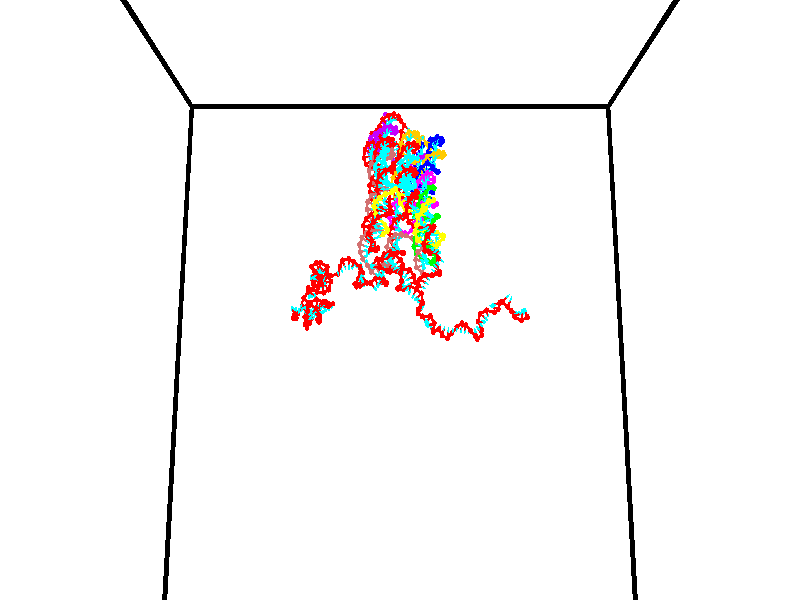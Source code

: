 // switches for output
#declare DRAW_BASES = 1; // possible values are 0, 1; only relevant for DNA ribbons
#declare DRAW_BASES_TYPE = 3; // possible values are 1, 2, 3; only relevant for DNA ribbons
#declare DRAW_FOG = 0; // set to 1 to enable fog

#include "colors.inc"

#include "transforms.inc"
background { rgb <1, 1, 1>}

#default {
   normal{
       ripples 0.25
       frequency 0.20
       turbulence 0.2
       lambda 5
   }
	finish {
		phong 0.1
		phong_size 40.
	}
}

// original window dimensions: 1024x640


// camera settings

camera {
	sky <0, 0.179814, -0.983701>
	up <0, 0.179814, -0.983701>
	right 1.6 * <1, 0, 0>
	location <35, 94.9851, 44.8844>
	look_at <35, 29.7336, 32.9568>
	direction <0, -65.2515, -11.9276>
	angle 67.0682
}


# declare cpy_camera_pos = <35, 94.9851, 44.8844>;
# if (DRAW_FOG = 1)
fog {
	fog_type 2
	up vnormalize(cpy_camera_pos)
	color rgbt<1,1,1,0.3>
	distance 1e-5
	fog_alt 3e-3
	fog_offset 56
}
# end


// LIGHTS

# declare lum = 6;
global_settings {
	ambient_light rgb lum * <0.05, 0.05, 0.05>
	max_trace_level 15
}# declare cpy_direct_light_amount = 0.25;
light_source
{	1000 * <-1, -1.16352, -0.803886>,
	rgb lum * cpy_direct_light_amount
	parallel
}

light_source
{	1000 * <1, 1.16352, 0.803886>,
	rgb lum * cpy_direct_light_amount
	parallel
}

// strand 0

// nucleotide -1

// particle -1
sphere {
	<24.413336, 35.083176, 35.128124> 0.250000
	pigment { color rgbt <1,0,0,0> }
	no_shadow
}
cylinder {
	<24.227827, 34.883018, 34.835678>,  <24.116522, 34.762924, 34.660210>, 0.100000
	pigment { color rgbt <1,0,0,0> }
	no_shadow
}
cylinder {
	<24.227827, 34.883018, 34.835678>,  <24.413336, 35.083176, 35.128124>, 0.100000
	pigment { color rgbt <1,0,0,0> }
	no_shadow
}

// particle -1
sphere {
	<24.227827, 34.883018, 34.835678> 0.100000
	pigment { color rgbt <1,0,0,0> }
	no_shadow
}
sphere {
	0, 1
	scale<0.080000,0.200000,0.300000>
	matrix <0.615169, -0.775737, 0.140712,
		-0.637561, -0.384498, 0.667591,
		-0.463771, -0.500393, -0.731111,
		24.088696, 34.732903, 34.616344>
	pigment { color rgbt <0,1,1,0> }
	no_shadow
}
cylinder {
	<24.175301, 34.495472, 35.379459>,  <24.413336, 35.083176, 35.128124>, 0.130000
	pigment { color rgbt <1,0,0,0> }
	no_shadow
}

// nucleotide -1

// particle -1
sphere {
	<24.175301, 34.495472, 35.379459> 0.250000
	pigment { color rgbt <1,0,0,0> }
	no_shadow
}
cylinder {
	<24.275738, 34.470116, 34.993107>,  <24.336000, 34.454903, 34.761295>, 0.100000
	pigment { color rgbt <1,0,0,0> }
	no_shadow
}
cylinder {
	<24.275738, 34.470116, 34.993107>,  <24.175301, 34.495472, 35.379459>, 0.100000
	pigment { color rgbt <1,0,0,0> }
	no_shadow
}

// particle -1
sphere {
	<24.275738, 34.470116, 34.993107> 0.100000
	pigment { color rgbt <1,0,0,0> }
	no_shadow
}
sphere {
	0, 1
	scale<0.080000,0.200000,0.300000>
	matrix <0.473153, -0.862478, 0.179606,
		-0.844440, -0.502109, -0.186567,
		0.251092, -0.063392, -0.965885,
		24.351065, 34.451099, 34.703342>
	pigment { color rgbt <0,1,1,0> }
	no_shadow
}
cylinder {
	<24.355963, 33.794239, 35.284420>,  <24.175301, 34.495472, 35.379459>, 0.130000
	pigment { color rgbt <1,0,0,0> }
	no_shadow
}

// nucleotide -1

// particle -1
sphere {
	<24.355963, 33.794239, 35.284420> 0.250000
	pigment { color rgbt <1,0,0,0> }
	no_shadow
}
cylinder {
	<24.513460, 33.956783, 34.954613>,  <24.607958, 34.054310, 34.756729>, 0.100000
	pigment { color rgbt <1,0,0,0> }
	no_shadow
}
cylinder {
	<24.513460, 33.956783, 34.954613>,  <24.355963, 33.794239, 35.284420>, 0.100000
	pigment { color rgbt <1,0,0,0> }
	no_shadow
}

// particle -1
sphere {
	<24.513460, 33.956783, 34.954613> 0.100000
	pigment { color rgbt <1,0,0,0> }
	no_shadow
}
sphere {
	0, 1
	scale<0.080000,0.200000,0.300000>
	matrix <0.622767, -0.777680, -0.085880,
		-0.676112, -0.479669, -0.559276,
		0.393744, 0.406363, -0.824521,
		24.631584, 34.078693, 34.707256>
	pigment { color rgbt <0,1,1,0> }
	no_shadow
}
cylinder {
	<24.433760, 33.239822, 34.769230>,  <24.355963, 33.794239, 35.284420>, 0.130000
	pigment { color rgbt <1,0,0,0> }
	no_shadow
}

// nucleotide -1

// particle -1
sphere {
	<24.433760, 33.239822, 34.769230> 0.250000
	pigment { color rgbt <1,0,0,0> }
	no_shadow
}
cylinder {
	<24.681334, 33.530449, 34.649887>,  <24.829878, 33.704826, 34.578281>, 0.100000
	pigment { color rgbt <1,0,0,0> }
	no_shadow
}
cylinder {
	<24.681334, 33.530449, 34.649887>,  <24.433760, 33.239822, 34.769230>, 0.100000
	pigment { color rgbt <1,0,0,0> }
	no_shadow
}

// particle -1
sphere {
	<24.681334, 33.530449, 34.649887> 0.100000
	pigment { color rgbt <1,0,0,0> }
	no_shadow
}
sphere {
	0, 1
	scale<0.080000,0.200000,0.300000>
	matrix <0.764901, -0.643873, 0.018798,
		-0.178448, -0.239851, -0.954268,
		0.618936, 0.726567, -0.298360,
		24.867014, 33.748421, 34.560379>
	pigment { color rgbt <0,1,1,0> }
	no_shadow
}
cylinder {
	<24.872263, 33.152054, 34.147812>,  <24.433760, 33.239822, 34.769230>, 0.130000
	pigment { color rgbt <1,0,0,0> }
	no_shadow
}

// nucleotide -1

// particle -1
sphere {
	<24.872263, 33.152054, 34.147812> 0.250000
	pigment { color rgbt <1,0,0,0> }
	no_shadow
}
cylinder {
	<25.087994, 33.350319, 34.420120>,  <25.217432, 33.469276, 34.583504>, 0.100000
	pigment { color rgbt <1,0,0,0> }
	no_shadow
}
cylinder {
	<25.087994, 33.350319, 34.420120>,  <24.872263, 33.152054, 34.147812>, 0.100000
	pigment { color rgbt <1,0,0,0> }
	no_shadow
}

// particle -1
sphere {
	<25.087994, 33.350319, 34.420120> 0.100000
	pigment { color rgbt <1,0,0,0> }
	no_shadow
}
sphere {
	0, 1
	scale<0.080000,0.200000,0.300000>
	matrix <0.665396, -0.746314, 0.016235,
		0.516117, 0.444227, -0.732316,
		0.539325, 0.495659, 0.680772,
		25.249792, 33.499016, 34.624352>
	pigment { color rgbt <0,1,1,0> }
	no_shadow
}
cylinder {
	<25.638170, 33.310089, 34.043476>,  <24.872263, 33.152054, 34.147812>, 0.130000
	pigment { color rgbt <1,0,0,0> }
	no_shadow
}

// nucleotide -1

// particle -1
sphere {
	<25.638170, 33.310089, 34.043476> 0.250000
	pigment { color rgbt <1,0,0,0> }
	no_shadow
}
cylinder {
	<25.568518, 33.264648, 34.434734>,  <25.526726, 33.237385, 34.669491>, 0.100000
	pigment { color rgbt <1,0,0,0> }
	no_shadow
}
cylinder {
	<25.568518, 33.264648, 34.434734>,  <25.638170, 33.310089, 34.043476>, 0.100000
	pigment { color rgbt <1,0,0,0> }
	no_shadow
}

// particle -1
sphere {
	<25.568518, 33.264648, 34.434734> 0.100000
	pigment { color rgbt <1,0,0,0> }
	no_shadow
}
sphere {
	0, 1
	scale<0.080000,0.200000,0.300000>
	matrix <0.550351, -0.834933, 0.001004,
		0.816573, 0.538499, 0.207912,
		-0.174133, -0.113605, 0.978147,
		25.516277, 33.230568, 34.728180>
	pigment { color rgbt <0,1,1,0> }
	no_shadow
}
cylinder {
	<26.326900, 33.305824, 34.326733>,  <25.638170, 33.310089, 34.043476>, 0.130000
	pigment { color rgbt <1,0,0,0> }
	no_shadow
}

// nucleotide -1

// particle -1
sphere {
	<26.326900, 33.305824, 34.326733> 0.250000
	pigment { color rgbt <1,0,0,0> }
	no_shadow
}
cylinder {
	<26.064983, 33.107628, 34.555027>,  <25.907833, 32.988708, 34.692001>, 0.100000
	pigment { color rgbt <1,0,0,0> }
	no_shadow
}
cylinder {
	<26.064983, 33.107628, 34.555027>,  <26.326900, 33.305824, 34.326733>, 0.100000
	pigment { color rgbt <1,0,0,0> }
	no_shadow
}

// particle -1
sphere {
	<26.064983, 33.107628, 34.555027> 0.100000
	pigment { color rgbt <1,0,0,0> }
	no_shadow
}
sphere {
	0, 1
	scale<0.080000,0.200000,0.300000>
	matrix <0.432015, -0.864977, -0.255301,
		0.620170, 0.079396, 0.780440,
		-0.654792, -0.495492, 0.570733,
		25.868546, 32.958981, 34.726246>
	pigment { color rgbt <0,1,1,0> }
	no_shadow
}
cylinder {
	<26.678091, 32.920452, 34.946236>,  <26.326900, 33.305824, 34.326733>, 0.130000
	pigment { color rgbt <1,0,0,0> }
	no_shadow
}

// nucleotide -1

// particle -1
sphere {
	<26.678091, 32.920452, 34.946236> 0.250000
	pigment { color rgbt <1,0,0,0> }
	no_shadow
}
cylinder {
	<26.353209, 32.734261, 34.805576>,  <26.158279, 32.622547, 34.721180>, 0.100000
	pigment { color rgbt <1,0,0,0> }
	no_shadow
}
cylinder {
	<26.353209, 32.734261, 34.805576>,  <26.678091, 32.920452, 34.946236>, 0.100000
	pigment { color rgbt <1,0,0,0> }
	no_shadow
}

// particle -1
sphere {
	<26.353209, 32.734261, 34.805576> 0.100000
	pigment { color rgbt <1,0,0,0> }
	no_shadow
}
sphere {
	0, 1
	scale<0.080000,0.200000,0.300000>
	matrix <0.545429, -0.819752, -0.174679,
		-0.206952, -0.333672, 0.919692,
		-0.812205, -0.465477, -0.351644,
		26.109547, 32.594616, 34.700085>
	pigment { color rgbt <0,1,1,0> }
	no_shadow
}
cylinder {
	<26.606865, 32.283546, 35.275017>,  <26.678091, 32.920452, 34.946236>, 0.130000
	pigment { color rgbt <1,0,0,0> }
	no_shadow
}

// nucleotide -1

// particle -1
sphere {
	<26.606865, 32.283546, 35.275017> 0.250000
	pigment { color rgbt <1,0,0,0> }
	no_shadow
}
cylinder {
	<26.403761, 32.229420, 34.934696>,  <26.281898, 32.196945, 34.730503>, 0.100000
	pigment { color rgbt <1,0,0,0> }
	no_shadow
}
cylinder {
	<26.403761, 32.229420, 34.934696>,  <26.606865, 32.283546, 35.275017>, 0.100000
	pigment { color rgbt <1,0,0,0> }
	no_shadow
}

// particle -1
sphere {
	<26.403761, 32.229420, 34.934696> 0.100000
	pigment { color rgbt <1,0,0,0> }
	no_shadow
}
sphere {
	0, 1
	scale<0.080000,0.200000,0.300000>
	matrix <0.553234, -0.808258, -0.201620,
		-0.660386, -0.573069, 0.485265,
		-0.507761, -0.135318, -0.850804,
		26.251432, 32.188824, 34.679455>
	pigment { color rgbt <0,1,1,0> }
	no_shadow
}
cylinder {
	<26.353859, 31.586395, 35.269367>,  <26.606865, 32.283546, 35.275017>, 0.130000
	pigment { color rgbt <1,0,0,0> }
	no_shadow
}

// nucleotide -1

// particle -1
sphere {
	<26.353859, 31.586395, 35.269367> 0.250000
	pigment { color rgbt <1,0,0,0> }
	no_shadow
}
cylinder {
	<26.368155, 31.693581, 34.884262>,  <26.376732, 31.757893, 34.653198>, 0.100000
	pigment { color rgbt <1,0,0,0> }
	no_shadow
}
cylinder {
	<26.368155, 31.693581, 34.884262>,  <26.353859, 31.586395, 35.269367>, 0.100000
	pigment { color rgbt <1,0,0,0> }
	no_shadow
}

// particle -1
sphere {
	<26.368155, 31.693581, 34.884262> 0.100000
	pigment { color rgbt <1,0,0,0> }
	no_shadow
}
sphere {
	0, 1
	scale<0.080000,0.200000,0.300000>
	matrix <0.322122, -0.915053, -0.242726,
		-0.946023, -0.301453, -0.119020,
		0.035739, 0.267964, -0.962766,
		26.378876, 31.773970, 34.595432>
	pigment { color rgbt <0,1,1,0> }
	no_shadow
}
cylinder {
	<26.149290, 30.975119, 34.941620>,  <26.353859, 31.586395, 35.269367>, 0.130000
	pigment { color rgbt <1,0,0,0> }
	no_shadow
}

// nucleotide -1

// particle -1
sphere {
	<26.149290, 30.975119, 34.941620> 0.250000
	pigment { color rgbt <1,0,0,0> }
	no_shadow
}
cylinder {
	<26.341875, 31.212542, 34.683662>,  <26.457426, 31.354996, 34.528889>, 0.100000
	pigment { color rgbt <1,0,0,0> }
	no_shadow
}
cylinder {
	<26.341875, 31.212542, 34.683662>,  <26.149290, 30.975119, 34.941620>, 0.100000
	pigment { color rgbt <1,0,0,0> }
	no_shadow
}

// particle -1
sphere {
	<26.341875, 31.212542, 34.683662> 0.100000
	pigment { color rgbt <1,0,0,0> }
	no_shadow
}
sphere {
	0, 1
	scale<0.080000,0.200000,0.300000>
	matrix <0.424724, -0.801625, -0.420722,
		-0.766684, -0.071339, -0.638049,
		0.481462, 0.593555, -0.644892,
		26.486313, 31.390608, 34.490196>
	pigment { color rgbt <0,1,1,0> }
	no_shadow
}
cylinder {
	<26.269554, 30.642426, 34.298435>,  <26.149290, 30.975119, 34.941620>, 0.130000
	pigment { color rgbt <1,0,0,0> }
	no_shadow
}

// nucleotide -1

// particle -1
sphere {
	<26.269554, 30.642426, 34.298435> 0.250000
	pigment { color rgbt <1,0,0,0> }
	no_shadow
}
cylinder {
	<26.542931, 30.934427, 34.298912>,  <26.706957, 31.109629, 34.299198>, 0.100000
	pigment { color rgbt <1,0,0,0> }
	no_shadow
}
cylinder {
	<26.542931, 30.934427, 34.298912>,  <26.269554, 30.642426, 34.298435>, 0.100000
	pigment { color rgbt <1,0,0,0> }
	no_shadow
}

// particle -1
sphere {
	<26.542931, 30.934427, 34.298912> 0.100000
	pigment { color rgbt <1,0,0,0> }
	no_shadow
}
sphere {
	0, 1
	scale<0.080000,0.200000,0.300000>
	matrix <0.692175, -0.647503, -0.318802,
		-0.231955, 0.218707, -0.947821,
		0.683441, 0.730005, 0.001192,
		26.747963, 31.153429, 34.299271>
	pigment { color rgbt <0,1,1,0> }
	no_shadow
}
cylinder {
	<26.478682, 30.785061, 33.583782>,  <26.269554, 30.642426, 34.298435>, 0.130000
	pigment { color rgbt <1,0,0,0> }
	no_shadow
}

// nucleotide -1

// particle -1
sphere {
	<26.478682, 30.785061, 33.583782> 0.250000
	pigment { color rgbt <1,0,0,0> }
	no_shadow
}
cylinder {
	<26.756639, 30.875563, 33.856819>,  <26.923414, 30.929865, 34.020641>, 0.100000
	pigment { color rgbt <1,0,0,0> }
	no_shadow
}
cylinder {
	<26.756639, 30.875563, 33.856819>,  <26.478682, 30.785061, 33.583782>, 0.100000
	pigment { color rgbt <1,0,0,0> }
	no_shadow
}

// particle -1
sphere {
	<26.756639, 30.875563, 33.856819> 0.100000
	pigment { color rgbt <1,0,0,0> }
	no_shadow
}
sphere {
	0, 1
	scale<0.080000,0.200000,0.300000>
	matrix <0.682035, -0.508216, -0.525876,
		0.227919, 0.830978, -0.507473,
		0.694897, 0.226257, 0.682588,
		26.965109, 30.943439, 34.061596>
	pigment { color rgbt <0,1,1,0> }
	no_shadow
}
cylinder {
	<27.088724, 31.237394, 33.423363>,  <26.478682, 30.785061, 33.583782>, 0.130000
	pigment { color rgbt <1,0,0,0> }
	no_shadow
}

// nucleotide -1

// particle -1
sphere {
	<27.088724, 31.237394, 33.423363> 0.250000
	pigment { color rgbt <1,0,0,0> }
	no_shadow
}
cylinder {
	<27.186136, 30.977198, 33.711128>,  <27.244583, 30.821079, 33.883785>, 0.100000
	pigment { color rgbt <1,0,0,0> }
	no_shadow
}
cylinder {
	<27.186136, 30.977198, 33.711128>,  <27.088724, 31.237394, 33.423363>, 0.100000
	pigment { color rgbt <1,0,0,0> }
	no_shadow
}

// particle -1
sphere {
	<27.186136, 30.977198, 33.711128> 0.100000
	pigment { color rgbt <1,0,0,0> }
	no_shadow
}
sphere {
	0, 1
	scale<0.080000,0.200000,0.300000>
	matrix <0.663824, -0.429000, -0.612615,
		0.707129, 0.626753, 0.327337,
		0.243530, -0.650492, 0.719412,
		27.259195, 30.782049, 33.926952>
	pigment { color rgbt <0,1,1,0> }
	no_shadow
}
cylinder {
	<27.807384, 31.192636, 33.559658>,  <27.088724, 31.237394, 33.423363>, 0.130000
	pigment { color rgbt <1,0,0,0> }
	no_shadow
}

// nucleotide -1

// particle -1
sphere {
	<27.807384, 31.192636, 33.559658> 0.250000
	pigment { color rgbt <1,0,0,0> }
	no_shadow
}
cylinder {
	<27.666414, 30.828732, 33.647408>,  <27.581831, 30.610388, 33.700058>, 0.100000
	pigment { color rgbt <1,0,0,0> }
	no_shadow
}
cylinder {
	<27.666414, 30.828732, 33.647408>,  <27.807384, 31.192636, 33.559658>, 0.100000
	pigment { color rgbt <1,0,0,0> }
	no_shadow
}

// particle -1
sphere {
	<27.666414, 30.828732, 33.647408> 0.100000
	pigment { color rgbt <1,0,0,0> }
	no_shadow
}
sphere {
	0, 1
	scale<0.080000,0.200000,0.300000>
	matrix <0.672477, -0.409214, -0.616700,
		0.650822, -0.069817, 0.756013,
		-0.352427, -0.909763, 0.219375,
		27.560686, 30.555803, 33.713219>
	pigment { color rgbt <0,1,1,0> }
	no_shadow
}
cylinder {
	<27.425257, 31.729858, 33.911003>,  <27.807384, 31.192636, 33.559658>, 0.130000
	pigment { color rgbt <1,0,0,0> }
	no_shadow
}

// nucleotide -1

// particle -1
sphere {
	<27.425257, 31.729858, 33.911003> 0.250000
	pigment { color rgbt <1,0,0,0> }
	no_shadow
}
cylinder {
	<27.082138, 31.526585, 33.880192>,  <26.876266, 31.404621, 33.861706>, 0.100000
	pigment { color rgbt <1,0,0,0> }
	no_shadow
}
cylinder {
	<27.082138, 31.526585, 33.880192>,  <27.425257, 31.729858, 33.911003>, 0.100000
	pigment { color rgbt <1,0,0,0> }
	no_shadow
}

// particle -1
sphere {
	<27.082138, 31.526585, 33.880192> 0.100000
	pigment { color rgbt <1,0,0,0> }
	no_shadow
}
sphere {
	0, 1
	scale<0.080000,0.200000,0.300000>
	matrix <-0.480740, 0.740224, 0.470061,
		-0.181861, 0.440247, -0.879266,
		-0.857797, -0.508184, -0.077026,
		26.824799, 31.374130, 33.857082>
	pigment { color rgbt <0,1,1,0> }
	no_shadow
}
cylinder {
	<26.913990, 32.175529, 33.561497>,  <27.425257, 31.729858, 33.911003>, 0.130000
	pigment { color rgbt <1,0,0,0> }
	no_shadow
}

// nucleotide -1

// particle -1
sphere {
	<26.913990, 32.175529, 33.561497> 0.250000
	pigment { color rgbt <1,0,0,0> }
	no_shadow
}
cylinder {
	<26.741577, 31.904140, 33.799450>,  <26.638130, 31.741306, 33.942223>, 0.100000
	pigment { color rgbt <1,0,0,0> }
	no_shadow
}
cylinder {
	<26.741577, 31.904140, 33.799450>,  <26.913990, 32.175529, 33.561497>, 0.100000
	pigment { color rgbt <1,0,0,0> }
	no_shadow
}

// particle -1
sphere {
	<26.741577, 31.904140, 33.799450> 0.100000
	pigment { color rgbt <1,0,0,0> }
	no_shadow
}
sphere {
	0, 1
	scale<0.080000,0.200000,0.300000>
	matrix <-0.662764, 0.685435, 0.301535,
		-0.612336, -0.264294, -0.745113,
		-0.431033, -0.678474, 0.594881,
		26.612267, 31.700598, 33.977913>
	pigment { color rgbt <0,1,1,0> }
	no_shadow
}
cylinder {
	<26.131100, 32.148861, 33.333035>,  <26.913990, 32.175529, 33.561497>, 0.130000
	pigment { color rgbt <1,0,0,0> }
	no_shadow
}

// nucleotide -1

// particle -1
sphere {
	<26.131100, 32.148861, 33.333035> 0.250000
	pigment { color rgbt <1,0,0,0> }
	no_shadow
}
cylinder {
	<26.213329, 32.031467, 33.706474>,  <26.262667, 31.961031, 33.930538>, 0.100000
	pigment { color rgbt <1,0,0,0> }
	no_shadow
}
cylinder {
	<26.213329, 32.031467, 33.706474>,  <26.131100, 32.148861, 33.333035>, 0.100000
	pigment { color rgbt <1,0,0,0> }
	no_shadow
}

// particle -1
sphere {
	<26.213329, 32.031467, 33.706474> 0.100000
	pigment { color rgbt <1,0,0,0> }
	no_shadow
}
sphere {
	0, 1
	scale<0.080000,0.200000,0.300000>
	matrix <-0.610458, 0.707167, 0.356728,
		-0.764905, -0.643256, -0.033787,
		0.205574, -0.293488, 0.933597,
		26.275002, 31.943420, 33.986553>
	pigment { color rgbt <0,1,1,0> }
	no_shadow
}
cylinder {
	<25.504208, 32.088268, 33.614002>,  <26.131100, 32.148861, 33.333035>, 0.130000
	pigment { color rgbt <1,0,0,0> }
	no_shadow
}

// nucleotide -1

// particle -1
sphere {
	<25.504208, 32.088268, 33.614002> 0.250000
	pigment { color rgbt <1,0,0,0> }
	no_shadow
}
cylinder {
	<25.738596, 32.101215, 33.937878>,  <25.879229, 32.108986, 34.132202>, 0.100000
	pigment { color rgbt <1,0,0,0> }
	no_shadow
}
cylinder {
	<25.738596, 32.101215, 33.937878>,  <25.504208, 32.088268, 33.614002>, 0.100000
	pigment { color rgbt <1,0,0,0> }
	no_shadow
}

// particle -1
sphere {
	<25.738596, 32.101215, 33.937878> 0.100000
	pigment { color rgbt <1,0,0,0> }
	no_shadow
}
sphere {
	0, 1
	scale<0.080000,0.200000,0.300000>
	matrix <-0.646935, 0.620392, 0.443384,
		-0.487969, -0.783624, 0.384474,
		0.585971, 0.032371, 0.809686,
		25.914387, 32.110928, 34.180782>
	pigment { color rgbt <0,1,1,0> }
	no_shadow
}
cylinder {
	<25.071684, 31.926178, 34.217709>,  <25.504208, 32.088268, 33.614002>, 0.130000
	pigment { color rgbt <1,0,0,0> }
	no_shadow
}

// nucleotide -1

// particle -1
sphere {
	<25.071684, 31.926178, 34.217709> 0.250000
	pigment { color rgbt <1,0,0,0> }
	no_shadow
}
cylinder {
	<25.389097, 32.138489, 34.336761>,  <25.579544, 32.265873, 34.408192>, 0.100000
	pigment { color rgbt <1,0,0,0> }
	no_shadow
}
cylinder {
	<25.389097, 32.138489, 34.336761>,  <25.071684, 31.926178, 34.217709>, 0.100000
	pigment { color rgbt <1,0,0,0> }
	no_shadow
}

// particle -1
sphere {
	<25.389097, 32.138489, 34.336761> 0.100000
	pigment { color rgbt <1,0,0,0> }
	no_shadow
}
sphere {
	0, 1
	scale<0.080000,0.200000,0.300000>
	matrix <-0.608026, 0.671693, 0.423241,
		0.024728, -0.516823, 0.855735,
		0.793532, 0.530775, 0.297632,
		25.627157, 32.297722, 34.426052>
	pigment { color rgbt <0,1,1,0> }
	no_shadow
}
cylinder {
	<24.973057, 32.146732, 34.920731>,  <25.071684, 31.926178, 34.217709>, 0.130000
	pigment { color rgbt <1,0,0,0> }
	no_shadow
}

// nucleotide -1

// particle -1
sphere {
	<24.973057, 32.146732, 34.920731> 0.250000
	pigment { color rgbt <1,0,0,0> }
	no_shadow
}
cylinder {
	<25.344725, 32.291180, 34.952320>,  <25.567726, 32.377850, 34.971275>, 0.100000
	pigment { color rgbt <1,0,0,0> }
	no_shadow
}
cylinder {
	<25.344725, 32.291180, 34.952320>,  <24.973057, 32.146732, 34.920731>, 0.100000
	pigment { color rgbt <1,0,0,0> }
	no_shadow
}

// particle -1
sphere {
	<25.344725, 32.291180, 34.952320> 0.100000
	pigment { color rgbt <1,0,0,0> }
	no_shadow
}
sphere {
	0, 1
	scale<0.080000,0.200000,0.300000>
	matrix <-0.368856, 0.919787, 0.133925,
		-0.024276, -0.153569, 0.987840,
		0.929169, 0.361119, 0.078974,
		25.623476, 32.399517, 34.976013>
	pigment { color rgbt <0,1,1,0> }
	no_shadow
}
cylinder {
	<25.073666, 32.469479, 35.619839>,  <24.973057, 32.146732, 34.920731>, 0.130000
	pigment { color rgbt <1,0,0,0> }
	no_shadow
}

// nucleotide -1

// particle -1
sphere {
	<25.073666, 32.469479, 35.619839> 0.250000
	pigment { color rgbt <1,0,0,0> }
	no_shadow
}
cylinder {
	<25.314730, 32.605297, 35.330978>,  <25.459368, 32.686787, 35.157661>, 0.100000
	pigment { color rgbt <1,0,0,0> }
	no_shadow
}
cylinder {
	<25.314730, 32.605297, 35.330978>,  <25.073666, 32.469479, 35.619839>, 0.100000
	pigment { color rgbt <1,0,0,0> }
	no_shadow
}

// particle -1
sphere {
	<25.314730, 32.605297, 35.330978> 0.100000
	pigment { color rgbt <1,0,0,0> }
	no_shadow
}
sphere {
	0, 1
	scale<0.080000,0.200000,0.300000>
	matrix <-0.211639, 0.940561, 0.265618,
		0.769421, -0.007242, 0.638701,
		0.602661, 0.339546, -0.722155,
		25.495527, 32.707161, 35.114330>
	pigment { color rgbt <0,1,1,0> }
	no_shadow
}
cylinder {
	<25.370522, 33.033531, 35.999939>,  <25.073666, 32.469479, 35.619839>, 0.130000
	pigment { color rgbt <1,0,0,0> }
	no_shadow
}

// nucleotide -1

// particle -1
sphere {
	<25.370522, 33.033531, 35.999939> 0.250000
	pigment { color rgbt <1,0,0,0> }
	no_shadow
}
cylinder {
	<25.416731, 33.108185, 35.609692>,  <25.444456, 33.152977, 35.375546>, 0.100000
	pigment { color rgbt <1,0,0,0> }
	no_shadow
}
cylinder {
	<25.416731, 33.108185, 35.609692>,  <25.370522, 33.033531, 35.999939>, 0.100000
	pigment { color rgbt <1,0,0,0> }
	no_shadow
}

// particle -1
sphere {
	<25.416731, 33.108185, 35.609692> 0.100000
	pigment { color rgbt <1,0,0,0> }
	no_shadow
}
sphere {
	0, 1
	scale<0.080000,0.200000,0.300000>
	matrix <-0.117517, 0.977860, 0.173148,
		0.986329, 0.094648, 0.134896,
		0.115521, 0.186634, -0.975614,
		25.451387, 33.164173, 35.317009>
	pigment { color rgbt <0,1,1,0> }
	no_shadow
}
cylinder {
	<25.699949, 33.724350, 35.697094>,  <25.370522, 33.033531, 35.999939>, 0.130000
	pigment { color rgbt <1,0,0,0> }
	no_shadow
}

// nucleotide -1

// particle -1
sphere {
	<25.699949, 33.724350, 35.697094> 0.250000
	pigment { color rgbt <1,0,0,0> }
	no_shadow
}
cylinder {
	<25.971539, 33.870602, 35.442440>,  <26.134493, 33.958355, 35.289646>, 0.100000
	pigment { color rgbt <1,0,0,0> }
	no_shadow
}
cylinder {
	<25.971539, 33.870602, 35.442440>,  <25.699949, 33.724350, 35.697094>, 0.100000
	pigment { color rgbt <1,0,0,0> }
	no_shadow
}

// particle -1
sphere {
	<25.971539, 33.870602, 35.442440> 0.100000
	pigment { color rgbt <1,0,0,0> }
	no_shadow
}
sphere {
	0, 1
	scale<0.080000,0.200000,0.300000>
	matrix <-0.709571, 0.104265, -0.696877,
		-0.188422, 0.924901, 0.330237,
		0.678974, 0.365634, -0.636637,
		26.175230, 33.980293, 35.251450>
	pigment { color rgbt <0,1,1,0> }
	no_shadow
}
cylinder {
	<25.440201, 34.270325, 35.402668>,  <25.699949, 33.724350, 35.697094>, 0.130000
	pigment { color rgbt <1,0,0,0> }
	no_shadow
}

// nucleotide -1

// particle -1
sphere {
	<25.440201, 34.270325, 35.402668> 0.250000
	pigment { color rgbt <1,0,0,0> }
	no_shadow
}
cylinder {
	<25.676464, 34.071735, 35.148224>,  <25.818222, 33.952583, 34.995556>, 0.100000
	pigment { color rgbt <1,0,0,0> }
	no_shadow
}
cylinder {
	<25.676464, 34.071735, 35.148224>,  <25.440201, 34.270325, 35.402668>, 0.100000
	pigment { color rgbt <1,0,0,0> }
	no_shadow
}

// particle -1
sphere {
	<25.676464, 34.071735, 35.148224> 0.100000
	pigment { color rgbt <1,0,0,0> }
	no_shadow
}
sphere {
	0, 1
	scale<0.080000,0.200000,0.300000>
	matrix <-0.665343, 0.146380, -0.732046,
		0.456555, 0.855621, -0.243864,
		0.590657, -0.496473, -0.636113,
		25.853661, 33.922794, 34.957390>
	pigment { color rgbt <0,1,1,0> }
	no_shadow
}
cylinder {
	<25.628195, 34.648811, 34.855339>,  <25.440201, 34.270325, 35.402668>, 0.130000
	pigment { color rgbt <1,0,0,0> }
	no_shadow
}

// nucleotide -1

// particle -1
sphere {
	<25.628195, 34.648811, 34.855339> 0.250000
	pigment { color rgbt <1,0,0,0> }
	no_shadow
}
cylinder {
	<25.601669, 34.274605, 34.716534>,  <25.585754, 34.050083, 34.633251>, 0.100000
	pigment { color rgbt <1,0,0,0> }
	no_shadow
}
cylinder {
	<25.601669, 34.274605, 34.716534>,  <25.628195, 34.648811, 34.855339>, 0.100000
	pigment { color rgbt <1,0,0,0> }
	no_shadow
}

// particle -1
sphere {
	<25.601669, 34.274605, 34.716534> 0.100000
	pigment { color rgbt <1,0,0,0> }
	no_shadow
}
sphere {
	0, 1
	scale<0.080000,0.200000,0.300000>
	matrix <-0.737295, 0.280269, -0.614691,
		0.672309, 0.215088, -0.708335,
		-0.066312, -0.935514, -0.347011,
		25.581776, 33.993950, 34.612431>
	pigment { color rgbt <0,1,1,0> }
	no_shadow
}
cylinder {
	<25.715010, 34.623493, 34.077755>,  <25.628195, 34.648811, 34.855339>, 0.130000
	pigment { color rgbt <1,0,0,0> }
	no_shadow
}

// nucleotide -1

// particle -1
sphere {
	<25.715010, 34.623493, 34.077755> 0.250000
	pigment { color rgbt <1,0,0,0> }
	no_shadow
}
cylinder {
	<25.463640, 34.347389, 34.221214>,  <25.312819, 34.181728, 34.307289>, 0.100000
	pigment { color rgbt <1,0,0,0> }
	no_shadow
}
cylinder {
	<25.463640, 34.347389, 34.221214>,  <25.715010, 34.623493, 34.077755>, 0.100000
	pigment { color rgbt <1,0,0,0> }
	no_shadow
}

// particle -1
sphere {
	<25.463640, 34.347389, 34.221214> 0.100000
	pigment { color rgbt <1,0,0,0> }
	no_shadow
}
sphere {
	0, 1
	scale<0.080000,0.200000,0.300000>
	matrix <-0.777872, 0.557325, -0.290352,
		0.000535, -0.461444, -0.887169,
		-0.628423, -0.690259, 0.358646,
		25.275114, 34.140312, 34.328808>
	pigment { color rgbt <0,1,1,0> }
	no_shadow
}
cylinder {
	<25.168167, 34.359844, 33.642242>,  <25.715010, 34.623493, 34.077755>, 0.130000
	pigment { color rgbt <1,0,0,0> }
	no_shadow
}

// nucleotide -1

// particle -1
sphere {
	<25.168167, 34.359844, 33.642242> 0.250000
	pigment { color rgbt <1,0,0,0> }
	no_shadow
}
cylinder {
	<25.013994, 34.338524, 34.010719>,  <24.921490, 34.325733, 34.231808>, 0.100000
	pigment { color rgbt <1,0,0,0> }
	no_shadow
}
cylinder {
	<25.013994, 34.338524, 34.010719>,  <25.168167, 34.359844, 33.642242>, 0.100000
	pigment { color rgbt <1,0,0,0> }
	no_shadow
}

// particle -1
sphere {
	<25.013994, 34.338524, 34.010719> 0.100000
	pigment { color rgbt <1,0,0,0> }
	no_shadow
}
sphere {
	0, 1
	scale<0.080000,0.200000,0.300000>
	matrix <-0.812700, 0.492398, -0.311550,
		-0.436989, -0.868737, -0.233102,
		-0.385434, -0.053298, 0.921195,
		24.898365, 34.322533, 34.287079>
	pigment { color rgbt <0,1,1,0> }
	no_shadow
}
cylinder {
	<25.642612, 34.342579, 33.071384>,  <25.168167, 34.359844, 33.642242>, 0.130000
	pigment { color rgbt <1,0,0,0> }
	no_shadow
}

// nucleotide -1

// particle -1
sphere {
	<25.642612, 34.342579, 33.071384> 0.250000
	pigment { color rgbt <1,0,0,0> }
	no_shadow
}
cylinder {
	<25.911566, 34.072533, 33.192787>,  <26.072937, 33.910503, 33.265629>, 0.100000
	pigment { color rgbt <1,0,0,0> }
	no_shadow
}
cylinder {
	<25.911566, 34.072533, 33.192787>,  <25.642612, 34.342579, 33.071384>, 0.100000
	pigment { color rgbt <1,0,0,0> }
	no_shadow
}

// particle -1
sphere {
	<25.911566, 34.072533, 33.192787> 0.100000
	pigment { color rgbt <1,0,0,0> }
	no_shadow
}
sphere {
	0, 1
	scale<0.080000,0.200000,0.300000>
	matrix <-0.604253, -0.737451, -0.301737,
		0.427530, 0.019486, -0.903791,
		0.672381, -0.675120, 0.303508,
		26.113279, 33.869995, 33.283840>
	pigment { color rgbt <0,1,1,0> }
	no_shadow
}
cylinder {
	<25.496410, 33.785454, 32.626808>,  <25.642612, 34.342579, 33.071384>, 0.130000
	pigment { color rgbt <1,0,0,0> }
	no_shadow
}

// nucleotide -1

// particle -1
sphere {
	<25.496410, 33.785454, 32.626808> 0.250000
	pigment { color rgbt <1,0,0,0> }
	no_shadow
}
cylinder {
	<25.670395, 33.630951, 32.952168>,  <25.774786, 33.538250, 33.147381>, 0.100000
	pigment { color rgbt <1,0,0,0> }
	no_shadow
}
cylinder {
	<25.670395, 33.630951, 32.952168>,  <25.496410, 33.785454, 32.626808>, 0.100000
	pigment { color rgbt <1,0,0,0> }
	no_shadow
}

// particle -1
sphere {
	<25.670395, 33.630951, 32.952168> 0.100000
	pigment { color rgbt <1,0,0,0> }
	no_shadow
}
sphere {
	0, 1
	scale<0.080000,0.200000,0.300000>
	matrix <-0.420299, -0.885972, -0.195967,
		0.796340, -0.256631, -0.547708,
		0.434962, -0.386257, 0.813396,
		25.800884, 33.515076, 33.196186>
	pigment { color rgbt <0,1,1,0> }
	no_shadow
}
cylinder {
	<25.889988, 33.059635, 32.588730>,  <25.496410, 33.785454, 32.626808>, 0.130000
	pigment { color rgbt <1,0,0,0> }
	no_shadow
}

// nucleotide -1

// particle -1
sphere {
	<25.889988, 33.059635, 32.588730> 0.250000
	pigment { color rgbt <1,0,0,0> }
	no_shadow
}
cylinder {
	<25.712954, 33.139153, 32.938496>,  <25.606733, 33.186863, 33.148354>, 0.100000
	pigment { color rgbt <1,0,0,0> }
	no_shadow
}
cylinder {
	<25.712954, 33.139153, 32.938496>,  <25.889988, 33.059635, 32.588730>, 0.100000
	pigment { color rgbt <1,0,0,0> }
	no_shadow
}

// particle -1
sphere {
	<25.712954, 33.139153, 32.938496> 0.100000
	pigment { color rgbt <1,0,0,0> }
	no_shadow
}
sphere {
	0, 1
	scale<0.080000,0.200000,0.300000>
	matrix <-0.579033, -0.807931, -0.109397,
		0.684719, -0.554732, 0.472686,
		-0.442584, 0.198794, 0.874414,
		25.580179, 33.198792, 33.200821>
	pigment { color rgbt <0,1,1,0> }
	no_shadow
}
cylinder {
	<26.384052, 33.393448, 32.931561>,  <25.889988, 33.059635, 32.588730>, 0.130000
	pigment { color rgbt <1,0,0,0> }
	no_shadow
}

// nucleotide -1

// particle -1
sphere {
	<26.384052, 33.393448, 32.931561> 0.250000
	pigment { color rgbt <1,0,0,0> }
	no_shadow
}
cylinder {
	<26.578720, 33.401745, 32.582226>,  <26.695520, 33.406723, 32.372623>, 0.100000
	pigment { color rgbt <1,0,0,0> }
	no_shadow
}
cylinder {
	<26.578720, 33.401745, 32.582226>,  <26.384052, 33.393448, 32.931561>, 0.100000
	pigment { color rgbt <1,0,0,0> }
	no_shadow
}

// particle -1
sphere {
	<26.578720, 33.401745, 32.582226> 0.100000
	pigment { color rgbt <1,0,0,0> }
	no_shadow
}
sphere {
	0, 1
	scale<0.080000,0.200000,0.300000>
	matrix <0.324110, 0.924080, 0.202556,
		0.811237, -0.381636, 0.443000,
		0.486670, 0.020741, -0.873340,
		26.724720, 33.407967, 32.320225>
	pigment { color rgbt <0,1,1,0> }
	no_shadow
}
cylinder {
	<27.082676, 33.627251, 33.040577>,  <26.384052, 33.393448, 32.931561>, 0.130000
	pigment { color rgbt <1,0,0,0> }
	no_shadow
}

// nucleotide -1

// particle -1
sphere {
	<27.082676, 33.627251, 33.040577> 0.250000
	pigment { color rgbt <1,0,0,0> }
	no_shadow
}
cylinder {
	<27.023653, 33.710312, 32.653774>,  <26.988239, 33.760147, 32.421692>, 0.100000
	pigment { color rgbt <1,0,0,0> }
	no_shadow
}
cylinder {
	<27.023653, 33.710312, 32.653774>,  <27.082676, 33.627251, 33.040577>, 0.100000
	pigment { color rgbt <1,0,0,0> }
	no_shadow
}

// particle -1
sphere {
	<27.023653, 33.710312, 32.653774> 0.100000
	pigment { color rgbt <1,0,0,0> }
	no_shadow
}
sphere {
	0, 1
	scale<0.080000,0.200000,0.300000>
	matrix <0.179179, 0.967146, 0.180342,
		0.972688, -0.146657, -0.179916,
		-0.147556, 0.207654, -0.967009,
		26.979385, 33.772610, 32.363670>
	pigment { color rgbt <0,1,1,0> }
	no_shadow
}
cylinder {
	<27.664753, 34.007896, 32.840611>,  <27.082676, 33.627251, 33.040577>, 0.130000
	pigment { color rgbt <1,0,0,0> }
	no_shadow
}

// nucleotide -1

// particle -1
sphere {
	<27.664753, 34.007896, 32.840611> 0.250000
	pigment { color rgbt <1,0,0,0> }
	no_shadow
}
cylinder {
	<27.383524, 34.082966, 32.566246>,  <27.214787, 34.128006, 32.401627>, 0.100000
	pigment { color rgbt <1,0,0,0> }
	no_shadow
}
cylinder {
	<27.383524, 34.082966, 32.566246>,  <27.664753, 34.007896, 32.840611>, 0.100000
	pigment { color rgbt <1,0,0,0> }
	no_shadow
}

// particle -1
sphere {
	<27.383524, 34.082966, 32.566246> 0.100000
	pigment { color rgbt <1,0,0,0> }
	no_shadow
}
sphere {
	0, 1
	scale<0.080000,0.200000,0.300000>
	matrix <0.227304, 0.973254, 0.033300,
		0.673813, -0.132498, -0.726925,
		-0.703071, 0.187671, -0.685909,
		27.172604, 34.139267, 32.360474>
	pigment { color rgbt <0,1,1,0> }
	no_shadow
}
cylinder {
	<27.903013, 34.359886, 32.192574>,  <27.664753, 34.007896, 32.840611>, 0.130000
	pigment { color rgbt <1,0,0,0> }
	no_shadow
}

// nucleotide -1

// particle -1
sphere {
	<27.903013, 34.359886, 32.192574> 0.250000
	pigment { color rgbt <1,0,0,0> }
	no_shadow
}
cylinder {
	<27.530910, 34.465118, 32.294876>,  <27.307650, 34.528259, 32.356258>, 0.100000
	pigment { color rgbt <1,0,0,0> }
	no_shadow
}
cylinder {
	<27.530910, 34.465118, 32.294876>,  <27.903013, 34.359886, 32.192574>, 0.100000
	pigment { color rgbt <1,0,0,0> }
	no_shadow
}

// particle -1
sphere {
	<27.530910, 34.465118, 32.294876> 0.100000
	pigment { color rgbt <1,0,0,0> }
	no_shadow
}
sphere {
	0, 1
	scale<0.080000,0.200000,0.300000>
	matrix <0.339595, 0.881280, 0.328664,
		-0.138928, 0.392595, -0.909158,
		-0.930255, 0.263085, 0.255758,
		27.251835, 34.544044, 32.371605>
	pigment { color rgbt <0,1,1,0> }
	no_shadow
}
cylinder {
	<27.675407, 34.992889, 31.842236>,  <27.903013, 34.359886, 32.192574>, 0.130000
	pigment { color rgbt <1,0,0,0> }
	no_shadow
}

// nucleotide -1

// particle -1
sphere {
	<27.675407, 34.992889, 31.842236> 0.250000
	pigment { color rgbt <1,0,0,0> }
	no_shadow
}
cylinder {
	<27.445753, 34.939991, 32.165440>,  <27.307961, 34.908253, 32.359364>, 0.100000
	pigment { color rgbt <1,0,0,0> }
	no_shadow
}
cylinder {
	<27.445753, 34.939991, 32.165440>,  <27.675407, 34.992889, 31.842236>, 0.100000
	pigment { color rgbt <1,0,0,0> }
	no_shadow
}

// particle -1
sphere {
	<27.445753, 34.939991, 32.165440> 0.100000
	pigment { color rgbt <1,0,0,0> }
	no_shadow
}
sphere {
	0, 1
	scale<0.080000,0.200000,0.300000>
	matrix <0.118697, 0.963000, 0.241954,
		-0.810112, 0.234823, -0.537193,
		-0.574134, -0.132247, 0.808011,
		27.273514, 34.900318, 32.407845>
	pigment { color rgbt <0,1,1,0> }
	no_shadow
}
cylinder {
	<27.617813, 35.343994, 31.127964>,  <27.675407, 34.992889, 31.842236>, 0.130000
	pigment { color rgbt <1,0,0,0> }
	no_shadow
}

// nucleotide -1

// particle -1
sphere {
	<27.617813, 35.343994, 31.127964> 0.250000
	pigment { color rgbt <1,0,0,0> }
	no_shadow
}
cylinder {
	<27.336870, 35.268425, 31.402483>,  <27.168304, 35.223083, 31.567194>, 0.100000
	pigment { color rgbt <1,0,0,0> }
	no_shadow
}
cylinder {
	<27.336870, 35.268425, 31.402483>,  <27.617813, 35.343994, 31.127964>, 0.100000
	pigment { color rgbt <1,0,0,0> }
	no_shadow
}

// particle -1
sphere {
	<27.336870, 35.268425, 31.402483> 0.100000
	pigment { color rgbt <1,0,0,0> }
	no_shadow
}
sphere {
	0, 1
	scale<0.080000,0.200000,0.300000>
	matrix <-0.300391, 0.952747, -0.045153,
		-0.645337, -0.237872, -0.725918,
		-0.702357, -0.188920, 0.686297,
		27.126163, 35.211750, 31.608372>
	pigment { color rgbt <0,1,1,0> }
	no_shadow
}
cylinder {
	<26.974504, 35.692768, 30.858599>,  <27.617813, 35.343994, 31.127964>, 0.130000
	pigment { color rgbt <1,0,0,0> }
	no_shadow
}

// nucleotide -1

// particle -1
sphere {
	<26.974504, 35.692768, 30.858599> 0.250000
	pigment { color rgbt <1,0,0,0> }
	no_shadow
}
cylinder {
	<26.926266, 35.653358, 31.253719>,  <26.897322, 35.629711, 31.490791>, 0.100000
	pigment { color rgbt <1,0,0,0> }
	no_shadow
}
cylinder {
	<26.926266, 35.653358, 31.253719>,  <26.974504, 35.692768, 30.858599>, 0.100000
	pigment { color rgbt <1,0,0,0> }
	no_shadow
}

// particle -1
sphere {
	<26.926266, 35.653358, 31.253719> 0.100000
	pigment { color rgbt <1,0,0,0> }
	no_shadow
}
sphere {
	0, 1
	scale<0.080000,0.200000,0.300000>
	matrix <-0.074493, 0.993155, 0.089967,
		-0.989902, -0.062735, -0.127111,
		-0.120597, -0.098527, 0.987800,
		26.890087, 35.623802, 31.550060>
	pigment { color rgbt <0,1,1,0> }
	no_shadow
}
cylinder {
	<26.669136, 36.213753, 30.984289>,  <26.974504, 35.692768, 30.858599>, 0.130000
	pigment { color rgbt <1,0,0,0> }
	no_shadow
}

// nucleotide -1

// particle -1
sphere {
	<26.669136, 36.213753, 30.984289> 0.250000
	pigment { color rgbt <1,0,0,0> }
	no_shadow
}
cylinder {
	<26.793447, 36.102425, 31.347818>,  <26.868034, 36.035629, 31.565935>, 0.100000
	pigment { color rgbt <1,0,0,0> }
	no_shadow
}
cylinder {
	<26.793447, 36.102425, 31.347818>,  <26.669136, 36.213753, 30.984289>, 0.100000
	pigment { color rgbt <1,0,0,0> }
	no_shadow
}

// particle -1
sphere {
	<26.793447, 36.102425, 31.347818> 0.100000
	pigment { color rgbt <1,0,0,0> }
	no_shadow
}
sphere {
	0, 1
	scale<0.080000,0.200000,0.300000>
	matrix <0.019251, 0.957815, 0.286741,
		-0.950288, -0.071617, 0.303026,
		0.310778, -0.278320, 0.908821,
		26.886681, 36.018929, 31.620464>
	pigment { color rgbt <0,1,1,0> }
	no_shadow
}
cylinder {
	<26.237173, 36.598961, 31.418783>,  <26.669136, 36.213753, 30.984289>, 0.130000
	pigment { color rgbt <1,0,0,0> }
	no_shadow
}

// nucleotide -1

// particle -1
sphere {
	<26.237173, 36.598961, 31.418783> 0.250000
	pigment { color rgbt <1,0,0,0> }
	no_shadow
}
cylinder {
	<26.552231, 36.479126, 31.634140>,  <26.741266, 36.407227, 31.763353>, 0.100000
	pigment { color rgbt <1,0,0,0> }
	no_shadow
}
cylinder {
	<26.552231, 36.479126, 31.634140>,  <26.237173, 36.598961, 31.418783>, 0.100000
	pigment { color rgbt <1,0,0,0> }
	no_shadow
}

// particle -1
sphere {
	<26.552231, 36.479126, 31.634140> 0.100000
	pigment { color rgbt <1,0,0,0> }
	no_shadow
}
sphere {
	0, 1
	scale<0.080000,0.200000,0.300000>
	matrix <-0.028541, 0.855149, 0.517595,
		-0.615468, -0.423048, 0.665004,
		0.787645, -0.299583, 0.538391,
		26.788525, 36.389252, 31.795658>
	pigment { color rgbt <0,1,1,0> }
	no_shadow
}
cylinder {
	<26.639902, 37.036491, 31.932844>,  <26.237173, 36.598961, 31.418783>, 0.130000
	pigment { color rgbt <1,0,0,0> }
	no_shadow
}

// nucleotide -1

// particle -1
sphere {
	<26.639902, 37.036491, 31.932844> 0.250000
	pigment { color rgbt <1,0,0,0> }
	no_shadow
}
cylinder {
	<26.412071, 36.789345, 32.149666>,  <26.275373, 36.641056, 32.279758>, 0.100000
	pigment { color rgbt <1,0,0,0> }
	no_shadow
}
cylinder {
	<26.412071, 36.789345, 32.149666>,  <26.639902, 37.036491, 31.932844>, 0.100000
	pigment { color rgbt <1,0,0,0> }
	no_shadow
}

// particle -1
sphere {
	<26.412071, 36.789345, 32.149666> 0.100000
	pigment { color rgbt <1,0,0,0> }
	no_shadow
}
sphere {
	0, 1
	scale<0.080000,0.200000,0.300000>
	matrix <0.656559, -0.738761, -0.152196,
		0.494484, 0.269202, 0.826448,
		-0.569576, -0.617870, 0.542052,
		26.241198, 36.603985, 32.312283>
	pigment { color rgbt <0,1,1,0> }
	no_shadow
}
cylinder {
	<27.199390, 36.467403, 32.254364>,  <26.639902, 37.036491, 31.932844>, 0.130000
	pigment { color rgbt <1,0,0,0> }
	no_shadow
}

// nucleotide -1

// particle -1
sphere {
	<27.199390, 36.467403, 32.254364> 0.250000
	pigment { color rgbt <1,0,0,0> }
	no_shadow
}
cylinder {
	<26.820681, 36.339146, 32.265697>,  <26.593454, 36.262192, 32.272499>, 0.100000
	pigment { color rgbt <1,0,0,0> }
	no_shadow
}
cylinder {
	<26.820681, 36.339146, 32.265697>,  <27.199390, 36.467403, 32.254364>, 0.100000
	pigment { color rgbt <1,0,0,0> }
	no_shadow
}

// particle -1
sphere {
	<26.820681, 36.339146, 32.265697> 0.100000
	pigment { color rgbt <1,0,0,0> }
	no_shadow
}
sphere {
	0, 1
	scale<0.080000,0.200000,0.300000>
	matrix <0.314049, -0.939433, -0.137254,
		0.070627, -0.121050, 0.990131,
		-0.946776, -0.320644, 0.028334,
		26.536648, 36.242954, 32.274197>
	pigment { color rgbt <0,1,1,0> }
	no_shadow
}
cylinder {
	<27.176445, 35.976799, 32.713757>,  <27.199390, 36.467403, 32.254364>, 0.130000
	pigment { color rgbt <1,0,0,0> }
	no_shadow
}

// nucleotide -1

// particle -1
sphere {
	<27.176445, 35.976799, 32.713757> 0.250000
	pigment { color rgbt <1,0,0,0> }
	no_shadow
}
cylinder {
	<26.900436, 35.922638, 32.429352>,  <26.734831, 35.890141, 32.258709>, 0.100000
	pigment { color rgbt <1,0,0,0> }
	no_shadow
}
cylinder {
	<26.900436, 35.922638, 32.429352>,  <27.176445, 35.976799, 32.713757>, 0.100000
	pigment { color rgbt <1,0,0,0> }
	no_shadow
}

// particle -1
sphere {
	<26.900436, 35.922638, 32.429352> 0.100000
	pigment { color rgbt <1,0,0,0> }
	no_shadow
}
sphere {
	0, 1
	scale<0.080000,0.200000,0.300000>
	matrix <0.413714, -0.879836, -0.233942,
		-0.593894, -0.455580, 0.663127,
		-0.690022, -0.135407, -0.711009,
		26.693430, 35.882015, 32.216049>
	pigment { color rgbt <0,1,1,0> }
	no_shadow
}
cylinder {
	<26.683121, 35.466568, 32.839603>,  <27.176445, 35.976799, 32.713757>, 0.130000
	pigment { color rgbt <1,0,0,0> }
	no_shadow
}

// nucleotide -1

// particle -1
sphere {
	<26.683121, 35.466568, 32.839603> 0.250000
	pigment { color rgbt <1,0,0,0> }
	no_shadow
}
cylinder {
	<26.728121, 35.510345, 32.444561>,  <26.755121, 35.536613, 32.207535>, 0.100000
	pigment { color rgbt <1,0,0,0> }
	no_shadow
}
cylinder {
	<26.728121, 35.510345, 32.444561>,  <26.683121, 35.466568, 32.839603>, 0.100000
	pigment { color rgbt <1,0,0,0> }
	no_shadow
}

// particle -1
sphere {
	<26.728121, 35.510345, 32.444561> 0.100000
	pigment { color rgbt <1,0,0,0> }
	no_shadow
}
sphere {
	0, 1
	scale<0.080000,0.200000,0.300000>
	matrix <0.184242, -0.978978, -0.087503,
		-0.976422, -0.172114, -0.130299,
		0.112499, 0.109446, -0.987606,
		26.761871, 35.543179, 32.148281>
	pigment { color rgbt <0,1,1,0> }
	no_shadow
}
cylinder {
	<26.225327, 35.095165, 32.567444>,  <26.683121, 35.466568, 32.839603>, 0.130000
	pigment { color rgbt <1,0,0,0> }
	no_shadow
}

// nucleotide -1

// particle -1
sphere {
	<26.225327, 35.095165, 32.567444> 0.250000
	pigment { color rgbt <1,0,0,0> }
	no_shadow
}
cylinder {
	<26.520813, 35.108303, 32.298157>,  <26.698105, 35.116184, 32.136585>, 0.100000
	pigment { color rgbt <1,0,0,0> }
	no_shadow
}
cylinder {
	<26.520813, 35.108303, 32.298157>,  <26.225327, 35.095165, 32.567444>, 0.100000
	pigment { color rgbt <1,0,0,0> }
	no_shadow
}

// particle -1
sphere {
	<26.520813, 35.108303, 32.298157> 0.100000
	pigment { color rgbt <1,0,0,0> }
	no_shadow
}
sphere {
	0, 1
	scale<0.080000,0.200000,0.300000>
	matrix <0.086776, -0.995134, 0.046667,
		-0.668409, -0.092893, -0.737970,
		0.738715, 0.032845, -0.673218,
		26.742428, 35.118156, 32.096191>
	pigment { color rgbt <0,1,1,0> }
	no_shadow
}
cylinder {
	<26.059187, 34.514427, 32.042442>,  <26.225327, 35.095165, 32.567444>, 0.130000
	pigment { color rgbt <1,0,0,0> }
	no_shadow
}

// nucleotide -1

// particle -1
sphere {
	<26.059187, 34.514427, 32.042442> 0.250000
	pigment { color rgbt <1,0,0,0> }
	no_shadow
}
cylinder {
	<26.450573, 34.588547, 32.006073>,  <26.685406, 34.633018, 31.984253>, 0.100000
	pigment { color rgbt <1,0,0,0> }
	no_shadow
}
cylinder {
	<26.450573, 34.588547, 32.006073>,  <26.059187, 34.514427, 32.042442>, 0.100000
	pigment { color rgbt <1,0,0,0> }
	no_shadow
}

// particle -1
sphere {
	<26.450573, 34.588547, 32.006073> 0.100000
	pigment { color rgbt <1,0,0,0> }
	no_shadow
}
sphere {
	0, 1
	scale<0.080000,0.200000,0.300000>
	matrix <0.161503, -0.961623, -0.221807,
		-0.128532, 0.202347, -0.970842,
		0.978466, 0.185304, -0.090919,
		26.744112, 34.644138, 31.978798>
	pigment { color rgbt <0,1,1,0> }
	no_shadow
}
cylinder {
	<26.359303, 34.391754, 31.369263>,  <26.059187, 34.514427, 32.042442>, 0.130000
	pigment { color rgbt <1,0,0,0> }
	no_shadow
}

// nucleotide -1

// particle -1
sphere {
	<26.359303, 34.391754, 31.369263> 0.250000
	pigment { color rgbt <1,0,0,0> }
	no_shadow
}
cylinder {
	<26.616806, 34.311817, 31.664732>,  <26.771309, 34.263855, 31.842012>, 0.100000
	pigment { color rgbt <1,0,0,0> }
	no_shadow
}
cylinder {
	<26.616806, 34.311817, 31.664732>,  <26.359303, 34.391754, 31.369263>, 0.100000
	pigment { color rgbt <1,0,0,0> }
	no_shadow
}

// particle -1
sphere {
	<26.616806, 34.311817, 31.664732> 0.100000
	pigment { color rgbt <1,0,0,0> }
	no_shadow
}
sphere {
	0, 1
	scale<0.080000,0.200000,0.300000>
	matrix <0.049560, -0.952383, -0.300851,
		0.763620, 0.230284, -0.603203,
		0.643761, -0.199841, 0.738671,
		26.809935, 34.251865, 31.886333>
	pigment { color rgbt <0,1,1,0> }
	no_shadow
}
cylinder {
	<26.773235, 33.986851, 31.069677>,  <26.359303, 34.391754, 31.369263>, 0.130000
	pigment { color rgbt <1,0,0,0> }
	no_shadow
}

// nucleotide -1

// particle -1
sphere {
	<26.773235, 33.986851, 31.069677> 0.250000
	pigment { color rgbt <1,0,0,0> }
	no_shadow
}
cylinder {
	<26.842438, 33.932064, 31.459818>,  <26.883959, 33.899193, 31.693903>, 0.100000
	pigment { color rgbt <1,0,0,0> }
	no_shadow
}
cylinder {
	<26.842438, 33.932064, 31.459818>,  <26.773235, 33.986851, 31.069677>, 0.100000
	pigment { color rgbt <1,0,0,0> }
	no_shadow
}

// particle -1
sphere {
	<26.842438, 33.932064, 31.459818> 0.100000
	pigment { color rgbt <1,0,0,0> }
	no_shadow
}
sphere {
	0, 1
	scale<0.080000,0.200000,0.300000>
	matrix <-0.045196, -0.990345, -0.131053,
		0.983883, -0.021409, -0.177524,
		0.173005, -0.136964, 0.975351,
		26.894339, 33.890976, 31.752422>
	pigment { color rgbt <0,1,1,0> }
	no_shadow
}
cylinder {
	<27.308962, 33.490540, 31.131781>,  <26.773235, 33.986851, 31.069677>, 0.130000
	pigment { color rgbt <1,0,0,0> }
	no_shadow
}

// nucleotide -1

// particle -1
sphere {
	<27.308962, 33.490540, 31.131781> 0.250000
	pigment { color rgbt <1,0,0,0> }
	no_shadow
}
cylinder {
	<27.100986, 33.463566, 31.472397>,  <26.976202, 33.447380, 31.676765>, 0.100000
	pigment { color rgbt <1,0,0,0> }
	no_shadow
}
cylinder {
	<27.100986, 33.463566, 31.472397>,  <27.308962, 33.490540, 31.131781>, 0.100000
	pigment { color rgbt <1,0,0,0> }
	no_shadow
}

// particle -1
sphere {
	<27.100986, 33.463566, 31.472397> 0.100000
	pigment { color rgbt <1,0,0,0> }
	no_shadow
}
sphere {
	0, 1
	scale<0.080000,0.200000,0.300000>
	matrix <-0.063237, -0.991105, -0.117100,
		0.851861, -0.114734, 0.511048,
		-0.519937, -0.067435, 0.851539,
		26.945005, 33.443336, 31.727858>
	pigment { color rgbt <0,1,1,0> }
	no_shadow
}
cylinder {
	<27.740313, 33.024502, 31.391970>,  <27.308962, 33.490540, 31.131781>, 0.130000
	pigment { color rgbt <1,0,0,0> }
	no_shadow
}

// nucleotide -1

// particle -1
sphere {
	<27.740313, 33.024502, 31.391970> 0.250000
	pigment { color rgbt <1,0,0,0> }
	no_shadow
}
cylinder {
	<27.370901, 33.023643, 31.545378>,  <27.149254, 33.023129, 31.637423>, 0.100000
	pigment { color rgbt <1,0,0,0> }
	no_shadow
}
cylinder {
	<27.370901, 33.023643, 31.545378>,  <27.740313, 33.024502, 31.391970>, 0.100000
	pigment { color rgbt <1,0,0,0> }
	no_shadow
}

// particle -1
sphere {
	<27.370901, 33.023643, 31.545378> 0.100000
	pigment { color rgbt <1,0,0,0> }
	no_shadow
}
sphere {
	0, 1
	scale<0.080000,0.200000,0.300000>
	matrix <-0.094873, -0.967626, -0.233881,
		0.371607, -0.252381, 0.893427,
		-0.923530, -0.002150, 0.383520,
		27.093842, 33.022999, 31.660435>
	pigment { color rgbt <0,1,1,0> }
	no_shadow
}
cylinder {
	<28.472219, 32.912724, 31.218185>,  <27.740313, 33.024502, 31.391970>, 0.130000
	pigment { color rgbt <1,0,0,0> }
	no_shadow
}

// nucleotide -1

// particle -1
sphere {
	<28.472219, 32.912724, 31.218185> 0.250000
	pigment { color rgbt <1,0,0,0> }
	no_shadow
}
cylinder {
	<28.519743, 33.305878, 31.274508>,  <28.548258, 33.541771, 31.308300>, 0.100000
	pigment { color rgbt <1,0,0,0> }
	no_shadow
}
cylinder {
	<28.519743, 33.305878, 31.274508>,  <28.472219, 32.912724, 31.218185>, 0.100000
	pigment { color rgbt <1,0,0,0> }
	no_shadow
}

// particle -1
sphere {
	<28.519743, 33.305878, 31.274508> 0.100000
	pigment { color rgbt <1,0,0,0> }
	no_shadow
}
sphere {
	0, 1
	scale<0.080000,0.200000,0.300000>
	matrix <0.955223, -0.074443, -0.286368,
		-0.270985, 0.168523, -0.947717,
		0.118810, 0.982883, 0.140804,
		28.555386, 33.600742, 31.316750>
	pigment { color rgbt <0,1,1,0> }
	no_shadow
}
cylinder {
	<28.710903, 33.176540, 30.586407>,  <28.472219, 32.912724, 31.218185>, 0.130000
	pigment { color rgbt <1,0,0,0> }
	no_shadow
}

// nucleotide -1

// particle -1
sphere {
	<28.710903, 33.176540, 30.586407> 0.250000
	pigment { color rgbt <1,0,0,0> }
	no_shadow
}
cylinder {
	<28.835136, 33.437603, 30.862835>,  <28.909676, 33.594242, 31.028692>, 0.100000
	pigment { color rgbt <1,0,0,0> }
	no_shadow
}
cylinder {
	<28.835136, 33.437603, 30.862835>,  <28.710903, 33.176540, 30.586407>, 0.100000
	pigment { color rgbt <1,0,0,0> }
	no_shadow
}

// particle -1
sphere {
	<28.835136, 33.437603, 30.862835> 0.100000
	pigment { color rgbt <1,0,0,0> }
	no_shadow
}
sphere {
	0, 1
	scale<0.080000,0.200000,0.300000>
	matrix <0.918339, -0.018376, -0.395368,
		-0.245341, 0.757430, -0.605068,
		0.310582, 0.652657, 0.691069,
		28.928310, 33.633400, 31.070156>
	pigment { color rgbt <0,1,1,0> }
	no_shadow
}
cylinder {
	<29.023384, 33.754078, 30.180044>,  <28.710903, 33.176540, 30.586407>, 0.130000
	pigment { color rgbt <1,0,0,0> }
	no_shadow
}

// nucleotide -1

// particle -1
sphere {
	<29.023384, 33.754078, 30.180044> 0.250000
	pigment { color rgbt <1,0,0,0> }
	no_shadow
}
cylinder {
	<29.172003, 33.704601, 30.548100>,  <29.261173, 33.674915, 30.768932>, 0.100000
	pigment { color rgbt <1,0,0,0> }
	no_shadow
}
cylinder {
	<29.172003, 33.704601, 30.548100>,  <29.023384, 33.754078, 30.180044>, 0.100000
	pigment { color rgbt <1,0,0,0> }
	no_shadow
}

// particle -1
sphere {
	<29.172003, 33.704601, 30.548100> 0.100000
	pigment { color rgbt <1,0,0,0> }
	no_shadow
}
sphere {
	0, 1
	scale<0.080000,0.200000,0.300000>
	matrix <0.924046, -0.046765, -0.379410,
		0.089960, 0.991218, 0.096922,
		0.371545, -0.123692, 0.920138,
		29.283466, 33.667492, 30.824141>
	pigment { color rgbt <0,1,1,0> }
	no_shadow
}
cylinder {
	<29.653589, 33.691380, 30.041838>,  <29.023384, 33.754078, 30.180044>, 0.130000
	pigment { color rgbt <1,0,0,0> }
	no_shadow
}

// nucleotide -1

// particle -1
sphere {
	<29.653589, 33.691380, 30.041838> 0.250000
	pigment { color rgbt <1,0,0,0> }
	no_shadow
}
cylinder {
	<29.662914, 33.595509, 30.430067>,  <29.668509, 33.537987, 30.663004>, 0.100000
	pigment { color rgbt <1,0,0,0> }
	no_shadow
}
cylinder {
	<29.662914, 33.595509, 30.430067>,  <29.653589, 33.691380, 30.041838>, 0.100000
	pigment { color rgbt <1,0,0,0> }
	no_shadow
}

// particle -1
sphere {
	<29.662914, 33.595509, 30.430067> 0.100000
	pigment { color rgbt <1,0,0,0> }
	no_shadow
}
sphere {
	0, 1
	scale<0.080000,0.200000,0.300000>
	matrix <0.945431, -0.310309, -0.099338,
		0.324986, 0.919926, 0.219362,
		0.023313, -0.239675, 0.970573,
		29.669909, 33.523605, 30.721239>
	pigment { color rgbt <0,1,1,0> }
	no_shadow
}
cylinder {
	<30.169193, 33.983582, 30.371752>,  <29.653589, 33.691380, 30.041838>, 0.130000
	pigment { color rgbt <1,0,0,0> }
	no_shadow
}

// nucleotide -1

// particle -1
sphere {
	<30.169193, 33.983582, 30.371752> 0.250000
	pigment { color rgbt <1,0,0,0> }
	no_shadow
}
cylinder {
	<30.074594, 33.644859, 30.562323>,  <30.017836, 33.441624, 30.676666>, 0.100000
	pigment { color rgbt <1,0,0,0> }
	no_shadow
}
cylinder {
	<30.074594, 33.644859, 30.562323>,  <30.169193, 33.983582, 30.371752>, 0.100000
	pigment { color rgbt <1,0,0,0> }
	no_shadow
}

// particle -1
sphere {
	<30.074594, 33.644859, 30.562323> 0.100000
	pigment { color rgbt <1,0,0,0> }
	no_shadow
}
sphere {
	0, 1
	scale<0.080000,0.200000,0.300000>
	matrix <0.778400, -0.458589, -0.428707,
		0.581517, 0.269464, 0.767611,
		-0.236497, -0.846809, 0.476428,
		30.003645, 33.390816, 30.705252>
	pigment { color rgbt <0,1,1,0> }
	no_shadow
}
cylinder {
	<30.834660, 33.760704, 30.734892>,  <30.169193, 33.983582, 30.371752>, 0.130000
	pigment { color rgbt <1,0,0,0> }
	no_shadow
}

// nucleotide -1

// particle -1
sphere {
	<30.834660, 33.760704, 30.734892> 0.250000
	pigment { color rgbt <1,0,0,0> }
	no_shadow
}
cylinder {
	<30.574203, 33.481285, 30.616198>,  <30.417931, 33.313633, 30.544981>, 0.100000
	pigment { color rgbt <1,0,0,0> }
	no_shadow
}
cylinder {
	<30.574203, 33.481285, 30.616198>,  <30.834660, 33.760704, 30.734892>, 0.100000
	pigment { color rgbt <1,0,0,0> }
	no_shadow
}

// particle -1
sphere {
	<30.574203, 33.481285, 30.616198> 0.100000
	pigment { color rgbt <1,0,0,0> }
	no_shadow
}
sphere {
	0, 1
	scale<0.080000,0.200000,0.300000>
	matrix <0.758275, -0.582189, -0.293384,
		0.032186, -0.416041, 0.908776,
		-0.651139, -0.698545, -0.296736,
		30.378862, 33.271721, 30.527178>
	pigment { color rgbt <0,1,1,0> }
	no_shadow
}
cylinder {
	<30.840353, 33.223255, 31.191711>,  <30.834660, 33.760704, 30.734892>, 0.130000
	pigment { color rgbt <1,0,0,0> }
	no_shadow
}

// nucleotide -1

// particle -1
sphere {
	<30.840353, 33.223255, 31.191711> 0.250000
	pigment { color rgbt <1,0,0,0> }
	no_shadow
}
cylinder {
	<30.706932, 33.108776, 30.832415>,  <30.626881, 33.040089, 30.616837>, 0.100000
	pigment { color rgbt <1,0,0,0> }
	no_shadow
}
cylinder {
	<30.706932, 33.108776, 30.832415>,  <30.840353, 33.223255, 31.191711>, 0.100000
	pigment { color rgbt <1,0,0,0> }
	no_shadow
}

// particle -1
sphere {
	<30.706932, 33.108776, 30.832415> 0.100000
	pigment { color rgbt <1,0,0,0> }
	no_shadow
}
sphere {
	0, 1
	scale<0.080000,0.200000,0.300000>
	matrix <0.833028, -0.535563, -0.138695,
		-0.441371, -0.794522, 0.417046,
		-0.333551, -0.286195, -0.898241,
		30.606867, 33.022919, 30.562943>
	pigment { color rgbt <0,1,1,0> }
	no_shadow
}
cylinder {
	<31.095703, 32.597603, 31.044601>,  <30.840353, 33.223255, 31.191711>, 0.130000
	pigment { color rgbt <1,0,0,0> }
	no_shadow
}

// nucleotide -1

// particle -1
sphere {
	<31.095703, 32.597603, 31.044601> 0.250000
	pigment { color rgbt <1,0,0,0> }
	no_shadow
}
cylinder {
	<30.995722, 32.736614, 30.683104>,  <30.935734, 32.820019, 30.466206>, 0.100000
	pigment { color rgbt <1,0,0,0> }
	no_shadow
}
cylinder {
	<30.995722, 32.736614, 30.683104>,  <31.095703, 32.597603, 31.044601>, 0.100000
	pigment { color rgbt <1,0,0,0> }
	no_shadow
}

// particle -1
sphere {
	<30.995722, 32.736614, 30.683104> 0.100000
	pigment { color rgbt <1,0,0,0> }
	no_shadow
}
sphere {
	0, 1
	scale<0.080000,0.200000,0.300000>
	matrix <0.866953, -0.335319, -0.368720,
		-0.431181, -0.875664, -0.217475,
		-0.249951, 0.347526, -0.903742,
		30.920736, 32.840874, 30.411982>
	pigment { color rgbt <0,1,1,0> }
	no_shadow
}
cylinder {
	<30.609865, 32.179886, 31.438292>,  <31.095703, 32.597603, 31.044601>, 0.130000
	pigment { color rgbt <1,0,0,0> }
	no_shadow
}

// nucleotide -1

// particle -1
sphere {
	<30.609865, 32.179886, 31.438292> 0.250000
	pigment { color rgbt <1,0,0,0> }
	no_shadow
}
cylinder {
	<30.862427, 32.139919, 31.745888>,  <31.013964, 32.115940, 31.930447>, 0.100000
	pigment { color rgbt <1,0,0,0> }
	no_shadow
}
cylinder {
	<30.862427, 32.139919, 31.745888>,  <30.609865, 32.179886, 31.438292>, 0.100000
	pigment { color rgbt <1,0,0,0> }
	no_shadow
}

// particle -1
sphere {
	<30.862427, 32.139919, 31.745888> 0.100000
	pigment { color rgbt <1,0,0,0> }
	no_shadow
}
sphere {
	0, 1
	scale<0.080000,0.200000,0.300000>
	matrix <0.050178, 0.994851, 0.088058,
		-0.773830, -0.017014, 0.633164,
		0.631402, -0.099912, 0.768992,
		31.051847, 32.109947, 31.976585>
	pigment { color rgbt <0,1,1,0> }
	no_shadow
}
cylinder {
	<30.226299, 32.507843, 32.032566>,  <30.609865, 32.179886, 31.438292>, 0.130000
	pigment { color rgbt <1,0,0,0> }
	no_shadow
}

// nucleotide -1

// particle -1
sphere {
	<30.226299, 32.507843, 32.032566> 0.250000
	pigment { color rgbt <1,0,0,0> }
	no_shadow
}
cylinder {
	<30.619648, 32.497879, 31.960613>,  <30.855658, 32.491901, 31.917442>, 0.100000
	pigment { color rgbt <1,0,0,0> }
	no_shadow
}
cylinder {
	<30.619648, 32.497879, 31.960613>,  <30.226299, 32.507843, 32.032566>, 0.100000
	pigment { color rgbt <1,0,0,0> }
	no_shadow
}

// particle -1
sphere {
	<30.619648, 32.497879, 31.960613> 0.100000
	pigment { color rgbt <1,0,0,0> }
	no_shadow
}
sphere {
	0, 1
	scale<0.080000,0.200000,0.300000>
	matrix <0.031830, 0.998856, 0.035686,
		0.178785, -0.040818, 0.983041,
		0.983373, -0.024910, -0.179880,
		30.914660, 32.490406, 31.906649>
	pigment { color rgbt <0,1,1,0> }
	no_shadow
}
cylinder {
	<30.449408, 33.035297, 32.382912>,  <30.226299, 32.507843, 32.032566>, 0.130000
	pigment { color rgbt <1,0,0,0> }
	no_shadow
}

// nucleotide -1

// particle -1
sphere {
	<30.449408, 33.035297, 32.382912> 0.250000
	pigment { color rgbt <1,0,0,0> }
	no_shadow
}
cylinder {
	<30.730495, 32.975529, 32.104671>,  <30.899147, 32.939667, 31.937727>, 0.100000
	pigment { color rgbt <1,0,0,0> }
	no_shadow
}
cylinder {
	<30.730495, 32.975529, 32.104671>,  <30.449408, 33.035297, 32.382912>, 0.100000
	pigment { color rgbt <1,0,0,0> }
	no_shadow
}

// particle -1
sphere {
	<30.730495, 32.975529, 32.104671> 0.100000
	pigment { color rgbt <1,0,0,0> }
	no_shadow
}
sphere {
	0, 1
	scale<0.080000,0.200000,0.300000>
	matrix <-0.012081, 0.975050, -0.221658,
		0.711365, 0.164167, 0.683380,
		0.702718, -0.149424, -0.695600,
		30.941311, 32.930702, 31.895992>
	pigment { color rgbt <0,1,1,0> }
	no_shadow
}
cylinder {
	<30.852636, 33.613449, 32.446003>,  <30.449408, 33.035297, 32.382912>, 0.130000
	pigment { color rgbt <1,0,0,0> }
	no_shadow
}

// nucleotide -1

// particle -1
sphere {
	<30.852636, 33.613449, 32.446003> 0.250000
	pigment { color rgbt <1,0,0,0> }
	no_shadow
}
cylinder {
	<30.893366, 33.447845, 32.084179>,  <30.917803, 33.348484, 31.867085>, 0.100000
	pigment { color rgbt <1,0,0,0> }
	no_shadow
}
cylinder {
	<30.893366, 33.447845, 32.084179>,  <30.852636, 33.613449, 32.446003>, 0.100000
	pigment { color rgbt <1,0,0,0> }
	no_shadow
}

// particle -1
sphere {
	<30.893366, 33.447845, 32.084179> 0.100000
	pigment { color rgbt <1,0,0,0> }
	no_shadow
}
sphere {
	0, 1
	scale<0.080000,0.200000,0.300000>
	matrix <-0.052094, 0.905820, -0.420448,
		0.993438, 0.089933, 0.070666,
		0.101823, -0.414007, -0.904561,
		30.923912, 33.323643, 31.812811>
	pigment { color rgbt <0,1,1,0> }
	no_shadow
}
cylinder {
	<31.555883, 33.702885, 32.167934>,  <30.852636, 33.613449, 32.446003>, 0.130000
	pigment { color rgbt <1,0,0,0> }
	no_shadow
}

// nucleotide -1

// particle -1
sphere {
	<31.555883, 33.702885, 32.167934> 0.250000
	pigment { color rgbt <1,0,0,0> }
	no_shadow
}
cylinder {
	<31.286949, 33.674416, 31.873209>,  <31.125589, 33.657333, 31.696373>, 0.100000
	pigment { color rgbt <1,0,0,0> }
	no_shadow
}
cylinder {
	<31.286949, 33.674416, 31.873209>,  <31.555883, 33.702885, 32.167934>, 0.100000
	pigment { color rgbt <1,0,0,0> }
	no_shadow
}

// particle -1
sphere {
	<31.286949, 33.674416, 31.873209> 0.100000
	pigment { color rgbt <1,0,0,0> }
	no_shadow
}
sphere {
	0, 1
	scale<0.080000,0.200000,0.300000>
	matrix <0.101127, 0.977205, -0.186665,
		0.733307, -0.200013, -0.649812,
		-0.672335, -0.071169, -0.736818,
		31.085249, 33.653065, 31.652164>
	pigment { color rgbt <0,1,1,0> }
	no_shadow
}
cylinder {
	<31.880955, 33.149166, 32.072433>,  <31.555883, 33.702885, 32.167934>, 0.130000
	pigment { color rgbt <1,0,0,0> }
	no_shadow
}

// nucleotide -1

// particle -1
sphere {
	<31.880955, 33.149166, 32.072433> 0.250000
	pigment { color rgbt <1,0,0,0> }
	no_shadow
}
cylinder {
	<32.171791, 33.186562, 32.344490>,  <32.346294, 33.209000, 32.507725>, 0.100000
	pigment { color rgbt <1,0,0,0> }
	no_shadow
}
cylinder {
	<32.171791, 33.186562, 32.344490>,  <31.880955, 33.149166, 32.072433>, 0.100000
	pigment { color rgbt <1,0,0,0> }
	no_shadow
}

// particle -1
sphere {
	<32.171791, 33.186562, 32.344490> 0.100000
	pigment { color rgbt <1,0,0,0> }
	no_shadow
}
sphere {
	0, 1
	scale<0.080000,0.200000,0.300000>
	matrix <0.618400, -0.519477, -0.589682,
		0.298192, 0.849355, -0.435520,
		0.727092, 0.093488, 0.680145,
		32.389919, 33.214607, 32.548534>
	pigment { color rgbt <0,1,1,0> }
	no_shadow
}
cylinder {
	<32.444973, 33.472137, 31.753345>,  <31.880955, 33.149166, 32.072433>, 0.130000
	pigment { color rgbt <1,0,0,0> }
	no_shadow
}

// nucleotide -1

// particle -1
sphere {
	<32.444973, 33.472137, 31.753345> 0.250000
	pigment { color rgbt <1,0,0,0> }
	no_shadow
}
cylinder {
	<32.559872, 33.235916, 32.055004>,  <32.628811, 33.094185, 32.236000>, 0.100000
	pigment { color rgbt <1,0,0,0> }
	no_shadow
}
cylinder {
	<32.559872, 33.235916, 32.055004>,  <32.444973, 33.472137, 31.753345>, 0.100000
	pigment { color rgbt <1,0,0,0> }
	no_shadow
}

// particle -1
sphere {
	<32.559872, 33.235916, 32.055004> 0.100000
	pigment { color rgbt <1,0,0,0> }
	no_shadow
}
sphere {
	0, 1
	scale<0.080000,0.200000,0.300000>
	matrix <0.458841, -0.606283, -0.649527,
		0.840807, 0.532607, 0.096819,
		0.287243, -0.590551, 0.754149,
		32.646046, 33.058750, 32.281250>
	pigment { color rgbt <0,1,1,0> }
	no_shadow
}
cylinder {
	<33.275002, 33.237041, 31.748077>,  <32.444973, 33.472137, 31.753345>, 0.130000
	pigment { color rgbt <1,0,0,0> }
	no_shadow
}

// nucleotide -1

// particle -1
sphere {
	<33.275002, 33.237041, 31.748077> 0.250000
	pigment { color rgbt <1,0,0,0> }
	no_shadow
}
cylinder {
	<33.031986, 32.961903, 31.906952>,  <32.886177, 32.796818, 32.002277>, 0.100000
	pigment { color rgbt <1,0,0,0> }
	no_shadow
}
cylinder {
	<33.031986, 32.961903, 31.906952>,  <33.275002, 33.237041, 31.748077>, 0.100000
	pigment { color rgbt <1,0,0,0> }
	no_shadow
}

// particle -1
sphere {
	<33.031986, 32.961903, 31.906952> 0.100000
	pigment { color rgbt <1,0,0,0> }
	no_shadow
}
sphere {
	0, 1
	scale<0.080000,0.200000,0.300000>
	matrix <0.260385, -0.644894, -0.718548,
		0.750397, -0.333125, 0.570905,
		-0.607539, -0.687851, 0.397186,
		32.849724, 32.755547, 32.026108>
	pigment { color rgbt <0,1,1,0> }
	no_shadow
}
cylinder {
	<33.628433, 32.513859, 31.963110>,  <33.275002, 33.237041, 31.748077>, 0.130000
	pigment { color rgbt <1,0,0,0> }
	no_shadow
}

// nucleotide -1

// particle -1
sphere {
	<33.628433, 32.513859, 31.963110> 0.250000
	pigment { color rgbt <1,0,0,0> }
	no_shadow
}
cylinder {
	<33.261059, 32.530624, 31.805771>,  <33.040634, 32.540684, 31.711367>, 0.100000
	pigment { color rgbt <1,0,0,0> }
	no_shadow
}
cylinder {
	<33.261059, 32.530624, 31.805771>,  <33.628433, 32.513859, 31.963110>, 0.100000
	pigment { color rgbt <1,0,0,0> }
	no_shadow
}

// particle -1
sphere {
	<33.261059, 32.530624, 31.805771> 0.100000
	pigment { color rgbt <1,0,0,0> }
	no_shadow
}
sphere {
	0, 1
	scale<0.080000,0.200000,0.300000>
	matrix <0.250214, -0.708622, -0.659733,
		-0.306384, -0.704342, 0.640337,
		-0.918435, 0.041910, -0.393347,
		32.985527, 32.543198, 31.687767>
	pigment { color rgbt <0,1,1,0> }
	no_shadow
}
cylinder {
	<33.513496, 31.828651, 31.954367>,  <33.628433, 32.513859, 31.963110>, 0.130000
	pigment { color rgbt <1,0,0,0> }
	no_shadow
}

// nucleotide -1

// particle -1
sphere {
	<33.513496, 31.828651, 31.954367> 0.250000
	pigment { color rgbt <1,0,0,0> }
	no_shadow
}
cylinder {
	<33.280529, 32.014111, 31.687288>,  <33.140747, 32.125385, 31.527040>, 0.100000
	pigment { color rgbt <1,0,0,0> }
	no_shadow
}
cylinder {
	<33.280529, 32.014111, 31.687288>,  <33.513496, 31.828651, 31.954367>, 0.100000
	pigment { color rgbt <1,0,0,0> }
	no_shadow
}

// particle -1
sphere {
	<33.280529, 32.014111, 31.687288> 0.100000
	pigment { color rgbt <1,0,0,0> }
	no_shadow
}
sphere {
	0, 1
	scale<0.080000,0.200000,0.300000>
	matrix <0.260779, -0.671402, -0.693696,
		-0.769923, -0.578143, 0.270128,
		-0.582420, 0.463649, -0.667696,
		33.105804, 32.153206, 31.486980>
	pigment { color rgbt <0,1,1,0> }
	no_shadow
}
cylinder {
	<33.055035, 31.321878, 31.595787>,  <33.513496, 31.828651, 31.954367>, 0.130000
	pigment { color rgbt <1,0,0,0> }
	no_shadow
}

// nucleotide -1

// particle -1
sphere {
	<33.055035, 31.321878, 31.595787> 0.250000
	pigment { color rgbt <1,0,0,0> }
	no_shadow
}
cylinder {
	<33.115147, 31.629093, 31.346777>,  <33.151215, 31.813421, 31.197371>, 0.100000
	pigment { color rgbt <1,0,0,0> }
	no_shadow
}
cylinder {
	<33.115147, 31.629093, 31.346777>,  <33.055035, 31.321878, 31.595787>, 0.100000
	pigment { color rgbt <1,0,0,0> }
	no_shadow
}

// particle -1
sphere {
	<33.115147, 31.629093, 31.346777> 0.100000
	pigment { color rgbt <1,0,0,0> }
	no_shadow
}
sphere {
	0, 1
	scale<0.080000,0.200000,0.300000>
	matrix <0.267282, -0.637791, -0.722346,
		-0.951828, -0.057835, -0.301129,
		0.150280, 0.768035, -0.622525,
		33.160233, 31.859505, 31.160019>
	pigment { color rgbt <0,1,1,0> }
	no_shadow
}
cylinder {
	<32.838993, 31.013680, 30.876287>,  <33.055035, 31.321878, 31.595787>, 0.130000
	pigment { color rgbt <1,0,0,0> }
	no_shadow
}

// nucleotide -1

// particle -1
sphere {
	<32.838993, 31.013680, 30.876287> 0.250000
	pigment { color rgbt <1,0,0,0> }
	no_shadow
}
cylinder {
	<33.046337, 31.343288, 30.784817>,  <33.170742, 31.541054, 30.729935>, 0.100000
	pigment { color rgbt <1,0,0,0> }
	no_shadow
}
cylinder {
	<33.046337, 31.343288, 30.784817>,  <32.838993, 31.013680, 30.876287>, 0.100000
	pigment { color rgbt <1,0,0,0> }
	no_shadow
}

// particle -1
sphere {
	<33.046337, 31.343288, 30.784817> 0.100000
	pigment { color rgbt <1,0,0,0> }
	no_shadow
}
sphere {
	0, 1
	scale<0.080000,0.200000,0.300000>
	matrix <0.299875, -0.425578, -0.853791,
		-0.800861, 0.373996, -0.467705,
		0.518359, 0.824021, -0.228677,
		33.201843, 31.590494, 30.716213>
	pigment { color rgbt <0,1,1,0> }
	no_shadow
}
cylinder {
	<32.600681, 31.233982, 30.219925>,  <32.838993, 31.013680, 30.876287>, 0.130000
	pigment { color rgbt <1,0,0,0> }
	no_shadow
}

// nucleotide -1

// particle -1
sphere {
	<32.600681, 31.233982, 30.219925> 0.250000
	pigment { color rgbt <1,0,0,0> }
	no_shadow
}
cylinder {
	<32.970215, 31.381773, 30.259960>,  <33.191936, 31.470448, 30.283981>, 0.100000
	pigment { color rgbt <1,0,0,0> }
	no_shadow
}
cylinder {
	<32.970215, 31.381773, 30.259960>,  <32.600681, 31.233982, 30.219925>, 0.100000
	pigment { color rgbt <1,0,0,0> }
	no_shadow
}

// particle -1
sphere {
	<32.970215, 31.381773, 30.259960> 0.100000
	pigment { color rgbt <1,0,0,0> }
	no_shadow
}
sphere {
	0, 1
	scale<0.080000,0.200000,0.300000>
	matrix <0.263490, -0.424117, -0.866428,
		-0.277678, 0.826807, -0.489167,
		0.923833, 0.369479, 0.100087,
		33.247364, 31.492617, 30.289986>
	pigment { color rgbt <0,1,1,0> }
	no_shadow
}
cylinder {
	<32.835934, 31.396820, 29.569170>,  <32.600681, 31.233982, 30.219925>, 0.130000
	pigment { color rgbt <1,0,0,0> }
	no_shadow
}

// nucleotide -1

// particle -1
sphere {
	<32.835934, 31.396820, 29.569170> 0.250000
	pigment { color rgbt <1,0,0,0> }
	no_shadow
}
cylinder {
	<33.188076, 31.400414, 29.758860>,  <33.399361, 31.402569, 29.872673>, 0.100000
	pigment { color rgbt <1,0,0,0> }
	no_shadow
}
cylinder {
	<33.188076, 31.400414, 29.758860>,  <32.835934, 31.396820, 29.569170>, 0.100000
	pigment { color rgbt <1,0,0,0> }
	no_shadow
}

// particle -1
sphere {
	<33.188076, 31.400414, 29.758860> 0.100000
	pigment { color rgbt <1,0,0,0> }
	no_shadow
}
sphere {
	0, 1
	scale<0.080000,0.200000,0.300000>
	matrix <0.420145, -0.478743, -0.770898,
		0.220106, 0.877909, -0.425240,
		0.880359, 0.008983, 0.474224,
		33.452183, 31.403109, 29.901127>
	pigment { color rgbt <0,1,1,0> }
	no_shadow
}
cylinder {
	<33.280476, 31.699875, 29.104782>,  <32.835934, 31.396820, 29.569170>, 0.130000
	pigment { color rgbt <1,0,0,0> }
	no_shadow
}

// nucleotide -1

// particle -1
sphere {
	<33.280476, 31.699875, 29.104782> 0.250000
	pigment { color rgbt <1,0,0,0> }
	no_shadow
}
cylinder {
	<33.499252, 31.473642, 29.351673>,  <33.630520, 31.337902, 29.499807>, 0.100000
	pigment { color rgbt <1,0,0,0> }
	no_shadow
}
cylinder {
	<33.499252, 31.473642, 29.351673>,  <33.280476, 31.699875, 29.104782>, 0.100000
	pigment { color rgbt <1,0,0,0> }
	no_shadow
}

// particle -1
sphere {
	<33.499252, 31.473642, 29.351673> 0.100000
	pigment { color rgbt <1,0,0,0> }
	no_shadow
}
sphere {
	0, 1
	scale<0.080000,0.200000,0.300000>
	matrix <0.514087, -0.354989, -0.780831,
		0.660734, 0.744378, 0.096600,
		0.546942, -0.565583, 0.617229,
		33.663334, 31.303968, 29.536842>
	pigment { color rgbt <0,1,1,0> }
	no_shadow
}
cylinder {
	<33.970924, 31.822338, 28.951765>,  <33.280476, 31.699875, 29.104782>, 0.130000
	pigment { color rgbt <1,0,0,0> }
	no_shadow
}

// nucleotide -1

// particle -1
sphere {
	<33.970924, 31.822338, 28.951765> 0.250000
	pigment { color rgbt <1,0,0,0> }
	no_shadow
}
cylinder {
	<33.997631, 31.475065, 29.148458>,  <34.013657, 31.266701, 29.266474>, 0.100000
	pigment { color rgbt <1,0,0,0> }
	no_shadow
}
cylinder {
	<33.997631, 31.475065, 29.148458>,  <33.970924, 31.822338, 28.951765>, 0.100000
	pigment { color rgbt <1,0,0,0> }
	no_shadow
}

// particle -1
sphere {
	<33.997631, 31.475065, 29.148458> 0.100000
	pigment { color rgbt <1,0,0,0> }
	no_shadow
}
sphere {
	0, 1
	scale<0.080000,0.200000,0.300000>
	matrix <0.593656, -0.361540, -0.718931,
		0.801944, 0.339921, 0.491263,
		0.066768, -0.868183, 0.491731,
		34.017662, 31.214611, 29.295979>
	pigment { color rgbt <0,1,1,0> }
	no_shadow
}
cylinder {
	<34.708744, 31.567493, 28.934341>,  <33.970924, 31.822338, 28.951765>, 0.130000
	pigment { color rgbt <1,0,0,0> }
	no_shadow
}

// nucleotide -1

// particle -1
sphere {
	<34.708744, 31.567493, 28.934341> 0.250000
	pigment { color rgbt <1,0,0,0> }
	no_shadow
}
cylinder {
	<34.465107, 31.254604, 28.986704>,  <34.318924, 31.066872, 29.018122>, 0.100000
	pigment { color rgbt <1,0,0,0> }
	no_shadow
}
cylinder {
	<34.465107, 31.254604, 28.986704>,  <34.708744, 31.567493, 28.934341>, 0.100000
	pigment { color rgbt <1,0,0,0> }
	no_shadow
}

// particle -1
sphere {
	<34.465107, 31.254604, 28.986704> 0.100000
	pigment { color rgbt <1,0,0,0> }
	no_shadow
}
sphere {
	0, 1
	scale<0.080000,0.200000,0.300000>
	matrix <0.480369, -0.495194, -0.723899,
		0.631074, -0.378037, 0.677373,
		-0.609091, -0.782222, 0.130907,
		34.282379, 31.019938, 29.025976>
	pigment { color rgbt <0,1,1,0> }
	no_shadow
}
cylinder {
	<35.239548, 31.054569, 28.889986>,  <34.708744, 31.567493, 28.934341>, 0.130000
	pigment { color rgbt <1,0,0,0> }
	no_shadow
}

// nucleotide -1

// particle -1
sphere {
	<35.239548, 31.054569, 28.889986> 0.250000
	pigment { color rgbt <1,0,0,0> }
	no_shadow
}
cylinder {
	<34.896454, 30.854706, 28.841595>,  <34.690598, 30.734789, 28.812559>, 0.100000
	pigment { color rgbt <1,0,0,0> }
	no_shadow
}
cylinder {
	<34.896454, 30.854706, 28.841595>,  <35.239548, 31.054569, 28.889986>, 0.100000
	pigment { color rgbt <1,0,0,0> }
	no_shadow
}

// particle -1
sphere {
	<34.896454, 30.854706, 28.841595> 0.100000
	pigment { color rgbt <1,0,0,0> }
	no_shadow
}
sphere {
	0, 1
	scale<0.080000,0.200000,0.300000>
	matrix <0.387431, -0.473568, -0.790968,
		0.337920, -0.725311, 0.599778,
		-0.857733, -0.499657, -0.120980,
		34.639133, 30.704809, 28.805302>
	pigment { color rgbt <0,1,1,0> }
	no_shadow
}
cylinder {
	<35.454247, 30.368832, 28.704054>,  <35.239548, 31.054569, 28.889986>, 0.130000
	pigment { color rgbt <1,0,0,0> }
	no_shadow
}

// nucleotide -1

// particle -1
sphere {
	<35.454247, 30.368832, 28.704054> 0.250000
	pigment { color rgbt <1,0,0,0> }
	no_shadow
}
cylinder {
	<35.070412, 30.396013, 28.594814>,  <34.840111, 30.412321, 28.529270>, 0.100000
	pigment { color rgbt <1,0,0,0> }
	no_shadow
}
cylinder {
	<35.070412, 30.396013, 28.594814>,  <35.454247, 30.368832, 28.704054>, 0.100000
	pigment { color rgbt <1,0,0,0> }
	no_shadow
}

// particle -1
sphere {
	<35.070412, 30.396013, 28.594814> 0.100000
	pigment { color rgbt <1,0,0,0> }
	no_shadow
}
sphere {
	0, 1
	scale<0.080000,0.200000,0.300000>
	matrix <0.206711, -0.488327, -0.847825,
		-0.190972, -0.870011, 0.454544,
		-0.959584, 0.067951, -0.273097,
		34.782536, 30.416399, 28.512884>
	pigment { color rgbt <0,1,1,0> }
	no_shadow
}
cylinder {
	<35.292576, 29.679590, 28.462875>,  <35.454247, 30.368832, 28.704054>, 0.130000
	pigment { color rgbt <1,0,0,0> }
	no_shadow
}

// nucleotide -1

// particle -1
sphere {
	<35.292576, 29.679590, 28.462875> 0.250000
	pigment { color rgbt <1,0,0,0> }
	no_shadow
}
cylinder {
	<34.976921, 29.889643, 28.335436>,  <34.787529, 30.015675, 28.258972>, 0.100000
	pigment { color rgbt <1,0,0,0> }
	no_shadow
}
cylinder {
	<34.976921, 29.889643, 28.335436>,  <35.292576, 29.679590, 28.462875>, 0.100000
	pigment { color rgbt <1,0,0,0> }
	no_shadow
}

// particle -1
sphere {
	<34.976921, 29.889643, 28.335436> 0.100000
	pigment { color rgbt <1,0,0,0> }
	no_shadow
}
sphere {
	0, 1
	scale<0.080000,0.200000,0.300000>
	matrix <-0.030304, -0.551359, -0.833718,
		-0.613474, -0.648260, 0.451010,
		-0.789134, 0.525131, -0.318599,
		34.740181, 30.047182, 28.239857>
	pigment { color rgbt <0,1,1,0> }
	no_shadow
}
cylinder {
	<34.753483, 29.235371, 28.363962>,  <35.292576, 29.679590, 28.462875>, 0.130000
	pigment { color rgbt <1,0,0,0> }
	no_shadow
}

// nucleotide -1

// particle -1
sphere {
	<34.753483, 29.235371, 28.363962> 0.250000
	pigment { color rgbt <1,0,0,0> }
	no_shadow
}
cylinder {
	<34.686180, 29.546429, 28.121655>,  <34.645798, 29.733063, 27.976269>, 0.100000
	pigment { color rgbt <1,0,0,0> }
	no_shadow
}
cylinder {
	<34.686180, 29.546429, 28.121655>,  <34.753483, 29.235371, 28.363962>, 0.100000
	pigment { color rgbt <1,0,0,0> }
	no_shadow
}

// particle -1
sphere {
	<34.686180, 29.546429, 28.121655> 0.100000
	pigment { color rgbt <1,0,0,0> }
	no_shadow
}
sphere {
	0, 1
	scale<0.080000,0.200000,0.300000>
	matrix <-0.031287, -0.618436, -0.785213,
		-0.985247, -0.113165, 0.128386,
		-0.168257, 0.777645, -0.605771,
		34.635704, 29.779722, 27.939922>
	pigment { color rgbt <0,1,1,0> }
	no_shadow
}
cylinder {
	<34.309593, 28.986135, 27.836363>,  <34.753483, 29.235371, 28.363962>, 0.130000
	pigment { color rgbt <1,0,0,0> }
	no_shadow
}

// nucleotide -1

// particle -1
sphere {
	<34.309593, 28.986135, 27.836363> 0.250000
	pigment { color rgbt <1,0,0,0> }
	no_shadow
}
cylinder {
	<34.460030, 29.307371, 27.651493>,  <34.550293, 29.500113, 27.540571>, 0.100000
	pigment { color rgbt <1,0,0,0> }
	no_shadow
}
cylinder {
	<34.460030, 29.307371, 27.651493>,  <34.309593, 28.986135, 27.836363>, 0.100000
	pigment { color rgbt <1,0,0,0> }
	no_shadow
}

// particle -1
sphere {
	<34.460030, 29.307371, 27.651493> 0.100000
	pigment { color rgbt <1,0,0,0> }
	no_shadow
}
sphere {
	0, 1
	scale<0.080000,0.200000,0.300000>
	matrix <-0.067695, -0.473646, -0.878110,
		-0.924107, 0.361536, -0.123769,
		0.376091, 0.803088, -0.462174,
		34.572857, 29.548298, 27.512840>
	pigment { color rgbt <0,1,1,0> }
	no_shadow
}
cylinder {
	<33.930237, 28.979240, 27.155966>,  <34.309593, 28.986135, 27.836363>, 0.130000
	pigment { color rgbt <1,0,0,0> }
	no_shadow
}

// nucleotide -1

// particle -1
sphere {
	<33.930237, 28.979240, 27.155966> 0.250000
	pigment { color rgbt <1,0,0,0> }
	no_shadow
}
cylinder {
	<34.235001, 29.233662, 27.107090>,  <34.417858, 29.386314, 27.077765>, 0.100000
	pigment { color rgbt <1,0,0,0> }
	no_shadow
}
cylinder {
	<34.235001, 29.233662, 27.107090>,  <33.930237, 28.979240, 27.155966>, 0.100000
	pigment { color rgbt <1,0,0,0> }
	no_shadow
}

// particle -1
sphere {
	<34.235001, 29.233662, 27.107090> 0.100000
	pigment { color rgbt <1,0,0,0> }
	no_shadow
}
sphere {
	0, 1
	scale<0.080000,0.200000,0.300000>
	matrix <0.049609, -0.245411, -0.968149,
		-0.645780, 0.731581, -0.218535,
		0.761910, 0.636052, -0.122189,
		34.463573, 29.424477, 27.070433>
	pigment { color rgbt <0,1,1,0> }
	no_shadow
}
cylinder {
	<33.828686, 29.460552, 26.628508>,  <33.930237, 28.979240, 27.155966>, 0.130000
	pigment { color rgbt <1,0,0,0> }
	no_shadow
}

// nucleotide -1

// particle -1
sphere {
	<33.828686, 29.460552, 26.628508> 0.250000
	pigment { color rgbt <1,0,0,0> }
	no_shadow
}
cylinder {
	<34.228592, 29.468948, 26.626066>,  <34.468536, 29.473986, 26.624601>, 0.100000
	pigment { color rgbt <1,0,0,0> }
	no_shadow
}
cylinder {
	<34.228592, 29.468948, 26.626066>,  <33.828686, 29.460552, 26.628508>, 0.100000
	pigment { color rgbt <1,0,0,0> }
	no_shadow
}

// particle -1
sphere {
	<34.228592, 29.468948, 26.626066> 0.100000
	pigment { color rgbt <1,0,0,0> }
	no_shadow
}
sphere {
	0, 1
	scale<0.080000,0.200000,0.300000>
	matrix <-0.004274, -0.086058, -0.996281,
		-0.021438, 0.996069, -0.085948,
		0.999761, 0.020991, -0.006102,
		34.528519, 29.475246, 26.624235>
	pigment { color rgbt <0,1,1,0> }
	no_shadow
}
cylinder {
	<34.026936, 29.910666, 26.131838>,  <33.828686, 29.460552, 26.628508>, 0.130000
	pigment { color rgbt <1,0,0,0> }
	no_shadow
}

// nucleotide -1

// particle -1
sphere {
	<34.026936, 29.910666, 26.131838> 0.250000
	pigment { color rgbt <1,0,0,0> }
	no_shadow
}
cylinder {
	<34.327271, 29.649586, 26.172283>,  <34.507473, 29.492937, 26.196550>, 0.100000
	pigment { color rgbt <1,0,0,0> }
	no_shadow
}
cylinder {
	<34.327271, 29.649586, 26.172283>,  <34.026936, 29.910666, 26.131838>, 0.100000
	pigment { color rgbt <1,0,0,0> }
	no_shadow
}

// particle -1
sphere {
	<34.327271, 29.649586, 26.172283> 0.100000
	pigment { color rgbt <1,0,0,0> }
	no_shadow
}
sphere {
	0, 1
	scale<0.080000,0.200000,0.300000>
	matrix <0.080753, -0.061223, -0.994852,
		0.655530, 0.755139, 0.006739,
		0.750839, -0.652700, 0.101113,
		34.552521, 29.453775, 26.202618>
	pigment { color rgbt <0,1,1,0> }
	no_shadow
}
cylinder {
	<34.365002, 29.988605, 25.438276>,  <34.026936, 29.910666, 26.131838>, 0.130000
	pigment { color rgbt <1,0,0,0> }
	no_shadow
}

// nucleotide -1

// particle -1
sphere {
	<34.365002, 29.988605, 25.438276> 0.250000
	pigment { color rgbt <1,0,0,0> }
	no_shadow
}
cylinder {
	<34.539742, 29.679544, 25.622526>,  <34.644585, 29.494108, 25.733076>, 0.100000
	pigment { color rgbt <1,0,0,0> }
	no_shadow
}
cylinder {
	<34.539742, 29.679544, 25.622526>,  <34.365002, 29.988605, 25.438276>, 0.100000
	pigment { color rgbt <1,0,0,0> }
	no_shadow
}

// particle -1
sphere {
	<34.539742, 29.679544, 25.622526> 0.100000
	pigment { color rgbt <1,0,0,0> }
	no_shadow
}
sphere {
	0, 1
	scale<0.080000,0.200000,0.300000>
	matrix <0.313805, -0.349000, -0.883020,
		0.843024, 0.530293, 0.090001,
		0.436849, -0.772650, 0.460624,
		34.670795, 29.447750, 25.760714>
	pigment { color rgbt <0,1,1,0> }
	no_shadow
}
cylinder {
	<34.978252, 29.945234, 25.116150>,  <34.365002, 29.988605, 25.438276>, 0.130000
	pigment { color rgbt <1,0,0,0> }
	no_shadow
}

// nucleotide -1

// particle -1
sphere {
	<34.978252, 29.945234, 25.116150> 0.250000
	pigment { color rgbt <1,0,0,0> }
	no_shadow
}
cylinder {
	<34.887634, 29.583088, 25.259808>,  <34.833263, 29.365799, 25.346003>, 0.100000
	pigment { color rgbt <1,0,0,0> }
	no_shadow
}
cylinder {
	<34.887634, 29.583088, 25.259808>,  <34.978252, 29.945234, 25.116150>, 0.100000
	pigment { color rgbt <1,0,0,0> }
	no_shadow
}

// particle -1
sphere {
	<34.887634, 29.583088, 25.259808> 0.100000
	pigment { color rgbt <1,0,0,0> }
	no_shadow
}
sphere {
	0, 1
	scale<0.080000,0.200000,0.300000>
	matrix <-0.003550, -0.367963, -0.929834,
		0.973994, -0.211924, 0.080146,
		-0.226545, -0.905369, 0.359146,
		34.819672, 29.311478, 25.367552>
	pigment { color rgbt <0,1,1,0> }
	no_shadow
}
cylinder {
	<35.469860, 29.622433, 24.809412>,  <34.978252, 29.945234, 25.116150>, 0.130000
	pigment { color rgbt <1,0,0,0> }
	no_shadow
}

// nucleotide -1

// particle -1
sphere {
	<35.469860, 29.622433, 24.809412> 0.250000
	pigment { color rgbt <1,0,0,0> }
	no_shadow
}
cylinder {
	<35.190037, 29.362698, 24.928726>,  <35.022141, 29.206858, 25.000315>, 0.100000
	pigment { color rgbt <1,0,0,0> }
	no_shadow
}
cylinder {
	<35.190037, 29.362698, 24.928726>,  <35.469860, 29.622433, 24.809412>, 0.100000
	pigment { color rgbt <1,0,0,0> }
	no_shadow
}

// particle -1
sphere {
	<35.190037, 29.362698, 24.928726> 0.100000
	pigment { color rgbt <1,0,0,0> }
	no_shadow
}
sphere {
	0, 1
	scale<0.080000,0.200000,0.300000>
	matrix <0.192168, -0.573012, -0.796699,
		0.688247, -0.500020, 0.525640,
		-0.699563, -0.649336, 0.298286,
		34.980167, 29.167896, 25.018211>
	pigment { color rgbt <0,1,1,0> }
	no_shadow
}
cylinder {
	<35.740597, 29.012930, 24.644604>,  <35.469860, 29.622433, 24.809412>, 0.130000
	pigment { color rgbt <1,0,0,0> }
	no_shadow
}

// nucleotide -1

// particle -1
sphere {
	<35.740597, 29.012930, 24.644604> 0.250000
	pigment { color rgbt <1,0,0,0> }
	no_shadow
}
cylinder {
	<35.369858, 28.867718, 24.682905>,  <35.147415, 28.780590, 24.705887>, 0.100000
	pigment { color rgbt <1,0,0,0> }
	no_shadow
}
cylinder {
	<35.369858, 28.867718, 24.682905>,  <35.740597, 29.012930, 24.644604>, 0.100000
	pigment { color rgbt <1,0,0,0> }
	no_shadow
}

// particle -1
sphere {
	<35.369858, 28.867718, 24.682905> 0.100000
	pigment { color rgbt <1,0,0,0> }
	no_shadow
}
sphere {
	0, 1
	scale<0.080000,0.200000,0.300000>
	matrix <0.159686, -0.611996, -0.774571,
		0.339792, -0.702617, 0.625196,
		-0.926845, -0.363029, 0.095753,
		35.091805, 28.758810, 24.711632>
	pigment { color rgbt <0,1,1,0> }
	no_shadow
}
cylinder {
	<35.712273, 28.204155, 24.525564>,  <35.740597, 29.012930, 24.644604>, 0.130000
	pigment { color rgbt <1,0,0,0> }
	no_shadow
}

// nucleotide -1

// particle -1
sphere {
	<35.712273, 28.204155, 24.525564> 0.250000
	pigment { color rgbt <1,0,0,0> }
	no_shadow
}
cylinder {
	<35.330006, 28.314869, 24.485388>,  <35.100647, 28.381296, 24.461283>, 0.100000
	pigment { color rgbt <1,0,0,0> }
	no_shadow
}
cylinder {
	<35.330006, 28.314869, 24.485388>,  <35.712273, 28.204155, 24.525564>, 0.100000
	pigment { color rgbt <1,0,0,0> }
	no_shadow
}

// particle -1
sphere {
	<35.330006, 28.314869, 24.485388> 0.100000
	pigment { color rgbt <1,0,0,0> }
	no_shadow
}
sphere {
	0, 1
	scale<0.080000,0.200000,0.300000>
	matrix <-0.097680, -0.619820, -0.778641,
		-0.277768, -0.734312, 0.619379,
		-0.955669, 0.276783, -0.100439,
		35.043304, 28.397903, 24.455256>
	pigment { color rgbt <0,1,1,0> }
	no_shadow
}
cylinder {
	<35.330173, 27.565596, 24.530325>,  <35.712273, 28.204155, 24.525564>, 0.130000
	pigment { color rgbt <1,0,0,0> }
	no_shadow
}

// nucleotide -1

// particle -1
sphere {
	<35.330173, 27.565596, 24.530325> 0.250000
	pigment { color rgbt <1,0,0,0> }
	no_shadow
}
cylinder {
	<35.092896, 27.834600, 24.353310>,  <34.950527, 27.996004, 24.247101>, 0.100000
	pigment { color rgbt <1,0,0,0> }
	no_shadow
}
cylinder {
	<35.092896, 27.834600, 24.353310>,  <35.330173, 27.565596, 24.530325>, 0.100000
	pigment { color rgbt <1,0,0,0> }
	no_shadow
}

// particle -1
sphere {
	<35.092896, 27.834600, 24.353310> 0.100000
	pigment { color rgbt <1,0,0,0> }
	no_shadow
}
sphere {
	0, 1
	scale<0.080000,0.200000,0.300000>
	matrix <-0.197227, -0.654349, -0.730020,
		-0.780524, -0.345765, 0.520796,
		-0.593198, 0.672513, -0.442541,
		34.914936, 28.036354, 24.220547>
	pigment { color rgbt <0,1,1,0> }
	no_shadow
}
cylinder {
	<34.748623, 27.246008, 24.283112>,  <35.330173, 27.565596, 24.530325>, 0.130000
	pigment { color rgbt <1,0,0,0> }
	no_shadow
}

// nucleotide -1

// particle -1
sphere {
	<34.748623, 27.246008, 24.283112> 0.250000
	pigment { color rgbt <1,0,0,0> }
	no_shadow
}
cylinder {
	<34.708984, 27.581142, 24.068371>,  <34.685200, 27.782223, 23.939526>, 0.100000
	pigment { color rgbt <1,0,0,0> }
	no_shadow
}
cylinder {
	<34.708984, 27.581142, 24.068371>,  <34.748623, 27.246008, 24.283112>, 0.100000
	pigment { color rgbt <1,0,0,0> }
	no_shadow
}

// particle -1
sphere {
	<34.708984, 27.581142, 24.068371> 0.100000
	pigment { color rgbt <1,0,0,0> }
	no_shadow
}
sphere {
	0, 1
	scale<0.080000,0.200000,0.300000>
	matrix <-0.223596, -0.544459, -0.808436,
		-0.969631, 0.039922, 0.241293,
		-0.099099, 0.837836, -0.536851,
		34.679253, 27.832493, 23.907316>
	pigment { color rgbt <0,1,1,0> }
	no_shadow
}
cylinder {
	<34.207947, 27.073799, 23.792591>,  <34.748623, 27.246008, 24.283112>, 0.130000
	pigment { color rgbt <1,0,0,0> }
	no_shadow
}

// nucleotide -1

// particle -1
sphere {
	<34.207947, 27.073799, 23.792591> 0.250000
	pigment { color rgbt <1,0,0,0> }
	no_shadow
}
cylinder {
	<34.411217, 27.373001, 23.621828>,  <34.533176, 27.552523, 23.519371>, 0.100000
	pigment { color rgbt <1,0,0,0> }
	no_shadow
}
cylinder {
	<34.411217, 27.373001, 23.621828>,  <34.207947, 27.073799, 23.792591>, 0.100000
	pigment { color rgbt <1,0,0,0> }
	no_shadow
}

// particle -1
sphere {
	<34.411217, 27.373001, 23.621828> 0.100000
	pigment { color rgbt <1,0,0,0> }
	no_shadow
}
sphere {
	0, 1
	scale<0.080000,0.200000,0.300000>
	matrix <-0.048731, -0.469915, -0.881366,
		-0.859876, 0.468689, -0.202346,
		0.508171, 0.748005, -0.426908,
		34.563667, 27.597403, 23.493755>
	pigment { color rgbt <0,1,1,0> }
	no_shadow
}
cylinder {
	<33.782261, 27.178663, 23.256809>,  <34.207947, 27.073799, 23.792591>, 0.130000
	pigment { color rgbt <1,0,0,0> }
	no_shadow
}

// nucleotide -1

// particle -1
sphere {
	<33.782261, 27.178663, 23.256809> 0.250000
	pigment { color rgbt <1,0,0,0> }
	no_shadow
}
cylinder {
	<34.130527, 27.349695, 23.159555>,  <34.339489, 27.452314, 23.101202>, 0.100000
	pigment { color rgbt <1,0,0,0> }
	no_shadow
}
cylinder {
	<34.130527, 27.349695, 23.159555>,  <33.782261, 27.178663, 23.256809>, 0.100000
	pigment { color rgbt <1,0,0,0> }
	no_shadow
}

// particle -1
sphere {
	<34.130527, 27.349695, 23.159555> 0.100000
	pigment { color rgbt <1,0,0,0> }
	no_shadow
}
sphere {
	0, 1
	scale<0.080000,0.200000,0.300000>
	matrix <-0.048712, -0.416921, -0.907637,
		-0.489455, 0.802093, -0.342171,
		0.870667, 0.427579, -0.243136,
		34.391727, 27.477968, 23.086615>
	pigment { color rgbt <0,1,1,0> }
	no_shadow
}
cylinder {
	<33.784557, 27.717276, 22.611288>,  <33.782261, 27.178663, 23.256809>, 0.130000
	pigment { color rgbt <1,0,0,0> }
	no_shadow
}

// nucleotide -1

// particle -1
sphere {
	<33.784557, 27.717276, 22.611288> 0.250000
	pigment { color rgbt <1,0,0,0> }
	no_shadow
}
cylinder {
	<34.161366, 27.583755, 22.624989>,  <34.387451, 27.503643, 22.633209>, 0.100000
	pigment { color rgbt <1,0,0,0> }
	no_shadow
}
cylinder {
	<34.161366, 27.583755, 22.624989>,  <33.784557, 27.717276, 22.611288>, 0.100000
	pigment { color rgbt <1,0,0,0> }
	no_shadow
}

// particle -1
sphere {
	<34.161366, 27.583755, 22.624989> 0.100000
	pigment { color rgbt <1,0,0,0> }
	no_shadow
}
sphere {
	0, 1
	scale<0.080000,0.200000,0.300000>
	matrix <-0.102720, -0.384037, -0.917586,
		0.319444, 0.860868, -0.396059,
		0.942021, -0.333800, 0.034250,
		34.443974, 27.483616, 22.635263>
	pigment { color rgbt <0,1,1,0> }
	no_shadow
}
cylinder {
	<33.951946, 27.697283, 21.915691>,  <33.784557, 27.717276, 22.611288>, 0.130000
	pigment { color rgbt <1,0,0,0> }
	no_shadow
}

// nucleotide -1

// particle -1
sphere {
	<33.951946, 27.697283, 21.915691> 0.250000
	pigment { color rgbt <1,0,0,0> }
	no_shadow
}
cylinder {
	<34.275043, 27.504784, 22.051897>,  <34.468903, 27.389284, 22.133621>, 0.100000
	pigment { color rgbt <1,0,0,0> }
	no_shadow
}
cylinder {
	<34.275043, 27.504784, 22.051897>,  <33.951946, 27.697283, 21.915691>, 0.100000
	pigment { color rgbt <1,0,0,0> }
	no_shadow
}

// particle -1
sphere {
	<34.275043, 27.504784, 22.051897> 0.100000
	pigment { color rgbt <1,0,0,0> }
	no_shadow
}
sphere {
	0, 1
	scale<0.080000,0.200000,0.300000>
	matrix <0.130871, -0.416810, -0.899523,
		0.574824, 0.771147, -0.273694,
		0.807743, -0.481249, 0.340513,
		34.517368, 27.360409, 22.154051>
	pigment { color rgbt <0,1,1,0> }
	no_shadow
}
cylinder {
	<34.559505, 27.836348, 21.512924>,  <33.951946, 27.697283, 21.915691>, 0.130000
	pigment { color rgbt <1,0,0,0> }
	no_shadow
}

// nucleotide -1

// particle -1
sphere {
	<34.559505, 27.836348, 21.512924> 0.250000
	pigment { color rgbt <1,0,0,0> }
	no_shadow
}
cylinder {
	<34.643169, 27.480499, 21.675320>,  <34.693367, 27.266991, 21.772757>, 0.100000
	pigment { color rgbt <1,0,0,0> }
	no_shadow
}
cylinder {
	<34.643169, 27.480499, 21.675320>,  <34.559505, 27.836348, 21.512924>, 0.100000
	pigment { color rgbt <1,0,0,0> }
	no_shadow
}

// particle -1
sphere {
	<34.643169, 27.480499, 21.675320> 0.100000
	pigment { color rgbt <1,0,0,0> }
	no_shadow
}
sphere {
	0, 1
	scale<0.080000,0.200000,0.300000>
	matrix <0.284060, -0.341994, -0.895740,
		0.935714, 0.302680, 0.181173,
		0.209162, -0.889621, 0.405988,
		34.705917, 27.213614, 21.797115>
	pigment { color rgbt <0,1,1,0> }
	no_shadow
}
cylinder {
	<35.112881, 27.624722, 21.215214>,  <34.559505, 27.836348, 21.512924>, 0.130000
	pigment { color rgbt <1,0,0,0> }
	no_shadow
}

// nucleotide -1

// particle -1
sphere {
	<35.112881, 27.624722, 21.215214> 0.250000
	pigment { color rgbt <1,0,0,0> }
	no_shadow
}
cylinder {
	<34.992115, 27.278400, 21.374832>,  <34.919655, 27.070608, 21.470604>, 0.100000
	pigment { color rgbt <1,0,0,0> }
	no_shadow
}
cylinder {
	<34.992115, 27.278400, 21.374832>,  <35.112881, 27.624722, 21.215214>, 0.100000
	pigment { color rgbt <1,0,0,0> }
	no_shadow
}

// particle -1
sphere {
	<34.992115, 27.278400, 21.374832> 0.100000
	pigment { color rgbt <1,0,0,0> }
	no_shadow
}
sphere {
	0, 1
	scale<0.080000,0.200000,0.300000>
	matrix <0.075525, -0.438985, -0.895314,
		0.950340, -0.240167, 0.197924,
		-0.301910, -0.865802, 0.399047,
		34.901543, 27.018660, 21.494547>
	pigment { color rgbt <0,1,1,0> }
	no_shadow
}
cylinder {
	<35.656101, 27.267027, 21.170929>,  <35.112881, 27.624722, 21.215214>, 0.130000
	pigment { color rgbt <1,0,0,0> }
	no_shadow
}

// nucleotide -1

// particle -1
sphere {
	<35.656101, 27.267027, 21.170929> 0.250000
	pigment { color rgbt <1,0,0,0> }
	no_shadow
}
cylinder {
	<35.329967, 27.035860, 21.184978>,  <35.134285, 26.897160, 21.193407>, 0.100000
	pigment { color rgbt <1,0,0,0> }
	no_shadow
}
cylinder {
	<35.329967, 27.035860, 21.184978>,  <35.656101, 27.267027, 21.170929>, 0.100000
	pigment { color rgbt <1,0,0,0> }
	no_shadow
}

// particle -1
sphere {
	<35.329967, 27.035860, 21.184978> 0.100000
	pigment { color rgbt <1,0,0,0> }
	no_shadow
}
sphere {
	0, 1
	scale<0.080000,0.200000,0.300000>
	matrix <0.173334, -0.301523, -0.937571,
		0.552430, -0.758350, 0.346016,
		-0.815338, -0.577918, 0.035123,
		35.085365, 26.862484, 21.195515>
	pigment { color rgbt <0,1,1,0> }
	no_shadow
}
cylinder {
	<35.895809, 26.644545, 20.834354>,  <35.656101, 27.267027, 21.170929>, 0.130000
	pigment { color rgbt <1,0,0,0> }
	no_shadow
}

// nucleotide -1

// particle -1
sphere {
	<35.895809, 26.644545, 20.834354> 0.250000
	pigment { color rgbt <1,0,0,0> }
	no_shadow
}
cylinder {
	<35.499149, 26.594074, 20.823711>,  <35.261154, 26.563791, 20.817326>, 0.100000
	pigment { color rgbt <1,0,0,0> }
	no_shadow
}
cylinder {
	<35.499149, 26.594074, 20.823711>,  <35.895809, 26.644545, 20.834354>, 0.100000
	pigment { color rgbt <1,0,0,0> }
	no_shadow
}

// particle -1
sphere {
	<35.499149, 26.594074, 20.823711> 0.100000
	pigment { color rgbt <1,0,0,0> }
	no_shadow
}
sphere {
	0, 1
	scale<0.080000,0.200000,0.300000>
	matrix <0.066993, -0.327809, -0.942366,
		0.110182, -0.936280, 0.333525,
		-0.991651, -0.126176, -0.026606,
		35.201653, 26.556221, 20.815729>
	pigment { color rgbt <0,1,1,0> }
	no_shadow
}
cylinder {
	<35.779114, 25.952747, 20.653284>,  <35.895809, 26.644545, 20.834354>, 0.130000
	pigment { color rgbt <1,0,0,0> }
	no_shadow
}

// nucleotide -1

// particle -1
sphere {
	<35.779114, 25.952747, 20.653284> 0.250000
	pigment { color rgbt <1,0,0,0> }
	no_shadow
}
cylinder {
	<35.437454, 26.134834, 20.552719>,  <35.232460, 26.244085, 20.492380>, 0.100000
	pigment { color rgbt <1,0,0,0> }
	no_shadow
}
cylinder {
	<35.437454, 26.134834, 20.552719>,  <35.779114, 25.952747, 20.653284>, 0.100000
	pigment { color rgbt <1,0,0,0> }
	no_shadow
}

// particle -1
sphere {
	<35.437454, 26.134834, 20.552719> 0.100000
	pigment { color rgbt <1,0,0,0> }
	no_shadow
}
sphere {
	0, 1
	scale<0.080000,0.200000,0.300000>
	matrix <0.025874, -0.445662, -0.894827,
		-0.519388, -0.770819, 0.368883,
		-0.854147, 0.455218, -0.251416,
		35.181210, 26.271399, 20.477295>
	pigment { color rgbt <0,1,1,0> }
	no_shadow
}
cylinder {
	<35.336834, 25.406746, 20.396423>,  <35.779114, 25.952747, 20.653284>, 0.130000
	pigment { color rgbt <1,0,0,0> }
	no_shadow
}

// nucleotide -1

// particle -1
sphere {
	<35.336834, 25.406746, 20.396423> 0.250000
	pigment { color rgbt <1,0,0,0> }
	no_shadow
}
cylinder {
	<35.209850, 25.762363, 20.264469>,  <35.133659, 25.975735, 20.185297>, 0.100000
	pigment { color rgbt <1,0,0,0> }
	no_shadow
}
cylinder {
	<35.209850, 25.762363, 20.264469>,  <35.336834, 25.406746, 20.396423>, 0.100000
	pigment { color rgbt <1,0,0,0> }
	no_shadow
}

// particle -1
sphere {
	<35.209850, 25.762363, 20.264469> 0.100000
	pigment { color rgbt <1,0,0,0> }
	no_shadow
}
sphere {
	0, 1
	scale<0.080000,0.200000,0.300000>
	matrix <-0.028189, -0.356573, -0.933842,
		-0.947854, -0.287153, 0.138257,
		-0.317454, 0.889044, -0.329885,
		35.114613, 26.029076, 20.165504>
	pigment { color rgbt <0,1,1,0> }
	no_shadow
}
cylinder {
	<34.811249, 25.259388, 19.832710>,  <35.336834, 25.406746, 20.396423>, 0.130000
	pigment { color rgbt <1,0,0,0> }
	no_shadow
}

// nucleotide -1

// particle -1
sphere {
	<34.811249, 25.259388, 19.832710> 0.250000
	pigment { color rgbt <1,0,0,0> }
	no_shadow
}
cylinder {
	<34.894432, 25.645987, 19.772528>,  <34.944344, 25.877945, 19.736418>, 0.100000
	pigment { color rgbt <1,0,0,0> }
	no_shadow
}
cylinder {
	<34.894432, 25.645987, 19.772528>,  <34.811249, 25.259388, 19.832710>, 0.100000
	pigment { color rgbt <1,0,0,0> }
	no_shadow
}

// particle -1
sphere {
	<34.894432, 25.645987, 19.772528> 0.100000
	pigment { color rgbt <1,0,0,0> }
	no_shadow
}
sphere {
	0, 1
	scale<0.080000,0.200000,0.300000>
	matrix <-0.197962, -0.109046, -0.974125,
		-0.957896, 0.232363, 0.168653,
		0.207960, 0.966497, -0.150454,
		34.956821, 25.935936, 19.727392>
	pigment { color rgbt <0,1,1,0> }
	no_shadow
}
cylinder {
	<34.273933, 25.577686, 19.505606>,  <34.811249, 25.259388, 19.832710>, 0.130000
	pigment { color rgbt <1,0,0,0> }
	no_shadow
}

// nucleotide -1

// particle -1
sphere {
	<34.273933, 25.577686, 19.505606> 0.250000
	pigment { color rgbt <1,0,0,0> }
	no_shadow
}
cylinder {
	<34.584038, 25.814323, 19.417065>,  <34.770100, 25.956305, 19.363939>, 0.100000
	pigment { color rgbt <1,0,0,0> }
	no_shadow
}
cylinder {
	<34.584038, 25.814323, 19.417065>,  <34.273933, 25.577686, 19.505606>, 0.100000
	pigment { color rgbt <1,0,0,0> }
	no_shadow
}

// particle -1
sphere {
	<34.584038, 25.814323, 19.417065> 0.100000
	pigment { color rgbt <1,0,0,0> }
	no_shadow
}
sphere {
	0, 1
	scale<0.080000,0.200000,0.300000>
	matrix <-0.358939, 0.124253, -0.925054,
		-0.519749, 0.796606, 0.308673,
		0.775257, 0.591591, -0.221353,
		34.816616, 25.991800, 19.350658>
	pigment { color rgbt <0,1,1,0> }
	no_shadow
}
cylinder {
	<34.067619, 26.179169, 19.238811>,  <34.273933, 25.577686, 19.505606>, 0.130000
	pigment { color rgbt <1,0,0,0> }
	no_shadow
}

// nucleotide -1

// particle -1
sphere {
	<34.067619, 26.179169, 19.238811> 0.250000
	pigment { color rgbt <1,0,0,0> }
	no_shadow
}
cylinder {
	<34.431381, 26.107035, 19.088900>,  <34.649639, 26.063755, 18.998953>, 0.100000
	pigment { color rgbt <1,0,0,0> }
	no_shadow
}
cylinder {
	<34.431381, 26.107035, 19.088900>,  <34.067619, 26.179169, 19.238811>, 0.100000
	pigment { color rgbt <1,0,0,0> }
	no_shadow
}

// particle -1
sphere {
	<34.431381, 26.107035, 19.088900> 0.100000
	pigment { color rgbt <1,0,0,0> }
	no_shadow
}
sphere {
	0, 1
	scale<0.080000,0.200000,0.300000>
	matrix <-0.349769, 0.155954, -0.923764,
		0.225035, 0.971163, 0.078750,
		0.909407, -0.180334, -0.374778,
		34.704205, 26.052935, 18.976467>
	pigment { color rgbt <0,1,1,0> }
	no_shadow
}
cylinder {
	<34.273998, 26.784796, 18.840057>,  <34.067619, 26.179169, 19.238811>, 0.130000
	pigment { color rgbt <1,0,0,0> }
	no_shadow
}

// nucleotide -1

// particle -1
sphere {
	<34.273998, 26.784796, 18.840057> 0.250000
	pigment { color rgbt <1,0,0,0> }
	no_shadow
}
cylinder {
	<34.477726, 26.464729, 18.713362>,  <34.599964, 26.272690, 18.637344>, 0.100000
	pigment { color rgbt <1,0,0,0> }
	no_shadow
}
cylinder {
	<34.477726, 26.464729, 18.713362>,  <34.273998, 26.784796, 18.840057>, 0.100000
	pigment { color rgbt <1,0,0,0> }
	no_shadow
}

// particle -1
sphere {
	<34.477726, 26.464729, 18.713362> 0.100000
	pigment { color rgbt <1,0,0,0> }
	no_shadow
}
sphere {
	0, 1
	scale<0.080000,0.200000,0.300000>
	matrix <-0.303471, 0.177415, -0.936178,
		0.805294, 0.572936, -0.152466,
		0.509321, -0.800167, -0.316741,
		34.630524, 26.224680, 18.618340>
	pigment { color rgbt <0,1,1,0> }
	no_shadow
}
cylinder {
	<34.630856, 26.988876, 18.285498>,  <34.273998, 26.784796, 18.840057>, 0.130000
	pigment { color rgbt <1,0,0,0> }
	no_shadow
}

// nucleotide -1

// particle -1
sphere {
	<34.630856, 26.988876, 18.285498> 0.250000
	pigment { color rgbt <1,0,0,0> }
	no_shadow
}
cylinder {
	<34.628613, 26.591993, 18.235708>,  <34.627266, 26.353863, 18.205835>, 0.100000
	pigment { color rgbt <1,0,0,0> }
	no_shadow
}
cylinder {
	<34.628613, 26.591993, 18.235708>,  <34.630856, 26.988876, 18.285498>, 0.100000
	pigment { color rgbt <1,0,0,0> }
	no_shadow
}

// particle -1
sphere {
	<34.628613, 26.591993, 18.235708> 0.100000
	pigment { color rgbt <1,0,0,0> }
	no_shadow
}
sphere {
	0, 1
	scale<0.080000,0.200000,0.300000>
	matrix <-0.083538, 0.124503, -0.988696,
		0.996489, 0.004850, -0.083586,
		-0.005612, -0.992207, -0.124471,
		34.626930, 26.294331, 18.198366>
	pigment { color rgbt <0,1,1,0> }
	no_shadow
}
cylinder {
	<34.881702, 27.020859, 17.558495>,  <34.630856, 26.988876, 18.285498>, 0.130000
	pigment { color rgbt <1,0,0,0> }
	no_shadow
}

// nucleotide -1

// particle -1
sphere {
	<34.881702, 27.020859, 17.558495> 0.250000
	pigment { color rgbt <1,0,0,0> }
	no_shadow
}
cylinder {
	<34.780106, 26.640596, 17.629761>,  <34.719147, 26.412439, 17.672522>, 0.100000
	pigment { color rgbt <1,0,0,0> }
	no_shadow
}
cylinder {
	<34.780106, 26.640596, 17.629761>,  <34.881702, 27.020859, 17.558495>, 0.100000
	pigment { color rgbt <1,0,0,0> }
	no_shadow
}

// particle -1
sphere {
	<34.780106, 26.640596, 17.629761> 0.100000
	pigment { color rgbt <1,0,0,0> }
	no_shadow
}
sphere {
	0, 1
	scale<0.080000,0.200000,0.300000>
	matrix <-0.059751, -0.168433, -0.983900,
		0.965359, -0.260549, -0.014022,
		-0.253992, -0.950655, 0.178166,
		34.703907, 26.355400, 17.683210>
	pigment { color rgbt <0,1,1,0> }
	no_shadow
}
cylinder {
	<35.327946, 26.581919, 17.066996>,  <34.881702, 27.020859, 17.558495>, 0.130000
	pigment { color rgbt <1,0,0,0> }
	no_shadow
}

// nucleotide -1

// particle -1
sphere {
	<35.327946, 26.581919, 17.066996> 0.250000
	pigment { color rgbt <1,0,0,0> }
	no_shadow
}
cylinder {
	<34.992680, 26.389242, 17.169331>,  <34.791519, 26.273636, 17.230732>, 0.100000
	pigment { color rgbt <1,0,0,0> }
	no_shadow
}
cylinder {
	<34.992680, 26.389242, 17.169331>,  <35.327946, 26.581919, 17.066996>, 0.100000
	pigment { color rgbt <1,0,0,0> }
	no_shadow
}

// particle -1
sphere {
	<34.992680, 26.389242, 17.169331> 0.100000
	pigment { color rgbt <1,0,0,0> }
	no_shadow
}
sphere {
	0, 1
	scale<0.080000,0.200000,0.300000>
	matrix <-0.209167, -0.149324, -0.966412,
		0.503715, -0.863525, 0.024404,
		-0.838165, -0.481692, 0.255838,
		34.741230, 26.244734, 17.246082>
	pigment { color rgbt <0,1,1,0> }
	no_shadow
}
cylinder {
	<35.390541, 26.088440, 16.689594>,  <35.327946, 26.581919, 17.066996>, 0.130000
	pigment { color rgbt <1,0,0,0> }
	no_shadow
}

// nucleotide -1

// particle -1
sphere {
	<35.390541, 26.088440, 16.689594> 0.250000
	pigment { color rgbt <1,0,0,0> }
	no_shadow
}
cylinder {
	<35.002850, 26.073986, 16.786985>,  <34.770233, 26.065313, 16.845419>, 0.100000
	pigment { color rgbt <1,0,0,0> }
	no_shadow
}
cylinder {
	<35.002850, 26.073986, 16.786985>,  <35.390541, 26.088440, 16.689594>, 0.100000
	pigment { color rgbt <1,0,0,0> }
	no_shadow
}

// particle -1
sphere {
	<35.002850, 26.073986, 16.786985> 0.100000
	pigment { color rgbt <1,0,0,0> }
	no_shadow
}
sphere {
	0, 1
	scale<0.080000,0.200000,0.300000>
	matrix <-0.235404, -0.152907, -0.959794,
		0.071913, -0.987580, 0.139696,
		-0.969233, -0.036136, 0.243476,
		34.712078, 26.063145, 16.860029>
	pigment { color rgbt <0,1,1,0> }
	no_shadow
}
cylinder {
	<35.025608, 25.497913, 16.316641>,  <35.390541, 26.088440, 16.689594>, 0.130000
	pigment { color rgbt <1,0,0,0> }
	no_shadow
}

// nucleotide -1

// particle -1
sphere {
	<35.025608, 25.497913, 16.316641> 0.250000
	pigment { color rgbt <1,0,0,0> }
	no_shadow
}
cylinder {
	<34.765839, 25.785864, 16.414648>,  <34.609978, 25.958633, 16.473452>, 0.100000
	pigment { color rgbt <1,0,0,0> }
	no_shadow
}
cylinder {
	<34.765839, 25.785864, 16.414648>,  <35.025608, 25.497913, 16.316641>, 0.100000
	pigment { color rgbt <1,0,0,0> }
	no_shadow
}

// particle -1
sphere {
	<34.765839, 25.785864, 16.414648> 0.100000
	pigment { color rgbt <1,0,0,0> }
	no_shadow
}
sphere {
	0, 1
	scale<0.080000,0.200000,0.300000>
	matrix <-0.353144, -0.000152, -0.935569,
		-0.673457, -0.694102, 0.254319,
		-0.649419, 0.719877, 0.245016,
		34.571014, 26.001827, 16.488153>
	pigment { color rgbt <0,1,1,0> }
	no_shadow
}
cylinder {
	<34.439888, 25.313776, 15.953768>,  <35.025608, 25.497913, 16.316641>, 0.130000
	pigment { color rgbt <1,0,0,0> }
	no_shadow
}

// nucleotide -1

// particle -1
sphere {
	<34.439888, 25.313776, 15.953768> 0.250000
	pigment { color rgbt <1,0,0,0> }
	no_shadow
}
cylinder {
	<34.365189, 25.693317, 16.055593>,  <34.320370, 25.921041, 16.116690>, 0.100000
	pigment { color rgbt <1,0,0,0> }
	no_shadow
}
cylinder {
	<34.365189, 25.693317, 16.055593>,  <34.439888, 25.313776, 15.953768>, 0.100000
	pigment { color rgbt <1,0,0,0> }
	no_shadow
}

// particle -1
sphere {
	<34.365189, 25.693317, 16.055593> 0.100000
	pigment { color rgbt <1,0,0,0> }
	no_shadow
}
sphere {
	0, 1
	scale<0.080000,0.200000,0.300000>
	matrix <-0.469419, 0.141442, -0.871573,
		-0.863001, -0.282263, 0.418996,
		-0.186749, 0.948853, 0.254564,
		34.309162, 25.977974, 16.131962>
	pigment { color rgbt <0,1,1,0> }
	no_shadow
}
cylinder {
	<33.762135, 25.422552, 15.950106>,  <34.439888, 25.313776, 15.953768>, 0.130000
	pigment { color rgbt <1,0,0,0> }
	no_shadow
}

// nucleotide -1

// particle -1
sphere {
	<33.762135, 25.422552, 15.950106> 0.250000
	pigment { color rgbt <1,0,0,0> }
	no_shadow
}
cylinder {
	<33.999363, 25.734625, 15.870529>,  <34.141701, 25.921869, 15.822783>, 0.100000
	pigment { color rgbt <1,0,0,0> }
	no_shadow
}
cylinder {
	<33.999363, 25.734625, 15.870529>,  <33.762135, 25.422552, 15.950106>, 0.100000
	pigment { color rgbt <1,0,0,0> }
	no_shadow
}

// particle -1
sphere {
	<33.999363, 25.734625, 15.870529> 0.100000
	pigment { color rgbt <1,0,0,0> }
	no_shadow
}
sphere {
	0, 1
	scale<0.080000,0.200000,0.300000>
	matrix <-0.395498, 0.067070, -0.916015,
		-0.701316, 0.621946, 0.348338,
		0.593075, 0.780183, -0.198941,
		34.177284, 25.968679, 15.810846>
	pigment { color rgbt <0,1,1,0> }
	no_shadow
}
cylinder {
	<33.477951, 25.324482, 16.699154>,  <33.762135, 25.422552, 15.950106>, 0.130000
	pigment { color rgbt <1,0,0,0> }
	no_shadow
}

// nucleotide -1

// particle -1
sphere {
	<33.477951, 25.324482, 16.699154> 0.250000
	pigment { color rgbt <1,0,0,0> }
	no_shadow
}
cylinder {
	<33.099327, 25.205299, 16.748535>,  <32.872150, 25.133789, 16.778164>, 0.100000
	pigment { color rgbt <1,0,0,0> }
	no_shadow
}
cylinder {
	<33.099327, 25.205299, 16.748535>,  <33.477951, 25.324482, 16.699154>, 0.100000
	pigment { color rgbt <1,0,0,0> }
	no_shadow
}

// particle -1
sphere {
	<33.099327, 25.205299, 16.748535> 0.100000
	pigment { color rgbt <1,0,0,0> }
	no_shadow
}
sphere {
	0, 1
	scale<0.080000,0.200000,0.300000>
	matrix <-0.228929, 0.890337, 0.393563,
		-0.227182, 0.344269, -0.910971,
		-0.946562, -0.297958, 0.123455,
		32.815357, 25.115911, 16.785572>
	pigment { color rgbt <0,1,1,0> }
	no_shadow
}
cylinder {
	<33.419250, 24.819187, 16.177896>,  <33.477951, 25.324482, 16.699154>, 0.130000
	pigment { color rgbt <1,0,0,0> }
	no_shadow
}

// nucleotide -1

// particle -1
sphere {
	<33.419250, 24.819187, 16.177896> 0.250000
	pigment { color rgbt <1,0,0,0> }
	no_shadow
}
cylinder {
	<33.518658, 24.441273, 16.092459>,  <33.578300, 24.214525, 16.041197>, 0.100000
	pigment { color rgbt <1,0,0,0> }
	no_shadow
}
cylinder {
	<33.518658, 24.441273, 16.092459>,  <33.419250, 24.819187, 16.177896>, 0.100000
	pigment { color rgbt <1,0,0,0> }
	no_shadow
}

// particle -1
sphere {
	<33.518658, 24.441273, 16.092459> 0.100000
	pigment { color rgbt <1,0,0,0> }
	no_shadow
}
sphere {
	0, 1
	scale<0.080000,0.200000,0.300000>
	matrix <-0.155606, 0.178708, -0.971519,
		0.956048, 0.274672, -0.102603,
		0.248513, -0.944785, -0.213594,
		33.593212, 24.157837, 16.028381>
	pigment { color rgbt <0,1,1,0> }
	no_shadow
}
cylinder {
	<32.769978, 24.404848, 15.916560>,  <33.419250, 24.819187, 16.177896>, 0.130000
	pigment { color rgbt <1,0,0,0> }
	no_shadow
}

// nucleotide -1

// particle -1
sphere {
	<32.769978, 24.404848, 15.916560> 0.250000
	pigment { color rgbt <1,0,0,0> }
	no_shadow
}
cylinder {
	<32.960377, 24.428522, 15.565578>,  <33.074615, 24.442726, 15.354989>, 0.100000
	pigment { color rgbt <1,0,0,0> }
	no_shadow
}
cylinder {
	<32.960377, 24.428522, 15.565578>,  <32.769978, 24.404848, 15.916560>, 0.100000
	pigment { color rgbt <1,0,0,0> }
	no_shadow
}

// particle -1
sphere {
	<32.960377, 24.428522, 15.565578> 0.100000
	pigment { color rgbt <1,0,0,0> }
	no_shadow
}
sphere {
	0, 1
	scale<0.080000,0.200000,0.300000>
	matrix <-0.708509, -0.565269, -0.422475,
		-0.521003, 0.822780, -0.227130,
		0.475994, 0.059187, -0.877455,
		33.103176, 24.446278, 15.302342>
	pigment { color rgbt <0,1,1,0> }
	no_shadow
}
cylinder {
	<32.575378, 25.024286, 15.485711>,  <32.769978, 24.404848, 15.916560>, 0.130000
	pigment { color rgbt <1,0,0,0> }
	no_shadow
}

// nucleotide -1

// particle -1
sphere {
	<32.575378, 25.024286, 15.485711> 0.250000
	pigment { color rgbt <1,0,0,0> }
	no_shadow
}
cylinder {
	<32.535416, 25.315624, 15.214555>,  <32.511436, 25.490427, 15.051861>, 0.100000
	pigment { color rgbt <1,0,0,0> }
	no_shadow
}
cylinder {
	<32.535416, 25.315624, 15.214555>,  <32.575378, 25.024286, 15.485711>, 0.100000
	pigment { color rgbt <1,0,0,0> }
	no_shadow
}

// particle -1
sphere {
	<32.535416, 25.315624, 15.214555> 0.100000
	pigment { color rgbt <1,0,0,0> }
	no_shadow
}
sphere {
	0, 1
	scale<0.080000,0.200000,0.300000>
	matrix <-0.095484, 0.671136, 0.735159,
		0.990405, 0.138174, 0.002495,
		-0.099906, 0.728344, -0.677890,
		32.505444, 25.534128, 15.011188>
	pigment { color rgbt <0,1,1,0> }
	no_shadow
}
cylinder {
	<33.054718, 25.626020, 15.547307>,  <32.575378, 25.024286, 15.485711>, 0.130000
	pigment { color rgbt <1,0,0,0> }
	no_shadow
}

// nucleotide -1

// particle -1
sphere {
	<33.054718, 25.626020, 15.547307> 0.250000
	pigment { color rgbt <1,0,0,0> }
	no_shadow
}
cylinder {
	<32.718742, 25.752771, 15.371087>,  <32.517155, 25.828823, 15.265355>, 0.100000
	pigment { color rgbt <1,0,0,0> }
	no_shadow
}
cylinder {
	<32.718742, 25.752771, 15.371087>,  <33.054718, 25.626020, 15.547307>, 0.100000
	pigment { color rgbt <1,0,0,0> }
	no_shadow
}

// particle -1
sphere {
	<32.718742, 25.752771, 15.371087> 0.100000
	pigment { color rgbt <1,0,0,0> }
	no_shadow
}
sphere {
	0, 1
	scale<0.080000,0.200000,0.300000>
	matrix <-0.064889, 0.747343, 0.661263,
		0.538782, 0.584009, -0.607163,
		-0.839943, 0.316878, -0.440550,
		32.466759, 25.847836, 15.238922>
	pigment { color rgbt <0,1,1,0> }
	no_shadow
}
cylinder {
	<33.073418, 26.302435, 15.275012>,  <33.054718, 25.626020, 15.547307>, 0.130000
	pigment { color rgbt <1,0,0,0> }
	no_shadow
}

// nucleotide -1

// particle -1
sphere {
	<33.073418, 26.302435, 15.275012> 0.250000
	pigment { color rgbt <1,0,0,0> }
	no_shadow
}
cylinder {
	<32.693619, 26.218966, 15.368752>,  <32.465740, 26.168884, 15.424995>, 0.100000
	pigment { color rgbt <1,0,0,0> }
	no_shadow
}
cylinder {
	<32.693619, 26.218966, 15.368752>,  <33.073418, 26.302435, 15.275012>, 0.100000
	pigment { color rgbt <1,0,0,0> }
	no_shadow
}

// particle -1
sphere {
	<32.693619, 26.218966, 15.368752> 0.100000
	pigment { color rgbt <1,0,0,0> }
	no_shadow
}
sphere {
	0, 1
	scale<0.080000,0.200000,0.300000>
	matrix <-0.005654, 0.758091, 0.652124,
		-0.313737, 0.617862, -0.720982,
		-0.949493, -0.208672, 0.234348,
		32.408772, 26.156364, 15.439055>
	pigment { color rgbt <0,1,1,0> }
	no_shadow
}
cylinder {
	<32.936302, 26.941578, 15.409861>,  <33.073418, 26.302435, 15.275012>, 0.130000
	pigment { color rgbt <1,0,0,0> }
	no_shadow
}

// nucleotide -1

// particle -1
sphere {
	<32.936302, 26.941578, 15.409861> 0.250000
	pigment { color rgbt <1,0,0,0> }
	no_shadow
}
cylinder {
	<32.640121, 26.723030, 15.566428>,  <32.462414, 26.591902, 15.660369>, 0.100000
	pigment { color rgbt <1,0,0,0> }
	no_shadow
}
cylinder {
	<32.640121, 26.723030, 15.566428>,  <32.936302, 26.941578, 15.409861>, 0.100000
	pigment { color rgbt <1,0,0,0> }
	no_shadow
}

// particle -1
sphere {
	<32.640121, 26.723030, 15.566428> 0.100000
	pigment { color rgbt <1,0,0,0> }
	no_shadow
}
sphere {
	0, 1
	scale<0.080000,0.200000,0.300000>
	matrix <-0.227533, 0.751763, 0.618935,
		-0.632421, 0.369233, -0.680963,
		-0.740454, -0.546369, 0.391418,
		32.417984, 26.559120, 15.683853>
	pigment { color rgbt <0,1,1,0> }
	no_shadow
}
cylinder {
	<32.231850, 27.340208, 15.401005>,  <32.936302, 26.941578, 15.409861>, 0.130000
	pigment { color rgbt <1,0,0,0> }
	no_shadow
}

// nucleotide -1

// particle -1
sphere {
	<32.231850, 27.340208, 15.401005> 0.250000
	pigment { color rgbt <1,0,0,0> }
	no_shadow
}
cylinder {
	<32.274139, 27.082005, 15.703566>,  <32.299515, 26.927082, 15.885102>, 0.100000
	pigment { color rgbt <1,0,0,0> }
	no_shadow
}
cylinder {
	<32.274139, 27.082005, 15.703566>,  <32.231850, 27.340208, 15.401005>, 0.100000
	pigment { color rgbt <1,0,0,0> }
	no_shadow
}

// particle -1
sphere {
	<32.274139, 27.082005, 15.703566> 0.100000
	pigment { color rgbt <1,0,0,0> }
	no_shadow
}
sphere {
	0, 1
	scale<0.080000,0.200000,0.300000>
	matrix <-0.083511, 0.752213, 0.653606,
		-0.990883, -0.132271, 0.025621,
		0.105725, -0.645507, 0.756401,
		32.305859, 26.888351, 15.930486>
	pigment { color rgbt <0,1,1,0> }
	no_shadow
}
cylinder {
	<31.619762, 27.444529, 15.775096>,  <32.231850, 27.340208, 15.401005>, 0.130000
	pigment { color rgbt <1,0,0,0> }
	no_shadow
}

// nucleotide -1

// particle -1
sphere {
	<31.619762, 27.444529, 15.775096> 0.250000
	pigment { color rgbt <1,0,0,0> }
	no_shadow
}
cylinder {
	<31.928410, 27.307596, 15.989540>,  <32.113598, 27.225437, 16.118206>, 0.100000
	pigment { color rgbt <1,0,0,0> }
	no_shadow
}
cylinder {
	<31.928410, 27.307596, 15.989540>,  <31.619762, 27.444529, 15.775096>, 0.100000
	pigment { color rgbt <1,0,0,0> }
	no_shadow
}

// particle -1
sphere {
	<31.928410, 27.307596, 15.989540> 0.100000
	pigment { color rgbt <1,0,0,0> }
	no_shadow
}
sphere {
	0, 1
	scale<0.080000,0.200000,0.300000>
	matrix <-0.077140, 0.786245, 0.613081,
		-0.631390, -0.514421, 0.580274,
		0.771619, -0.342330, 0.536109,
		32.159897, 27.204897, 16.150373>
	pigment { color rgbt <0,1,1,0> }
	no_shadow
}
cylinder {
	<31.442535, 27.479332, 16.511181>,  <31.619762, 27.444529, 15.775096>, 0.130000
	pigment { color rgbt <1,0,0,0> }
	no_shadow
}

// nucleotide -1

// particle -1
sphere {
	<31.442535, 27.479332, 16.511181> 0.250000
	pigment { color rgbt <1,0,0,0> }
	no_shadow
}
cylinder {
	<31.838144, 27.523046, 16.471395>,  <32.075508, 27.549276, 16.447525>, 0.100000
	pigment { color rgbt <1,0,0,0> }
	no_shadow
}
cylinder {
	<31.838144, 27.523046, 16.471395>,  <31.442535, 27.479332, 16.511181>, 0.100000
	pigment { color rgbt <1,0,0,0> }
	no_shadow
}

// particle -1
sphere {
	<31.838144, 27.523046, 16.471395> 0.100000
	pigment { color rgbt <1,0,0,0> }
	no_shadow
}
sphere {
	0, 1
	scale<0.080000,0.200000,0.300000>
	matrix <-0.009556, 0.718969, 0.694976,
		0.147462, -0.686396, 0.712120,
		0.989022, 0.109288, -0.099462,
		32.134850, 27.555832, 16.441557>
	pigment { color rgbt <0,1,1,0> }
	no_shadow
}
cylinder {
	<31.759682, 27.338367, 17.211191>,  <31.442535, 27.479332, 16.511181>, 0.130000
	pigment { color rgbt <1,0,0,0> }
	no_shadow
}

// nucleotide -1

// particle -1
sphere {
	<31.759682, 27.338367, 17.211191> 0.250000
	pigment { color rgbt <1,0,0,0> }
	no_shadow
}
cylinder {
	<31.999031, 27.565224, 16.984812>,  <32.142643, 27.701338, 16.848984>, 0.100000
	pigment { color rgbt <1,0,0,0> }
	no_shadow
}
cylinder {
	<31.999031, 27.565224, 16.984812>,  <31.759682, 27.338367, 17.211191>, 0.100000
	pigment { color rgbt <1,0,0,0> }
	no_shadow
}

// particle -1
sphere {
	<31.999031, 27.565224, 16.984812> 0.100000
	pigment { color rgbt <1,0,0,0> }
	no_shadow
}
sphere {
	0, 1
	scale<0.080000,0.200000,0.300000>
	matrix <0.131573, 0.627219, 0.767649,
		0.790339, -0.533805, 0.300692,
		0.598375, 0.567140, -0.565950,
		32.178543, 27.735365, 16.815027>
	pigment { color rgbt <0,1,1,0> }
	no_shadow
}
cylinder {
	<32.095242, 27.630831, 17.817087>,  <31.759682, 27.338367, 17.211191>, 0.130000
	pigment { color rgbt <1,0,0,0> }
	no_shadow
}

// nucleotide -1

// particle -1
sphere {
	<32.095242, 27.630831, 17.817087> 0.250000
	pigment { color rgbt <1,0,0,0> }
	no_shadow
}
cylinder {
	<32.227276, 27.862915, 17.519255>,  <32.306496, 28.002165, 17.340555>, 0.100000
	pigment { color rgbt <1,0,0,0> }
	no_shadow
}
cylinder {
	<32.227276, 27.862915, 17.519255>,  <32.095242, 27.630831, 17.817087>, 0.100000
	pigment { color rgbt <1,0,0,0> }
	no_shadow
}

// particle -1
sphere {
	<32.227276, 27.862915, 17.519255> 0.100000
	pigment { color rgbt <1,0,0,0> }
	no_shadow
}
sphere {
	0, 1
	scale<0.080000,0.200000,0.300000>
	matrix <0.103499, 0.761789, 0.639504,
		0.938259, -0.288156, 0.191406,
		0.330088, 0.580210, -0.744579,
		32.326302, 28.036978, 17.295881>
	pigment { color rgbt <0,1,1,0> }
	no_shadow
}
cylinder {
	<32.578217, 27.950638, 18.037457>,  <32.095242, 27.630831, 17.817087>, 0.130000
	pigment { color rgbt <1,0,0,0> }
	no_shadow
}

// nucleotide -1

// particle -1
sphere {
	<32.578217, 27.950638, 18.037457> 0.250000
	pigment { color rgbt <1,0,0,0> }
	no_shadow
}
cylinder {
	<32.508526, 28.184998, 17.720884>,  <32.466713, 28.325613, 17.530941>, 0.100000
	pigment { color rgbt <1,0,0,0> }
	no_shadow
}
cylinder {
	<32.508526, 28.184998, 17.720884>,  <32.578217, 27.950638, 18.037457>, 0.100000
	pigment { color rgbt <1,0,0,0> }
	no_shadow
}

// particle -1
sphere {
	<32.508526, 28.184998, 17.720884> 0.100000
	pigment { color rgbt <1,0,0,0> }
	no_shadow
}
sphere {
	0, 1
	scale<0.080000,0.200000,0.300000>
	matrix <-0.020478, 0.801395, 0.597785,
		0.984493, 0.120357, -0.127626,
		-0.174227, 0.585901, -0.791432,
		32.456257, 28.360767, 17.483456>
	pigment { color rgbt <0,1,1,0> }
	no_shadow
}
cylinder {
	<33.077404, 28.496365, 18.103077>,  <32.578217, 27.950638, 18.037457>, 0.130000
	pigment { color rgbt <1,0,0,0> }
	no_shadow
}

// nucleotide -1

// particle -1
sphere {
	<33.077404, 28.496365, 18.103077> 0.250000
	pigment { color rgbt <1,0,0,0> }
	no_shadow
}
cylinder {
	<32.780647, 28.640934, 17.877167>,  <32.602592, 28.727676, 17.741621>, 0.100000
	pigment { color rgbt <1,0,0,0> }
	no_shadow
}
cylinder {
	<32.780647, 28.640934, 17.877167>,  <33.077404, 28.496365, 18.103077>, 0.100000
	pigment { color rgbt <1,0,0,0> }
	no_shadow
}

// particle -1
sphere {
	<32.780647, 28.640934, 17.877167> 0.100000
	pigment { color rgbt <1,0,0,0> }
	no_shadow
}
sphere {
	0, 1
	scale<0.080000,0.200000,0.300000>
	matrix <-0.107214, 0.767515, 0.632001,
		0.661894, 0.529428, -0.530662,
		-0.741890, 0.361423, -0.564776,
		32.558079, 28.749361, 17.707733>
	pigment { color rgbt <0,1,1,0> }
	no_shadow
}
cylinder {
	<33.100204, 29.324163, 18.038877>,  <33.077404, 28.496365, 18.103077>, 0.130000
	pigment { color rgbt <1,0,0,0> }
	no_shadow
}

// nucleotide -1

// particle -1
sphere {
	<33.100204, 29.324163, 18.038877> 0.250000
	pigment { color rgbt <1,0,0,0> }
	no_shadow
}
cylinder {
	<32.728794, 29.241943, 17.915203>,  <32.505947, 29.192612, 17.841000>, 0.100000
	pigment { color rgbt <1,0,0,0> }
	no_shadow
}
cylinder {
	<32.728794, 29.241943, 17.915203>,  <33.100204, 29.324163, 18.038877>, 0.100000
	pigment { color rgbt <1,0,0,0> }
	no_shadow
}

// particle -1
sphere {
	<32.728794, 29.241943, 17.915203> 0.100000
	pigment { color rgbt <1,0,0,0> }
	no_shadow
}
sphere {
	0, 1
	scale<0.080000,0.200000,0.300000>
	matrix <-0.356942, 0.723372, 0.591038,
		0.102168, 0.659153, -0.745037,
		-0.928523, -0.205550, -0.309184,
		32.450237, 29.180279, 17.822449>
	pigment { color rgbt <0,1,1,0> }
	no_shadow
}
cylinder {
	<32.696354, 29.971331, 17.851982>,  <33.100204, 29.324163, 18.038877>, 0.130000
	pigment { color rgbt <1,0,0,0> }
	no_shadow
}

// nucleotide -1

// particle -1
sphere {
	<32.696354, 29.971331, 17.851982> 0.250000
	pigment { color rgbt <1,0,0,0> }
	no_shadow
}
cylinder {
	<32.411148, 29.702442, 17.931711>,  <32.240025, 29.541109, 17.979549>, 0.100000
	pigment { color rgbt <1,0,0,0> }
	no_shadow
}
cylinder {
	<32.411148, 29.702442, 17.931711>,  <32.696354, 29.971331, 17.851982>, 0.100000
	pigment { color rgbt <1,0,0,0> }
	no_shadow
}

// particle -1
sphere {
	<32.411148, 29.702442, 17.931711> 0.100000
	pigment { color rgbt <1,0,0,0> }
	no_shadow
}
sphere {
	0, 1
	scale<0.080000,0.200000,0.300000>
	matrix <-0.407476, 0.628619, 0.662421,
		-0.570593, 0.391095, -0.722128,
		-0.713012, -0.672223, 0.199324,
		32.197243, 29.500774, 17.991508>
	pigment { color rgbt <0,1,1,0> }
	no_shadow
}
cylinder {
	<32.065495, 30.312347, 17.828531>,  <32.696354, 29.971331, 17.851982>, 0.130000
	pigment { color rgbt <1,0,0,0> }
	no_shadow
}

// nucleotide -1

// particle -1
sphere {
	<32.065495, 30.312347, 17.828531> 0.250000
	pigment { color rgbt <1,0,0,0> }
	no_shadow
}
cylinder {
	<32.001698, 29.986914, 18.052189>,  <31.963419, 29.791655, 18.186384>, 0.100000
	pigment { color rgbt <1,0,0,0> }
	no_shadow
}
cylinder {
	<32.001698, 29.986914, 18.052189>,  <32.065495, 30.312347, 17.828531>, 0.100000
	pigment { color rgbt <1,0,0,0> }
	no_shadow
}

// particle -1
sphere {
	<32.001698, 29.986914, 18.052189> 0.100000
	pigment { color rgbt <1,0,0,0> }
	no_shadow
}
sphere {
	0, 1
	scale<0.080000,0.200000,0.300000>
	matrix <-0.511535, 0.552538, 0.658053,
		-0.844330, -0.181067, -0.504304,
		-0.159495, -0.813583, 0.559146,
		31.953850, 29.742840, 18.219933>
	pigment { color rgbt <0,1,1,0> }
	no_shadow
}
cylinder {
	<31.342659, 30.346415, 18.054193>,  <32.065495, 30.312347, 17.828531>, 0.130000
	pigment { color rgbt <1,0,0,0> }
	no_shadow
}

// nucleotide -1

// particle -1
sphere {
	<31.342659, 30.346415, 18.054193> 0.250000
	pigment { color rgbt <1,0,0,0> }
	no_shadow
}
cylinder {
	<31.540304, 30.099176, 18.298754>,  <31.658892, 29.950834, 18.445490>, 0.100000
	pigment { color rgbt <1,0,0,0> }
	no_shadow
}
cylinder {
	<31.540304, 30.099176, 18.298754>,  <31.342659, 30.346415, 18.054193>, 0.100000
	pigment { color rgbt <1,0,0,0> }
	no_shadow
}

// particle -1
sphere {
	<31.540304, 30.099176, 18.298754> 0.100000
	pigment { color rgbt <1,0,0,0> }
	no_shadow
}
sphere {
	0, 1
	scale<0.080000,0.200000,0.300000>
	matrix <-0.274833, 0.556134, 0.784335,
		-0.824815, -0.555583, 0.104920,
		0.494113, -0.618096, 0.611400,
		31.688538, 29.913748, 18.482174>
	pigment { color rgbt <0,1,1,0> }
	no_shadow
}
cylinder {
	<31.019361, 30.518814, 18.697670>,  <31.342659, 30.346415, 18.054193>, 0.130000
	pigment { color rgbt <1,0,0,0> }
	no_shadow
}

// nucleotide -1

// particle -1
sphere {
	<31.019361, 30.518814, 18.697670> 0.250000
	pigment { color rgbt <1,0,0,0> }
	no_shadow
}
cylinder {
	<31.351286, 30.319004, 18.797182>,  <31.550440, 30.199118, 18.856890>, 0.100000
	pigment { color rgbt <1,0,0,0> }
	no_shadow
}
cylinder {
	<31.351286, 30.319004, 18.797182>,  <31.019361, 30.518814, 18.697670>, 0.100000
	pigment { color rgbt <1,0,0,0> }
	no_shadow
}

// particle -1
sphere {
	<31.351286, 30.319004, 18.797182> 0.100000
	pigment { color rgbt <1,0,0,0> }
	no_shadow
}
sphere {
	0, 1
	scale<0.080000,0.200000,0.300000>
	matrix <0.062424, 0.526101, 0.848127,
		-0.554544, -0.688254, 0.467746,
		0.829809, -0.499523, 0.248783,
		31.600229, 30.169147, 18.871817>
	pigment { color rgbt <0,1,1,0> }
	no_shadow
}
cylinder {
	<30.944553, 30.343012, 19.485083>,  <31.019361, 30.518814, 18.697670>, 0.130000
	pigment { color rgbt <1,0,0,0> }
	no_shadow
}

// nucleotide -1

// particle -1
sphere {
	<30.944553, 30.343012, 19.485083> 0.250000
	pigment { color rgbt <1,0,0,0> }
	no_shadow
}
cylinder {
	<31.324450, 30.343082, 19.359865>,  <31.552387, 30.343124, 19.284735>, 0.100000
	pigment { color rgbt <1,0,0,0> }
	no_shadow
}
cylinder {
	<31.324450, 30.343082, 19.359865>,  <30.944553, 30.343012, 19.485083>, 0.100000
	pigment { color rgbt <1,0,0,0> }
	no_shadow
}

// particle -1
sphere {
	<31.324450, 30.343082, 19.359865> 0.100000
	pigment { color rgbt <1,0,0,0> }
	no_shadow
}
sphere {
	0, 1
	scale<0.080000,0.200000,0.300000>
	matrix <0.249071, 0.605349, 0.755987,
		0.189633, -0.795960, 0.574880,
		0.949739, 0.000174, -0.313045,
		31.609371, 30.343134, 19.265951>
	pigment { color rgbt <0,1,1,0> }
	no_shadow
}
cylinder {
	<31.187973, 30.280397, 20.111576>,  <30.944553, 30.343012, 19.485083>, 0.130000
	pigment { color rgbt <1,0,0,0> }
	no_shadow
}

// nucleotide -1

// particle -1
sphere {
	<31.187973, 30.280397, 20.111576> 0.250000
	pigment { color rgbt <1,0,0,0> }
	no_shadow
}
cylinder {
	<31.491241, 30.427292, 19.896051>,  <31.673203, 30.515429, 19.766737>, 0.100000
	pigment { color rgbt <1,0,0,0> }
	no_shadow
}
cylinder {
	<31.491241, 30.427292, 19.896051>,  <31.187973, 30.280397, 20.111576>, 0.100000
	pigment { color rgbt <1,0,0,0> }
	no_shadow
}

// particle -1
sphere {
	<31.491241, 30.427292, 19.896051> 0.100000
	pigment { color rgbt <1,0,0,0> }
	no_shadow
}
sphere {
	0, 1
	scale<0.080000,0.200000,0.300000>
	matrix <0.300403, 0.536689, 0.788494,
		0.578737, -0.759673, 0.296583,
		0.758170, 0.367236, -0.538809,
		31.718693, 30.537464, 19.734409>
	pigment { color rgbt <0,1,1,0> }
	no_shadow
}
cylinder {
	<31.716505, 29.988928, 20.406982>,  <31.187973, 30.280397, 20.111576>, 0.130000
	pigment { color rgbt <1,0,0,0> }
	no_shadow
}

// nucleotide -1

// particle -1
sphere {
	<31.716505, 29.988928, 20.406982> 0.250000
	pigment { color rgbt <1,0,0,0> }
	no_shadow
}
cylinder {
	<31.880270, 30.296989, 20.211332>,  <31.978529, 30.481827, 20.093943>, 0.100000
	pigment { color rgbt <1,0,0,0> }
	no_shadow
}
cylinder {
	<31.880270, 30.296989, 20.211332>,  <31.716505, 29.988928, 20.406982>, 0.100000
	pigment { color rgbt <1,0,0,0> }
	no_shadow
}

// particle -1
sphere {
	<31.880270, 30.296989, 20.211332> 0.100000
	pigment { color rgbt <1,0,0,0> }
	no_shadow
}
sphere {
	0, 1
	scale<0.080000,0.200000,0.300000>
	matrix <0.269135, 0.410307, 0.871329,
		0.871750, -0.488374, -0.039290,
		0.409413, 0.770155, -0.489123,
		32.003094, 30.528036, 20.064596>
	pigment { color rgbt <0,1,1,0> }
	no_shadow
}
cylinder {
	<32.376240, 30.013659, 20.572577>,  <31.716505, 29.988928, 20.406982>, 0.130000
	pigment { color rgbt <1,0,0,0> }
	no_shadow
}

// nucleotide -1

// particle -1
sphere {
	<32.376240, 30.013659, 20.572577> 0.250000
	pigment { color rgbt <1,0,0,0> }
	no_shadow
}
cylinder {
	<32.333633, 30.388643, 20.440018>,  <32.308071, 30.613634, 20.360483>, 0.100000
	pigment { color rgbt <1,0,0,0> }
	no_shadow
}
cylinder {
	<32.333633, 30.388643, 20.440018>,  <32.376240, 30.013659, 20.572577>, 0.100000
	pigment { color rgbt <1,0,0,0> }
	no_shadow
}

// particle -1
sphere {
	<32.333633, 30.388643, 20.440018> 0.100000
	pigment { color rgbt <1,0,0,0> }
	no_shadow
}
sphere {
	0, 1
	scale<0.080000,0.200000,0.300000>
	matrix <0.477867, 0.340541, 0.809737,
		0.871950, -0.072113, -0.484255,
		-0.106516, 0.937460, -0.331395,
		32.301678, 30.669882, 20.340599>
	pigment { color rgbt <0,1,1,0> }
	no_shadow
}
cylinder {
	<33.083630, 30.347721, 20.604374>,  <32.376240, 30.013659, 20.572577>, 0.130000
	pigment { color rgbt <1,0,0,0> }
	no_shadow
}

// nucleotide -1

// particle -1
sphere {
	<33.083630, 30.347721, 20.604374> 0.250000
	pigment { color rgbt <1,0,0,0> }
	no_shadow
}
cylinder {
	<32.824848, 30.652700, 20.608732>,  <32.669579, 30.835688, 20.611347>, 0.100000
	pigment { color rgbt <1,0,0,0> }
	no_shadow
}
cylinder {
	<32.824848, 30.652700, 20.608732>,  <33.083630, 30.347721, 20.604374>, 0.100000
	pigment { color rgbt <1,0,0,0> }
	no_shadow
}

// particle -1
sphere {
	<32.824848, 30.652700, 20.608732> 0.100000
	pigment { color rgbt <1,0,0,0> }
	no_shadow
}
sphere {
	0, 1
	scale<0.080000,0.200000,0.300000>
	matrix <0.307156, 0.247496, 0.918913,
		0.697927, 0.597844, -0.394310,
		-0.646957, 0.762449, 0.010897,
		32.630760, 30.881435, 20.612001>
	pigment { color rgbt <0,1,1,0> }
	no_shadow
}
cylinder {
	<33.415310, 30.773827, 21.057945>,  <33.083630, 30.347721, 20.604374>, 0.130000
	pigment { color rgbt <1,0,0,0> }
	no_shadow
}

// nucleotide -1

// particle -1
sphere {
	<33.415310, 30.773827, 21.057945> 0.250000
	pigment { color rgbt <1,0,0,0> }
	no_shadow
}
cylinder {
	<33.054249, 30.943378, 21.028181>,  <32.837612, 31.045109, 21.010323>, 0.100000
	pigment { color rgbt <1,0,0,0> }
	no_shadow
}
cylinder {
	<33.054249, 30.943378, 21.028181>,  <33.415310, 30.773827, 21.057945>, 0.100000
	pigment { color rgbt <1,0,0,0> }
	no_shadow
}

// particle -1
sphere {
	<33.054249, 30.943378, 21.028181> 0.100000
	pigment { color rgbt <1,0,0,0> }
	no_shadow
}
sphere {
	0, 1
	scale<0.080000,0.200000,0.300000>
	matrix <0.142353, 0.457247, 0.877873,
		0.406136, 0.781825, -0.473078,
		-0.902657, 0.423880, -0.074409,
		32.783451, 31.070543, 21.005857>
	pigment { color rgbt <0,1,1,0> }
	no_shadow
}
cylinder {
	<33.517170, 31.490940, 21.169193>,  <33.415310, 30.773827, 21.057945>, 0.130000
	pigment { color rgbt <1,0,0,0> }
	no_shadow
}

// nucleotide -1

// particle -1
sphere {
	<33.517170, 31.490940, 21.169193> 0.250000
	pigment { color rgbt <1,0,0,0> }
	no_shadow
}
cylinder {
	<33.142963, 31.376816, 21.252527>,  <32.918438, 31.308342, 21.302528>, 0.100000
	pigment { color rgbt <1,0,0,0> }
	no_shadow
}
cylinder {
	<33.142963, 31.376816, 21.252527>,  <33.517170, 31.490940, 21.169193>, 0.100000
	pigment { color rgbt <1,0,0,0> }
	no_shadow
}

// particle -1
sphere {
	<33.142963, 31.376816, 21.252527> 0.100000
	pigment { color rgbt <1,0,0,0> }
	no_shadow
}
sphere {
	0, 1
	scale<0.080000,0.200000,0.300000>
	matrix <0.035054, 0.511843, 0.858364,
		-0.351535, 0.810318, -0.468837,
		-0.935518, -0.285310, 0.208335,
		32.862309, 31.291224, 21.315027>
	pigment { color rgbt <0,1,1,0> }
	no_shadow
}
cylinder {
	<33.076275, 32.092796, 21.399559>,  <33.517170, 31.490940, 21.169193>, 0.130000
	pigment { color rgbt <1,0,0,0> }
	no_shadow
}

// nucleotide -1

// particle -1
sphere {
	<33.076275, 32.092796, 21.399559> 0.250000
	pigment { color rgbt <1,0,0,0> }
	no_shadow
}
cylinder {
	<32.872154, 31.791084, 21.564800>,  <32.749683, 31.610058, 21.663946>, 0.100000
	pigment { color rgbt <1,0,0,0> }
	no_shadow
}
cylinder {
	<32.872154, 31.791084, 21.564800>,  <33.076275, 32.092796, 21.399559>, 0.100000
	pigment { color rgbt <1,0,0,0> }
	no_shadow
}

// particle -1
sphere {
	<32.872154, 31.791084, 21.564800> 0.100000
	pigment { color rgbt <1,0,0,0> }
	no_shadow
}
sphere {
	0, 1
	scale<0.080000,0.200000,0.300000>
	matrix <-0.041692, 0.501489, 0.864159,
		-0.858986, 0.423756, -0.287356,
		-0.510298, -0.754281, 0.413105,
		32.719063, 31.564800, 21.688732>
	pigment { color rgbt <0,1,1,0> }
	no_shadow
}
cylinder {
	<32.400112, 32.366543, 21.715586>,  <33.076275, 32.092796, 21.399559>, 0.130000
	pigment { color rgbt <1,0,0,0> }
	no_shadow
}

// nucleotide -1

// particle -1
sphere {
	<32.400112, 32.366543, 21.715586> 0.250000
	pigment { color rgbt <1,0,0,0> }
	no_shadow
}
cylinder {
	<32.494606, 32.021236, 21.894011>,  <32.551300, 31.814053, 22.001066>, 0.100000
	pigment { color rgbt <1,0,0,0> }
	no_shadow
}
cylinder {
	<32.494606, 32.021236, 21.894011>,  <32.400112, 32.366543, 21.715586>, 0.100000
	pigment { color rgbt <1,0,0,0> }
	no_shadow
}

// particle -1
sphere {
	<32.494606, 32.021236, 21.894011> 0.100000
	pigment { color rgbt <1,0,0,0> }
	no_shadow
}
sphere {
	0, 1
	scale<0.080000,0.200000,0.300000>
	matrix <-0.098636, 0.435381, 0.894826,
		-0.966677, -0.255385, 0.017703,
		0.236232, -0.863263, 0.446063,
		32.565475, 31.762259, 22.027830>
	pigment { color rgbt <0,1,1,0> }
	no_shadow
}
cylinder {
	<31.944483, 32.283611, 22.230453>,  <32.400112, 32.366543, 21.715586>, 0.130000
	pigment { color rgbt <1,0,0,0> }
	no_shadow
}

// nucleotide -1

// particle -1
sphere {
	<31.944483, 32.283611, 22.230453> 0.250000
	pigment { color rgbt <1,0,0,0> }
	no_shadow
}
cylinder {
	<32.224434, 32.019829, 22.340214>,  <32.392403, 31.861561, 22.406071>, 0.100000
	pigment { color rgbt <1,0,0,0> }
	no_shadow
}
cylinder {
	<32.224434, 32.019829, 22.340214>,  <31.944483, 32.283611, 22.230453>, 0.100000
	pigment { color rgbt <1,0,0,0> }
	no_shadow
}

// particle -1
sphere {
	<32.224434, 32.019829, 22.340214> 0.100000
	pigment { color rgbt <1,0,0,0> }
	no_shadow
}
sphere {
	0, 1
	scale<0.080000,0.200000,0.300000>
	matrix <-0.152268, 0.237591, 0.959356,
		-0.697845, -0.713213, 0.065871,
		0.699876, -0.659452, 0.274401,
		32.434395, 31.821993, 22.422535>
	pigment { color rgbt <0,1,1,0> }
	no_shadow
}
cylinder {
	<31.655924, 31.732183, 22.687025>,  <31.944483, 32.283611, 22.230453>, 0.130000
	pigment { color rgbt <1,0,0,0> }
	no_shadow
}

// nucleotide -1

// particle -1
sphere {
	<31.655924, 31.732183, 22.687025> 0.250000
	pigment { color rgbt <1,0,0,0> }
	no_shadow
}
cylinder {
	<32.049690, 31.732229, 22.757364>,  <32.285950, 31.732258, 22.799568>, 0.100000
	pigment { color rgbt <1,0,0,0> }
	no_shadow
}
cylinder {
	<32.049690, 31.732229, 22.757364>,  <31.655924, 31.732183, 22.687025>, 0.100000
	pigment { color rgbt <1,0,0,0> }
	no_shadow
}

// particle -1
sphere {
	<32.049690, 31.732229, 22.757364> 0.100000
	pigment { color rgbt <1,0,0,0> }
	no_shadow
}
sphere {
	0, 1
	scale<0.080000,0.200000,0.300000>
	matrix <-0.175805, 0.023216, 0.984151,
		-0.003977, -0.999731, 0.022873,
		0.984417, 0.000107, 0.175850,
		32.345016, 31.732264, 22.810120>
	pigment { color rgbt <0,1,1,0> }
	no_shadow
}
cylinder {
	<31.697794, 31.241619, 23.152290>,  <31.655924, 31.732183, 22.687025>, 0.130000
	pigment { color rgbt <1,0,0,0> }
	no_shadow
}

// nucleotide -1

// particle -1
sphere {
	<31.697794, 31.241619, 23.152290> 0.250000
	pigment { color rgbt <1,0,0,0> }
	no_shadow
}
cylinder {
	<32.044781, 31.438646, 23.180237>,  <32.252972, 31.556862, 23.197004>, 0.100000
	pigment { color rgbt <1,0,0,0> }
	no_shadow
}
cylinder {
	<32.044781, 31.438646, 23.180237>,  <31.697794, 31.241619, 23.152290>, 0.100000
	pigment { color rgbt <1,0,0,0> }
	no_shadow
}

// particle -1
sphere {
	<32.044781, 31.438646, 23.180237> 0.100000
	pigment { color rgbt <1,0,0,0> }
	no_shadow
}
sphere {
	0, 1
	scale<0.080000,0.200000,0.300000>
	matrix <-0.023768, -0.099240, 0.994779,
		0.496929, -0.864597, -0.074380,
		0.867465, 0.492567, 0.069865,
		32.305019, 31.586416, 23.201197>
	pigment { color rgbt <0,1,1,0> }
	no_shadow
}
cylinder {
	<31.950672, 31.078485, 23.789808>,  <31.697794, 31.241619, 23.152290>, 0.130000
	pigment { color rgbt <1,0,0,0> }
	no_shadow
}

// nucleotide -1

// particle -1
sphere {
	<31.950672, 31.078485, 23.789808> 0.250000
	pigment { color rgbt <1,0,0,0> }
	no_shadow
}
cylinder {
	<32.223385, 31.366396, 23.737503>,  <32.387012, 31.539143, 23.706120>, 0.100000
	pigment { color rgbt <1,0,0,0> }
	no_shadow
}
cylinder {
	<32.223385, 31.366396, 23.737503>,  <31.950672, 31.078485, 23.789808>, 0.100000
	pigment { color rgbt <1,0,0,0> }
	no_shadow
}

// particle -1
sphere {
	<32.223385, 31.366396, 23.737503> 0.100000
	pigment { color rgbt <1,0,0,0> }
	no_shadow
}
sphere {
	0, 1
	scale<0.080000,0.200000,0.300000>
	matrix <-0.039589, 0.214784, 0.975859,
		0.730486, -0.660144, 0.174931,
		0.681780, 0.719776, -0.130762,
		32.427917, 31.582329, 23.698275>
	pigment { color rgbt <0,1,1,0> }
	no_shadow
}
cylinder {
	<32.425732, 30.910160, 24.299099>,  <31.950672, 31.078485, 23.789808>, 0.130000
	pigment { color rgbt <1,0,0,0> }
	no_shadow
}

// nucleotide -1

// particle -1
sphere {
	<32.425732, 30.910160, 24.299099> 0.250000
	pigment { color rgbt <1,0,0,0> }
	no_shadow
}
cylinder {
	<32.484627, 31.294790, 24.206409>,  <32.519962, 31.525568, 24.150795>, 0.100000
	pigment { color rgbt <1,0,0,0> }
	no_shadow
}
cylinder {
	<32.484627, 31.294790, 24.206409>,  <32.425732, 30.910160, 24.299099>, 0.100000
	pigment { color rgbt <1,0,0,0> }
	no_shadow
}

// particle -1
sphere {
	<32.484627, 31.294790, 24.206409> 0.100000
	pigment { color rgbt <1,0,0,0> }
	no_shadow
}
sphere {
	0, 1
	scale<0.080000,0.200000,0.300000>
	matrix <-0.063483, 0.242980, 0.967951,
		0.987062, -0.127805, 0.096819,
		0.147234, 0.961575, -0.231723,
		32.528797, 31.583263, 24.136892>
	pigment { color rgbt <0,1,1,0> }
	no_shadow
}
cylinder {
	<32.940292, 31.241653, 24.795689>,  <32.425732, 30.910160, 24.299099>, 0.130000
	pigment { color rgbt <1,0,0,0> }
	no_shadow
}

// nucleotide -1

// particle -1
sphere {
	<32.940292, 31.241653, 24.795689> 0.250000
	pigment { color rgbt <1,0,0,0> }
	no_shadow
}
cylinder {
	<32.751835, 31.549320, 24.622990>,  <32.638760, 31.733919, 24.519371>, 0.100000
	pigment { color rgbt <1,0,0,0> }
	no_shadow
}
cylinder {
	<32.751835, 31.549320, 24.622990>,  <32.940292, 31.241653, 24.795689>, 0.100000
	pigment { color rgbt <1,0,0,0> }
	no_shadow
}

// particle -1
sphere {
	<32.751835, 31.549320, 24.622990> 0.100000
	pigment { color rgbt <1,0,0,0> }
	no_shadow
}
sphere {
	0, 1
	scale<0.080000,0.200000,0.300000>
	matrix <0.076529, 0.523278, 0.848719,
		0.878728, 0.366831, -0.305404,
		-0.471148, 0.769165, -0.431746,
		32.610489, 31.780069, 24.493465>
	pigment { color rgbt <0,1,1,0> }
	no_shadow
}
cylinder {
	<33.362694, 31.818531, 24.982979>,  <32.940292, 31.241653, 24.795689>, 0.130000
	pigment { color rgbt <1,0,0,0> }
	no_shadow
}

// nucleotide -1

// particle -1
sphere {
	<33.362694, 31.818531, 24.982979> 0.250000
	pigment { color rgbt <1,0,0,0> }
	no_shadow
}
cylinder {
	<33.004967, 31.960728, 24.874300>,  <32.790329, 32.046047, 24.809093>, 0.100000
	pigment { color rgbt <1,0,0,0> }
	no_shadow
}
cylinder {
	<33.004967, 31.960728, 24.874300>,  <33.362694, 31.818531, 24.982979>, 0.100000
	pigment { color rgbt <1,0,0,0> }
	no_shadow
}

// particle -1
sphere {
	<33.004967, 31.960728, 24.874300> 0.100000
	pigment { color rgbt <1,0,0,0> }
	no_shadow
}
sphere {
	0, 1
	scale<0.080000,0.200000,0.300000>
	matrix <-0.080691, 0.469141, 0.879429,
		0.440094, 0.808414, -0.390877,
		-0.894319, 0.355491, -0.271698,
		32.736671, 32.067375, 24.792791>
	pigment { color rgbt <0,1,1,0> }
	no_shadow
}
cylinder {
	<33.398384, 32.495136, 25.179880>,  <33.362694, 31.818531, 24.982979>, 0.130000
	pigment { color rgbt <1,0,0,0> }
	no_shadow
}

// nucleotide -1

// particle -1
sphere {
	<33.398384, 32.495136, 25.179880> 0.250000
	pigment { color rgbt <1,0,0,0> }
	no_shadow
}
cylinder {
	<33.020405, 32.365116, 25.164820>,  <32.793617, 32.287102, 25.155785>, 0.100000
	pigment { color rgbt <1,0,0,0> }
	no_shadow
}
cylinder {
	<33.020405, 32.365116, 25.164820>,  <33.398384, 32.495136, 25.179880>, 0.100000
	pigment { color rgbt <1,0,0,0> }
	no_shadow
}

// particle -1
sphere {
	<33.020405, 32.365116, 25.164820> 0.100000
	pigment { color rgbt <1,0,0,0> }
	no_shadow
}
sphere {
	0, 1
	scale<0.080000,0.200000,0.300000>
	matrix <-0.210943, 0.517146, 0.829496,
		-0.250161, 0.791770, -0.557243,
		-0.944946, -0.325054, -0.037649,
		32.736919, 32.267601, 25.153524>
	pigment { color rgbt <0,1,1,0> }
	no_shadow
}
cylinder {
	<32.970455, 33.033913, 25.231958>,  <33.398384, 32.495136, 25.179880>, 0.130000
	pigment { color rgbt <1,0,0,0> }
	no_shadow
}

// nucleotide -1

// particle -1
sphere {
	<32.970455, 33.033913, 25.231958> 0.250000
	pigment { color rgbt <1,0,0,0> }
	no_shadow
}
cylinder {
	<32.717384, 32.742546, 25.337120>,  <32.565540, 32.567726, 25.400217>, 0.100000
	pigment { color rgbt <1,0,0,0> }
	no_shadow
}
cylinder {
	<32.717384, 32.742546, 25.337120>,  <32.970455, 33.033913, 25.231958>, 0.100000
	pigment { color rgbt <1,0,0,0> }
	no_shadow
}

// particle -1
sphere {
	<32.717384, 32.742546, 25.337120> 0.100000
	pigment { color rgbt <1,0,0,0> }
	no_shadow
}
sphere {
	0, 1
	scale<0.080000,0.200000,0.300000>
	matrix <-0.251983, 0.514654, 0.819534,
		-0.732271, 0.452255, -0.509161,
		-0.632680, -0.728421, 0.262906,
		32.527580, 32.524021, 25.415993>
	pigment { color rgbt <0,1,1,0> }
	no_shadow
}
cylinder {
	<32.501419, 33.376953, 25.618206>,  <32.970455, 33.033913, 25.231958>, 0.130000
	pigment { color rgbt <1,0,0,0> }
	no_shadow
}

// nucleotide -1

// particle -1
sphere {
	<32.501419, 33.376953, 25.618206> 0.250000
	pigment { color rgbt <1,0,0,0> }
	no_shadow
}
cylinder {
	<32.439686, 32.997395, 25.728321>,  <32.402645, 32.769661, 25.794390>, 0.100000
	pigment { color rgbt <1,0,0,0> }
	no_shadow
}
cylinder {
	<32.439686, 32.997395, 25.728321>,  <32.501419, 33.376953, 25.618206>, 0.100000
	pigment { color rgbt <1,0,0,0> }
	no_shadow
}

// particle -1
sphere {
	<32.439686, 32.997395, 25.728321> 0.100000
	pigment { color rgbt <1,0,0,0> }
	no_shadow
}
sphere {
	0, 1
	scale<0.080000,0.200000,0.300000>
	matrix <-0.232674, 0.305695, 0.923262,
		-0.960232, 0.078434, -0.267960,
		-0.154329, -0.948893, 0.275289,
		32.393387, 32.712727, 25.810907>
	pigment { color rgbt <0,1,1,0> }
	no_shadow
}
cylinder {
	<31.969988, 33.447495, 25.943190>,  <32.501419, 33.376953, 25.618206>, 0.130000
	pigment { color rgbt <1,0,0,0> }
	no_shadow
}

// nucleotide -1

// particle -1
sphere {
	<31.969988, 33.447495, 25.943190> 0.250000
	pigment { color rgbt <1,0,0,0> }
	no_shadow
}
cylinder {
	<32.096375, 33.090340, 26.071518>,  <32.172207, 32.876049, 26.148514>, 0.100000
	pigment { color rgbt <1,0,0,0> }
	no_shadow
}
cylinder {
	<32.096375, 33.090340, 26.071518>,  <31.969988, 33.447495, 25.943190>, 0.100000
	pigment { color rgbt <1,0,0,0> }
	no_shadow
}

// particle -1
sphere {
	<32.096375, 33.090340, 26.071518> 0.100000
	pigment { color rgbt <1,0,0,0> }
	no_shadow
}
sphere {
	0, 1
	scale<0.080000,0.200000,0.300000>
	matrix <-0.377229, 0.192038, 0.905991,
		-0.870553, -0.407285, -0.276144,
		0.315966, -0.892883, 0.320819,
		32.191166, 32.822475, 26.167763>
	pigment { color rgbt <0,1,1,0> }
	no_shadow
}
cylinder {
	<31.366194, 33.127964, 26.273060>,  <31.969988, 33.447495, 25.943190>, 0.130000
	pigment { color rgbt <1,0,0,0> }
	no_shadow
}

// nucleotide -1

// particle -1
sphere {
	<31.366194, 33.127964, 26.273060> 0.250000
	pigment { color rgbt <1,0,0,0> }
	no_shadow
}
cylinder {
	<31.674271, 32.932217, 26.436682>,  <31.859116, 32.814770, 26.534855>, 0.100000
	pigment { color rgbt <1,0,0,0> }
	no_shadow
}
cylinder {
	<31.674271, 32.932217, 26.436682>,  <31.366194, 33.127964, 26.273060>, 0.100000
	pigment { color rgbt <1,0,0,0> }
	no_shadow
}

// particle -1
sphere {
	<31.674271, 32.932217, 26.436682> 0.100000
	pigment { color rgbt <1,0,0,0> }
	no_shadow
}
sphere {
	0, 1
	scale<0.080000,0.200000,0.300000>
	matrix <-0.390631, 0.145064, 0.909046,
		-0.504196, -0.859928, -0.079435,
		0.770191, -0.489367, 0.409055,
		31.905329, 32.785408, 26.559399>
	pigment { color rgbt <0,1,1,0> }
	no_shadow
}
cylinder {
	<31.073462, 32.789219, 26.795374>,  <31.366194, 33.127964, 26.273060>, 0.130000
	pigment { color rgbt <1,0,0,0> }
	no_shadow
}

// nucleotide -1

// particle -1
sphere {
	<31.073462, 32.789219, 26.795374> 0.250000
	pigment { color rgbt <1,0,0,0> }
	no_shadow
}
cylinder {
	<31.460985, 32.799820, 26.893927>,  <31.693501, 32.806179, 26.953058>, 0.100000
	pigment { color rgbt <1,0,0,0> }
	no_shadow
}
cylinder {
	<31.460985, 32.799820, 26.893927>,  <31.073462, 32.789219, 26.795374>, 0.100000
	pigment { color rgbt <1,0,0,0> }
	no_shadow
}

// particle -1
sphere {
	<31.460985, 32.799820, 26.893927> 0.100000
	pigment { color rgbt <1,0,0,0> }
	no_shadow
}
sphere {
	0, 1
	scale<0.080000,0.200000,0.300000>
	matrix <-0.245575, 0.235710, 0.940284,
		-0.033154, -0.971462, 0.234867,
		0.968810, 0.026503, 0.246382,
		31.751629, 32.807770, 26.967840>
	pigment { color rgbt <0,1,1,0> }
	no_shadow
}
cylinder {
	<31.237576, 32.355106, 27.404690>,  <31.073462, 32.789219, 26.795374>, 0.130000
	pigment { color rgbt <1,0,0,0> }
	no_shadow
}

// nucleotide -1

// particle -1
sphere {
	<31.237576, 32.355106, 27.404690> 0.250000
	pigment { color rgbt <1,0,0,0> }
	no_shadow
}
cylinder {
	<31.541218, 32.614922, 27.387421>,  <31.723402, 32.770809, 27.377060>, 0.100000
	pigment { color rgbt <1,0,0,0> }
	no_shadow
}
cylinder {
	<31.541218, 32.614922, 27.387421>,  <31.237576, 32.355106, 27.404690>, 0.100000
	pigment { color rgbt <1,0,0,0> }
	no_shadow
}

// particle -1
sphere {
	<31.541218, 32.614922, 27.387421> 0.100000
	pigment { color rgbt <1,0,0,0> }
	no_shadow
}
sphere {
	0, 1
	scale<0.080000,0.200000,0.300000>
	matrix <-0.097848, 0.179417, 0.978895,
		0.643574, -0.738858, 0.199752,
		0.759104, 0.649537, -0.043172,
		31.768950, 32.809784, 27.374470>
	pigment { color rgbt <0,1,1,0> }
	no_shadow
}
cylinder {
	<31.615656, 32.160019, 28.023760>,  <31.237576, 32.355106, 27.404690>, 0.130000
	pigment { color rgbt <1,0,0,0> }
	no_shadow
}

// nucleotide -1

// particle -1
sphere {
	<31.615656, 32.160019, 28.023760> 0.250000
	pigment { color rgbt <1,0,0,0> }
	no_shadow
}
cylinder {
	<31.705025, 32.526756, 27.891413>,  <31.758646, 32.746799, 27.812004>, 0.100000
	pigment { color rgbt <1,0,0,0> }
	no_shadow
}
cylinder {
	<31.705025, 32.526756, 27.891413>,  <31.615656, 32.160019, 28.023760>, 0.100000
	pigment { color rgbt <1,0,0,0> }
	no_shadow
}

// particle -1
sphere {
	<31.705025, 32.526756, 27.891413> 0.100000
	pigment { color rgbt <1,0,0,0> }
	no_shadow
}
sphere {
	0, 1
	scale<0.080000,0.200000,0.300000>
	matrix <0.008606, 0.337581, 0.941257,
		0.974684, -0.213144, 0.067532,
		0.223421, 0.916847, -0.330869,
		31.772051, 32.801811, 27.792152>
	pigment { color rgbt <0,1,1,0> }
	no_shadow
}
cylinder {
	<32.209675, 32.263474, 28.273968>,  <31.615656, 32.160019, 28.023760>, 0.130000
	pigment { color rgbt <1,0,0,0> }
	no_shadow
}

// nucleotide -1

// particle -1
sphere {
	<32.209675, 32.263474, 28.273968> 0.250000
	pigment { color rgbt <1,0,0,0> }
	no_shadow
}
cylinder {
	<32.040344, 32.616287, 28.191202>,  <31.938747, 32.827976, 28.141542>, 0.100000
	pigment { color rgbt <1,0,0,0> }
	no_shadow
}
cylinder {
	<32.040344, 32.616287, 28.191202>,  <32.209675, 32.263474, 28.273968>, 0.100000
	pigment { color rgbt <1,0,0,0> }
	no_shadow
}

// particle -1
sphere {
	<32.040344, 32.616287, 28.191202> 0.100000
	pigment { color rgbt <1,0,0,0> }
	no_shadow
}
sphere {
	0, 1
	scale<0.080000,0.200000,0.300000>
	matrix <0.097837, 0.271559, 0.957436,
		0.900680, 0.385061, -0.201253,
		-0.423324, 0.882034, -0.206914,
		31.913347, 32.880898, 28.129128>
	pigment { color rgbt <0,1,1,0> }
	no_shadow
}
cylinder {
	<32.479572, 32.589733, 28.824606>,  <32.209675, 32.263474, 28.273968>, 0.130000
	pigment { color rgbt <1,0,0,0> }
	no_shadow
}

// nucleotide -1

// particle -1
sphere {
	<32.479572, 32.589733, 28.824606> 0.250000
	pigment { color rgbt <1,0,0,0> }
	no_shadow
}
cylinder {
	<32.221676, 32.854324, 28.671373>,  <32.066936, 33.013081, 28.579433>, 0.100000
	pigment { color rgbt <1,0,0,0> }
	no_shadow
}
cylinder {
	<32.221676, 32.854324, 28.671373>,  <32.479572, 32.589733, 28.824606>, 0.100000
	pigment { color rgbt <1,0,0,0> }
	no_shadow
}

// particle -1
sphere {
	<32.221676, 32.854324, 28.671373> 0.100000
	pigment { color rgbt <1,0,0,0> }
	no_shadow
}
sphere {
	0, 1
	scale<0.080000,0.200000,0.300000>
	matrix <-0.030002, 0.478870, 0.877373,
		0.763813, 0.577170, -0.288901,
		-0.644740, 0.661482, -0.383083,
		32.028255, 33.052769, 28.556448>
	pigment { color rgbt <0,1,1,0> }
	no_shadow
}
cylinder {
	<32.688389, 33.252747, 28.983620>,  <32.479572, 32.589733, 28.824606>, 0.130000
	pigment { color rgbt <1,0,0,0> }
	no_shadow
}

// nucleotide -1

// particle -1
sphere {
	<32.688389, 33.252747, 28.983620> 0.250000
	pigment { color rgbt <1,0,0,0> }
	no_shadow
}
cylinder {
	<32.291229, 33.254093, 28.936039>,  <32.052933, 33.254902, 28.907492>, 0.100000
	pigment { color rgbt <1,0,0,0> }
	no_shadow
}
cylinder {
	<32.291229, 33.254093, 28.936039>,  <32.688389, 33.252747, 28.983620>, 0.100000
	pigment { color rgbt <1,0,0,0> }
	no_shadow
}

// particle -1
sphere {
	<32.291229, 33.254093, 28.936039> 0.100000
	pigment { color rgbt <1,0,0,0> }
	no_shadow
}
sphere {
	0, 1
	scale<0.080000,0.200000,0.300000>
	matrix <-0.098062, 0.543103, 0.833921,
		0.067412, 0.839660, -0.538913,
		-0.992895, 0.003369, -0.118950,
		31.993361, 33.255104, 28.900354>
	pigment { color rgbt <0,1,1,0> }
	no_shadow
}
cylinder {
	<32.504337, 33.906425, 29.358326>,  <32.688389, 33.252747, 28.983620>, 0.130000
	pigment { color rgbt <1,0,0,0> }
	no_shadow
}

// nucleotide -1

// particle -1
sphere {
	<32.504337, 33.906425, 29.358326> 0.250000
	pigment { color rgbt <1,0,0,0> }
	no_shadow
}
cylinder {
	<32.156410, 33.712955, 29.319389>,  <31.947653, 33.596874, 29.296028>, 0.100000
	pigment { color rgbt <1,0,0,0> }
	no_shadow
}
cylinder {
	<32.156410, 33.712955, 29.319389>,  <32.504337, 33.906425, 29.358326>, 0.100000
	pigment { color rgbt <1,0,0,0> }
	no_shadow
}

// particle -1
sphere {
	<32.156410, 33.712955, 29.319389> 0.100000
	pigment { color rgbt <1,0,0,0> }
	no_shadow
}
sphere {
	0, 1
	scale<0.080000,0.200000,0.300000>
	matrix <-0.420794, 0.624281, 0.658183,
		-0.257579, 0.613460, -0.746539,
		-0.869819, -0.483673, -0.097339,
		31.895464, 33.567852, 29.290188>
	pigment { color rgbt <0,1,1,0> }
	no_shadow
}
cylinder {
	<31.962412, 34.300259, 29.303787>,  <32.504337, 33.906425, 29.358326>, 0.130000
	pigment { color rgbt <1,0,0,0> }
	no_shadow
}

// nucleotide -1

// particle -1
sphere {
	<31.962412, 34.300259, 29.303787> 0.250000
	pigment { color rgbt <1,0,0,0> }
	no_shadow
}
cylinder {
	<31.790140, 33.964577, 29.436602>,  <31.686777, 33.763168, 29.516291>, 0.100000
	pigment { color rgbt <1,0,0,0> }
	no_shadow
}
cylinder {
	<31.790140, 33.964577, 29.436602>,  <31.962412, 34.300259, 29.303787>, 0.100000
	pigment { color rgbt <1,0,0,0> }
	no_shadow
}

// particle -1
sphere {
	<31.790140, 33.964577, 29.436602> 0.100000
	pigment { color rgbt <1,0,0,0> }
	no_shadow
}
sphere {
	0, 1
	scale<0.080000,0.200000,0.300000>
	matrix <-0.272936, 0.471789, 0.838404,
		-0.860244, 0.270460, -0.432240,
		-0.430681, -0.839206, 0.332035,
		31.660936, 33.712814, 29.536213>
	pigment { color rgbt <0,1,1,0> }
	no_shadow
}
cylinder {
	<32.077427, 34.333225, 28.504675>,  <31.962412, 34.300259, 29.303787>, 0.130000
	pigment { color rgbt <1,0,0,0> }
	no_shadow
}

// nucleotide -1

// particle -1
sphere {
	<32.077427, 34.333225, 28.504675> 0.250000
	pigment { color rgbt <1,0,0,0> }
	no_shadow
}
cylinder {
	<32.319859, 34.651386, 28.503708>,  <32.465317, 34.842281, 28.503128>, 0.100000
	pigment { color rgbt <1,0,0,0> }
	no_shadow
}
cylinder {
	<32.319859, 34.651386, 28.503708>,  <32.077427, 34.333225, 28.504675>, 0.100000
	pigment { color rgbt <1,0,0,0> }
	no_shadow
}

// particle -1
sphere {
	<32.319859, 34.651386, 28.503708> 0.100000
	pigment { color rgbt <1,0,0,0> }
	no_shadow
}
sphere {
	0, 1
	scale<0.080000,0.200000,0.300000>
	matrix <-0.027394, 0.017838, -0.999466,
		-0.794931, 0.605824, 0.032600,
		0.606081, 0.795399, -0.002416,
		32.501682, 34.890007, 28.502983>
	pigment { color rgbt <0,1,1,0> }
	no_shadow
}
cylinder {
	<31.744471, 34.840355, 28.096586>,  <32.077427, 34.333225, 28.504675>, 0.130000
	pigment { color rgbt <1,0,0,0> }
	no_shadow
}

// nucleotide -1

// particle -1
sphere {
	<31.744471, 34.840355, 28.096586> 0.250000
	pigment { color rgbt <1,0,0,0> }
	no_shadow
}
cylinder {
	<32.129780, 34.947334, 28.106138>,  <32.360966, 35.011524, 28.111870>, 0.100000
	pigment { color rgbt <1,0,0,0> }
	no_shadow
}
cylinder {
	<32.129780, 34.947334, 28.106138>,  <31.744471, 34.840355, 28.096586>, 0.100000
	pigment { color rgbt <1,0,0,0> }
	no_shadow
}

// particle -1
sphere {
	<32.129780, 34.947334, 28.106138> 0.100000
	pigment { color rgbt <1,0,0,0> }
	no_shadow
}
sphere {
	0, 1
	scale<0.080000,0.200000,0.300000>
	matrix <-0.028658, 0.190820, -0.981207,
		-0.266983, 0.944488, 0.191477,
		0.963275, 0.267453, 0.023879,
		32.418762, 35.027569, 28.113302>
	pigment { color rgbt <0,1,1,0> }
	no_shadow
}
cylinder {
	<31.873905, 35.518421, 27.698647>,  <31.744471, 34.840355, 28.096586>, 0.130000
	pigment { color rgbt <1,0,0,0> }
	no_shadow
}

// nucleotide -1

// particle -1
sphere {
	<31.873905, 35.518421, 27.698647> 0.250000
	pigment { color rgbt <1,0,0,0> }
	no_shadow
}
cylinder {
	<32.242249, 35.362572, 27.704569>,  <32.463253, 35.269062, 27.708122>, 0.100000
	pigment { color rgbt <1,0,0,0> }
	no_shadow
}
cylinder {
	<32.242249, 35.362572, 27.704569>,  <31.873905, 35.518421, 27.698647>, 0.100000
	pigment { color rgbt <1,0,0,0> }
	no_shadow
}

// particle -1
sphere {
	<32.242249, 35.362572, 27.704569> 0.100000
	pigment { color rgbt <1,0,0,0> }
	no_shadow
}
sphere {
	0, 1
	scale<0.080000,0.200000,0.300000>
	matrix <0.143881, 0.304274, -0.941656,
		0.362382, 0.869261, 0.336251,
		0.920857, -0.389619, 0.014806,
		32.518505, 35.245686, 27.709011>
	pigment { color rgbt <0,1,1,0> }
	no_shadow
}
cylinder {
	<32.261467, 36.014328, 27.431467>,  <31.873905, 35.518421, 27.698647>, 0.130000
	pigment { color rgbt <1,0,0,0> }
	no_shadow
}

// nucleotide -1

// particle -1
sphere {
	<32.261467, 36.014328, 27.431467> 0.250000
	pigment { color rgbt <1,0,0,0> }
	no_shadow
}
cylinder {
	<32.498196, 35.694710, 27.388994>,  <32.640232, 35.502937, 27.363510>, 0.100000
	pigment { color rgbt <1,0,0,0> }
	no_shadow
}
cylinder {
	<32.498196, 35.694710, 27.388994>,  <32.261467, 36.014328, 27.431467>, 0.100000
	pigment { color rgbt <1,0,0,0> }
	no_shadow
}

// particle -1
sphere {
	<32.498196, 35.694710, 27.388994> 0.100000
	pigment { color rgbt <1,0,0,0> }
	no_shadow
}
sphere {
	0, 1
	scale<0.080000,0.200000,0.300000>
	matrix <0.269091, 0.320015, -0.908394,
		0.759829, 0.509033, 0.404407,
		0.591819, -0.799047, -0.106181,
		32.675743, 35.454994, 27.357140>
	pigment { color rgbt <0,1,1,0> }
	no_shadow
}
cylinder {
	<32.780178, 36.297626, 27.071232>,  <32.261467, 36.014328, 27.431467>, 0.130000
	pigment { color rgbt <1,0,0,0> }
	no_shadow
}

// nucleotide -1

// particle -1
sphere {
	<32.780178, 36.297626, 27.071232> 0.250000
	pigment { color rgbt <1,0,0,0> }
	no_shadow
}
cylinder {
	<32.835632, 35.903538, 27.031004>,  <32.868904, 35.667084, 27.006868>, 0.100000
	pigment { color rgbt <1,0,0,0> }
	no_shadow
}
cylinder {
	<32.835632, 35.903538, 27.031004>,  <32.780178, 36.297626, 27.071232>, 0.100000
	pigment { color rgbt <1,0,0,0> }
	no_shadow
}

// particle -1
sphere {
	<32.835632, 35.903538, 27.031004> 0.100000
	pigment { color rgbt <1,0,0,0> }
	no_shadow
}
sphere {
	0, 1
	scale<0.080000,0.200000,0.300000>
	matrix <0.397757, 0.148391, -0.905411,
		0.906957, 0.085520, 0.412451,
		0.138635, -0.985224, -0.100568,
		32.877224, 35.607971, 27.000834>
	pigment { color rgbt <0,1,1,0> }
	no_shadow
}
cylinder {
	<33.565495, 36.161568, 26.814079>,  <32.780178, 36.297626, 27.071232>, 0.130000
	pigment { color rgbt <1,0,0,0> }
	no_shadow
}

// nucleotide -1

// particle -1
sphere {
	<33.565495, 36.161568, 26.814079> 0.250000
	pigment { color rgbt <1,0,0,0> }
	no_shadow
}
cylinder {
	<33.366253, 35.825161, 26.729620>,  <33.246708, 35.623318, 26.678944>, 0.100000
	pigment { color rgbt <1,0,0,0> }
	no_shadow
}
cylinder {
	<33.366253, 35.825161, 26.729620>,  <33.565495, 36.161568, 26.814079>, 0.100000
	pigment { color rgbt <1,0,0,0> }
	no_shadow
}

// particle -1
sphere {
	<33.366253, 35.825161, 26.729620> 0.100000
	pigment { color rgbt <1,0,0,0> }
	no_shadow
}
sphere {
	0, 1
	scale<0.080000,0.200000,0.300000>
	matrix <0.408983, -0.013144, -0.912447,
		0.764606, -0.540854, 0.350507,
		-0.498107, -0.841014, -0.211150,
		33.216820, 35.572857, 26.666275>
	pigment { color rgbt <0,1,1,0> }
	no_shadow
}
cylinder {
	<34.007977, 35.694645, 26.565008>,  <33.565495, 36.161568, 26.814079>, 0.130000
	pigment { color rgbt <1,0,0,0> }
	no_shadow
}

// nucleotide -1

// particle -1
sphere {
	<34.007977, 35.694645, 26.565008> 0.250000
	pigment { color rgbt <1,0,0,0> }
	no_shadow
}
cylinder {
	<33.657948, 35.572037, 26.415184>,  <33.447929, 35.498470, 26.325289>, 0.100000
	pigment { color rgbt <1,0,0,0> }
	no_shadow
}
cylinder {
	<33.657948, 35.572037, 26.415184>,  <34.007977, 35.694645, 26.565008>, 0.100000
	pigment { color rgbt <1,0,0,0> }
	no_shadow
}

// particle -1
sphere {
	<33.657948, 35.572037, 26.415184> 0.100000
	pigment { color rgbt <1,0,0,0> }
	no_shadow
}
sphere {
	0, 1
	scale<0.080000,0.200000,0.300000>
	matrix <0.404680, -0.038858, -0.913632,
		0.265496, -0.951069, 0.158047,
		-0.875069, -0.306524, -0.374562,
		33.395428, 35.480080, 26.302814>
	pigment { color rgbt <0,1,1,0> }
	no_shadow
}
cylinder {
	<34.136349, 35.019939, 26.203527>,  <34.007977, 35.694645, 26.565008>, 0.130000
	pigment { color rgbt <1,0,0,0> }
	no_shadow
}

// nucleotide -1

// particle -1
sphere {
	<34.136349, 35.019939, 26.203527> 0.250000
	pigment { color rgbt <1,0,0,0> }
	no_shadow
}
cylinder {
	<33.796719, 35.176086, 26.061155>,  <33.592941, 35.269775, 25.975733>, 0.100000
	pigment { color rgbt <1,0,0,0> }
	no_shadow
}
cylinder {
	<33.796719, 35.176086, 26.061155>,  <34.136349, 35.019939, 26.203527>, 0.100000
	pigment { color rgbt <1,0,0,0> }
	no_shadow
}

// particle -1
sphere {
	<33.796719, 35.176086, 26.061155> 0.100000
	pigment { color rgbt <1,0,0,0> }
	no_shadow
}
sphere {
	0, 1
	scale<0.080000,0.200000,0.300000>
	matrix <0.319306, -0.157519, -0.934468,
		-0.420849, -0.907085, 0.009099,
		-0.849076, 0.390365, -0.355930,
		33.541996, 35.293198, 25.954376>
	pigment { color rgbt <0,1,1,0> }
	no_shadow
}
cylinder {
	<33.971458, 34.582489, 25.625961>,  <34.136349, 35.019939, 26.203527>, 0.130000
	pigment { color rgbt <1,0,0,0> }
	no_shadow
}

// nucleotide -1

// particle -1
sphere {
	<33.971458, 34.582489, 25.625961> 0.250000
	pigment { color rgbt <1,0,0,0> }
	no_shadow
}
cylinder {
	<33.704769, 34.871433, 25.552561>,  <33.544754, 35.044800, 25.508520>, 0.100000
	pigment { color rgbt <1,0,0,0> }
	no_shadow
}
cylinder {
	<33.704769, 34.871433, 25.552561>,  <33.971458, 34.582489, 25.625961>, 0.100000
	pigment { color rgbt <1,0,0,0> }
	no_shadow
}

// particle -1
sphere {
	<33.704769, 34.871433, 25.552561> 0.100000
	pigment { color rgbt <1,0,0,0> }
	no_shadow
}
sphere {
	0, 1
	scale<0.080000,0.200000,0.300000>
	matrix <0.119276, -0.139624, -0.982995,
		-0.735700, -0.677272, 0.006930,
		-0.666723, 0.722362, -0.183503,
		33.504753, 35.088142, 25.497509>
	pigment { color rgbt <0,1,1,0> }
	no_shadow
}
cylinder {
	<33.475559, 34.301262, 25.106899>,  <33.971458, 34.582489, 25.625961>, 0.130000
	pigment { color rgbt <1,0,0,0> }
	no_shadow
}

// nucleotide -1

// particle -1
sphere {
	<33.475559, 34.301262, 25.106899> 0.250000
	pigment { color rgbt <1,0,0,0> }
	no_shadow
}
cylinder {
	<33.454308, 34.700665, 25.101738>,  <33.441555, 34.940304, 25.098640>, 0.100000
	pigment { color rgbt <1,0,0,0> }
	no_shadow
}
cylinder {
	<33.454308, 34.700665, 25.101738>,  <33.475559, 34.301262, 25.106899>, 0.100000
	pigment { color rgbt <1,0,0,0> }
	no_shadow
}

// particle -1
sphere {
	<33.454308, 34.700665, 25.101738> 0.100000
	pigment { color rgbt <1,0,0,0> }
	no_shadow
}
sphere {
	0, 1
	scale<0.080000,0.200000,0.300000>
	matrix <-0.158610, -0.021197, -0.987114,
		-0.985911, -0.050399, 0.159499,
		-0.053131, 0.998504, -0.012905,
		33.438370, 35.000217, 25.097866>
	pigment { color rgbt <0,1,1,0> }
	no_shadow
}
cylinder {
	<32.858299, 34.628498, 24.723814>,  <33.475559, 34.301262, 25.106899>, 0.130000
	pigment { color rgbt <1,0,0,0> }
	no_shadow
}

// nucleotide -1

// particle -1
sphere {
	<32.858299, 34.628498, 24.723814> 0.250000
	pigment { color rgbt <1,0,0,0> }
	no_shadow
}
cylinder {
	<33.144138, 34.908215, 24.716343>,  <33.315639, 35.076046, 24.711861>, 0.100000
	pigment { color rgbt <1,0,0,0> }
	no_shadow
}
cylinder {
	<33.144138, 34.908215, 24.716343>,  <32.858299, 34.628498, 24.723814>, 0.100000
	pigment { color rgbt <1,0,0,0> }
	no_shadow
}

// particle -1
sphere {
	<33.144138, 34.908215, 24.716343> 0.100000
	pigment { color rgbt <1,0,0,0> }
	no_shadow
}
sphere {
	0, 1
	scale<0.080000,0.200000,0.300000>
	matrix <-0.168905, 0.146567, -0.974674,
		-0.678842, 0.699651, 0.222849,
		0.714594, 0.699290, -0.018678,
		33.358517, 35.118000, 24.710739>
	pigment { color rgbt <0,1,1,0> }
	no_shadow
}
cylinder {
	<32.584621, 35.067123, 24.245268>,  <32.858299, 34.628498, 24.723814>, 0.130000
	pigment { color rgbt <1,0,0,0> }
	no_shadow
}

// nucleotide -1

// particle -1
sphere {
	<32.584621, 35.067123, 24.245268> 0.250000
	pigment { color rgbt <1,0,0,0> }
	no_shadow
}
cylinder {
	<32.955528, 35.214260, 24.273165>,  <33.178074, 35.302544, 24.289904>, 0.100000
	pigment { color rgbt <1,0,0,0> }
	no_shadow
}
cylinder {
	<32.955528, 35.214260, 24.273165>,  <32.584621, 35.067123, 24.245268>, 0.100000
	pigment { color rgbt <1,0,0,0> }
	no_shadow
}

// particle -1
sphere {
	<32.955528, 35.214260, 24.273165> 0.100000
	pigment { color rgbt <1,0,0,0> }
	no_shadow
}
sphere {
	0, 1
	scale<0.080000,0.200000,0.300000>
	matrix <0.096399, -0.054576, -0.993845,
		-0.361772, 0.928286, -0.086066,
		0.927269, 0.367842, 0.069742,
		33.233707, 35.324612, 24.294086>
	pigment { color rgbt <0,1,1,0> }
	no_shadow
}
cylinder {
	<32.635353, 35.714664, 23.754143>,  <32.584621, 35.067123, 24.245268>, 0.130000
	pigment { color rgbt <1,0,0,0> }
	no_shadow
}

// nucleotide -1

// particle -1
sphere {
	<32.635353, 35.714664, 23.754143> 0.250000
	pigment { color rgbt <1,0,0,0> }
	no_shadow
}
cylinder {
	<32.989017, 35.529869, 23.781933>,  <33.201218, 35.418991, 23.798607>, 0.100000
	pigment { color rgbt <1,0,0,0> }
	no_shadow
}
cylinder {
	<32.989017, 35.529869, 23.781933>,  <32.635353, 35.714664, 23.754143>, 0.100000
	pigment { color rgbt <1,0,0,0> }
	no_shadow
}

// particle -1
sphere {
	<32.989017, 35.529869, 23.781933> 0.100000
	pigment { color rgbt <1,0,0,0> }
	no_shadow
}
sphere {
	0, 1
	scale<0.080000,0.200000,0.300000>
	matrix <0.115154, 0.071388, -0.990779,
		0.452767, 0.884009, 0.116318,
		0.884161, -0.461987, 0.069475,
		33.254265, 35.391273, 23.802774>
	pigment { color rgbt <0,1,1,0> }
	no_shadow
}
cylinder {
	<32.881981, 35.888519, 23.221733>,  <32.635353, 35.714664, 23.754143>, 0.130000
	pigment { color rgbt <1,0,0,0> }
	no_shadow
}

// nucleotide -1

// particle -1
sphere {
	<32.881981, 35.888519, 23.221733> 0.250000
	pigment { color rgbt <1,0,0,0> }
	no_shadow
}
cylinder {
	<33.131462, 35.592434, 23.322191>,  <33.281151, 35.414783, 23.382465>, 0.100000
	pigment { color rgbt <1,0,0,0> }
	no_shadow
}
cylinder {
	<33.131462, 35.592434, 23.322191>,  <32.881981, 35.888519, 23.221733>, 0.100000
	pigment { color rgbt <1,0,0,0> }
	no_shadow
}

// particle -1
sphere {
	<33.131462, 35.592434, 23.322191> 0.100000
	pigment { color rgbt <1,0,0,0> }
	no_shadow
}
sphere {
	0, 1
	scale<0.080000,0.200000,0.300000>
	matrix <0.095325, -0.246868, -0.964349,
		0.775826, 0.625409, -0.083411,
		0.623704, -0.740216, 0.251144,
		33.318573, 35.370369, 23.397533>
	pigment { color rgbt <0,1,1,0> }
	no_shadow
}
cylinder {
	<33.513264, 35.988644, 22.822826>,  <32.881981, 35.888519, 23.221733>, 0.130000
	pigment { color rgbt <1,0,0,0> }
	no_shadow
}

// nucleotide -1

// particle -1
sphere {
	<33.513264, 35.988644, 22.822826> 0.250000
	pigment { color rgbt <1,0,0,0> }
	no_shadow
}
cylinder {
	<33.530769, 35.606136, 22.938505>,  <33.541271, 35.376633, 23.007912>, 0.100000
	pigment { color rgbt <1,0,0,0> }
	no_shadow
}
cylinder {
	<33.530769, 35.606136, 22.938505>,  <33.513264, 35.988644, 22.822826>, 0.100000
	pigment { color rgbt <1,0,0,0> }
	no_shadow
}

// particle -1
sphere {
	<33.530769, 35.606136, 22.938505> 0.100000
	pigment { color rgbt <1,0,0,0> }
	no_shadow
}
sphere {
	0, 1
	scale<0.080000,0.200000,0.300000>
	matrix <0.254807, -0.269215, -0.928761,
		0.966001, 0.114334, 0.231883,
		0.043762, -0.956269, 0.289195,
		33.543900, 35.319256, 23.025263>
	pigment { color rgbt <0,1,1,0> }
	no_shadow
}
cylinder {
	<34.169884, 35.665749, 22.504869>,  <33.513264, 35.988644, 22.822826>, 0.130000
	pigment { color rgbt <1,0,0,0> }
	no_shadow
}

// nucleotide -1

// particle -1
sphere {
	<34.169884, 35.665749, 22.504869> 0.250000
	pigment { color rgbt <1,0,0,0> }
	no_shadow
}
cylinder {
	<33.914505, 35.365913, 22.574739>,  <33.761280, 35.186012, 22.616661>, 0.100000
	pigment { color rgbt <1,0,0,0> }
	no_shadow
}
cylinder {
	<33.914505, 35.365913, 22.574739>,  <34.169884, 35.665749, 22.504869>, 0.100000
	pigment { color rgbt <1,0,0,0> }
	no_shadow
}

// particle -1
sphere {
	<33.914505, 35.365913, 22.574739> 0.100000
	pigment { color rgbt <1,0,0,0> }
	no_shadow
}
sphere {
	0, 1
	scale<0.080000,0.200000,0.300000>
	matrix <0.072933, -0.284847, -0.955794,
		0.766205, -0.597482, 0.236529,
		-0.638444, -0.749585, 0.174676,
		33.722973, 35.141037, 22.627142>
	pigment { color rgbt <0,1,1,0> }
	no_shadow
}
cylinder {
	<34.327148, 35.194458, 21.892159>,  <34.169884, 35.665749, 22.504869>, 0.130000
	pigment { color rgbt <1,0,0,0> }
	no_shadow
}

// nucleotide -1

// particle -1
sphere {
	<34.327148, 35.194458, 21.892159> 0.250000
	pigment { color rgbt <1,0,0,0> }
	no_shadow
}
cylinder {
	<33.999516, 35.046463, 22.067530>,  <33.802937, 34.957668, 22.172752>, 0.100000
	pigment { color rgbt <1,0,0,0> }
	no_shadow
}
cylinder {
	<33.999516, 35.046463, 22.067530>,  <34.327148, 35.194458, 21.892159>, 0.100000
	pigment { color rgbt <1,0,0,0> }
	no_shadow
}

// particle -1
sphere {
	<33.999516, 35.046463, 22.067530> 0.100000
	pigment { color rgbt <1,0,0,0> }
	no_shadow
}
sphere {
	0, 1
	scale<0.080000,0.200000,0.300000>
	matrix <-0.156028, -0.591758, -0.790872,
		0.552055, -0.716194, 0.426968,
		-0.819079, -0.369985, 0.438429,
		33.753792, 34.935467, 22.199059>
	pigment { color rgbt <0,1,1,0> }
	no_shadow
}
cylinder {
	<34.327770, 34.486202, 21.957348>,  <34.327148, 35.194458, 21.892159>, 0.130000
	pigment { color rgbt <1,0,0,0> }
	no_shadow
}

// nucleotide -1

// particle -1
sphere {
	<34.327770, 34.486202, 21.957348> 0.250000
	pigment { color rgbt <1,0,0,0> }
	no_shadow
}
cylinder {
	<33.931606, 34.528568, 21.992851>,  <33.693909, 34.553989, 22.014154>, 0.100000
	pigment { color rgbt <1,0,0,0> }
	no_shadow
}
cylinder {
	<33.931606, 34.528568, 21.992851>,  <34.327770, 34.486202, 21.957348>, 0.100000
	pigment { color rgbt <1,0,0,0> }
	no_shadow
}

// particle -1
sphere {
	<33.931606, 34.528568, 21.992851> 0.100000
	pigment { color rgbt <1,0,0,0> }
	no_shadow
}
sphere {
	0, 1
	scale<0.080000,0.200000,0.300000>
	matrix <-0.137196, -0.676674, -0.723387,
		-0.016556, -0.728625, 0.684713,
		-0.990405, 0.105917, 0.088761,
		33.634483, 34.560345, 22.019480>
	pigment { color rgbt <0,1,1,0> }
	no_shadow
}
cylinder {
	<34.062805, 33.795280, 22.092728>,  <34.327770, 34.486202, 21.957348>, 0.130000
	pigment { color rgbt <1,0,0,0> }
	no_shadow
}

// nucleotide -1

// particle -1
sphere {
	<34.062805, 33.795280, 22.092728> 0.250000
	pigment { color rgbt <1,0,0,0> }
	no_shadow
}
cylinder {
	<33.766438, 34.006775, 21.927088>,  <33.588615, 34.133671, 21.827703>, 0.100000
	pigment { color rgbt <1,0,0,0> }
	no_shadow
}
cylinder {
	<33.766438, 34.006775, 21.927088>,  <34.062805, 33.795280, 22.092728>, 0.100000
	pigment { color rgbt <1,0,0,0> }
	no_shadow
}

// particle -1
sphere {
	<33.766438, 34.006775, 21.927088> 0.100000
	pigment { color rgbt <1,0,0,0> }
	no_shadow
}
sphere {
	0, 1
	scale<0.080000,0.200000,0.300000>
	matrix <-0.027492, -0.639957, -0.767919,
		-0.671032, -0.557581, 0.488692,
		-0.740919, 0.528733, -0.414102,
		33.544163, 34.165394, 21.802858>
	pigment { color rgbt <0,1,1,0> }
	no_shadow
}
cylinder {
	<33.625973, 33.331017, 21.716146>,  <34.062805, 33.795280, 22.092728>, 0.130000
	pigment { color rgbt <1,0,0,0> }
	no_shadow
}

// nucleotide -1

// particle -1
sphere {
	<33.625973, 33.331017, 21.716146> 0.250000
	pigment { color rgbt <1,0,0,0> }
	no_shadow
}
cylinder {
	<33.517017, 33.679695, 21.553196>,  <33.451645, 33.888901, 21.455425>, 0.100000
	pigment { color rgbt <1,0,0,0> }
	no_shadow
}
cylinder {
	<33.517017, 33.679695, 21.553196>,  <33.625973, 33.331017, 21.716146>, 0.100000
	pigment { color rgbt <1,0,0,0> }
	no_shadow
}

// particle -1
sphere {
	<33.517017, 33.679695, 21.553196> 0.100000
	pigment { color rgbt <1,0,0,0> }
	no_shadow
}
sphere {
	0, 1
	scale<0.080000,0.200000,0.300000>
	matrix <-0.373848, -0.486001, -0.789962,
		-0.886589, -0.062882, 0.458263,
		-0.272390, 0.871693, -0.407375,
		33.435299, 33.941204, 21.430983>
	pigment { color rgbt <0,1,1,0> }
	no_shadow
}
cylinder {
	<32.867748, 33.340229, 21.571236>,  <33.625973, 33.331017, 21.716146>, 0.130000
	pigment { color rgbt <1,0,0,0> }
	no_shadow
}

// nucleotide -1

// particle -1
sphere {
	<32.867748, 33.340229, 21.571236> 0.250000
	pigment { color rgbt <1,0,0,0> }
	no_shadow
}
cylinder {
	<33.042030, 33.613060, 21.336313>,  <33.146599, 33.776760, 21.195360>, 0.100000
	pigment { color rgbt <1,0,0,0> }
	no_shadow
}
cylinder {
	<33.042030, 33.613060, 21.336313>,  <32.867748, 33.340229, 21.571236>, 0.100000
	pigment { color rgbt <1,0,0,0> }
	no_shadow
}

// particle -1
sphere {
	<33.042030, 33.613060, 21.336313> 0.100000
	pigment { color rgbt <1,0,0,0> }
	no_shadow
}
sphere {
	0, 1
	scale<0.080000,0.200000,0.300000>
	matrix <-0.371170, -0.458284, -0.807594,
		-0.819996, 0.569864, 0.053490,
		0.435705, 0.682078, -0.587308,
		33.172741, 33.817684, 21.160120>
	pigment { color rgbt <0,1,1,0> }
	no_shadow
}
cylinder {
	<32.399727, 33.516003, 20.999981>,  <32.867748, 33.340229, 21.571236>, 0.130000
	pigment { color rgbt <1,0,0,0> }
	no_shadow
}

// nucleotide -1

// particle -1
sphere {
	<32.399727, 33.516003, 20.999981> 0.250000
	pigment { color rgbt <1,0,0,0> }
	no_shadow
}
cylinder {
	<32.756020, 33.625290, 20.854685>,  <32.969795, 33.690861, 20.767508>, 0.100000
	pigment { color rgbt <1,0,0,0> }
	no_shadow
}
cylinder {
	<32.756020, 33.625290, 20.854685>,  <32.399727, 33.516003, 20.999981>, 0.100000
	pigment { color rgbt <1,0,0,0> }
	no_shadow
}

// particle -1
sphere {
	<32.756020, 33.625290, 20.854685> 0.100000
	pigment { color rgbt <1,0,0,0> }
	no_shadow
}
sphere {
	0, 1
	scale<0.080000,0.200000,0.300000>
	matrix <-0.196967, -0.488209, -0.850209,
		-0.409626, 0.828858, -0.381051,
		0.890736, 0.273214, -0.363241,
		33.023239, 33.707253, 20.745712>
	pigment { color rgbt <0,1,1,0> }
	no_shadow
}
cylinder {
	<32.313068, 33.587456, 20.279770>,  <32.399727, 33.516003, 20.999981>, 0.130000
	pigment { color rgbt <1,0,0,0> }
	no_shadow
}

// nucleotide -1

// particle -1
sphere {
	<32.313068, 33.587456, 20.279770> 0.250000
	pigment { color rgbt <1,0,0,0> }
	no_shadow
}
cylinder {
	<32.710236, 33.552204, 20.311653>,  <32.948536, 33.531052, 20.330784>, 0.100000
	pigment { color rgbt <1,0,0,0> }
	no_shadow
}
cylinder {
	<32.710236, 33.552204, 20.311653>,  <32.313068, 33.587456, 20.279770>, 0.100000
	pigment { color rgbt <1,0,0,0> }
	no_shadow
}

// particle -1
sphere {
	<32.710236, 33.552204, 20.311653> 0.100000
	pigment { color rgbt <1,0,0,0> }
	no_shadow
}
sphere {
	0, 1
	scale<0.080000,0.200000,0.300000>
	matrix <0.017766, -0.553129, -0.832906,
		0.117496, 0.828421, -0.547644,
		0.992914, -0.088134, 0.079709,
		33.008110, 33.525764, 20.335566>
	pigment { color rgbt <0,1,1,0> }
	no_shadow
}
cylinder {
	<32.581398, 33.712971, 19.665150>,  <32.313068, 33.587456, 20.279770>, 0.130000
	pigment { color rgbt <1,0,0,0> }
	no_shadow
}

// nucleotide -1

// particle -1
sphere {
	<32.581398, 33.712971, 19.665150> 0.250000
	pigment { color rgbt <1,0,0,0> }
	no_shadow
}
cylinder {
	<32.879807, 33.514580, 19.842892>,  <33.058853, 33.395546, 19.949537>, 0.100000
	pigment { color rgbt <1,0,0,0> }
	no_shadow
}
cylinder {
	<32.879807, 33.514580, 19.842892>,  <32.581398, 33.712971, 19.665150>, 0.100000
	pigment { color rgbt <1,0,0,0> }
	no_shadow
}

// particle -1
sphere {
	<32.879807, 33.514580, 19.842892> 0.100000
	pigment { color rgbt <1,0,0,0> }
	no_shadow
}
sphere {
	0, 1
	scale<0.080000,0.200000,0.300000>
	matrix <0.190695, -0.480223, -0.856166,
		0.638029, 0.723458, -0.263679,
		0.746025, -0.495977, 0.444356,
		33.103615, 33.365788, 19.976198>
	pigment { color rgbt <0,1,1,0> }
	no_shadow
}
cylinder {
	<33.097878, 33.834560, 19.162706>,  <32.581398, 33.712971, 19.665150>, 0.130000
	pigment { color rgbt <1,0,0,0> }
	no_shadow
}

// nucleotide -1

// particle -1
sphere {
	<33.097878, 33.834560, 19.162706> 0.250000
	pigment { color rgbt <1,0,0,0> }
	no_shadow
}
cylinder {
	<33.175896, 33.494648, 19.358599>,  <33.222706, 33.290703, 19.476133>, 0.100000
	pigment { color rgbt <1,0,0,0> }
	no_shadow
}
cylinder {
	<33.175896, 33.494648, 19.358599>,  <33.097878, 33.834560, 19.162706>, 0.100000
	pigment { color rgbt <1,0,0,0> }
	no_shadow
}

// particle -1
sphere {
	<33.175896, 33.494648, 19.358599> 0.100000
	pigment { color rgbt <1,0,0,0> }
	no_shadow
}
sphere {
	0, 1
	scale<0.080000,0.200000,0.300000>
	matrix <0.232856, -0.444923, -0.864767,
		0.952752, 0.282702, 0.111098,
		0.195041, -0.849778, 0.489730,
		33.234409, 33.239716, 19.505518>
	pigment { color rgbt <0,1,1,0> }
	no_shadow
}
cylinder {
	<33.772442, 33.519043, 18.872572>,  <33.097878, 33.834560, 19.162706>, 0.130000
	pigment { color rgbt <1,0,0,0> }
	no_shadow
}

// nucleotide -1

// particle -1
sphere {
	<33.772442, 33.519043, 18.872572> 0.250000
	pigment { color rgbt <1,0,0,0> }
	no_shadow
}
cylinder {
	<33.582134, 33.220146, 19.058163>,  <33.467949, 33.040810, 19.169518>, 0.100000
	pigment { color rgbt <1,0,0,0> }
	no_shadow
}
cylinder {
	<33.582134, 33.220146, 19.058163>,  <33.772442, 33.519043, 18.872572>, 0.100000
	pigment { color rgbt <1,0,0,0> }
	no_shadow
}

// particle -1
sphere {
	<33.582134, 33.220146, 19.058163> 0.100000
	pigment { color rgbt <1,0,0,0> }
	no_shadow
}
sphere {
	0, 1
	scale<0.080000,0.200000,0.300000>
	matrix <0.133923, -0.582896, -0.801434,
		0.869316, -0.319160, 0.377396,
		-0.475768, -0.747241, 0.463978,
		33.439404, 32.995975, 19.197355>
	pigment { color rgbt <0,1,1,0> }
	no_shadow
}
cylinder {
	<34.190346, 32.903698, 18.762817>,  <33.772442, 33.519043, 18.872572>, 0.130000
	pigment { color rgbt <1,0,0,0> }
	no_shadow
}

// nucleotide -1

// particle -1
sphere {
	<34.190346, 32.903698, 18.762817> 0.250000
	pigment { color rgbt <1,0,0,0> }
	no_shadow
}
cylinder {
	<33.819054, 32.773354, 18.834604>,  <33.596279, 32.695145, 18.877676>, 0.100000
	pigment { color rgbt <1,0,0,0> }
	no_shadow
}
cylinder {
	<33.819054, 32.773354, 18.834604>,  <34.190346, 32.903698, 18.762817>, 0.100000
	pigment { color rgbt <1,0,0,0> }
	no_shadow
}

// particle -1
sphere {
	<33.819054, 32.773354, 18.834604> 0.100000
	pigment { color rgbt <1,0,0,0> }
	no_shadow
}
sphere {
	0, 1
	scale<0.080000,0.200000,0.300000>
	matrix <0.142843, -0.757634, -0.636856,
		0.343497, -0.565512, 0.749804,
		-0.928227, -0.325862, 0.179466,
		33.540585, 32.675594, 18.888443>
	pigment { color rgbt <0,1,1,0> }
	no_shadow
}
cylinder {
	<34.275887, 32.151539, 18.903015>,  <34.190346, 32.903698, 18.762817>, 0.130000
	pigment { color rgbt <1,0,0,0> }
	no_shadow
}

// nucleotide -1

// particle -1
sphere {
	<34.275887, 32.151539, 18.903015> 0.250000
	pigment { color rgbt <1,0,0,0> }
	no_shadow
}
cylinder {
	<33.895409, 32.221786, 18.801510>,  <33.667122, 32.263935, 18.740606>, 0.100000
	pigment { color rgbt <1,0,0,0> }
	no_shadow
}
cylinder {
	<33.895409, 32.221786, 18.801510>,  <34.275887, 32.151539, 18.903015>, 0.100000
	pigment { color rgbt <1,0,0,0> }
	no_shadow
}

// particle -1
sphere {
	<33.895409, 32.221786, 18.801510> 0.100000
	pigment { color rgbt <1,0,0,0> }
	no_shadow
}
sphere {
	0, 1
	scale<0.080000,0.200000,0.300000>
	matrix <0.018412, -0.788527, -0.614725,
		-0.308055, -0.589393, 0.746805,
		-0.951190, 0.175619, -0.253761,
		33.610050, 32.274471, 18.725382>
	pigment { color rgbt <0,1,1,0> }
	no_shadow
}
cylinder {
	<34.070538, 31.496033, 18.830587>,  <34.275887, 32.151539, 18.903015>, 0.130000
	pigment { color rgbt <1,0,0,0> }
	no_shadow
}

// nucleotide -1

// particle -1
sphere {
	<34.070538, 31.496033, 18.830587> 0.250000
	pigment { color rgbt <1,0,0,0> }
	no_shadow
}
cylinder {
	<33.792999, 31.714148, 18.642441>,  <33.626476, 31.845016, 18.529552>, 0.100000
	pigment { color rgbt <1,0,0,0> }
	no_shadow
}
cylinder {
	<33.792999, 31.714148, 18.642441>,  <34.070538, 31.496033, 18.830587>, 0.100000
	pigment { color rgbt <1,0,0,0> }
	no_shadow
}

// particle -1
sphere {
	<33.792999, 31.714148, 18.642441> 0.100000
	pigment { color rgbt <1,0,0,0> }
	no_shadow
}
sphere {
	0, 1
	scale<0.080000,0.200000,0.300000>
	matrix <-0.041030, -0.682046, -0.730157,
		-0.718961, -0.487312, 0.495603,
		-0.693838, 0.545289, -0.470370,
		33.584846, 31.877733, 18.501331>
	pigment { color rgbt <0,1,1,0> }
	no_shadow
}
cylinder {
	<33.554310, 30.968241, 18.564972>,  <34.070538, 31.496033, 18.830587>, 0.130000
	pigment { color rgbt <1,0,0,0> }
	no_shadow
}

// nucleotide -1

// particle -1
sphere {
	<33.554310, 30.968241, 18.564972> 0.250000
	pigment { color rgbt <1,0,0,0> }
	no_shadow
}
cylinder {
	<33.525272, 31.308167, 18.356146>,  <33.507851, 31.512121, 18.230850>, 0.100000
	pigment { color rgbt <1,0,0,0> }
	no_shadow
}
cylinder {
	<33.525272, 31.308167, 18.356146>,  <33.554310, 30.968241, 18.564972>, 0.100000
	pigment { color rgbt <1,0,0,0> }
	no_shadow
}

// particle -1
sphere {
	<33.525272, 31.308167, 18.356146> 0.100000
	pigment { color rgbt <1,0,0,0> }
	no_shadow
}
sphere {
	0, 1
	scale<0.080000,0.200000,0.300000>
	matrix <-0.200482, -0.525193, -0.827031,
		-0.977005, 0.044630, 0.208495,
		-0.072589, 0.849812, -0.522063,
		33.503494, 31.563110, 18.199528>
	pigment { color rgbt <0,1,1,0> }
	no_shadow
}
cylinder {
	<32.909794, 30.968765, 18.092628>,  <33.554310, 30.968241, 18.564972>, 0.130000
	pigment { color rgbt <1,0,0,0> }
	no_shadow
}

// nucleotide -1

// particle -1
sphere {
	<32.909794, 30.968765, 18.092628> 0.250000
	pigment { color rgbt <1,0,0,0> }
	no_shadow
}
cylinder {
	<33.171215, 31.220549, 17.924509>,  <33.328068, 31.371618, 17.823637>, 0.100000
	pigment { color rgbt <1,0,0,0> }
	no_shadow
}
cylinder {
	<33.171215, 31.220549, 17.924509>,  <32.909794, 30.968765, 18.092628>, 0.100000
	pigment { color rgbt <1,0,0,0> }
	no_shadow
}

// particle -1
sphere {
	<33.171215, 31.220549, 17.924509> 0.100000
	pigment { color rgbt <1,0,0,0> }
	no_shadow
}
sphere {
	0, 1
	scale<0.080000,0.200000,0.300000>
	matrix <-0.163403, -0.424868, -0.890386,
		-0.739031, 0.650593, -0.174818,
		0.653553, 0.629457, -0.420300,
		33.367283, 31.409386, 17.798420>
	pigment { color rgbt <0,1,1,0> }
	no_shadow
}
cylinder {
	<32.695827, 31.127930, 17.475739>,  <32.909794, 30.968765, 18.092628>, 0.130000
	pigment { color rgbt <1,0,0,0> }
	no_shadow
}

// nucleotide -1

// particle -1
sphere {
	<32.695827, 31.127930, 17.475739> 0.250000
	pigment { color rgbt <1,0,0,0> }
	no_shadow
}
cylinder {
	<33.069607, 31.256689, 17.414837>,  <33.293877, 31.333944, 17.378296>, 0.100000
	pigment { color rgbt <1,0,0,0> }
	no_shadow
}
cylinder {
	<33.069607, 31.256689, 17.414837>,  <32.695827, 31.127930, 17.475739>, 0.100000
	pigment { color rgbt <1,0,0,0> }
	no_shadow
}

// particle -1
sphere {
	<33.069607, 31.256689, 17.414837> 0.100000
	pigment { color rgbt <1,0,0,0> }
	no_shadow
}
sphere {
	0, 1
	scale<0.080000,0.200000,0.300000>
	matrix <-0.035520, -0.341180, -0.939327,
		-0.354312, 0.883164, -0.307383,
		0.934452, 0.321897, -0.152254,
		33.349941, 31.353258, 17.369160>
	pigment { color rgbt <0,1,1,0> }
	no_shadow
}
cylinder {
	<32.688549, 31.354128, 16.751081>,  <32.695827, 31.127930, 17.475739>, 0.130000
	pigment { color rgbt <1,0,0,0> }
	no_shadow
}

// nucleotide -1

// particle -1
sphere {
	<32.688549, 31.354128, 16.751081> 0.250000
	pigment { color rgbt <1,0,0,0> }
	no_shadow
}
cylinder {
	<33.075256, 31.302181, 16.839169>,  <33.307281, 31.271013, 16.892021>, 0.100000
	pigment { color rgbt <1,0,0,0> }
	no_shadow
}
cylinder {
	<33.075256, 31.302181, 16.839169>,  <32.688549, 31.354128, 16.751081>, 0.100000
	pigment { color rgbt <1,0,0,0> }
	no_shadow
}

// particle -1
sphere {
	<33.075256, 31.302181, 16.839169> 0.100000
	pigment { color rgbt <1,0,0,0> }
	no_shadow
}
sphere {
	0, 1
	scale<0.080000,0.200000,0.300000>
	matrix <0.170167, -0.315991, -0.933377,
		0.190802, 0.939832, -0.283391,
		0.966767, -0.129867, 0.220220,
		33.365288, 31.263222, 16.905235>
	pigment { color rgbt <0,1,1,0> }
	no_shadow
}
cylinder {
	<33.037548, 31.382881, 16.050396>,  <32.688549, 31.354128, 16.751081>, 0.130000
	pigment { color rgbt <1,0,0,0> }
	no_shadow
}

// nucleotide -1

// particle -1
sphere {
	<33.037548, 31.382881, 16.050396> 0.250000
	pigment { color rgbt <1,0,0,0> }
	no_shadow
}
cylinder {
	<33.334198, 31.256786, 16.287247>,  <33.512188, 31.181129, 16.429358>, 0.100000
	pigment { color rgbt <1,0,0,0> }
	no_shadow
}
cylinder {
	<33.334198, 31.256786, 16.287247>,  <33.037548, 31.382881, 16.050396>, 0.100000
	pigment { color rgbt <1,0,0,0> }
	no_shadow
}

// particle -1
sphere {
	<33.334198, 31.256786, 16.287247> 0.100000
	pigment { color rgbt <1,0,0,0> }
	no_shadow
}
sphere {
	0, 1
	scale<0.080000,0.200000,0.300000>
	matrix <0.524304, -0.278216, -0.804798,
		0.418442, 0.907315, -0.041052,
		0.741627, -0.315238, 0.592127,
		33.556686, 31.162214, 16.464884>
	pigment { color rgbt <0,1,1,0> }
	no_shadow
}
cylinder {
	<33.711948, 31.683805, 15.826403>,  <33.037548, 31.382881, 16.050396>, 0.130000
	pigment { color rgbt <1,0,0,0> }
	no_shadow
}

// nucleotide -1

// particle -1
sphere {
	<33.711948, 31.683805, 15.826403> 0.250000
	pigment { color rgbt <1,0,0,0> }
	no_shadow
}
cylinder {
	<33.736938, 31.323421, 15.998154>,  <33.751930, 31.107191, 16.101204>, 0.100000
	pigment { color rgbt <1,0,0,0> }
	no_shadow
}
cylinder {
	<33.736938, 31.323421, 15.998154>,  <33.711948, 31.683805, 15.826403>, 0.100000
	pigment { color rgbt <1,0,0,0> }
	no_shadow
}

// particle -1
sphere {
	<33.736938, 31.323421, 15.998154> 0.100000
	pigment { color rgbt <1,0,0,0> }
	no_shadow
}
sphere {
	0, 1
	scale<0.080000,0.200000,0.300000>
	matrix <0.364850, -0.379824, -0.850070,
		0.928968, 0.209764, 0.304987,
		0.062473, -0.900962, 0.429377,
		33.755680, 31.053133, 16.126966>
	pigment { color rgbt <0,1,1,0> }
	no_shadow
}
cylinder {
	<34.326683, 31.391836, 15.556067>,  <33.711948, 31.683805, 15.826403>, 0.130000
	pigment { color rgbt <1,0,0,0> }
	no_shadow
}

// nucleotide -1

// particle -1
sphere {
	<34.326683, 31.391836, 15.556067> 0.250000
	pigment { color rgbt <1,0,0,0> }
	no_shadow
}
cylinder {
	<34.176361, 31.055151, 15.711137>,  <34.086166, 30.853140, 15.804178>, 0.100000
	pigment { color rgbt <1,0,0,0> }
	no_shadow
}
cylinder {
	<34.176361, 31.055151, 15.711137>,  <34.326683, 31.391836, 15.556067>, 0.100000
	pigment { color rgbt <1,0,0,0> }
	no_shadow
}

// particle -1
sphere {
	<34.176361, 31.055151, 15.711137> 0.100000
	pigment { color rgbt <1,0,0,0> }
	no_shadow
}
sphere {
	0, 1
	scale<0.080000,0.200000,0.300000>
	matrix <0.428677, -0.528787, -0.732544,
		0.821588, -0.109106, 0.559543,
		-0.375804, -0.841713, 0.387674,
		34.063622, 30.802637, 15.827439>
	pigment { color rgbt <0,1,1,0> }
	no_shadow
}
cylinder {
	<34.845150, 30.883387, 15.538585>,  <34.326683, 31.391836, 15.556067>, 0.130000
	pigment { color rgbt <1,0,0,0> }
	no_shadow
}

// nucleotide -1

// particle -1
sphere {
	<34.845150, 30.883387, 15.538585> 0.250000
	pigment { color rgbt <1,0,0,0> }
	no_shadow
}
cylinder {
	<34.514153, 30.663723, 15.585361>,  <34.315556, 30.531925, 15.613426>, 0.100000
	pigment { color rgbt <1,0,0,0> }
	no_shadow
}
cylinder {
	<34.514153, 30.663723, 15.585361>,  <34.845150, 30.883387, 15.538585>, 0.100000
	pigment { color rgbt <1,0,0,0> }
	no_shadow
}

// particle -1
sphere {
	<34.514153, 30.663723, 15.585361> 0.100000
	pigment { color rgbt <1,0,0,0> }
	no_shadow
}
sphere {
	0, 1
	scale<0.080000,0.200000,0.300000>
	matrix <0.398505, -0.721154, -0.566684,
		0.395533, -0.422326, 0.815594,
		-0.827494, -0.549161, 0.116941,
		34.265903, 30.498974, 15.620442>
	pigment { color rgbt <0,1,1,0> }
	no_shadow
}
cylinder {
	<35.090694, 30.254719, 15.735044>,  <34.845150, 30.883387, 15.538585>, 0.130000
	pigment { color rgbt <1,0,0,0> }
	no_shadow
}

// nucleotide -1

// particle -1
sphere {
	<35.090694, 30.254719, 15.735044> 0.250000
	pigment { color rgbt <1,0,0,0> }
	no_shadow
}
cylinder {
	<34.725220, 30.195255, 15.583745>,  <34.505936, 30.159576, 15.492966>, 0.100000
	pigment { color rgbt <1,0,0,0> }
	no_shadow
}
cylinder {
	<34.725220, 30.195255, 15.583745>,  <35.090694, 30.254719, 15.735044>, 0.100000
	pigment { color rgbt <1,0,0,0> }
	no_shadow
}

// particle -1
sphere {
	<34.725220, 30.195255, 15.583745> 0.100000
	pigment { color rgbt <1,0,0,0> }
	no_shadow
}
sphere {
	0, 1
	scale<0.080000,0.200000,0.300000>
	matrix <0.385763, -0.610126, -0.692050,
		-0.127899, -0.778233, 0.614814,
		-0.913690, -0.148660, -0.378248,
		34.451115, 30.150658, 15.470271>
	pigment { color rgbt <0,1,1,0> }
	no_shadow
}
cylinder {
	<35.488152, 29.663403, 15.931541>,  <35.090694, 30.254719, 15.735044>, 0.130000
	pigment { color rgbt <1,0,0,0> }
	no_shadow
}

// nucleotide -1

// particle -1
sphere {
	<35.488152, 29.663403, 15.931541> 0.250000
	pigment { color rgbt <1,0,0,0> }
	no_shadow
}
cylinder {
	<35.754356, 29.372204, 15.997408>,  <35.914078, 29.197485, 16.036928>, 0.100000
	pigment { color rgbt <1,0,0,0> }
	no_shadow
}
cylinder {
	<35.754356, 29.372204, 15.997408>,  <35.488152, 29.663403, 15.931541>, 0.100000
	pigment { color rgbt <1,0,0,0> }
	no_shadow
}

// particle -1
sphere {
	<35.754356, 29.372204, 15.997408> 0.100000
	pigment { color rgbt <1,0,0,0> }
	no_shadow
}
sphere {
	0, 1
	scale<0.080000,0.200000,0.300000>
	matrix <-0.234370, 0.005633, 0.972131,
		-0.708636, -0.685558, -0.166872,
		0.665512, -0.727996, 0.164666,
		35.954010, 29.153805, 16.046808>
	pigment { color rgbt <0,1,1,0> }
	no_shadow
}
cylinder {
	<35.154255, 29.312475, 16.419291>,  <35.488152, 29.663403, 15.931541>, 0.130000
	pigment { color rgbt <1,0,0,0> }
	no_shadow
}

// nucleotide -1

// particle -1
sphere {
	<35.154255, 29.312475, 16.419291> 0.250000
	pigment { color rgbt <1,0,0,0> }
	no_shadow
}
cylinder {
	<35.531517, 29.185156, 16.457539>,  <35.757874, 29.108765, 16.480488>, 0.100000
	pigment { color rgbt <1,0,0,0> }
	no_shadow
}
cylinder {
	<35.531517, 29.185156, 16.457539>,  <35.154255, 29.312475, 16.419291>, 0.100000
	pigment { color rgbt <1,0,0,0> }
	no_shadow
}

// particle -1
sphere {
	<35.531517, 29.185156, 16.457539> 0.100000
	pigment { color rgbt <1,0,0,0> }
	no_shadow
}
sphere {
	0, 1
	scale<0.080000,0.200000,0.300000>
	matrix <-0.046781, 0.157696, 0.986379,
		-0.329040, -0.934783, 0.133842,
		0.943157, -0.318296, 0.095618,
		35.814465, 29.089666, 16.486223>
	pigment { color rgbt <0,1,1,0> }
	no_shadow
}
cylinder {
	<35.167896, 28.944975, 16.996086>,  <35.154255, 29.312475, 16.419291>, 0.130000
	pigment { color rgbt <1,0,0,0> }
	no_shadow
}

// nucleotide -1

// particle -1
sphere {
	<35.167896, 28.944975, 16.996086> 0.250000
	pigment { color rgbt <1,0,0,0> }
	no_shadow
}
cylinder {
	<35.554787, 29.040686, 16.962099>,  <35.786922, 29.098112, 16.941708>, 0.100000
	pigment { color rgbt <1,0,0,0> }
	no_shadow
}
cylinder {
	<35.554787, 29.040686, 16.962099>,  <35.167896, 28.944975, 16.996086>, 0.100000
	pigment { color rgbt <1,0,0,0> }
	no_shadow
}

// particle -1
sphere {
	<35.554787, 29.040686, 16.962099> 0.100000
	pigment { color rgbt <1,0,0,0> }
	no_shadow
}
sphere {
	0, 1
	scale<0.080000,0.200000,0.300000>
	matrix <0.004063, 0.320000, 0.947409,
		0.253881, -0.916705, 0.308541,
		0.967227, 0.239275, -0.084967,
		35.844955, 29.112469, 16.936609>
	pigment { color rgbt <0,1,1,0> }
	no_shadow
}
cylinder {
	<35.465191, 28.893457, 17.729721>,  <35.167896, 28.944975, 16.996086>, 0.130000
	pigment { color rgbt <1,0,0,0> }
	no_shadow
}

// nucleotide -1

// particle -1
sphere {
	<35.465191, 28.893457, 17.729721> 0.250000
	pigment { color rgbt <1,0,0,0> }
	no_shadow
}
cylinder {
	<35.738663, 29.105709, 17.529314>,  <35.902744, 29.233061, 17.409071>, 0.100000
	pigment { color rgbt <1,0,0,0> }
	no_shadow
}
cylinder {
	<35.738663, 29.105709, 17.529314>,  <35.465191, 28.893457, 17.729721>, 0.100000
	pigment { color rgbt <1,0,0,0> }
	no_shadow
}

// particle -1
sphere {
	<35.738663, 29.105709, 17.529314> 0.100000
	pigment { color rgbt <1,0,0,0> }
	no_shadow
}
sphere {
	0, 1
	scale<0.080000,0.200000,0.300000>
	matrix <0.255911, 0.468614, 0.845524,
		0.683443, -0.706281, 0.184587,
		0.683677, 0.530629, -0.501016,
		35.943768, 29.264898, 17.379009>
	pigment { color rgbt <0,1,1,0> }
	no_shadow
}
cylinder {
	<36.123089, 28.797421, 18.062088>,  <35.465191, 28.893457, 17.729721>, 0.130000
	pigment { color rgbt <1,0,0,0> }
	no_shadow
}

// nucleotide -1

// particle -1
sphere {
	<36.123089, 28.797421, 18.062088> 0.250000
	pigment { color rgbt <1,0,0,0> }
	no_shadow
}
cylinder {
	<36.108536, 29.138294, 17.853298>,  <36.099804, 29.342819, 17.728025>, 0.100000
	pigment { color rgbt <1,0,0,0> }
	no_shadow
}
cylinder {
	<36.108536, 29.138294, 17.853298>,  <36.123089, 28.797421, 18.062088>, 0.100000
	pigment { color rgbt <1,0,0,0> }
	no_shadow
}

// particle -1
sphere {
	<36.108536, 29.138294, 17.853298> 0.100000
	pigment { color rgbt <1,0,0,0> }
	no_shadow
}
sphere {
	0, 1
	scale<0.080000,0.200000,0.300000>
	matrix <0.091989, 0.522957, 0.847380,
		0.995095, -0.017182, -0.097421,
		-0.036387, 0.852186, -0.521973,
		36.097618, 29.393950, 17.696707>
	pigment { color rgbt <0,1,1,0> }
	no_shadow
}
cylinder {
	<36.609276, 29.296062, 18.439878>,  <36.123089, 28.797421, 18.062088>, 0.130000
	pigment { color rgbt <1,0,0,0> }
	no_shadow
}

// nucleotide -1

// particle -1
sphere {
	<36.609276, 29.296062, 18.439878> 0.250000
	pigment { color rgbt <1,0,0,0> }
	no_shadow
}
cylinder {
	<36.387703, 29.536489, 18.209442>,  <36.254761, 29.680746, 18.071180>, 0.100000
	pigment { color rgbt <1,0,0,0> }
	no_shadow
}
cylinder {
	<36.387703, 29.536489, 18.209442>,  <36.609276, 29.296062, 18.439878>, 0.100000
	pigment { color rgbt <1,0,0,0> }
	no_shadow
}

// particle -1
sphere {
	<36.387703, 29.536489, 18.209442> 0.100000
	pigment { color rgbt <1,0,0,0> }
	no_shadow
}
sphere {
	0, 1
	scale<0.080000,0.200000,0.300000>
	matrix <0.159792, 0.755838, 0.634961,
		0.817084, 0.259670, -0.514728,
		-0.553932, 0.601066, -0.576090,
		36.221523, 29.716810, 18.036615>
	pigment { color rgbt <0,1,1,0> }
	no_shadow
}
cylinder {
	<37.017250, 30.037369, 18.265486>,  <36.609276, 29.296062, 18.439878>, 0.130000
	pigment { color rgbt <1,0,0,0> }
	no_shadow
}

// nucleotide -1

// particle -1
sphere {
	<37.017250, 30.037369, 18.265486> 0.250000
	pigment { color rgbt <1,0,0,0> }
	no_shadow
}
cylinder {
	<36.618202, 30.055777, 18.244951>,  <36.378773, 30.066820, 18.232630>, 0.100000
	pigment { color rgbt <1,0,0,0> }
	no_shadow
}
cylinder {
	<36.618202, 30.055777, 18.244951>,  <37.017250, 30.037369, 18.265486>, 0.100000
	pigment { color rgbt <1,0,0,0> }
	no_shadow
}

// particle -1
sphere {
	<36.618202, 30.055777, 18.244951> 0.100000
	pigment { color rgbt <1,0,0,0> }
	no_shadow
}
sphere {
	0, 1
	scale<0.080000,0.200000,0.300000>
	matrix <-0.002528, 0.719709, 0.694272,
		0.068897, 0.692749, -0.717880,
		-0.997621, 0.046019, -0.051337,
		36.318916, 30.069582, 18.229549>
	pigment { color rgbt <0,1,1,0> }
	no_shadow
}
cylinder {
	<36.940472, 30.798042, 18.409189>,  <37.017250, 30.037369, 18.265486>, 0.130000
	pigment { color rgbt <1,0,0,0> }
	no_shadow
}

// nucleotide -1

// particle -1
sphere {
	<36.940472, 30.798042, 18.409189> 0.250000
	pigment { color rgbt <1,0,0,0> }
	no_shadow
}
cylinder {
	<36.573849, 30.641417, 18.441683>,  <36.353874, 30.547441, 18.461180>, 0.100000
	pigment { color rgbt <1,0,0,0> }
	no_shadow
}
cylinder {
	<36.573849, 30.641417, 18.441683>,  <36.940472, 30.798042, 18.409189>, 0.100000
	pigment { color rgbt <1,0,0,0> }
	no_shadow
}

// particle -1
sphere {
	<36.573849, 30.641417, 18.441683> 0.100000
	pigment { color rgbt <1,0,0,0> }
	no_shadow
}
sphere {
	0, 1
	scale<0.080000,0.200000,0.300000>
	matrix <-0.218858, 0.661170, 0.717604,
		-0.334699, 0.639947, -0.691697,
		-0.916557, -0.391565, 0.081235,
		36.298882, 30.523947, 18.466053>
	pigment { color rgbt <0,1,1,0> }
	no_shadow
}
cylinder {
	<36.541271, 31.446175, 18.420898>,  <36.940472, 30.798042, 18.409189>, 0.130000
	pigment { color rgbt <1,0,0,0> }
	no_shadow
}

// nucleotide -1

// particle -1
sphere {
	<36.541271, 31.446175, 18.420898> 0.250000
	pigment { color rgbt <1,0,0,0> }
	no_shadow
}
cylinder {
	<36.341557, 31.139463, 18.582273>,  <36.221725, 30.955437, 18.679098>, 0.100000
	pigment { color rgbt <1,0,0,0> }
	no_shadow
}
cylinder {
	<36.341557, 31.139463, 18.582273>,  <36.541271, 31.446175, 18.420898>, 0.100000
	pigment { color rgbt <1,0,0,0> }
	no_shadow
}

// particle -1
sphere {
	<36.341557, 31.139463, 18.582273> 0.100000
	pigment { color rgbt <1,0,0,0> }
	no_shadow
}
sphere {
	0, 1
	scale<0.080000,0.200000,0.300000>
	matrix <-0.179197, 0.546948, 0.817763,
		-0.847702, 0.336006, -0.410490,
		-0.499290, -0.766778, 0.403438,
		36.191769, 30.909430, 18.703304>
	pigment { color rgbt <0,1,1,0> }
	no_shadow
}
cylinder {
	<35.919258, 31.745060, 18.634737>,  <36.541271, 31.446175, 18.420898>, 0.130000
	pigment { color rgbt <1,0,0,0> }
	no_shadow
}

// nucleotide -1

// particle -1
sphere {
	<35.919258, 31.745060, 18.634737> 0.250000
	pigment { color rgbt <1,0,0,0> }
	no_shadow
}
cylinder {
	<35.976788, 31.418350, 18.858234>,  <36.011307, 31.222324, 18.992332>, 0.100000
	pigment { color rgbt <1,0,0,0> }
	no_shadow
}
cylinder {
	<35.976788, 31.418350, 18.858234>,  <35.919258, 31.745060, 18.634737>, 0.100000
	pigment { color rgbt <1,0,0,0> }
	no_shadow
}

// particle -1
sphere {
	<35.976788, 31.418350, 18.858234> 0.100000
	pigment { color rgbt <1,0,0,0> }
	no_shadow
}
sphere {
	0, 1
	scale<0.080000,0.200000,0.300000>
	matrix <-0.245272, 0.517576, 0.819730,
		-0.958726, -0.254944, -0.125890,
		0.143827, -0.816773, 0.558744,
		36.019936, 31.173319, 19.025858>
	pigment { color rgbt <0,1,1,0> }
	no_shadow
}
cylinder {
	<35.396343, 31.744833, 19.110949>,  <35.919258, 31.745060, 18.634737>, 0.130000
	pigment { color rgbt <1,0,0,0> }
	no_shadow
}

// nucleotide -1

// particle -1
sphere {
	<35.396343, 31.744833, 19.110949> 0.250000
	pigment { color rgbt <1,0,0,0> }
	no_shadow
}
cylinder {
	<35.657352, 31.484987, 19.267004>,  <35.813957, 31.329079, 19.360638>, 0.100000
	pigment { color rgbt <1,0,0,0> }
	no_shadow
}
cylinder {
	<35.657352, 31.484987, 19.267004>,  <35.396343, 31.744833, 19.110949>, 0.100000
	pigment { color rgbt <1,0,0,0> }
	no_shadow
}

// particle -1
sphere {
	<35.657352, 31.484987, 19.267004> 0.100000
	pigment { color rgbt <1,0,0,0> }
	no_shadow
}
sphere {
	0, 1
	scale<0.080000,0.200000,0.300000>
	matrix <-0.098194, 0.438023, 0.893585,
		-0.751376, -0.621398, 0.222034,
		0.652528, -0.649616, 0.390138,
		35.853111, 31.290102, 19.384045>
	pigment { color rgbt <0,1,1,0> }
	no_shadow
}
cylinder {
	<35.015598, 31.478876, 19.704584>,  <35.396343, 31.744833, 19.110949>, 0.130000
	pigment { color rgbt <1,0,0,0> }
	no_shadow
}

// nucleotide -1

// particle -1
sphere {
	<35.015598, 31.478876, 19.704584> 0.250000
	pigment { color rgbt <1,0,0,0> }
	no_shadow
}
cylinder {
	<35.410183, 31.444736, 19.760603>,  <35.646935, 31.424252, 19.794214>, 0.100000
	pigment { color rgbt <1,0,0,0> }
	no_shadow
}
cylinder {
	<35.410183, 31.444736, 19.760603>,  <35.015598, 31.478876, 19.704584>, 0.100000
	pigment { color rgbt <1,0,0,0> }
	no_shadow
}

// particle -1
sphere {
	<35.410183, 31.444736, 19.760603> 0.100000
	pigment { color rgbt <1,0,0,0> }
	no_shadow
}
sphere {
	0, 1
	scale<0.080000,0.200000,0.300000>
	matrix <-0.097374, 0.382331, 0.918880,
		-0.131972, -0.920075, 0.368843,
		0.986459, -0.085351, 0.140049,
		35.706120, 31.419132, 19.802618>
	pigment { color rgbt <0,1,1,0> }
	no_shadow
}
cylinder {
	<35.126865, 31.038231, 20.360321>,  <35.015598, 31.478876, 19.704584>, 0.130000
	pigment { color rgbt <1,0,0,0> }
	no_shadow
}

// nucleotide -1

// particle -1
sphere {
	<35.126865, 31.038231, 20.360321> 0.250000
	pigment { color rgbt <1,0,0,0> }
	no_shadow
}
cylinder {
	<35.492985, 31.197777, 20.337898>,  <35.712654, 31.293505, 20.324444>, 0.100000
	pigment { color rgbt <1,0,0,0> }
	no_shadow
}
cylinder {
	<35.492985, 31.197777, 20.337898>,  <35.126865, 31.038231, 20.360321>, 0.100000
	pigment { color rgbt <1,0,0,0> }
	no_shadow
}

// particle -1
sphere {
	<35.492985, 31.197777, 20.337898> 0.100000
	pigment { color rgbt <1,0,0,0> }
	no_shadow
}
sphere {
	0, 1
	scale<0.080000,0.200000,0.300000>
	matrix <-0.049979, 0.250566, 0.966809,
		0.399675, -0.882112, 0.249276,
		0.915294, 0.398868, -0.056058,
		35.767574, 31.317436, 20.321081>
	pigment { color rgbt <0,1,1,0> }
	no_shadow
}
cylinder {
	<35.578392, 30.870367, 21.023373>,  <35.126865, 31.038231, 20.360321>, 0.130000
	pigment { color rgbt <1,0,0,0> }
	no_shadow
}

// nucleotide -1

// particle -1
sphere {
	<35.578392, 30.870367, 21.023373> 0.250000
	pigment { color rgbt <1,0,0,0> }
	no_shadow
}
cylinder {
	<35.743793, 31.192081, 20.852663>,  <35.843037, 31.385111, 20.750237>, 0.100000
	pigment { color rgbt <1,0,0,0> }
	no_shadow
}
cylinder {
	<35.743793, 31.192081, 20.852663>,  <35.578392, 30.870367, 21.023373>, 0.100000
	pigment { color rgbt <1,0,0,0> }
	no_shadow
}

// particle -1
sphere {
	<35.743793, 31.192081, 20.852663> 0.100000
	pigment { color rgbt <1,0,0,0> }
	no_shadow
}
sphere {
	0, 1
	scale<0.080000,0.200000,0.300000>
	matrix <0.026725, 0.457801, 0.888653,
		0.910109, -0.378870, 0.167809,
		0.413507, 0.804286, -0.426774,
		35.867847, 31.433367, 20.724630>
	pigment { color rgbt <0,1,1,0> }
	no_shadow
}
cylinder {
	<36.128403, 31.061333, 21.455786>,  <35.578392, 30.870367, 21.023373>, 0.130000
	pigment { color rgbt <1,0,0,0> }
	no_shadow
}

// nucleotide -1

// particle -1
sphere {
	<36.128403, 31.061333, 21.455786> 0.250000
	pigment { color rgbt <1,0,0,0> }
	no_shadow
}
cylinder {
	<36.026337, 31.383617, 21.241974>,  <35.965096, 31.576988, 21.113688>, 0.100000
	pigment { color rgbt <1,0,0,0> }
	no_shadow
}
cylinder {
	<36.026337, 31.383617, 21.241974>,  <36.128403, 31.061333, 21.455786>, 0.100000
	pigment { color rgbt <1,0,0,0> }
	no_shadow
}

// particle -1
sphere {
	<36.026337, 31.383617, 21.241974> 0.100000
	pigment { color rgbt <1,0,0,0> }
	no_shadow
}
sphere {
	0, 1
	scale<0.080000,0.200000,0.300000>
	matrix <-0.040766, 0.543373, 0.838501,
		0.966038, 0.235748, -0.105804,
		-0.255166, 0.805710, -0.534529,
		35.949787, 31.625330, 21.081615>
	pigment { color rgbt <0,1,1,0> }
	no_shadow
}
cylinder {
	<36.585461, 31.626257, 21.667118>,  <36.128403, 31.061333, 21.455786>, 0.130000
	pigment { color rgbt <1,0,0,0> }
	no_shadow
}

// nucleotide -1

// particle -1
sphere {
	<36.585461, 31.626257, 21.667118> 0.250000
	pigment { color rgbt <1,0,0,0> }
	no_shadow
}
cylinder {
	<36.272064, 31.811373, 21.501238>,  <36.084026, 31.922441, 21.401711>, 0.100000
	pigment { color rgbt <1,0,0,0> }
	no_shadow
}
cylinder {
	<36.272064, 31.811373, 21.501238>,  <36.585461, 31.626257, 21.667118>, 0.100000
	pigment { color rgbt <1,0,0,0> }
	no_shadow
}

// particle -1
sphere {
	<36.272064, 31.811373, 21.501238> 0.100000
	pigment { color rgbt <1,0,0,0> }
	no_shadow
}
sphere {
	0, 1
	scale<0.080000,0.200000,0.300000>
	matrix <0.075709, 0.733474, 0.675488,
		0.616780, 0.497839, -0.609704,
		-0.783486, 0.462787, -0.414701,
		36.037018, 31.950209, 21.376827>
	pigment { color rgbt <0,1,1,0> }
	no_shadow
}
cylinder {
	<36.792950, 32.252956, 21.700562>,  <36.585461, 31.626257, 21.667118>, 0.130000
	pigment { color rgbt <1,0,0,0> }
	no_shadow
}

// nucleotide -1

// particle -1
sphere {
	<36.792950, 32.252956, 21.700562> 0.250000
	pigment { color rgbt <1,0,0,0> }
	no_shadow
}
cylinder {
	<36.399319, 32.276272, 21.633392>,  <36.163139, 32.290260, 21.593092>, 0.100000
	pigment { color rgbt <1,0,0,0> }
	no_shadow
}
cylinder {
	<36.399319, 32.276272, 21.633392>,  <36.792950, 32.252956, 21.700562>, 0.100000
	pigment { color rgbt <1,0,0,0> }
	no_shadow
}

// particle -1
sphere {
	<36.399319, 32.276272, 21.633392> 0.100000
	pigment { color rgbt <1,0,0,0> }
	no_shadow
}
sphere {
	0, 1
	scale<0.080000,0.200000,0.300000>
	matrix <-0.078094, 0.706864, 0.703025,
		0.159677, 0.704943, -0.691056,
		-0.984076, 0.058289, -0.167922,
		36.104095, 32.293758, 21.583015>
	pigment { color rgbt <0,1,1,0> }
	no_shadow
}
cylinder {
	<36.620140, 32.989235, 21.653852>,  <36.792950, 32.252956, 21.700562>, 0.130000
	pigment { color rgbt <1,0,0,0> }
	no_shadow
}

// nucleotide -1

// particle -1
sphere {
	<36.620140, 32.989235, 21.653852> 0.250000
	pigment { color rgbt <1,0,0,0> }
	no_shadow
}
cylinder {
	<36.272903, 32.813156, 21.745626>,  <36.064560, 32.707508, 21.800690>, 0.100000
	pigment { color rgbt <1,0,0,0> }
	no_shadow
}
cylinder {
	<36.272903, 32.813156, 21.745626>,  <36.620140, 32.989235, 21.653852>, 0.100000
	pigment { color rgbt <1,0,0,0> }
	no_shadow
}

// particle -1
sphere {
	<36.272903, 32.813156, 21.745626> 0.100000
	pigment { color rgbt <1,0,0,0> }
	no_shadow
}
sphere {
	0, 1
	scale<0.080000,0.200000,0.300000>
	matrix <-0.173837, 0.702515, 0.690111,
		-0.464962, 0.559199, -0.686372,
		-0.868096, -0.440192, 0.229433,
		36.012474, 32.681099, 21.814457>
	pigment { color rgbt <0,1,1,0> }
	no_shadow
}
cylinder {
	<36.145092, 33.540298, 21.731287>,  <36.620140, 32.989235, 21.653852>, 0.130000
	pigment { color rgbt <1,0,0,0> }
	no_shadow
}

// nucleotide -1

// particle -1
sphere {
	<36.145092, 33.540298, 21.731287> 0.250000
	pigment { color rgbt <1,0,0,0> }
	no_shadow
}
cylinder {
	<35.961617, 33.229290, 21.903366>,  <35.851532, 33.042686, 22.006613>, 0.100000
	pigment { color rgbt <1,0,0,0> }
	no_shadow
}
cylinder {
	<35.961617, 33.229290, 21.903366>,  <36.145092, 33.540298, 21.731287>, 0.100000
	pigment { color rgbt <1,0,0,0> }
	no_shadow
}

// particle -1
sphere {
	<35.961617, 33.229290, 21.903366> 0.100000
	pigment { color rgbt <1,0,0,0> }
	no_shadow
}
sphere {
	0, 1
	scale<0.080000,0.200000,0.300000>
	matrix <-0.242141, 0.575175, 0.781372,
		-0.854971, 0.254236, -0.452094,
		-0.458686, -0.777521, 0.430197,
		35.824009, 32.996033, 22.032425>
	pigment { color rgbt <0,1,1,0> }
	no_shadow
}
cylinder {
	<35.509819, 33.823101, 21.996096>,  <36.145092, 33.540298, 21.731287>, 0.130000
	pigment { color rgbt <1,0,0,0> }
	no_shadow
}

// nucleotide -1

// particle -1
sphere {
	<35.509819, 33.823101, 21.996096> 0.250000
	pigment { color rgbt <1,0,0,0> }
	no_shadow
}
cylinder {
	<35.615948, 33.499756, 22.206295>,  <35.679626, 33.305748, 22.332415>, 0.100000
	pigment { color rgbt <1,0,0,0> }
	no_shadow
}
cylinder {
	<35.615948, 33.499756, 22.206295>,  <35.509819, 33.823101, 21.996096>, 0.100000
	pigment { color rgbt <1,0,0,0> }
	no_shadow
}

// particle -1
sphere {
	<35.615948, 33.499756, 22.206295> 0.100000
	pigment { color rgbt <1,0,0,0> }
	no_shadow
}
sphere {
	0, 1
	scale<0.080000,0.200000,0.300000>
	matrix <-0.351694, 0.426335, 0.833396,
		-0.897728, -0.405932, -0.171183,
		0.265321, -0.808367, 0.525497,
		35.695545, 33.257244, 22.363945>
	pigment { color rgbt <0,1,1,0> }
	no_shadow
}
cylinder {
	<34.975548, 33.723690, 22.427141>,  <35.509819, 33.823101, 21.996096>, 0.130000
	pigment { color rgbt <1,0,0,0> }
	no_shadow
}

// nucleotide -1

// particle -1
sphere {
	<34.975548, 33.723690, 22.427141> 0.250000
	pigment { color rgbt <1,0,0,0> }
	no_shadow
}
cylinder {
	<35.254486, 33.511047, 22.619432>,  <35.421848, 33.383461, 22.734808>, 0.100000
	pigment { color rgbt <1,0,0,0> }
	no_shadow
}
cylinder {
	<35.254486, 33.511047, 22.619432>,  <34.975548, 33.723690, 22.427141>, 0.100000
	pigment { color rgbt <1,0,0,0> }
	no_shadow
}

// particle -1
sphere {
	<35.254486, 33.511047, 22.619432> 0.100000
	pigment { color rgbt <1,0,0,0> }
	no_shadow
}
sphere {
	0, 1
	scale<0.080000,0.200000,0.300000>
	matrix <-0.335660, 0.350397, 0.874388,
		-0.633278, -0.771113, 0.065908,
		0.697345, -0.531608, 0.480730,
		35.463692, 33.351566, 22.763651>
	pigment { color rgbt <0,1,1,0> }
	no_shadow
}
cylinder {
	<34.628361, 33.497372, 22.960381>,  <34.975548, 33.723690, 22.427141>, 0.130000
	pigment { color rgbt <1,0,0,0> }
	no_shadow
}

// nucleotide -1

// particle -1
sphere {
	<34.628361, 33.497372, 22.960381> 0.250000
	pigment { color rgbt <1,0,0,0> }
	no_shadow
}
cylinder {
	<35.015244, 33.474281, 23.059319>,  <35.247372, 33.460426, 23.118681>, 0.100000
	pigment { color rgbt <1,0,0,0> }
	no_shadow
}
cylinder {
	<35.015244, 33.474281, 23.059319>,  <34.628361, 33.497372, 22.960381>, 0.100000
	pigment { color rgbt <1,0,0,0> }
	no_shadow
}

// particle -1
sphere {
	<35.015244, 33.474281, 23.059319> 0.100000
	pigment { color rgbt <1,0,0,0> }
	no_shadow
}
sphere {
	0, 1
	scale<0.080000,0.200000,0.300000>
	matrix <-0.174234, 0.557770, 0.811502,
		-0.184810, -0.827985, 0.529420,
		0.967206, -0.057731, 0.247344,
		35.305405, 33.456963, 23.133522>
	pigment { color rgbt <0,1,1,0> }
	no_shadow
}
cylinder {
	<34.780991, 33.288292, 23.704412>,  <34.628361, 33.497372, 22.960381>, 0.130000
	pigment { color rgbt <1,0,0,0> }
	no_shadow
}

// nucleotide -1

// particle -1
sphere {
	<34.780991, 33.288292, 23.704412> 0.250000
	pigment { color rgbt <1,0,0,0> }
	no_shadow
}
cylinder {
	<35.102493, 33.505856, 23.607973>,  <35.295395, 33.636395, 23.550110>, 0.100000
	pigment { color rgbt <1,0,0,0> }
	no_shadow
}
cylinder {
	<35.102493, 33.505856, 23.607973>,  <34.780991, 33.288292, 23.704412>, 0.100000
	pigment { color rgbt <1,0,0,0> }
	no_shadow
}

// particle -1
sphere {
	<35.102493, 33.505856, 23.607973> 0.100000
	pigment { color rgbt <1,0,0,0> }
	no_shadow
}
sphere {
	0, 1
	scale<0.080000,0.200000,0.300000>
	matrix <-0.047142, 0.462188, 0.885528,
		0.593082, -0.700386, 0.397130,
		0.803760, 0.543913, -0.241098,
		35.343620, 33.669029, 23.535643>
	pigment { color rgbt <0,1,1,0> }
	no_shadow
}
cylinder {
	<35.189758, 33.409309, 24.278566>,  <34.780991, 33.288292, 23.704412>, 0.130000
	pigment { color rgbt <1,0,0,0> }
	no_shadow
}

// nucleotide -1

// particle -1
sphere {
	<35.189758, 33.409309, 24.278566> 0.250000
	pigment { color rgbt <1,0,0,0> }
	no_shadow
}
cylinder {
	<35.358063, 33.695553, 24.055544>,  <35.459045, 33.867298, 23.921730>, 0.100000
	pigment { color rgbt <1,0,0,0> }
	no_shadow
}
cylinder {
	<35.358063, 33.695553, 24.055544>,  <35.189758, 33.409309, 24.278566>, 0.100000
	pigment { color rgbt <1,0,0,0> }
	no_shadow
}

// particle -1
sphere {
	<35.358063, 33.695553, 24.055544> 0.100000
	pigment { color rgbt <1,0,0,0> }
	no_shadow
}
sphere {
	0, 1
	scale<0.080000,0.200000,0.300000>
	matrix <0.040384, 0.599225, 0.799562,
		0.906272, -0.358940, 0.223231,
		0.420761, 0.715606, -0.557556,
		35.484291, 33.910236, 23.888277>
	pigment { color rgbt <0,1,1,0> }
	no_shadow
}
cylinder {
	<35.801353, 33.700062, 24.755674>,  <35.189758, 33.409309, 24.278566>, 0.130000
	pigment { color rgbt <1,0,0,0> }
	no_shadow
}

// nucleotide -1

// particle -1
sphere {
	<35.801353, 33.700062, 24.755674> 0.250000
	pigment { color rgbt <1,0,0,0> }
	no_shadow
}
cylinder {
	<35.747341, 33.978188, 24.473312>,  <35.714931, 34.145061, 24.303894>, 0.100000
	pigment { color rgbt <1,0,0,0> }
	no_shadow
}
cylinder {
	<35.747341, 33.978188, 24.473312>,  <35.801353, 33.700062, 24.755674>, 0.100000
	pigment { color rgbt <1,0,0,0> }
	no_shadow
}

// particle -1
sphere {
	<35.747341, 33.978188, 24.473312> 0.100000
	pigment { color rgbt <1,0,0,0> }
	no_shadow
}
sphere {
	0, 1
	scale<0.080000,0.200000,0.300000>
	matrix <0.143993, 0.718640, 0.680310,
		0.980322, -0.009780, -0.197162,
		-0.135035, 0.695313, -0.705907,
		35.706829, 34.186783, 24.261539>
	pigment { color rgbt <0,1,1,0> }
	no_shadow
}
cylinder {
	<36.352211, 34.082298, 24.850079>,  <35.801353, 33.700062, 24.755674>, 0.130000
	pigment { color rgbt <1,0,0,0> }
	no_shadow
}

// nucleotide -1

// particle -1
sphere {
	<36.352211, 34.082298, 24.850079> 0.250000
	pigment { color rgbt <1,0,0,0> }
	no_shadow
}
cylinder {
	<36.124893, 34.341652, 24.647440>,  <35.988503, 34.497265, 24.525856>, 0.100000
	pigment { color rgbt <1,0,0,0> }
	no_shadow
}
cylinder {
	<36.124893, 34.341652, 24.647440>,  <36.352211, 34.082298, 24.850079>, 0.100000
	pigment { color rgbt <1,0,0,0> }
	no_shadow
}

// particle -1
sphere {
	<36.124893, 34.341652, 24.647440> 0.100000
	pigment { color rgbt <1,0,0,0> }
	no_shadow
}
sphere {
	0, 1
	scale<0.080000,0.200000,0.300000>
	matrix <0.165696, 0.693247, 0.701394,
		0.805967, 0.314659, -0.501404,
		-0.568297, 0.648381, -0.506597,
		35.954403, 34.536167, 24.495461>
	pigment { color rgbt <0,1,1,0> }
	no_shadow
}
cylinder {
	<36.719898, 34.627739, 24.794737>,  <36.352211, 34.082298, 24.850079>, 0.130000
	pigment { color rgbt <1,0,0,0> }
	no_shadow
}

// nucleotide -1

// particle -1
sphere {
	<36.719898, 34.627739, 24.794737> 0.250000
	pigment { color rgbt <1,0,0,0> }
	no_shadow
}
cylinder {
	<36.364170, 34.802311, 24.740120>,  <36.150734, 34.907055, 24.707350>, 0.100000
	pigment { color rgbt <1,0,0,0> }
	no_shadow
}
cylinder {
	<36.364170, 34.802311, 24.740120>,  <36.719898, 34.627739, 24.794737>, 0.100000
	pigment { color rgbt <1,0,0,0> }
	no_shadow
}

// particle -1
sphere {
	<36.364170, 34.802311, 24.740120> 0.100000
	pigment { color rgbt <1,0,0,0> }
	no_shadow
}
sphere {
	0, 1
	scale<0.080000,0.200000,0.300000>
	matrix <0.253888, 0.719563, 0.646351,
		0.380338, 0.540144, -0.750724,
		-0.889316, 0.436432, -0.136542,
		36.097374, 34.933239, 24.699158>
	pigment { color rgbt <0,1,1,0> }
	no_shadow
}
cylinder {
	<36.807930, 35.352112, 24.566683>,  <36.719898, 34.627739, 24.794737>, 0.130000
	pigment { color rgbt <1,0,0,0> }
	no_shadow
}

// nucleotide -1

// particle -1
sphere {
	<36.807930, 35.352112, 24.566683> 0.250000
	pigment { color rgbt <1,0,0,0> }
	no_shadow
}
cylinder {
	<36.449291, 35.302853, 24.736835>,  <36.234108, 35.273296, 24.838928>, 0.100000
	pigment { color rgbt <1,0,0,0> }
	no_shadow
}
cylinder {
	<36.449291, 35.302853, 24.736835>,  <36.807930, 35.352112, 24.566683>, 0.100000
	pigment { color rgbt <1,0,0,0> }
	no_shadow
}

// particle -1
sphere {
	<36.449291, 35.302853, 24.736835> 0.100000
	pigment { color rgbt <1,0,0,0> }
	no_shadow
}
sphere {
	0, 1
	scale<0.080000,0.200000,0.300000>
	matrix <0.215584, 0.717677, 0.662166,
		-0.386833, 0.685401, -0.616917,
		-0.896596, -0.123150, 0.425383,
		36.180313, 35.265907, 24.864450>
	pigment { color rgbt <0,1,1,0> }
	no_shadow
}
cylinder {
	<36.642967, 36.048916, 24.728764>,  <36.807930, 35.352112, 24.566683>, 0.130000
	pigment { color rgbt <1,0,0,0> }
	no_shadow
}

// nucleotide -1

// particle -1
sphere {
	<36.642967, 36.048916, 24.728764> 0.250000
	pigment { color rgbt <1,0,0,0> }
	no_shadow
}
cylinder {
	<36.395145, 35.825703, 24.949581>,  <36.246452, 35.691776, 25.082071>, 0.100000
	pigment { color rgbt <1,0,0,0> }
	no_shadow
}
cylinder {
	<36.395145, 35.825703, 24.949581>,  <36.642967, 36.048916, 24.728764>, 0.100000
	pigment { color rgbt <1,0,0,0> }
	no_shadow
}

// particle -1
sphere {
	<36.395145, 35.825703, 24.949581> 0.100000
	pigment { color rgbt <1,0,0,0> }
	no_shadow
}
sphere {
	0, 1
	scale<0.080000,0.200000,0.300000>
	matrix <0.201493, 0.566658, 0.798936,
		-0.758650, 0.606219, -0.238637,
		-0.619556, -0.558030, 0.552045,
		36.209278, 35.658295, 25.115194>
	pigment { color rgbt <0,1,1,0> }
	no_shadow
}
cylinder {
	<36.311157, 36.500759, 25.159185>,  <36.642967, 36.048916, 24.728764>, 0.130000
	pigment { color rgbt <1,0,0,0> }
	no_shadow
}

// nucleotide -1

// particle -1
sphere {
	<36.311157, 36.500759, 25.159185> 0.250000
	pigment { color rgbt <1,0,0,0> }
	no_shadow
}
cylinder {
	<36.241104, 36.158085, 25.353266>,  <36.199074, 35.952480, 25.469715>, 0.100000
	pigment { color rgbt <1,0,0,0> }
	no_shadow
}
cylinder {
	<36.241104, 36.158085, 25.353266>,  <36.311157, 36.500759, 25.159185>, 0.100000
	pigment { color rgbt <1,0,0,0> }
	no_shadow
}

// particle -1
sphere {
	<36.241104, 36.158085, 25.353266> 0.100000
	pigment { color rgbt <1,0,0,0> }
	no_shadow
}
sphere {
	0, 1
	scale<0.080000,0.200000,0.300000>
	matrix <0.213144, 0.448142, 0.868181,
		-0.961196, 0.255464, 0.104114,
		-0.175131, -0.856684, 0.485203,
		36.188564, 35.901081, 25.498827>
	pigment { color rgbt <0,1,1,0> }
	no_shadow
}
cylinder {
	<35.936741, 36.680241, 25.609364>,  <36.311157, 36.500759, 25.159185>, 0.130000
	pigment { color rgbt <1,0,0,0> }
	no_shadow
}

// nucleotide -1

// particle -1
sphere {
	<35.936741, 36.680241, 25.609364> 0.250000
	pigment { color rgbt <1,0,0,0> }
	no_shadow
}
cylinder {
	<36.065708, 36.334488, 25.763710>,  <36.143089, 36.127037, 25.856318>, 0.100000
	pigment { color rgbt <1,0,0,0> }
	no_shadow
}
cylinder {
	<36.065708, 36.334488, 25.763710>,  <35.936741, 36.680241, 25.609364>, 0.100000
	pigment { color rgbt <1,0,0,0> }
	no_shadow
}

// particle -1
sphere {
	<36.065708, 36.334488, 25.763710> 0.100000
	pigment { color rgbt <1,0,0,0> }
	no_shadow
}
sphere {
	0, 1
	scale<0.080000,0.200000,0.300000>
	matrix <0.092694, 0.434505, 0.895887,
		-0.942047, -0.253087, 0.220217,
		0.322422, -0.864380, 0.385864,
		36.162434, 36.075172, 25.879469>
	pigment { color rgbt <0,1,1,0> }
	no_shadow
}
cylinder {
	<35.687683, 36.675682, 26.274544>,  <35.936741, 36.680241, 25.609364>, 0.130000
	pigment { color rgbt <1,0,0,0> }
	no_shadow
}

// nucleotide -1

// particle -1
sphere {
	<35.687683, 36.675682, 26.274544> 0.250000
	pigment { color rgbt <1,0,0,0> }
	no_shadow
}
cylinder {
	<36.000347, 36.426216, 26.277262>,  <36.187946, 36.276539, 26.278893>, 0.100000
	pigment { color rgbt <1,0,0,0> }
	no_shadow
}
cylinder {
	<36.000347, 36.426216, 26.277262>,  <35.687683, 36.675682, 26.274544>, 0.100000
	pigment { color rgbt <1,0,0,0> }
	no_shadow
}

// particle -1
sphere {
	<36.000347, 36.426216, 26.277262> 0.100000
	pigment { color rgbt <1,0,0,0> }
	no_shadow
}
sphere {
	0, 1
	scale<0.080000,0.200000,0.300000>
	matrix <0.187495, 0.245361, 0.951128,
		-0.594850, -0.742188, 0.308723,
		0.781665, -0.623662, 0.006797,
		36.234848, 36.239117, 26.279301>
	pigment { color rgbt <0,1,1,0> }
	no_shadow
}
cylinder {
	<35.659386, 36.445972, 26.902693>,  <35.687683, 36.675682, 26.274544>, 0.130000
	pigment { color rgbt <1,0,0,0> }
	no_shadow
}

// nucleotide -1

// particle -1
sphere {
	<35.659386, 36.445972, 26.902693> 0.250000
	pigment { color rgbt <1,0,0,0> }
	no_shadow
}
cylinder {
	<36.033733, 36.356949, 26.793432>,  <36.258343, 36.303535, 26.727877>, 0.100000
	pigment { color rgbt <1,0,0,0> }
	no_shadow
}
cylinder {
	<36.033733, 36.356949, 26.793432>,  <35.659386, 36.445972, 26.902693>, 0.100000
	pigment { color rgbt <1,0,0,0> }
	no_shadow
}

// particle -1
sphere {
	<36.033733, 36.356949, 26.793432> 0.100000
	pigment { color rgbt <1,0,0,0> }
	no_shadow
}
sphere {
	0, 1
	scale<0.080000,0.200000,0.300000>
	matrix <0.320734, 0.217202, 0.921929,
		-0.145853, -0.950416, 0.274655,
		0.935872, -0.222558, -0.273152,
		36.314495, 36.290180, 26.711487>
	pigment { color rgbt <0,1,1,0> }
	no_shadow
}
cylinder {
	<35.890976, 36.092419, 27.451788>,  <35.659386, 36.445972, 26.902693>, 0.130000
	pigment { color rgbt <1,0,0,0> }
	no_shadow
}

// nucleotide -1

// particle -1
sphere {
	<35.890976, 36.092419, 27.451788> 0.250000
	pigment { color rgbt <1,0,0,0> }
	no_shadow
}
cylinder {
	<36.218029, 36.222263, 27.261587>,  <36.414261, 36.300171, 27.147467>, 0.100000
	pigment { color rgbt <1,0,0,0> }
	no_shadow
}
cylinder {
	<36.218029, 36.222263, 27.261587>,  <35.890976, 36.092419, 27.451788>, 0.100000
	pigment { color rgbt <1,0,0,0> }
	no_shadow
}

// particle -1
sphere {
	<36.218029, 36.222263, 27.261587> 0.100000
	pigment { color rgbt <1,0,0,0> }
	no_shadow
}
sphere {
	0, 1
	scale<0.080000,0.200000,0.300000>
	matrix <0.419813, 0.229042, 0.878235,
		0.394001, -0.917694, 0.050993,
		0.817631, 0.324618, -0.475502,
		36.463318, 36.319649, 27.118937>
	pigment { color rgbt <0,1,1,0> }
	no_shadow
}
cylinder {
	<36.459450, 35.795105, 27.746494>,  <35.890976, 36.092419, 27.451788>, 0.130000
	pigment { color rgbt <1,0,0,0> }
	no_shadow
}

// nucleotide -1

// particle -1
sphere {
	<36.459450, 35.795105, 27.746494> 0.250000
	pigment { color rgbt <1,0,0,0> }
	no_shadow
}
cylinder {
	<36.621544, 36.104797, 27.552032>,  <36.718800, 36.290611, 27.435356>, 0.100000
	pigment { color rgbt <1,0,0,0> }
	no_shadow
}
cylinder {
	<36.621544, 36.104797, 27.552032>,  <36.459450, 35.795105, 27.746494>, 0.100000
	pigment { color rgbt <1,0,0,0> }
	no_shadow
}

// particle -1
sphere {
	<36.621544, 36.104797, 27.552032> 0.100000
	pigment { color rgbt <1,0,0,0> }
	no_shadow
}
sphere {
	0, 1
	scale<0.080000,0.200000,0.300000>
	matrix <0.585819, 0.188336, 0.788255,
		0.701853, -0.604230, -0.377239,
		0.405239, 0.774232, -0.486154,
		36.743114, 36.337067, 27.406187>
	pigment { color rgbt <0,1,1,0> }
	no_shadow
}
cylinder {
	<37.177086, 35.699215, 27.783253>,  <36.459450, 35.795105, 27.746494>, 0.130000
	pigment { color rgbt <1,0,0,0> }
	no_shadow
}

// nucleotide -1

// particle -1
sphere {
	<37.177086, 35.699215, 27.783253> 0.250000
	pigment { color rgbt <1,0,0,0> }
	no_shadow
}
cylinder {
	<37.160431, 36.087490, 27.688564>,  <37.150436, 36.320454, 27.631750>, 0.100000
	pigment { color rgbt <1,0,0,0> }
	no_shadow
}
cylinder {
	<37.160431, 36.087490, 27.688564>,  <37.177086, 35.699215, 27.783253>, 0.100000
	pigment { color rgbt <1,0,0,0> }
	no_shadow
}

// particle -1
sphere {
	<37.160431, 36.087490, 27.688564> 0.100000
	pigment { color rgbt <1,0,0,0> }
	no_shadow
}
sphere {
	0, 1
	scale<0.080000,0.200000,0.300000>
	matrix <0.503281, 0.225051, 0.834302,
		0.863119, -0.084398, -0.497898,
		-0.041639, 0.970685, -0.236722,
		37.147938, 36.378696, 27.617548>
	pigment { color rgbt <0,1,1,0> }
	no_shadow
}
cylinder {
	<37.919701, 35.991875, 27.816141>,  <37.177086, 35.699215, 27.783253>, 0.130000
	pigment { color rgbt <1,0,0,0> }
	no_shadow
}

// nucleotide -1

// particle -1
sphere {
	<37.919701, 35.991875, 27.816141> 0.250000
	pigment { color rgbt <1,0,0,0> }
	no_shadow
}
cylinder {
	<37.668236, 36.302574, 27.831333>,  <37.517357, 36.488995, 27.840448>, 0.100000
	pigment { color rgbt <1,0,0,0> }
	no_shadow
}
cylinder {
	<37.668236, 36.302574, 27.831333>,  <37.919701, 35.991875, 27.816141>, 0.100000
	pigment { color rgbt <1,0,0,0> }
	no_shadow
}

// particle -1
sphere {
	<37.668236, 36.302574, 27.831333> 0.100000
	pigment { color rgbt <1,0,0,0> }
	no_shadow
}
sphere {
	0, 1
	scale<0.080000,0.200000,0.300000>
	matrix <0.426028, 0.303125, 0.852417,
		0.650601, 0.552066, -0.521480,
		-0.628664, 0.776749, 0.037982,
		37.479637, 36.535599, 27.842728>
	pigment { color rgbt <0,1,1,0> }
	no_shadow
}
cylinder {
	<38.362499, 36.589268, 27.968317>,  <37.919701, 35.991875, 27.816141>, 0.130000
	pigment { color rgbt <1,0,0,0> }
	no_shadow
}

// nucleotide -1

// particle -1
sphere {
	<38.362499, 36.589268, 27.968317> 0.250000
	pigment { color rgbt <1,0,0,0> }
	no_shadow
}
cylinder {
	<37.982765, 36.650082, 28.078339>,  <37.754925, 36.686569, 28.144352>, 0.100000
	pigment { color rgbt <1,0,0,0> }
	no_shadow
}
cylinder {
	<37.982765, 36.650082, 28.078339>,  <38.362499, 36.589268, 27.968317>, 0.100000
	pigment { color rgbt <1,0,0,0> }
	no_shadow
}

// particle -1
sphere {
	<37.982765, 36.650082, 28.078339> 0.100000
	pigment { color rgbt <1,0,0,0> }
	no_shadow
}
sphere {
	0, 1
	scale<0.080000,0.200000,0.300000>
	matrix <0.314013, 0.423064, 0.849949,
		0.012860, 0.893253, -0.449370,
		-0.949332, 0.152038, 0.275052,
		37.697968, 36.695694, 28.160854>
	pigment { color rgbt <0,1,1,0> }
	no_shadow
}
cylinder {
	<38.371006, 37.214867, 28.182171>,  <38.362499, 36.589268, 27.968317>, 0.130000
	pigment { color rgbt <1,0,0,0> }
	no_shadow
}

// nucleotide -1

// particle -1
sphere {
	<38.371006, 37.214867, 28.182171> 0.250000
	pigment { color rgbt <1,0,0,0> }
	no_shadow
}
cylinder {
	<38.054882, 37.050018, 28.363527>,  <37.865208, 36.951107, 28.472342>, 0.100000
	pigment { color rgbt <1,0,0,0> }
	no_shadow
}
cylinder {
	<38.054882, 37.050018, 28.363527>,  <38.371006, 37.214867, 28.182171>, 0.100000
	pigment { color rgbt <1,0,0,0> }
	no_shadow
}

// particle -1
sphere {
	<38.054882, 37.050018, 28.363527> 0.100000
	pigment { color rgbt <1,0,0,0> }
	no_shadow
}
sphere {
	0, 1
	scale<0.080000,0.200000,0.300000>
	matrix <0.404202, 0.205430, 0.891302,
		-0.460468, 0.887666, 0.004229,
		-0.790310, -0.412126, 0.453391,
		37.817791, 36.926380, 28.499544>
	pigment { color rgbt <0,1,1,0> }
	no_shadow
}
cylinder {
	<38.149841, 37.740017, 28.635572>,  <38.371006, 37.214867, 28.182171>, 0.130000
	pigment { color rgbt <1,0,0,0> }
	no_shadow
}

// nucleotide -1

// particle -1
sphere {
	<38.149841, 37.740017, 28.635572> 0.250000
	pigment { color rgbt <1,0,0,0> }
	no_shadow
}
cylinder {
	<37.997334, 37.395626, 28.770243>,  <37.905830, 37.188992, 28.851044>, 0.100000
	pigment { color rgbt <1,0,0,0> }
	no_shadow
}
cylinder {
	<37.997334, 37.395626, 28.770243>,  <38.149841, 37.740017, 28.635572>, 0.100000
	pigment { color rgbt <1,0,0,0> }
	no_shadow
}

// particle -1
sphere {
	<37.997334, 37.395626, 28.770243> 0.100000
	pigment { color rgbt <1,0,0,0> }
	no_shadow
}
sphere {
	0, 1
	scale<0.080000,0.200000,0.300000>
	matrix <0.256497, 0.251364, 0.933288,
		-0.888169, 0.442188, 0.125002,
		-0.381267, -0.860980, 0.336673,
		37.882954, 37.137333, 28.871244>
	pigment { color rgbt <0,1,1,0> }
	no_shadow
}
cylinder {
	<37.682404, 37.947689, 29.085083>,  <38.149841, 37.740017, 28.635572>, 0.130000
	pigment { color rgbt <1,0,0,0> }
	no_shadow
}

// nucleotide -1

// particle -1
sphere {
	<37.682404, 37.947689, 29.085083> 0.250000
	pigment { color rgbt <1,0,0,0> }
	no_shadow
}
cylinder {
	<37.804390, 37.576454, 29.170542>,  <37.877583, 37.353714, 29.221817>, 0.100000
	pigment { color rgbt <1,0,0,0> }
	no_shadow
}
cylinder {
	<37.804390, 37.576454, 29.170542>,  <37.682404, 37.947689, 29.085083>, 0.100000
	pigment { color rgbt <1,0,0,0> }
	no_shadow
}

// particle -1
sphere {
	<37.804390, 37.576454, 29.170542> 0.100000
	pigment { color rgbt <1,0,0,0> }
	no_shadow
}
sphere {
	0, 1
	scale<0.080000,0.200000,0.300000>
	matrix <0.367518, 0.321645, 0.872625,
		-0.878592, -0.187605, 0.439181,
		0.304970, -0.928089, 0.213646,
		37.895882, 37.298027, 29.234636>
	pigment { color rgbt <0,1,1,0> }
	no_shadow
}
cylinder {
	<37.336681, 37.661446, 29.767298>,  <37.682404, 37.947689, 29.085083>, 0.130000
	pigment { color rgbt <1,0,0,0> }
	no_shadow
}

// nucleotide -1

// particle -1
sphere {
	<37.336681, 37.661446, 29.767298> 0.250000
	pigment { color rgbt <1,0,0,0> }
	no_shadow
}
cylinder {
	<37.684929, 37.484352, 29.681501>,  <37.893879, 37.378098, 29.630024>, 0.100000
	pigment { color rgbt <1,0,0,0> }
	no_shadow
}
cylinder {
	<37.684929, 37.484352, 29.681501>,  <37.336681, 37.661446, 29.767298>, 0.100000
	pigment { color rgbt <1,0,0,0> }
	no_shadow
}

// particle -1
sphere {
	<37.684929, 37.484352, 29.681501> 0.100000
	pigment { color rgbt <1,0,0,0> }
	no_shadow
}
sphere {
	0, 1
	scale<0.080000,0.200000,0.300000>
	matrix <0.265872, 0.056608, 0.962345,
		-0.413917, -0.894866, 0.166994,
		0.870623, -0.442730, -0.214489,
		37.946117, 37.351532, 29.617155>
	pigment { color rgbt <0,1,1,0> }
	no_shadow
}
cylinder {
	<37.458797, 37.184647, 30.203476>,  <37.336681, 37.661446, 29.767298>, 0.130000
	pigment { color rgbt <1,0,0,0> }
	no_shadow
}

// nucleotide -1

// particle -1
sphere {
	<37.458797, 37.184647, 30.203476> 0.250000
	pigment { color rgbt <1,0,0,0> }
	no_shadow
}
cylinder {
	<37.842697, 37.199265, 30.092089>,  <38.073036, 37.208035, 30.025257>, 0.100000
	pigment { color rgbt <1,0,0,0> }
	no_shadow
}
cylinder {
	<37.842697, 37.199265, 30.092089>,  <37.458797, 37.184647, 30.203476>, 0.100000
	pigment { color rgbt <1,0,0,0> }
	no_shadow
}

// particle -1
sphere {
	<37.842697, 37.199265, 30.092089> 0.100000
	pigment { color rgbt <1,0,0,0> }
	no_shadow
}
sphere {
	0, 1
	scale<0.080000,0.200000,0.300000>
	matrix <0.279679, -0.033737, 0.959501,
		0.025672, -0.998762, -0.042601,
		0.959750, 0.036547, -0.278467,
		38.130623, 37.210228, 30.008549>
	pigment { color rgbt <0,1,1,0> }
	no_shadow
}
cylinder {
	<37.972439, 36.736698, 30.317661>,  <37.458797, 37.184647, 30.203476>, 0.130000
	pigment { color rgbt <1,0,0,0> }
	no_shadow
}

// nucleotide -1

// particle -1
sphere {
	<37.972439, 36.736698, 30.317661> 0.250000
	pigment { color rgbt <1,0,0,0> }
	no_shadow
}
cylinder {
	<38.298393, 36.957527, 30.247030>,  <38.493965, 37.090027, 30.204653>, 0.100000
	pigment { color rgbt <1,0,0,0> }
	no_shadow
}
cylinder {
	<38.298393, 36.957527, 30.247030>,  <37.972439, 36.736698, 30.317661>, 0.100000
	pigment { color rgbt <1,0,0,0> }
	no_shadow
}

// particle -1
sphere {
	<38.298393, 36.957527, 30.247030> 0.100000
	pigment { color rgbt <1,0,0,0> }
	no_shadow
}
sphere {
	0, 1
	scale<0.080000,0.200000,0.300000>
	matrix <0.531149, -0.589275, 0.608799,
		0.232052, -0.589887, -0.773424,
		0.814882, 0.552076, -0.176576,
		38.542858, 37.123150, 30.194057>
	pigment { color rgbt <0,1,1,0> }
	no_shadow
}
cylinder {
	<38.594322, 36.254265, 30.063873>,  <37.972439, 36.736698, 30.317661>, 0.130000
	pigment { color rgbt <1,0,0,0> }
	no_shadow
}

// nucleotide -1

// particle -1
sphere {
	<38.594322, 36.254265, 30.063873> 0.250000
	pigment { color rgbt <1,0,0,0> }
	no_shadow
}
cylinder {
	<38.758854, 36.596088, 30.190699>,  <38.857574, 36.801182, 30.266794>, 0.100000
	pigment { color rgbt <1,0,0,0> }
	no_shadow
}
cylinder {
	<38.758854, 36.596088, 30.190699>,  <38.594322, 36.254265, 30.063873>, 0.100000
	pigment { color rgbt <1,0,0,0> }
	no_shadow
}

// particle -1
sphere {
	<38.758854, 36.596088, 30.190699> 0.100000
	pigment { color rgbt <1,0,0,0> }
	no_shadow
}
sphere {
	0, 1
	scale<0.080000,0.200000,0.300000>
	matrix <0.651885, -0.518933, 0.552951,
		0.637066, -0.020756, -0.770530,
		0.411330, 0.854563, 0.317065,
		38.882252, 36.852459, 30.285818>
	pigment { color rgbt <0,1,1,0> }
	no_shadow
}
cylinder {
	<38.812187, 36.659103, 30.744476>,  <38.594322, 36.254265, 30.063873>, 0.130000
	pigment { color rgbt <1,0,0,0> }
	no_shadow
}

// nucleotide -1

// particle -1
sphere {
	<38.812187, 36.659103, 30.744476> 0.250000
	pigment { color rgbt <1,0,0,0> }
	no_shadow
}
cylinder {
	<38.997620, 36.966358, 30.921135>,  <39.108879, 37.150711, 31.027130>, 0.100000
	pigment { color rgbt <1,0,0,0> }
	no_shadow
}
cylinder {
	<38.997620, 36.966358, 30.921135>,  <38.812187, 36.659103, 30.744476>, 0.100000
	pigment { color rgbt <1,0,0,0> }
	no_shadow
}

// particle -1
sphere {
	<38.997620, 36.966358, 30.921135> 0.100000
	pigment { color rgbt <1,0,0,0> }
	no_shadow
}
sphere {
	0, 1
	scale<0.080000,0.200000,0.300000>
	matrix <-0.708926, 0.022547, 0.704922,
		0.531521, -0.639884, 0.555007,
		0.463583, 0.768140, 0.441646,
		39.136696, 37.196800, 31.053629>
	pigment { color rgbt <0,1,1,0> }
	no_shadow
}
cylinder {
	<38.624363, 36.563374, 31.375683>,  <38.812187, 36.659103, 30.744476>, 0.130000
	pigment { color rgbt <1,0,0,0> }
	no_shadow
}

// nucleotide -1

// particle -1
sphere {
	<38.624363, 36.563374, 31.375683> 0.250000
	pigment { color rgbt <1,0,0,0> }
	no_shadow
}
cylinder {
	<38.678196, 36.956367, 31.324135>,  <38.710495, 37.192165, 31.293205>, 0.100000
	pigment { color rgbt <1,0,0,0> }
	no_shadow
}
cylinder {
	<38.678196, 36.956367, 31.324135>,  <38.624363, 36.563374, 31.375683>, 0.100000
	pigment { color rgbt <1,0,0,0> }
	no_shadow
}

// particle -1
sphere {
	<38.678196, 36.956367, 31.324135> 0.100000
	pigment { color rgbt <1,0,0,0> }
	no_shadow
}
sphere {
	0, 1
	scale<0.080000,0.200000,0.300000>
	matrix <-0.688608, 0.186254, 0.700805,
		0.712534, -0.005577, 0.701615,
		0.134587, 0.982486, -0.128872,
		38.718571, 37.251114, 31.285473>
	pigment { color rgbt <0,1,1,0> }
	no_shadow
}
cylinder {
	<38.885685, 36.884937, 31.919905>,  <38.624363, 36.563374, 31.375683>, 0.130000
	pigment { color rgbt <1,0,0,0> }
	no_shadow
}

// nucleotide -1

// particle -1
sphere {
	<38.885685, 36.884937, 31.919905> 0.250000
	pigment { color rgbt <1,0,0,0> }
	no_shadow
}
cylinder {
	<38.653412, 37.132839, 31.708731>,  <38.514050, 37.281578, 31.582026>, 0.100000
	pigment { color rgbt <1,0,0,0> }
	no_shadow
}
cylinder {
	<38.653412, 37.132839, 31.708731>,  <38.885685, 36.884937, 31.919905>, 0.100000
	pigment { color rgbt <1,0,0,0> }
	no_shadow
}

// particle -1
sphere {
	<38.653412, 37.132839, 31.708731> 0.100000
	pigment { color rgbt <1,0,0,0> }
	no_shadow
}
sphere {
	0, 1
	scale<0.080000,0.200000,0.300000>
	matrix <-0.636707, 0.058409, 0.768891,
		0.507357, 0.782622, 0.360682,
		-0.580684, 0.619751, -0.527935,
		38.479206, 37.318764, 31.550350>
	pigment { color rgbt <0,1,1,0> }
	no_shadow
}
cylinder {
	<38.843021, 37.581223, 32.231636>,  <38.885685, 36.884937, 31.919905>, 0.130000
	pigment { color rgbt <1,0,0,0> }
	no_shadow
}

// nucleotide -1

// particle -1
sphere {
	<38.843021, 37.581223, 32.231636> 0.250000
	pigment { color rgbt <1,0,0,0> }
	no_shadow
}
cylinder {
	<38.529949, 37.408157, 32.052650>,  <38.342106, 37.304317, 31.945259>, 0.100000
	pigment { color rgbt <1,0,0,0> }
	no_shadow
}
cylinder {
	<38.529949, 37.408157, 32.052650>,  <38.843021, 37.581223, 32.231636>, 0.100000
	pigment { color rgbt <1,0,0,0> }
	no_shadow
}

// particle -1
sphere {
	<38.529949, 37.408157, 32.052650> 0.100000
	pigment { color rgbt <1,0,0,0> }
	no_shadow
}
sphere {
	0, 1
	scale<0.080000,0.200000,0.300000>
	matrix <-0.498357, 0.004902, 0.866958,
		-0.372904, 0.901544, -0.219456,
		-0.782676, -0.432660, -0.447463,
		38.295147, 37.278358, 31.918411>
	pigment { color rgbt <0,1,1,0> }
	no_shadow
}
cylinder {
	<38.109257, 37.965508, 32.431049>,  <38.843021, 37.581223, 32.231636>, 0.130000
	pigment { color rgbt <1,0,0,0> }
	no_shadow
}

// nucleotide -1

// particle -1
sphere {
	<38.109257, 37.965508, 32.431049> 0.250000
	pigment { color rgbt <1,0,0,0> }
	no_shadow
}
cylinder {
	<38.029716, 37.585983, 32.332893>,  <37.981991, 37.358269, 32.273998>, 0.100000
	pigment { color rgbt <1,0,0,0> }
	no_shadow
}
cylinder {
	<38.029716, 37.585983, 32.332893>,  <38.109257, 37.965508, 32.431049>, 0.100000
	pigment { color rgbt <1,0,0,0> }
	no_shadow
}

// particle -1
sphere {
	<38.029716, 37.585983, 32.332893> 0.100000
	pigment { color rgbt <1,0,0,0> }
	no_shadow
}
sphere {
	0, 1
	scale<0.080000,0.200000,0.300000>
	matrix <-0.613446, -0.074768, 0.786189,
		-0.764293, 0.306868, -0.567176,
		-0.198849, -0.948811, -0.245392,
		37.970062, 37.301338, 32.259277>
	pigment { color rgbt <0,1,1,0> }
	no_shadow
}
cylinder {
	<37.337608, 37.873665, 32.390873>,  <38.109257, 37.965508, 32.431049>, 0.130000
	pigment { color rgbt <1,0,0,0> }
	no_shadow
}

// nucleotide -1

// particle -1
sphere {
	<37.337608, 37.873665, 32.390873> 0.250000
	pigment { color rgbt <1,0,0,0> }
	no_shadow
}
cylinder {
	<37.564861, 37.565582, 32.506809>,  <37.701214, 37.380733, 32.576370>, 0.100000
	pigment { color rgbt <1,0,0,0> }
	no_shadow
}
cylinder {
	<37.564861, 37.565582, 32.506809>,  <37.337608, 37.873665, 32.390873>, 0.100000
	pigment { color rgbt <1,0,0,0> }
	no_shadow
}

// particle -1
sphere {
	<37.564861, 37.565582, 32.506809> 0.100000
	pigment { color rgbt <1,0,0,0> }
	no_shadow
}
sphere {
	0, 1
	scale<0.080000,0.200000,0.300000>
	matrix <-0.482954, -0.026887, 0.875233,
		-0.666318, -0.637226, -0.387250,
		0.568133, -0.770208, 0.289836,
		37.735302, 37.334518, 32.593761>
	pigment { color rgbt <0,1,1,0> }
	no_shadow
}
cylinder {
	<36.917912, 37.271755, 32.627331>,  <37.337608, 37.873665, 32.390873>, 0.130000
	pigment { color rgbt <1,0,0,0> }
	no_shadow
}

// nucleotide -1

// particle -1
sphere {
	<36.917912, 37.271755, 32.627331> 0.250000
	pigment { color rgbt <1,0,0,0> }
	no_shadow
}
cylinder {
	<37.276394, 37.219292, 32.796856>,  <37.491482, 37.187813, 32.898571>, 0.100000
	pigment { color rgbt <1,0,0,0> }
	no_shadow
}
cylinder {
	<37.276394, 37.219292, 32.796856>,  <36.917912, 37.271755, 32.627331>, 0.100000
	pigment { color rgbt <1,0,0,0> }
	no_shadow
}

// particle -1
sphere {
	<37.276394, 37.219292, 32.796856> 0.100000
	pigment { color rgbt <1,0,0,0> }
	no_shadow
}
sphere {
	0, 1
	scale<0.080000,0.200000,0.300000>
	matrix <-0.443286, -0.226548, 0.867279,
		-0.017741, -0.965128, -0.261175,
		0.896204, -0.131161, 0.423809,
		37.545254, 37.179943, 32.924000>
	pigment { color rgbt <0,1,1,0> }
	no_shadow
}
cylinder {
	<36.822086, 36.530193, 32.990772>,  <36.917912, 37.271755, 32.627331>, 0.130000
	pigment { color rgbt <1,0,0,0> }
	no_shadow
}

// nucleotide -1

// particle -1
sphere {
	<36.822086, 36.530193, 32.990772> 0.250000
	pigment { color rgbt <1,0,0,0> }
	no_shadow
}
cylinder {
	<37.120049, 36.750835, 33.140888>,  <37.298824, 36.883221, 33.230957>, 0.100000
	pigment { color rgbt <1,0,0,0> }
	no_shadow
}
cylinder {
	<37.120049, 36.750835, 33.140888>,  <36.822086, 36.530193, 32.990772>, 0.100000
	pigment { color rgbt <1,0,0,0> }
	no_shadow
}

// particle -1
sphere {
	<37.120049, 36.750835, 33.140888> 0.100000
	pigment { color rgbt <1,0,0,0> }
	no_shadow
}
sphere {
	0, 1
	scale<0.080000,0.200000,0.300000>
	matrix <-0.371483, -0.124316, 0.920079,
		0.554179, -0.824786, 0.112310,
		0.744906, 0.551610, 0.375288,
		37.343521, 36.916317, 33.253475>
	pigment { color rgbt <0,1,1,0> }
	no_shadow
}
cylinder {
	<36.511337, 36.015732, 32.589348>,  <36.822086, 36.530193, 32.990772>, 0.130000
	pigment { color rgbt <1,0,0,0> }
	no_shadow
}

// nucleotide -1

// particle -1
sphere {
	<36.511337, 36.015732, 32.589348> 0.250000
	pigment { color rgbt <1,0,0,0> }
	no_shadow
}
cylinder {
	<36.175743, 35.803055, 32.635666>,  <35.974388, 35.675449, 32.663456>, 0.100000
	pigment { color rgbt <1,0,0,0> }
	no_shadow
}
cylinder {
	<36.175743, 35.803055, 32.635666>,  <36.511337, 36.015732, 32.589348>, 0.100000
	pigment { color rgbt <1,0,0,0> }
	no_shadow
}

// particle -1
sphere {
	<36.175743, 35.803055, 32.635666> 0.100000
	pigment { color rgbt <1,0,0,0> }
	no_shadow
}
sphere {
	0, 1
	scale<0.080000,0.200000,0.300000>
	matrix <-0.411211, 0.480123, -0.774847,
		0.356380, -0.697704, -0.621452,
		-0.838987, -0.531688, 0.115797,
		35.924046, 35.643547, 32.670406>
	pigment { color rgbt <0,1,1,0> }
	no_shadow
}
cylinder {
	<36.403389, 35.692924, 32.011093>,  <36.511337, 36.015732, 32.589348>, 0.130000
	pigment { color rgbt <1,0,0,0> }
	no_shadow
}

// nucleotide -1

// particle -1
sphere {
	<36.403389, 35.692924, 32.011093> 0.250000
	pigment { color rgbt <1,0,0,0> }
	no_shadow
}
cylinder {
	<36.045799, 35.730671, 32.186325>,  <35.831245, 35.753319, 32.291466>, 0.100000
	pigment { color rgbt <1,0,0,0> }
	no_shadow
}
cylinder {
	<36.045799, 35.730671, 32.186325>,  <36.403389, 35.692924, 32.011093>, 0.100000
	pigment { color rgbt <1,0,0,0> }
	no_shadow
}

// particle -1
sphere {
	<36.045799, 35.730671, 32.186325> 0.100000
	pigment { color rgbt <1,0,0,0> }
	no_shadow
}
sphere {
	0, 1
	scale<0.080000,0.200000,0.300000>
	matrix <-0.279837, 0.645995, -0.710198,
		-0.350014, -0.757487, -0.551094,
		-0.893970, 0.094363, 0.438080,
		35.777607, 35.758980, 32.317749>
	pigment { color rgbt <0,1,1,0> }
	no_shadow
}
cylinder {
	<35.963154, 35.841290, 31.485577>,  <36.403389, 35.692924, 32.011093>, 0.130000
	pigment { color rgbt <1,0,0,0> }
	no_shadow
}

// nucleotide -1

// particle -1
sphere {
	<35.963154, 35.841290, 31.485577> 0.250000
	pigment { color rgbt <1,0,0,0> }
	no_shadow
}
cylinder {
	<35.745300, 35.901665, 31.815569>,  <35.614590, 35.937889, 32.013565>, 0.100000
	pigment { color rgbt <1,0,0,0> }
	no_shadow
}
cylinder {
	<35.745300, 35.901665, 31.815569>,  <35.963154, 35.841290, 31.485577>, 0.100000
	pigment { color rgbt <1,0,0,0> }
	no_shadow
}

// particle -1
sphere {
	<35.745300, 35.901665, 31.815569> 0.100000
	pigment { color rgbt <1,0,0,0> }
	no_shadow
}
sphere {
	0, 1
	scale<0.080000,0.200000,0.300000>
	matrix <-0.661772, 0.526933, -0.533291,
		-0.515202, -0.836397, -0.187100,
		-0.544633, 0.150935, 0.824981,
		35.581909, 35.946945, 32.063065>
	pigment { color rgbt <0,1,1,0> }
	no_shadow
}
cylinder {
	<35.291859, 35.572720, 31.379278>,  <35.963154, 35.841290, 31.485577>, 0.130000
	pigment { color rgbt <1,0,0,0> }
	no_shadow
}

// nucleotide -1

// particle -1
sphere {
	<35.291859, 35.572720, 31.379278> 0.250000
	pigment { color rgbt <1,0,0,0> }
	no_shadow
}
cylinder {
	<35.265480, 35.862415, 31.653831>,  <35.249653, 36.036232, 31.818563>, 0.100000
	pigment { color rgbt <1,0,0,0> }
	no_shadow
}
cylinder {
	<35.265480, 35.862415, 31.653831>,  <35.291859, 35.572720, 31.379278>, 0.100000
	pigment { color rgbt <1,0,0,0> }
	no_shadow
}

// particle -1
sphere {
	<35.265480, 35.862415, 31.653831> 0.100000
	pigment { color rgbt <1,0,0,0> }
	no_shadow
}
sphere {
	0, 1
	scale<0.080000,0.200000,0.300000>
	matrix <-0.750364, 0.417432, -0.512546,
		-0.657727, -0.548838, 0.515918,
		-0.065944, 0.724243, 0.686385,
		35.245697, 36.079689, 31.859747>
	pigment { color rgbt <0,1,1,0> }
	no_shadow
}
cylinder {
	<34.610882, 35.583595, 31.558504>,  <35.291859, 35.572720, 31.379278>, 0.130000
	pigment { color rgbt <1,0,0,0> }
	no_shadow
}

// nucleotide -1

// particle -1
sphere {
	<34.610882, 35.583595, 31.558504> 0.250000
	pigment { color rgbt <1,0,0,0> }
	no_shadow
}
cylinder {
	<34.768616, 35.943253, 31.634439>,  <34.863258, 36.159046, 31.680000>, 0.100000
	pigment { color rgbt <1,0,0,0> }
	no_shadow
}
cylinder {
	<34.768616, 35.943253, 31.634439>,  <34.610882, 35.583595, 31.558504>, 0.100000
	pigment { color rgbt <1,0,0,0> }
	no_shadow
}

// particle -1
sphere {
	<34.768616, 35.943253, 31.634439> 0.100000
	pigment { color rgbt <1,0,0,0> }
	no_shadow
}
sphere {
	0, 1
	scale<0.080000,0.200000,0.300000>
	matrix <-0.676451, 0.423839, -0.602308,
		-0.622023, 0.109094, 0.775362,
		0.394337, 0.899144, 0.189841,
		34.886917, 36.212997, 31.691391>
	pigment { color rgbt <0,1,1,0> }
	no_shadow
}
cylinder {
	<34.009510, 35.871540, 31.667032>,  <34.610882, 35.583595, 31.558504>, 0.130000
	pigment { color rgbt <1,0,0,0> }
	no_shadow
}

// nucleotide -1

// particle -1
sphere {
	<34.009510, 35.871540, 31.667032> 0.250000
	pigment { color rgbt <1,0,0,0> }
	no_shadow
}
cylinder {
	<34.268105, 36.167274, 31.591728>,  <34.423260, 36.344715, 31.546545>, 0.100000
	pigment { color rgbt <1,0,0,0> }
	no_shadow
}
cylinder {
	<34.268105, 36.167274, 31.591728>,  <34.009510, 35.871540, 31.667032>, 0.100000
	pigment { color rgbt <1,0,0,0> }
	no_shadow
}

// particle -1
sphere {
	<34.268105, 36.167274, 31.591728> 0.100000
	pigment { color rgbt <1,0,0,0> }
	no_shadow
}
sphere {
	0, 1
	scale<0.080000,0.200000,0.300000>
	matrix <-0.712523, 0.496897, -0.495383,
		-0.272708, 0.454397, 0.848029,
		0.646484, 0.739335, -0.188261,
		34.462051, 36.389076, 31.535250>
	pigment { color rgbt <0,1,1,0> }
	no_shadow
}
cylinder {
	<33.715961, 36.567337, 31.747551>,  <34.009510, 35.871540, 31.667032>, 0.130000
	pigment { color rgbt <1,0,0,0> }
	no_shadow
}

// nucleotide -1

// particle -1
sphere {
	<33.715961, 36.567337, 31.747551> 0.250000
	pigment { color rgbt <1,0,0,0> }
	no_shadow
}
cylinder {
	<34.013447, 36.618008, 31.484995>,  <34.191936, 36.648411, 31.327461>, 0.100000
	pigment { color rgbt <1,0,0,0> }
	no_shadow
}
cylinder {
	<34.013447, 36.618008, 31.484995>,  <33.715961, 36.567337, 31.747551>, 0.100000
	pigment { color rgbt <1,0,0,0> }
	no_shadow
}

// particle -1
sphere {
	<34.013447, 36.618008, 31.484995> 0.100000
	pigment { color rgbt <1,0,0,0> }
	no_shadow
}
sphere {
	0, 1
	scale<0.080000,0.200000,0.300000>
	matrix <-0.485778, 0.776954, -0.400453,
		0.459255, 0.616680, 0.639367,
		0.743710, 0.126681, -0.656389,
		34.236561, 36.656013, 31.288078>
	pigment { color rgbt <0,1,1,0> }
	no_shadow
}
cylinder {
	<32.984470, 36.374813, 31.406258>,  <33.715961, 36.567337, 31.747551>, 0.130000
	pigment { color rgbt <1,0,0,0> }
	no_shadow
}

// nucleotide -1

// particle -1
sphere {
	<32.984470, 36.374813, 31.406258> 0.250000
	pigment { color rgbt <1,0,0,0> }
	no_shadow
}
cylinder {
	<32.586319, 36.348469, 31.378294>,  <32.347427, 36.332661, 31.361515>, 0.100000
	pigment { color rgbt <1,0,0,0> }
	no_shadow
}
cylinder {
	<32.586319, 36.348469, 31.378294>,  <32.984470, 36.374813, 31.406258>, 0.100000
	pigment { color rgbt <1,0,0,0> }
	no_shadow
}

// particle -1
sphere {
	<32.586319, 36.348469, 31.378294> 0.100000
	pigment { color rgbt <1,0,0,0> }
	no_shadow
}
sphere {
	0, 1
	scale<0.080000,0.200000,0.300000>
	matrix <-0.080226, 0.970323, 0.228117,
		0.052811, 0.232671, -0.971121,
		-0.995377, -0.065862, -0.069910,
		32.287704, 36.328709, 31.357321>
	pigment { color rgbt <0,1,1,0> }
	no_shadow
}
cylinder {
	<32.719986, 36.742786, 30.802231>,  <32.984470, 36.374813, 31.406258>, 0.130000
	pigment { color rgbt <1,0,0,0> }
	no_shadow
}

// nucleotide -1

// particle -1
sphere {
	<32.719986, 36.742786, 30.802231> 0.250000
	pigment { color rgbt <1,0,0,0> }
	no_shadow
}
cylinder {
	<32.444374, 36.748993, 31.092058>,  <32.279007, 36.752716, 31.265955>, 0.100000
	pigment { color rgbt <1,0,0,0> }
	no_shadow
}
cylinder {
	<32.444374, 36.748993, 31.092058>,  <32.719986, 36.742786, 30.802231>, 0.100000
	pigment { color rgbt <1,0,0,0> }
	no_shadow
}

// particle -1
sphere {
	<32.444374, 36.748993, 31.092058> 0.100000
	pigment { color rgbt <1,0,0,0> }
	no_shadow
}
sphere {
	0, 1
	scale<0.080000,0.200000,0.300000>
	matrix <-0.094990, 0.989213, -0.111513,
		-0.718481, -0.145663, -0.680123,
		-0.689030, 0.015515, 0.724567,
		32.237663, 36.753647, 31.309429>
	pigment { color rgbt <0,1,1,0> }
	no_shadow
}
cylinder {
	<33.226845, 37.218681, 30.978828>,  <32.719986, 36.742786, 30.802231>, 0.130000
	pigment { color rgbt <1,0,0,0> }
	no_shadow
}

// nucleotide -1

// particle -1
sphere {
	<33.226845, 37.218681, 30.978828> 0.250000
	pigment { color rgbt <1,0,0,0> }
	no_shadow
}
cylinder {
	<33.487137, 37.491295, 30.844923>,  <33.643311, 37.654861, 30.764580>, 0.100000
	pigment { color rgbt <1,0,0,0> }
	no_shadow
}
cylinder {
	<33.487137, 37.491295, 30.844923>,  <33.226845, 37.218681, 30.978828>, 0.100000
	pigment { color rgbt <1,0,0,0> }
	no_shadow
}

// particle -1
sphere {
	<33.487137, 37.491295, 30.844923> 0.100000
	pigment { color rgbt <1,0,0,0> }
	no_shadow
}
sphere {
	0, 1
	scale<0.080000,0.200000,0.300000>
	matrix <0.708797, -0.387096, 0.589715,
		0.272324, -0.621024, -0.734962,
		0.650728, 0.681532, -0.334764,
		33.682354, 37.695755, 30.744493>
	pigment { color rgbt <0,1,1,0> }
	no_shadow
}
cylinder {
	<33.844193, 36.889660, 30.674690>,  <33.226845, 37.218681, 30.978828>, 0.130000
	pigment { color rgbt <1,0,0,0> }
	no_shadow
}

// nucleotide -1

// particle -1
sphere {
	<33.844193, 36.889660, 30.674690> 0.250000
	pigment { color rgbt <1,0,0,0> }
	no_shadow
}
cylinder {
	<33.923691, 37.237839, 30.854832>,  <33.971390, 37.446747, 30.962917>, 0.100000
	pigment { color rgbt <1,0,0,0> }
	no_shadow
}
cylinder {
	<33.923691, 37.237839, 30.854832>,  <33.844193, 36.889660, 30.674690>, 0.100000
	pigment { color rgbt <1,0,0,0> }
	no_shadow
}

// particle -1
sphere {
	<33.923691, 37.237839, 30.854832> 0.100000
	pigment { color rgbt <1,0,0,0> }
	no_shadow
}
sphere {
	0, 1
	scale<0.080000,0.200000,0.300000>
	matrix <0.658038, -0.459058, 0.596869,
		0.726282, 0.177725, -0.664024,
		0.198747, 0.870448, 0.450356,
		33.983315, 37.498974, 30.989939>
	pigment { color rgbt <0,1,1,0> }
	no_shadow
}
cylinder {
	<34.513603, 37.149246, 30.486788>,  <33.844193, 36.889660, 30.674690>, 0.130000
	pigment { color rgbt <1,0,0,0> }
	no_shadow
}

// nucleotide -1

// particle -1
sphere {
	<34.513603, 37.149246, 30.486788> 0.250000
	pigment { color rgbt <1,0,0,0> }
	no_shadow
}
cylinder {
	<34.369930, 37.245029, 30.847597>,  <34.283726, 37.302502, 31.064083>, 0.100000
	pigment { color rgbt <1,0,0,0> }
	no_shadow
}
cylinder {
	<34.369930, 37.245029, 30.847597>,  <34.513603, 37.149246, 30.486788>, 0.100000
	pigment { color rgbt <1,0,0,0> }
	no_shadow
}

// particle -1
sphere {
	<34.369930, 37.245029, 30.847597> 0.100000
	pigment { color rgbt <1,0,0,0> }
	no_shadow
}
sphere {
	0, 1
	scale<0.080000,0.200000,0.300000>
	matrix <0.690199, -0.582409, 0.429448,
		0.628182, 0.776826, 0.043917,
		-0.359184, 0.239460, 0.902023,
		34.262177, 37.316868, 31.118204>
	pigment { color rgbt <0,1,1,0> }
	no_shadow
}
cylinder {
	<35.091759, 36.996571, 30.955044>,  <34.513603, 37.149246, 30.486788>, 0.130000
	pigment { color rgbt <1,0,0,0> }
	no_shadow
}

// nucleotide -1

// particle -1
sphere {
	<35.091759, 36.996571, 30.955044> 0.250000
	pigment { color rgbt <1,0,0,0> }
	no_shadow
}
cylinder {
	<34.754471, 37.007832, 31.169775>,  <34.552097, 37.014587, 31.298613>, 0.100000
	pigment { color rgbt <1,0,0,0> }
	no_shadow
}
cylinder {
	<34.754471, 37.007832, 31.169775>,  <35.091759, 36.996571, 30.955044>, 0.100000
	pigment { color rgbt <1,0,0,0> }
	no_shadow
}

// particle -1
sphere {
	<34.754471, 37.007832, 31.169775> 0.100000
	pigment { color rgbt <1,0,0,0> }
	no_shadow
}
sphere {
	0, 1
	scale<0.080000,0.200000,0.300000>
	matrix <0.454323, -0.496473, 0.739665,
		0.287342, 0.867596, 0.405848,
		-0.843223, 0.028151, 0.536827,
		34.501503, 37.016277, 31.330824>
	pigment { color rgbt <0,1,1,0> }
	no_shadow
}
cylinder {
	<35.281464, 37.404701, 31.486000>,  <35.091759, 36.996571, 30.955044>, 0.130000
	pigment { color rgbt <1,0,0,0> }
	no_shadow
}

// nucleotide -1

// particle -1
sphere {
	<35.281464, 37.404701, 31.486000> 0.250000
	pigment { color rgbt <1,0,0,0> }
	no_shadow
}
cylinder {
	<35.023155, 37.100788, 31.516220>,  <34.868172, 36.918442, 31.534353>, 0.100000
	pigment { color rgbt <1,0,0,0> }
	no_shadow
}
cylinder {
	<35.023155, 37.100788, 31.516220>,  <35.281464, 37.404701, 31.486000>, 0.100000
	pigment { color rgbt <1,0,0,0> }
	no_shadow
}

// particle -1
sphere {
	<35.023155, 37.100788, 31.516220> 0.100000
	pigment { color rgbt <1,0,0,0> }
	no_shadow
}
sphere {
	0, 1
	scale<0.080000,0.200000,0.300000>
	matrix <0.624337, -0.468494, 0.625074,
		-0.439526, 0.450824, 0.776901,
		-0.645771, -0.759784, 0.075551,
		34.829422, 36.872852, 31.538885>
	pigment { color rgbt <0,1,1,0> }
	no_shadow
}
cylinder {
	<35.044014, 37.402641, 32.144943>,  <35.281464, 37.404701, 31.486000>, 0.130000
	pigment { color rgbt <1,0,0,0> }
	no_shadow
}

// nucleotide -1

// particle -1
sphere {
	<35.044014, 37.402641, 32.144943> 0.250000
	pigment { color rgbt <1,0,0,0> }
	no_shadow
}
cylinder {
	<35.028973, 37.030201, 31.999813>,  <35.019947, 36.806736, 31.912737>, 0.100000
	pigment { color rgbt <1,0,0,0> }
	no_shadow
}
cylinder {
	<35.028973, 37.030201, 31.999813>,  <35.044014, 37.402641, 32.144943>, 0.100000
	pigment { color rgbt <1,0,0,0> }
	no_shadow
}

// particle -1
sphere {
	<35.028973, 37.030201, 31.999813> 0.100000
	pigment { color rgbt <1,0,0,0> }
	no_shadow
}
sphere {
	0, 1
	scale<0.080000,0.200000,0.300000>
	matrix <0.378888, -0.349252, 0.857011,
		-0.924678, -0.105243, 0.365915,
		-0.037602, -0.931100, -0.362821,
		35.017693, 36.750870, 31.890966>
	pigment { color rgbt <0,1,1,0> }
	no_shadow
}
cylinder {
	<35.161488, 37.049313, 32.726974>,  <35.044014, 37.402641, 32.144943>, 0.130000
	pigment { color rgbt <1,0,0,0> }
	no_shadow
}

// nucleotide -1

// particle -1
sphere {
	<35.161488, 37.049313, 32.726974> 0.250000
	pigment { color rgbt <1,0,0,0> }
	no_shadow
}
cylinder {
	<35.169846, 36.748940, 32.462955>,  <35.174858, 36.568714, 32.304543>, 0.100000
	pigment { color rgbt <1,0,0,0> }
	no_shadow
}
cylinder {
	<35.169846, 36.748940, 32.462955>,  <35.161488, 37.049313, 32.726974>, 0.100000
	pigment { color rgbt <1,0,0,0> }
	no_shadow
}

// particle -1
sphere {
	<35.169846, 36.748940, 32.462955> 0.100000
	pigment { color rgbt <1,0,0,0> }
	no_shadow
}
sphere {
	0, 1
	scale<0.080000,0.200000,0.300000>
	matrix <0.411936, -0.595082, 0.690063,
		-0.910973, -0.286314, 0.296904,
		0.020893, -0.750934, -0.660046,
		35.176113, 36.523659, 32.264942>
	pigment { color rgbt <0,1,1,0> }
	no_shadow
}
cylinder {
	<34.975368, 36.503952, 33.148190>,  <35.161488, 37.049313, 32.726974>, 0.130000
	pigment { color rgbt <1,0,0,0> }
	no_shadow
}

// nucleotide -1

// particle -1
sphere {
	<34.975368, 36.503952, 33.148190> 0.250000
	pigment { color rgbt <1,0,0,0> }
	no_shadow
}
cylinder {
	<35.081730, 36.328865, 32.804634>,  <35.145546, 36.223812, 32.598499>, 0.100000
	pigment { color rgbt <1,0,0,0> }
	no_shadow
}
cylinder {
	<35.081730, 36.328865, 32.804634>,  <34.975368, 36.503952, 33.148190>, 0.100000
	pigment { color rgbt <1,0,0,0> }
	no_shadow
}

// particle -1
sphere {
	<35.081730, 36.328865, 32.804634> 0.100000
	pigment { color rgbt <1,0,0,0> }
	no_shadow
}
sphere {
	0, 1
	scale<0.080000,0.200000,0.300000>
	matrix <0.530405, -0.677549, 0.509508,
		-0.804963, -0.591041, 0.052006,
		0.265903, -0.437719, -0.858893,
		35.161503, 36.197548, 32.546967>
	pigment { color rgbt <0,1,1,0> }
	no_shadow
}
cylinder {
	<34.742527, 35.845825, 33.097511>,  <34.975368, 36.503952, 33.148190>, 0.130000
	pigment { color rgbt <1,0,0,0> }
	no_shadow
}

// nucleotide -1

// particle -1
sphere {
	<34.742527, 35.845825, 33.097511> 0.250000
	pigment { color rgbt <1,0,0,0> }
	no_shadow
}
cylinder {
	<35.050285, 35.813946, 32.843998>,  <35.234940, 35.794819, 32.691891>, 0.100000
	pigment { color rgbt <1,0,0,0> }
	no_shadow
}
cylinder {
	<35.050285, 35.813946, 32.843998>,  <34.742527, 35.845825, 33.097511>, 0.100000
	pigment { color rgbt <1,0,0,0> }
	no_shadow
}

// particle -1
sphere {
	<35.050285, 35.813946, 32.843998> 0.100000
	pigment { color rgbt <1,0,0,0> }
	no_shadow
}
sphere {
	0, 1
	scale<0.080000,0.200000,0.300000>
	matrix <0.352367, -0.774618, 0.525171,
		-0.532797, -0.627387, -0.567902,
		0.769392, -0.079700, -0.633785,
		35.281101, 35.790035, 32.653862>
	pigment { color rgbt <0,1,1,0> }
	no_shadow
}
cylinder {
	<34.823296, 34.991436, 32.958164>,  <34.742527, 35.845825, 33.097511>, 0.130000
	pigment { color rgbt <1,0,0,0> }
	no_shadow
}

// nucleotide -1

// particle -1
sphere {
	<34.823296, 34.991436, 32.958164> 0.250000
	pigment { color rgbt <1,0,0,0> }
	no_shadow
}
cylinder {
	<35.155449, 35.205875, 32.897430>,  <35.354740, 35.334538, 32.860989>, 0.100000
	pigment { color rgbt <1,0,0,0> }
	no_shadow
}
cylinder {
	<35.155449, 35.205875, 32.897430>,  <34.823296, 34.991436, 32.958164>, 0.100000
	pigment { color rgbt <1,0,0,0> }
	no_shadow
}

// particle -1
sphere {
	<35.155449, 35.205875, 32.897430> 0.100000
	pigment { color rgbt <1,0,0,0> }
	no_shadow
}
sphere {
	0, 1
	scale<0.080000,0.200000,0.300000>
	matrix <0.502696, -0.603290, 0.619142,
		0.240321, -0.590455, -0.770460,
		0.830387, 0.536100, -0.151836,
		35.404564, 35.366707, 32.851879>
	pigment { color rgbt <0,1,1,0> }
	no_shadow
}
cylinder {
	<35.365753, 34.596630, 32.909252>,  <34.823296, 34.991436, 32.958164>, 0.130000
	pigment { color rgbt <1,0,0,0> }
	no_shadow
}

// nucleotide -1

// particle -1
sphere {
	<35.365753, 34.596630, 32.909252> 0.250000
	pigment { color rgbt <1,0,0,0> }
	no_shadow
}
cylinder {
	<35.572548, 34.930519, 32.985100>,  <35.696625, 35.130852, 33.030609>, 0.100000
	pigment { color rgbt <1,0,0,0> }
	no_shadow
}
cylinder {
	<35.572548, 34.930519, 32.985100>,  <35.365753, 34.596630, 32.909252>, 0.100000
	pigment { color rgbt <1,0,0,0> }
	no_shadow
}

// particle -1
sphere {
	<35.572548, 34.930519, 32.985100> 0.100000
	pigment { color rgbt <1,0,0,0> }
	no_shadow
}
sphere {
	0, 1
	scale<0.080000,0.200000,0.300000>
	matrix <0.724554, -0.544686, 0.422300,
		0.455789, -0.080933, -0.886400,
		0.516988, 0.834726, 0.189622,
		35.727646, 35.180939, 33.041985>
	pigment { color rgbt <0,1,1,0> }
	no_shadow
}
cylinder {
	<36.021915, 34.668736, 32.635544>,  <35.365753, 34.596630, 32.909252>, 0.130000
	pigment { color rgbt <1,0,0,0> }
	no_shadow
}

// nucleotide -1

// particle -1
sphere {
	<36.021915, 34.668736, 32.635544> 0.250000
	pigment { color rgbt <1,0,0,0> }
	no_shadow
}
cylinder {
	<35.984737, 34.863712, 32.982822>,  <35.962429, 34.980698, 33.191189>, 0.100000
	pigment { color rgbt <1,0,0,0> }
	no_shadow
}
cylinder {
	<35.984737, 34.863712, 32.982822>,  <36.021915, 34.668736, 32.635544>, 0.100000
	pigment { color rgbt <1,0,0,0> }
	no_shadow
}

// particle -1
sphere {
	<35.984737, 34.863712, 32.982822> 0.100000
	pigment { color rgbt <1,0,0,0> }
	no_shadow
}
sphere {
	0, 1
	scale<0.080000,0.200000,0.300000>
	matrix <0.730748, -0.558871, 0.392007,
		0.676289, 0.670869, -0.304249,
		-0.092950, 0.487440, 0.868195,
		35.956852, 35.009945, 33.243282>
	pigment { color rgbt <0,1,1,0> }
	no_shadow
}
cylinder {
	<36.651688, 34.754871, 32.945267>,  <36.021915, 34.668736, 32.635544>, 0.130000
	pigment { color rgbt <1,0,0,0> }
	no_shadow
}

// nucleotide -1

// particle -1
sphere {
	<36.651688, 34.754871, 32.945267> 0.250000
	pigment { color rgbt <1,0,0,0> }
	no_shadow
}
cylinder {
	<36.475552, 34.847218, 33.292324>,  <36.369869, 34.902626, 33.500557>, 0.100000
	pigment { color rgbt <1,0,0,0> }
	no_shadow
}
cylinder {
	<36.475552, 34.847218, 33.292324>,  <36.651688, 34.754871, 32.945267>, 0.100000
	pigment { color rgbt <1,0,0,0> }
	no_shadow
}

// particle -1
sphere {
	<36.475552, 34.847218, 33.292324> 0.100000
	pigment { color rgbt <1,0,0,0> }
	no_shadow
}
sphere {
	0, 1
	scale<0.080000,0.200000,0.300000>
	matrix <0.627476, -0.612058, 0.481309,
		0.642165, 0.756364, 0.124649,
		-0.440337, 0.230865, 0.867643,
		36.343449, 34.916477, 33.552616>
	pigment { color rgbt <0,1,1,0> }
	no_shadow
}
cylinder {
	<37.174889, 35.029434, 33.364647>,  <36.651688, 34.754871, 32.945267>, 0.130000
	pigment { color rgbt <1,0,0,0> }
	no_shadow
}

// nucleotide -1

// particle -1
sphere {
	<37.174889, 35.029434, 33.364647> 0.250000
	pigment { color rgbt <1,0,0,0> }
	no_shadow
}
cylinder {
	<36.874809, 34.866859, 33.573265>,  <36.694763, 34.769314, 33.698437>, 0.100000
	pigment { color rgbt <1,0,0,0> }
	no_shadow
}
cylinder {
	<36.874809, 34.866859, 33.573265>,  <37.174889, 35.029434, 33.364647>, 0.100000
	pigment { color rgbt <1,0,0,0> }
	no_shadow
}

// particle -1
sphere {
	<36.874809, 34.866859, 33.573265> 0.100000
	pigment { color rgbt <1,0,0,0> }
	no_shadow
}
sphere {
	0, 1
	scale<0.080000,0.200000,0.300000>
	matrix <0.634512, -0.664396, 0.394935,
		0.186000, 0.627208, 0.756316,
		-0.750199, -0.406434, 0.521549,
		36.649750, 34.744930, 33.729729>
	pigment { color rgbt <0,1,1,0> }
	no_shadow
}
cylinder {
	<37.284176, 34.958427, 34.155853>,  <37.174889, 35.029434, 33.364647>, 0.130000
	pigment { color rgbt <1,0,0,0> }
	no_shadow
}

// nucleotide -1

// particle -1
sphere {
	<37.284176, 34.958427, 34.155853> 0.250000
	pigment { color rgbt <1,0,0,0> }
	no_shadow
}
cylinder {
	<37.056969, 34.672886, 33.992016>,  <36.920643, 34.501560, 33.893711>, 0.100000
	pigment { color rgbt <1,0,0,0> }
	no_shadow
}
cylinder {
	<37.056969, 34.672886, 33.992016>,  <37.284176, 34.958427, 34.155853>, 0.100000
	pigment { color rgbt <1,0,0,0> }
	no_shadow
}

// particle -1
sphere {
	<37.056969, 34.672886, 33.992016> 0.100000
	pigment { color rgbt <1,0,0,0> }
	no_shadow
}
sphere {
	0, 1
	scale<0.080000,0.200000,0.300000>
	matrix <0.590657, -0.700156, 0.401130,
		-0.573129, -0.014082, 0.819344,
		-0.568020, -0.713851, -0.409598,
		36.886562, 34.458733, 33.869137>
	pigment { color rgbt <0,1,1,0> }
	no_shadow
}
cylinder {
	<36.856888, 34.601799, 34.660671>,  <37.284176, 34.958427, 34.155853>, 0.130000
	pigment { color rgbt <1,0,0,0> }
	no_shadow
}

// nucleotide -1

// particle -1
sphere {
	<36.856888, 34.601799, 34.660671> 0.250000
	pigment { color rgbt <1,0,0,0> }
	no_shadow
}
cylinder {
	<36.979511, 34.395668, 34.340557>,  <37.053085, 34.271992, 34.148487>, 0.100000
	pigment { color rgbt <1,0,0,0> }
	no_shadow
}
cylinder {
	<36.979511, 34.395668, 34.340557>,  <36.856888, 34.601799, 34.660671>, 0.100000
	pigment { color rgbt <1,0,0,0> }
	no_shadow
}

// particle -1
sphere {
	<36.979511, 34.395668, 34.340557> 0.100000
	pigment { color rgbt <1,0,0,0> }
	no_shadow
}
sphere {
	0, 1
	scale<0.080000,0.200000,0.300000>
	matrix <0.589813, -0.557061, 0.584640,
		-0.747089, -0.651247, 0.133174,
		0.306559, -0.515326, -0.800288,
		37.071480, 34.241070, 34.100471>
	pigment { color rgbt <0,1,1,0> }
	no_shadow
}
cylinder {
	<36.846069, 33.821278, 34.872860>,  <36.856888, 34.601799, 34.660671>, 0.130000
	pigment { color rgbt <1,0,0,0> }
	no_shadow
}

// nucleotide -1

// particle -1
sphere {
	<36.846069, 33.821278, 34.872860> 0.250000
	pigment { color rgbt <1,0,0,0> }
	no_shadow
}
cylinder {
	<37.110714, 33.937153, 34.596207>,  <37.269501, 34.006680, 34.430214>, 0.100000
	pigment { color rgbt <1,0,0,0> }
	no_shadow
}
cylinder {
	<37.110714, 33.937153, 34.596207>,  <36.846069, 33.821278, 34.872860>, 0.100000
	pigment { color rgbt <1,0,0,0> }
	no_shadow
}

// particle -1
sphere {
	<37.110714, 33.937153, 34.596207> 0.100000
	pigment { color rgbt <1,0,0,0> }
	no_shadow
}
sphere {
	0, 1
	scale<0.080000,0.200000,0.300000>
	matrix <0.689160, -0.598421, 0.408596,
		-0.295521, -0.746976, -0.595562,
		0.661608, 0.289689, -0.691632,
		37.309196, 34.024059, 34.388718>
	pigment { color rgbt <0,1,1,0> }
	no_shadow
}
cylinder {
	<37.262566, 34.283550, 35.203327>,  <36.846069, 33.821278, 34.872860>, 0.130000
	pigment { color rgbt <1,0,0,0> }
	no_shadow
}

// nucleotide -1

// particle -1
sphere {
	<37.262566, 34.283550, 35.203327> 0.250000
	pigment { color rgbt <1,0,0,0> }
	no_shadow
}
cylinder {
	<37.455086, 34.496929, 35.481548>,  <37.570599, 34.624954, 35.648479>, 0.100000
	pigment { color rgbt <1,0,0,0> }
	no_shadow
}
cylinder {
	<37.455086, 34.496929, 35.481548>,  <37.262566, 34.283550, 35.203327>, 0.100000
	pigment { color rgbt <1,0,0,0> }
	no_shadow
}

// particle -1
sphere {
	<37.455086, 34.496929, 35.481548> 0.100000
	pigment { color rgbt <1,0,0,0> }
	no_shadow
}
sphere {
	0, 1
	scale<0.080000,0.200000,0.300000>
	matrix <0.288341, -0.845692, 0.449071,
		0.827774, -0.015583, -0.560845,
		0.481300, 0.533444, 0.695549,
		37.599476, 34.656963, 35.690212>
	pigment { color rgbt <0,1,1,0> }
	no_shadow
}
cylinder {
	<38.089897, 34.277626, 35.175076>,  <37.262566, 34.283550, 35.203327>, 0.130000
	pigment { color rgbt <1,0,0,0> }
	no_shadow
}

// nucleotide -1

// particle -1
sphere {
	<38.089897, 34.277626, 35.175076> 0.250000
	pigment { color rgbt <1,0,0,0> }
	no_shadow
}
cylinder {
	<37.884808, 34.292488, 35.518177>,  <37.761753, 34.301407, 35.724037>, 0.100000
	pigment { color rgbt <1,0,0,0> }
	no_shadow
}
cylinder {
	<37.884808, 34.292488, 35.518177>,  <38.089897, 34.277626, 35.175076>, 0.100000
	pigment { color rgbt <1,0,0,0> }
	no_shadow
}

// particle -1
sphere {
	<37.884808, 34.292488, 35.518177> 0.100000
	pigment { color rgbt <1,0,0,0> }
	no_shadow
}
sphere {
	0, 1
	scale<0.080000,0.200000,0.300000>
	matrix <0.455948, -0.834754, 0.308703,
		0.727480, 0.549368, 0.411056,
		-0.512722, 0.037156, 0.857750,
		37.730991, 34.303635, 35.775501>
	pigment { color rgbt <0,1,1,0> }
	no_shadow
}
cylinder {
	<38.472412, 34.338741, 35.813698>,  <38.089897, 34.277626, 35.175076>, 0.130000
	pigment { color rgbt <1,0,0,0> }
	no_shadow
}

// nucleotide -1

// particle -1
sphere {
	<38.472412, 34.338741, 35.813698> 0.250000
	pigment { color rgbt <1,0,0,0> }
	no_shadow
}
cylinder {
	<38.159523, 34.095787, 35.869141>,  <37.971790, 33.950012, 35.902409>, 0.100000
	pigment { color rgbt <1,0,0,0> }
	no_shadow
}
cylinder {
	<38.159523, 34.095787, 35.869141>,  <38.472412, 34.338741, 35.813698>, 0.100000
	pigment { color rgbt <1,0,0,0> }
	no_shadow
}

// particle -1
sphere {
	<38.159523, 34.095787, 35.869141> 0.100000
	pigment { color rgbt <1,0,0,0> }
	no_shadow
}
sphere {
	0, 1
	scale<0.080000,0.200000,0.300000>
	matrix <0.622925, -0.766047, 0.158541,
		0.009886, 0.210358, 0.977574,
		-0.782219, -0.607389, 0.138611,
		37.924858, 33.913570, 35.910725>
	pigment { color rgbt <0,1,1,0> }
	no_shadow
}
cylinder {
	<38.366035, 34.113865, 36.533447>,  <38.472412, 34.338741, 35.813698>, 0.130000
	pigment { color rgbt <1,0,0,0> }
	no_shadow
}

// nucleotide -1

// particle -1
sphere {
	<38.366035, 34.113865, 36.533447> 0.250000
	pigment { color rgbt <1,0,0,0> }
	no_shadow
}
cylinder {
	<38.263870, 33.824245, 36.277161>,  <38.202572, 33.650475, 36.123390>, 0.100000
	pigment { color rgbt <1,0,0,0> }
	no_shadow
}
cylinder {
	<38.263870, 33.824245, 36.277161>,  <38.366035, 34.113865, 36.533447>, 0.100000
	pigment { color rgbt <1,0,0,0> }
	no_shadow
}

// particle -1
sphere {
	<38.263870, 33.824245, 36.277161> 0.100000
	pigment { color rgbt <1,0,0,0> }
	no_shadow
}
sphere {
	0, 1
	scale<0.080000,0.200000,0.300000>
	matrix <0.872386, -0.458264, 0.170107,
		-0.416783, -0.515505, 0.748697,
		-0.255410, -0.724050, -0.640716,
		38.187248, 33.607029, 36.084946>
	pigment { color rgbt <0,1,1,0> }
	no_shadow
}
cylinder {
	<38.923920, 34.540318, 36.340927>,  <38.366035, 34.113865, 36.533447>, 0.130000
	pigment { color rgbt <1,0,0,0> }
	no_shadow
}

// nucleotide -1

// particle -1
sphere {
	<38.923920, 34.540318, 36.340927> 0.250000
	pigment { color rgbt <1,0,0,0> }
	no_shadow
}
cylinder {
	<39.005898, 34.199535, 36.148186>,  <39.055084, 33.995068, 36.032543>, 0.100000
	pigment { color rgbt <1,0,0,0> }
	no_shadow
}
cylinder {
	<39.005898, 34.199535, 36.148186>,  <38.923920, 34.540318, 36.340927>, 0.100000
	pigment { color rgbt <1,0,0,0> }
	no_shadow
}

// particle -1
sphere {
	<39.005898, 34.199535, 36.148186> 0.100000
	pigment { color rgbt <1,0,0,0> }
	no_shadow
}
sphere {
	0, 1
	scale<0.080000,0.200000,0.300000>
	matrix <0.954270, 0.064454, 0.291914,
		-0.217639, -0.519640, 0.826201,
		0.204942, -0.851951, -0.481849,
		39.067379, 33.943951, 36.003632>
	pigment { color rgbt <0,1,1,0> }
	no_shadow
}
cylinder {
	<39.278320, 34.139271, 36.819805>,  <38.923920, 34.540318, 36.340927>, 0.130000
	pigment { color rgbt <1,0,0,0> }
	no_shadow
}

// nucleotide -1

// particle -1
sphere {
	<39.278320, 34.139271, 36.819805> 0.250000
	pigment { color rgbt <1,0,0,0> }
	no_shadow
}
cylinder {
	<39.397346, 33.977577, 36.473846>,  <39.468761, 33.880562, 36.266270>, 0.100000
	pigment { color rgbt <1,0,0,0> }
	no_shadow
}
cylinder {
	<39.397346, 33.977577, 36.473846>,  <39.278320, 34.139271, 36.819805>, 0.100000
	pigment { color rgbt <1,0,0,0> }
	no_shadow
}

// particle -1
sphere {
	<39.397346, 33.977577, 36.473846> 0.100000
	pigment { color rgbt <1,0,0,0> }
	no_shadow
}
sphere {
	0, 1
	scale<0.080000,0.200000,0.300000>
	matrix <0.946663, 0.007620, 0.322134,
		-0.123626, -0.914625, 0.384939,
		0.297565, -0.404232, -0.864900,
		39.486614, 33.856308, 36.214378>
	pigment { color rgbt <0,1,1,0> }
	no_shadow
}
cylinder {
	<39.887669, 33.636520, 36.998421>,  <39.278320, 34.139271, 36.819805>, 0.130000
	pigment { color rgbt <1,0,0,0> }
	no_shadow
}

// nucleotide -1

// particle -1
sphere {
	<39.887669, 33.636520, 36.998421> 0.250000
	pigment { color rgbt <1,0,0,0> }
	no_shadow
}
cylinder {
	<39.906860, 33.814358, 36.640644>,  <39.918377, 33.921059, 36.425976>, 0.100000
	pigment { color rgbt <1,0,0,0> }
	no_shadow
}
cylinder {
	<39.906860, 33.814358, 36.640644>,  <39.887669, 33.636520, 36.998421>, 0.100000
	pigment { color rgbt <1,0,0,0> }
	no_shadow
}

// particle -1
sphere {
	<39.906860, 33.814358, 36.640644> 0.100000
	pigment { color rgbt <1,0,0,0> }
	no_shadow
}
sphere {
	0, 1
	scale<0.080000,0.200000,0.300000>
	matrix <0.994094, 0.066008, 0.086139,
		0.097338, -0.893297, -0.438801,
		0.047983, 0.444594, -0.894446,
		39.921257, 33.947735, 36.372311>
	pigment { color rgbt <0,1,1,0> }
	no_shadow
}
cylinder {
	<40.341064, 33.304283, 36.519814>,  <39.887669, 33.636520, 36.998421>, 0.130000
	pigment { color rgbt <1,0,0,0> }
	no_shadow
}

// nucleotide -1

// particle -1
sphere {
	<40.341064, 33.304283, 36.519814> 0.250000
	pigment { color rgbt <1,0,0,0> }
	no_shadow
}
cylinder {
	<40.362610, 33.690086, 36.416409>,  <40.375538, 33.921566, 36.354366>, 0.100000
	pigment { color rgbt <1,0,0,0> }
	no_shadow
}
cylinder {
	<40.362610, 33.690086, 36.416409>,  <40.341064, 33.304283, 36.519814>, 0.100000
	pigment { color rgbt <1,0,0,0> }
	no_shadow
}

// particle -1
sphere {
	<40.362610, 33.690086, 36.416409> 0.100000
	pigment { color rgbt <1,0,0,0> }
	no_shadow
}
sphere {
	0, 1
	scale<0.080000,0.200000,0.300000>
	matrix <0.992458, -0.080262, -0.092661,
		-0.110120, -0.251573, -0.961553,
		0.053865, 0.964505, -0.258514,
		40.378769, 33.979439, 36.338856>
	pigment { color rgbt <0,1,1,0> }
	no_shadow
}
cylinder {
	<40.876213, 33.234421, 35.953007>,  <40.341064, 33.304283, 36.519814>, 0.130000
	pigment { color rgbt <1,0,0,0> }
	no_shadow
}

// nucleotide -1

// particle -1
sphere {
	<40.876213, 33.234421, 35.953007> 0.250000
	pigment { color rgbt <1,0,0,0> }
	no_shadow
}
cylinder {
	<40.827011, 33.579128, 36.149868>,  <40.797489, 33.785954, 36.267986>, 0.100000
	pigment { color rgbt <1,0,0,0> }
	no_shadow
}
cylinder {
	<40.827011, 33.579128, 36.149868>,  <40.876213, 33.234421, 35.953007>, 0.100000
	pigment { color rgbt <1,0,0,0> }
	no_shadow
}

// particle -1
sphere {
	<40.827011, 33.579128, 36.149868> 0.100000
	pigment { color rgbt <1,0,0,0> }
	no_shadow
}
sphere {
	0, 1
	scale<0.080000,0.200000,0.300000>
	matrix <0.957832, -0.026668, 0.286090,
		0.259670, 0.506593, -0.822153,
		-0.123006, 0.861773, 0.492155,
		40.790108, 33.837662, 36.297516>
	pigment { color rgbt <0,1,1,0> }
	no_shadow
}
cylinder {
	<41.368847, 33.697918, 35.683910>,  <40.876213, 33.234421, 35.953007>, 0.130000
	pigment { color rgbt <1,0,0,0> }
	no_shadow
}

// nucleotide -1

// particle -1
sphere {
	<41.368847, 33.697918, 35.683910> 0.250000
	pigment { color rgbt <1,0,0,0> }
	no_shadow
}
cylinder {
	<41.302113, 33.821812, 36.058338>,  <41.262074, 33.896149, 36.282997>, 0.100000
	pigment { color rgbt <1,0,0,0> }
	no_shadow
}
cylinder {
	<41.302113, 33.821812, 36.058338>,  <41.368847, 33.697918, 35.683910>, 0.100000
	pigment { color rgbt <1,0,0,0> }
	no_shadow
}

// particle -1
sphere {
	<41.302113, 33.821812, 36.058338> 0.100000
	pigment { color rgbt <1,0,0,0> }
	no_shadow
}
sphere {
	0, 1
	scale<0.080000,0.200000,0.300000>
	matrix <0.985087, 0.092863, 0.144845,
		-0.042063, 0.946279, -0.320604,
		-0.166836, 0.309730, 0.936073,
		41.252060, 33.914730, 36.339161>
	pigment { color rgbt <0,1,1,0> }
	no_shadow
}
cylinder {
	<41.670723, 34.312710, 35.965454>,  <41.368847, 33.697918, 35.683910>, 0.130000
	pigment { color rgbt <1,0,0,0> }
	no_shadow
}

// nucleotide -1

// particle -1
sphere {
	<41.670723, 34.312710, 35.965454> 0.250000
	pigment { color rgbt <1,0,0,0> }
	no_shadow
}
cylinder {
	<41.642960, 33.999168, 36.212276>,  <41.626301, 33.811043, 36.360371>, 0.100000
	pigment { color rgbt <1,0,0,0> }
	no_shadow
}
cylinder {
	<41.642960, 33.999168, 36.212276>,  <41.670723, 34.312710, 35.965454>, 0.100000
	pigment { color rgbt <1,0,0,0> }
	no_shadow
}

// particle -1
sphere {
	<41.642960, 33.999168, 36.212276> 0.100000
	pigment { color rgbt <1,0,0,0> }
	no_shadow
}
sphere {
	0, 1
	scale<0.080000,0.200000,0.300000>
	matrix <0.981102, -0.165628, -0.100035,
		0.180615, 0.598450, 0.780536,
		-0.069413, -0.783852, 0.617055,
		41.622135, 33.764011, 36.397392>
	pigment { color rgbt <0,1,1,0> }
	no_shadow
}
cylinder {
	<42.165005, 34.375824, 36.430141>,  <41.670723, 34.312710, 35.965454>, 0.130000
	pigment { color rgbt <1,0,0,0> }
	no_shadow
}

// nucleotide -1

// particle -1
sphere {
	<42.165005, 34.375824, 36.430141> 0.250000
	pigment { color rgbt <1,0,0,0> }
	no_shadow
}
cylinder {
	<42.095089, 33.982624, 36.407665>,  <42.053139, 33.746704, 36.394180>, 0.100000
	pigment { color rgbt <1,0,0,0> }
	no_shadow
}
cylinder {
	<42.095089, 33.982624, 36.407665>,  <42.165005, 34.375824, 36.430141>, 0.100000
	pigment { color rgbt <1,0,0,0> }
	no_shadow
}

// particle -1
sphere {
	<42.095089, 33.982624, 36.407665> 0.100000
	pigment { color rgbt <1,0,0,0> }
	no_shadow
}
sphere {
	0, 1
	scale<0.080000,0.200000,0.300000>
	matrix <0.984508, -0.175289, 0.004106,
		-0.013885, -0.054599, 0.998412,
		-0.174786, -0.983002, -0.056187,
		42.042652, 33.687725, 36.390808>
	pigment { color rgbt <0,1,1,0> }
	no_shadow
}
cylinder {
	<42.670544, 33.999390, 36.831402>,  <42.165005, 34.375824, 36.430141>, 0.130000
	pigment { color rgbt <1,0,0,0> }
	no_shadow
}

// nucleotide -1

// particle -1
sphere {
	<42.670544, 33.999390, 36.831402> 0.250000
	pigment { color rgbt <1,0,0,0> }
	no_shadow
}
cylinder {
	<42.512665, 33.698399, 36.620502>,  <42.417938, 33.517803, 36.493965>, 0.100000
	pigment { color rgbt <1,0,0,0> }
	no_shadow
}
cylinder {
	<42.512665, 33.698399, 36.620502>,  <42.670544, 33.999390, 36.831402>, 0.100000
	pigment { color rgbt <1,0,0,0> }
	no_shadow
}

// particle -1
sphere {
	<42.512665, 33.698399, 36.620502> 0.100000
	pigment { color rgbt <1,0,0,0> }
	no_shadow
}
sphere {
	0, 1
	scale<0.080000,0.200000,0.300000>
	matrix <0.916625, -0.362054, -0.169460,
		-0.063376, -0.550171, 0.832644,
		-0.394693, -0.752482, -0.527246,
		42.394257, 33.472652, 36.462330>
	pigment { color rgbt <0,1,1,0> }
	no_shadow
}
cylinder {
	<42.949795, 33.318649, 37.012699>,  <42.670544, 33.999390, 36.831402>, 0.130000
	pigment { color rgbt <1,0,0,0> }
	no_shadow
}

// nucleotide -1

// particle -1
sphere {
	<42.949795, 33.318649, 37.012699> 0.250000
	pigment { color rgbt <1,0,0,0> }
	no_shadow
}
cylinder {
	<42.837955, 33.337315, 36.629105>,  <42.770851, 33.348515, 36.398949>, 0.100000
	pigment { color rgbt <1,0,0,0> }
	no_shadow
}
cylinder {
	<42.837955, 33.337315, 36.629105>,  <42.949795, 33.318649, 37.012699>, 0.100000
	pigment { color rgbt <1,0,0,0> }
	no_shadow
}

// particle -1
sphere {
	<42.837955, 33.337315, 36.629105> 0.100000
	pigment { color rgbt <1,0,0,0> }
	no_shadow
}
sphere {
	0, 1
	scale<0.080000,0.200000,0.300000>
	matrix <0.909881, -0.305974, -0.280173,
		-0.306497, -0.950896, 0.043094,
		-0.279601, 0.046662, -0.958982,
		42.754074, 33.351315, 36.341412>
	pigment { color rgbt <0,1,1,0> }
	no_shadow
}
cylinder {
	<43.493858, 32.940357, 36.614429>,  <42.949795, 33.318649, 37.012699>, 0.130000
	pigment { color rgbt <1,0,0,0> }
	no_shadow
}

// nucleotide -1

// particle -1
sphere {
	<43.493858, 32.940357, 36.614429> 0.250000
	pigment { color rgbt <1,0,0,0> }
	no_shadow
}
cylinder {
	<43.257946, 33.066525, 36.317062>,  <43.116398, 33.142227, 36.138641>, 0.100000
	pigment { color rgbt <1,0,0,0> }
	no_shadow
}
cylinder {
	<43.257946, 33.066525, 36.317062>,  <43.493858, 32.940357, 36.614429>, 0.100000
	pigment { color rgbt <1,0,0,0> }
	no_shadow
}

// particle -1
sphere {
	<43.257946, 33.066525, 36.317062> 0.100000
	pigment { color rgbt <1,0,0,0> }
	no_shadow
}
sphere {
	0, 1
	scale<0.080000,0.200000,0.300000>
	matrix <0.666941, -0.328821, -0.668631,
		-0.455352, -0.890160, -0.016436,
		-0.589784, 0.315424, -0.743413,
		43.081009, 33.161152, 36.094040>
	pigment { color rgbt <0,1,1,0> }
	no_shadow
}
cylinder {
	<43.565845, 32.452984, 36.087997>,  <43.493858, 32.940357, 36.614429>, 0.130000
	pigment { color rgbt <1,0,0,0> }
	no_shadow
}

// nucleotide -1

// particle -1
sphere {
	<43.565845, 32.452984, 36.087997> 0.250000
	pigment { color rgbt <1,0,0,0> }
	no_shadow
}
cylinder {
	<43.475315, 32.795944, 35.903114>,  <43.420998, 33.001720, 35.792183>, 0.100000
	pigment { color rgbt <1,0,0,0> }
	no_shadow
}
cylinder {
	<43.475315, 32.795944, 35.903114>,  <43.565845, 32.452984, 36.087997>, 0.100000
	pigment { color rgbt <1,0,0,0> }
	no_shadow
}

// particle -1
sphere {
	<43.475315, 32.795944, 35.903114> 0.100000
	pigment { color rgbt <1,0,0,0> }
	no_shadow
}
sphere {
	0, 1
	scale<0.080000,0.200000,0.300000>
	matrix <0.651465, -0.219530, -0.726223,
		-0.724135, -0.465474, -0.508883,
		-0.226323, 0.857403, -0.462209,
		43.407417, 33.053165, 35.764450>
	pigment { color rgbt <0,1,1,0> }
	no_shadow
}
cylinder {
	<43.178596, 32.501732, 35.377331>,  <43.565845, 32.452984, 36.087997>, 0.130000
	pigment { color rgbt <1,0,0,0> }
	no_shadow
}

// nucleotide -1

// particle -1
sphere {
	<43.178596, 32.501732, 35.377331> 0.250000
	pigment { color rgbt <1,0,0,0> }
	no_shadow
}
cylinder {
	<43.461079, 32.780525, 35.427105>,  <43.630569, 32.947800, 35.456970>, 0.100000
	pigment { color rgbt <1,0,0,0> }
	no_shadow
}
cylinder {
	<43.461079, 32.780525, 35.427105>,  <43.178596, 32.501732, 35.377331>, 0.100000
	pigment { color rgbt <1,0,0,0> }
	no_shadow
}

// particle -1
sphere {
	<43.461079, 32.780525, 35.427105> 0.100000
	pigment { color rgbt <1,0,0,0> }
	no_shadow
}
sphere {
	0, 1
	scale<0.080000,0.200000,0.300000>
	matrix <0.558935, -0.440961, -0.702243,
		-0.434582, 0.565480, -0.700979,
		0.706209, 0.696983, 0.124432,
		43.672943, 32.989620, 35.464436>
	pigment { color rgbt <0,1,1,0> }
	no_shadow
}
cylinder {
	<43.342770, 32.827957, 34.744118>,  <43.178596, 32.501732, 35.377331>, 0.130000
	pigment { color rgbt <1,0,0,0> }
	no_shadow
}

// nucleotide -1

// particle -1
sphere {
	<43.342770, 32.827957, 34.744118> 0.250000
	pigment { color rgbt <1,0,0,0> }
	no_shadow
}
cylinder {
	<43.666218, 32.847782, 34.978615>,  <43.860287, 32.859676, 35.119312>, 0.100000
	pigment { color rgbt <1,0,0,0> }
	no_shadow
}
cylinder {
	<43.666218, 32.847782, 34.978615>,  <43.342770, 32.827957, 34.744118>, 0.100000
	pigment { color rgbt <1,0,0,0> }
	no_shadow
}

// particle -1
sphere {
	<43.666218, 32.847782, 34.978615> 0.100000
	pigment { color rgbt <1,0,0,0> }
	no_shadow
}
sphere {
	0, 1
	scale<0.080000,0.200000,0.300000>
	matrix <0.566123, -0.336771, -0.752390,
		0.160139, 0.940281, -0.300378,
		0.808616, 0.049564, 0.586245,
		43.908802, 32.862652, 35.154488>
	pigment { color rgbt <0,1,1,0> }
	no_shadow
}
cylinder {
	<43.972115, 33.343204, 34.524014>,  <43.342770, 32.827957, 34.744118>, 0.130000
	pigment { color rgbt <1,0,0,0> }
	no_shadow
}

// nucleotide -1

// particle -1
sphere {
	<43.972115, 33.343204, 34.524014> 0.250000
	pigment { color rgbt <1,0,0,0> }
	no_shadow
}
cylinder {
	<44.081043, 33.000549, 34.699291>,  <44.146400, 32.794956, 34.804459>, 0.100000
	pigment { color rgbt <1,0,0,0> }
	no_shadow
}
cylinder {
	<44.081043, 33.000549, 34.699291>,  <43.972115, 33.343204, 34.524014>, 0.100000
	pigment { color rgbt <1,0,0,0> }
	no_shadow
}

// particle -1
sphere {
	<44.081043, 33.000549, 34.699291> 0.100000
	pigment { color rgbt <1,0,0,0> }
	no_shadow
}
sphere {
	0, 1
	scale<0.080000,0.200000,0.300000>
	matrix <0.703883, -0.133148, -0.697725,
		0.656041, 0.498446, 0.566712,
		0.272321, -0.856635, 0.438198,
		44.162739, 32.743557, 34.830750>
	pigment { color rgbt <0,1,1,0> }
	no_shadow
}
cylinder {
	<44.793797, 33.335133, 34.701488>,  <43.972115, 33.343204, 34.524014>, 0.130000
	pigment { color rgbt <1,0,0,0> }
	no_shadow
}

// nucleotide -1

// particle -1
sphere {
	<44.793797, 33.335133, 34.701488> 0.250000
	pigment { color rgbt <1,0,0,0> }
	no_shadow
}
cylinder {
	<44.610489, 32.991360, 34.610844>,  <44.500504, 32.785095, 34.556458>, 0.100000
	pigment { color rgbt <1,0,0,0> }
	no_shadow
}
cylinder {
	<44.610489, 32.991360, 34.610844>,  <44.793797, 33.335133, 34.701488>, 0.100000
	pigment { color rgbt <1,0,0,0> }
	no_shadow
}

// particle -1
sphere {
	<44.610489, 32.991360, 34.610844> 0.100000
	pigment { color rgbt <1,0,0,0> }
	no_shadow
}
sphere {
	0, 1
	scale<0.080000,0.200000,0.300000>
	matrix <0.474097, -0.020701, -0.880229,
		0.751810, -0.510823, 0.416943,
		-0.458273, -0.859436, -0.226617,
		44.473007, 32.733528, 34.542858>
	pigment { color rgbt <0,1,1,0> }
	no_shadow
}
cylinder {
	<45.266109, 32.785110, 34.341061>,  <44.793797, 33.335133, 34.701488>, 0.130000
	pigment { color rgbt <1,0,0,0> }
	no_shadow
}

// nucleotide -1

// particle -1
sphere {
	<45.266109, 32.785110, 34.341061> 0.250000
	pigment { color rgbt <1,0,0,0> }
	no_shadow
}
cylinder {
	<44.888348, 32.777676, 34.209755>,  <44.661690, 32.773212, 34.130974>, 0.100000
	pigment { color rgbt <1,0,0,0> }
	no_shadow
}
cylinder {
	<44.888348, 32.777676, 34.209755>,  <45.266109, 32.785110, 34.341061>, 0.100000
	pigment { color rgbt <1,0,0,0> }
	no_shadow
}

// particle -1
sphere {
	<44.888348, 32.777676, 34.209755> 0.100000
	pigment { color rgbt <1,0,0,0> }
	no_shadow
}
sphere {
	0, 1
	scale<0.080000,0.200000,0.300000>
	matrix <0.317969, 0.202361, -0.926254,
		0.083645, -0.979135, -0.185200,
		-0.944404, -0.018589, -0.328261,
		44.605026, 32.772099, 34.111275>
	pigment { color rgbt <0,1,1,0> }
	no_shadow
}
cylinder {
	<45.401371, 33.327553, 33.813301>,  <45.266109, 32.785110, 34.341061>, 0.130000
	pigment { color rgbt <1,0,0,0> }
	no_shadow
}

// nucleotide -1

// particle -1
sphere {
	<45.401371, 33.327553, 33.813301> 0.250000
	pigment { color rgbt <1,0,0,0> }
	no_shadow
}
cylinder {
	<45.021236, 33.310753, 33.936649>,  <44.793156, 33.300674, 34.010658>, 0.100000
	pigment { color rgbt <1,0,0,0> }
	no_shadow
}
cylinder {
	<45.021236, 33.310753, 33.936649>,  <45.401371, 33.327553, 33.813301>, 0.100000
	pigment { color rgbt <1,0,0,0> }
	no_shadow
}

// particle -1
sphere {
	<45.021236, 33.310753, 33.936649> 0.100000
	pigment { color rgbt <1,0,0,0> }
	no_shadow
}
sphere {
	0, 1
	scale<0.080000,0.200000,0.300000>
	matrix <0.189272, -0.864539, 0.465563,
		0.247043, 0.500808, 0.829554,
		-0.950340, -0.041997, 0.308367,
		44.736134, 33.298153, 34.029160>
	pigment { color rgbt <0,1,1,0> }
	no_shadow
}
cylinder {
	<45.502281, 33.985912, 33.904758>,  <45.401371, 33.327553, 33.813301>, 0.130000
	pigment { color rgbt <1,0,0,0> }
	no_shadow
}

// nucleotide -1

// particle -1
sphere {
	<45.502281, 33.985912, 33.904758> 0.250000
	pigment { color rgbt <1,0,0,0> }
	no_shadow
}
cylinder {
	<45.808533, 33.987892, 33.647453>,  <45.992283, 33.989082, 33.493069>, 0.100000
	pigment { color rgbt <1,0,0,0> }
	no_shadow
}
cylinder {
	<45.808533, 33.987892, 33.647453>,  <45.502281, 33.985912, 33.904758>, 0.100000
	pigment { color rgbt <1,0,0,0> }
	no_shadow
}

// particle -1
sphere {
	<45.808533, 33.987892, 33.647453> 0.100000
	pigment { color rgbt <1,0,0,0> }
	no_shadow
}
sphere {
	0, 1
	scale<0.080000,0.200000,0.300000>
	matrix <0.642021, 0.056799, 0.764580,
		0.040324, -0.998373, 0.040307,
		0.765626, 0.004953, -0.643267,
		46.038219, 33.989380, 33.454472>
	pigment { color rgbt <0,1,1,0> }
	no_shadow
}
cylinder {
	<46.086678, 33.849274, 34.319862>,  <45.502281, 33.985912, 33.904758>, 0.130000
	pigment { color rgbt <1,0,0,0> }
	no_shadow
}

// nucleotide -1

// particle -1
sphere {
	<46.086678, 33.849274, 34.319862> 0.250000
	pigment { color rgbt <1,0,0,0> }
	no_shadow
}
cylinder {
	<46.253525, 33.910458, 33.961506>,  <46.353634, 33.947166, 33.746494>, 0.100000
	pigment { color rgbt <1,0,0,0> }
	no_shadow
}
cylinder {
	<46.253525, 33.910458, 33.961506>,  <46.086678, 33.849274, 34.319862>, 0.100000
	pigment { color rgbt <1,0,0,0> }
	no_shadow
}

// particle -1
sphere {
	<46.253525, 33.910458, 33.961506> 0.100000
	pigment { color rgbt <1,0,0,0> }
	no_shadow
}
sphere {
	0, 1
	scale<0.080000,0.200000,0.300000>
	matrix <0.813883, 0.375835, 0.443106,
		0.404483, -0.913976, 0.032277,
		0.417119, 0.152959, -0.895888,
		46.378662, 33.956345, 33.692738>
	pigment { color rgbt <0,1,1,0> }
	no_shadow
}
cylinder {
	<46.296673, 34.440453, 34.733631>,  <46.086678, 33.849274, 34.319862>, 0.130000
	pigment { color rgbt <1,0,0,0> }
	no_shadow
}

// nucleotide -1

// particle -1
sphere {
	<46.296673, 34.440453, 34.733631> 0.250000
	pigment { color rgbt <1,0,0,0> }
	no_shadow
}
cylinder {
	<46.621704, 34.226562, 34.826405>,  <46.816723, 34.098228, 34.882069>, 0.100000
	pigment { color rgbt <1,0,0,0> }
	no_shadow
}
cylinder {
	<46.621704, 34.226562, 34.826405>,  <46.296673, 34.440453, 34.733631>, 0.100000
	pigment { color rgbt <1,0,0,0> }
	no_shadow
}

// particle -1
sphere {
	<46.621704, 34.226562, 34.826405> 0.100000
	pigment { color rgbt <1,0,0,0> }
	no_shadow
}
sphere {
	0, 1
	scale<0.080000,0.200000,0.300000>
	matrix <0.560269, 0.826285, -0.057885,
		-0.160689, 0.176980, 0.971008,
		0.812574, -0.534725, 0.231931,
		46.865475, 34.066147, 34.895985>
	pigment { color rgbt <0,1,1,0> }
	no_shadow
}
cylinder {
	<46.611027, 34.663300, 35.305401>,  <46.296673, 34.440453, 34.733631>, 0.130000
	pigment { color rgbt <1,0,0,0> }
	no_shadow
}

// nucleotide -1

// particle -1
sphere {
	<46.611027, 34.663300, 35.305401> 0.250000
	pigment { color rgbt <1,0,0,0> }
	no_shadow
}
cylinder {
	<46.908627, 34.471870, 35.118881>,  <47.087189, 34.357014, 35.006969>, 0.100000
	pigment { color rgbt <1,0,0,0> }
	no_shadow
}
cylinder {
	<46.908627, 34.471870, 35.118881>,  <46.611027, 34.663300, 35.305401>, 0.100000
	pigment { color rgbt <1,0,0,0> }
	no_shadow
}

// particle -1
sphere {
	<46.908627, 34.471870, 35.118881> 0.100000
	pigment { color rgbt <1,0,0,0> }
	no_shadow
}
sphere {
	0, 1
	scale<0.080000,0.200000,0.300000>
	matrix <0.509739, 0.857718, -0.066974,
		0.432005, -0.187862, 0.882088,
		0.744001, -0.478568, -0.466299,
		47.131828, 34.328300, 34.978992>
	pigment { color rgbt <0,1,1,0> }
	no_shadow
}
cylinder {
	<47.255589, 34.711266, 35.616253>,  <46.611027, 34.663300, 35.305401>, 0.130000
	pigment { color rgbt <1,0,0,0> }
	no_shadow
}

// nucleotide -1

// particle -1
sphere {
	<47.255589, 34.711266, 35.616253> 0.250000
	pigment { color rgbt <1,0,0,0> }
	no_shadow
}
cylinder {
	<47.327003, 34.677002, 35.224174>,  <47.369850, 34.656445, 34.988926>, 0.100000
	pigment { color rgbt <1,0,0,0> }
	no_shadow
}
cylinder {
	<47.327003, 34.677002, 35.224174>,  <47.255589, 34.711266, 35.616253>, 0.100000
	pigment { color rgbt <1,0,0,0> }
	no_shadow
}

// particle -1
sphere {
	<47.327003, 34.677002, 35.224174> 0.100000
	pigment { color rgbt <1,0,0,0> }
	no_shadow
}
sphere {
	0, 1
	scale<0.080000,0.200000,0.300000>
	matrix <0.362556, 0.931835, -0.015399,
		0.914701, -0.352627, 0.197423,
		0.178535, -0.085662, -0.980198,
		47.380566, 34.651302, 34.930115>
	pigment { color rgbt <0,1,1,0> }
	no_shadow
}
cylinder {
	<47.908493, 34.540878, 35.301197>,  <47.255589, 34.711266, 35.616253>, 0.130000
	pigment { color rgbt <1,0,0,0> }
	no_shadow
}

// nucleotide -1

// particle -1
sphere {
	<47.908493, 34.540878, 35.301197> 0.250000
	pigment { color rgbt <1,0,0,0> }
	no_shadow
}
cylinder {
	<47.724209, 34.770958, 35.030823>,  <47.613640, 34.909008, 34.868599>, 0.100000
	pigment { color rgbt <1,0,0,0> }
	no_shadow
}
cylinder {
	<47.724209, 34.770958, 35.030823>,  <47.908493, 34.540878, 35.301197>, 0.100000
	pigment { color rgbt <1,0,0,0> }
	no_shadow
}

// particle -1
sphere {
	<47.724209, 34.770958, 35.030823> 0.100000
	pigment { color rgbt <1,0,0,0> }
	no_shadow
}
sphere {
	0, 1
	scale<0.080000,0.200000,0.300000>
	matrix <0.486415, 0.800651, 0.349796,
		0.742393, -0.167632, -0.648654,
		-0.460708, 0.575201, -0.675937,
		47.585995, 34.943520, 34.828041>
	pigment { color rgbt <0,1,1,0> }
	no_shadow
}
// strand 1

// nucleotide -1

// particle -1
sphere {
	<38.285866, 29.121014, 23.028341> 0.250000
	pigment { color rgbt <0,1,0,0> }
	no_shadow
}
cylinder {
	<38.027687, 28.839308, 23.146599>,  <37.872780, 28.670284, 23.217554>, 0.100000
	pigment { color rgbt <0,1,0,0> }
	no_shadow
}
cylinder {
	<38.027687, 28.839308, 23.146599>,  <38.285866, 29.121014, 23.028341>, 0.100000
	pigment { color rgbt <0,1,0,0> }
	no_shadow
}

// particle -1
sphere {
	<38.027687, 28.839308, 23.146599> 0.100000
	pigment { color rgbt <0,1,0,0> }
	no_shadow
}
sphere {
	0, 1
	scale<0.080000,0.200000,0.300000>
	matrix <0.042140, 0.353646, 0.934430,
		-0.762641, 0.615584, -0.198582,
		-0.645448, -0.704266, 0.295646,
		37.834053, 28.628029, 23.235292>
	pigment { color rgbt <0,1,1,0> }
	no_shadow
}
cylinder {
	<37.818924, 29.570734, 23.437492>,  <38.285866, 29.121014, 23.028341>, 0.130000
	pigment { color rgbt <0,1,0,0> }
	no_shadow
}

// nucleotide -1

// particle -1
sphere {
	<37.818924, 29.570734, 23.437492> 0.250000
	pigment { color rgbt <0,1,0,0> }
	no_shadow
}
cylinder {
	<37.745071, 29.186592, 23.521046>,  <37.700760, 28.956106, 23.571177>, 0.100000
	pigment { color rgbt <0,1,0,0> }
	no_shadow
}
cylinder {
	<37.745071, 29.186592, 23.521046>,  <37.818924, 29.570734, 23.437492>, 0.100000
	pigment { color rgbt <0,1,0,0> }
	no_shadow
}

// particle -1
sphere {
	<37.745071, 29.186592, 23.521046> 0.100000
	pigment { color rgbt <0,1,0,0> }
	no_shadow
}
sphere {
	0, 1
	scale<0.080000,0.200000,0.300000>
	matrix <-0.238338, 0.249942, 0.938469,
		-0.953471, 0.123484, -0.275035,
		-0.184629, -0.960354, 0.208881,
		37.689682, 28.898485, 23.583710>
	pigment { color rgbt <0,1,1,0> }
	no_shadow
}
cylinder {
	<37.101318, 29.607546, 23.772362>,  <37.818924, 29.570734, 23.437492>, 0.130000
	pigment { color rgbt <0,1,0,0> }
	no_shadow
}

// nucleotide -1

// particle -1
sphere {
	<37.101318, 29.607546, 23.772362> 0.250000
	pigment { color rgbt <0,1,0,0> }
	no_shadow
}
cylinder {
	<37.322193, 29.299179, 23.899342>,  <37.454720, 29.114159, 23.975529>, 0.100000
	pigment { color rgbt <0,1,0,0> }
	no_shadow
}
cylinder {
	<37.322193, 29.299179, 23.899342>,  <37.101318, 29.607546, 23.772362>, 0.100000
	pigment { color rgbt <0,1,0,0> }
	no_shadow
}

// particle -1
sphere {
	<37.322193, 29.299179, 23.899342> 0.100000
	pigment { color rgbt <0,1,0,0> }
	no_shadow
}
sphere {
	0, 1
	scale<0.080000,0.200000,0.300000>
	matrix <-0.348656, 0.132344, 0.927860,
		-0.757318, -0.623032, -0.195707,
		0.552186, -0.770919, 0.317450,
		37.487850, 29.067904, 23.994577>
	pigment { color rgbt <0,1,1,0> }
	no_shadow
}
cylinder {
	<36.700790, 29.182621, 24.250633>,  <37.101318, 29.607546, 23.772362>, 0.130000
	pigment { color rgbt <0,1,0,0> }
	no_shadow
}

// nucleotide -1

// particle -1
sphere {
	<36.700790, 29.182621, 24.250633> 0.250000
	pigment { color rgbt <0,1,0,0> }
	no_shadow
}
cylinder {
	<37.074631, 29.076298, 24.345175>,  <37.298935, 29.012505, 24.401899>, 0.100000
	pigment { color rgbt <0,1,0,0> }
	no_shadow
}
cylinder {
	<37.074631, 29.076298, 24.345175>,  <36.700790, 29.182621, 24.250633>, 0.100000
	pigment { color rgbt <0,1,0,0> }
	no_shadow
}

// particle -1
sphere {
	<37.074631, 29.076298, 24.345175> 0.100000
	pigment { color rgbt <0,1,0,0> }
	no_shadow
}
sphere {
	0, 1
	scale<0.080000,0.200000,0.300000>
	matrix <-0.236753, 0.031026, 0.971074,
		-0.265452, -0.963527, -0.033934,
		0.934603, -0.265807, 0.236354,
		37.355011, 28.996555, 24.416080>
	pigment { color rgbt <0,1,1,0> }
	no_shadow
}
cylinder {
	<36.600536, 28.872341, 24.849646>,  <36.700790, 29.182621, 24.250633>, 0.130000
	pigment { color rgbt <0,1,0,0> }
	no_shadow
}

// nucleotide -1

// particle -1
sphere {
	<36.600536, 28.872341, 24.849646> 0.250000
	pigment { color rgbt <0,1,0,0> }
	no_shadow
}
cylinder {
	<36.994583, 28.940424, 24.840109>,  <37.231010, 28.981274, 24.834387>, 0.100000
	pigment { color rgbt <0,1,0,0> }
	no_shadow
}
cylinder {
	<36.994583, 28.940424, 24.840109>,  <36.600536, 28.872341, 24.849646>, 0.100000
	pigment { color rgbt <0,1,0,0> }
	no_shadow
}

// particle -1
sphere {
	<36.994583, 28.940424, 24.840109> 0.100000
	pigment { color rgbt <0,1,0,0> }
	no_shadow
}
sphere {
	0, 1
	scale<0.080000,0.200000,0.300000>
	matrix <0.007247, 0.097459, 0.995213,
		0.171718, -0.980577, 0.094776,
		0.985120, 0.170209, -0.023841,
		37.290119, 28.991486, 24.832956>
	pigment { color rgbt <0,1,1,0> }
	no_shadow
}
cylinder {
	<36.909256, 28.412806, 25.394304>,  <36.600536, 28.872341, 24.849646>, 0.130000
	pigment { color rgbt <0,1,0,0> }
	no_shadow
}

// nucleotide -1

// particle -1
sphere {
	<36.909256, 28.412806, 25.394304> 0.250000
	pigment { color rgbt <0,1,0,0> }
	no_shadow
}
cylinder {
	<37.176201, 28.703356, 25.328568>,  <37.336369, 28.877686, 25.289125>, 0.100000
	pigment { color rgbt <0,1,0,0> }
	no_shadow
}
cylinder {
	<37.176201, 28.703356, 25.328568>,  <36.909256, 28.412806, 25.394304>, 0.100000
	pigment { color rgbt <0,1,0,0> }
	no_shadow
}

// particle -1
sphere {
	<37.176201, 28.703356, 25.328568> 0.100000
	pigment { color rgbt <0,1,0,0> }
	no_shadow
}
sphere {
	0, 1
	scale<0.080000,0.200000,0.300000>
	matrix <-0.050893, 0.264634, 0.963005,
		0.742994, -0.634307, 0.213573,
		0.667360, 0.726377, -0.164340,
		37.376408, 28.921268, 25.279266>
	pigment { color rgbt <0,1,1,0> }
	no_shadow
}
cylinder {
	<37.371330, 28.333578, 25.903263>,  <36.909256, 28.412806, 25.394304>, 0.130000
	pigment { color rgbt <0,1,0,0> }
	no_shadow
}

// nucleotide -1

// particle -1
sphere {
	<37.371330, 28.333578, 25.903263> 0.250000
	pigment { color rgbt <0,1,0,0> }
	no_shadow
}
cylinder {
	<37.411430, 28.707033, 25.765703>,  <37.435490, 28.931107, 25.683167>, 0.100000
	pigment { color rgbt <0,1,0,0> }
	no_shadow
}
cylinder {
	<37.411430, 28.707033, 25.765703>,  <37.371330, 28.333578, 25.903263>, 0.100000
	pigment { color rgbt <0,1,0,0> }
	no_shadow
}

// particle -1
sphere {
	<37.411430, 28.707033, 25.765703> 0.100000
	pigment { color rgbt <0,1,0,0> }
	no_shadow
}
sphere {
	0, 1
	scale<0.080000,0.200000,0.300000>
	matrix <0.098762, 0.334597, 0.937172,
		0.990048, -0.127919, -0.058664,
		0.100253, 0.933639, -0.343901,
		37.441505, 28.987125, 25.662533>
	pigment { color rgbt <0,1,1,0> }
	no_shadow
}
cylinder {
	<37.771305, 28.755972, 26.435675>,  <37.371330, 28.333578, 25.903263>, 0.130000
	pigment { color rgbt <0,1,0,0> }
	no_shadow
}

// nucleotide -1

// particle -1
sphere {
	<37.771305, 28.755972, 26.435675> 0.250000
	pigment { color rgbt <0,1,0,0> }
	no_shadow
}
cylinder {
	<37.615456, 29.030853, 26.190418>,  <37.521946, 29.195782, 26.043264>, 0.100000
	pigment { color rgbt <0,1,0,0> }
	no_shadow
}
cylinder {
	<37.615456, 29.030853, 26.190418>,  <37.771305, 28.755972, 26.435675>, 0.100000
	pigment { color rgbt <0,1,0,0> }
	no_shadow
}

// particle -1
sphere {
	<37.615456, 29.030853, 26.190418> 0.100000
	pigment { color rgbt <0,1,0,0> }
	no_shadow
}
sphere {
	0, 1
	scale<0.080000,0.200000,0.300000>
	matrix <0.021998, 0.672508, 0.739763,
		0.920712, 0.274740, -0.277141,
		-0.389622, 0.687205, -0.613142,
		37.498569, 29.237015, 26.006475>
	pigment { color rgbt <0,1,1,0> }
	no_shadow
}
cylinder {
	<38.189400, 29.396627, 26.492731>,  <37.771305, 28.755972, 26.435675>, 0.130000
	pigment { color rgbt <0,1,0,0> }
	no_shadow
}

// nucleotide -1

// particle -1
sphere {
	<38.189400, 29.396627, 26.492731> 0.250000
	pigment { color rgbt <0,1,0,0> }
	no_shadow
}
cylinder {
	<37.813805, 29.479431, 26.382858>,  <37.588448, 29.529114, 26.316935>, 0.100000
	pigment { color rgbt <0,1,0,0> }
	no_shadow
}
cylinder {
	<37.813805, 29.479431, 26.382858>,  <38.189400, 29.396627, 26.492731>, 0.100000
	pigment { color rgbt <0,1,0,0> }
	no_shadow
}

// particle -1
sphere {
	<37.813805, 29.479431, 26.382858> 0.100000
	pigment { color rgbt <0,1,0,0> }
	no_shadow
}
sphere {
	0, 1
	scale<0.080000,0.200000,0.300000>
	matrix <-0.027273, 0.751280, 0.659420,
		0.342867, 0.626679, -0.699797,
		-0.938988, 0.207008, -0.274681,
		37.532108, 29.541534, 26.300453>
	pigment { color rgbt <0,1,1,0> }
	no_shadow
}
cylinder {
	<38.212379, 30.083855, 26.481056>,  <38.189400, 29.396627, 26.492731>, 0.130000
	pigment { color rgbt <0,1,0,0> }
	no_shadow
}

// nucleotide -1

// particle -1
sphere {
	<38.212379, 30.083855, 26.481056> 0.250000
	pigment { color rgbt <0,1,0,0> }
	no_shadow
}
cylinder {
	<37.821873, 29.998272, 26.494427>,  <37.587566, 29.946922, 26.502449>, 0.100000
	pigment { color rgbt <0,1,0,0> }
	no_shadow
}
cylinder {
	<37.821873, 29.998272, 26.494427>,  <38.212379, 30.083855, 26.481056>, 0.100000
	pigment { color rgbt <0,1,0,0> }
	no_shadow
}

// particle -1
sphere {
	<37.821873, 29.998272, 26.494427> 0.100000
	pigment { color rgbt <0,1,0,0> }
	no_shadow
}
sphere {
	0, 1
	scale<0.080000,0.200000,0.300000>
	matrix <-0.172962, 0.863286, 0.474153,
		-0.130304, 0.457120, -0.879808,
		-0.976271, -0.213957, 0.033425,
		37.528992, 29.934084, 26.504454>
	pigment { color rgbt <0,1,1,0> }
	no_shadow
}
cylinder {
	<37.845478, 30.694908, 26.292692>,  <38.212379, 30.083855, 26.481056>, 0.130000
	pigment { color rgbt <0,1,0,0> }
	no_shadow
}

// nucleotide -1

// particle -1
sphere {
	<37.845478, 30.694908, 26.292692> 0.250000
	pigment { color rgbt <0,1,0,0> }
	no_shadow
}
cylinder {
	<37.582184, 30.492371, 26.515528>,  <37.424210, 30.370848, 26.649229>, 0.100000
	pigment { color rgbt <0,1,0,0> }
	no_shadow
}
cylinder {
	<37.582184, 30.492371, 26.515528>,  <37.845478, 30.694908, 26.292692>, 0.100000
	pigment { color rgbt <0,1,0,0> }
	no_shadow
}

// particle -1
sphere {
	<37.582184, 30.492371, 26.515528> 0.100000
	pigment { color rgbt <0,1,0,0> }
	no_shadow
}
sphere {
	0, 1
	scale<0.080000,0.200000,0.300000>
	matrix <-0.092788, 0.788931, 0.607436,
		-0.747076, 0.348142, -0.566281,
		-0.658231, -0.506345, 0.557088,
		37.384716, 30.340467, 26.682653>
	pigment { color rgbt <0,1,1,0> }
	no_shadow
}
cylinder {
	<37.444664, 31.216917, 26.411921>,  <37.845478, 30.694908, 26.292692>, 0.130000
	pigment { color rgbt <0,1,0,0> }
	no_shadow
}

// nucleotide -1

// particle -1
sphere {
	<37.444664, 31.216917, 26.411921> 0.250000
	pigment { color rgbt <0,1,0,0> }
	no_shadow
}
cylinder {
	<37.318653, 30.943850, 26.675655>,  <37.243046, 30.780010, 26.833897>, 0.100000
	pigment { color rgbt <0,1,0,0> }
	no_shadow
}
cylinder {
	<37.318653, 30.943850, 26.675655>,  <37.444664, 31.216917, 26.411921>, 0.100000
	pigment { color rgbt <0,1,0,0> }
	no_shadow
}

// particle -1
sphere {
	<37.318653, 30.943850, 26.675655> 0.100000
	pigment { color rgbt <0,1,0,0> }
	no_shadow
}
sphere {
	0, 1
	scale<0.080000,0.200000,0.300000>
	matrix <-0.061396, 0.707912, 0.703627,
		-0.947096, 0.181179, -0.264923,
		-0.315024, -0.682667, 0.659337,
		37.224144, 30.739050, 26.873457>
	pigment { color rgbt <0,1,1,0> }
	no_shadow
}
cylinder {
	<37.008076, 31.562431, 26.987146>,  <37.444664, 31.216917, 26.411921>, 0.130000
	pigment { color rgbt <0,1,0,0> }
	no_shadow
}

// nucleotide -1

// particle -1
sphere {
	<37.008076, 31.562431, 26.987146> 0.250000
	pigment { color rgbt <0,1,0,0> }
	no_shadow
}
cylinder {
	<37.102482, 31.204430, 27.138548>,  <37.159126, 30.989628, 27.229389>, 0.100000
	pigment { color rgbt <0,1,0,0> }
	no_shadow
}
cylinder {
	<37.102482, 31.204430, 27.138548>,  <37.008076, 31.562431, 26.987146>, 0.100000
	pigment { color rgbt <0,1,0,0> }
	no_shadow
}

// particle -1
sphere {
	<37.102482, 31.204430, 27.138548> 0.100000
	pigment { color rgbt <0,1,0,0> }
	no_shadow
}
sphere {
	0, 1
	scale<0.080000,0.200000,0.300000>
	matrix <-0.101552, 0.364657, 0.925588,
		-0.966429, -0.256889, -0.004825,
		0.236014, -0.895005, 0.378503,
		37.173286, 30.935928, 27.252098>
	pigment { color rgbt <0,1,1,0> }
	no_shadow
}
cylinder {
	<36.601868, 31.545977, 27.606279>,  <37.008076, 31.562431, 26.987146>, 0.130000
	pigment { color rgbt <0,1,0,0> }
	no_shadow
}

// nucleotide -1

// particle -1
sphere {
	<36.601868, 31.545977, 27.606279> 0.250000
	pigment { color rgbt <0,1,0,0> }
	no_shadow
}
cylinder {
	<36.909065, 31.292284, 27.641905>,  <37.093384, 31.140068, 27.663280>, 0.100000
	pigment { color rgbt <0,1,0,0> }
	no_shadow
}
cylinder {
	<36.909065, 31.292284, 27.641905>,  <36.601868, 31.545977, 27.606279>, 0.100000
	pigment { color rgbt <0,1,0,0> }
	no_shadow
}

// particle -1
sphere {
	<36.909065, 31.292284, 27.641905> 0.100000
	pigment { color rgbt <0,1,0,0> }
	no_shadow
}
sphere {
	0, 1
	scale<0.080000,0.200000,0.300000>
	matrix <0.150985, 0.314440, 0.937193,
		-0.622402, -0.706314, 0.337249,
		0.767997, -0.634230, 0.089065,
		37.139465, 31.102015, 27.668625>
	pigment { color rgbt <0,1,1,0> }
	no_shadow
}
cylinder {
	<36.495640, 31.260056, 28.322771>,  <36.601868, 31.545977, 27.606279>, 0.130000
	pigment { color rgbt <0,1,0,0> }
	no_shadow
}

// nucleotide -1

// particle -1
sphere {
	<36.495640, 31.260056, 28.322771> 0.250000
	pigment { color rgbt <0,1,0,0> }
	no_shadow
}
cylinder {
	<36.879532, 31.187618, 28.236862>,  <37.109867, 31.144156, 28.185316>, 0.100000
	pigment { color rgbt <0,1,0,0> }
	no_shadow
}
cylinder {
	<36.879532, 31.187618, 28.236862>,  <36.495640, 31.260056, 28.322771>, 0.100000
	pigment { color rgbt <0,1,0,0> }
	no_shadow
}

// particle -1
sphere {
	<36.879532, 31.187618, 28.236862> 0.100000
	pigment { color rgbt <0,1,0,0> }
	no_shadow
}
sphere {
	0, 1
	scale<0.080000,0.200000,0.300000>
	matrix <0.271266, 0.398576, 0.876100,
		-0.073051, -0.899079, 0.431649,
		0.959728, -0.181092, -0.214774,
		37.167450, 31.133291, 28.172430>
	pigment { color rgbt <0,1,1,0> }
	no_shadow
}
cylinder {
	<36.758942, 30.893236, 28.903776>,  <36.495640, 31.260056, 28.322771>, 0.130000
	pigment { color rgbt <0,1,0,0> }
	no_shadow
}

// nucleotide -1

// particle -1
sphere {
	<36.758942, 30.893236, 28.903776> 0.250000
	pigment { color rgbt <0,1,0,0> }
	no_shadow
}
cylinder {
	<37.072384, 31.064014, 28.723249>,  <37.260448, 31.166481, 28.614933>, 0.100000
	pigment { color rgbt <0,1,0,0> }
	no_shadow
}
cylinder {
	<37.072384, 31.064014, 28.723249>,  <36.758942, 30.893236, 28.903776>, 0.100000
	pigment { color rgbt <0,1,0,0> }
	no_shadow
}

// particle -1
sphere {
	<37.072384, 31.064014, 28.723249> 0.100000
	pigment { color rgbt <0,1,0,0> }
	no_shadow
}
sphere {
	0, 1
	scale<0.080000,0.200000,0.300000>
	matrix <0.411702, 0.187178, 0.891889,
		0.465264, -0.884694, -0.029101,
		0.783601, 0.426945, -0.451317,
		37.307465, 31.192099, 28.587854>
	pigment { color rgbt <0,1,1,0> }
	no_shadow
}
cylinder {
	<37.332882, 30.556503, 29.147045>,  <36.758942, 30.893236, 28.903776>, 0.130000
	pigment { color rgbt <0,1,0,0> }
	no_shadow
}

// nucleotide -1

// particle -1
sphere {
	<37.332882, 30.556503, 29.147045> 0.250000
	pigment { color rgbt <0,1,0,0> }
	no_shadow
}
cylinder {
	<37.468208, 30.908091, 29.012609>,  <37.549404, 31.119043, 28.931948>, 0.100000
	pigment { color rgbt <0,1,0,0> }
	no_shadow
}
cylinder {
	<37.468208, 30.908091, 29.012609>,  <37.332882, 30.556503, 29.147045>, 0.100000
	pigment { color rgbt <0,1,0,0> }
	no_shadow
}

// particle -1
sphere {
	<37.468208, 30.908091, 29.012609> 0.100000
	pigment { color rgbt <0,1,0,0> }
	no_shadow
}
sphere {
	0, 1
	scale<0.080000,0.200000,0.300000>
	matrix <0.243212, 0.263341, 0.933541,
		0.909060, -0.397574, -0.124683,
		0.338317, 0.878969, -0.336088,
		37.569702, 31.171782, 28.911783>
	pigment { color rgbt <0,1,1,0> }
	no_shadow
}
cylinder {
	<38.048859, 30.663797, 29.477816>,  <37.332882, 30.556503, 29.147045>, 0.130000
	pigment { color rgbt <0,1,0,0> }
	no_shadow
}

// nucleotide -1

// particle -1
sphere {
	<38.048859, 30.663797, 29.477816> 0.250000
	pigment { color rgbt <0,1,0,0> }
	no_shadow
}
cylinder {
	<37.887997, 31.010279, 29.359184>,  <37.791477, 31.218168, 29.288006>, 0.100000
	pigment { color rgbt <0,1,0,0> }
	no_shadow
}
cylinder {
	<37.887997, 31.010279, 29.359184>,  <38.048859, 30.663797, 29.477816>, 0.100000
	pigment { color rgbt <0,1,0,0> }
	no_shadow
}

// particle -1
sphere {
	<37.887997, 31.010279, 29.359184> 0.100000
	pigment { color rgbt <0,1,0,0> }
	no_shadow
}
sphere {
	0, 1
	scale<0.080000,0.200000,0.300000>
	matrix <0.200005, 0.399217, 0.894776,
		0.893458, 0.300525, -0.333794,
		-0.402159, 0.866205, -0.296577,
		37.767349, 31.270140, 29.270212>
	pigment { color rgbt <0,1,1,0> }
	no_shadow
}
cylinder {
	<38.354736, 31.193745, 29.820309>,  <38.048859, 30.663797, 29.477816>, 0.130000
	pigment { color rgbt <0,1,0,0> }
	no_shadow
}

// nucleotide -1

// particle -1
sphere {
	<38.354736, 31.193745, 29.820309> 0.250000
	pigment { color rgbt <0,1,0,0> }
	no_shadow
}
cylinder {
	<38.036232, 31.404879, 29.702084>,  <37.845131, 31.531559, 29.631147>, 0.100000
	pigment { color rgbt <0,1,0,0> }
	no_shadow
}
cylinder {
	<38.036232, 31.404879, 29.702084>,  <38.354736, 31.193745, 29.820309>, 0.100000
	pigment { color rgbt <0,1,0,0> }
	no_shadow
}

// particle -1
sphere {
	<38.036232, 31.404879, 29.702084> 0.100000
	pigment { color rgbt <0,1,0,0> }
	no_shadow
}
sphere {
	0, 1
	scale<0.080000,0.200000,0.300000>
	matrix <0.039819, 0.533244, 0.845024,
		0.603641, 0.661091, -0.445619,
		-0.796261, 0.527835, -0.295564,
		37.797352, 31.563229, 29.613415>
	pigment { color rgbt <0,1,1,0> }
	no_shadow
}
cylinder {
	<38.604679, 31.746080, 30.037306>,  <38.354736, 31.193745, 29.820309>, 0.130000
	pigment { color rgbt <0,1,0,0> }
	no_shadow
}

// nucleotide -1

// particle -1
sphere {
	<38.604679, 31.746080, 30.037306> 0.250000
	pigment { color rgbt <0,1,0,0> }
	no_shadow
}
cylinder {
	<38.220444, 31.820324, 29.954540>,  <37.989902, 31.864870, 29.904881>, 0.100000
	pigment { color rgbt <0,1,0,0> }
	no_shadow
}
cylinder {
	<38.220444, 31.820324, 29.954540>,  <38.604679, 31.746080, 30.037306>, 0.100000
	pigment { color rgbt <0,1,0,0> }
	no_shadow
}

// particle -1
sphere {
	<38.220444, 31.820324, 29.954540> 0.100000
	pigment { color rgbt <0,1,0,0> }
	no_shadow
}
sphere {
	0, 1
	scale<0.080000,0.200000,0.300000>
	matrix <0.021904, 0.792621, 0.609321,
		0.277101, 0.580776, -0.765450,
		-0.960591, 0.185610, -0.206914,
		37.932266, 31.876007, 29.892466>
	pigment { color rgbt <0,1,1,0> }
	no_shadow
}
cylinder {
	<38.587246, 32.522171, 29.844143>,  <38.604679, 31.746080, 30.037306>, 0.130000
	pigment { color rgbt <0,1,0,0> }
	no_shadow
}

// nucleotide -1

// particle -1
sphere {
	<38.587246, 32.522171, 29.844143> 0.250000
	pigment { color rgbt <0,1,0,0> }
	no_shadow
}
cylinder {
	<38.246902, 32.364243, 29.982798>,  <38.042698, 32.269485, 30.065990>, 0.100000
	pigment { color rgbt <0,1,0,0> }
	no_shadow
}
cylinder {
	<38.246902, 32.364243, 29.982798>,  <38.587246, 32.522171, 29.844143>, 0.100000
	pigment { color rgbt <0,1,0,0> }
	no_shadow
}

// particle -1
sphere {
	<38.246902, 32.364243, 29.982798> 0.100000
	pigment { color rgbt <0,1,0,0> }
	no_shadow
}
sphere {
	0, 1
	scale<0.080000,0.200000,0.300000>
	matrix <-0.067907, 0.736876, 0.672609,
		-0.520985, 0.548757, -0.653789,
		-0.850860, -0.394816, 0.346637,
		37.991646, 32.245796, 30.086788>
	pigment { color rgbt <0,1,1,0> }
	no_shadow
}
cylinder {
	<38.890324, 32.815880, 29.230047>,  <38.587246, 32.522171, 29.844143>, 0.130000
	pigment { color rgbt <0,1,0,0> }
	no_shadow
}

// nucleotide -1

// particle -1
sphere {
	<38.890324, 32.815880, 29.230047> 0.250000
	pigment { color rgbt <0,1,0,0> }
	no_shadow
}
cylinder {
	<38.782597, 32.797344, 28.845272>,  <38.717960, 32.786224, 28.614407>, 0.100000
	pigment { color rgbt <0,1,0,0> }
	no_shadow
}
cylinder {
	<38.782597, 32.797344, 28.845272>,  <38.890324, 32.815880, 29.230047>, 0.100000
	pigment { color rgbt <0,1,0,0> }
	no_shadow
}

// particle -1
sphere {
	<38.782597, 32.797344, 28.845272> 0.100000
	pigment { color rgbt <0,1,0,0> }
	no_shadow
}
sphere {
	0, 1
	scale<0.080000,0.200000,0.300000>
	matrix <-0.863669, 0.453536, 0.219957,
		0.426082, 0.890033, -0.162162,
		-0.269315, -0.046335, -0.961937,
		38.701801, 32.783443, 28.556690>
	pigment { color rgbt <0,1,1,0> }
	no_shadow
}
cylinder {
	<38.551502, 33.454609, 29.480368>,  <38.890324, 32.815880, 29.230047>, 0.130000
	pigment { color rgbt <0,1,0,0> }
	no_shadow
}

// nucleotide -1

// particle -1
sphere {
	<38.551502, 33.454609, 29.480368> 0.250000
	pigment { color rgbt <0,1,0,0> }
	no_shadow
}
cylinder {
	<38.531990, 33.843689, 29.389616>,  <38.520283, 34.077137, 29.335165>, 0.100000
	pigment { color rgbt <0,1,0,0> }
	no_shadow
}
cylinder {
	<38.531990, 33.843689, 29.389616>,  <38.551502, 33.454609, 29.480368>, 0.100000
	pigment { color rgbt <0,1,0,0> }
	no_shadow
}

// particle -1
sphere {
	<38.531990, 33.843689, 29.389616> 0.100000
	pigment { color rgbt <0,1,0,0> }
	no_shadow
}
sphere {
	0, 1
	scale<0.080000,0.200000,0.300000>
	matrix <-0.101962, -0.230812, -0.967642,
		-0.993592, -0.024066, 0.110437,
		-0.048778, 0.972701, -0.226879,
		38.517357, 34.135498, 29.321552>
	pigment { color rgbt <0,1,1,0> }
	no_shadow
}
cylinder {
	<37.960098, 33.679245, 29.004860>,  <38.551502, 33.454609, 29.480368>, 0.130000
	pigment { color rgbt <0,1,0,0> }
	no_shadow
}

// nucleotide -1

// particle -1
sphere {
	<37.960098, 33.679245, 29.004860> 0.250000
	pigment { color rgbt <0,1,0,0> }
	no_shadow
}
cylinder {
	<38.263885, 33.935104, 28.957426>,  <38.446156, 34.088619, 28.928967>, 0.100000
	pigment { color rgbt <0,1,0,0> }
	no_shadow
}
cylinder {
	<38.263885, 33.935104, 28.957426>,  <37.960098, 33.679245, 29.004860>, 0.100000
	pigment { color rgbt <0,1,0,0> }
	no_shadow
}

// particle -1
sphere {
	<38.263885, 33.935104, 28.957426> 0.100000
	pigment { color rgbt <0,1,0,0> }
	no_shadow
}
sphere {
	0, 1
	scale<0.080000,0.200000,0.300000>
	matrix <-0.113175, -0.049593, -0.992337,
		-0.640628, 0.767066, 0.034728,
		0.759466, 0.639648, -0.118583,
		38.491726, 34.126999, 28.921850>
	pigment { color rgbt <0,1,1,0> }
	no_shadow
}
cylinder {
	<37.603237, 34.100979, 28.633133>,  <37.960098, 33.679245, 29.004860>, 0.130000
	pigment { color rgbt <0,1,0,0> }
	no_shadow
}

// nucleotide -1

// particle -1
sphere {
	<37.603237, 34.100979, 28.633133> 0.250000
	pigment { color rgbt <0,1,0,0> }
	no_shadow
}
cylinder {
	<37.997234, 34.150330, 28.584866>,  <38.233635, 34.179939, 28.555904>, 0.100000
	pigment { color rgbt <0,1,0,0> }
	no_shadow
}
cylinder {
	<37.997234, 34.150330, 28.584866>,  <37.603237, 34.100979, 28.633133>, 0.100000
	pigment { color rgbt <0,1,0,0> }
	no_shadow
}

// particle -1
sphere {
	<37.997234, 34.150330, 28.584866> 0.100000
	pigment { color rgbt <0,1,0,0> }
	no_shadow
}
sphere {
	0, 1
	scale<0.080000,0.200000,0.300000>
	matrix <-0.140286, 0.165163, -0.976238,
		-0.100519, 0.978519, 0.179993,
		0.984995, 0.123381, -0.120670,
		38.292732, 34.187344, 28.548664>
	pigment { color rgbt <0,1,1,0> }
	no_shadow
}
cylinder {
	<37.665390, 34.546783, 28.018703>,  <37.603237, 34.100979, 28.633133>, 0.130000
	pigment { color rgbt <0,1,0,0> }
	no_shadow
}

// nucleotide -1

// particle -1
sphere {
	<37.665390, 34.546783, 28.018703> 0.250000
	pigment { color rgbt <0,1,0,0> }
	no_shadow
}
cylinder {
	<38.034317, 34.392216, 28.020395>,  <38.255672, 34.299477, 28.021410>, 0.100000
	pigment { color rgbt <0,1,0,0> }
	no_shadow
}
cylinder {
	<38.034317, 34.392216, 28.020395>,  <37.665390, 34.546783, 28.018703>, 0.100000
	pigment { color rgbt <0,1,0,0> }
	no_shadow
}

// particle -1
sphere {
	<38.034317, 34.392216, 28.020395> 0.100000
	pigment { color rgbt <0,1,0,0> }
	no_shadow
}
sphere {
	0, 1
	scale<0.080000,0.200000,0.300000>
	matrix <-0.055238, -0.142662, -0.988229,
		0.382469, 0.911225, -0.152924,
		0.922315, -0.386415, 0.004230,
		38.311012, 34.276291, 28.021664>
	pigment { color rgbt <0,1,1,0> }
	no_shadow
}
cylinder {
	<38.075924, 35.017292, 27.621233>,  <37.665390, 34.546783, 28.018703>, 0.130000
	pigment { color rgbt <0,1,0,0> }
	no_shadow
}

// nucleotide -1

// particle -1
sphere {
	<38.075924, 35.017292, 27.621233> 0.250000
	pigment { color rgbt <0,1,0,0> }
	no_shadow
}
cylinder {
	<38.233101, 34.650764, 27.652086>,  <38.327408, 34.430847, 27.670599>, 0.100000
	pigment { color rgbt <0,1,0,0> }
	no_shadow
}
cylinder {
	<38.233101, 34.650764, 27.652086>,  <38.075924, 35.017292, 27.621233>, 0.100000
	pigment { color rgbt <0,1,0,0> }
	no_shadow
}

// particle -1
sphere {
	<38.233101, 34.650764, 27.652086> 0.100000
	pigment { color rgbt <0,1,0,0> }
	no_shadow
}
sphere {
	0, 1
	scale<0.080000,0.200000,0.300000>
	matrix <-0.190074, -0.163006, -0.968143,
		0.899705, 0.365763, -0.238221,
		0.392942, -0.916322, 0.077135,
		38.350983, 34.375866, 27.675226>
	pigment { color rgbt <0,1,1,0> }
	no_shadow
}
cylinder {
	<38.432026, 35.008369, 26.987410>,  <38.075924, 35.017292, 27.621233>, 0.130000
	pigment { color rgbt <0,1,0,0> }
	no_shadow
}

// nucleotide -1

// particle -1
sphere {
	<38.432026, 35.008369, 26.987410> 0.250000
	pigment { color rgbt <0,1,0,0> }
	no_shadow
}
cylinder {
	<38.391579, 34.630928, 27.113512>,  <38.367310, 34.404465, 27.189173>, 0.100000
	pigment { color rgbt <0,1,0,0> }
	no_shadow
}
cylinder {
	<38.391579, 34.630928, 27.113512>,  <38.432026, 35.008369, 26.987410>, 0.100000
	pigment { color rgbt <0,1,0,0> }
	no_shadow
}

// particle -1
sphere {
	<38.391579, 34.630928, 27.113512> 0.100000
	pigment { color rgbt <0,1,0,0> }
	no_shadow
}
sphere {
	0, 1
	scale<0.080000,0.200000,0.300000>
	matrix <-0.203005, -0.290642, -0.935049,
		0.973943, -0.158547, -0.162168,
		-0.101116, -0.943605, 0.315255,
		38.361244, 34.347847, 27.208088>
	pigment { color rgbt <0,1,1,0> }
	no_shadow
}
cylinder {
	<38.800533, 34.535786, 26.422871>,  <38.432026, 35.008369, 26.987410>, 0.130000
	pigment { color rgbt <0,1,0,0> }
	no_shadow
}

// nucleotide -1

// particle -1
sphere {
	<38.800533, 34.535786, 26.422871> 0.250000
	pigment { color rgbt <0,1,0,0> }
	no_shadow
}
cylinder {
	<38.545685, 34.290012, 26.609011>,  <38.392776, 34.142548, 26.720695>, 0.100000
	pigment { color rgbt <0,1,0,0> }
	no_shadow
}
cylinder {
	<38.545685, 34.290012, 26.609011>,  <38.800533, 34.535786, 26.422871>, 0.100000
	pigment { color rgbt <0,1,0,0> }
	no_shadow
}

// particle -1
sphere {
	<38.545685, 34.290012, 26.609011> 0.100000
	pigment { color rgbt <0,1,0,0> }
	no_shadow
}
sphere {
	0, 1
	scale<0.080000,0.200000,0.300000>
	matrix <-0.206242, -0.445834, -0.871032,
		0.742658, -0.650928, 0.157329,
		-0.637121, -0.614431, 0.465350,
		38.354549, 34.105682, 26.748615>
	pigment { color rgbt <0,1,1,0> }
	no_shadow
}
cylinder {
	<39.052963, 33.793312, 26.215919>,  <38.800533, 34.535786, 26.422871>, 0.130000
	pigment { color rgbt <0,1,0,0> }
	no_shadow
}

// nucleotide -1

// particle -1
sphere {
	<39.052963, 33.793312, 26.215919> 0.250000
	pigment { color rgbt <0,1,0,0> }
	no_shadow
}
cylinder {
	<38.671444, 33.756439, 26.330299>,  <38.442532, 33.734318, 26.398928>, 0.100000
	pigment { color rgbt <0,1,0,0> }
	no_shadow
}
cylinder {
	<38.671444, 33.756439, 26.330299>,  <39.052963, 33.793312, 26.215919>, 0.100000
	pigment { color rgbt <0,1,0,0> }
	no_shadow
}

// particle -1
sphere {
	<38.671444, 33.756439, 26.330299> 0.100000
	pigment { color rgbt <0,1,0,0> }
	no_shadow
}
sphere {
	0, 1
	scale<0.080000,0.200000,0.300000>
	matrix <-0.167538, -0.626858, -0.760907,
		0.249392, -0.773661, 0.582453,
		-0.953800, -0.092181, 0.285951,
		38.385303, 33.728786, 26.416084>
	pigment { color rgbt <0,1,1,0> }
	no_shadow
}
cylinder {
	<38.932156, 33.175526, 26.088963>,  <39.052963, 33.793312, 26.215919>, 0.130000
	pigment { color rgbt <0,1,0,0> }
	no_shadow
}

// nucleotide -1

// particle -1
sphere {
	<38.932156, 33.175526, 26.088963> 0.250000
	pigment { color rgbt <0,1,0,0> }
	no_shadow
}
cylinder {
	<38.560127, 33.322346, 26.095177>,  <38.336910, 33.410439, 26.098906>, 0.100000
	pigment { color rgbt <0,1,0,0> }
	no_shadow
}
cylinder {
	<38.560127, 33.322346, 26.095177>,  <38.932156, 33.175526, 26.088963>, 0.100000
	pigment { color rgbt <0,1,0,0> }
	no_shadow
}

// particle -1
sphere {
	<38.560127, 33.322346, 26.095177> 0.100000
	pigment { color rgbt <0,1,0,0> }
	no_shadow
}
sphere {
	0, 1
	scale<0.080000,0.200000,0.300000>
	matrix <-0.240959, -0.577552, -0.779982,
		-0.277320, -0.729182, 0.625609,
		-0.930071, 0.367051, 0.015536,
		38.281105, 33.432461, 26.099838>
	pigment { color rgbt <0,1,1,0> }
	no_shadow
}
cylinder {
	<38.521172, 32.599491, 26.151560>,  <38.932156, 33.175526, 26.088963>, 0.130000
	pigment { color rgbt <0,1,0,0> }
	no_shadow
}

// nucleotide -1

// particle -1
sphere {
	<38.521172, 32.599491, 26.151560> 0.250000
	pigment { color rgbt <0,1,0,0> }
	no_shadow
}
cylinder {
	<38.303062, 32.903172, 26.009407>,  <38.172199, 33.085381, 25.924116>, 0.100000
	pigment { color rgbt <0,1,0,0> }
	no_shadow
}
cylinder {
	<38.303062, 32.903172, 26.009407>,  <38.521172, 32.599491, 26.151560>, 0.100000
	pigment { color rgbt <0,1,0,0> }
	no_shadow
}

// particle -1
sphere {
	<38.303062, 32.903172, 26.009407> 0.100000
	pigment { color rgbt <0,1,0,0> }
	no_shadow
}
sphere {
	0, 1
	scale<0.080000,0.200000,0.300000>
	matrix <-0.195831, -0.527591, -0.826619,
		-0.815065, -0.381135, 0.436354,
		-0.545269, 0.759200, -0.355383,
		38.139481, 33.130932, 25.902792>
	pigment { color rgbt <0,1,1,0> }
	no_shadow
}
cylinder {
	<37.785355, 32.345963, 26.034672>,  <38.521172, 32.599491, 26.151560>, 0.130000
	pigment { color rgbt <0,1,0,0> }
	no_shadow
}

// nucleotide -1

// particle -1
sphere {
	<37.785355, 32.345963, 26.034672> 0.250000
	pigment { color rgbt <0,1,0,0> }
	no_shadow
}
cylinder {
	<37.841267, 32.655659, 25.787769>,  <37.874813, 32.841476, 25.639627>, 0.100000
	pigment { color rgbt <0,1,0,0> }
	no_shadow
}
cylinder {
	<37.841267, 32.655659, 25.787769>,  <37.785355, 32.345963, 26.034672>, 0.100000
	pigment { color rgbt <0,1,0,0> }
	no_shadow
}

// particle -1
sphere {
	<37.841267, 32.655659, 25.787769> 0.100000
	pigment { color rgbt <0,1,0,0> }
	no_shadow
}
sphere {
	0, 1
	scale<0.080000,0.200000,0.300000>
	matrix <-0.222586, -0.582852, -0.781497,
		-0.964840, 0.246633, 0.090863,
		0.139783, 0.774245, -0.617256,
		37.883202, 32.887932, 25.602592>
	pigment { color rgbt <0,1,1,0> }
	no_shadow
}
cylinder {
	<37.304592, 32.192135, 25.448580>,  <37.785355, 32.345963, 26.034672>, 0.130000
	pigment { color rgbt <0,1,0,0> }
	no_shadow
}

// nucleotide -1

// particle -1
sphere {
	<37.304592, 32.192135, 25.448580> 0.250000
	pigment { color rgbt <0,1,0,0> }
	no_shadow
}
cylinder {
	<37.556068, 32.459904, 25.290281>,  <37.706955, 32.620567, 25.195301>, 0.100000
	pigment { color rgbt <0,1,0,0> }
	no_shadow
}
cylinder {
	<37.556068, 32.459904, 25.290281>,  <37.304592, 32.192135, 25.448580>, 0.100000
	pigment { color rgbt <0,1,0,0> }
	no_shadow
}

// particle -1
sphere {
	<37.556068, 32.459904, 25.290281> 0.100000
	pigment { color rgbt <0,1,0,0> }
	no_shadow
}
sphere {
	0, 1
	scale<0.080000,0.200000,0.300000>
	matrix <-0.078928, -0.451342, -0.888853,
		-0.773638, 0.590051, -0.230919,
		0.628692, 0.669425, -0.395747,
		37.744675, 32.660732, 25.171556>
	pigment { color rgbt <0,1,1,0> }
	no_shadow
}
cylinder {
	<36.995907, 32.470997, 24.785126>,  <37.304592, 32.192135, 25.448580>, 0.130000
	pigment { color rgbt <0,1,0,0> }
	no_shadow
}

// nucleotide -1

// particle -1
sphere {
	<36.995907, 32.470997, 24.785126> 0.250000
	pigment { color rgbt <0,1,0,0> }
	no_shadow
}
cylinder {
	<37.395729, 32.459286, 24.782793>,  <37.635624, 32.452259, 24.781393>, 0.100000
	pigment { color rgbt <0,1,0,0> }
	no_shadow
}
cylinder {
	<37.395729, 32.459286, 24.782793>,  <36.995907, 32.470997, 24.785126>, 0.100000
	pigment { color rgbt <0,1,0,0> }
	no_shadow
}

// particle -1
sphere {
	<37.395729, 32.459286, 24.782793> 0.100000
	pigment { color rgbt <0,1,0,0> }
	no_shadow
}
sphere {
	0, 1
	scale<0.080000,0.200000,0.300000>
	matrix <-0.016164, -0.366620, -0.930230,
		0.025096, 0.929910, -0.366930,
		0.999554, -0.029276, -0.005830,
		37.695595, 32.450504, 24.781044>
	pigment { color rgbt <0,1,1,0> }
	no_shadow
}
cylinder {
	<37.153603, 32.895046, 24.154028>,  <36.995907, 32.470997, 24.785126>, 0.130000
	pigment { color rgbt <0,1,0,0> }
	no_shadow
}

// nucleotide -1

// particle -1
sphere {
	<37.153603, 32.895046, 24.154028> 0.250000
	pigment { color rgbt <0,1,0,0> }
	no_shadow
}
cylinder {
	<37.431339, 32.625088, 24.253958>,  <37.597980, 32.463112, 24.313915>, 0.100000
	pigment { color rgbt <0,1,0,0> }
	no_shadow
}
cylinder {
	<37.431339, 32.625088, 24.253958>,  <37.153603, 32.895046, 24.154028>, 0.100000
	pigment { color rgbt <0,1,0,0> }
	no_shadow
}

// particle -1
sphere {
	<37.431339, 32.625088, 24.253958> 0.100000
	pigment { color rgbt <0,1,0,0> }
	no_shadow
}
sphere {
	0, 1
	scale<0.080000,0.200000,0.300000>
	matrix <0.137224, -0.216612, -0.966566,
		0.706441, 0.705408, -0.057791,
		0.694341, -0.674892, 0.249823,
		37.639641, 32.422619, 24.328905>
	pigment { color rgbt <0,1,1,0> }
	no_shadow
}
cylinder {
	<37.781433, 33.030174, 23.777601>,  <37.153603, 32.895046, 24.154028>, 0.130000
	pigment { color rgbt <0,1,0,0> }
	no_shadow
}

// nucleotide -1

// particle -1
sphere {
	<37.781433, 33.030174, 23.777601> 0.250000
	pigment { color rgbt <0,1,0,0> }
	no_shadow
}
cylinder {
	<37.827347, 32.644295, 23.872406>,  <37.854897, 32.412766, 23.929289>, 0.100000
	pigment { color rgbt <0,1,0,0> }
	no_shadow
}
cylinder {
	<37.827347, 32.644295, 23.872406>,  <37.781433, 33.030174, 23.777601>, 0.100000
	pigment { color rgbt <0,1,0,0> }
	no_shadow
}

// particle -1
sphere {
	<37.827347, 32.644295, 23.872406> 0.100000
	pigment { color rgbt <0,1,0,0> }
	no_shadow
}
sphere {
	0, 1
	scale<0.080000,0.200000,0.300000>
	matrix <0.096644, -0.226612, -0.969179,
		0.988678, 0.134154, 0.067220,
		0.114786, -0.964702, 0.237011,
		37.861782, 32.354885, 23.943510>
	pigment { color rgbt <0,1,1,0> }
	no_shadow
}
cylinder {
	<38.109806, 32.851822, 23.247101>,  <37.781433, 33.030174, 23.777601>, 0.130000
	pigment { color rgbt <0,1,0,0> }
	no_shadow
}

// nucleotide -1

// particle -1
sphere {
	<38.109806, 32.851822, 23.247101> 0.250000
	pigment { color rgbt <0,1,0,0> }
	no_shadow
}
cylinder {
	<38.017662, 32.494003, 23.400314>,  <37.962376, 32.279312, 23.492243>, 0.100000
	pigment { color rgbt <0,1,0,0> }
	no_shadow
}
cylinder {
	<38.017662, 32.494003, 23.400314>,  <38.109806, 32.851822, 23.247101>, 0.100000
	pigment { color rgbt <0,1,0,0> }
	no_shadow
}

// particle -1
sphere {
	<38.017662, 32.494003, 23.400314> 0.100000
	pigment { color rgbt <0,1,0,0> }
	no_shadow
}
sphere {
	0, 1
	scale<0.080000,0.200000,0.300000>
	matrix <0.136844, -0.419486, -0.897388,
		0.963436, -0.154304, 0.219046,
		-0.230357, -0.894551, 0.383033,
		37.948555, 32.225639, 23.515224>
	pigment { color rgbt <0,1,1,0> }
	no_shadow
}
cylinder {
	<38.588318, 32.284801, 22.989958>,  <38.109806, 32.851822, 23.247101>, 0.130000
	pigment { color rgbt <0,1,0,0> }
	no_shadow
}

// nucleotide -1

// particle -1
sphere {
	<38.588318, 32.284801, 22.989958> 0.250000
	pigment { color rgbt <0,1,0,0> }
	no_shadow
}
cylinder {
	<38.268337, 32.084026, 23.121487>,  <38.076347, 31.963560, 23.200403>, 0.100000
	pigment { color rgbt <0,1,0,0> }
	no_shadow
}
cylinder {
	<38.268337, 32.084026, 23.121487>,  <38.588318, 32.284801, 22.989958>, 0.100000
	pigment { color rgbt <0,1,0,0> }
	no_shadow
}

// particle -1
sphere {
	<38.268337, 32.084026, 23.121487> 0.100000
	pigment { color rgbt <0,1,0,0> }
	no_shadow
}
sphere {
	0, 1
	scale<0.080000,0.200000,0.300000>
	matrix <-0.022609, -0.522381, -0.852412,
		0.599632, -0.689327, 0.406534,
		-0.799956, -0.501943, 0.328822,
		38.028351, 31.933443, 23.220133>
	pigment { color rgbt <0,1,1,0> }
	no_shadow
}
cylinder {
	<38.786228, 31.625875, 22.895998>,  <38.588318, 32.284801, 22.989958>, 0.130000
	pigment { color rgbt <0,1,0,0> }
	no_shadow
}

// nucleotide -1

// particle -1
sphere {
	<38.786228, 31.625875, 22.895998> 0.250000
	pigment { color rgbt <0,1,0,0> }
	no_shadow
}
cylinder {
	<38.387711, 31.603861, 22.922428>,  <38.148598, 31.590652, 22.938286>, 0.100000
	pigment { color rgbt <0,1,0,0> }
	no_shadow
}
cylinder {
	<38.387711, 31.603861, 22.922428>,  <38.786228, 31.625875, 22.895998>, 0.100000
	pigment { color rgbt <0,1,0,0> }
	no_shadow
}

// particle -1
sphere {
	<38.387711, 31.603861, 22.922428> 0.100000
	pigment { color rgbt <0,1,0,0> }
	no_shadow
}
sphere {
	0, 1
	scale<0.080000,0.200000,0.300000>
	matrix <-0.021312, -0.586392, -0.809747,
		0.083310, -0.808156, 0.583047,
		-0.996296, -0.055034, 0.066076,
		38.088821, 31.587351, 22.942251>
	pigment { color rgbt <0,1,1,0> }
	no_shadow
}
// strand 2

// nucleotide -1

// particle -1
sphere {
	<38.658070, 30.852491, 23.067915> 0.250000
	pigment { color rgbt <0,0,1,0> }
	no_shadow
}
cylinder {
	<38.331375, 31.025141, 22.914742>,  <38.135357, 31.128731, 22.822838>, 0.100000
	pigment { color rgbt <0,0,1,0> }
	no_shadow
}
cylinder {
	<38.331375, 31.025141, 22.914742>,  <38.658070, 30.852491, 23.067915>, 0.100000
	pigment { color rgbt <0,0,1,0> }
	no_shadow
}

// particle -1
sphere {
	<38.331375, 31.025141, 22.914742> 0.100000
	pigment { color rgbt <0,0,1,0> }
	no_shadow
}
sphere {
	0, 1
	scale<0.080000,0.200000,0.300000>
	matrix <0.000631, -0.662989, -0.748629,
		-0.577006, -0.611676, 0.541217,
		-0.816740, 0.431622, -0.382935,
		38.086353, 31.154627, 22.799860>
	pigment { color rgbt <0,1,1,0> }
	no_shadow
}
cylinder {
	<38.379986, 30.340532, 22.798622>,  <38.658070, 30.852491, 23.067915>, 0.130000
	pigment { color rgbt <0,0,1,0> }
	no_shadow
}

// nucleotide -1

// particle -1
sphere {
	<38.379986, 30.340532, 22.798622> 0.250000
	pigment { color rgbt <0,0,1,0> }
	no_shadow
}
cylinder {
	<38.162731, 30.623865, 22.618280>,  <38.032379, 30.793865, 22.510075>, 0.100000
	pigment { color rgbt <0,0,1,0> }
	no_shadow
}
cylinder {
	<38.162731, 30.623865, 22.618280>,  <38.379986, 30.340532, 22.798622>, 0.100000
	pigment { color rgbt <0,0,1,0> }
	no_shadow
}

// particle -1
sphere {
	<38.162731, 30.623865, 22.618280> 0.100000
	pigment { color rgbt <0,0,1,0> }
	no_shadow
}
sphere {
	0, 1
	scale<0.080000,0.200000,0.300000>
	matrix <-0.101731, -0.588518, -0.802058,
		-0.833459, -0.389760, 0.391704,
		-0.543135, 0.708332, -0.450855,
		37.999790, 30.836365, 22.483025>
	pigment { color rgbt <0,1,1,0> }
	no_shadow
}
cylinder {
	<37.716553, 30.045118, 22.610285>,  <38.379986, 30.340532, 22.798622>, 0.130000
	pigment { color rgbt <0,0,1,0> }
	no_shadow
}

// nucleotide -1

// particle -1
sphere {
	<37.716553, 30.045118, 22.610285> 0.250000
	pigment { color rgbt <0,0,1,0> }
	no_shadow
}
cylinder {
	<37.772453, 30.361744, 22.372328>,  <37.805992, 30.551720, 22.229553>, 0.100000
	pigment { color rgbt <0,0,1,0> }
	no_shadow
}
cylinder {
	<37.772453, 30.361744, 22.372328>,  <37.716553, 30.045118, 22.610285>, 0.100000
	pigment { color rgbt <0,0,1,0> }
	no_shadow
}

// particle -1
sphere {
	<37.772453, 30.361744, 22.372328> 0.100000
	pigment { color rgbt <0,0,1,0> }
	no_shadow
}
sphere {
	0, 1
	scale<0.080000,0.200000,0.300000>
	matrix <-0.162943, -0.574215, -0.802326,
		-0.976688, 0.209060, 0.048732,
		0.139751, 0.791562, -0.594894,
		37.814377, 30.599213, 22.193859>
	pigment { color rgbt <0,1,1,0> }
	no_shadow
}
cylinder {
	<37.145214, 29.991425, 22.205914>,  <37.716553, 30.045118, 22.610285>, 0.130000
	pigment { color rgbt <0,0,1,0> }
	no_shadow
}

// nucleotide -1

// particle -1
sphere {
	<37.145214, 29.991425, 22.205914> 0.250000
	pigment { color rgbt <0,0,1,0> }
	no_shadow
}
cylinder {
	<37.416794, 30.222660, 22.024874>,  <37.579742, 30.361401, 21.916250>, 0.100000
	pigment { color rgbt <0,0,1,0> }
	no_shadow
}
cylinder {
	<37.416794, 30.222660, 22.024874>,  <37.145214, 29.991425, 22.205914>, 0.100000
	pigment { color rgbt <0,0,1,0> }
	no_shadow
}

// particle -1
sphere {
	<37.416794, 30.222660, 22.024874> 0.100000
	pigment { color rgbt <0,0,1,0> }
	no_shadow
}
sphere {
	0, 1
	scale<0.080000,0.200000,0.300000>
	matrix <-0.093597, -0.543280, -0.834318,
		-0.728195, 0.608821, -0.314752,
		0.678949, 0.578087, -0.452598,
		37.620480, 30.396086, 21.889095>
	pigment { color rgbt <0,1,1,0> }
	no_shadow
}
cylinder {
	<36.915226, 29.862900, 21.546301>,  <37.145214, 29.991425, 22.205914>, 0.130000
	pigment { color rgbt <0,0,1,0> }
	no_shadow
}

// nucleotide -1

// particle -1
sphere {
	<36.915226, 29.862900, 21.546301> 0.250000
	pigment { color rgbt <0,0,1,0> }
	no_shadow
}
cylinder {
	<37.274570, 30.033926, 21.506037>,  <37.490177, 30.136541, 21.481878>, 0.100000
	pigment { color rgbt <0,0,1,0> }
	no_shadow
}
cylinder {
	<37.274570, 30.033926, 21.506037>,  <36.915226, 29.862900, 21.546301>, 0.100000
	pigment { color rgbt <0,0,1,0> }
	no_shadow
}

// particle -1
sphere {
	<37.274570, 30.033926, 21.506037> 0.100000
	pigment { color rgbt <0,0,1,0> }
	no_shadow
}
sphere {
	0, 1
	scale<0.080000,0.200000,0.300000>
	matrix <0.158051, -0.528457, -0.834118,
		-0.409833, 0.733432, -0.542324,
		0.898364, 0.427563, -0.100660,
		37.544079, 30.162195, 21.475840>
	pigment { color rgbt <0,1,1,0> }
	no_shadow
}
cylinder {
	<37.005558, 29.956053, 20.877495>,  <36.915226, 29.862900, 21.546301>, 0.130000
	pigment { color rgbt <0,0,1,0> }
	no_shadow
}

// nucleotide -1

// particle -1
sphere {
	<37.005558, 29.956053, 20.877495> 0.250000
	pigment { color rgbt <0,0,1,0> }
	no_shadow
}
cylinder {
	<37.380295, 29.964136, 21.017164>,  <37.605137, 29.968987, 21.100965>, 0.100000
	pigment { color rgbt <0,0,1,0> }
	no_shadow
}
cylinder {
	<37.380295, 29.964136, 21.017164>,  <37.005558, 29.956053, 20.877495>, 0.100000
	pigment { color rgbt <0,0,1,0> }
	no_shadow
}

// particle -1
sphere {
	<37.380295, 29.964136, 21.017164> 0.100000
	pigment { color rgbt <0,0,1,0> }
	no_shadow
}
sphere {
	0, 1
	scale<0.080000,0.200000,0.300000>
	matrix <0.308010, -0.520653, -0.796273,
		0.165708, 0.853529, -0.493993,
		0.936841, 0.020206, 0.349172,
		37.661346, 29.970198, 21.121916>
	pigment { color rgbt <0,1,1,0> }
	no_shadow
}
cylinder {
	<37.413635, 30.157593, 20.360304>,  <37.005558, 29.956053, 20.877495>, 0.130000
	pigment { color rgbt <0,0,1,0> }
	no_shadow
}

// nucleotide -1

// particle -1
sphere {
	<37.413635, 30.157593, 20.360304> 0.250000
	pigment { color rgbt <0,0,1,0> }
	no_shadow
}
cylinder {
	<37.657425, 29.957458, 20.606298>,  <37.803699, 29.837378, 20.753895>, 0.100000
	pigment { color rgbt <0,0,1,0> }
	no_shadow
}
cylinder {
	<37.657425, 29.957458, 20.606298>,  <37.413635, 30.157593, 20.360304>, 0.100000
	pigment { color rgbt <0,0,1,0> }
	no_shadow
}

// particle -1
sphere {
	<37.657425, 29.957458, 20.606298> 0.100000
	pigment { color rgbt <0,0,1,0> }
	no_shadow
}
sphere {
	0, 1
	scale<0.080000,0.200000,0.300000>
	matrix <0.243265, -0.620269, -0.745713,
		0.754563, 0.604097, -0.256323,
		0.609472, -0.500333, 0.614988,
		37.840267, 29.807358, 20.790794>
	pigment { color rgbt <0,1,1,0> }
	no_shadow
}
cylinder {
	<38.015034, 30.091377, 19.935329>,  <37.413635, 30.157593, 20.360304>, 0.130000
	pigment { color rgbt <0,0,1,0> }
	no_shadow
}

// nucleotide -1

// particle -1
sphere {
	<38.015034, 30.091377, 19.935329> 0.250000
	pigment { color rgbt <0,0,1,0> }
	no_shadow
}
cylinder {
	<38.016079, 29.828922, 20.237185>,  <38.016705, 29.671450, 20.418297>, 0.100000
	pigment { color rgbt <0,0,1,0> }
	no_shadow
}
cylinder {
	<38.016079, 29.828922, 20.237185>,  <38.015034, 30.091377, 19.935329>, 0.100000
	pigment { color rgbt <0,0,1,0> }
	no_shadow
}

// particle -1
sphere {
	<38.016079, 29.828922, 20.237185> 0.100000
	pigment { color rgbt <0,0,1,0> }
	no_shadow
}
sphere {
	0, 1
	scale<0.080000,0.200000,0.300000>
	matrix <0.533469, -0.637375, -0.556025,
		0.845816, 0.404027, 0.348365,
		0.002610, -0.656137, 0.754638,
		38.016861, 29.632082, 20.463575>
	pigment { color rgbt <0,1,1,0> }
	no_shadow
}
cylinder {
	<38.705105, 29.932287, 20.162504>,  <38.015034, 30.091377, 19.935329>, 0.130000
	pigment { color rgbt <0,0,1,0> }
	no_shadow
}

// nucleotide -1

// particle -1
sphere {
	<38.705105, 29.932287, 20.162504> 0.250000
	pigment { color rgbt <0,0,1,0> }
	no_shadow
}
cylinder {
	<38.456100, 29.629158, 20.240664>,  <38.306698, 29.447281, 20.287560>, 0.100000
	pigment { color rgbt <0,0,1,0> }
	no_shadow
}
cylinder {
	<38.456100, 29.629158, 20.240664>,  <38.705105, 29.932287, 20.162504>, 0.100000
	pigment { color rgbt <0,0,1,0> }
	no_shadow
}

// particle -1
sphere {
	<38.456100, 29.629158, 20.240664> 0.100000
	pigment { color rgbt <0,0,1,0> }
	no_shadow
}
sphere {
	0, 1
	scale<0.080000,0.200000,0.300000>
	matrix <0.586378, -0.617007, -0.524847,
		0.518302, -0.212148, 0.828466,
		-0.622514, -0.757823, 0.195397,
		38.269344, 29.401812, 20.299282>
	pigment { color rgbt <0,1,1,0> }
	no_shadow
}
cylinder {
	<39.141541, 29.482218, 20.452040>,  <38.705105, 29.932287, 20.162504>, 0.130000
	pigment { color rgbt <0,0,1,0> }
	no_shadow
}

// nucleotide -1

// particle -1
sphere {
	<39.141541, 29.482218, 20.452040> 0.250000
	pigment { color rgbt <0,0,1,0> }
	no_shadow
}
cylinder {
	<38.829651, 29.280169, 20.304052>,  <38.642517, 29.158939, 20.215260>, 0.100000
	pigment { color rgbt <0,0,1,0> }
	no_shadow
}
cylinder {
	<38.829651, 29.280169, 20.304052>,  <39.141541, 29.482218, 20.452040>, 0.100000
	pigment { color rgbt <0,0,1,0> }
	no_shadow
}

// particle -1
sphere {
	<38.829651, 29.280169, 20.304052> 0.100000
	pigment { color rgbt <0,0,1,0> }
	no_shadow
}
sphere {
	0, 1
	scale<0.080000,0.200000,0.300000>
	matrix <0.626118, -0.629076, -0.460695,
		-0.000031, -0.590861, 0.806774,
		-0.779728, -0.505121, -0.369968,
		38.595734, 29.128632, 20.193062>
	pigment { color rgbt <0,1,1,0> }
	no_shadow
}
cylinder {
	<39.426914, 28.934462, 20.308805>,  <39.141541, 29.482218, 20.452040>, 0.130000
	pigment { color rgbt <0,0,1,0> }
	no_shadow
}

// nucleotide -1

// particle -1
sphere {
	<39.426914, 28.934462, 20.308805> 0.250000
	pigment { color rgbt <0,0,1,0> }
	no_shadow
}
cylinder {
	<39.095798, 28.881382, 20.090761>,  <38.897129, 28.849533, 19.959934>, 0.100000
	pigment { color rgbt <0,0,1,0> }
	no_shadow
}
cylinder {
	<39.095798, 28.881382, 20.090761>,  <39.426914, 28.934462, 20.308805>, 0.100000
	pigment { color rgbt <0,0,1,0> }
	no_shadow
}

// particle -1
sphere {
	<39.095798, 28.881382, 20.090761> 0.100000
	pigment { color rgbt <0,0,1,0> }
	no_shadow
}
sphere {
	0, 1
	scale<0.080000,0.200000,0.300000>
	matrix <0.546231, -0.412342, -0.729113,
		-0.128019, -0.901313, 0.413820,
		-0.827794, -0.132702, -0.545113,
		38.847462, 28.841572, 19.927227>
	pigment { color rgbt <0,1,1,0> }
	no_shadow
}
cylinder {
	<39.378162, 28.152018, 20.113552>,  <39.426914, 28.934462, 20.308805>, 0.130000
	pigment { color rgbt <0,0,1,0> }
	no_shadow
}

// nucleotide -1

// particle -1
sphere {
	<39.378162, 28.152018, 20.113552> 0.250000
	pigment { color rgbt <0,0,1,0> }
	no_shadow
}
cylinder {
	<39.137691, 28.345861, 19.859392>,  <38.993408, 28.462168, 19.706896>, 0.100000
	pigment { color rgbt <0,0,1,0> }
	no_shadow
}
cylinder {
	<39.137691, 28.345861, 19.859392>,  <39.378162, 28.152018, 20.113552>, 0.100000
	pigment { color rgbt <0,0,1,0> }
	no_shadow
}

// particle -1
sphere {
	<39.137691, 28.345861, 19.859392> 0.100000
	pigment { color rgbt <0,0,1,0> }
	no_shadow
}
sphere {
	0, 1
	scale<0.080000,0.200000,0.300000>
	matrix <0.341531, -0.563039, -0.752559,
		-0.722454, -0.669432, 0.172977,
		-0.601179, 0.484612, -0.635401,
		38.957336, 28.491245, 19.668772>
	pigment { color rgbt <0,1,1,0> }
	no_shadow
}
cylinder {
	<39.074940, 27.631479, 19.622154>,  <39.378162, 28.152018, 20.113552>, 0.130000
	pigment { color rgbt <0,0,1,0> }
	no_shadow
}

// nucleotide -1

// particle -1
sphere {
	<39.074940, 27.631479, 19.622154> 0.250000
	pigment { color rgbt <0,0,1,0> }
	no_shadow
}
cylinder {
	<39.022858, 27.973621, 19.421589>,  <38.991608, 28.178907, 19.301250>, 0.100000
	pigment { color rgbt <0,0,1,0> }
	no_shadow
}
cylinder {
	<39.022858, 27.973621, 19.421589>,  <39.074940, 27.631479, 19.622154>, 0.100000
	pigment { color rgbt <0,0,1,0> }
	no_shadow
}

// particle -1
sphere {
	<39.022858, 27.973621, 19.421589> 0.100000
	pigment { color rgbt <0,0,1,0> }
	no_shadow
}
sphere {
	0, 1
	scale<0.080000,0.200000,0.300000>
	matrix <0.320022, -0.442394, -0.837779,
		-0.938420, -0.269544, -0.216131,
		-0.130203, 0.855356, -0.501412,
		38.983795, 28.230228, 19.271166>
	pigment { color rgbt <0,1,1,0> }
	no_shadow
}
cylinder {
	<38.687103, 27.482641, 19.057304>,  <39.074940, 27.631479, 19.622154>, 0.130000
	pigment { color rgbt <0,0,1,0> }
	no_shadow
}

// nucleotide -1

// particle -1
sphere {
	<38.687103, 27.482641, 19.057304> 0.250000
	pigment { color rgbt <0,0,1,0> }
	no_shadow
}
cylinder {
	<38.854622, 27.825010, 18.935970>,  <38.955132, 28.030432, 18.863169>, 0.100000
	pigment { color rgbt <0,0,1,0> }
	no_shadow
}
cylinder {
	<38.854622, 27.825010, 18.935970>,  <38.687103, 27.482641, 19.057304>, 0.100000
	pigment { color rgbt <0,0,1,0> }
	no_shadow
}

// particle -1
sphere {
	<38.854622, 27.825010, 18.935970> 0.100000
	pigment { color rgbt <0,0,1,0> }
	no_shadow
}
sphere {
	0, 1
	scale<0.080000,0.200000,0.300000>
	matrix <0.148788, -0.394203, -0.906899,
		-0.895810, 0.334670, -0.292440,
		0.418793, 0.855920, -0.303336,
		38.980259, 28.081787, 18.844969>
	pigment { color rgbt <0,1,1,0> }
	no_shadow
}
cylinder {
	<38.305164, 27.654902, 18.481411>,  <38.687103, 27.482641, 19.057304>, 0.130000
	pigment { color rgbt <0,0,1,0> }
	no_shadow
}

// nucleotide -1

// particle -1
sphere {
	<38.305164, 27.654902, 18.481411> 0.250000
	pigment { color rgbt <0,0,1,0> }
	no_shadow
}
cylinder {
	<38.647263, 27.858303, 18.441458>,  <38.852524, 27.980345, 18.417486>, 0.100000
	pigment { color rgbt <0,0,1,0> }
	no_shadow
}
cylinder {
	<38.647263, 27.858303, 18.441458>,  <38.305164, 27.654902, 18.481411>, 0.100000
	pigment { color rgbt <0,0,1,0> }
	no_shadow
}

// particle -1
sphere {
	<38.647263, 27.858303, 18.441458> 0.100000
	pigment { color rgbt <0,0,1,0> }
	no_shadow
}
sphere {
	0, 1
	scale<0.080000,0.200000,0.300000>
	matrix <0.075181, -0.312453, -0.946953,
		-0.512738, 0.802370, -0.305454,
		0.855247, 0.508503, -0.099883,
		38.903835, 28.010855, 18.411493>
	pigment { color rgbt <0,1,1,0> }
	no_shadow
}
cylinder {
	<38.254070, 27.991039, 17.971668>,  <38.305164, 27.654902, 18.481411>, 0.130000
	pigment { color rgbt <0,0,1,0> }
	no_shadow
}

// nucleotide -1

// particle -1
sphere {
	<38.254070, 27.991039, 17.971668> 0.250000
	pigment { color rgbt <0,0,1,0> }
	no_shadow
}
cylinder {
	<38.653458, 27.983356, 17.992388>,  <38.893089, 27.978746, 18.004820>, 0.100000
	pigment { color rgbt <0,0,1,0> }
	no_shadow
}
cylinder {
	<38.653458, 27.983356, 17.992388>,  <38.254070, 27.991039, 17.971668>, 0.100000
	pigment { color rgbt <0,0,1,0> }
	no_shadow
}

// particle -1
sphere {
	<38.653458, 27.983356, 17.992388> 0.100000
	pigment { color rgbt <0,0,1,0> }
	no_shadow
}
sphere {
	0, 1
	scale<0.080000,0.200000,0.300000>
	matrix <0.039286, -0.412394, -0.910158,
		0.038841, 0.910803, -0.411009,
		0.998473, -0.019205, 0.051800,
		38.952999, 27.977594, 18.007927>
	pigment { color rgbt <0,1,1,0> }
	no_shadow
}
cylinder {
	<38.504520, 28.216497, 17.323133>,  <38.254070, 27.991039, 17.971668>, 0.130000
	pigment { color rgbt <0,0,1,0> }
	no_shadow
}

// nucleotide -1

// particle -1
sphere {
	<38.504520, 28.216497, 17.323133> 0.250000
	pigment { color rgbt <0,0,1,0> }
	no_shadow
}
cylinder {
	<38.809772, 28.006411, 17.473747>,  <38.992924, 27.880360, 17.564116>, 0.100000
	pigment { color rgbt <0,0,1,0> }
	no_shadow
}
cylinder {
	<38.809772, 28.006411, 17.473747>,  <38.504520, 28.216497, 17.323133>, 0.100000
	pigment { color rgbt <0,0,1,0> }
	no_shadow
}

// particle -1
sphere {
	<38.809772, 28.006411, 17.473747> 0.100000
	pigment { color rgbt <0,0,1,0> }
	no_shadow
}
sphere {
	0, 1
	scale<0.080000,0.200000,0.300000>
	matrix <0.106173, -0.472838, -0.874730,
		0.637461, 0.707512, -0.305075,
		0.763132, -0.525215, 0.376534,
		39.038712, 27.848846, 17.586708>
	pigment { color rgbt <0,1,1,0> }
	no_shadow
}
cylinder {
	<38.943375, 28.253666, 16.727974>,  <38.504520, 28.216497, 17.323133>, 0.130000
	pigment { color rgbt <0,0,1,0> }
	no_shadow
}

// nucleotide -1

// particle -1
sphere {
	<38.943375, 28.253666, 16.727974> 0.250000
	pigment { color rgbt <0,0,1,0> }
	no_shadow
}
cylinder {
	<39.093418, 27.970577, 16.967447>,  <39.183445, 27.800724, 17.111132>, 0.100000
	pigment { color rgbt <0,0,1,0> }
	no_shadow
}
cylinder {
	<39.093418, 27.970577, 16.967447>,  <38.943375, 28.253666, 16.727974>, 0.100000
	pigment { color rgbt <0,0,1,0> }
	no_shadow
}

// particle -1
sphere {
	<39.093418, 27.970577, 16.967447> 0.100000
	pigment { color rgbt <0,0,1,0> }
	no_shadow
}
sphere {
	0, 1
	scale<0.080000,0.200000,0.300000>
	matrix <-0.067934, -0.665093, -0.743664,
		0.924486, 0.238288, -0.297563,
		0.375113, -0.707722, 0.598681,
		39.205952, 27.758261, 17.147051>
	pigment { color rgbt <0,1,1,0> }
	no_shadow
}
cylinder {
	<39.385311, 27.998352, 16.352119>,  <38.943375, 28.253666, 16.727974>, 0.130000
	pigment { color rgbt <0,0,1,0> }
	no_shadow
}

// nucleotide -1

// particle -1
sphere {
	<39.385311, 27.998352, 16.352119> 0.250000
	pigment { color rgbt <0,0,1,0> }
	no_shadow
}
cylinder {
	<39.314556, 27.705381, 16.615105>,  <39.272102, 27.529598, 16.772896>, 0.100000
	pigment { color rgbt <0,0,1,0> }
	no_shadow
}
cylinder {
	<39.314556, 27.705381, 16.615105>,  <39.385311, 27.998352, 16.352119>, 0.100000
	pigment { color rgbt <0,0,1,0> }
	no_shadow
}

// particle -1
sphere {
	<39.314556, 27.705381, 16.615105> 0.100000
	pigment { color rgbt <0,0,1,0> }
	no_shadow
}
sphere {
	0, 1
	scale<0.080000,0.200000,0.300000>
	matrix <0.158206, -0.680470, -0.715493,
		0.971433, -0.022546, 0.236240,
		-0.176886, -0.732428, 0.657465,
		39.261490, 27.485653, 16.812344>
	pigment { color rgbt <0,1,1,0> }
	no_shadow
}
cylinder {
	<39.922523, 27.510710, 16.309820>,  <39.385311, 27.998352, 16.352119>, 0.130000
	pigment { color rgbt <0,0,1,0> }
	no_shadow
}

// nucleotide -1

// particle -1
sphere {
	<39.922523, 27.510710, 16.309820> 0.250000
	pigment { color rgbt <0,0,1,0> }
	no_shadow
}
cylinder {
	<39.643196, 27.300716, 16.504446>,  <39.475601, 27.174721, 16.621222>, 0.100000
	pigment { color rgbt <0,0,1,0> }
	no_shadow
}
cylinder {
	<39.643196, 27.300716, 16.504446>,  <39.922523, 27.510710, 16.309820>, 0.100000
	pigment { color rgbt <0,0,1,0> }
	no_shadow
}

// particle -1
sphere {
	<39.643196, 27.300716, 16.504446> 0.100000
	pigment { color rgbt <0,0,1,0> }
	no_shadow
}
sphere {
	0, 1
	scale<0.080000,0.200000,0.300000>
	matrix <0.003974, -0.682593, -0.730788,
		0.715777, -0.508389, 0.478753,
		-0.698318, -0.524984, 0.486564,
		39.433701, 27.143221, 16.650415>
	pigment { color rgbt <0,1,1,0> }
	no_shadow
}
cylinder {
	<40.154285, 26.896162, 16.346710>,  <39.922523, 27.510710, 16.309820>, 0.130000
	pigment { color rgbt <0,0,1,0> }
	no_shadow
}

// nucleotide -1

// particle -1
sphere {
	<40.154285, 26.896162, 16.346710> 0.250000
	pigment { color rgbt <0,0,1,0> }
	no_shadow
}
cylinder {
	<39.757343, 26.862934, 16.383217>,  <39.519176, 26.842997, 16.405121>, 0.100000
	pigment { color rgbt <0,0,1,0> }
	no_shadow
}
cylinder {
	<39.757343, 26.862934, 16.383217>,  <40.154285, 26.896162, 16.346710>, 0.100000
	pigment { color rgbt <0,0,1,0> }
	no_shadow
}

// particle -1
sphere {
	<39.757343, 26.862934, 16.383217> 0.100000
	pigment { color rgbt <0,0,1,0> }
	no_shadow
}
sphere {
	0, 1
	scale<0.080000,0.200000,0.300000>
	matrix <-0.030031, -0.554752, -0.831474,
		0.119702, -0.827859, 0.548016,
		-0.992356, -0.083072, 0.091266,
		39.459637, 26.838013, 16.410597>
	pigment { color rgbt <0,1,1,0> }
	no_shadow
}
cylinder {
	<39.885597, 26.161558, 16.418388>,  <40.154285, 26.896162, 16.346710>, 0.130000
	pigment { color rgbt <0,0,1,0> }
	no_shadow
}

// nucleotide -1

// particle -1
sphere {
	<39.885597, 26.161558, 16.418388> 0.250000
	pigment { color rgbt <0,0,1,0> }
	no_shadow
}
cylinder {
	<39.619595, 26.402744, 16.242119>,  <39.459991, 26.547457, 16.136356>, 0.100000
	pigment { color rgbt <0,0,1,0> }
	no_shadow
}
cylinder {
	<39.619595, 26.402744, 16.242119>,  <39.885597, 26.161558, 16.418388>, 0.100000
	pigment { color rgbt <0,0,1,0> }
	no_shadow
}

// particle -1
sphere {
	<39.619595, 26.402744, 16.242119> 0.100000
	pigment { color rgbt <0,0,1,0> }
	no_shadow
}
sphere {
	0, 1
	scale<0.080000,0.200000,0.300000>
	matrix <-0.040239, -0.618126, -0.785048,
		-0.745751, -0.504332, 0.435322,
		-0.665009, 0.602967, -0.440674,
		39.420094, 26.583635, 16.109917>
	pigment { color rgbt <0,1,1,0> }
	no_shadow
}
cylinder {
	<39.181236, 25.843180, 16.296967>,  <39.885597, 26.161558, 16.418388>, 0.130000
	pigment { color rgbt <0,0,1,0> }
	no_shadow
}

// nucleotide -1

// particle -1
sphere {
	<39.181236, 25.843180, 16.296967> 0.250000
	pigment { color rgbt <0,0,1,0> }
	no_shadow
}
cylinder {
	<39.272224, 26.123344, 16.026360>,  <39.326817, 26.291443, 15.863995>, 0.100000
	pigment { color rgbt <0,0,1,0> }
	no_shadow
}
cylinder {
	<39.272224, 26.123344, 16.026360>,  <39.181236, 25.843180, 16.296967>, 0.100000
	pigment { color rgbt <0,0,1,0> }
	no_shadow
}

// particle -1
sphere {
	<39.272224, 26.123344, 16.026360> 0.100000
	pigment { color rgbt <0,0,1,0> }
	no_shadow
}
sphere {
	0, 1
	scale<0.080000,0.200000,0.300000>
	matrix <0.093311, -0.707213, -0.700815,
		-0.969303, 0.096290, -0.226229,
		0.227474, 0.700412, -0.676519,
		39.340466, 26.333467, 15.823403>
	pigment { color rgbt <0,1,1,0> }
	no_shadow
}
cylinder {
	<38.697803, 25.815718, 15.678143>,  <39.181236, 25.843180, 16.296967>, 0.130000
	pigment { color rgbt <0,0,1,0> }
	no_shadow
}

// nucleotide -1

// particle -1
sphere {
	<38.697803, 25.815718, 15.678143> 0.250000
	pigment { color rgbt <0,0,1,0> }
	no_shadow
}
cylinder {
	<39.072601, 25.914753, 15.579555>,  <39.297478, 25.974174, 15.520402>, 0.100000
	pigment { color rgbt <0,0,1,0> }
	no_shadow
}
cylinder {
	<39.072601, 25.914753, 15.579555>,  <38.697803, 25.815718, 15.678143>, 0.100000
	pigment { color rgbt <0,0,1,0> }
	no_shadow
}

// particle -1
sphere {
	<39.072601, 25.914753, 15.579555> 0.100000
	pigment { color rgbt <0,0,1,0> }
	no_shadow
}
sphere {
	0, 1
	scale<0.080000,0.200000,0.300000>
	matrix <-0.042520, -0.619435, -0.783895,
		-0.346757, 0.744982, -0.569877,
		0.936991, 0.247590, -0.246471,
		39.353699, 25.989031, 15.505613>
	pigment { color rgbt <0,1,1,0> }
	no_shadow
}
cylinder {
	<38.186836, 25.353361, 15.914902>,  <38.697803, 25.815718, 15.678143>, 0.130000
	pigment { color rgbt <0,0,1,0> }
	no_shadow
}

// nucleotide -1

// particle -1
sphere {
	<38.186836, 25.353361, 15.914902> 0.250000
	pigment { color rgbt <0,0,1,0> }
	no_shadow
}
cylinder {
	<37.998093, 25.024124, 16.041309>,  <37.884846, 24.826582, 16.117153>, 0.100000
	pigment { color rgbt <0,0,1,0> }
	no_shadow
}
cylinder {
	<37.998093, 25.024124, 16.041309>,  <38.186836, 25.353361, 15.914902>, 0.100000
	pigment { color rgbt <0,0,1,0> }
	no_shadow
}

// particle -1
sphere {
	<37.998093, 25.024124, 16.041309> 0.100000
	pigment { color rgbt <0,0,1,0> }
	no_shadow
}
sphere {
	0, 1
	scale<0.080000,0.200000,0.300000>
	matrix <-0.346028, 0.502555, 0.792277,
		-0.810935, 0.264491, -0.521948,
		-0.471857, -0.823093, 0.316019,
		37.856537, 24.777197, 16.136114>
	pigment { color rgbt <0,1,1,0> }
	no_shadow
}
cylinder {
	<37.511490, 25.569941, 16.078348>,  <38.186836, 25.353361, 15.914902>, 0.130000
	pigment { color rgbt <0,0,1,0> }
	no_shadow
}

// nucleotide -1

// particle -1
sphere {
	<37.511490, 25.569941, 16.078348> 0.250000
	pigment { color rgbt <0,0,1,0> }
	no_shadow
}
cylinder {
	<37.577705, 25.229300, 16.277292>,  <37.617435, 25.024914, 16.396660>, 0.100000
	pigment { color rgbt <0,0,1,0> }
	no_shadow
}
cylinder {
	<37.577705, 25.229300, 16.277292>,  <37.511490, 25.569941, 16.078348>, 0.100000
	pigment { color rgbt <0,0,1,0> }
	no_shadow
}

// particle -1
sphere {
	<37.577705, 25.229300, 16.277292> 0.100000
	pigment { color rgbt <0,0,1,0> }
	no_shadow
}
sphere {
	0, 1
	scale<0.080000,0.200000,0.300000>
	matrix <-0.405002, 0.401130, 0.821626,
		-0.899206, -0.337440, -0.278500,
		0.165535, -0.851604, 0.497362,
		37.627365, 24.973818, 16.426500>
	pigment { color rgbt <0,1,1,0> }
	no_shadow
}
cylinder {
	<37.060730, 25.593452, 16.522604>,  <37.511490, 25.569941, 16.078348>, 0.130000
	pigment { color rgbt <0,0,1,0> }
	no_shadow
}

// nucleotide -1

// particle -1
sphere {
	<37.060730, 25.593452, 16.522604> 0.250000
	pigment { color rgbt <0,0,1,0> }
	no_shadow
}
cylinder {
	<37.273388, 25.311249, 16.710052>,  <37.400982, 25.141926, 16.822521>, 0.100000
	pigment { color rgbt <0,0,1,0> }
	no_shadow
}
cylinder {
	<37.273388, 25.311249, 16.710052>,  <37.060730, 25.593452, 16.522604>, 0.100000
	pigment { color rgbt <0,0,1,0> }
	no_shadow
}

// particle -1
sphere {
	<37.273388, 25.311249, 16.710052> 0.100000
	pigment { color rgbt <0,0,1,0> }
	no_shadow
}
sphere {
	0, 1
	scale<0.080000,0.200000,0.300000>
	matrix <-0.263397, 0.388138, 0.883160,
		-0.804969, -0.592962, 0.020522,
		0.531645, -0.705511, 0.468623,
		37.432880, 25.099596, 16.850639>
	pigment { color rgbt <0,1,1,0> }
	no_shadow
}
cylinder {
	<36.664310, 25.493633, 16.974943>,  <37.060730, 25.593452, 16.522604>, 0.130000
	pigment { color rgbt <0,0,1,0> }
	no_shadow
}

// nucleotide -1

// particle -1
sphere {
	<36.664310, 25.493633, 16.974943> 0.250000
	pigment { color rgbt <0,0,1,0> }
	no_shadow
}
cylinder {
	<37.025681, 25.394938, 17.115198>,  <37.242500, 25.335720, 17.199350>, 0.100000
	pigment { color rgbt <0,0,1,0> }
	no_shadow
}
cylinder {
	<37.025681, 25.394938, 17.115198>,  <36.664310, 25.493633, 16.974943>, 0.100000
	pigment { color rgbt <0,0,1,0> }
	no_shadow
}

// particle -1
sphere {
	<37.025681, 25.394938, 17.115198> 0.100000
	pigment { color rgbt <0,0,1,0> }
	no_shadow
}
sphere {
	0, 1
	scale<0.080000,0.200000,0.300000>
	matrix <-0.181463, 0.520910, 0.834101,
		-0.388456, -0.817173, 0.425828,
		0.903423, -0.246739, 0.350638,
		37.296707, 25.320915, 17.220390>
	pigment { color rgbt <0,1,1,0> }
	no_shadow
}
cylinder {
	<36.532742, 25.132986, 17.642492>,  <36.664310, 25.493633, 16.974943>, 0.130000
	pigment { color rgbt <0,0,1,0> }
	no_shadow
}

// nucleotide -1

// particle -1
sphere {
	<36.532742, 25.132986, 17.642492> 0.250000
	pigment { color rgbt <0,0,1,0> }
	no_shadow
}
cylinder {
	<36.909130, 25.265959, 17.617006>,  <37.134964, 25.345743, 17.601715>, 0.100000
	pigment { color rgbt <0,0,1,0> }
	no_shadow
}
cylinder {
	<36.909130, 25.265959, 17.617006>,  <36.532742, 25.132986, 17.642492>, 0.100000
	pigment { color rgbt <0,0,1,0> }
	no_shadow
}

// particle -1
sphere {
	<36.909130, 25.265959, 17.617006> 0.100000
	pigment { color rgbt <0,0,1,0> }
	no_shadow
}
sphere {
	0, 1
	scale<0.080000,0.200000,0.300000>
	matrix <-0.101113, 0.455707, 0.884368,
		0.323027, -0.825724, 0.462421,
		0.940973, 0.332432, -0.063714,
		37.191422, 25.365688, 17.597893>
	pigment { color rgbt <0,1,1,0> }
	no_shadow
}
cylinder {
	<36.819309, 24.878450, 18.267057>,  <36.532742, 25.132986, 17.642492>, 0.130000
	pigment { color rgbt <0,0,1,0> }
	no_shadow
}

// nucleotide -1

// particle -1
sphere {
	<36.819309, 24.878450, 18.267057> 0.250000
	pigment { color rgbt <0,0,1,0> }
	no_shadow
}
cylinder {
	<37.053162, 25.183926, 18.157516>,  <37.193474, 25.367210, 18.091791>, 0.100000
	pigment { color rgbt <0,0,1,0> }
	no_shadow
}
cylinder {
	<37.053162, 25.183926, 18.157516>,  <36.819309, 24.878450, 18.267057>, 0.100000
	pigment { color rgbt <0,0,1,0> }
	no_shadow
}

// particle -1
sphere {
	<37.053162, 25.183926, 18.157516> 0.100000
	pigment { color rgbt <0,0,1,0> }
	no_shadow
}
sphere {
	0, 1
	scale<0.080000,0.200000,0.300000>
	matrix <-0.114510, 0.411840, 0.904033,
		0.803180, -0.497163, 0.328223,
		0.584627, 0.763686, -0.273852,
		37.228550, 25.413031, 18.075361>
	pigment { color rgbt <0,1,1,0> }
	no_shadow
}
cylinder {
	<37.368389, 24.929104, 18.692524>,  <36.819309, 24.878450, 18.267057>, 0.130000
	pigment { color rgbt <0,0,1,0> }
	no_shadow
}

// nucleotide -1

// particle -1
sphere {
	<37.368389, 24.929104, 18.692524> 0.250000
	pigment { color rgbt <0,0,1,0> }
	no_shadow
}
cylinder {
	<37.347618, 25.304123, 18.554939>,  <37.335155, 25.529135, 18.472389>, 0.100000
	pigment { color rgbt <0,0,1,0> }
	no_shadow
}
cylinder {
	<37.347618, 25.304123, 18.554939>,  <37.368389, 24.929104, 18.692524>, 0.100000
	pigment { color rgbt <0,0,1,0> }
	no_shadow
}

// particle -1
sphere {
	<37.347618, 25.304123, 18.554939> 0.100000
	pigment { color rgbt <0,0,1,0> }
	no_shadow
}
sphere {
	0, 1
	scale<0.080000,0.200000,0.300000>
	matrix <0.094494, 0.347493, 0.932909,
		0.994170, 0.015946, -0.106638,
		-0.051932, 0.937547, -0.343960,
		37.332039, 25.585386, 18.451752>
	pigment { color rgbt <0,1,1,0> }
	no_shadow
}
cylinder {
	<37.866066, 25.273911, 19.023548>,  <37.368389, 24.929104, 18.692524>, 0.130000
	pigment { color rgbt <0,0,1,0> }
	no_shadow
}

// nucleotide -1

// particle -1
sphere {
	<37.866066, 25.273911, 19.023548> 0.250000
	pigment { color rgbt <0,0,1,0> }
	no_shadow
}
cylinder {
	<37.600327, 25.544502, 18.896412>,  <37.440884, 25.706858, 18.820131>, 0.100000
	pigment { color rgbt <0,0,1,0> }
	no_shadow
}
cylinder {
	<37.600327, 25.544502, 18.896412>,  <37.866066, 25.273911, 19.023548>, 0.100000
	pigment { color rgbt <0,0,1,0> }
	no_shadow
}

// particle -1
sphere {
	<37.600327, 25.544502, 18.896412> 0.100000
	pigment { color rgbt <0,0,1,0> }
	no_shadow
}
sphere {
	0, 1
	scale<0.080000,0.200000,0.300000>
	matrix <0.013762, 0.436244, 0.899723,
		0.747300, 0.593352, -0.299126,
		-0.664344, 0.676480, -0.317839,
		37.401024, 25.747446, 18.801060>
	pigment { color rgbt <0,1,1,0> }
	no_shadow
}
cylinder {
	<38.044846, 25.814810, 19.383944>,  <37.866066, 25.273911, 19.023548>, 0.130000
	pigment { color rgbt <0,0,1,0> }
	no_shadow
}

// nucleotide -1

// particle -1
sphere {
	<38.044846, 25.814810, 19.383944> 0.250000
	pigment { color rgbt <0,0,1,0> }
	no_shadow
}
cylinder {
	<37.690960, 25.932955, 19.239698>,  <37.478630, 26.003841, 19.153152>, 0.100000
	pigment { color rgbt <0,0,1,0> }
	no_shadow
}
cylinder {
	<37.690960, 25.932955, 19.239698>,  <38.044846, 25.814810, 19.383944>, 0.100000
	pigment { color rgbt <0,0,1,0> }
	no_shadow
}

// particle -1
sphere {
	<37.690960, 25.932955, 19.239698> 0.100000
	pigment { color rgbt <0,0,1,0> }
	no_shadow
}
sphere {
	0, 1
	scale<0.080000,0.200000,0.300000>
	matrix <-0.238752, 0.377304, 0.894784,
		0.400346, 0.877725, -0.263288,
		-0.884715, 0.295363, -0.360611,
		37.425545, 26.021564, 19.131516>
	pigment { color rgbt <0,1,1,0> }
	no_shadow
}
cylinder {
	<38.113174, 26.529308, 19.346708>,  <38.044846, 25.814810, 19.383944>, 0.130000
	pigment { color rgbt <0,0,1,0> }
	no_shadow
}

// nucleotide -1

// particle -1
sphere {
	<38.113174, 26.529308, 19.346708> 0.250000
	pigment { color rgbt <0,0,1,0> }
	no_shadow
}
cylinder {
	<37.727345, 26.429663, 19.381420>,  <37.495846, 26.369875, 19.402246>, 0.100000
	pigment { color rgbt <0,0,1,0> }
	no_shadow
}
cylinder {
	<37.727345, 26.429663, 19.381420>,  <38.113174, 26.529308, 19.346708>, 0.100000
	pigment { color rgbt <0,0,1,0> }
	no_shadow
}

// particle -1
sphere {
	<37.727345, 26.429663, 19.381420> 0.100000
	pigment { color rgbt <0,0,1,0> }
	no_shadow
}
sphere {
	0, 1
	scale<0.080000,0.200000,0.300000>
	matrix <-0.114569, 0.691929, 0.712817,
		-0.237615, 0.677626, -0.695961,
		-0.964579, -0.249112, 0.086778,
		37.437969, 26.354929, 19.407454>
	pigment { color rgbt <0,1,1,0> }
	no_shadow
}
cylinder {
	<37.745583, 27.182428, 19.318384>,  <38.113174, 26.529308, 19.346708>, 0.130000
	pigment { color rgbt <0,0,1,0> }
	no_shadow
}

// nucleotide -1

// particle -1
sphere {
	<37.745583, 27.182428, 19.318384> 0.250000
	pigment { color rgbt <0,0,1,0> }
	no_shadow
}
cylinder {
	<37.515999, 26.908079, 19.497337>,  <37.378250, 26.743469, 19.604710>, 0.100000
	pigment { color rgbt <0,0,1,0> }
	no_shadow
}
cylinder {
	<37.515999, 26.908079, 19.497337>,  <37.745583, 27.182428, 19.318384>, 0.100000
	pigment { color rgbt <0,0,1,0> }
	no_shadow
}

// particle -1
sphere {
	<37.515999, 26.908079, 19.497337> 0.100000
	pigment { color rgbt <0,0,1,0> }
	no_shadow
}
sphere {
	0, 1
	scale<0.080000,0.200000,0.300000>
	matrix <-0.149489, 0.624906, 0.766254,
		-0.805125, 0.372918, -0.461200,
		-0.573956, -0.685875, 0.447381,
		37.343811, 26.702316, 19.631552>
	pigment { color rgbt <0,1,1,0> }
	no_shadow
}
cylinder {
	<37.271656, 27.565180, 19.759377>,  <37.745583, 27.182428, 19.318384>, 0.130000
	pigment { color rgbt <0,0,1,0> }
	no_shadow
}

// nucleotide -1

// particle -1
sphere {
	<37.271656, 27.565180, 19.759377> 0.250000
	pigment { color rgbt <0,0,1,0> }
	no_shadow
}
cylinder {
	<37.235626, 27.195461, 19.907732>,  <37.214008, 26.973629, 19.996746>, 0.100000
	pigment { color rgbt <0,0,1,0> }
	no_shadow
}
cylinder {
	<37.235626, 27.195461, 19.907732>,  <37.271656, 27.565180, 19.759377>, 0.100000
	pigment { color rgbt <0,0,1,0> }
	no_shadow
}

// particle -1
sphere {
	<37.235626, 27.195461, 19.907732> 0.100000
	pigment { color rgbt <0,0,1,0> }
	no_shadow
}
sphere {
	0, 1
	scale<0.080000,0.200000,0.300000>
	matrix <-0.219009, 0.381672, 0.897977,
		-0.971556, -0.000343, -0.236808,
		-0.090075, -0.924298, 0.370891,
		37.208603, 26.918173, 20.018999>
	pigment { color rgbt <0,1,1,0> }
	no_shadow
}
cylinder {
	<36.601151, 27.510210, 20.129656>,  <37.271656, 27.565180, 19.759377>, 0.130000
	pigment { color rgbt <0,0,1,0> }
	no_shadow
}

// nucleotide -1

// particle -1
sphere {
	<36.601151, 27.510210, 20.129656> 0.250000
	pigment { color rgbt <0,0,1,0> }
	no_shadow
}
cylinder {
	<36.845016, 27.234564, 20.286335>,  <36.991337, 27.069176, 20.380342>, 0.100000
	pigment { color rgbt <0,0,1,0> }
	no_shadow
}
cylinder {
	<36.845016, 27.234564, 20.286335>,  <36.601151, 27.510210, 20.129656>, 0.100000
	pigment { color rgbt <0,0,1,0> }
	no_shadow
}

// particle -1
sphere {
	<36.845016, 27.234564, 20.286335> 0.100000
	pigment { color rgbt <0,0,1,0> }
	no_shadow
}
sphere {
	0, 1
	scale<0.080000,0.200000,0.300000>
	matrix <-0.240838, 0.309751, 0.919810,
		-0.755186, -0.655112, 0.022878,
		0.609665, -0.689118, 0.391696,
		37.027916, 27.027828, 20.403843>
	pigment { color rgbt <0,1,1,0> }
	no_shadow
}
cylinder {
	<36.278786, 27.431387, 20.723373>,  <36.601151, 27.510210, 20.129656>, 0.130000
	pigment { color rgbt <0,0,1,0> }
	no_shadow
}

// nucleotide -1

// particle -1
sphere {
	<36.278786, 27.431387, 20.723373> 0.250000
	pigment { color rgbt <0,0,1,0> }
	no_shadow
}
cylinder {
	<36.639240, 27.269232, 20.784847>,  <36.855511, 27.171938, 20.821732>, 0.100000
	pigment { color rgbt <0,0,1,0> }
	no_shadow
}
cylinder {
	<36.639240, 27.269232, 20.784847>,  <36.278786, 27.431387, 20.723373>, 0.100000
	pigment { color rgbt <0,0,1,0> }
	no_shadow
}

// particle -1
sphere {
	<36.639240, 27.269232, 20.784847> 0.100000
	pigment { color rgbt <0,0,1,0> }
	no_shadow
}
sphere {
	0, 1
	scale<0.080000,0.200000,0.300000>
	matrix <-0.012298, 0.330439, 0.943747,
		-0.433366, -0.852333, 0.292784,
		0.901134, -0.405387, 0.153683,
		36.909580, 27.147615, 20.830952>
	pigment { color rgbt <0,1,1,0> }
	no_shadow
}
cylinder {
	<36.379238, 27.047712, 21.435886>,  <36.278786, 27.431387, 20.723373>, 0.130000
	pigment { color rgbt <0,0,1,0> }
	no_shadow
}

// nucleotide -1

// particle -1
sphere {
	<36.379238, 27.047712, 21.435886> 0.250000
	pigment { color rgbt <0,0,1,0> }
	no_shadow
}
cylinder {
	<36.758385, 27.159739, 21.375074>,  <36.985874, 27.226954, 21.338587>, 0.100000
	pigment { color rgbt <0,0,1,0> }
	no_shadow
}
cylinder {
	<36.758385, 27.159739, 21.375074>,  <36.379238, 27.047712, 21.435886>, 0.100000
	pigment { color rgbt <0,0,1,0> }
	no_shadow
}

// particle -1
sphere {
	<36.758385, 27.159739, 21.375074> 0.100000
	pigment { color rgbt <0,0,1,0> }
	no_shadow
}
sphere {
	0, 1
	scale<0.080000,0.200000,0.300000>
	matrix <0.089164, 0.224937, 0.970285,
		0.305938, -0.933257, 0.188239,
		0.947867, 0.280063, -0.152030,
		37.042744, 27.243757, 21.329466>
	pigment { color rgbt <0,1,1,0> }
	no_shadow
}
cylinder {
	<36.669777, 27.043093, 22.051104>,  <36.379238, 27.047712, 21.435886>, 0.130000
	pigment { color rgbt <0,0,1,0> }
	no_shadow
}

// nucleotide -1

// particle -1
sphere {
	<36.669777, 27.043093, 22.051104> 0.250000
	pigment { color rgbt <0,0,1,0> }
	no_shadow
}
cylinder {
	<37.005627, 27.200935, 21.901806>,  <37.207138, 27.295641, 21.812227>, 0.100000
	pigment { color rgbt <0,0,1,0> }
	no_shadow
}
cylinder {
	<37.005627, 27.200935, 21.901806>,  <36.669777, 27.043093, 22.051104>, 0.100000
	pigment { color rgbt <0,0,1,0> }
	no_shadow
}

// particle -1
sphere {
	<37.005627, 27.200935, 21.901806> 0.100000
	pigment { color rgbt <0,0,1,0> }
	no_shadow
}
sphere {
	0, 1
	scale<0.080000,0.200000,0.300000>
	matrix <0.243606, 0.340605, 0.908100,
		0.485475, -0.853388, 0.189851,
		0.839626, 0.394610, -0.373245,
		37.257515, 27.319319, 21.789833>
	pigment { color rgbt <0,1,1,0> }
	no_shadow
}
cylinder {
	<37.311028, 26.990746, 22.456461>,  <36.669777, 27.043093, 22.051104>, 0.130000
	pigment { color rgbt <0,0,1,0> }
	no_shadow
}

// nucleotide -1

// particle -1
sphere {
	<37.311028, 26.990746, 22.456461> 0.250000
	pigment { color rgbt <0,0,1,0> }
	no_shadow
}
cylinder {
	<37.296097, 27.328777, 22.243126>,  <37.287140, 27.531595, 22.115124>, 0.100000
	pigment { color rgbt <0,0,1,0> }
	no_shadow
}
cylinder {
	<37.296097, 27.328777, 22.243126>,  <37.311028, 26.990746, 22.456461>, 0.100000
	pigment { color rgbt <0,0,1,0> }
	no_shadow
}

// particle -1
sphere {
	<37.296097, 27.328777, 22.243126> 0.100000
	pigment { color rgbt <0,0,1,0> }
	no_shadow
}
sphere {
	0, 1
	scale<0.080000,0.200000,0.300000>
	matrix <0.293699, 0.519417, 0.802463,
		0.955169, -0.126689, -0.267586,
		-0.037325, 0.845077, -0.533339,
		37.284901, 27.582300, 22.083124>
	pigment { color rgbt <0,1,1,0> }
	no_shadow
}
cylinder {
	<37.966484, 27.225471, 22.486101>,  <37.311028, 26.990746, 22.456461>, 0.130000
	pigment { color rgbt <0,0,1,0> }
	no_shadow
}

// nucleotide -1

// particle -1
sphere {
	<37.966484, 27.225471, 22.486101> 0.250000
	pigment { color rgbt <0,0,1,0> }
	no_shadow
}
cylinder {
	<37.738373, 27.543140, 22.402128>,  <37.601505, 27.733742, 22.351744>, 0.100000
	pigment { color rgbt <0,0,1,0> }
	no_shadow
}
cylinder {
	<37.738373, 27.543140, 22.402128>,  <37.966484, 27.225471, 22.486101>, 0.100000
	pigment { color rgbt <0,0,1,0> }
	no_shadow
}

// particle -1
sphere {
	<37.738373, 27.543140, 22.402128> 0.100000
	pigment { color rgbt <0,0,1,0> }
	no_shadow
}
sphere {
	0, 1
	scale<0.080000,0.200000,0.300000>
	matrix <0.398271, 0.490831, 0.774897,
		0.718443, 0.358298, -0.596207,
		-0.570281, 0.794171, -0.209934,
		37.567287, 27.781391, 22.339148>
	pigment { color rgbt <0,1,1,0> }
	no_shadow
}
cylinder {
	<38.438240, 27.765730, 22.698147>,  <37.966484, 27.225471, 22.486101>, 0.130000
	pigment { color rgbt <0,0,1,0> }
	no_shadow
}

// nucleotide -1

// particle -1
sphere {
	<38.438240, 27.765730, 22.698147> 0.250000
	pigment { color rgbt <0,0,1,0> }
	no_shadow
}
cylinder {
	<38.071648, 27.925627, 22.691513>,  <37.851692, 28.021564, 22.687532>, 0.100000
	pigment { color rgbt <0,0,1,0> }
	no_shadow
}
cylinder {
	<38.071648, 27.925627, 22.691513>,  <38.438240, 27.765730, 22.698147>, 0.100000
	pigment { color rgbt <0,0,1,0> }
	no_shadow
}

// particle -1
sphere {
	<38.071648, 27.925627, 22.691513> 0.100000
	pigment { color rgbt <0,0,1,0> }
	no_shadow
}
sphere {
	0, 1
	scale<0.080000,0.200000,0.300000>
	matrix <0.200684, 0.495177, 0.845296,
		0.346112, 0.771367, -0.534040,
		-0.916478, 0.399740, -0.016586,
		37.796703, 28.045549, 22.686537>
	pigment { color rgbt <0,1,1,0> }
	no_shadow
}
cylinder {
	<38.605099, 28.448399, 22.898127>,  <38.438240, 27.765730, 22.698147>, 0.130000
	pigment { color rgbt <0,0,1,0> }
	no_shadow
}

// nucleotide -1

// particle -1
sphere {
	<38.605099, 28.448399, 22.898127> 0.250000
	pigment { color rgbt <0,0,1,0> }
	no_shadow
}
cylinder {
	<38.212582, 28.390299, 22.948671>,  <37.977070, 28.355438, 22.978998>, 0.100000
	pigment { color rgbt <0,0,1,0> }
	no_shadow
}
cylinder {
	<38.212582, 28.390299, 22.948671>,  <38.605099, 28.448399, 22.898127>, 0.100000
	pigment { color rgbt <0,0,1,0> }
	no_shadow
}

// particle -1
sphere {
	<38.212582, 28.390299, 22.948671> 0.100000
	pigment { color rgbt <0,0,1,0> }
	no_shadow
}
sphere {
	0, 1
	scale<0.080000,0.200000,0.300000>
	matrix <0.031538, 0.526196, 0.849778,
		-0.189923, 0.837866, -0.511772,
		-0.981292, -0.145252, 0.126362,
		37.918194, 28.346724, 22.986580>
	pigment { color rgbt <0,1,1,0> }
	no_shadow
}
// strand 3

// nucleotide -1

// particle -1
sphere {
	<38.562675, 33.501076, 24.643314> 0.250000
	pigment { color rgbt <1,1,0,0> }
	no_shadow
}
cylinder {
	<38.293407, 33.248390, 24.797079>,  <38.131847, 33.096779, 24.889338>, 0.100000
	pigment { color rgbt <1,1,0,0> }
	no_shadow
}
cylinder {
	<38.293407, 33.248390, 24.797079>,  <38.562675, 33.501076, 24.643314>, 0.100000
	pigment { color rgbt <1,1,0,0> }
	no_shadow
}

// particle -1
sphere {
	<38.293407, 33.248390, 24.797079> 0.100000
	pigment { color rgbt <1,1,0,0> }
	no_shadow
}
sphere {
	0, 1
	scale<0.080000,0.200000,0.300000>
	matrix <0.118185, 0.421245, 0.899213,
		-0.729979, 0.650759, -0.208912,
		-0.673174, -0.631716, 0.384410,
		38.091454, 33.058876, 24.912403>
	pigment { color rgbt <0,1,1,0> }
	no_shadow
}
cylinder {
	<38.027927, 33.961132, 24.845373>,  <38.562675, 33.501076, 24.643314>, 0.130000
	pigment { color rgbt <1,1,0,0> }
	no_shadow
}

// nucleotide -1

// particle -1
sphere {
	<38.027927, 33.961132, 24.845373> 0.250000
	pigment { color rgbt <1,1,0,0> }
	no_shadow
}
cylinder {
	<37.939140, 33.646343, 25.075645>,  <37.885868, 33.457470, 25.213808>, 0.100000
	pigment { color rgbt <1,1,0,0> }
	no_shadow
}
cylinder {
	<37.939140, 33.646343, 25.075645>,  <38.027927, 33.961132, 24.845373>, 0.100000
	pigment { color rgbt <1,1,0,0> }
	no_shadow
}

// particle -1
sphere {
	<37.939140, 33.646343, 25.075645> 0.100000
	pigment { color rgbt <1,1,0,0> }
	no_shadow
}
sphere {
	0, 1
	scale<0.080000,0.200000,0.300000>
	matrix <0.041374, 0.582275, 0.811938,
		-0.974175, 0.204045, -0.096689,
		-0.221972, -0.786969, 0.575680,
		37.872547, 33.410252, 25.248350>
	pigment { color rgbt <0,1,1,0> }
	no_shadow
}
cylinder {
	<37.406403, 34.124096, 25.389111>,  <38.027927, 33.961132, 24.845373>, 0.130000
	pigment { color rgbt <1,1,0,0> }
	no_shadow
}

// nucleotide -1

// particle -1
sphere {
	<37.406403, 34.124096, 25.389111> 0.250000
	pigment { color rgbt <1,1,0,0> }
	no_shadow
}
cylinder {
	<37.625065, 33.820339, 25.530239>,  <37.756264, 33.638084, 25.614916>, 0.100000
	pigment { color rgbt <1,1,0,0> }
	no_shadow
}
cylinder {
	<37.625065, 33.820339, 25.530239>,  <37.406403, 34.124096, 25.389111>, 0.100000
	pigment { color rgbt <1,1,0,0> }
	no_shadow
}

// particle -1
sphere {
	<37.625065, 33.820339, 25.530239> 0.100000
	pigment { color rgbt <1,1,0,0> }
	no_shadow
}
sphere {
	0, 1
	scale<0.080000,0.200000,0.300000>
	matrix <-0.070399, 0.378181, 0.923051,
		-0.834392, -0.529430, 0.153274,
		0.546656, -0.759396, 0.352822,
		37.789062, 33.592522, 25.636086>
	pigment { color rgbt <0,1,1,0> }
	no_shadow
}
cylinder {
	<37.096626, 33.829479, 26.059978>,  <37.406403, 34.124096, 25.389111>, 0.130000
	pigment { color rgbt <1,1,0,0> }
	no_shadow
}

// nucleotide -1

// particle -1
sphere {
	<37.096626, 33.829479, 26.059978> 0.250000
	pigment { color rgbt <1,1,0,0> }
	no_shadow
}
cylinder {
	<37.485970, 33.738472, 26.071318>,  <37.719578, 33.683868, 26.078121>, 0.100000
	pigment { color rgbt <1,1,0,0> }
	no_shadow
}
cylinder {
	<37.485970, 33.738472, 26.071318>,  <37.096626, 33.829479, 26.059978>, 0.100000
	pigment { color rgbt <1,1,0,0> }
	no_shadow
}

// particle -1
sphere {
	<37.485970, 33.738472, 26.071318> 0.100000
	pigment { color rgbt <1,1,0,0> }
	no_shadow
}
sphere {
	0, 1
	scale<0.080000,0.200000,0.300000>
	matrix <0.046806, 0.318221, 0.946860,
		-0.224454, -0.920309, 0.320393,
		0.973360, -0.227522, 0.028350,
		37.777977, 33.670216, 26.079823>
	pigment { color rgbt <0,1,1,0> }
	no_shadow
}
cylinder {
	<37.186012, 33.648746, 26.859016>,  <37.096626, 33.829479, 26.059978>, 0.130000
	pigment { color rgbt <1,1,0,0> }
	no_shadow
}

// nucleotide -1

// particle -1
sphere {
	<37.186012, 33.648746, 26.859016> 0.250000
	pigment { color rgbt <1,1,0,0> }
	no_shadow
}
cylinder {
	<37.560715, 33.640491, 26.719273>,  <37.785538, 33.635540, 26.635426>, 0.100000
	pigment { color rgbt <1,1,0,0> }
	no_shadow
}
cylinder {
	<37.560715, 33.640491, 26.719273>,  <37.186012, 33.648746, 26.859016>, 0.100000
	pigment { color rgbt <1,1,0,0> }
	no_shadow
}

// particle -1
sphere {
	<37.560715, 33.640491, 26.719273> 0.100000
	pigment { color rgbt <1,1,0,0> }
	no_shadow
}
sphere {
	0, 1
	scale<0.080000,0.200000,0.300000>
	matrix <0.340126, 0.288780, 0.894941,
		0.082421, -0.957173, 0.277537,
		0.936761, -0.020636, -0.349361,
		37.841743, 33.634300, 26.614464>
	pigment { color rgbt <0,1,1,0> }
	no_shadow
}
cylinder {
	<37.491734, 33.367340, 27.379639>,  <37.186012, 33.648746, 26.859016>, 0.130000
	pigment { color rgbt <1,1,0,0> }
	no_shadow
}

// nucleotide -1

// particle -1
sphere {
	<37.491734, 33.367340, 27.379639> 0.250000
	pigment { color rgbt <1,1,0,0> }
	no_shadow
}
cylinder {
	<37.781467, 33.577858, 27.201494>,  <37.955307, 33.704170, 27.094606>, 0.100000
	pigment { color rgbt <1,1,0,0> }
	no_shadow
}
cylinder {
	<37.781467, 33.577858, 27.201494>,  <37.491734, 33.367340, 27.379639>, 0.100000
	pigment { color rgbt <1,1,0,0> }
	no_shadow
}

// particle -1
sphere {
	<37.781467, 33.577858, 27.201494> 0.100000
	pigment { color rgbt <1,1,0,0> }
	no_shadow
}
sphere {
	0, 1
	scale<0.080000,0.200000,0.300000>
	matrix <0.325955, 0.307805, 0.893873,
		0.607530, -0.792632, 0.051404,
		0.724335, 0.526299, -0.445363,
		37.998768, 33.735748, 27.067884>
	pigment { color rgbt <0,1,1,0> }
	no_shadow
}
cylinder {
	<38.165287, 33.086948, 27.576862>,  <37.491734, 33.367340, 27.379639>, 0.130000
	pigment { color rgbt <1,1,0,0> }
	no_shadow
}

// nucleotide -1

// particle -1
sphere {
	<38.165287, 33.086948, 27.576862> 0.250000
	pigment { color rgbt <1,1,0,0> }
	no_shadow
}
cylinder {
	<38.186455, 33.475170, 27.482866>,  <38.199154, 33.708103, 27.426468>, 0.100000
	pigment { color rgbt <1,1,0,0> }
	no_shadow
}
cylinder {
	<38.186455, 33.475170, 27.482866>,  <38.165287, 33.086948, 27.576862>, 0.100000
	pigment { color rgbt <1,1,0,0> }
	no_shadow
}

// particle -1
sphere {
	<38.186455, 33.475170, 27.482866> 0.100000
	pigment { color rgbt <1,1,0,0> }
	no_shadow
}
sphere {
	0, 1
	scale<0.080000,0.200000,0.300000>
	matrix <0.582146, 0.161216, 0.796942,
		0.811361, -0.178968, -0.556475,
		0.052915, 0.970556, -0.234990,
		38.202328, 33.766338, 27.412369>
	pigment { color rgbt <0,1,1,0> }
	no_shadow
}
cylinder {
	<38.922104, 33.239807, 27.551647>,  <38.165287, 33.086948, 27.576862>, 0.130000
	pigment { color rgbt <1,1,0,0> }
	no_shadow
}

// nucleotide -1

// particle -1
sphere {
	<38.922104, 33.239807, 27.551647> 0.250000
	pigment { color rgbt <1,1,0,0> }
	no_shadow
}
cylinder {
	<38.728912, 33.583145, 27.620903>,  <38.612995, 33.789146, 27.662457>, 0.100000
	pigment { color rgbt <1,1,0,0> }
	no_shadow
}
cylinder {
	<38.728912, 33.583145, 27.620903>,  <38.922104, 33.239807, 27.551647>, 0.100000
	pigment { color rgbt <1,1,0,0> }
	no_shadow
}

// particle -1
sphere {
	<38.728912, 33.583145, 27.620903> 0.100000
	pigment { color rgbt <1,1,0,0> }
	no_shadow
}
sphere {
	0, 1
	scale<0.080000,0.200000,0.300000>
	matrix <0.617434, 0.193632, 0.762419,
		0.620890, 0.475137, -0.623490,
		-0.482982, 0.858342, 0.173141,
		38.584019, 33.840649, 27.672846>
	pigment { color rgbt <0,1,1,0> }
	no_shadow
}
cylinder {
	<39.440002, 33.658798, 27.910313>,  <38.922104, 33.239807, 27.551647>, 0.130000
	pigment { color rgbt <1,1,0,0> }
	no_shadow
}

// nucleotide -1

// particle -1
sphere {
	<39.440002, 33.658798, 27.910313> 0.250000
	pigment { color rgbt <1,1,0,0> }
	no_shadow
}
cylinder {
	<39.101696, 33.865093, 27.965006>,  <38.898712, 33.988869, 27.997822>, 0.100000
	pigment { color rgbt <1,1,0,0> }
	no_shadow
}
cylinder {
	<39.101696, 33.865093, 27.965006>,  <39.440002, 33.658798, 27.910313>, 0.100000
	pigment { color rgbt <1,1,0,0> }
	no_shadow
}

// particle -1
sphere {
	<39.101696, 33.865093, 27.965006> 0.100000
	pigment { color rgbt <1,1,0,0> }
	no_shadow
}
sphere {
	0, 1
	scale<0.080000,0.200000,0.300000>
	matrix <0.231517, 0.123854, 0.964914,
		0.480704, 0.847749, -0.224153,
		-0.845768, 0.515734, 0.136732,
		38.847965, 34.019814, 28.006025>
	pigment { color rgbt <0,1,1,0> }
	no_shadow
}
cylinder {
	<39.527054, 34.358051, 28.156342>,  <39.440002, 33.658798, 27.910313>, 0.130000
	pigment { color rgbt <1,1,0,0> }
	no_shadow
}

// nucleotide -1

// particle -1
sphere {
	<39.527054, 34.358051, 28.156342> 0.250000
	pigment { color rgbt <1,1,0,0> }
	no_shadow
}
cylinder {
	<39.157757, 34.271564, 28.283382>,  <38.936180, 34.219673, 28.359608>, 0.100000
	pigment { color rgbt <1,1,0,0> }
	no_shadow
}
cylinder {
	<39.157757, 34.271564, 28.283382>,  <39.527054, 34.358051, 28.156342>, 0.100000
	pigment { color rgbt <1,1,0,0> }
	no_shadow
}

// particle -1
sphere {
	<39.157757, 34.271564, 28.283382> 0.100000
	pigment { color rgbt <1,1,0,0> }
	no_shadow
}
sphere {
	0, 1
	scale<0.080000,0.200000,0.300000>
	matrix <0.265508, 0.238468, 0.934151,
		-0.277721, 0.946774, -0.162756,
		-0.923243, -0.216220, 0.317604,
		38.880783, 34.206699, 28.378664>
	pigment { color rgbt <0,1,1,0> }
	no_shadow
}
cylinder {
	<39.421524, 34.907608, 28.534750>,  <39.527054, 34.358051, 28.156342>, 0.130000
	pigment { color rgbt <1,1,0,0> }
	no_shadow
}

// nucleotide -1

// particle -1
sphere {
	<39.421524, 34.907608, 28.534750> 0.250000
	pigment { color rgbt <1,1,0,0> }
	no_shadow
}
cylinder {
	<39.135181, 34.662121, 28.667952>,  <38.963375, 34.514828, 28.747871>, 0.100000
	pigment { color rgbt <1,1,0,0> }
	no_shadow
}
cylinder {
	<39.135181, 34.662121, 28.667952>,  <39.421524, 34.907608, 28.534750>, 0.100000
	pigment { color rgbt <1,1,0,0> }
	no_shadow
}

// particle -1
sphere {
	<39.135181, 34.662121, 28.667952> 0.100000
	pigment { color rgbt <1,1,0,0> }
	no_shadow
}
sphere {
	0, 1
	scale<0.080000,0.200000,0.300000>
	matrix <0.204043, 0.272228, 0.940350,
		-0.667765, 0.741107, -0.069652,
		-0.715861, -0.613720, 0.333002,
		38.920422, 34.478004, 28.767853>
	pigment { color rgbt <0,1,1,0> }
	no_shadow
}
cylinder {
	<38.982845, 35.280014, 29.061380>,  <39.421524, 34.907608, 28.534750>, 0.130000
	pigment { color rgbt <1,1,0,0> }
	no_shadow
}

// nucleotide -1

// particle -1
sphere {
	<38.982845, 35.280014, 29.061380> 0.250000
	pigment { color rgbt <1,1,0,0> }
	no_shadow
}
cylinder {
	<38.915855, 34.893238, 29.138296>,  <38.875660, 34.661171, 29.184446>, 0.100000
	pigment { color rgbt <1,1,0,0> }
	no_shadow
}
cylinder {
	<38.915855, 34.893238, 29.138296>,  <38.982845, 35.280014, 29.061380>, 0.100000
	pigment { color rgbt <1,1,0,0> }
	no_shadow
}

// particle -1
sphere {
	<38.915855, 34.893238, 29.138296> 0.100000
	pigment { color rgbt <1,1,0,0> }
	no_shadow
}
sphere {
	0, 1
	scale<0.080000,0.200000,0.300000>
	matrix <0.315040, 0.132331, 0.939808,
		-0.934186, 0.217972, 0.282463,
		-0.167474, -0.966942, 0.192291,
		38.865612, 34.603157, 29.195984>
	pigment { color rgbt <0,1,1,0> }
	no_shadow
}
cylinder {
	<38.640350, 35.693916, 29.475580>,  <38.982845, 35.280014, 29.061380>, 0.130000
	pigment { color rgbt <1,1,0,0> }
	no_shadow
}

// nucleotide -1

// particle -1
sphere {
	<38.640350, 35.693916, 29.475580> 0.250000
	pigment { color rgbt <1,1,0,0> }
	no_shadow
}
cylinder {
	<38.655159, 35.897484, 29.131573>,  <38.664043, 36.019623, 28.925167>, 0.100000
	pigment { color rgbt <1,1,0,0> }
	no_shadow
}
cylinder {
	<38.655159, 35.897484, 29.131573>,  <38.640350, 35.693916, 29.475580>, 0.100000
	pigment { color rgbt <1,1,0,0> }
	no_shadow
}

// particle -1
sphere {
	<38.655159, 35.897484, 29.131573> 0.100000
	pigment { color rgbt <1,1,0,0> }
	no_shadow
}
sphere {
	0, 1
	scale<0.080000,0.200000,0.300000>
	matrix <0.970628, -0.223036, -0.090199,
		-0.237719, -0.831421, -0.502224,
		0.037021, 0.508915, -0.860020,
		38.666264, 36.050159, 28.873566>
	pigment { color rgbt <0,1,1,0> }
	no_shadow
}
cylinder {
	<38.011555, 36.086666, 29.204700>,  <38.640350, 35.693916, 29.475580>, 0.130000
	pigment { color rgbt <1,1,0,0> }
	no_shadow
}

// nucleotide -1

// particle -1
sphere {
	<38.011555, 36.086666, 29.204700> 0.250000
	pigment { color rgbt <1,1,0,0> }
	no_shadow
}
cylinder {
	<37.951763, 36.448311, 29.364819>,  <37.915890, 36.665298, 29.460890>, 0.100000
	pigment { color rgbt <1,1,0,0> }
	no_shadow
}
cylinder {
	<37.951763, 36.448311, 29.364819>,  <38.011555, 36.086666, 29.204700>, 0.100000
	pigment { color rgbt <1,1,0,0> }
	no_shadow
}

// particle -1
sphere {
	<37.951763, 36.448311, 29.364819> 0.100000
	pigment { color rgbt <1,1,0,0> }
	no_shadow
}
sphere {
	0, 1
	scale<0.080000,0.200000,0.300000>
	matrix <-0.692122, 0.193446, -0.695375,
		-0.706133, -0.380997, 0.596840,
		-0.149480, 0.904113, 0.400294,
		37.906918, 36.719543, 29.484907>
	pigment { color rgbt <0,1,1,0> }
	no_shadow
}
cylinder {
	<37.364990, 36.012215, 29.283531>,  <38.011555, 36.086666, 29.204700>, 0.130000
	pigment { color rgbt <1,1,0,0> }
	no_shadow
}

// nucleotide -1

// particle -1
sphere {
	<37.364990, 36.012215, 29.283531> 0.250000
	pigment { color rgbt <1,1,0,0> }
	no_shadow
}
cylinder {
	<37.507339, 36.369396, 29.173269>,  <37.592747, 36.583706, 29.107113>, 0.100000
	pigment { color rgbt <1,1,0,0> }
	no_shadow
}
cylinder {
	<37.507339, 36.369396, 29.173269>,  <37.364990, 36.012215, 29.283531>, 0.100000
	pigment { color rgbt <1,1,0,0> }
	no_shadow
}

// particle -1
sphere {
	<37.507339, 36.369396, 29.173269> 0.100000
	pigment { color rgbt <1,1,0,0> }
	no_shadow
}
sphere {
	0, 1
	scale<0.080000,0.200000,0.300000>
	matrix <-0.636741, 0.015780, -0.770916,
		-0.684045, 0.449866, 0.574198,
		0.355870, 0.892957, -0.275654,
		37.614101, 36.637283, 29.090572>
	pigment { color rgbt <0,1,1,0> }
	no_shadow
}
cylinder {
	<36.758938, 36.341187, 29.061844>,  <37.364990, 36.012215, 29.283531>, 0.130000
	pigment { color rgbt <1,1,0,0> }
	no_shadow
}

// nucleotide -1

// particle -1
sphere {
	<36.758938, 36.341187, 29.061844> 0.250000
	pigment { color rgbt <1,1,0,0> }
	no_shadow
}
cylinder {
	<37.061592, 36.540100, 28.892040>,  <37.243183, 36.659451, 28.790159>, 0.100000
	pigment { color rgbt <1,1,0,0> }
	no_shadow
}
cylinder {
	<37.061592, 36.540100, 28.892040>,  <36.758938, 36.341187, 29.061844>, 0.100000
	pigment { color rgbt <1,1,0,0> }
	no_shadow
}

// particle -1
sphere {
	<37.061592, 36.540100, 28.892040> 0.100000
	pigment { color rgbt <1,1,0,0> }
	no_shadow
}
sphere {
	0, 1
	scale<0.080000,0.200000,0.300000>
	matrix <-0.516086, 0.055600, -0.854730,
		-0.401445, 0.865802, 0.298713,
		0.756635, 0.497288, -0.424508,
		37.288582, 36.689285, 28.764688>
	pigment { color rgbt <0,1,1,0> }
	no_shadow
}
cylinder {
	<36.481014, 36.870144, 28.582836>,  <36.758938, 36.341187, 29.061844>, 0.130000
	pigment { color rgbt <1,1,0,0> }
	no_shadow
}

// nucleotide -1

// particle -1
sphere {
	<36.481014, 36.870144, 28.582836> 0.250000
	pigment { color rgbt <1,1,0,0> }
	no_shadow
}
cylinder {
	<36.855675, 36.838043, 28.446453>,  <37.080471, 36.818783, 28.364624>, 0.100000
	pigment { color rgbt <1,1,0,0> }
	no_shadow
}
cylinder {
	<36.855675, 36.838043, 28.446453>,  <36.481014, 36.870144, 28.582836>, 0.100000
	pigment { color rgbt <1,1,0,0> }
	no_shadow
}

// particle -1
sphere {
	<36.855675, 36.838043, 28.446453> 0.100000
	pigment { color rgbt <1,1,0,0> }
	no_shadow
}
sphere {
	0, 1
	scale<0.080000,0.200000,0.300000>
	matrix <-0.345115, -0.044997, -0.937481,
		0.059893, 0.995758, -0.069843,
		0.936648, -0.080252, -0.340956,
		37.136669, 36.813969, 28.344166>
	pigment { color rgbt <0,1,1,0> }
	no_shadow
}
cylinder {
	<36.609829, 37.452293, 28.100998>,  <36.481014, 36.870144, 28.582836>, 0.130000
	pigment { color rgbt <1,1,0,0> }
	no_shadow
}

// nucleotide -1

// particle -1
sphere {
	<36.609829, 37.452293, 28.100998> 0.250000
	pigment { color rgbt <1,1,0,0> }
	no_shadow
}
cylinder {
	<36.855160, 37.152248, 28.002073>,  <37.002357, 36.972221, 27.942719>, 0.100000
	pigment { color rgbt <1,1,0,0> }
	no_shadow
}
cylinder {
	<36.855160, 37.152248, 28.002073>,  <36.609829, 37.452293, 28.100998>, 0.100000
	pigment { color rgbt <1,1,0,0> }
	no_shadow
}

// particle -1
sphere {
	<36.855160, 37.152248, 28.002073> 0.100000
	pigment { color rgbt <1,1,0,0> }
	no_shadow
}
sphere {
	0, 1
	scale<0.080000,0.200000,0.300000>
	matrix <-0.437619, -0.062071, -0.897016,
		0.657508, 0.658396, -0.366332,
		0.613330, -0.750108, -0.247314,
		37.039158, 36.927216, 27.927879>
	pigment { color rgbt <0,1,1,0> }
	no_shadow
}
cylinder {
	<36.757214, 37.563778, 27.390268>,  <36.609829, 37.452293, 28.100998>, 0.130000
	pigment { color rgbt <1,1,0,0> }
	no_shadow
}

// nucleotide -1

// particle -1
sphere {
	<36.757214, 37.563778, 27.390268> 0.250000
	pigment { color rgbt <1,1,0,0> }
	no_shadow
}
cylinder {
	<36.898594, 37.194023, 27.447649>,  <36.983421, 36.972168, 27.482079>, 0.100000
	pigment { color rgbt <1,1,0,0> }
	no_shadow
}
cylinder {
	<36.898594, 37.194023, 27.447649>,  <36.757214, 37.563778, 27.390268>, 0.100000
	pigment { color rgbt <1,1,0,0> }
	no_shadow
}

// particle -1
sphere {
	<36.898594, 37.194023, 27.447649> 0.100000
	pigment { color rgbt <1,1,0,0> }
	no_shadow
}
sphere {
	0, 1
	scale<0.080000,0.200000,0.300000>
	matrix <-0.210814, -0.228117, -0.950537,
		0.911390, 0.305725, -0.275502,
		0.353449, -0.924389, 0.143453,
		37.004627, 36.916706, 27.490685>
	pigment { color rgbt <0,1,1,0> }
	no_shadow
}
cylinder {
	<37.258503, 37.335869, 26.813942>,  <36.757214, 37.563778, 27.390268>, 0.130000
	pigment { color rgbt <1,1,0,0> }
	no_shadow
}

// nucleotide -1

// particle -1
sphere {
	<37.258503, 37.335869, 26.813942> 0.250000
	pigment { color rgbt <1,1,0,0> }
	no_shadow
}
cylinder {
	<37.125278, 37.001389, 26.988228>,  <37.045345, 36.800701, 27.092800>, 0.100000
	pigment { color rgbt <1,1,0,0> }
	no_shadow
}
cylinder {
	<37.125278, 37.001389, 26.988228>,  <37.258503, 37.335869, 26.813942>, 0.100000
	pigment { color rgbt <1,1,0,0> }
	no_shadow
}

// particle -1
sphere {
	<37.125278, 37.001389, 26.988228> 0.100000
	pigment { color rgbt <1,1,0,0> }
	no_shadow
}
sphere {
	0, 1
	scale<0.080000,0.200000,0.300000>
	matrix <-0.199487, -0.389150, -0.899315,
		0.921563, -0.386443, -0.037202,
		-0.333057, -0.836197, 0.435716,
		37.025360, 36.750530, 27.118942>
	pigment { color rgbt <0,1,1,0> }
	no_shadow
}
cylinder {
	<37.542774, 36.744305, 26.495203>,  <37.258503, 37.335869, 26.813942>, 0.130000
	pigment { color rgbt <1,1,0,0> }
	no_shadow
}

// nucleotide -1

// particle -1
sphere {
	<37.542774, 36.744305, 26.495203> 0.250000
	pigment { color rgbt <1,1,0,0> }
	no_shadow
}
cylinder {
	<37.228710, 36.589489, 26.688583>,  <37.040272, 36.496597, 26.804611>, 0.100000
	pigment { color rgbt <1,1,0,0> }
	no_shadow
}
cylinder {
	<37.228710, 36.589489, 26.688583>,  <37.542774, 36.744305, 26.495203>, 0.100000
	pigment { color rgbt <1,1,0,0> }
	no_shadow
}

// particle -1
sphere {
	<37.228710, 36.589489, 26.688583> 0.100000
	pigment { color rgbt <1,1,0,0> }
	no_shadow
}
sphere {
	0, 1
	scale<0.080000,0.200000,0.300000>
	matrix <-0.182249, -0.601673, -0.777672,
		0.591872, -0.698704, 0.401870,
		-0.785158, -0.387042, 0.483452,
		36.993164, 36.473377, 26.833618>
	pigment { color rgbt <0,1,1,0> }
	no_shadow
}
cylinder {
	<37.551136, 36.062660, 26.267946>,  <37.542774, 36.744305, 26.495203>, 0.130000
	pigment { color rgbt <1,1,0,0> }
	no_shadow
}

// nucleotide -1

// particle -1
sphere {
	<37.551136, 36.062660, 26.267946> 0.250000
	pigment { color rgbt <1,1,0,0> }
	no_shadow
}
cylinder {
	<37.184319, 36.119743, 26.416895>,  <36.964230, 36.153996, 26.506264>, 0.100000
	pigment { color rgbt <1,1,0,0> }
	no_shadow
}
cylinder {
	<37.184319, 36.119743, 26.416895>,  <37.551136, 36.062660, 26.267946>, 0.100000
	pigment { color rgbt <1,1,0,0> }
	no_shadow
}

// particle -1
sphere {
	<37.184319, 36.119743, 26.416895> 0.100000
	pigment { color rgbt <1,1,0,0> }
	no_shadow
}
sphere {
	0, 1
	scale<0.080000,0.200000,0.300000>
	matrix <-0.383229, -0.573630, -0.723937,
		0.110292, -0.806587, 0.580735,
		-0.917045, 0.142710, 0.372374,
		36.909206, 36.162556, 26.528606>
	pigment { color rgbt <0,1,1,0> }
	no_shadow
}
cylinder {
	<37.221855, 35.457684, 26.244354>,  <37.551136, 36.062660, 26.267946>, 0.130000
	pigment { color rgbt <1,1,0,0> }
	no_shadow
}

// nucleotide -1

// particle -1
sphere {
	<37.221855, 35.457684, 26.244354> 0.250000
	pigment { color rgbt <1,1,0,0> }
	no_shadow
}
cylinder {
	<36.908688, 35.706467, 26.238558>,  <36.720787, 35.855736, 26.235081>, 0.100000
	pigment { color rgbt <1,1,0,0> }
	no_shadow
}
cylinder {
	<36.908688, 35.706467, 26.238558>,  <37.221855, 35.457684, 26.244354>, 0.100000
	pigment { color rgbt <1,1,0,0> }
	no_shadow
}

// particle -1
sphere {
	<36.908688, 35.706467, 26.238558> 0.100000
	pigment { color rgbt <1,1,0,0> }
	no_shadow
}
sphere {
	0, 1
	scale<0.080000,0.200000,0.300000>
	matrix <-0.467208, -0.603173, -0.646451,
		-0.410806, -0.499347, 0.762818,
		-0.782915, 0.621960, -0.014488,
		36.673813, 35.893055, 26.234211>
	pigment { color rgbt <0,1,1,0> }
	no_shadow
}
cylinder {
	<36.712673, 34.967972, 26.214947>,  <37.221855, 35.457684, 26.244354>, 0.130000
	pigment { color rgbt <1,1,0,0> }
	no_shadow
}

// nucleotide -1

// particle -1
sphere {
	<36.712673, 34.967972, 26.214947> 0.250000
	pigment { color rgbt <1,1,0,0> }
	no_shadow
}
cylinder {
	<36.547974, 35.320641, 26.122759>,  <36.449154, 35.532242, 26.067446>, 0.100000
	pigment { color rgbt <1,1,0,0> }
	no_shadow
}
cylinder {
	<36.547974, 35.320641, 26.122759>,  <36.712673, 34.967972, 26.214947>, 0.100000
	pigment { color rgbt <1,1,0,0> }
	no_shadow
}

// particle -1
sphere {
	<36.547974, 35.320641, 26.122759> 0.100000
	pigment { color rgbt <1,1,0,0> }
	no_shadow
}
sphere {
	0, 1
	scale<0.080000,0.200000,0.300000>
	matrix <-0.508153, -0.432065, -0.745051,
		-0.756470, -0.189656, 0.625926,
		-0.411744, 0.881675, -0.230470,
		36.424450, 35.585144, 26.053617>
	pigment { color rgbt <0,1,1,0> }
	no_shadow
}
cylinder {
	<36.073048, 34.825474, 26.186684>,  <36.712673, 34.967972, 26.214947>, 0.130000
	pigment { color rgbt <1,1,0,0> }
	no_shadow
}

// nucleotide -1

// particle -1
sphere {
	<36.073048, 34.825474, 26.186684> 0.250000
	pigment { color rgbt <1,1,0,0> }
	no_shadow
}
cylinder {
	<36.122604, 35.156189, 25.967201>,  <36.152340, 35.354618, 25.835512>, 0.100000
	pigment { color rgbt <1,1,0,0> }
	no_shadow
}
cylinder {
	<36.122604, 35.156189, 25.967201>,  <36.073048, 34.825474, 26.186684>, 0.100000
	pigment { color rgbt <1,1,0,0> }
	no_shadow
}

// particle -1
sphere {
	<36.122604, 35.156189, 25.967201> 0.100000
	pigment { color rgbt <1,1,0,0> }
	no_shadow
}
sphere {
	0, 1
	scale<0.080000,0.200000,0.300000>
	matrix <-0.488452, -0.430519, -0.758991,
		-0.863751, 0.362048, 0.350507,
		0.123891, 0.826785, -0.548705,
		36.159771, 35.404224, 25.802589>
	pigment { color rgbt <0,1,1,0> }
	no_shadow
}
cylinder {
	<35.502605, 34.848652, 25.876839>,  <36.073048, 34.825474, 26.186684>, 0.130000
	pigment { color rgbt <1,1,0,0> }
	no_shadow
}

// nucleotide -1

// particle -1
sphere {
	<35.502605, 34.848652, 25.876839> 0.250000
	pigment { color rgbt <1,1,0,0> }
	no_shadow
}
cylinder {
	<35.700447, 35.107643, 25.644932>,  <35.819153, 35.263039, 25.505787>, 0.100000
	pigment { color rgbt <1,1,0,0> }
	no_shadow
}
cylinder {
	<35.700447, 35.107643, 25.644932>,  <35.502605, 34.848652, 25.876839>, 0.100000
	pigment { color rgbt <1,1,0,0> }
	no_shadow
}

// particle -1
sphere {
	<35.700447, 35.107643, 25.644932> 0.100000
	pigment { color rgbt <1,1,0,0> }
	no_shadow
}
sphere {
	0, 1
	scale<0.080000,0.200000,0.300000>
	matrix <-0.315899, -0.487523, -0.813959,
		-0.809674, 0.585738, -0.036594,
		0.494607, 0.647481, -0.579769,
		35.848827, 35.301888, 25.471001>
	pigment { color rgbt <0,1,1,0> }
	no_shadow
}
cylinder {
	<35.013741, 35.044609, 25.420750>,  <35.502605, 34.848652, 25.876839>, 0.130000
	pigment { color rgbt <1,1,0,0> }
	no_shadow
}

// nucleotide -1

// particle -1
sphere {
	<35.013741, 35.044609, 25.420750> 0.250000
	pigment { color rgbt <1,1,0,0> }
	no_shadow
}
cylinder {
	<35.367264, 35.114883, 25.247303>,  <35.579376, 35.157047, 25.143236>, 0.100000
	pigment { color rgbt <1,1,0,0> }
	no_shadow
}
cylinder {
	<35.367264, 35.114883, 25.247303>,  <35.013741, 35.044609, 25.420750>, 0.100000
	pigment { color rgbt <1,1,0,0> }
	no_shadow
}

// particle -1
sphere {
	<35.367264, 35.114883, 25.247303> 0.100000
	pigment { color rgbt <1,1,0,0> }
	no_shadow
}
sphere {
	0, 1
	scale<0.080000,0.200000,0.300000>
	matrix <-0.296948, -0.505562, -0.810080,
		-0.361536, 0.844714, -0.394650,
		0.883806, 0.175683, -0.433615,
		35.632404, 35.167587, 25.117218>
	pigment { color rgbt <0,1,1,0> }
	no_shadow
}
cylinder {
	<34.883171, 35.295563, 24.765806>,  <35.013741, 35.044609, 25.420750>, 0.130000
	pigment { color rgbt <1,1,0,0> }
	no_shadow
}

// nucleotide -1

// particle -1
sphere {
	<34.883171, 35.295563, 24.765806> 0.250000
	pigment { color rgbt <1,1,0,0> }
	no_shadow
}
cylinder {
	<35.271606, 35.213268, 24.717369>,  <35.504665, 35.163891, 24.688307>, 0.100000
	pigment { color rgbt <1,1,0,0> }
	no_shadow
}
cylinder {
	<35.271606, 35.213268, 24.717369>,  <34.883171, 35.295563, 24.765806>, 0.100000
	pigment { color rgbt <1,1,0,0> }
	no_shadow
}

// particle -1
sphere {
	<35.271606, 35.213268, 24.717369> 0.100000
	pigment { color rgbt <1,1,0,0> }
	no_shadow
}
sphere {
	0, 1
	scale<0.080000,0.200000,0.300000>
	matrix <-0.211708, -0.507738, -0.835094,
		0.110327, 0.836584, -0.536614,
		0.971086, -0.205739, -0.121094,
		35.562931, 35.151546, 24.681042>
	pigment { color rgbt <0,1,1,0> }
	no_shadow
}
cylinder {
	<34.525997, 35.690788, 24.341217>,  <34.883171, 35.295563, 24.765806>, 0.130000
	pigment { color rgbt <1,1,0,0> }
	no_shadow
}

// nucleotide -1

// particle -1
sphere {
	<34.525997, 35.690788, 24.341217> 0.250000
	pigment { color rgbt <1,1,0,0> }
	no_shadow
}
cylinder {
	<34.134079, 35.610977, 24.335831>,  <33.898926, 35.563091, 24.332598>, 0.100000
	pigment { color rgbt <1,1,0,0> }
	no_shadow
}
cylinder {
	<34.134079, 35.610977, 24.335831>,  <34.525997, 35.690788, 24.341217>, 0.100000
	pigment { color rgbt <1,1,0,0> }
	no_shadow
}

// particle -1
sphere {
	<34.134079, 35.610977, 24.335831> 0.100000
	pigment { color rgbt <1,1,0,0> }
	no_shadow
}
sphere {
	0, 1
	scale<0.080000,0.200000,0.300000>
	matrix <-0.030625, 0.083160, 0.996066,
		-0.197622, 0.976357, -0.087591,
		-0.979800, -0.199527, -0.013467,
		33.840137, 35.551121, 24.331791>
	pigment { color rgbt <0,1,1,0> }
	no_shadow
}
cylinder {
	<34.191422, 36.114616, 24.843016>,  <34.525997, 35.690788, 24.341217>, 0.130000
	pigment { color rgbt <1,1,0,0> }
	no_shadow
}

// nucleotide -1

// particle -1
sphere {
	<34.191422, 36.114616, 24.843016> 0.250000
	pigment { color rgbt <1,1,0,0> }
	no_shadow
}
cylinder {
	<33.940186, 35.807030, 24.795376>,  <33.789444, 35.622478, 24.766792>, 0.100000
	pigment { color rgbt <1,1,0,0> }
	no_shadow
}
cylinder {
	<33.940186, 35.807030, 24.795376>,  <34.191422, 36.114616, 24.843016>, 0.100000
	pigment { color rgbt <1,1,0,0> }
	no_shadow
}

// particle -1
sphere {
	<33.940186, 35.807030, 24.795376> 0.100000
	pigment { color rgbt <1,1,0,0> }
	no_shadow
}
sphere {
	0, 1
	scale<0.080000,0.200000,0.300000>
	matrix <-0.169322, -0.014328, 0.985457,
		-0.759493, 0.639125, -0.121204,
		-0.628093, -0.768970, -0.119100,
		33.751759, 35.576340, 24.759645>
	pigment { color rgbt <0,1,1,0> }
	no_shadow
}
cylinder {
	<33.526112, 36.298809, 25.025623>,  <34.191422, 36.114616, 24.843016>, 0.130000
	pigment { color rgbt <1,1,0,0> }
	no_shadow
}

// nucleotide -1

// particle -1
sphere {
	<33.526112, 36.298809, 25.025623> 0.250000
	pigment { color rgbt <1,1,0,0> }
	no_shadow
}
cylinder {
	<33.500072, 35.900162, 25.045666>,  <33.484451, 35.660973, 25.057692>, 0.100000
	pigment { color rgbt <1,1,0,0> }
	no_shadow
}
cylinder {
	<33.500072, 35.900162, 25.045666>,  <33.526112, 36.298809, 25.025623>, 0.100000
	pigment { color rgbt <1,1,0,0> }
	no_shadow
}

// particle -1
sphere {
	<33.500072, 35.900162, 25.045666> 0.100000
	pigment { color rgbt <1,1,0,0> }
	no_shadow
}
sphere {
	0, 1
	scale<0.080000,0.200000,0.300000>
	matrix <-0.281092, 0.066492, 0.957374,
		-0.957470, 0.048238, -0.284471,
		-0.065096, -0.996620, 0.050105,
		33.480545, 35.601177, 25.060698>
	pigment { color rgbt <0,1,1,0> }
	no_shadow
}
cylinder {
	<32.918404, 36.232559, 25.386013>,  <33.526112, 36.298809, 25.025623>, 0.130000
	pigment { color rgbt <1,1,0,0> }
	no_shadow
}

// nucleotide -1

// particle -1
sphere {
	<32.918404, 36.232559, 25.386013> 0.250000
	pigment { color rgbt <1,1,0,0> }
	no_shadow
}
cylinder {
	<33.095333, 35.873829, 25.389093>,  <33.201492, 35.658592, 25.390942>, 0.100000
	pigment { color rgbt <1,1,0,0> }
	no_shadow
}
cylinder {
	<33.095333, 35.873829, 25.389093>,  <32.918404, 36.232559, 25.386013>, 0.100000
	pigment { color rgbt <1,1,0,0> }
	no_shadow
}

// particle -1
sphere {
	<33.095333, 35.873829, 25.389093> 0.100000
	pigment { color rgbt <1,1,0,0> }
	no_shadow
}
sphere {
	0, 1
	scale<0.080000,0.200000,0.300000>
	matrix <-0.314501, -0.147064, 0.937796,
		-0.839904, -0.417232, -0.347102,
		0.442325, -0.896822, 0.007700,
		33.228031, 35.604782, 25.391403>
	pigment { color rgbt <0,1,1,0> }
	no_shadow
}
cylinder {
	<32.427456, 35.770702, 25.540045>,  <32.918404, 36.232559, 25.386013>, 0.130000
	pigment { color rgbt <1,1,0,0> }
	no_shadow
}

// nucleotide -1

// particle -1
sphere {
	<32.427456, 35.770702, 25.540045> 0.250000
	pigment { color rgbt <1,1,0,0> }
	no_shadow
}
cylinder {
	<32.780094, 35.621933, 25.656301>,  <32.991676, 35.532673, 25.726055>, 0.100000
	pigment { color rgbt <1,1,0,0> }
	no_shadow
}
cylinder {
	<32.780094, 35.621933, 25.656301>,  <32.427456, 35.770702, 25.540045>, 0.100000
	pigment { color rgbt <1,1,0,0> }
	no_shadow
}

// particle -1
sphere {
	<32.780094, 35.621933, 25.656301> 0.100000
	pigment { color rgbt <1,1,0,0> }
	no_shadow
}
sphere {
	0, 1
	scale<0.080000,0.200000,0.300000>
	matrix <-0.378530, -0.189228, 0.906040,
		-0.281981, -0.908771, -0.307606,
		0.881590, -0.371924, 0.290638,
		33.044571, 35.510357, 25.743494>
	pigment { color rgbt <0,1,1,0> }
	no_shadow
}
cylinder {
	<32.285835, 35.164467, 25.755013>,  <32.427456, 35.770702, 25.540045>, 0.130000
	pigment { color rgbt <1,1,0,0> }
	no_shadow
}

// nucleotide -1

// particle -1
sphere {
	<32.285835, 35.164467, 25.755013> 0.250000
	pigment { color rgbt <1,1,0,0> }
	no_shadow
}
cylinder {
	<32.622520, 35.288303, 25.931955>,  <32.824532, 35.362606, 26.038120>, 0.100000
	pigment { color rgbt <1,1,0,0> }
	no_shadow
}
cylinder {
	<32.622520, 35.288303, 25.931955>,  <32.285835, 35.164467, 25.755013>, 0.100000
	pigment { color rgbt <1,1,0,0> }
	no_shadow
}

// particle -1
sphere {
	<32.622520, 35.288303, 25.931955> 0.100000
	pigment { color rgbt <1,1,0,0> }
	no_shadow
}
sphere {
	0, 1
	scale<0.080000,0.200000,0.300000>
	matrix <-0.360829, -0.286930, 0.887397,
		0.401657, -0.906545, -0.129802,
		0.841709, 0.309593, 0.442355,
		32.875034, 35.381180, 26.064661>
	pigment { color rgbt <0,1,1,0> }
	no_shadow
}
cylinder {
	<32.470215, 34.568836, 26.246532>,  <32.285835, 35.164467, 25.755013>, 0.130000
	pigment { color rgbt <1,1,0,0> }
	no_shadow
}

// nucleotide -1

// particle -1
sphere {
	<32.470215, 34.568836, 26.246532> 0.250000
	pigment { color rgbt <1,1,0,0> }
	no_shadow
}
cylinder {
	<32.682236, 34.884182, 26.371449>,  <32.809448, 35.073391, 26.446398>, 0.100000
	pigment { color rgbt <1,1,0,0> }
	no_shadow
}
cylinder {
	<32.682236, 34.884182, 26.371449>,  <32.470215, 34.568836, 26.246532>, 0.100000
	pigment { color rgbt <1,1,0,0> }
	no_shadow
}

// particle -1
sphere {
	<32.682236, 34.884182, 26.371449> 0.100000
	pigment { color rgbt <1,1,0,0> }
	no_shadow
}
sphere {
	0, 1
	scale<0.080000,0.200000,0.300000>
	matrix <-0.105697, -0.303985, 0.946795,
		0.841351, -0.534860, -0.077800,
		0.530053, 0.788364, 0.312292,
		32.841251, 35.120689, 26.465136>
	pigment { color rgbt <0,1,1,0> }
	no_shadow
}
cylinder {
	<32.924355, 34.264950, 26.626547>,  <32.470215, 34.568836, 26.246532>, 0.130000
	pigment { color rgbt <1,1,0,0> }
	no_shadow
}

// nucleotide -1

// particle -1
sphere {
	<32.924355, 34.264950, 26.626547> 0.250000
	pigment { color rgbt <1,1,0,0> }
	no_shadow
}
cylinder {
	<32.928879, 34.643829, 26.754725>,  <32.931595, 34.871159, 26.831631>, 0.100000
	pigment { color rgbt <1,1,0,0> }
	no_shadow
}
cylinder {
	<32.928879, 34.643829, 26.754725>,  <32.924355, 34.264950, 26.626547>, 0.100000
	pigment { color rgbt <1,1,0,0> }
	no_shadow
}

// particle -1
sphere {
	<32.928879, 34.643829, 26.754725> 0.100000
	pigment { color rgbt <1,1,0,0> }
	no_shadow
}
sphere {
	0, 1
	scale<0.080000,0.200000,0.300000>
	matrix <-0.057048, -0.319333, 0.945924,
		0.998307, -0.028979, 0.050424,
		0.011310, 0.947199, 0.320446,
		32.932270, 34.927990, 26.850859>
	pigment { color rgbt <0,1,1,0> }
	no_shadow
}
cylinder {
	<33.398514, 34.382103, 27.168818>,  <32.924355, 34.264950, 26.626547>, 0.130000
	pigment { color rgbt <1,1,0,0> }
	no_shadow
}

// nucleotide -1

// particle -1
sphere {
	<33.398514, 34.382103, 27.168818> 0.250000
	pigment { color rgbt <1,1,0,0> }
	no_shadow
}
cylinder {
	<33.146572, 34.687168, 27.227638>,  <32.995407, 34.870209, 27.262932>, 0.100000
	pigment { color rgbt <1,1,0,0> }
	no_shadow
}
cylinder {
	<33.146572, 34.687168, 27.227638>,  <33.398514, 34.382103, 27.168818>, 0.100000
	pigment { color rgbt <1,1,0,0> }
	no_shadow
}

// particle -1
sphere {
	<33.146572, 34.687168, 27.227638> 0.100000
	pigment { color rgbt <1,1,0,0> }
	no_shadow
}
sphere {
	0, 1
	scale<0.080000,0.200000,0.300000>
	matrix <-0.101293, -0.268368, 0.957976,
		0.770077, 0.588493, 0.246286,
		-0.629858, 0.762663, 0.147054,
		32.957615, 34.915966, 27.271755>
	pigment { color rgbt <0,1,1,0> }
	no_shadow
}
cylinder {
	<33.709625, 34.732479, 27.687979>,  <33.398514, 34.382103, 27.168818>, 0.130000
	pigment { color rgbt <1,1,0,0> }
	no_shadow
}

// nucleotide -1

// particle -1
sphere {
	<33.709625, 34.732479, 27.687979> 0.250000
	pigment { color rgbt <1,1,0,0> }
	no_shadow
}
cylinder {
	<33.349361, 34.906254, 27.691607>,  <33.133205, 35.010517, 27.693783>, 0.100000
	pigment { color rgbt <1,1,0,0> }
	no_shadow
}
cylinder {
	<33.349361, 34.906254, 27.691607>,  <33.709625, 34.732479, 27.687979>, 0.100000
	pigment { color rgbt <1,1,0,0> }
	no_shadow
}

// particle -1
sphere {
	<33.349361, 34.906254, 27.691607> 0.100000
	pigment { color rgbt <1,1,0,0> }
	no_shadow
}
sphere {
	0, 1
	scale<0.080000,0.200000,0.300000>
	matrix <0.034624, 0.050943, 0.998101,
		0.433149, 0.899261, -0.060924,
		-0.900657, 0.434436, 0.009070,
		33.079163, 35.036583, 27.694328>
	pigment { color rgbt <0,1,1,0> }
	no_shadow
}
cylinder {
	<33.681889, 35.378151, 28.048916>,  <33.709625, 34.732479, 27.687979>, 0.130000
	pigment { color rgbt <1,1,0,0> }
	no_shadow
}

// nucleotide -1

// particle -1
sphere {
	<33.681889, 35.378151, 28.048916> 0.250000
	pigment { color rgbt <1,1,0,0> }
	no_shadow
}
cylinder {
	<33.296383, 35.272461, 28.063583>,  <33.065079, 35.209049, 28.072384>, 0.100000
	pigment { color rgbt <1,1,0,0> }
	no_shadow
}
cylinder {
	<33.296383, 35.272461, 28.063583>,  <33.681889, 35.378151, 28.048916>, 0.100000
	pigment { color rgbt <1,1,0,0> }
	no_shadow
}

// particle -1
sphere {
	<33.296383, 35.272461, 28.063583> 0.100000
	pigment { color rgbt <1,1,0,0> }
	no_shadow
}
sphere {
	0, 1
	scale<0.080000,0.200000,0.300000>
	matrix <-0.041471, 0.284205, 0.957866,
		-0.263510, 0.921637, -0.284865,
		-0.963765, -0.264221, 0.036670,
		33.007252, 35.193195, 28.074585>
	pigment { color rgbt <0,1,1,0> }
	no_shadow
}
cylinder {
	<33.299026, 35.926476, 28.458067>,  <33.681889, 35.378151, 28.048916>, 0.130000
	pigment { color rgbt <1,1,0,0> }
	no_shadow
}

// nucleotide -1

// particle -1
sphere {
	<33.299026, 35.926476, 28.458067> 0.250000
	pigment { color rgbt <1,1,0,0> }
	no_shadow
}
cylinder {
	<33.076900, 35.594036, 28.470066>,  <32.943626, 35.394573, 28.477264>, 0.100000
	pigment { color rgbt <1,1,0,0> }
	no_shadow
}
cylinder {
	<33.076900, 35.594036, 28.470066>,  <33.299026, 35.926476, 28.458067>, 0.100000
	pigment { color rgbt <1,1,0,0> }
	no_shadow
}

// particle -1
sphere {
	<33.076900, 35.594036, 28.470066> 0.100000
	pigment { color rgbt <1,1,0,0> }
	no_shadow
}
sphere {
	0, 1
	scale<0.080000,0.200000,0.300000>
	matrix <-0.218169, 0.180389, 0.959095,
		-0.802515, 0.526053, -0.281492,
		-0.555313, -0.831100, 0.029996,
		32.910305, 35.344707, 28.479065>
	pigment { color rgbt <0,1,1,0> }
	no_shadow
}
// strand 4

// nucleotide -1

// particle -1
sphere {
	<33.677048, 34.844154, 20.520199> 0.250000
	pigment { color rgbt <0,1,1,0> }
	no_shadow
}
cylinder {
	<33.528404, 34.521263, 20.703625>,  <33.439217, 34.327526, 20.813681>, 0.100000
	pigment { color rgbt <0,1,1,0> }
	no_shadow
}
cylinder {
	<33.528404, 34.521263, 20.703625>,  <33.677048, 34.844154, 20.520199>, 0.100000
	pigment { color rgbt <0,1,1,0> }
	no_shadow
}

// particle -1
sphere {
	<33.528404, 34.521263, 20.703625> 0.100000
	pigment { color rgbt <0,1,1,0> }
	no_shadow
}
sphere {
	0, 1
	scale<0.080000,0.200000,0.300000>
	matrix <0.049952, 0.475836, 0.878114,
		-0.927043, 0.349225, -0.136504,
		-0.371613, -0.807231, 0.458565,
		33.416920, 34.279095, 20.841194>
	pigment { color rgbt <0,1,1,0> }
	no_shadow
}
cylinder {
	<33.112377, 35.017189, 20.830669>,  <33.677048, 34.844154, 20.520199>, 0.130000
	pigment { color rgbt <0,1,1,0> }
	no_shadow
}

// nucleotide -1

// particle -1
sphere {
	<33.112377, 35.017189, 20.830669> 0.250000
	pigment { color rgbt <0,1,1,0> }
	no_shadow
}
cylinder {
	<33.219681, 34.683186, 21.022833>,  <33.284061, 34.482784, 21.138132>, 0.100000
	pigment { color rgbt <0,1,1,0> }
	no_shadow
}
cylinder {
	<33.219681, 34.683186, 21.022833>,  <33.112377, 35.017189, 20.830669>, 0.100000
	pigment { color rgbt <0,1,1,0> }
	no_shadow
}

// particle -1
sphere {
	<33.219681, 34.683186, 21.022833> 0.100000
	pigment { color rgbt <0,1,1,0> }
	no_shadow
}
sphere {
	0, 1
	scale<0.080000,0.200000,0.300000>
	matrix <-0.042478, 0.487951, 0.871837,
		-0.962410, -0.254285, 0.095427,
		0.268259, -0.835011, 0.480411,
		33.300159, 34.432682, 21.166956>
	pigment { color rgbt <0,1,1,0> }
	no_shadow
}
cylinder {
	<32.682823, 35.027737, 21.448542>,  <33.112377, 35.017189, 20.830669>, 0.130000
	pigment { color rgbt <0,1,1,0> }
	no_shadow
}

// nucleotide -1

// particle -1
sphere {
	<32.682823, 35.027737, 21.448542> 0.250000
	pigment { color rgbt <0,1,1,0> }
	no_shadow
}
cylinder {
	<32.949707, 34.746418, 21.546688>,  <33.109837, 34.577625, 21.605576>, 0.100000
	pigment { color rgbt <0,1,1,0> }
	no_shadow
}
cylinder {
	<32.949707, 34.746418, 21.546688>,  <32.682823, 35.027737, 21.448542>, 0.100000
	pigment { color rgbt <0,1,1,0> }
	no_shadow
}

// particle -1
sphere {
	<32.949707, 34.746418, 21.546688> 0.100000
	pigment { color rgbt <0,1,1,0> }
	no_shadow
}
sphere {
	0, 1
	scale<0.080000,0.200000,0.300000>
	matrix <-0.047933, 0.288187, 0.956374,
		-0.743325, -0.649864, 0.158571,
		0.667211, -0.703295, 0.245366,
		33.149872, 34.535431, 21.620298>
	pigment { color rgbt <0,1,1,0> }
	no_shadow
}
cylinder {
	<32.399612, 34.809635, 22.063282>,  <32.682823, 35.027737, 21.448542>, 0.130000
	pigment { color rgbt <0,1,1,0> }
	no_shadow
}

// nucleotide -1

// particle -1
sphere {
	<32.399612, 34.809635, 22.063282> 0.250000
	pigment { color rgbt <0,1,1,0> }
	no_shadow
}
cylinder {
	<32.791405, 34.732681, 22.039248>,  <33.026478, 34.686508, 22.024826>, 0.100000
	pigment { color rgbt <0,1,1,0> }
	no_shadow
}
cylinder {
	<32.791405, 34.732681, 22.039248>,  <32.399612, 34.809635, 22.063282>, 0.100000
	pigment { color rgbt <0,1,1,0> }
	no_shadow
}

// particle -1
sphere {
	<32.791405, 34.732681, 22.039248> 0.100000
	pigment { color rgbt <0,1,1,0> }
	no_shadow
}
sphere {
	0, 1
	scale<0.080000,0.200000,0.300000>
	matrix <0.133858, 0.398057, 0.907542,
		-0.150679, -0.896961, 0.415640,
		0.979478, -0.192384, -0.060087,
		33.085247, 34.674965, 22.021221>
	pigment { color rgbt <0,1,1,0> }
	no_shadow
}
cylinder {
	<32.523346, 34.518330, 22.667456>,  <32.399612, 34.809635, 22.063282>, 0.130000
	pigment { color rgbt <0,1,1,0> }
	no_shadow
}

// nucleotide -1

// particle -1
sphere {
	<32.523346, 34.518330, 22.667456> 0.250000
	pigment { color rgbt <0,1,1,0> }
	no_shadow
}
cylinder {
	<32.882431, 34.638382, 22.538437>,  <33.097881, 34.710411, 22.461025>, 0.100000
	pigment { color rgbt <0,1,1,0> }
	no_shadow
}
cylinder {
	<32.882431, 34.638382, 22.538437>,  <32.523346, 34.518330, 22.667456>, 0.100000
	pigment { color rgbt <0,1,1,0> }
	no_shadow
}

// particle -1
sphere {
	<32.882431, 34.638382, 22.538437> 0.100000
	pigment { color rgbt <0,1,1,0> }
	no_shadow
}
sphere {
	0, 1
	scale<0.080000,0.200000,0.300000>
	matrix <0.295799, 0.131997, 0.946086,
		0.326523, -0.944722, 0.029717,
		0.897711, 0.300129, -0.322548,
		33.151745, 34.728420, 22.441673>
	pigment { color rgbt <0,1,1,0> }
	no_shadow
}
cylinder {
	<32.993061, 34.190258, 23.036306>,  <32.523346, 34.518330, 22.667456>, 0.130000
	pigment { color rgbt <0,1,1,0> }
	no_shadow
}

// nucleotide -1

// particle -1
sphere {
	<32.993061, 34.190258, 23.036306> 0.250000
	pigment { color rgbt <0,1,1,0> }
	no_shadow
}
cylinder {
	<33.196033, 34.510109, 22.907860>,  <33.317818, 34.702019, 22.830791>, 0.100000
	pigment { color rgbt <0,1,1,0> }
	no_shadow
}
cylinder {
	<33.196033, 34.510109, 22.907860>,  <32.993061, 34.190258, 23.036306>, 0.100000
	pigment { color rgbt <0,1,1,0> }
	no_shadow
}

// particle -1
sphere {
	<33.196033, 34.510109, 22.907860> 0.100000
	pigment { color rgbt <0,1,1,0> }
	no_shadow
}
sphere {
	0, 1
	scale<0.080000,0.200000,0.300000>
	matrix <0.260661, 0.212756, 0.941695,
		0.821322, -0.561547, -0.100472,
		0.507431, 0.799624, -0.321115,
		33.348263, 34.749996, 22.811525>
	pigment { color rgbt <0,1,1,0> }
	no_shadow
}
cylinder {
	<33.574608, 34.100029, 23.349731>,  <32.993061, 34.190258, 23.036306>, 0.130000
	pigment { color rgbt <0,1,1,0> }
	no_shadow
}

// nucleotide -1

// particle -1
sphere {
	<33.574608, 34.100029, 23.349731> 0.250000
	pigment { color rgbt <0,1,1,0> }
	no_shadow
}
cylinder {
	<33.571423, 34.485420, 23.242668>,  <33.569511, 34.716656, 23.178431>, 0.100000
	pigment { color rgbt <0,1,1,0> }
	no_shadow
}
cylinder {
	<33.571423, 34.485420, 23.242668>,  <33.574608, 34.100029, 23.349731>, 0.100000
	pigment { color rgbt <0,1,1,0> }
	no_shadow
}

// particle -1
sphere {
	<33.571423, 34.485420, 23.242668> 0.100000
	pigment { color rgbt <0,1,1,0> }
	no_shadow
}
sphere {
	0, 1
	scale<0.080000,0.200000,0.300000>
	matrix <0.049765, 0.267716, 0.962212,
		0.998729, -0.005658, -0.050079,
		-0.007963, 0.963481, -0.267658,
		33.569035, 34.774464, 23.162371>
	pigment { color rgbt <0,1,1,0> }
	no_shadow
}
cylinder {
	<34.154675, 34.366344, 23.617252>,  <33.574608, 34.100029, 23.349731>, 0.130000
	pigment { color rgbt <0,1,1,0> }
	no_shadow
}

// nucleotide -1

// particle -1
sphere {
	<34.154675, 34.366344, 23.617252> 0.250000
	pigment { color rgbt <0,1,1,0> }
	no_shadow
}
cylinder {
	<33.917534, 34.680138, 23.544460>,  <33.775249, 34.868412, 23.500786>, 0.100000
	pigment { color rgbt <0,1,1,0> }
	no_shadow
}
cylinder {
	<33.917534, 34.680138, 23.544460>,  <34.154675, 34.366344, 23.617252>, 0.100000
	pigment { color rgbt <0,1,1,0> }
	no_shadow
}

// particle -1
sphere {
	<33.917534, 34.680138, 23.544460> 0.100000
	pigment { color rgbt <0,1,1,0> }
	no_shadow
}
sphere {
	0, 1
	scale<0.080000,0.200000,0.300000>
	matrix <0.194880, 0.359011, 0.912761,
		0.781377, 0.505667, -0.365720,
		-0.592851, 0.784482, -0.181979,
		33.739677, 34.915482, 23.489866>
	pigment { color rgbt <0,1,1,0> }
	no_shadow
}
cylinder {
	<34.525154, 34.878639, 23.907202>,  <34.154675, 34.366344, 23.617252>, 0.130000
	pigment { color rgbt <0,1,1,0> }
	no_shadow
}

// nucleotide -1

// particle -1
sphere {
	<34.525154, 34.878639, 23.907202> 0.250000
	pigment { color rgbt <0,1,1,0> }
	no_shadow
}
cylinder {
	<34.154770, 35.029297, 23.896326>,  <33.932541, 35.119694, 23.889801>, 0.100000
	pigment { color rgbt <0,1,1,0> }
	no_shadow
}
cylinder {
	<34.154770, 35.029297, 23.896326>,  <34.525154, 34.878639, 23.907202>, 0.100000
	pigment { color rgbt <0,1,1,0> }
	no_shadow
}

// particle -1
sphere {
	<34.154770, 35.029297, 23.896326> 0.100000
	pigment { color rgbt <0,1,1,0> }
	no_shadow
}
sphere {
	0, 1
	scale<0.080000,0.200000,0.300000>
	matrix <0.123271, 0.369539, 0.921002,
		0.356940, 0.849458, -0.388607,
		-0.925958, 0.376647, -0.027189,
		33.876984, 35.142292, 23.888168>
	pigment { color rgbt <0,1,1,0> }
	no_shadow
}
cylinder {
	<35.102264, 35.401199, 23.987740>,  <34.525154, 34.878639, 23.907202>, 0.130000
	pigment { color rgbt <0,1,1,0> }
	no_shadow
}

// nucleotide -1

// particle -1
sphere {
	<35.102264, 35.401199, 23.987740> 0.250000
	pigment { color rgbt <0,1,1,0> }
	no_shadow
}
cylinder {
	<35.365227, 35.128536, 24.116215>,  <35.523003, 34.964939, 24.193300>, 0.100000
	pigment { color rgbt <0,1,1,0> }
	no_shadow
}
cylinder {
	<35.365227, 35.128536, 24.116215>,  <35.102264, 35.401199, 23.987740>, 0.100000
	pigment { color rgbt <0,1,1,0> }
	no_shadow
}

// particle -1
sphere {
	<35.365227, 35.128536, 24.116215> 0.100000
	pigment { color rgbt <0,1,1,0> }
	no_shadow
}
sphere {
	0, 1
	scale<0.080000,0.200000,0.300000>
	matrix <-0.111357, -0.509444, -0.853268,
		0.745265, 0.525176, -0.410818,
		0.657404, -0.681658, 0.321188,
		35.562447, 34.924038, 24.212572>
	pigment { color rgbt <0,1,1,0> }
	no_shadow
}
cylinder {
	<35.353012, 35.054348, 23.342091>,  <35.102264, 35.401199, 23.987740>, 0.130000
	pigment { color rgbt <0,1,1,0> }
	no_shadow
}

// nucleotide -1

// particle -1
sphere {
	<35.353012, 35.054348, 23.342091> 0.250000
	pigment { color rgbt <0,1,1,0> }
	no_shadow
}
cylinder {
	<35.525463, 34.821999, 23.618267>,  <35.628933, 34.682587, 23.783974>, 0.100000
	pigment { color rgbt <0,1,1,0> }
	no_shadow
}
cylinder {
	<35.525463, 34.821999, 23.618267>,  <35.353012, 35.054348, 23.342091>, 0.100000
	pigment { color rgbt <0,1,1,0> }
	no_shadow
}

// particle -1
sphere {
	<35.525463, 34.821999, 23.618267> 0.100000
	pigment { color rgbt <0,1,1,0> }
	no_shadow
}
sphere {
	0, 1
	scale<0.080000,0.200000,0.300000>
	matrix <0.057828, -0.745850, -0.663599,
		0.900435, 0.326024, -0.287968,
		0.431130, -0.580876, 0.690442,
		35.654800, 34.647736, 23.825399>
	pigment { color rgbt <0,1,1,0> }
	no_shadow
}
cylinder {
	<36.016430, 34.740143, 23.056265>,  <35.353012, 35.054348, 23.342091>, 0.130000
	pigment { color rgbt <0,1,1,0> }
	no_shadow
}

// nucleotide -1

// particle -1
sphere {
	<36.016430, 34.740143, 23.056265> 0.250000
	pigment { color rgbt <0,1,1,0> }
	no_shadow
}
cylinder {
	<35.868607, 34.478920, 23.320669>,  <35.779911, 34.322186, 23.479311>, 0.100000
	pigment { color rgbt <0,1,1,0> }
	no_shadow
}
cylinder {
	<35.868607, 34.478920, 23.320669>,  <36.016430, 34.740143, 23.056265>, 0.100000
	pigment { color rgbt <0,1,1,0> }
	no_shadow
}

// particle -1
sphere {
	<35.868607, 34.478920, 23.320669> 0.100000
	pigment { color rgbt <0,1,1,0> }
	no_shadow
}
sphere {
	0, 1
	scale<0.080000,0.200000,0.300000>
	matrix <0.196877, -0.750252, -0.631159,
		0.908111, -0.103113, 0.405836,
		-0.369560, -0.653061, 0.661011,
		35.757740, 34.283001, 23.518972>
	pigment { color rgbt <0,1,1,0> }
	no_shadow
}
cylinder {
	<36.457626, 34.202030, 23.093155>,  <36.016430, 34.740143, 23.056265>, 0.130000
	pigment { color rgbt <0,1,1,0> }
	no_shadow
}

// nucleotide -1

// particle -1
sphere {
	<36.457626, 34.202030, 23.093155> 0.250000
	pigment { color rgbt <0,1,1,0> }
	no_shadow
}
cylinder {
	<36.122803, 34.037754, 23.237743>,  <35.921909, 33.939186, 23.324497>, 0.100000
	pigment { color rgbt <0,1,1,0> }
	no_shadow
}
cylinder {
	<36.122803, 34.037754, 23.237743>,  <36.457626, 34.202030, 23.093155>, 0.100000
	pigment { color rgbt <0,1,1,0> }
	no_shadow
}

// particle -1
sphere {
	<36.122803, 34.037754, 23.237743> 0.100000
	pigment { color rgbt <0,1,1,0> }
	no_shadow
}
sphere {
	0, 1
	scale<0.080000,0.200000,0.300000>
	matrix <0.220984, -0.858195, -0.463322,
		0.500497, -0.307948, 0.809117,
		-0.837060, -0.410693, 0.361473,
		35.871685, 33.914547, 23.346186>
	pigment { color rgbt <0,1,1,0> }
	no_shadow
}
cylinder {
	<36.598125, 33.491383, 23.302670>,  <36.457626, 34.202030, 23.093155>, 0.130000
	pigment { color rgbt <0,1,1,0> }
	no_shadow
}

// nucleotide -1

// particle -1
sphere {
	<36.598125, 33.491383, 23.302670> 0.250000
	pigment { color rgbt <0,1,1,0> }
	no_shadow
}
cylinder {
	<36.206455, 33.519634, 23.226538>,  <35.971455, 33.536587, 23.180859>, 0.100000
	pigment { color rgbt <0,1,1,0> }
	no_shadow
}
cylinder {
	<36.206455, 33.519634, 23.226538>,  <36.598125, 33.491383, 23.302670>, 0.100000
	pigment { color rgbt <0,1,1,0> }
	no_shadow
}

// particle -1
sphere {
	<36.206455, 33.519634, 23.226538> 0.100000
	pigment { color rgbt <0,1,1,0> }
	no_shadow
}
sphere {
	0, 1
	scale<0.080000,0.200000,0.300000>
	matrix <0.090061, -0.689094, -0.719054,
		-0.181945, -0.721221, 0.668383,
		-0.979175, 0.070633, -0.190331,
		35.912701, 33.540825, 23.169439>
	pigment { color rgbt <0,1,1,0> }
	no_shadow
}
cylinder {
	<36.446159, 32.748940, 23.259094>,  <36.598125, 33.491383, 23.302670>, 0.130000
	pigment { color rgbt <0,1,1,0> }
	no_shadow
}

// nucleotide -1

// particle -1
sphere {
	<36.446159, 32.748940, 23.259094> 0.250000
	pigment { color rgbt <0,1,1,0> }
	no_shadow
}
cylinder {
	<36.145054, 32.957417, 23.098249>,  <35.964390, 33.082504, 23.001743>, 0.100000
	pigment { color rgbt <0,1,1,0> }
	no_shadow
}
cylinder {
	<36.145054, 32.957417, 23.098249>,  <36.446159, 32.748940, 23.259094>, 0.100000
	pigment { color rgbt <0,1,1,0> }
	no_shadow
}

// particle -1
sphere {
	<36.145054, 32.957417, 23.098249> 0.100000
	pigment { color rgbt <0,1,1,0> }
	no_shadow
}
sphere {
	0, 1
	scale<0.080000,0.200000,0.300000>
	matrix <-0.064680, -0.666451, -0.742737,
		-0.655093, -0.533105, 0.535398,
		-0.752775, 0.521192, -0.402106,
		35.919224, 33.113777, 22.977615>
	pigment { color rgbt <0,1,1,0> }
	no_shadow
}
cylinder {
	<35.988785, 32.282227, 23.153759>,  <36.446159, 32.748940, 23.259094>, 0.130000
	pigment { color rgbt <0,1,1,0> }
	no_shadow
}

// nucleotide -1

// particle -1
sphere {
	<35.988785, 32.282227, 23.153759> 0.250000
	pigment { color rgbt <0,1,1,0> }
	no_shadow
}
cylinder {
	<35.916218, 32.584412, 22.901928>,  <35.872677, 32.765724, 22.750830>, 0.100000
	pigment { color rgbt <0,1,1,0> }
	no_shadow
}
cylinder {
	<35.916218, 32.584412, 22.901928>,  <35.988785, 32.282227, 23.153759>, 0.100000
	pigment { color rgbt <0,1,1,0> }
	no_shadow
}

// particle -1
sphere {
	<35.916218, 32.584412, 22.901928> 0.100000
	pigment { color rgbt <0,1,1,0> }
	no_shadow
}
sphere {
	0, 1
	scale<0.080000,0.200000,0.300000>
	matrix <-0.201796, -0.655174, -0.728029,
		-0.962480, -0.005029, 0.271307,
		-0.181414, 0.755462, -0.629577,
		35.861794, 32.811050, 22.713055>
	pigment { color rgbt <0,1,1,0> }
	no_shadow
}
cylinder {
	<35.313408, 32.088905, 22.791056>,  <35.988785, 32.282227, 23.153759>, 0.130000
	pigment { color rgbt <0,1,1,0> }
	no_shadow
}

// nucleotide -1

// particle -1
sphere {
	<35.313408, 32.088905, 22.791056> 0.250000
	pigment { color rgbt <0,1,1,0> }
	no_shadow
}
cylinder {
	<35.499096, 32.346165, 22.547462>,  <35.610508, 32.500523, 22.401306>, 0.100000
	pigment { color rgbt <0,1,1,0> }
	no_shadow
}
cylinder {
	<35.499096, 32.346165, 22.547462>,  <35.313408, 32.088905, 22.791056>, 0.100000
	pigment { color rgbt <0,1,1,0> }
	no_shadow
}

// particle -1
sphere {
	<35.499096, 32.346165, 22.547462> 0.100000
	pigment { color rgbt <0,1,1,0> }
	no_shadow
}
sphere {
	0, 1
	scale<0.080000,0.200000,0.300000>
	matrix <-0.152219, -0.619395, -0.770181,
		-0.872543, 0.450230, -0.189634,
		0.464217, 0.643150, -0.608983,
		35.638363, 32.539108, 22.364767>
	pigment { color rgbt <0,1,1,0> }
	no_shadow
}
cylinder {
	<34.884644, 32.162228, 22.166529>,  <35.313408, 32.088905, 22.791056>, 0.130000
	pigment { color rgbt <0,1,1,0> }
	no_shadow
}

// nucleotide -1

// particle -1
sphere {
	<34.884644, 32.162228, 22.166529> 0.250000
	pigment { color rgbt <0,1,1,0> }
	no_shadow
}
cylinder {
	<35.237358, 32.306969, 22.045519>,  <35.448986, 32.393814, 21.972912>, 0.100000
	pigment { color rgbt <0,1,1,0> }
	no_shadow
}
cylinder {
	<35.237358, 32.306969, 22.045519>,  <34.884644, 32.162228, 22.166529>, 0.100000
	pigment { color rgbt <0,1,1,0> }
	no_shadow
}

// particle -1
sphere {
	<35.237358, 32.306969, 22.045519> 0.100000
	pigment { color rgbt <0,1,1,0> }
	no_shadow
}
sphere {
	0, 1
	scale<0.080000,0.200000,0.300000>
	matrix <-0.112591, -0.461381, -0.880029,
		-0.458018, 0.810057, -0.366097,
		0.881784, 0.361850, -0.302526,
		35.501892, 32.415524, 21.954762>
	pigment { color rgbt <0,1,1,0> }
	no_shadow
}
cylinder {
	<34.826530, 32.425308, 21.435181>,  <34.884644, 32.162228, 22.166529>, 0.130000
	pigment { color rgbt <0,1,1,0> }
	no_shadow
}

// nucleotide -1

// particle -1
sphere {
	<34.826530, 32.425308, 21.435181> 0.250000
	pigment { color rgbt <0,1,1,0> }
	no_shadow
}
cylinder {
	<35.223488, 32.389187, 21.468628>,  <35.461662, 32.367516, 21.488697>, 0.100000
	pigment { color rgbt <0,1,1,0> }
	no_shadow
}
cylinder {
	<35.223488, 32.389187, 21.468628>,  <34.826530, 32.425308, 21.435181>, 0.100000
	pigment { color rgbt <0,1,1,0> }
	no_shadow
}

// particle -1
sphere {
	<35.223488, 32.389187, 21.468628> 0.100000
	pigment { color rgbt <0,1,1,0> }
	no_shadow
}
sphere {
	0, 1
	scale<0.080000,0.200000,0.300000>
	matrix <0.045221, -0.364347, -0.930165,
		0.114464, 0.926875, -0.357493,
		0.992398, -0.090304, 0.083618,
		35.521206, 32.362095, 21.493713>
	pigment { color rgbt <0,1,1,0> }
	no_shadow
}
cylinder {
	<35.155235, 32.716572, 20.731218>,  <34.826530, 32.425308, 21.435181>, 0.130000
	pigment { color rgbt <0,1,1,0> }
	no_shadow
}

// nucleotide -1

// particle -1
sphere {
	<35.155235, 32.716572, 20.731218> 0.250000
	pigment { color rgbt <0,1,1,0> }
	no_shadow
}
cylinder {
	<35.400608, 32.473549, 20.933037>,  <35.547832, 32.327736, 21.054129>, 0.100000
	pigment { color rgbt <0,1,1,0> }
	no_shadow
}
cylinder {
	<35.400608, 32.473549, 20.933037>,  <35.155235, 32.716572, 20.731218>, 0.100000
	pigment { color rgbt <0,1,1,0> }
	no_shadow
}

// particle -1
sphere {
	<35.400608, 32.473549, 20.933037> 0.100000
	pigment { color rgbt <0,1,1,0> }
	no_shadow
}
sphere {
	0, 1
	scale<0.080000,0.200000,0.300000>
	matrix <0.412987, -0.297771, -0.860682,
		0.673155, 0.736346, 0.068251,
		0.613437, -0.607559, 0.504547,
		35.584641, 32.291283, 21.084400>
	pigment { color rgbt <0,1,1,0> }
	no_shadow
}
cylinder {
	<35.702793, 32.620323, 20.346788>,  <35.155235, 32.716572, 20.731218>, 0.130000
	pigment { color rgbt <0,1,1,0> }
	no_shadow
}

// nucleotide -1

// particle -1
sphere {
	<35.702793, 32.620323, 20.346788> 0.250000
	pigment { color rgbt <0,1,1,0> }
	no_shadow
}
cylinder {
	<35.798805, 32.318142, 20.590651>,  <35.856411, 32.136833, 20.736967>, 0.100000
	pigment { color rgbt <0,1,1,0> }
	no_shadow
}
cylinder {
	<35.798805, 32.318142, 20.590651>,  <35.702793, 32.620323, 20.346788>, 0.100000
	pigment { color rgbt <0,1,1,0> }
	no_shadow
}

// particle -1
sphere {
	<35.798805, 32.318142, 20.590651> 0.100000
	pigment { color rgbt <0,1,1,0> }
	no_shadow
}
sphere {
	0, 1
	scale<0.080000,0.200000,0.300000>
	matrix <0.456631, -0.466337, -0.757640,
		0.856665, 0.460240, 0.233030,
		0.240026, -0.755452, 0.609655,
		35.870811, 32.091507, 20.773546>
	pigment { color rgbt <0,1,1,0> }
	no_shadow
}
cylinder {
	<36.433350, 32.493263, 20.210924>,  <35.702793, 32.620323, 20.346788>, 0.130000
	pigment { color rgbt <0,1,1,0> }
	no_shadow
}

// nucleotide -1

// particle -1
sphere {
	<36.433350, 32.493263, 20.210924> 0.250000
	pigment { color rgbt <0,1,1,0> }
	no_shadow
}
cylinder {
	<36.242870, 32.175236, 20.361176>,  <36.128582, 31.984419, 20.451326>, 0.100000
	pigment { color rgbt <0,1,1,0> }
	no_shadow
}
cylinder {
	<36.242870, 32.175236, 20.361176>,  <36.433350, 32.493263, 20.210924>, 0.100000
	pigment { color rgbt <0,1,1,0> }
	no_shadow
}

// particle -1
sphere {
	<36.242870, 32.175236, 20.361176> 0.100000
	pigment { color rgbt <0,1,1,0> }
	no_shadow
}
sphere {
	0, 1
	scale<0.080000,0.200000,0.300000>
	matrix <0.257206, -0.534428, -0.805129,
		0.840883, -0.286785, 0.458989,
		-0.476195, -0.795073, 0.375628,
		36.100014, 31.936714, 20.473864>
	pigment { color rgbt <0,1,1,0> }
	no_shadow
}
cylinder {
	<36.924618, 31.945038, 20.129124>,  <36.433350, 32.493263, 20.210924>, 0.130000
	pigment { color rgbt <0,1,1,0> }
	no_shadow
}

// nucleotide -1

// particle -1
sphere {
	<36.924618, 31.945038, 20.129124> 0.250000
	pigment { color rgbt <0,1,1,0> }
	no_shadow
}
cylinder {
	<36.564919, 31.772572, 20.158669>,  <36.349098, 31.669092, 20.176395>, 0.100000
	pigment { color rgbt <0,1,1,0> }
	no_shadow
}
cylinder {
	<36.564919, 31.772572, 20.158669>,  <36.924618, 31.945038, 20.129124>, 0.100000
	pigment { color rgbt <0,1,1,0> }
	no_shadow
}

// particle -1
sphere {
	<36.564919, 31.772572, 20.158669> 0.100000
	pigment { color rgbt <0,1,1,0> }
	no_shadow
}
sphere {
	0, 1
	scale<0.080000,0.200000,0.300000>
	matrix <0.218474, -0.588938, -0.778088,
		0.378985, -0.683555, 0.623797,
		-0.899244, -0.431167, 0.073860,
		36.295147, 31.643221, 20.180826>
	pigment { color rgbt <0,1,1,0> }
	no_shadow
}
// strand 5

// nucleotide -1

// particle -1
sphere {
	<34.953396, 26.097500, 22.384249> 0.250000
	pigment { color rgbt <1,0,1,0> }
	no_shadow
}
cylinder {
	<34.856709, 26.440348, 22.202295>,  <34.798695, 26.646057, 22.093124>, 0.100000
	pigment { color rgbt <1,0,1,0> }
	no_shadow
}
cylinder {
	<34.856709, 26.440348, 22.202295>,  <34.953396, 26.097500, 22.384249>, 0.100000
	pigment { color rgbt <1,0,1,0> }
	no_shadow
}

// particle -1
sphere {
	<34.856709, 26.440348, 22.202295> 0.100000
	pigment { color rgbt <1,0,1,0> }
	no_shadow
}
sphere {
	0, 1
	scale<0.080000,0.200000,0.300000>
	matrix <0.052252, 0.479601, 0.875930,
		0.968938, 0.187961, -0.160715,
		-0.241720, 0.857120, -0.454882,
		34.784191, 26.697483, 22.065830>
	pigment { color rgbt <0,1,1,0> }
	no_shadow
}
cylinder {
	<35.498199, 26.550581, 22.688663>,  <34.953396, 26.097500, 22.384249>, 0.130000
	pigment { color rgbt <1,0,1,0> }
	no_shadow
}

// nucleotide -1

// particle -1
sphere {
	<35.498199, 26.550581, 22.688663> 0.250000
	pigment { color rgbt <1,0,1,0> }
	no_shadow
}
cylinder {
	<35.227524, 26.789194, 22.516043>,  <35.065117, 26.932362, 22.412470>, 0.100000
	pigment { color rgbt <1,0,1,0> }
	no_shadow
}
cylinder {
	<35.227524, 26.789194, 22.516043>,  <35.498199, 26.550581, 22.688663>, 0.100000
	pigment { color rgbt <1,0,1,0> }
	no_shadow
}

// particle -1
sphere {
	<35.227524, 26.789194, 22.516043> 0.100000
	pigment { color rgbt <1,0,1,0> }
	no_shadow
}
sphere {
	0, 1
	scale<0.080000,0.200000,0.300000>
	matrix <0.225557, 0.725914, 0.649748,
		0.700866, 0.342339, -0.625772,
		-0.676691, 0.596533, -0.431551,
		35.024517, 26.968155, 22.386578>
	pigment { color rgbt <0,1,1,0> }
	no_shadow
}
cylinder {
	<35.749584, 27.236580, 22.694038>,  <35.498199, 26.550581, 22.688663>, 0.130000
	pigment { color rgbt <1,0,1,0> }
	no_shadow
}

// nucleotide -1

// particle -1
sphere {
	<35.749584, 27.236580, 22.694038> 0.250000
	pigment { color rgbt <1,0,1,0> }
	no_shadow
}
cylinder {
	<35.352879, 27.287151, 22.702200>,  <35.114853, 27.317495, 22.707096>, 0.100000
	pigment { color rgbt <1,0,1,0> }
	no_shadow
}
cylinder {
	<35.352879, 27.287151, 22.702200>,  <35.749584, 27.236580, 22.694038>, 0.100000
	pigment { color rgbt <1,0,1,0> }
	no_shadow
}

// particle -1
sphere {
	<35.352879, 27.287151, 22.702200> 0.100000
	pigment { color rgbt <1,0,1,0> }
	no_shadow
}
sphere {
	0, 1
	scale<0.080000,0.200000,0.300000>
	matrix <0.102782, 0.690750, 0.715751,
		0.076398, 0.711954, -0.698057,
		-0.991766, 0.126430, 0.020404,
		35.055347, 27.325081, 22.708321>
	pigment { color rgbt <0,1,1,0> }
	no_shadow
}
cylinder {
	<35.663265, 27.870174, 22.993143>,  <35.749584, 27.236580, 22.694038>, 0.130000
	pigment { color rgbt <1,0,1,0> }
	no_shadow
}

// nucleotide -1

// particle -1
sphere {
	<35.663265, 27.870174, 22.993143> 0.250000
	pigment { color rgbt <1,0,1,0> }
	no_shadow
}
cylinder {
	<35.279926, 27.756542, 23.004971>,  <35.049923, 27.688364, 23.012066>, 0.100000
	pigment { color rgbt <1,0,1,0> }
	no_shadow
}
cylinder {
	<35.279926, 27.756542, 23.004971>,  <35.663265, 27.870174, 22.993143>, 0.100000
	pigment { color rgbt <1,0,1,0> }
	no_shadow
}

// particle -1
sphere {
	<35.279926, 27.756542, 23.004971> 0.100000
	pigment { color rgbt <1,0,1,0> }
	no_shadow
}
sphere {
	0, 1
	scale<0.080000,0.200000,0.300000>
	matrix <-0.136356, 0.546032, 0.826593,
		-0.250963, 0.788130, -0.562023,
		-0.958345, -0.284079, 0.029567,
		34.992424, 27.671318, 23.013842>
	pigment { color rgbt <0,1,1,0> }
	no_shadow
}
cylinder {
	<35.344936, 28.471962, 23.064152>,  <35.663265, 27.870174, 22.993143>, 0.130000
	pigment { color rgbt <1,0,1,0> }
	no_shadow
}

// nucleotide -1

// particle -1
sphere {
	<35.344936, 28.471962, 23.064152> 0.250000
	pigment { color rgbt <1,0,1,0> }
	no_shadow
}
cylinder {
	<35.098370, 28.186546, 23.197353>,  <34.950428, 28.015297, 23.277275>, 0.100000
	pigment { color rgbt <1,0,1,0> }
	no_shadow
}
cylinder {
	<35.098370, 28.186546, 23.197353>,  <35.344936, 28.471962, 23.064152>, 0.100000
	pigment { color rgbt <1,0,1,0> }
	no_shadow
}

// particle -1
sphere {
	<35.098370, 28.186546, 23.197353> 0.100000
	pigment { color rgbt <1,0,1,0> }
	no_shadow
}
sphere {
	0, 1
	scale<0.080000,0.200000,0.300000>
	matrix <-0.219069, 0.561616, 0.797870,
		-0.756331, 0.418871, -0.502504,
		-0.616419, -0.713537, 0.333006,
		34.913445, 27.972485, 23.297255>
	pigment { color rgbt <0,1,1,0> }
	no_shadow
}
cylinder {
	<34.754871, 28.849298, 23.126856>,  <35.344936, 28.471962, 23.064152>, 0.130000
	pigment { color rgbt <1,0,1,0> }
	no_shadow
}

// nucleotide -1

// particle -1
sphere {
	<34.754871, 28.849298, 23.126856> 0.250000
	pigment { color rgbt <1,0,1,0> }
	no_shadow
}
cylinder {
	<34.722916, 28.534029, 23.370955>,  <34.703743, 28.344868, 23.517414>, 0.100000
	pigment { color rgbt <1,0,1,0> }
	no_shadow
}
cylinder {
	<34.722916, 28.534029, 23.370955>,  <34.754871, 28.849298, 23.126856>, 0.100000
	pigment { color rgbt <1,0,1,0> }
	no_shadow
}

// particle -1
sphere {
	<34.722916, 28.534029, 23.370955> 0.100000
	pigment { color rgbt <1,0,1,0> }
	no_shadow
}
sphere {
	0, 1
	scale<0.080000,0.200000,0.300000>
	matrix <-0.215110, 0.611409, 0.761516,
		-0.973317, -0.070437, -0.218386,
		-0.079885, -0.788174, 0.610246,
		34.698952, 28.297577, 23.554028>
	pigment { color rgbt <0,1,1,0> }
	no_shadow
}
cylinder {
	<34.237370, 28.967117, 23.564157>,  <34.754871, 28.849298, 23.126856>, 0.130000
	pigment { color rgbt <1,0,1,0> }
	no_shadow
}

// nucleotide -1

// particle -1
sphere {
	<34.237370, 28.967117, 23.564157> 0.250000
	pigment { color rgbt <1,0,1,0> }
	no_shadow
}
cylinder {
	<34.414513, 28.679516, 23.778414>,  <34.520798, 28.506954, 23.906967>, 0.100000
	pigment { color rgbt <1,0,1,0> }
	no_shadow
}
cylinder {
	<34.414513, 28.679516, 23.778414>,  <34.237370, 28.967117, 23.564157>, 0.100000
	pigment { color rgbt <1,0,1,0> }
	no_shadow
}

// particle -1
sphere {
	<34.414513, 28.679516, 23.778414> 0.100000
	pigment { color rgbt <1,0,1,0> }
	no_shadow
}
sphere {
	0, 1
	scale<0.080000,0.200000,0.300000>
	matrix <-0.180177, 0.513864, 0.838737,
		-0.878302, -0.467951, 0.098020,
		0.442857, -0.719003, 0.535641,
		34.547371, 28.463816, 23.939106>
	pigment { color rgbt <0,1,1,0> }
	no_shadow
}
cylinder {
	<33.846348, 28.758024, 24.167242>,  <34.237370, 28.967117, 23.564157>, 0.130000
	pigment { color rgbt <1,0,1,0> }
	no_shadow
}

// nucleotide -1

// particle -1
sphere {
	<33.846348, 28.758024, 24.167242> 0.250000
	pigment { color rgbt <1,0,1,0> }
	no_shadow
}
cylinder {
	<34.222332, 28.648663, 24.248945>,  <34.447922, 28.583046, 24.297968>, 0.100000
	pigment { color rgbt <1,0,1,0> }
	no_shadow
}
cylinder {
	<34.222332, 28.648663, 24.248945>,  <33.846348, 28.758024, 24.167242>, 0.100000
	pigment { color rgbt <1,0,1,0> }
	no_shadow
}

// particle -1
sphere {
	<34.222332, 28.648663, 24.248945> 0.100000
	pigment { color rgbt <1,0,1,0> }
	no_shadow
}
sphere {
	0, 1
	scale<0.080000,0.200000,0.300000>
	matrix <-0.050299, 0.480988, 0.875283,
		-0.337553, -0.833007, 0.438358,
		0.939962, -0.273405, 0.204259,
		34.504322, 28.566641, 24.310223>
	pigment { color rgbt <0,1,1,0> }
	no_shadow
}
cylinder {
	<33.807816, 28.579847, 24.790886>,  <33.846348, 28.758024, 24.167242>, 0.130000
	pigment { color rgbt <1,0,1,0> }
	no_shadow
}

// nucleotide -1

// particle -1
sphere {
	<33.807816, 28.579847, 24.790886> 0.250000
	pigment { color rgbt <1,0,1,0> }
	no_shadow
}
cylinder {
	<34.202076, 28.644289, 24.770760>,  <34.438633, 28.682955, 24.758684>, 0.100000
	pigment { color rgbt <1,0,1,0> }
	no_shadow
}
cylinder {
	<34.202076, 28.644289, 24.770760>,  <33.807816, 28.579847, 24.790886>, 0.100000
	pigment { color rgbt <1,0,1,0> }
	no_shadow
}

// particle -1
sphere {
	<34.202076, 28.644289, 24.770760> 0.100000
	pigment { color rgbt <1,0,1,0> }
	no_shadow
}
sphere {
	0, 1
	scale<0.080000,0.200000,0.300000>
	matrix <-0.037214, 0.498212, 0.866256,
		0.164624, -0.851956, 0.497060,
		0.985654, 0.161104, -0.050313,
		34.497772, 28.692621, 24.755665>
	pigment { color rgbt <0,1,1,0> }
	no_shadow
}
cylinder {
	<34.009377, 28.356293, 25.366301>,  <33.807816, 28.579847, 24.790886>, 0.130000
	pigment { color rgbt <1,0,1,0> }
	no_shadow
}

// nucleotide -1

// particle -1
sphere {
	<34.009377, 28.356293, 25.366301> 0.250000
	pigment { color rgbt <1,0,1,0> }
	no_shadow
}
cylinder {
	<34.312195, 28.596594, 25.263556>,  <34.493885, 28.740774, 25.201908>, 0.100000
	pigment { color rgbt <1,0,1,0> }
	no_shadow
}
cylinder {
	<34.312195, 28.596594, 25.263556>,  <34.009377, 28.356293, 25.366301>, 0.100000
	pigment { color rgbt <1,0,1,0> }
	no_shadow
}

// particle -1
sphere {
	<34.312195, 28.596594, 25.263556> 0.100000
	pigment { color rgbt <1,0,1,0> }
	no_shadow
}
sphere {
	0, 1
	scale<0.080000,0.200000,0.300000>
	matrix <0.089260, 0.294354, 0.951519,
		0.647238, -0.743269, 0.169216,
		0.757044, 0.600755, -0.256862,
		34.539307, 28.776821, 25.186497>
	pigment { color rgbt <0,1,1,0> }
	no_shadow
}
cylinder {
	<34.527355, 28.110464, 25.746210>,  <34.009377, 28.356293, 25.366301>, 0.130000
	pigment { color rgbt <1,0,1,0> }
	no_shadow
}

// nucleotide -1

// particle -1
sphere {
	<34.527355, 28.110464, 25.746210> 0.250000
	pigment { color rgbt <1,0,1,0> }
	no_shadow
}
cylinder {
	<34.596024, 28.488457, 25.634830>,  <34.637226, 28.715252, 25.568003>, 0.100000
	pigment { color rgbt <1,0,1,0> }
	no_shadow
}
cylinder {
	<34.596024, 28.488457, 25.634830>,  <34.527355, 28.110464, 25.746210>, 0.100000
	pigment { color rgbt <1,0,1,0> }
	no_shadow
}

// particle -1
sphere {
	<34.596024, 28.488457, 25.634830> 0.100000
	pigment { color rgbt <1,0,1,0> }
	no_shadow
}
sphere {
	0, 1
	scale<0.080000,0.200000,0.300000>
	matrix <0.267543, 0.227304, 0.936351,
		0.948130, -0.235241, -0.213802,
		0.171670, 0.944984, -0.278451,
		34.647526, 28.771952, 25.551294>
	pigment { color rgbt <0,1,1,0> }
	no_shadow
}
cylinder {
	<35.099770, 28.213511, 26.038691>,  <34.527355, 28.110464, 25.746210>, 0.130000
	pigment { color rgbt <1,0,1,0> }
	no_shadow
}

// nucleotide -1

// particle -1
sphere {
	<35.099770, 28.213511, 26.038691> 0.250000
	pigment { color rgbt <1,0,1,0> }
	no_shadow
}
cylinder {
	<34.983078, 28.592421, 25.985676>,  <34.913063, 28.819767, 25.953867>, 0.100000
	pigment { color rgbt <1,0,1,0> }
	no_shadow
}
cylinder {
	<34.983078, 28.592421, 25.985676>,  <35.099770, 28.213511, 26.038691>, 0.100000
	pigment { color rgbt <1,0,1,0> }
	no_shadow
}

// particle -1
sphere {
	<34.983078, 28.592421, 25.985676> 0.100000
	pigment { color rgbt <1,0,1,0> }
	no_shadow
}
sphere {
	0, 1
	scale<0.080000,0.200000,0.300000>
	matrix <0.248819, 0.208950, 0.945743,
		0.923571, 0.242924, -0.296656,
		-0.291730, 0.947274, -0.132536,
		34.895557, 28.876602, 25.945915>
	pigment { color rgbt <0,1,1,0> }
	no_shadow
}
cylinder {
	<35.612469, 28.685369, 26.304506>,  <35.099770, 28.213511, 26.038691>, 0.130000
	pigment { color rgbt <1,0,1,0> }
	no_shadow
}

// nucleotide -1

// particle -1
sphere {
	<35.612469, 28.685369, 26.304506> 0.250000
	pigment { color rgbt <1,0,1,0> }
	no_shadow
}
cylinder {
	<35.288761, 28.919039, 26.279749>,  <35.094536, 29.059240, 26.264894>, 0.100000
	pigment { color rgbt <1,0,1,0> }
	no_shadow
}
cylinder {
	<35.288761, 28.919039, 26.279749>,  <35.612469, 28.685369, 26.304506>, 0.100000
	pigment { color rgbt <1,0,1,0> }
	no_shadow
}

// particle -1
sphere {
	<35.288761, 28.919039, 26.279749> 0.100000
	pigment { color rgbt <1,0,1,0> }
	no_shadow
}
sphere {
	0, 1
	scale<0.080000,0.200000,0.300000>
	matrix <0.200383, 0.373555, 0.905706,
		0.552211, 0.720553, -0.419363,
		-0.809265, 0.584175, -0.061895,
		35.045982, 29.094292, 26.261181>
	pigment { color rgbt <0,1,1,0> }
	no_shadow
}
cylinder {
	<35.774288, 29.249674, 26.609201>,  <35.612469, 28.685369, 26.304506>, 0.130000
	pigment { color rgbt <1,0,1,0> }
	no_shadow
}

// nucleotide -1

// particle -1
sphere {
	<35.774288, 29.249674, 26.609201> 0.250000
	pigment { color rgbt <1,0,1,0> }
	no_shadow
}
cylinder {
	<35.378109, 29.303724, 26.620163>,  <35.140400, 29.336155, 26.626740>, 0.100000
	pigment { color rgbt <1,0,1,0> }
	no_shadow
}
cylinder {
	<35.378109, 29.303724, 26.620163>,  <35.774288, 29.249674, 26.609201>, 0.100000
	pigment { color rgbt <1,0,1,0> }
	no_shadow
}

// particle -1
sphere {
	<35.378109, 29.303724, 26.620163> 0.100000
	pigment { color rgbt <1,0,1,0> }
	no_shadow
}
sphere {
	0, 1
	scale<0.080000,0.200000,0.300000>
	matrix <0.100404, 0.570651, 0.815032,
		0.094494, 0.809999, -0.578768,
		-0.990449, 0.135126, 0.027404,
		35.080975, 29.344263, 26.628384>
	pigment { color rgbt <0,1,1,0> }
	no_shadow
}
cylinder {
	<36.215851, 29.797777, 26.411047>,  <35.774288, 29.249674, 26.609201>, 0.130000
	pigment { color rgbt <1,0,1,0> }
	no_shadow
}

// nucleotide -1

// particle -1
sphere {
	<36.215851, 29.797777, 26.411047> 0.250000
	pigment { color rgbt <1,0,1,0> }
	no_shadow
}
cylinder {
	<36.612961, 29.834517, 26.441925>,  <36.851227, 29.856560, 26.460451>, 0.100000
	pigment { color rgbt <1,0,1,0> }
	no_shadow
}
cylinder {
	<36.612961, 29.834517, 26.441925>,  <36.215851, 29.797777, 26.411047>, 0.100000
	pigment { color rgbt <1,0,1,0> }
	no_shadow
}

// particle -1
sphere {
	<36.612961, 29.834517, 26.441925> 0.100000
	pigment { color rgbt <1,0,1,0> }
	no_shadow
}
sphere {
	0, 1
	scale<0.080000,0.200000,0.300000>
	matrix <0.106999, -0.386705, -0.915975,
		-0.054279, 0.917618, -0.393740,
		0.992776, 0.091848, 0.077195,
		36.910793, 29.862070, 26.465084>
	pigment { color rgbt <0,1,1,0> }
	no_shadow
}
cylinder {
	<36.423122, 29.941525, 25.784119>,  <36.215851, 29.797777, 26.411047>, 0.130000
	pigment { color rgbt <1,0,1,0> }
	no_shadow
}

// nucleotide -1

// particle -1
sphere {
	<36.423122, 29.941525, 25.784119> 0.250000
	pigment { color rgbt <1,0,1,0> }
	no_shadow
}
cylinder {
	<36.770523, 29.820116, 25.940878>,  <36.978962, 29.747271, 26.034933>, 0.100000
	pigment { color rgbt <1,0,1,0> }
	no_shadow
}
cylinder {
	<36.770523, 29.820116, 25.940878>,  <36.423122, 29.941525, 25.784119>, 0.100000
	pigment { color rgbt <1,0,1,0> }
	no_shadow
}

// particle -1
sphere {
	<36.770523, 29.820116, 25.940878> 0.100000
	pigment { color rgbt <1,0,1,0> }
	no_shadow
}
sphere {
	0, 1
	scale<0.080000,0.200000,0.300000>
	matrix <0.219380, -0.473605, -0.852978,
		0.444502, 0.826785, -0.344739,
		0.868499, -0.303522, 0.391898,
		37.031075, 29.729059, 26.058447>
	pigment { color rgbt <0,1,1,0> }
	no_shadow
}
cylinder {
	<37.007317, 30.219028, 25.287228>,  <36.423122, 29.941525, 25.784119>, 0.130000
	pigment { color rgbt <1,0,1,0> }
	no_shadow
}

// nucleotide -1

// particle -1
sphere {
	<37.007317, 30.219028, 25.287228> 0.250000
	pigment { color rgbt <1,0,1,0> }
	no_shadow
}
cylinder {
	<37.151867, 29.927528, 25.519892>,  <37.238598, 29.752628, 25.659491>, 0.100000
	pigment { color rgbt <1,0,1,0> }
	no_shadow
}
cylinder {
	<37.151867, 29.927528, 25.519892>,  <37.007317, 30.219028, 25.287228>, 0.100000
	pigment { color rgbt <1,0,1,0> }
	no_shadow
}

// particle -1
sphere {
	<37.151867, 29.927528, 25.519892> 0.100000
	pigment { color rgbt <1,0,1,0> }
	no_shadow
}
sphere {
	0, 1
	scale<0.080000,0.200000,0.300000>
	matrix <0.341613, -0.476961, -0.809820,
		0.867586, 0.491354, 0.076588,
		0.361378, -0.728752, 0.581658,
		37.260281, 29.708902, 25.694389>
	pigment { color rgbt <0,1,1,0> }
	no_shadow
}
cylinder {
	<37.737133, 30.206823, 25.192265>,  <37.007317, 30.219028, 25.287228>, 0.130000
	pigment { color rgbt <1,0,1,0> }
	no_shadow
}

// nucleotide -1

// particle -1
sphere {
	<37.737133, 30.206823, 25.192265> 0.250000
	pigment { color rgbt <1,0,1,0> }
	no_shadow
}
cylinder {
	<37.632088, 29.844421, 25.325047>,  <37.569061, 29.626980, 25.404715>, 0.100000
	pigment { color rgbt <1,0,1,0> }
	no_shadow
}
cylinder {
	<37.632088, 29.844421, 25.325047>,  <37.737133, 30.206823, 25.192265>, 0.100000
	pigment { color rgbt <1,0,1,0> }
	no_shadow
}

// particle -1
sphere {
	<37.632088, 29.844421, 25.325047> 0.100000
	pigment { color rgbt <1,0,1,0> }
	no_shadow
}
sphere {
	0, 1
	scale<0.080000,0.200000,0.300000>
	matrix <0.348529, -0.409869, -0.842933,
		0.899757, -0.105668, 0.423405,
		-0.262612, -0.906003, 0.331954,
		37.553303, 29.572620, 25.424633>
	pigment { color rgbt <0,1,1,0> }
	no_shadow
}
cylinder {
	<38.293518, 29.788452, 25.273882>,  <37.737133, 30.206823, 25.192265>, 0.130000
	pigment { color rgbt <1,0,1,0> }
	no_shadow
}

// nucleotide -1

// particle -1
sphere {
	<38.293518, 29.788452, 25.273882> 0.250000
	pigment { color rgbt <1,0,1,0> }
	no_shadow
}
cylinder {
	<37.992901, 29.528708, 25.227388>,  <37.812531, 29.372860, 25.199493>, 0.100000
	pigment { color rgbt <1,0,1,0> }
	no_shadow
}
cylinder {
	<37.992901, 29.528708, 25.227388>,  <38.293518, 29.788452, 25.273882>, 0.100000
	pigment { color rgbt <1,0,1,0> }
	no_shadow
}

// particle -1
sphere {
	<37.992901, 29.528708, 25.227388> 0.100000
	pigment { color rgbt <1,0,1,0> }
	no_shadow
}
sphere {
	0, 1
	scale<0.080000,0.200000,0.300000>
	matrix <0.411742, -0.324076, -0.851730,
		0.515414, -0.687970, 0.510927,
		-0.751543, -0.649363, -0.116233,
		37.767437, 29.333899, 25.192518>
	pigment { color rgbt <0,1,1,0> }
	no_shadow
}
cylinder {
	<38.564785, 29.217926, 25.006559>,  <38.293518, 29.788452, 25.273882>, 0.130000
	pigment { color rgbt <1,0,1,0> }
	no_shadow
}

// nucleotide -1

// particle -1
sphere {
	<38.564785, 29.217926, 25.006559> 0.250000
	pigment { color rgbt <1,0,1,0> }
	no_shadow
}
cylinder {
	<38.175415, 29.144503, 24.951782>,  <37.941792, 29.100449, 24.918917>, 0.100000
	pigment { color rgbt <1,0,1,0> }
	no_shadow
}
cylinder {
	<38.175415, 29.144503, 24.951782>,  <38.564785, 29.217926, 25.006559>, 0.100000
	pigment { color rgbt <1,0,1,0> }
	no_shadow
}

// particle -1
sphere {
	<38.175415, 29.144503, 24.951782> 0.100000
	pigment { color rgbt <1,0,1,0> }
	no_shadow
}
sphere {
	0, 1
	scale<0.080000,0.200000,0.300000>
	matrix <0.186031, -0.285048, -0.940287,
		0.133561, -0.940773, 0.311620,
		-0.973424, -0.183557, -0.136941,
		37.883389, 29.089436, 24.910700>
	pigment { color rgbt <0,1,1,0> }
	no_shadow
}
cylinder {
	<38.477303, 28.479731, 24.725557>,  <38.564785, 29.217926, 25.006559>, 0.130000
	pigment { color rgbt <1,0,1,0> }
	no_shadow
}

// nucleotide -1

// particle -1
sphere {
	<38.477303, 28.479731, 24.725557> 0.250000
	pigment { color rgbt <1,0,1,0> }
	no_shadow
}
cylinder {
	<38.140118, 28.675587, 24.636419>,  <37.937805, 28.793100, 24.582937>, 0.100000
	pigment { color rgbt <1,0,1,0> }
	no_shadow
}
cylinder {
	<38.140118, 28.675587, 24.636419>,  <38.477303, 28.479731, 24.725557>, 0.100000
	pigment { color rgbt <1,0,1,0> }
	no_shadow
}

// particle -1
sphere {
	<38.140118, 28.675587, 24.636419> 0.100000
	pigment { color rgbt <1,0,1,0> }
	no_shadow
}
sphere {
	0, 1
	scale<0.080000,0.200000,0.300000>
	matrix <0.165807, -0.157598, -0.973484,
		-0.511778, -0.857563, 0.051664,
		-0.842966, 0.489642, -0.222846,
		37.887226, 28.822479, 24.569565>
	pigment { color rgbt <0,1,1,0> }
	no_shadow
}
cylinder {
	<38.285095, 28.051878, 24.258844>,  <38.477303, 28.479731, 24.725557>, 0.130000
	pigment { color rgbt <1,0,1,0> }
	no_shadow
}

// nucleotide -1

// particle -1
sphere {
	<38.285095, 28.051878, 24.258844> 0.250000
	pigment { color rgbt <1,0,1,0> }
	no_shadow
}
cylinder {
	<38.046146, 28.369345, 24.212826>,  <37.902775, 28.559824, 24.185215>, 0.100000
	pigment { color rgbt <1,0,1,0> }
	no_shadow
}
cylinder {
	<38.046146, 28.369345, 24.212826>,  <38.285095, 28.051878, 24.258844>, 0.100000
	pigment { color rgbt <1,0,1,0> }
	no_shadow
}

// particle -1
sphere {
	<38.046146, 28.369345, 24.212826> 0.100000
	pigment { color rgbt <1,0,1,0> }
	no_shadow
}
sphere {
	0, 1
	scale<0.080000,0.200000,0.300000>
	matrix <-0.118182, -0.229012, -0.966223,
		-0.793205, -0.563602, 0.230603,
		-0.597376, 0.793666, -0.115046,
		37.866932, 28.607445, 24.178312>
	pigment { color rgbt <0,1,1,0> }
	no_shadow
}
cylinder {
	<37.668934, 27.666473, 23.959606>,  <38.285095, 28.051878, 24.258844>, 0.130000
	pigment { color rgbt <1,0,1,0> }
	no_shadow
}

// nucleotide -1

// particle -1
sphere {
	<37.668934, 27.666473, 23.959606> 0.250000
	pigment { color rgbt <1,0,1,0> }
	no_shadow
}
cylinder {
	<37.679173, 28.057077, 23.874025>,  <37.685314, 28.291439, 23.822676>, 0.100000
	pigment { color rgbt <1,0,1,0> }
	no_shadow
}
cylinder {
	<37.679173, 28.057077, 23.874025>,  <37.668934, 27.666473, 23.959606>, 0.100000
	pigment { color rgbt <1,0,1,0> }
	no_shadow
}

// particle -1
sphere {
	<37.679173, 28.057077, 23.874025> 0.100000
	pigment { color rgbt <1,0,1,0> }
	no_shadow
}
sphere {
	0, 1
	scale<0.080000,0.200000,0.300000>
	matrix <-0.191604, -0.205264, -0.959768,
		-0.981139, 0.065561, 0.181849,
		0.025596, 0.976508, -0.213954,
		37.686852, 28.350029, 23.809839>
	pigment { color rgbt <0,1,1,0> }
	no_shadow
}
cylinder {
	<37.078983, 27.696714, 23.710875>,  <37.668934, 27.666473, 23.959606>, 0.130000
	pigment { color rgbt <1,0,1,0> }
	no_shadow
}

// nucleotide -1

// particle -1
sphere {
	<37.078983, 27.696714, 23.710875> 0.250000
	pigment { color rgbt <1,0,1,0> }
	no_shadow
}
cylinder {
	<37.288349, 28.004177, 23.563793>,  <37.413967, 28.188654, 23.475544>, 0.100000
	pigment { color rgbt <1,0,1,0> }
	no_shadow
}
cylinder {
	<37.288349, 28.004177, 23.563793>,  <37.078983, 27.696714, 23.710875>, 0.100000
	pigment { color rgbt <1,0,1,0> }
	no_shadow
}

// particle -1
sphere {
	<37.288349, 28.004177, 23.563793> 0.100000
	pigment { color rgbt <1,0,1,0> }
	no_shadow
}
sphere {
	0, 1
	scale<0.080000,0.200000,0.300000>
	matrix <-0.119126, -0.361288, -0.924814,
		-0.843711, 0.527863, -0.097536,
		0.523413, 0.768656, -0.367705,
		37.445374, 28.234774, 23.453482>
	pigment { color rgbt <0,1,1,0> }
	no_shadow
}
cylinder {
	<36.662861, 28.159195, 23.266365>,  <37.078983, 27.696714, 23.710875>, 0.130000
	pigment { color rgbt <1,0,1,0> }
	no_shadow
}

// nucleotide -1

// particle -1
sphere {
	<36.662861, 28.159195, 23.266365> 0.250000
	pigment { color rgbt <1,0,1,0> }
	no_shadow
}
cylinder {
	<37.048988, 28.191044, 23.166910>,  <37.280666, 28.210154, 23.107237>, 0.100000
	pigment { color rgbt <1,0,1,0> }
	no_shadow
}
cylinder {
	<37.048988, 28.191044, 23.166910>,  <36.662861, 28.159195, 23.266365>, 0.100000
	pigment { color rgbt <1,0,1,0> }
	no_shadow
}

// particle -1
sphere {
	<37.048988, 28.191044, 23.166910> 0.100000
	pigment { color rgbt <1,0,1,0> }
	no_shadow
}
sphere {
	0, 1
	scale<0.080000,0.200000,0.300000>
	matrix <-0.234189, -0.156861, -0.959453,
		-0.115398, 0.984406, -0.132774,
		0.965318, 0.079624, -0.248639,
		37.338585, 28.214931, 23.092319>
	pigment { color rgbt <0,1,1,0> }
	no_shadow
}
cylinder {
	<36.574657, 28.523569, 22.701422>,  <36.662861, 28.159195, 23.266365>, 0.130000
	pigment { color rgbt <1,0,1,0> }
	no_shadow
}

// nucleotide -1

// particle -1
sphere {
	<36.574657, 28.523569, 22.701422> 0.250000
	pigment { color rgbt <1,0,1,0> }
	no_shadow
}
cylinder {
	<36.941299, 28.363672, 22.698767>,  <37.161285, 28.267735, 22.697174>, 0.100000
	pigment { color rgbt <1,0,1,0> }
	no_shadow
}
cylinder {
	<36.941299, 28.363672, 22.698767>,  <36.574657, 28.523569, 22.701422>, 0.100000
	pigment { color rgbt <1,0,1,0> }
	no_shadow
}

// particle -1
sphere {
	<36.941299, 28.363672, 22.698767> 0.100000
	pigment { color rgbt <1,0,1,0> }
	no_shadow
}
sphere {
	0, 1
	scale<0.080000,0.200000,0.300000>
	matrix <-0.118532, -0.255867, -0.959418,
		0.381822, 0.880192, -0.281911,
		0.916604, -0.399742, -0.006636,
		37.216282, 28.243750, 22.696775>
	pigment { color rgbt <0,1,1,0> }
	no_shadow
}
cylinder {
	<36.870281, 28.844519, 22.075958>,  <36.574657, 28.523569, 22.701422>, 0.130000
	pigment { color rgbt <1,0,1,0> }
	no_shadow
}

// nucleotide -1

// particle -1
sphere {
	<36.870281, 28.844519, 22.075958> 0.250000
	pigment { color rgbt <1,0,1,0> }
	no_shadow
}
cylinder {
	<37.102322, 28.526783, 22.148079>,  <37.241547, 28.336142, 22.191351>, 0.100000
	pigment { color rgbt <1,0,1,0> }
	no_shadow
}
cylinder {
	<37.102322, 28.526783, 22.148079>,  <36.870281, 28.844519, 22.075958>, 0.100000
	pigment { color rgbt <1,0,1,0> }
	no_shadow
}

// particle -1
sphere {
	<37.102322, 28.526783, 22.148079> 0.100000
	pigment { color rgbt <1,0,1,0> }
	no_shadow
}
sphere {
	0, 1
	scale<0.080000,0.200000,0.300000>
	matrix <-0.175297, -0.337912, -0.924709,
		0.795457, 0.504819, -0.335269,
		0.580102, -0.794338, 0.180301,
		37.276352, 28.288481, 22.202169>
	pigment { color rgbt <0,1,1,0> }
	no_shadow
}
cylinder {
	<37.294399, 28.763542, 21.569384>,  <36.870281, 28.844519, 22.075958>, 0.130000
	pigment { color rgbt <1,0,1,0> }
	no_shadow
}

// nucleotide -1

// particle -1
sphere {
	<37.294399, 28.763542, 21.569384> 0.250000
	pigment { color rgbt <1,0,1,0> }
	no_shadow
}
cylinder {
	<37.263149, 28.395746, 21.723494>,  <37.244400, 28.175070, 21.815960>, 0.100000
	pigment { color rgbt <1,0,1,0> }
	no_shadow
}
cylinder {
	<37.263149, 28.395746, 21.723494>,  <37.294399, 28.763542, 21.569384>, 0.100000
	pigment { color rgbt <1,0,1,0> }
	no_shadow
}

// particle -1
sphere {
	<37.263149, 28.395746, 21.723494> 0.100000
	pigment { color rgbt <1,0,1,0> }
	no_shadow
}
sphere {
	0, 1
	scale<0.080000,0.200000,0.300000>
	matrix <-0.186694, -0.366126, -0.911645,
		0.979307, -0.143151, -0.143059,
		-0.078126, -0.919489, 0.385275,
		37.239712, 28.119900, 21.839077>
	pigment { color rgbt <0,1,1,0> }
	no_shadow
}
cylinder {
	<38.052795, 28.671467, 21.385759>,  <37.294399, 28.763542, 21.569384>, 0.130000
	pigment { color rgbt <1,0,1,0> }
	no_shadow
}

// nucleotide -1

// particle -1
sphere {
	<38.052795, 28.671467, 21.385759> 0.250000
	pigment { color rgbt <1,0,1,0> }
	no_shadow
}
cylinder {
	<38.067844, 28.962868, 21.112156>,  <38.076874, 29.137709, 20.947994>, 0.100000
	pigment { color rgbt <1,0,1,0> }
	no_shadow
}
cylinder {
	<38.067844, 28.962868, 21.112156>,  <38.052795, 28.671467, 21.385759>, 0.100000
	pigment { color rgbt <1,0,1,0> }
	no_shadow
}

// particle -1
sphere {
	<38.067844, 28.962868, 21.112156> 0.100000
	pigment { color rgbt <1,0,1,0> }
	no_shadow
}
sphere {
	0, 1
	scale<0.080000,0.200000,0.300000>
	matrix <-0.215623, 0.674285, 0.706290,
		0.975752, 0.120917, 0.182449,
		0.037621, 0.728504, -0.684007,
		38.079132, 29.181419, 20.906954>
	pigment { color rgbt <0,1,1,0> }
	no_shadow
}
cylinder {
	<38.533470, 29.227386, 21.718521>,  <38.052795, 28.671467, 21.385759>, 0.130000
	pigment { color rgbt <1,0,1,0> }
	no_shadow
}

// nucleotide -1

// particle -1
sphere {
	<38.533470, 29.227386, 21.718521> 0.250000
	pigment { color rgbt <1,0,1,0> }
	no_shadow
}
cylinder {
	<38.327839, 29.392851, 21.417959>,  <38.204460, 29.492130, 21.237621>, 0.100000
	pigment { color rgbt <1,0,1,0> }
	no_shadow
}
cylinder {
	<38.327839, 29.392851, 21.417959>,  <38.533470, 29.227386, 21.718521>, 0.100000
	pigment { color rgbt <1,0,1,0> }
	no_shadow
}

// particle -1
sphere {
	<38.327839, 29.392851, 21.417959> 0.100000
	pigment { color rgbt <1,0,1,0> }
	no_shadow
}
sphere {
	0, 1
	scale<0.080000,0.200000,0.300000>
	matrix <-0.143636, 0.822139, 0.550869,
		0.845633, 0.391117, -0.363224,
		-0.514075, 0.413661, -0.751406,
		38.173618, 29.516949, 21.192537>
	pigment { color rgbt <0,1,1,0> }
	no_shadow
}
cylinder {
	<38.831120, 29.813196, 21.575346>,  <38.533470, 29.227386, 21.718521>, 0.130000
	pigment { color rgbt <1,0,1,0> }
	no_shadow
}

// nucleotide -1

// particle -1
sphere {
	<38.831120, 29.813196, 21.575346> 0.250000
	pigment { color rgbt <1,0,1,0> }
	no_shadow
}
cylinder {
	<38.448997, 29.847078, 21.462057>,  <38.219723, 29.867407, 21.394085>, 0.100000
	pigment { color rgbt <1,0,1,0> }
	no_shadow
}
cylinder {
	<38.448997, 29.847078, 21.462057>,  <38.831120, 29.813196, 21.575346>, 0.100000
	pigment { color rgbt <1,0,1,0> }
	no_shadow
}

// particle -1
sphere {
	<38.448997, 29.847078, 21.462057> 0.100000
	pigment { color rgbt <1,0,1,0> }
	no_shadow
}
sphere {
	0, 1
	scale<0.080000,0.200000,0.300000>
	matrix <-0.048045, 0.900843, 0.431478,
		0.291685, 0.425802, -0.856512,
		-0.955307, 0.084704, -0.283220,
		38.162407, 29.872490, 21.377090>
	pigment { color rgbt <0,1,1,0> }
	no_shadow
}
cylinder {
	<38.839462, 30.429426, 21.532501>,  <38.831120, 29.813196, 21.575346>, 0.130000
	pigment { color rgbt <1,0,1,0> }
	no_shadow
}

// nucleotide -1

// particle -1
sphere {
	<38.839462, 30.429426, 21.532501> 0.250000
	pigment { color rgbt <1,0,1,0> }
	no_shadow
}
cylinder {
	<38.450603, 30.336252, 21.542839>,  <38.217289, 30.280348, 21.549042>, 0.100000
	pigment { color rgbt <1,0,1,0> }
	no_shadow
}
cylinder {
	<38.450603, 30.336252, 21.542839>,  <38.839462, 30.429426, 21.532501>, 0.100000
	pigment { color rgbt <1,0,1,0> }
	no_shadow
}

// particle -1
sphere {
	<38.450603, 30.336252, 21.542839> 0.100000
	pigment { color rgbt <1,0,1,0> }
	no_shadow
}
sphere {
	0, 1
	scale<0.080000,0.200000,0.300000>
	matrix <-0.197147, 0.872417, 0.447238,
		-0.126726, 0.429687, -0.894041,
		-0.972149, -0.232934, 0.025847,
		38.158958, 30.266373, 21.550592>
	pigment { color rgbt <0,1,1,0> }
	no_shadow
}
cylinder {
	<38.491413, 30.999968, 21.246634>,  <38.839462, 30.429426, 21.532501>, 0.130000
	pigment { color rgbt <1,0,1,0> }
	no_shadow
}

// nucleotide -1

// particle -1
sphere {
	<38.491413, 30.999968, 21.246634> 0.250000
	pigment { color rgbt <1,0,1,0> }
	no_shadow
}
cylinder {
	<38.233624, 30.801348, 21.479214>,  <38.078949, 30.682175, 21.618763>, 0.100000
	pigment { color rgbt <1,0,1,0> }
	no_shadow
}
cylinder {
	<38.233624, 30.801348, 21.479214>,  <38.491413, 30.999968, 21.246634>, 0.100000
	pigment { color rgbt <1,0,1,0> }
	no_shadow
}

// particle -1
sphere {
	<38.233624, 30.801348, 21.479214> 0.100000
	pigment { color rgbt <1,0,1,0> }
	no_shadow
}
sphere {
	0, 1
	scale<0.080000,0.200000,0.300000>
	matrix <-0.151029, 0.828128, 0.539810,
		-0.749560, 0.260079, -0.608703,
		-0.644477, -0.496552, 0.581452,
		38.040279, 30.652382, 21.653648>
	pigment { color rgbt <0,1,1,0> }
	no_shadow
}
cylinder {
	<37.998116, 31.624950, 21.394136>,  <38.491413, 30.999968, 21.246634>, 0.130000
	pigment { color rgbt <1,0,1,0> }
	no_shadow
}

// nucleotide -1

// particle -1
sphere {
	<37.998116, 31.624950, 21.394136> 0.250000
	pigment { color rgbt <1,0,1,0> }
	no_shadow
}
cylinder {
	<37.936539, 31.311903, 21.635403>,  <37.899593, 31.124075, 21.780163>, 0.100000
	pigment { color rgbt <1,0,1,0> }
	no_shadow
}
cylinder {
	<37.936539, 31.311903, 21.635403>,  <37.998116, 31.624950, 21.394136>, 0.100000
	pigment { color rgbt <1,0,1,0> }
	no_shadow
}

// particle -1
sphere {
	<37.936539, 31.311903, 21.635403> 0.100000
	pigment { color rgbt <1,0,1,0> }
	no_shadow
}
sphere {
	0, 1
	scale<0.080000,0.200000,0.300000>
	matrix <-0.054907, 0.616274, 0.785615,
		-0.986553, 0.087821, -0.137842,
		-0.153942, -0.782619, 0.603166,
		37.890358, 31.077118, 21.816353>
	pigment { color rgbt <0,1,1,0> }
	no_shadow
}
cylinder {
	<37.505901, 31.811274, 21.836416>,  <37.998116, 31.624950, 21.394136>, 0.130000
	pigment { color rgbt <1,0,1,0> }
	no_shadow
}

// nucleotide -1

// particle -1
sphere {
	<37.505901, 31.811274, 21.836416> 0.250000
	pigment { color rgbt <1,0,1,0> }
	no_shadow
}
cylinder {
	<37.643223, 31.490025, 22.031202>,  <37.725616, 31.297276, 22.148075>, 0.100000
	pigment { color rgbt <1,0,1,0> }
	no_shadow
}
cylinder {
	<37.643223, 31.490025, 22.031202>,  <37.505901, 31.811274, 21.836416>, 0.100000
	pigment { color rgbt <1,0,1,0> }
	no_shadow
}

// particle -1
sphere {
	<37.643223, 31.490025, 22.031202> 0.100000
	pigment { color rgbt <1,0,1,0> }
	no_shadow
}
sphere {
	0, 1
	scale<0.080000,0.200000,0.300000>
	matrix <-0.032487, 0.508014, 0.860736,
		-0.938662, -0.311315, 0.148312,
		0.343305, -0.803122, 0.486967,
		37.746216, 31.249088, 22.177292>
	pigment { color rgbt <0,1,1,0> }
	no_shadow
}
cylinder {
	<37.016361, 31.707552, 22.290188>,  <37.505901, 31.811274, 21.836416>, 0.130000
	pigment { color rgbt <1,0,1,0> }
	no_shadow
}

// nucleotide -1

// particle -1
sphere {
	<37.016361, 31.707552, 22.290188> 0.250000
	pigment { color rgbt <1,0,1,0> }
	no_shadow
}
cylinder {
	<37.364227, 31.555273, 22.415886>,  <37.572948, 31.463905, 22.491304>, 0.100000
	pigment { color rgbt <1,0,1,0> }
	no_shadow
}
cylinder {
	<37.364227, 31.555273, 22.415886>,  <37.016361, 31.707552, 22.290188>, 0.100000
	pigment { color rgbt <1,0,1,0> }
	no_shadow
}

// particle -1
sphere {
	<37.364227, 31.555273, 22.415886> 0.100000
	pigment { color rgbt <1,0,1,0> }
	no_shadow
}
sphere {
	0, 1
	scale<0.080000,0.200000,0.300000>
	matrix <-0.112002, 0.467816, 0.876701,
		-0.480768, -0.797632, 0.364204,
		0.869665, -0.380698, 0.314247,
		37.625126, 31.441063, 22.510160>
	pigment { color rgbt <0,1,1,0> }
	no_shadow
}
cylinder {
	<36.809261, 31.458586, 22.994278>,  <37.016361, 31.707552, 22.290188>, 0.130000
	pigment { color rgbt <1,0,1,0> }
	no_shadow
}

// nucleotide -1

// particle -1
sphere {
	<36.809261, 31.458586, 22.994278> 0.250000
	pigment { color rgbt <1,0,1,0> }
	no_shadow
}
cylinder {
	<37.205315, 31.508141, 22.968063>,  <37.442947, 31.537872, 22.952333>, 0.100000
	pigment { color rgbt <1,0,1,0> }
	no_shadow
}
cylinder {
	<37.205315, 31.508141, 22.968063>,  <36.809261, 31.458586, 22.994278>, 0.100000
	pigment { color rgbt <1,0,1,0> }
	no_shadow
}

// particle -1
sphere {
	<37.205315, 31.508141, 22.968063> 0.100000
	pigment { color rgbt <1,0,1,0> }
	no_shadow
}
sphere {
	0, 1
	scale<0.080000,0.200000,0.300000>
	matrix <0.003092, 0.448195, 0.893930,
		0.140119, -0.885310, 0.443388,
		0.990130, 0.123886, -0.065538,
		37.502354, 31.545307, 22.948402>
	pigment { color rgbt <0,1,1,0> }
	no_shadow
}
cylinder {
	<37.017879, 31.218216, 23.645382>,  <36.809261, 31.458586, 22.994278>, 0.130000
	pigment { color rgbt <1,0,1,0> }
	no_shadow
}

// nucleotide -1

// particle -1
sphere {
	<37.017879, 31.218216, 23.645382> 0.250000
	pigment { color rgbt <1,0,1,0> }
	no_shadow
}
cylinder {
	<37.337505, 31.417261, 23.510401>,  <37.529282, 31.536688, 23.429413>, 0.100000
	pigment { color rgbt <1,0,1,0> }
	no_shadow
}
cylinder {
	<37.337505, 31.417261, 23.510401>,  <37.017879, 31.218216, 23.645382>, 0.100000
	pigment { color rgbt <1,0,1,0> }
	no_shadow
}

// particle -1
sphere {
	<37.337505, 31.417261, 23.510401> 0.100000
	pigment { color rgbt <1,0,1,0> }
	no_shadow
}
sphere {
	0, 1
	scale<0.080000,0.200000,0.300000>
	matrix <0.123021, 0.414066, 0.901896,
		0.588523, -0.762188, 0.269649,
		0.799066, 0.497614, -0.337452,
		37.577225, 31.566545, 23.409164>
	pigment { color rgbt <0,1,1,0> }
	no_shadow
}
cylinder {
	<37.436882, 31.125439, 24.148514>,  <37.017879, 31.218216, 23.645382>, 0.130000
	pigment { color rgbt <1,0,1,0> }
	no_shadow
}

// nucleotide -1

// particle -1
sphere {
	<37.436882, 31.125439, 24.148514> 0.250000
	pigment { color rgbt <1,0,1,0> }
	no_shadow
}
cylinder {
	<37.598217, 31.431067, 23.947111>,  <37.695019, 31.614443, 23.826269>, 0.100000
	pigment { color rgbt <1,0,1,0> }
	no_shadow
}
cylinder {
	<37.598217, 31.431067, 23.947111>,  <37.436882, 31.125439, 24.148514>, 0.100000
	pigment { color rgbt <1,0,1,0> }
	no_shadow
}

// particle -1
sphere {
	<37.598217, 31.431067, 23.947111> 0.100000
	pigment { color rgbt <1,0,1,0> }
	no_shadow
}
sphere {
	0, 1
	scale<0.080000,0.200000,0.300000>
	matrix <0.340971, 0.385124, 0.857566,
		0.849149, -0.517572, -0.105188,
		0.403342, 0.764067, -0.503504,
		37.719219, 31.660286, 23.796061>
	pigment { color rgbt <0,1,1,0> }
	no_shadow
}
cylinder {
	<38.202206, 31.207094, 24.396011>,  <37.436882, 31.125439, 24.148514>, 0.130000
	pigment { color rgbt <1,0,1,0> }
	no_shadow
}

// nucleotide -1

// particle -1
sphere {
	<38.202206, 31.207094, 24.396011> 0.250000
	pigment { color rgbt <1,0,1,0> }
	no_shadow
}
cylinder {
	<38.072136, 31.565847, 24.276106>,  <37.994095, 31.781099, 24.204163>, 0.100000
	pigment { color rgbt <1,0,1,0> }
	no_shadow
}
cylinder {
	<38.072136, 31.565847, 24.276106>,  <38.202206, 31.207094, 24.396011>, 0.100000
	pigment { color rgbt <1,0,1,0> }
	no_shadow
}

// particle -1
sphere {
	<38.072136, 31.565847, 24.276106> 0.100000
	pigment { color rgbt <1,0,1,0> }
	no_shadow
}
sphere {
	0, 1
	scale<0.080000,0.200000,0.300000>
	matrix <0.404835, 0.418503, 0.812997,
		0.854617, 0.143012, -0.499178,
		-0.325175, 0.896885, -0.299763,
		37.974583, 31.834913, 24.186176>
	pigment { color rgbt <0,1,1,0> }
	no_shadow
}
cylinder {
	<38.663216, 31.673845, 24.658792>,  <38.202206, 31.207094, 24.396011>, 0.130000
	pigment { color rgbt <1,0,1,0> }
	no_shadow
}

// nucleotide -1

// particle -1
sphere {
	<38.663216, 31.673845, 24.658792> 0.250000
	pigment { color rgbt <1,0,1,0> }
	no_shadow
}
cylinder {
	<38.343075, 31.887312, 24.549517>,  <38.150990, 32.015392, 24.483952>, 0.100000
	pigment { color rgbt <1,0,1,0> }
	no_shadow
}
cylinder {
	<38.343075, 31.887312, 24.549517>,  <38.663216, 31.673845, 24.658792>, 0.100000
	pigment { color rgbt <1,0,1,0> }
	no_shadow
}

// particle -1
sphere {
	<38.343075, 31.887312, 24.549517> 0.100000
	pigment { color rgbt <1,0,1,0> }
	no_shadow
}
sphere {
	0, 1
	scale<0.080000,0.200000,0.300000>
	matrix <0.203767, 0.670691, 0.713199,
		0.563836, 0.515146, -0.645534,
		-0.800355, 0.533666, -0.273190,
		38.102970, 32.047413, 24.467560>
	pigment { color rgbt <0,1,1,0> }
	no_shadow
}
cylinder {
	<38.956657, 32.382027, 24.655083>,  <38.663216, 31.673845, 24.658792>, 0.130000
	pigment { color rgbt <1,0,1,0> }
	no_shadow
}

// nucleotide -1

// particle -1
sphere {
	<38.956657, 32.382027, 24.655083> 0.250000
	pigment { color rgbt <1,0,1,0> }
	no_shadow
}
cylinder {
	<38.558498, 32.376297, 24.692989>,  <38.319603, 32.372860, 24.715733>, 0.100000
	pigment { color rgbt <1,0,1,0> }
	no_shadow
}
cylinder {
	<38.558498, 32.376297, 24.692989>,  <38.956657, 32.382027, 24.655083>, 0.100000
	pigment { color rgbt <1,0,1,0> }
	no_shadow
}

// particle -1
sphere {
	<38.558498, 32.376297, 24.692989> 0.100000
	pigment { color rgbt <1,0,1,0> }
	no_shadow
}
sphere {
	0, 1
	scale<0.080000,0.200000,0.300000>
	matrix <0.062065, 0.657078, 0.751263,
		-0.073031, 0.753687, -0.653164,
		-0.995397, -0.014327, 0.094765,
		38.259880, 32.371998, 24.721418>
	pigment { color rgbt <0,1,1,0> }
	no_shadow
}
// strand 6

// nucleotide -1

// particle -1
sphere {
	<36.974041, 31.210913, 20.037209> 0.250000
	pigment { color rgbt <1,0.6,0,0> }
	no_shadow
}
cylinder {
	<36.586132, 31.276287, 19.964727>,  <36.353386, 31.315512, 19.921238>, 0.100000
	pigment { color rgbt <1,0.6,0,0> }
	no_shadow
}
cylinder {
	<36.586132, 31.276287, 19.964727>,  <36.974041, 31.210913, 20.037209>, 0.100000
	pigment { color rgbt <1,0.6,0,0> }
	no_shadow
}

// particle -1
sphere {
	<36.586132, 31.276287, 19.964727> 0.100000
	pigment { color rgbt <1,0.6,0,0> }
	no_shadow
}
sphere {
	0, 1
	scale<0.080000,0.200000,0.300000>
	matrix <0.011547, -0.711007, -0.703090,
		-0.243749, -0.683928, 0.687626,
		-0.969770, 0.163437, -0.181204,
		36.295200, 31.325317, 19.910366>
	pigment { color rgbt <0,1,1,0> }
	no_shadow
}
cylinder {
	<36.607727, 30.528282, 20.026716>,  <36.974041, 31.210913, 20.037209>, 0.130000
	pigment { color rgbt <1,0.6,0,0> }
	no_shadow
}

// nucleotide -1

// particle -1
sphere {
	<36.607727, 30.528282, 20.026716> 0.250000
	pigment { color rgbt <1,0.6,0,0> }
	no_shadow
}
cylinder {
	<36.353127, 30.761837, 19.825148>,  <36.200367, 30.901970, 19.704206>, 0.100000
	pigment { color rgbt <1,0.6,0,0> }
	no_shadow
}
cylinder {
	<36.353127, 30.761837, 19.825148>,  <36.607727, 30.528282, 20.026716>, 0.100000
	pigment { color rgbt <1,0.6,0,0> }
	no_shadow
}

// particle -1
sphere {
	<36.353127, 30.761837, 19.825148> 0.100000
	pigment { color rgbt <1,0.6,0,0> }
	no_shadow
}
sphere {
	0, 1
	scale<0.080000,0.200000,0.300000>
	matrix <-0.004348, -0.656071, -0.754686,
		-0.771260, -0.478170, 0.420132,
		-0.636505, 0.583887, -0.503922,
		36.162174, 30.937002, 19.673971>
	pigment { color rgbt <0,1,1,0> }
	no_shadow
}
cylinder {
	<36.213467, 30.067030, 19.689405>,  <36.607727, 30.528282, 20.026716>, 0.130000
	pigment { color rgbt <1,0.6,0,0> }
	no_shadow
}

// nucleotide -1

// particle -1
sphere {
	<36.213467, 30.067030, 19.689405> 0.250000
	pigment { color rgbt <1,0.6,0,0> }
	no_shadow
}
cylinder {
	<36.127609, 30.395937, 19.478577>,  <36.076096, 30.593281, 19.352079>, 0.100000
	pigment { color rgbt <1,0.6,0,0> }
	no_shadow
}
cylinder {
	<36.127609, 30.395937, 19.478577>,  <36.213467, 30.067030, 19.689405>, 0.100000
	pigment { color rgbt <1,0.6,0,0> }
	no_shadow
}

// particle -1
sphere {
	<36.127609, 30.395937, 19.478577> 0.100000
	pigment { color rgbt <1,0.6,0,0> }
	no_shadow
}
sphere {
	0, 1
	scale<0.080000,0.200000,0.300000>
	matrix <-0.089624, -0.553956, -0.827708,
		-0.972572, -0.130422, 0.192597,
		-0.214641, 0.822267, -0.527074,
		36.063217, 30.642616, 19.320454>
	pigment { color rgbt <0,1,1,0> }
	no_shadow
}
cylinder {
	<35.743172, 29.818018, 19.167358>,  <36.213467, 30.067030, 19.689405>, 0.130000
	pigment { color rgbt <1,0.6,0,0> }
	no_shadow
}

// nucleotide -1

// particle -1
sphere {
	<35.743172, 29.818018, 19.167358> 0.250000
	pigment { color rgbt <1,0.6,0,0> }
	no_shadow
}
cylinder {
	<35.850456, 30.178972, 19.032444>,  <35.914825, 30.395546, 18.951494>, 0.100000
	pigment { color rgbt <1,0.6,0,0> }
	no_shadow
}
cylinder {
	<35.850456, 30.178972, 19.032444>,  <35.743172, 29.818018, 19.167358>, 0.100000
	pigment { color rgbt <1,0.6,0,0> }
	no_shadow
}

// particle -1
sphere {
	<35.850456, 30.178972, 19.032444> 0.100000
	pigment { color rgbt <1,0.6,0,0> }
	no_shadow
}
sphere {
	0, 1
	scale<0.080000,0.200000,0.300000>
	matrix <-0.018797, -0.345146, -0.938360,
		-0.963178, 0.258015, -0.075609,
		0.268207, 0.902387, -0.337287,
		35.930920, 30.449688, 18.931257>
	pigment { color rgbt <0,1,1,0> }
	no_shadow
}
cylinder {
	<35.138294, 30.012177, 18.709314>,  <35.743172, 29.818018, 19.167358>, 0.130000
	pigment { color rgbt <1,0.6,0,0> }
	no_shadow
}

// nucleotide -1

// particle -1
sphere {
	<35.138294, 30.012177, 18.709314> 0.250000
	pigment { color rgbt <1,0.6,0,0> }
	no_shadow
}
cylinder {
	<35.489204, 30.182779, 18.621250>,  <35.699753, 30.285141, 18.568411>, 0.100000
	pigment { color rgbt <1,0.6,0,0> }
	no_shadow
}
cylinder {
	<35.489204, 30.182779, 18.621250>,  <35.138294, 30.012177, 18.709314>, 0.100000
	pigment { color rgbt <1,0.6,0,0> }
	no_shadow
}

// particle -1
sphere {
	<35.489204, 30.182779, 18.621250> 0.100000
	pigment { color rgbt <1,0.6,0,0> }
	no_shadow
}
sphere {
	0, 1
	scale<0.080000,0.200000,0.300000>
	matrix <-0.033925, -0.402442, -0.914817,
		-0.478779, 0.810019, -0.338585,
		0.877279, 0.426509, -0.220161,
		35.752388, 30.310732, 18.555202>
	pigment { color rgbt <0,1,1,0> }
	no_shadow
}
cylinder {
	<35.068123, 30.236038, 17.995365>,  <35.138294, 30.012177, 18.709314>, 0.130000
	pigment { color rgbt <1,0.6,0,0> }
	no_shadow
}

// nucleotide -1

// particle -1
sphere {
	<35.068123, 30.236038, 17.995365> 0.250000
	pigment { color rgbt <1,0.6,0,0> }
	no_shadow
}
cylinder {
	<35.457134, 30.190832, 18.076773>,  <35.690540, 30.163708, 18.125618>, 0.100000
	pigment { color rgbt <1,0.6,0,0> }
	no_shadow
}
cylinder {
	<35.457134, 30.190832, 18.076773>,  <35.068123, 30.236038, 17.995365>, 0.100000
	pigment { color rgbt <1,0.6,0,0> }
	no_shadow
}

// particle -1
sphere {
	<35.457134, 30.190832, 18.076773> 0.100000
	pigment { color rgbt <1,0.6,0,0> }
	no_shadow
}
sphere {
	0, 1
	scale<0.080000,0.200000,0.300000>
	matrix <0.160940, -0.305263, -0.938570,
		0.168202, 0.945538, -0.278687,
		0.972526, -0.113017, 0.203521,
		35.748894, 30.156927, 18.137829>
	pigment { color rgbt <0,1,1,0> }
	no_shadow
}
cylinder {
	<35.421795, 30.509298, 17.384783>,  <35.068123, 30.236038, 17.995365>, 0.130000
	pigment { color rgbt <1,0.6,0,0> }
	no_shadow
}

// nucleotide -1

// particle -1
sphere {
	<35.421795, 30.509298, 17.384783> 0.250000
	pigment { color rgbt <1,0.6,0,0> }
	no_shadow
}
cylinder {
	<35.690807, 30.277630, 17.569069>,  <35.852215, 30.138630, 17.679640>, 0.100000
	pigment { color rgbt <1,0.6,0,0> }
	no_shadow
}
cylinder {
	<35.690807, 30.277630, 17.569069>,  <35.421795, 30.509298, 17.384783>, 0.100000
	pigment { color rgbt <1,0.6,0,0> }
	no_shadow
}

// particle -1
sphere {
	<35.690807, 30.277630, 17.569069> 0.100000
	pigment { color rgbt <1,0.6,0,0> }
	no_shadow
}
sphere {
	0, 1
	scale<0.080000,0.200000,0.300000>
	matrix <0.315640, -0.338596, -0.886411,
		0.669379, 0.741563, -0.044909,
		0.672535, -0.579170, 0.460716,
		35.892567, 30.103878, 17.707283>
	pigment { color rgbt <0,1,1,0> }
	no_shadow
}
cylinder {
	<35.996056, 30.443277, 16.911413>,  <35.421795, 30.509298, 17.384783>, 0.130000
	pigment { color rgbt <1,0.6,0,0> }
	no_shadow
}

// nucleotide -1

// particle -1
sphere {
	<35.996056, 30.443277, 16.911413> 0.250000
	pigment { color rgbt <1,0.6,0,0> }
	no_shadow
}
cylinder {
	<36.051411, 30.143316, 17.170179>,  <36.084621, 29.963341, 17.325439>, 0.100000
	pigment { color rgbt <1,0.6,0,0> }
	no_shadow
}
cylinder {
	<36.051411, 30.143316, 17.170179>,  <35.996056, 30.443277, 16.911413>, 0.100000
	pigment { color rgbt <1,0.6,0,0> }
	no_shadow
}

// particle -1
sphere {
	<36.051411, 30.143316, 17.170179> 0.100000
	pigment { color rgbt <1,0.6,0,0> }
	no_shadow
}
sphere {
	0, 1
	scale<0.080000,0.200000,0.300000>
	matrix <0.396495, -0.556618, -0.730047,
		0.907547, 0.357525, 0.220305,
		0.138384, -0.749902, 0.646914,
		36.092926, 29.918346, 17.364254>
	pigment { color rgbt <0,1,1,0> }
	no_shadow
}
cylinder {
	<36.705338, 30.150469, 16.847511>,  <35.996056, 30.443277, 16.911413>, 0.130000
	pigment { color rgbt <1,0.6,0,0> }
	no_shadow
}

// nucleotide -1

// particle -1
sphere {
	<36.705338, 30.150469, 16.847511> 0.250000
	pigment { color rgbt <1,0.6,0,0> }
	no_shadow
}
cylinder {
	<36.462929, 29.869450, 16.996731>,  <36.317482, 29.700838, 17.086262>, 0.100000
	pigment { color rgbt <1,0.6,0,0> }
	no_shadow
}
cylinder {
	<36.462929, 29.869450, 16.996731>,  <36.705338, 30.150469, 16.847511>, 0.100000
	pigment { color rgbt <1,0.6,0,0> }
	no_shadow
}

// particle -1
sphere {
	<36.462929, 29.869450, 16.996731> 0.100000
	pigment { color rgbt <1,0.6,0,0> }
	no_shadow
}
sphere {
	0, 1
	scale<0.080000,0.200000,0.300000>
	matrix <0.193480, -0.585082, -0.787556,
		0.771560, -0.405098, 0.490500,
		-0.606020, -0.702549, 0.373048,
		36.281124, 29.658686, 17.108644>
	pigment { color rgbt <0,1,1,0> }
	no_shadow
}
cylinder {
	<37.024113, 29.500465, 16.630814>,  <36.705338, 30.150469, 16.847511>, 0.130000
	pigment { color rgbt <1,0.6,0,0> }
	no_shadow
}

// nucleotide -1

// particle -1
sphere {
	<37.024113, 29.500465, 16.630814> 0.250000
	pigment { color rgbt <1,0.6,0,0> }
	no_shadow
}
cylinder {
	<36.657196, 29.383667, 16.739117>,  <36.437046, 29.313587, 16.804098>, 0.100000
	pigment { color rgbt <1,0.6,0,0> }
	no_shadow
}
cylinder {
	<36.657196, 29.383667, 16.739117>,  <37.024113, 29.500465, 16.630814>, 0.100000
	pigment { color rgbt <1,0.6,0,0> }
	no_shadow
}

// particle -1
sphere {
	<36.657196, 29.383667, 16.739117> 0.100000
	pigment { color rgbt <1,0.6,0,0> }
	no_shadow
}
sphere {
	0, 1
	scale<0.080000,0.200000,0.300000>
	matrix <-0.033743, -0.620494, -0.783485,
		0.396777, -0.727823, 0.559323,
		-0.917294, -0.291996, 0.270757,
		36.382008, 29.296068, 16.820343>
	pigment { color rgbt <0,1,1,0> }
	no_shadow
}
cylinder {
	<37.066113, 28.832829, 16.584501>,  <37.024113, 29.500465, 16.630814>, 0.130000
	pigment { color rgbt <1,0.6,0,0> }
	no_shadow
}

// nucleotide -1

// particle -1
sphere {
	<37.066113, 28.832829, 16.584501> 0.250000
	pigment { color rgbt <1,0.6,0,0> }
	no_shadow
}
cylinder {
	<36.677509, 28.924683, 16.561018>,  <36.444347, 28.979795, 16.546928>, 0.100000
	pigment { color rgbt <1,0.6,0,0> }
	no_shadow
}
cylinder {
	<36.677509, 28.924683, 16.561018>,  <37.066113, 28.832829, 16.584501>, 0.100000
	pigment { color rgbt <1,0.6,0,0> }
	no_shadow
}

// particle -1
sphere {
	<36.677509, 28.924683, 16.561018> 0.100000
	pigment { color rgbt <1,0.6,0,0> }
	no_shadow
}
sphere {
	0, 1
	scale<0.080000,0.200000,0.300000>
	matrix <-0.102722, -0.631152, -0.768827,
		-0.213603, -0.740889, 0.636756,
		-0.971505, 0.229633, -0.058710,
		36.386059, 28.993572, 16.543406>
	pigment { color rgbt <0,1,1,0> }
	no_shadow
}
cylinder {
	<36.791954, 28.181349, 16.471268>,  <37.066113, 28.832829, 16.584501>, 0.130000
	pigment { color rgbt <1,0.6,0,0> }
	no_shadow
}

// nucleotide -1

// particle -1
sphere {
	<36.791954, 28.181349, 16.471268> 0.250000
	pigment { color rgbt <1,0.6,0,0> }
	no_shadow
}
cylinder {
	<36.548409, 28.470549, 16.340700>,  <36.402279, 28.644070, 16.262360>, 0.100000
	pigment { color rgbt <1,0.6,0,0> }
	no_shadow
}
cylinder {
	<36.548409, 28.470549, 16.340700>,  <36.791954, 28.181349, 16.471268>, 0.100000
	pigment { color rgbt <1,0.6,0,0> }
	no_shadow
}

// particle -1
sphere {
	<36.548409, 28.470549, 16.340700> 0.100000
	pigment { color rgbt <1,0.6,0,0> }
	no_shadow
}
sphere {
	0, 1
	scale<0.080000,0.200000,0.300000>
	matrix <-0.118603, -0.489826, -0.863715,
		-0.784355, -0.487174, 0.383990,
		-0.608868, 0.723002, -0.326417,
		36.365749, 28.687449, 16.242775>
	pigment { color rgbt <0,1,1,0> }
	no_shadow
}
cylinder {
	<37.229877, 27.782553, 17.014132>,  <36.791954, 28.181349, 16.471268>, 0.130000
	pigment { color rgbt <1,0.6,0,0> }
	no_shadow
}

// nucleotide -1

// particle -1
sphere {
	<37.229877, 27.782553, 17.014132> 0.250000
	pigment { color rgbt <1,0.6,0,0> }
	no_shadow
}
cylinder {
	<37.462440, 27.799137, 16.689108>,  <37.601978, 27.809088, 16.494095>, 0.100000
	pigment { color rgbt <1,0.6,0,0> }
	no_shadow
}
cylinder {
	<37.462440, 27.799137, 16.689108>,  <37.229877, 27.782553, 17.014132>, 0.100000
	pigment { color rgbt <1,0.6,0,0> }
	no_shadow
}

// particle -1
sphere {
	<37.462440, 27.799137, 16.689108> 0.100000
	pigment { color rgbt <1,0.6,0,0> }
	no_shadow
}
sphere {
	0, 1
	scale<0.080000,0.200000,0.300000>
	matrix <-0.453906, 0.845367, -0.281646,
		0.675232, 0.532575, 0.510319,
		0.581405, 0.041461, -0.812558,
		37.636864, 27.811575, 16.445341>
	pigment { color rgbt <0,1,1,0> }
	no_shadow
}
cylinder {
	<37.193222, 27.195034, 16.576803>,  <37.229877, 27.782553, 17.014132>, 0.130000
	pigment { color rgbt <1,0.6,0,0> }
	no_shadow
}

// nucleotide -1

// particle -1
sphere {
	<37.193222, 27.195034, 16.576803> 0.250000
	pigment { color rgbt <1,0.6,0,0> }
	no_shadow
}
cylinder {
	<37.215046, 26.821377, 16.435722>,  <37.228142, 26.597183, 16.351074>, 0.100000
	pigment { color rgbt <1,0.6,0,0> }
	no_shadow
}
cylinder {
	<37.215046, 26.821377, 16.435722>,  <37.193222, 27.195034, 16.576803>, 0.100000
	pigment { color rgbt <1,0.6,0,0> }
	no_shadow
}

// particle -1
sphere {
	<37.215046, 26.821377, 16.435722> 0.100000
	pigment { color rgbt <1,0.6,0,0> }
	no_shadow
}
sphere {
	0, 1
	scale<0.080000,0.200000,0.300000>
	matrix <-0.459495, 0.290116, -0.839463,
		0.886503, 0.207867, -0.413405,
		0.054562, -0.934144, -0.352703,
		37.231415, 26.541134, 16.329912>
	pigment { color rgbt <0,1,1,0> }
	no_shadow
}
cylinder {
	<37.710560, 26.961498, 15.974501>,  <37.193222, 27.195034, 16.576803>, 0.130000
	pigment { color rgbt <1,0.6,0,0> }
	no_shadow
}

// nucleotide -1

// particle -1
sphere {
	<37.710560, 26.961498, 15.974501> 0.250000
	pigment { color rgbt <1,0.6,0,0> }
	no_shadow
}
cylinder {
	<37.370235, 26.757689, 15.923112>,  <37.166042, 26.635403, 15.892279>, 0.100000
	pigment { color rgbt <1,0.6,0,0> }
	no_shadow
}
cylinder {
	<37.370235, 26.757689, 15.923112>,  <37.710560, 26.961498, 15.974501>, 0.100000
	pigment { color rgbt <1,0.6,0,0> }
	no_shadow
}

// particle -1
sphere {
	<37.370235, 26.757689, 15.923112> 0.100000
	pigment { color rgbt <1,0.6,0,0> }
	no_shadow
}
sphere {
	0, 1
	scale<0.080000,0.200000,0.300000>
	matrix <-0.099658, 0.396513, -0.912604,
		0.515936, -0.763650, -0.388136,
		-0.850811, -0.509525, -0.128472,
		37.114990, 26.604832, 15.884571>
	pigment { color rgbt <0,1,1,0> }
	no_shadow
}
cylinder {
	<38.158562, 26.791773, 16.578264>,  <37.710560, 26.961498, 15.974501>, 0.130000
	pigment { color rgbt <1,0.6,0,0> }
	no_shadow
}

// nucleotide -1

// particle -1
sphere {
	<38.158562, 26.791773, 16.578264> 0.250000
	pigment { color rgbt <1,0.6,0,0> }
	no_shadow
}
cylinder {
	<38.555241, 26.774488, 16.529808>,  <38.793247, 26.764118, 16.500734>, 0.100000
	pigment { color rgbt <1,0.6,0,0> }
	no_shadow
}
cylinder {
	<38.555241, 26.774488, 16.529808>,  <38.158562, 26.791773, 16.578264>, 0.100000
	pigment { color rgbt <1,0.6,0,0> }
	no_shadow
}

// particle -1
sphere {
	<38.555241, 26.774488, 16.529808> 0.100000
	pigment { color rgbt <1,0.6,0,0> }
	no_shadow
}
sphere {
	0, 1
	scale<0.080000,0.200000,0.300000>
	matrix <0.127640, 0.446356, 0.885705,
		0.015799, -0.893811, 0.448165,
		0.991695, -0.043211, -0.121138,
		38.852749, 26.761526, 16.493467>
	pigment { color rgbt <0,1,1,0> }
	no_shadow
}
cylinder {
	<38.513489, 26.388655, 17.172497>,  <38.158562, 26.791773, 16.578264>, 0.130000
	pigment { color rgbt <1,0.6,0,0> }
	no_shadow
}

// nucleotide -1

// particle -1
sphere {
	<38.513489, 26.388655, 17.172497> 0.250000
	pigment { color rgbt <1,0.6,0,0> }
	no_shadow
}
cylinder {
	<38.789261, 26.639685, 17.027811>,  <38.954723, 26.790302, 16.941000>, 0.100000
	pigment { color rgbt <1,0.6,0,0> }
	no_shadow
}
cylinder {
	<38.789261, 26.639685, 17.027811>,  <38.513489, 26.388655, 17.172497>, 0.100000
	pigment { color rgbt <1,0.6,0,0> }
	no_shadow
}

// particle -1
sphere {
	<38.789261, 26.639685, 17.027811> 0.100000
	pigment { color rgbt <1,0.6,0,0> }
	no_shadow
}
sphere {
	0, 1
	scale<0.080000,0.200000,0.300000>
	matrix <0.134758, 0.379519, 0.915317,
		0.711708, -0.679790, 0.177080,
		0.689428, 0.627576, -0.361714,
		38.996090, 26.827957, 16.919296>
	pigment { color rgbt <0,1,1,0> }
	no_shadow
}
cylinder {
	<39.003761, 26.512363, 17.717022>,  <38.513489, 26.388655, 17.172497>, 0.130000
	pigment { color rgbt <1,0.6,0,0> }
	no_shadow
}

// nucleotide -1

// particle -1
sphere {
	<39.003761, 26.512363, 17.717022> 0.250000
	pigment { color rgbt <1,0.6,0,0> }
	no_shadow
}
cylinder {
	<39.066891, 26.813786, 17.461760>,  <39.104771, 26.994638, 17.308601>, 0.100000
	pigment { color rgbt <1,0.6,0,0> }
	no_shadow
}
cylinder {
	<39.066891, 26.813786, 17.461760>,  <39.003761, 26.512363, 17.717022>, 0.100000
	pigment { color rgbt <1,0.6,0,0> }
	no_shadow
}

// particle -1
sphere {
	<39.066891, 26.813786, 17.461760> 0.100000
	pigment { color rgbt <1,0.6,0,0> }
	no_shadow
}
sphere {
	0, 1
	scale<0.080000,0.200000,0.300000>
	matrix <0.200677, 0.608293, 0.767925,
		0.966861, -0.249261, -0.055218,
		0.157825, 0.753557, -0.638156,
		39.114239, 27.039852, 17.270313>
	pigment { color rgbt <0,1,1,0> }
	no_shadow
}
cylinder {
	<39.568352, 26.773376, 17.964905>,  <39.003761, 26.512363, 17.717022>, 0.130000
	pigment { color rgbt <1,0.6,0,0> }
	no_shadow
}

// nucleotide -1

// particle -1
sphere {
	<39.568352, 26.773376, 17.964905> 0.250000
	pigment { color rgbt <1,0.6,0,0> }
	no_shadow
}
cylinder {
	<39.456841, 27.072594, 17.724001>,  <39.389935, 27.252123, 17.579458>, 0.100000
	pigment { color rgbt <1,0.6,0,0> }
	no_shadow
}
cylinder {
	<39.456841, 27.072594, 17.724001>,  <39.568352, 26.773376, 17.964905>, 0.100000
	pigment { color rgbt <1,0.6,0,0> }
	no_shadow
}

// particle -1
sphere {
	<39.456841, 27.072594, 17.724001> 0.100000
	pigment { color rgbt <1,0.6,0,0> }
	no_shadow
}
sphere {
	0, 1
	scale<0.080000,0.200000,0.300000>
	matrix <0.100815, 0.646452, 0.756265,
		0.955050, 0.150113, -0.255630,
		-0.278777, 0.748042, -0.602260,
		39.373207, 27.297007, 17.543324>
	pigment { color rgbt <0,1,1,0> }
	no_shadow
}
cylinder {
	<39.979500, 27.169748, 18.165855>,  <39.568352, 26.773376, 17.964905>, 0.130000
	pigment { color rgbt <1,0.6,0,0> }
	no_shadow
}

// nucleotide -1

// particle -1
sphere {
	<39.979500, 27.169748, 18.165855> 0.250000
	pigment { color rgbt <1,0.6,0,0> }
	no_shadow
}
cylinder {
	<39.714272, 27.405756, 17.981588>,  <39.555134, 27.547361, 17.871029>, 0.100000
	pigment { color rgbt <1,0.6,0,0> }
	no_shadow
}
cylinder {
	<39.714272, 27.405756, 17.981588>,  <39.979500, 27.169748, 18.165855>, 0.100000
	pigment { color rgbt <1,0.6,0,0> }
	no_shadow
}

// particle -1
sphere {
	<39.714272, 27.405756, 17.981588> 0.100000
	pigment { color rgbt <1,0.6,0,0> }
	no_shadow
}
sphere {
	0, 1
	scale<0.080000,0.200000,0.300000>
	matrix <0.026420, 0.633469, 0.773317,
		0.748090, 0.500593, -0.435623,
		-0.663071, 0.590020, -0.460666,
		39.515350, 27.582762, 17.843388>
	pigment { color rgbt <0,1,1,0> }
	no_shadow
}
cylinder {
	<40.210102, 27.894737, 18.227333>,  <39.979500, 27.169748, 18.165855>, 0.130000
	pigment { color rgbt <1,0.6,0,0> }
	no_shadow
}

// nucleotide -1

// particle -1
sphere {
	<40.210102, 27.894737, 18.227333> 0.250000
	pigment { color rgbt <1,0.6,0,0> }
	no_shadow
}
cylinder {
	<39.820049, 27.925602, 18.144230>,  <39.586018, 27.944120, 18.094368>, 0.100000
	pigment { color rgbt <1,0.6,0,0> }
	no_shadow
}
cylinder {
	<39.820049, 27.925602, 18.144230>,  <40.210102, 27.894737, 18.227333>, 0.100000
	pigment { color rgbt <1,0.6,0,0> }
	no_shadow
}

// particle -1
sphere {
	<39.820049, 27.925602, 18.144230> 0.100000
	pigment { color rgbt <1,0.6,0,0> }
	no_shadow
}
sphere {
	0, 1
	scale<0.080000,0.200000,0.300000>
	matrix <-0.107825, 0.653825, 0.748924,
		0.193627, 0.752701, -0.629245,
		-0.975132, 0.077163, -0.207758,
		39.527508, 27.948751, 18.081902>
	pigment { color rgbt <0,1,1,0> }
	no_shadow
}
cylinder {
	<40.035267, 28.649586, 18.248987>,  <40.210102, 27.894737, 18.227333>, 0.130000
	pigment { color rgbt <1,0.6,0,0> }
	no_shadow
}

// nucleotide -1

// particle -1
sphere {
	<40.035267, 28.649586, 18.248987> 0.250000
	pigment { color rgbt <1,0.6,0,0> }
	no_shadow
}
cylinder {
	<39.693932, 28.445045, 18.289646>,  <39.489128, 28.322321, 18.314041>, 0.100000
	pigment { color rgbt <1,0.6,0,0> }
	no_shadow
}
cylinder {
	<39.693932, 28.445045, 18.289646>,  <40.035267, 28.649586, 18.248987>, 0.100000
	pigment { color rgbt <1,0.6,0,0> }
	no_shadow
}

// particle -1
sphere {
	<39.693932, 28.445045, 18.289646> 0.100000
	pigment { color rgbt <1,0.6,0,0> }
	no_shadow
}
sphere {
	0, 1
	scale<0.080000,0.200000,0.300000>
	matrix <-0.265428, 0.593919, 0.759479,
		-0.448730, 0.621114, -0.642541,
		-0.853340, -0.511349, 0.101648,
		39.437931, 28.291641, 18.320141>
	pigment { color rgbt <0,1,1,0> }
	no_shadow
}
cylinder {
	<39.464199, 29.145395, 18.368141>,  <40.035267, 28.649586, 18.248987>, 0.130000
	pigment { color rgbt <1,0.6,0,0> }
	no_shadow
}

// nucleotide -1

// particle -1
sphere {
	<39.464199, 29.145395, 18.368141> 0.250000
	pigment { color rgbt <1,0.6,0,0> }
	no_shadow
}
cylinder {
	<39.308727, 28.803415, 18.505539>,  <39.215443, 28.598227, 18.587978>, 0.100000
	pigment { color rgbt <1,0.6,0,0> }
	no_shadow
}
cylinder {
	<39.308727, 28.803415, 18.505539>,  <39.464199, 29.145395, 18.368141>, 0.100000
	pigment { color rgbt <1,0.6,0,0> }
	no_shadow
}

// particle -1
sphere {
	<39.308727, 28.803415, 18.505539> 0.100000
	pigment { color rgbt <1,0.6,0,0> }
	no_shadow
}
sphere {
	0, 1
	scale<0.080000,0.200000,0.300000>
	matrix <-0.542959, 0.513731, 0.664286,
		-0.744395, 0.071690, -0.663880,
		-0.388678, -0.854951, 0.343494,
		39.192123, 28.546930, 18.608587>
	pigment { color rgbt <0,1,1,0> }
	no_shadow
}
cylinder {
	<38.863029, 29.395077, 18.684017>,  <39.464199, 29.145395, 18.368141>, 0.130000
	pigment { color rgbt <1,0.6,0,0> }
	no_shadow
}

// nucleotide -1

// particle -1
sphere {
	<38.863029, 29.395077, 18.684017> 0.250000
	pigment { color rgbt <1,0.6,0,0> }
	no_shadow
}
cylinder {
	<38.889843, 29.030334, 18.846020>,  <38.905930, 28.811489, 18.943222>, 0.100000
	pigment { color rgbt <1,0.6,0,0> }
	no_shadow
}
cylinder {
	<38.889843, 29.030334, 18.846020>,  <38.863029, 29.395077, 18.684017>, 0.100000
	pigment { color rgbt <1,0.6,0,0> }
	no_shadow
}

// particle -1
sphere {
	<38.889843, 29.030334, 18.846020> 0.100000
	pigment { color rgbt <1,0.6,0,0> }
	no_shadow
}
sphere {
	0, 1
	scale<0.080000,0.200000,0.300000>
	matrix <-0.540500, 0.308013, 0.782935,
		-0.838669, -0.271386, -0.472211,
		0.067031, -0.911854, 0.405006,
		38.909954, 28.756779, 18.967522>
	pigment { color rgbt <0,1,1,0> }
	no_shadow
}
cylinder {
	<38.151714, 29.118813, 18.845142>,  <38.863029, 29.395077, 18.684017>, 0.130000
	pigment { color rgbt <1,0.6,0,0> }
	no_shadow
}

// nucleotide -1

// particle -1
sphere {
	<38.151714, 29.118813, 18.845142> 0.250000
	pigment { color rgbt <1,0.6,0,0> }
	no_shadow
}
cylinder {
	<38.394749, 28.917337, 19.090788>,  <38.540569, 28.796453, 19.238174>, 0.100000
	pigment { color rgbt <1,0.6,0,0> }
	no_shadow
}
cylinder {
	<38.394749, 28.917337, 19.090788>,  <38.151714, 29.118813, 18.845142>, 0.100000
	pigment { color rgbt <1,0.6,0,0> }
	no_shadow
}

// particle -1
sphere {
	<38.394749, 28.917337, 19.090788> 0.100000
	pigment { color rgbt <1,0.6,0,0> }
	no_shadow
}
sphere {
	0, 1
	scale<0.080000,0.200000,0.300000>
	matrix <-0.638702, 0.149752, 0.754741,
		-0.472117, -0.850808, -0.230718,
		0.607590, -0.503686, 0.614114,
		38.577026, 28.766232, 19.275023>
	pigment { color rgbt <0,1,1,0> }
	no_shadow
}
cylinder {
	<37.755825, 28.682718, 19.259649>,  <38.151714, 29.118813, 18.845142>, 0.130000
	pigment { color rgbt <1,0.6,0,0> }
	no_shadow
}

// nucleotide -1

// particle -1
sphere {
	<37.755825, 28.682718, 19.259649> 0.250000
	pigment { color rgbt <1,0.6,0,0> }
	no_shadow
}
cylinder {
	<38.098686, 28.721905, 19.461916>,  <38.304401, 28.745417, 19.583277>, 0.100000
	pigment { color rgbt <1,0.6,0,0> }
	no_shadow
}
cylinder {
	<38.098686, 28.721905, 19.461916>,  <37.755825, 28.682718, 19.259649>, 0.100000
	pigment { color rgbt <1,0.6,0,0> }
	no_shadow
}

// particle -1
sphere {
	<38.098686, 28.721905, 19.461916> 0.100000
	pigment { color rgbt <1,0.6,0,0> }
	no_shadow
}
sphere {
	0, 1
	scale<0.080000,0.200000,0.300000>
	matrix <-0.509251, 0.308335, 0.803488,
		-0.077200, -0.946220, 0.314179,
		0.857149, 0.097966, 0.505667,
		38.355831, 28.751295, 19.613615>
	pigment { color rgbt <0,1,1,0> }
	no_shadow
}
cylinder {
	<37.556252, 28.399881, 19.905224>,  <37.755825, 28.682718, 19.259649>, 0.130000
	pigment { color rgbt <1,0.6,0,0> }
	no_shadow
}

// nucleotide -1

// particle -1
sphere {
	<37.556252, 28.399881, 19.905224> 0.250000
	pigment { color rgbt <1,0.6,0,0> }
	no_shadow
}
cylinder {
	<37.875877, 28.627943, 19.981562>,  <38.067654, 28.764780, 20.027365>, 0.100000
	pigment { color rgbt <1,0.6,0,0> }
	no_shadow
}
cylinder {
	<37.875877, 28.627943, 19.981562>,  <37.556252, 28.399881, 19.905224>, 0.100000
	pigment { color rgbt <1,0.6,0,0> }
	no_shadow
}

// particle -1
sphere {
	<37.875877, 28.627943, 19.981562> 0.100000
	pigment { color rgbt <1,0.6,0,0> }
	no_shadow
}
sphere {
	0, 1
	scale<0.080000,0.200000,0.300000>
	matrix <-0.441119, 0.340252, 0.830447,
		0.408555, -0.747760, 0.523391,
		0.799060, 0.570160, 0.190839,
		38.115597, 28.798990, 20.038815>
	pigment { color rgbt <0,1,1,0> }
	no_shadow
}
cylinder {
	<37.469559, 28.363380, 20.648041>,  <37.556252, 28.399881, 19.905224>, 0.130000
	pigment { color rgbt <1,0.6,0,0> }
	no_shadow
}

// nucleotide -1

// particle -1
sphere {
	<37.469559, 28.363380, 20.648041> 0.250000
	pigment { color rgbt <1,0.6,0,0> }
	no_shadow
}
cylinder {
	<37.710888, 28.666388, 20.548311>,  <37.855686, 28.848192, 20.488474>, 0.100000
	pigment { color rgbt <1,0.6,0,0> }
	no_shadow
}
cylinder {
	<37.710888, 28.666388, 20.548311>,  <37.469559, 28.363380, 20.648041>, 0.100000
	pigment { color rgbt <1,0.6,0,0> }
	no_shadow
}

// particle -1
sphere {
	<37.710888, 28.666388, 20.548311> 0.100000
	pigment { color rgbt <1,0.6,0,0> }
	no_shadow
}
sphere {
	0, 1
	scale<0.080000,0.200000,0.300000>
	matrix <-0.372260, 0.543993, 0.751993,
		0.705279, -0.360885, 0.610199,
		0.603327, 0.757518, -0.249324,
		37.891888, 28.893642, 20.473515>
	pigment { color rgbt <0,1,1,0> }
	no_shadow
}
cylinder {
	<38.066788, 27.940435, 21.072048>,  <37.469559, 28.363380, 20.648041>, 0.130000
	pigment { color rgbt <1,0.6,0,0> }
	no_shadow
}

// nucleotide -1

// particle -1
sphere {
	<38.066788, 27.940435, 21.072048> 0.250000
	pigment { color rgbt <1,0.6,0,0> }
	no_shadow
}
cylinder {
	<37.824150, 27.720711, 21.301937>,  <37.678570, 27.588877, 21.439871>, 0.100000
	pigment { color rgbt <1,0.6,0,0> }
	no_shadow
}
cylinder {
	<37.824150, 27.720711, 21.301937>,  <38.066788, 27.940435, 21.072048>, 0.100000
	pigment { color rgbt <1,0.6,0,0> }
	no_shadow
}

// particle -1
sphere {
	<37.824150, 27.720711, 21.301937> 0.100000
	pigment { color rgbt <1,0.6,0,0> }
	no_shadow
}
sphere {
	0, 1
	scale<0.080000,0.200000,0.300000>
	matrix <-0.270078, -0.537533, -0.798822,
		0.747733, -0.639778, 0.177706,
		-0.606592, -0.549311, 0.574721,
		37.642174, 27.555918, 21.474354>
	pigment { color rgbt <0,1,1,0> }
	no_shadow
}
cylinder {
	<38.254101, 27.216055, 20.990082>,  <38.066788, 27.940435, 21.072048>, 0.130000
	pigment { color rgbt <1,0.6,0,0> }
	no_shadow
}

// nucleotide -1

// particle -1
sphere {
	<38.254101, 27.216055, 20.990082> 0.250000
	pigment { color rgbt <1,0.6,0,0> }
	no_shadow
}
cylinder {
	<37.874905, 27.220142, 21.117338>,  <37.647388, 27.222595, 21.193691>, 0.100000
	pigment { color rgbt <1,0.6,0,0> }
	no_shadow
}
cylinder {
	<37.874905, 27.220142, 21.117338>,  <38.254101, 27.216055, 20.990082>, 0.100000
	pigment { color rgbt <1,0.6,0,0> }
	no_shadow
}

// particle -1
sphere {
	<37.874905, 27.220142, 21.117338> 0.100000
	pigment { color rgbt <1,0.6,0,0> }
	no_shadow
}
sphere {
	0, 1
	scale<0.080000,0.200000,0.300000>
	matrix <-0.261682, -0.594046, -0.760679,
		0.181217, -0.804366, 0.565822,
		-0.947989, 0.010218, 0.318139,
		37.590508, 27.223207, 21.212780>
	pigment { color rgbt <0,1,1,0> }
	no_shadow
}
cylinder {
	<38.045387, 26.513832, 21.018726>,  <38.254101, 27.216055, 20.990082>, 0.130000
	pigment { color rgbt <1,0.6,0,0> }
	no_shadow
}

// nucleotide -1

// particle -1
sphere {
	<38.045387, 26.513832, 21.018726> 0.250000
	pigment { color rgbt <1,0.6,0,0> }
	no_shadow
}
cylinder {
	<37.693794, 26.698175, 20.969740>,  <37.482838, 26.808783, 20.940348>, 0.100000
	pigment { color rgbt <1,0.6,0,0> }
	no_shadow
}
cylinder {
	<37.693794, 26.698175, 20.969740>,  <38.045387, 26.513832, 21.018726>, 0.100000
	pigment { color rgbt <1,0.6,0,0> }
	no_shadow
}

// particle -1
sphere {
	<37.693794, 26.698175, 20.969740> 0.100000
	pigment { color rgbt <1,0.6,0,0> }
	no_shadow
}
sphere {
	0, 1
	scale<0.080000,0.200000,0.300000>
	matrix <-0.067876, -0.375127, -0.924485,
		-0.471999, -0.804293, 0.361012,
		-0.878982, 0.460860, -0.122467,
		37.430099, 26.836433, 20.933001>
	pigment { color rgbt <0,1,1,0> }
	no_shadow
}
cylinder {
	<37.724548, 26.002867, 20.768532>,  <38.045387, 26.513832, 21.018726>, 0.130000
	pigment { color rgbt <1,0.6,0,0> }
	no_shadow
}

// nucleotide -1

// particle -1
sphere {
	<37.724548, 26.002867, 20.768532> 0.250000
	pigment { color rgbt <1,0.6,0,0> }
	no_shadow
}
cylinder {
	<37.499519, 26.320784, 20.677483>,  <37.364502, 26.511534, 20.622852>, 0.100000
	pigment { color rgbt <1,0.6,0,0> }
	no_shadow
}
cylinder {
	<37.499519, 26.320784, 20.677483>,  <37.724548, 26.002867, 20.768532>, 0.100000
	pigment { color rgbt <1,0.6,0,0> }
	no_shadow
}

// particle -1
sphere {
	<37.499519, 26.320784, 20.677483> 0.100000
	pigment { color rgbt <1,0.6,0,0> }
	no_shadow
}
sphere {
	0, 1
	scale<0.080000,0.200000,0.300000>
	matrix <-0.102490, -0.340246, -0.934734,
		-0.820369, -0.502529, 0.272872,
		-0.562575, 0.794794, -0.227623,
		37.330746, 26.559221, 20.609196>
	pigment { color rgbt <0,1,1,0> }
	no_shadow
}
cylinder {
	<37.151485, 25.727421, 20.478685>,  <37.724548, 26.002867, 20.768532>, 0.130000
	pigment { color rgbt <1,0.6,0,0> }
	no_shadow
}

// nucleotide -1

// particle -1
sphere {
	<37.151485, 25.727421, 20.478685> 0.250000
	pigment { color rgbt <1,0.6,0,0> }
	no_shadow
}
cylinder {
	<37.180542, 26.102976, 20.344097>,  <37.197975, 26.328310, 20.263344>, 0.100000
	pigment { color rgbt <1,0.6,0,0> }
	no_shadow
}
cylinder {
	<37.180542, 26.102976, 20.344097>,  <37.151485, 25.727421, 20.478685>, 0.100000
	pigment { color rgbt <1,0.6,0,0> }
	no_shadow
}

// particle -1
sphere {
	<37.180542, 26.102976, 20.344097> 0.100000
	pigment { color rgbt <1,0.6,0,0> }
	no_shadow
}
sphere {
	0, 1
	scale<0.080000,0.200000,0.300000>
	matrix <-0.089605, -0.329854, -0.939770,
		-0.993325, 0.098412, 0.060169,
		0.072637, 0.938889, -0.336470,
		37.202332, 26.384642, 20.243156>
	pigment { color rgbt <0,1,1,0> }
	no_shadow
}
cylinder {
	<36.454258, 25.833553, 20.132200>,  <37.151485, 25.727421, 20.478685>, 0.130000
	pigment { color rgbt <1,0.6,0,0> }
	no_shadow
}

// nucleotide -1

// particle -1
sphere {
	<36.454258, 25.833553, 20.132200> 0.250000
	pigment { color rgbt <1,0.6,0,0> }
	no_shadow
}
cylinder {
	<36.736877, 26.084867, 20.001944>,  <36.906448, 26.235657, 19.923790>, 0.100000
	pigment { color rgbt <1,0.6,0,0> }
	no_shadow
}
cylinder {
	<36.736877, 26.084867, 20.001944>,  <36.454258, 25.833553, 20.132200>, 0.100000
	pigment { color rgbt <1,0.6,0,0> }
	no_shadow
}

// particle -1
sphere {
	<36.736877, 26.084867, 20.001944> 0.100000
	pigment { color rgbt <1,0.6,0,0> }
	no_shadow
}
sphere {
	0, 1
	scale<0.080000,0.200000,0.300000>
	matrix <-0.082249, -0.384137, -0.919605,
		-0.702866, 0.676532, -0.219737,
		0.706551, 0.628286, -0.325641,
		36.948841, 26.273354, 19.904251>
	pigment { color rgbt <0,1,1,0> }
	no_shadow
}
cylinder {
	<36.143890, 26.082895, 19.531376>,  <36.454258, 25.833553, 20.132200>, 0.130000
	pigment { color rgbt <1,0.6,0,0> }
	no_shadow
}

// nucleotide -1

// particle -1
sphere {
	<36.143890, 26.082895, 19.531376> 0.250000
	pigment { color rgbt <1,0.6,0,0> }
	no_shadow
}
cylinder {
	<36.529610, 26.177359, 19.483458>,  <36.761044, 26.234035, 19.454706>, 0.100000
	pigment { color rgbt <1,0.6,0,0> }
	no_shadow
}
cylinder {
	<36.529610, 26.177359, 19.483458>,  <36.143890, 26.082895, 19.531376>, 0.100000
	pigment { color rgbt <1,0.6,0,0> }
	no_shadow
}

// particle -1
sphere {
	<36.529610, 26.177359, 19.483458> 0.100000
	pigment { color rgbt <1,0.6,0,0> }
	no_shadow
}
sphere {
	0, 1
	scale<0.080000,0.200000,0.300000>
	matrix <0.002093, -0.459177, -0.888342,
		-0.264796, 0.856380, -0.443280,
		0.964302, 0.236157, -0.119796,
		36.818901, 26.248205, 19.447519>
	pigment { color rgbt <0,1,1,0> }
	no_shadow
}
cylinder {
	<35.848751, 26.739498, 19.207563>,  <36.143890, 26.082895, 19.531376>, 0.130000
	pigment { color rgbt <1,0.6,0,0> }
	no_shadow
}

// nucleotide -1

// particle -1
sphere {
	<35.848751, 26.739498, 19.207563> 0.250000
	pigment { color rgbt <1,0.6,0,0> }
	no_shadow
}
cylinder {
	<35.488117, 26.568113, 19.231457>,  <35.271736, 26.465282, 19.245792>, 0.100000
	pigment { color rgbt <1,0.6,0,0> }
	no_shadow
}
cylinder {
	<35.488117, 26.568113, 19.231457>,  <35.848751, 26.739498, 19.207563>, 0.100000
	pigment { color rgbt <1,0.6,0,0> }
	no_shadow
}

// particle -1
sphere {
	<35.488117, 26.568113, 19.231457> 0.100000
	pigment { color rgbt <1,0.6,0,0> }
	no_shadow
}
sphere {
	0, 1
	scale<0.080000,0.200000,0.300000>
	matrix <-0.003035, 0.144337, 0.989524,
		-0.432594, 0.891958, -0.131432,
		-0.901584, -0.428461, 0.059732,
		35.217644, 26.439575, 19.249376>
	pigment { color rgbt <0,1,1,0> }
	no_shadow
}
cylinder {
	<35.254761, 27.166288, 19.607204>,  <35.848751, 26.739498, 19.207563>, 0.130000
	pigment { color rgbt <1,0.6,0,0> }
	no_shadow
}

// nucleotide -1

// particle -1
sphere {
	<35.254761, 27.166288, 19.607204> 0.250000
	pigment { color rgbt <1,0.6,0,0> }
	no_shadow
}
cylinder {
	<35.141533, 26.783543, 19.633379>,  <35.073597, 26.553896, 19.649084>, 0.100000
	pigment { color rgbt <1,0.6,0,0> }
	no_shadow
}
cylinder {
	<35.141533, 26.783543, 19.633379>,  <35.254761, 27.166288, 19.607204>, 0.100000
	pigment { color rgbt <1,0.6,0,0> }
	no_shadow
}

// particle -1
sphere {
	<35.141533, 26.783543, 19.633379> 0.100000
	pigment { color rgbt <1,0.6,0,0> }
	no_shadow
}
sphere {
	0, 1
	scale<0.080000,0.200000,0.300000>
	matrix <-0.287175, 0.149659, 0.946115,
		-0.915097, 0.249025, -0.317151,
		-0.283071, -0.956864, 0.065439,
		35.056610, 26.496483, 19.653011>
	pigment { color rgbt <0,1,1,0> }
	no_shadow
}
cylinder {
	<34.556606, 27.166313, 19.786587>,  <35.254761, 27.166288, 19.607204>, 0.130000
	pigment { color rgbt <1,0.6,0,0> }
	no_shadow
}

// nucleotide -1

// particle -1
sphere {
	<34.556606, 27.166313, 19.786587> 0.250000
	pigment { color rgbt <1,0.6,0,0> }
	no_shadow
}
cylinder {
	<34.748001, 26.831669, 19.893270>,  <34.862839, 26.630882, 19.957281>, 0.100000
	pigment { color rgbt <1,0.6,0,0> }
	no_shadow
}
cylinder {
	<34.748001, 26.831669, 19.893270>,  <34.556606, 27.166313, 19.786587>, 0.100000
	pigment { color rgbt <1,0.6,0,0> }
	no_shadow
}

// particle -1
sphere {
	<34.748001, 26.831669, 19.893270> 0.100000
	pigment { color rgbt <1,0.6,0,0> }
	no_shadow
}
sphere {
	0, 1
	scale<0.080000,0.200000,0.300000>
	matrix <-0.139575, 0.227414, 0.963744,
		-0.866931, -0.498364, -0.007955,
		0.478486, -0.836610, 0.266711,
		34.891548, 26.580687, 19.973284>
	pigment { color rgbt <0,1,1,0> }
	no_shadow
}
cylinder {
	<34.120480, 26.935709, 20.206205>,  <34.556606, 27.166313, 19.786587>, 0.130000
	pigment { color rgbt <1,0.6,0,0> }
	no_shadow
}

// nucleotide -1

// particle -1
sphere {
	<34.120480, 26.935709, 20.206205> 0.250000
	pigment { color rgbt <1,0.6,0,0> }
	no_shadow
}
cylinder {
	<34.445465, 26.721075, 20.297407>,  <34.640457, 26.592295, 20.352127>, 0.100000
	pigment { color rgbt <1,0.6,0,0> }
	no_shadow
}
cylinder {
	<34.445465, 26.721075, 20.297407>,  <34.120480, 26.935709, 20.206205>, 0.100000
	pigment { color rgbt <1,0.6,0,0> }
	no_shadow
}

// particle -1
sphere {
	<34.445465, 26.721075, 20.297407> 0.100000
	pigment { color rgbt <1,0.6,0,0> }
	no_shadow
}
sphere {
	0, 1
	scale<0.080000,0.200000,0.300000>
	matrix <-0.060671, 0.311136, 0.948427,
		-0.579851, -0.784392, 0.220231,
		0.812460, -0.536584, 0.228003,
		34.689201, 26.560101, 20.365808>
	pigment { color rgbt <0,1,1,0> }
	no_shadow
}
cylinder {
	<33.928642, 26.561668, 20.808273>,  <34.120480, 26.935709, 20.206205>, 0.130000
	pigment { color rgbt <1,0.6,0,0> }
	no_shadow
}

// nucleotide -1

// particle -1
sphere {
	<33.928642, 26.561668, 20.808273> 0.250000
	pigment { color rgbt <1,0.6,0,0> }
	no_shadow
}
cylinder {
	<34.327614, 26.589401, 20.800966>,  <34.566998, 26.606041, 20.796581>, 0.100000
	pigment { color rgbt <1,0.6,0,0> }
	no_shadow
}
cylinder {
	<34.327614, 26.589401, 20.800966>,  <33.928642, 26.561668, 20.808273>, 0.100000
	pigment { color rgbt <1,0.6,0,0> }
	no_shadow
}

// particle -1
sphere {
	<34.327614, 26.589401, 20.800966> 0.100000
	pigment { color rgbt <1,0.6,0,0> }
	no_shadow
}
sphere {
	0, 1
	scale<0.080000,0.200000,0.300000>
	matrix <0.007722, 0.149431, 0.988742,
		0.071281, -0.986338, 0.148511,
		0.997426, 0.069332, -0.018268,
		34.626842, 26.610201, 20.795486>
	pigment { color rgbt <0,1,1,0> }
	no_shadow
}
cylinder {
	<34.212078, 25.898792, 21.278412>,  <33.928642, 26.561668, 20.808273>, 0.130000
	pigment { color rgbt <1,0.6,0,0> }
	no_shadow
}

// nucleotide -1

// particle -1
sphere {
	<34.212078, 25.898792, 21.278412> 0.250000
	pigment { color rgbt <1,0.6,0,0> }
	no_shadow
}
cylinder {
	<34.460663, 26.211990, 21.267841>,  <34.609814, 26.399910, 21.261499>, 0.100000
	pigment { color rgbt <1,0.6,0,0> }
	no_shadow
}
cylinder {
	<34.460663, 26.211990, 21.267841>,  <34.212078, 25.898792, 21.278412>, 0.100000
	pigment { color rgbt <1,0.6,0,0> }
	no_shadow
}

// particle -1
sphere {
	<34.460663, 26.211990, 21.267841> 0.100000
	pigment { color rgbt <1,0.6,0,0> }
	no_shadow
}
sphere {
	0, 1
	scale<0.080000,0.200000,0.300000>
	matrix <-0.130924, 0.137053, 0.981874,
		0.772425, -0.606740, 0.187687,
		0.621465, 0.782997, -0.026426,
		34.647102, 26.446890, 21.259912>
	pigment { color rgbt <0,1,1,0> }
	no_shadow
}
cylinder {
	<34.408585, 25.895777, 21.936636>,  <34.212078, 25.898792, 21.278412>, 0.130000
	pigment { color rgbt <1,0.6,0,0> }
	no_shadow
}

// nucleotide -1

// particle -1
sphere {
	<34.408585, 25.895777, 21.936636> 0.250000
	pigment { color rgbt <1,0.6,0,0> }
	no_shadow
}
cylinder {
	<34.577370, 26.227839, 21.790874>,  <34.678642, 26.427076, 21.703419>, 0.100000
	pigment { color rgbt <1,0.6,0,0> }
	no_shadow
}
cylinder {
	<34.577370, 26.227839, 21.790874>,  <34.408585, 25.895777, 21.936636>, 0.100000
	pigment { color rgbt <1,0.6,0,0> }
	no_shadow
}

// particle -1
sphere {
	<34.577370, 26.227839, 21.790874> 0.100000
	pigment { color rgbt <1,0.6,0,0> }
	no_shadow
}
sphere {
	0, 1
	scale<0.080000,0.200000,0.300000>
	matrix <-0.098550, 0.441555, 0.891806,
		0.901242, -0.340396, 0.268131,
		0.421961, 0.830156, -0.364401,
		34.703957, 26.476885, 21.681555>
	pigment { color rgbt <0,1,1,0> }
	no_shadow
}
// strand 7

// nucleotide -1

// particle -1
sphere {
	<33.297928, 29.873730, 14.909108> 0.250000
	pigment { color rgbt <0.56,0,1,0> }
	no_shadow
}
cylinder {
	<33.638165, 29.952002, 15.104332>,  <33.842308, 29.998964, 15.221466>, 0.100000
	pigment { color rgbt <0.56,0,1,0> }
	no_shadow
}
cylinder {
	<33.638165, 29.952002, 15.104332>,  <33.297928, 29.873730, 14.909108>, 0.100000
	pigment { color rgbt <0.56,0,1,0> }
	no_shadow
}

// particle -1
sphere {
	<33.638165, 29.952002, 15.104332> 0.100000
	pigment { color rgbt <0.56,0,1,0> }
	no_shadow
}
sphere {
	0, 1
	scale<0.080000,0.200000,0.300000>
	matrix <-0.516811, 0.482251, 0.707348,
		-0.096952, -0.853899, 0.511329,
		0.850592, 0.195682, 0.488059,
		33.893341, 30.010706, 15.250750>
	pigment { color rgbt <0,1,1,0> }
	no_shadow
}
cylinder {
	<33.135544, 29.827810, 15.630877>,  <33.297928, 29.873730, 14.909108>, 0.130000
	pigment { color rgbt <0.56,0,1,0> }
	no_shadow
}

// nucleotide -1

// particle -1
sphere {
	<33.135544, 29.827810, 15.630877> 0.250000
	pigment { color rgbt <0.56,0,1,0> }
	no_shadow
}
cylinder {
	<33.493752, 30.005621, 15.622423>,  <33.708675, 30.112307, 15.617351>, 0.100000
	pigment { color rgbt <0.56,0,1,0> }
	no_shadow
}
cylinder {
	<33.493752, 30.005621, 15.622423>,  <33.135544, 29.827810, 15.630877>, 0.100000
	pigment { color rgbt <0.56,0,1,0> }
	no_shadow
}

// particle -1
sphere {
	<33.493752, 30.005621, 15.622423> 0.100000
	pigment { color rgbt <0.56,0,1,0> }
	no_shadow
}
sphere {
	0, 1
	scale<0.080000,0.200000,0.300000>
	matrix <-0.251533, 0.544761, 0.799979,
		0.367125, -0.711078, 0.599656,
		0.895517, 0.444526, -0.021136,
		33.762405, 30.138979, 15.616082>
	pigment { color rgbt <0,1,1,0> }
	no_shadow
}
cylinder {
	<33.513557, 29.739418, 16.286905>,  <33.135544, 29.827810, 15.630877>, 0.130000
	pigment { color rgbt <0.56,0,1,0> }
	no_shadow
}

// nucleotide -1

// particle -1
sphere {
	<33.513557, 29.739418, 16.286905> 0.250000
	pigment { color rgbt <0.56,0,1,0> }
	no_shadow
}
cylinder {
	<33.692368, 30.069687, 16.149250>,  <33.799652, 30.267849, 16.066656>, 0.100000
	pigment { color rgbt <0.56,0,1,0> }
	no_shadow
}
cylinder {
	<33.692368, 30.069687, 16.149250>,  <33.513557, 29.739418, 16.286905>, 0.100000
	pigment { color rgbt <0.56,0,1,0> }
	no_shadow
}

// particle -1
sphere {
	<33.692368, 30.069687, 16.149250> 0.100000
	pigment { color rgbt <0.56,0,1,0> }
	no_shadow
}
sphere {
	0, 1
	scale<0.080000,0.200000,0.300000>
	matrix <-0.210291, 0.470938, 0.856735,
		0.869452, -0.310613, 0.384153,
		0.447025, 0.825674, -0.344139,
		33.826473, 30.317389, 16.046009>
	pigment { color rgbt <0,1,1,0> }
	no_shadow
}
cylinder {
	<34.066650, 29.947392, 16.793989>,  <33.513557, 29.739418, 16.286905>, 0.130000
	pigment { color rgbt <0.56,0,1,0> }
	no_shadow
}

// nucleotide -1

// particle -1
sphere {
	<34.066650, 29.947392, 16.793989> 0.250000
	pigment { color rgbt <0.56,0,1,0> }
	no_shadow
}
cylinder {
	<33.975666, 30.275091, 16.583431>,  <33.921074, 30.471710, 16.457096>, 0.100000
	pigment { color rgbt <0.56,0,1,0> }
	no_shadow
}
cylinder {
	<33.975666, 30.275091, 16.583431>,  <34.066650, 29.947392, 16.793989>, 0.100000
	pigment { color rgbt <0.56,0,1,0> }
	no_shadow
}

// particle -1
sphere {
	<33.975666, 30.275091, 16.583431> 0.100000
	pigment { color rgbt <0.56,0,1,0> }
	no_shadow
}
sphere {
	0, 1
	scale<0.080000,0.200000,0.300000>
	matrix <-0.017620, 0.537013, 0.843390,
		0.973627, 0.201115, -0.107715,
		-0.227463, 0.819250, -0.526394,
		33.907429, 30.520866, 16.425512>
	pigment { color rgbt <0,1,1,0> }
	no_shadow
}
cylinder {
	<34.458111, 30.430119, 17.044081>,  <34.066650, 29.947392, 16.793989>, 0.130000
	pigment { color rgbt <0.56,0,1,0> }
	no_shadow
}

// nucleotide -1

// particle -1
sphere {
	<34.458111, 30.430119, 17.044081> 0.250000
	pigment { color rgbt <0.56,0,1,0> }
	no_shadow
}
cylinder {
	<34.202000, 30.676163, 16.860043>,  <34.048332, 30.823790, 16.749619>, 0.100000
	pigment { color rgbt <0.56,0,1,0> }
	no_shadow
}
cylinder {
	<34.202000, 30.676163, 16.860043>,  <34.458111, 30.430119, 17.044081>, 0.100000
	pigment { color rgbt <0.56,0,1,0> }
	no_shadow
}

// particle -1
sphere {
	<34.202000, 30.676163, 16.860043> 0.100000
	pigment { color rgbt <0.56,0,1,0> }
	no_shadow
}
sphere {
	0, 1
	scale<0.080000,0.200000,0.300000>
	matrix <-0.017232, 0.587318, 0.809173,
		0.767953, 0.526022, -0.365445,
		-0.640275, 0.615109, -0.460097,
		34.009918, 30.860695, 16.722013>
	pigment { color rgbt <0,1,1,0> }
	no_shadow
}
cylinder {
	<34.625668, 31.064600, 17.178471>,  <34.458111, 30.430119, 17.044081>, 0.130000
	pigment { color rgbt <0.56,0,1,0> }
	no_shadow
}

// nucleotide -1

// particle -1
sphere {
	<34.625668, 31.064600, 17.178471> 0.250000
	pigment { color rgbt <0.56,0,1,0> }
	no_shadow
}
cylinder {
	<34.244194, 31.128977, 17.076820>,  <34.015308, 31.167603, 17.015829>, 0.100000
	pigment { color rgbt <0.56,0,1,0> }
	no_shadow
}
cylinder {
	<34.244194, 31.128977, 17.076820>,  <34.625668, 31.064600, 17.178471>, 0.100000
	pigment { color rgbt <0.56,0,1,0> }
	no_shadow
}

// particle -1
sphere {
	<34.244194, 31.128977, 17.076820> 0.100000
	pigment { color rgbt <0.56,0,1,0> }
	no_shadow
}
sphere {
	0, 1
	scale<0.080000,0.200000,0.300000>
	matrix <-0.064049, 0.716809, 0.694322,
		0.293906, 0.678442, -0.673303,
		-0.953686, 0.160941, -0.254128,
		33.958088, 31.177259, 17.000582>
	pigment { color rgbt <0,1,1,0> }
	no_shadow
}
cylinder {
	<34.516277, 31.859955, 17.145924>,  <34.625668, 31.064600, 17.178471>, 0.130000
	pigment { color rgbt <0.56,0,1,0> }
	no_shadow
}

// nucleotide -1

// particle -1
sphere {
	<34.516277, 31.859955, 17.145924> 0.250000
	pigment { color rgbt <0.56,0,1,0> }
	no_shadow
}
cylinder {
	<34.160423, 31.687923, 17.207357>,  <33.946911, 31.584705, 17.244217>, 0.100000
	pigment { color rgbt <0.56,0,1,0> }
	no_shadow
}
cylinder {
	<34.160423, 31.687923, 17.207357>,  <34.516277, 31.859955, 17.145924>, 0.100000
	pigment { color rgbt <0.56,0,1,0> }
	no_shadow
}

// particle -1
sphere {
	<34.160423, 31.687923, 17.207357> 0.100000
	pigment { color rgbt <0.56,0,1,0> }
	no_shadow
}
sphere {
	0, 1
	scale<0.080000,0.200000,0.300000>
	matrix <-0.168818, 0.622197, 0.764442,
		-0.424328, 0.654145, -0.626131,
		-0.889633, -0.430076, 0.153584,
		33.893532, 31.558901, 17.253433>
	pigment { color rgbt <0,1,1,0> }
	no_shadow
}
cylinder {
	<33.956070, 32.404964, 17.209066>,  <34.516277, 31.859955, 17.145924>, 0.130000
	pigment { color rgbt <0.56,0,1,0> }
	no_shadow
}

// nucleotide -1

// particle -1
sphere {
	<33.956070, 32.404964, 17.209066> 0.250000
	pigment { color rgbt <0.56,0,1,0> }
	no_shadow
}
cylinder {
	<33.782375, 32.088852, 17.381992>,  <33.678158, 31.899185, 17.485748>, 0.100000
	pigment { color rgbt <0.56,0,1,0> }
	no_shadow
}
cylinder {
	<33.782375, 32.088852, 17.381992>,  <33.956070, 32.404964, 17.209066>, 0.100000
	pigment { color rgbt <0.56,0,1,0> }
	no_shadow
}

// particle -1
sphere {
	<33.782375, 32.088852, 17.381992> 0.100000
	pigment { color rgbt <0.56,0,1,0> }
	no_shadow
}
sphere {
	0, 1
	scale<0.080000,0.200000,0.300000>
	matrix <-0.145055, 0.535005, 0.832303,
		-0.889045, 0.298704, -0.346951,
		-0.434233, -0.790282, 0.432315,
		33.652107, 31.851767, 17.511686>
	pigment { color rgbt <0,1,1,0> }
	no_shadow
}
cylinder {
	<33.308262, 32.652653, 17.422464>,  <33.956070, 32.404964, 17.209066>, 0.130000
	pigment { color rgbt <0.56,0,1,0> }
	no_shadow
}

// nucleotide -1

// particle -1
sphere {
	<33.308262, 32.652653, 17.422464> 0.250000
	pigment { color rgbt <0.56,0,1,0> }
	no_shadow
}
cylinder {
	<33.376934, 32.330471, 17.649363>,  <33.418137, 32.137161, 17.785501>, 0.100000
	pigment { color rgbt <0.56,0,1,0> }
	no_shadow
}
cylinder {
	<33.376934, 32.330471, 17.649363>,  <33.308262, 32.652653, 17.422464>, 0.100000
	pigment { color rgbt <0.56,0,1,0> }
	no_shadow
}

// particle -1
sphere {
	<33.376934, 32.330471, 17.649363> 0.100000
	pigment { color rgbt <0.56,0,1,0> }
	no_shadow
}
sphere {
	0, 1
	scale<0.080000,0.200000,0.300000>
	matrix <-0.287685, 0.509705, 0.810825,
		-0.942212, -0.302391, -0.144211,
		0.171681, -0.805456, 0.567244,
		33.428440, 32.088833, 17.819536>
	pigment { color rgbt <0,1,1,0> }
	no_shadow
}
cylinder {
	<32.761803, 32.638409, 17.781721>,  <33.308262, 32.652653, 17.422464>, 0.130000
	pigment { color rgbt <0.56,0,1,0> }
	no_shadow
}

// nucleotide -1

// particle -1
sphere {
	<32.761803, 32.638409, 17.781721> 0.250000
	pigment { color rgbt <0.56,0,1,0> }
	no_shadow
}
cylinder {
	<33.024418, 32.423660, 17.993656>,  <33.181988, 32.294811, 18.120817>, 0.100000
	pigment { color rgbt <0.56,0,1,0> }
	no_shadow
}
cylinder {
	<33.024418, 32.423660, 17.993656>,  <32.761803, 32.638409, 17.781721>, 0.100000
	pigment { color rgbt <0.56,0,1,0> }
	no_shadow
}

// particle -1
sphere {
	<33.024418, 32.423660, 17.993656> 0.100000
	pigment { color rgbt <0.56,0,1,0> }
	no_shadow
}
sphere {
	0, 1
	scale<0.080000,0.200000,0.300000>
	matrix <-0.267702, 0.490860, 0.829091,
		-0.705191, -0.686168, 0.178547,
		0.656538, -0.536870, 0.529838,
		33.221378, 32.262600, 18.152607>
	pigment { color rgbt <0,1,1,0> }
	no_shadow
}
cylinder {
	<32.338535, 32.481365, 18.442453>,  <32.761803, 32.638409, 17.781721>, 0.130000
	pigment { color rgbt <0.56,0,1,0> }
	no_shadow
}

// nucleotide -1

// particle -1
sphere {
	<32.338535, 32.481365, 18.442453> 0.250000
	pigment { color rgbt <0.56,0,1,0> }
	no_shadow
}
cylinder {
	<32.720810, 32.399551, 18.527147>,  <32.950172, 32.350464, 18.577963>, 0.100000
	pigment { color rgbt <0.56,0,1,0> }
	no_shadow
}
cylinder {
	<32.720810, 32.399551, 18.527147>,  <32.338535, 32.481365, 18.442453>, 0.100000
	pigment { color rgbt <0.56,0,1,0> }
	no_shadow
}

// particle -1
sphere {
	<32.720810, 32.399551, 18.527147> 0.100000
	pigment { color rgbt <0.56,0,1,0> }
	no_shadow
}
sphere {
	0, 1
	scale<0.080000,0.200000,0.300000>
	matrix <-0.069181, 0.543054, 0.836843,
		-0.286148, -0.814406, 0.504838,
		0.955685, -0.204535, 0.211735,
		33.007515, 32.338192, 18.590668>
	pigment { color rgbt <0,1,1,0> }
	no_shadow
}
cylinder {
	<32.340908, 32.278477, 19.193056>,  <32.338535, 32.481365, 18.442453>, 0.130000
	pigment { color rgbt <0.56,0,1,0> }
	no_shadow
}

// nucleotide -1

// particle -1
sphere {
	<32.340908, 32.278477, 19.193056> 0.250000
	pigment { color rgbt <0.56,0,1,0> }
	no_shadow
}
cylinder {
	<32.714569, 32.382969, 19.095800>,  <32.938766, 32.445663, 19.037447>, 0.100000
	pigment { color rgbt <0.56,0,1,0> }
	no_shadow
}
cylinder {
	<32.714569, 32.382969, 19.095800>,  <32.340908, 32.278477, 19.193056>, 0.100000
	pigment { color rgbt <0.56,0,1,0> }
	no_shadow
}

// particle -1
sphere {
	<32.714569, 32.382969, 19.095800> 0.100000
	pigment { color rgbt <0.56,0,1,0> }
	no_shadow
}
sphere {
	0, 1
	scale<0.080000,0.200000,0.300000>
	matrix <0.045845, 0.587818, 0.807693,
		0.353917, -0.765655, 0.537136,
		0.934153, 0.261231, -0.243140,
		32.994816, 32.461338, 19.022858>
	pigment { color rgbt <0,1,1,0> }
	no_shadow
}
cylinder {
	<32.452950, 31.555231, 19.408329>,  <32.340908, 32.278477, 19.193056>, 0.130000
	pigment { color rgbt <0.56,0,1,0> }
	no_shadow
}

// nucleotide -1

// particle -1
sphere {
	<32.452950, 31.555231, 19.408329> 0.250000
	pigment { color rgbt <0.56,0,1,0> }
	no_shadow
}
cylinder {
	<32.320736, 31.237741, 19.612583>,  <32.241405, 31.047249, 19.735136>, 0.100000
	pigment { color rgbt <0.56,0,1,0> }
	no_shadow
}
cylinder {
	<32.320736, 31.237741, 19.612583>,  <32.452950, 31.555231, 19.408329>, 0.100000
	pigment { color rgbt <0.56,0,1,0> }
	no_shadow
}

// particle -1
sphere {
	<32.320736, 31.237741, 19.612583> 0.100000
	pigment { color rgbt <0.56,0,1,0> }
	no_shadow
}
sphere {
	0, 1
	scale<0.080000,0.200000,0.300000>
	matrix <-0.137638, -0.494723, -0.858082,
		0.933702, -0.353912, 0.054278,
		-0.330538, -0.793723, 0.510636,
		32.221573, 30.999624, 19.765774>
	pigment { color rgbt <0,1,1,0> }
	no_shadow
}
cylinder {
	<32.700985, 31.027025, 19.053478>,  <32.452950, 31.555231, 19.408329>, 0.130000
	pigment { color rgbt <0.56,0,1,0> }
	no_shadow
}

// nucleotide -1

// particle -1
sphere {
	<32.700985, 31.027025, 19.053478> 0.250000
	pigment { color rgbt <0.56,0,1,0> }
	no_shadow
}
cylinder {
	<32.408703, 30.861845, 19.270935>,  <32.233334, 30.762737, 19.401409>, 0.100000
	pigment { color rgbt <0.56,0,1,0> }
	no_shadow
}
cylinder {
	<32.408703, 30.861845, 19.270935>,  <32.700985, 31.027025, 19.053478>, 0.100000
	pigment { color rgbt <0.56,0,1,0> }
	no_shadow
}

// particle -1
sphere {
	<32.408703, 30.861845, 19.270935> 0.100000
	pigment { color rgbt <0.56,0,1,0> }
	no_shadow
}
sphere {
	0, 1
	scale<0.080000,0.200000,0.300000>
	matrix <-0.210970, -0.620752, -0.755089,
		0.649281, -0.666437, 0.366464,
		-0.730703, -0.412952, 0.543640,
		32.189491, 30.737959, 19.434027>
	pigment { color rgbt <0,1,1,0> }
	no_shadow
}
cylinder {
	<32.883785, 30.233019, 19.079895>,  <32.700985, 31.027025, 19.053478>, 0.130000
	pigment { color rgbt <0.56,0,1,0> }
	no_shadow
}

// nucleotide -1

// particle -1
sphere {
	<32.883785, 30.233019, 19.079895> 0.250000
	pigment { color rgbt <0.56,0,1,0> }
	no_shadow
}
cylinder {
	<32.490639, 30.270273, 19.143511>,  <32.254749, 30.292625, 19.181681>, 0.100000
	pigment { color rgbt <0.56,0,1,0> }
	no_shadow
}
cylinder {
	<32.490639, 30.270273, 19.143511>,  <32.883785, 30.233019, 19.079895>, 0.100000
	pigment { color rgbt <0.56,0,1,0> }
	no_shadow
}

// particle -1
sphere {
	<32.490639, 30.270273, 19.143511> 0.100000
	pigment { color rgbt <0.56,0,1,0> }
	no_shadow
}
sphere {
	0, 1
	scale<0.080000,0.200000,0.300000>
	matrix <-0.176255, -0.727213, -0.663397,
		0.053871, -0.680064, 0.731170,
		-0.982869, 0.093134, 0.159040,
		32.195778, 30.298214, 19.191223>
	pigment { color rgbt <0,1,1,0> }
	no_shadow
}
cylinder {
	<32.656750, 29.517933, 19.194471>,  <32.883785, 30.233019, 19.079895>, 0.130000
	pigment { color rgbt <0.56,0,1,0> }
	no_shadow
}

// nucleotide -1

// particle -1
sphere {
	<32.656750, 29.517933, 19.194471> 0.250000
	pigment { color rgbt <0.56,0,1,0> }
	no_shadow
}
cylinder {
	<32.334579, 29.725487, 19.079895>,  <32.141277, 29.850019, 19.011148>, 0.100000
	pigment { color rgbt <0.56,0,1,0> }
	no_shadow
}
cylinder {
	<32.334579, 29.725487, 19.079895>,  <32.656750, 29.517933, 19.194471>, 0.100000
	pigment { color rgbt <0.56,0,1,0> }
	no_shadow
}

// particle -1
sphere {
	<32.334579, 29.725487, 19.079895> 0.100000
	pigment { color rgbt <0.56,0,1,0> }
	no_shadow
}
sphere {
	0, 1
	scale<0.080000,0.200000,0.300000>
	matrix <-0.311685, -0.781868, -0.539940,
		-0.504125, -0.345602, 0.791465,
		-0.805426, 0.518885, -0.286440,
		32.092953, 29.881153, 18.993963>
	pigment { color rgbt <0,1,1,0> }
	no_shadow
}
cylinder {
	<32.048019, 29.123833, 19.411636>,  <32.656750, 29.517933, 19.194471>, 0.130000
	pigment { color rgbt <0.56,0,1,0> }
	no_shadow
}

// nucleotide -1

// particle -1
sphere {
	<32.048019, 29.123833, 19.411636> 0.250000
	pigment { color rgbt <0.56,0,1,0> }
	no_shadow
}
cylinder {
	<31.968136, 29.373953, 19.109877>,  <31.920206, 29.524025, 18.928822>, 0.100000
	pigment { color rgbt <0.56,0,1,0> }
	no_shadow
}
cylinder {
	<31.968136, 29.373953, 19.109877>,  <32.048019, 29.123833, 19.411636>, 0.100000
	pigment { color rgbt <0.56,0,1,0> }
	no_shadow
}

// particle -1
sphere {
	<31.968136, 29.373953, 19.109877> 0.100000
	pigment { color rgbt <0.56,0,1,0> }
	no_shadow
}
sphere {
	0, 1
	scale<0.080000,0.200000,0.300000>
	matrix <-0.067440, -0.776852, -0.626062,
		-0.977533, -0.074151, 0.197311,
		-0.199705, 0.625302, -0.754397,
		31.908224, 29.561544, 18.883558>
	pigment { color rgbt <0,1,1,0> }
	no_shadow
}
cylinder {
	<31.681353, 28.687595, 18.902367>,  <32.048019, 29.123833, 19.411636>, 0.130000
	pigment { color rgbt <0.56,0,1,0> }
	no_shadow
}

// nucleotide -1

// particle -1
sphere {
	<31.681353, 28.687595, 18.902367> 0.250000
	pigment { color rgbt <0.56,0,1,0> }
	no_shadow
}
cylinder {
	<31.803825, 29.008650, 18.697613>,  <31.877308, 29.201283, 18.574760>, 0.100000
	pigment { color rgbt <0.56,0,1,0> }
	no_shadow
}
cylinder {
	<31.803825, 29.008650, 18.697613>,  <31.681353, 28.687595, 18.902367>, 0.100000
	pigment { color rgbt <0.56,0,1,0> }
	no_shadow
}

// particle -1
sphere {
	<31.803825, 29.008650, 18.697613> 0.100000
	pigment { color rgbt <0.56,0,1,0> }
	no_shadow
}
sphere {
	0, 1
	scale<0.080000,0.200000,0.300000>
	matrix <0.258665, -0.587622, -0.766676,
		-0.916158, 0.102334, -0.387533,
		0.306180, 0.802638, -0.511884,
		31.895679, 29.249441, 18.544048>
	pigment { color rgbt <0,1,1,0> }
	no_shadow
}
cylinder {
	<31.430136, 28.500673, 18.192780>,  <31.681353, 28.687595, 18.902367>, 0.130000
	pigment { color rgbt <0.56,0,1,0> }
	no_shadow
}

// nucleotide -1

// particle -1
sphere {
	<31.430136, 28.500673, 18.192780> 0.250000
	pigment { color rgbt <0.56,0,1,0> }
	no_shadow
}
cylinder {
	<31.659241, 28.821920, 18.127125>,  <31.796703, 29.014669, 18.087732>, 0.100000
	pigment { color rgbt <0.56,0,1,0> }
	no_shadow
}
cylinder {
	<31.659241, 28.821920, 18.127125>,  <31.430136, 28.500673, 18.192780>, 0.100000
	pigment { color rgbt <0.56,0,1,0> }
	no_shadow
}

// particle -1
sphere {
	<31.659241, 28.821920, 18.127125> 0.100000
	pigment { color rgbt <0.56,0,1,0> }
	no_shadow
}
sphere {
	0, 1
	scale<0.080000,0.200000,0.300000>
	matrix <0.279158, -0.379374, -0.882126,
		-0.770723, 0.459428, -0.441489,
		0.572762, 0.803120, -0.164139,
		31.831070, 29.062857, 18.077883>
	pigment { color rgbt <0,1,1,0> }
	no_shadow
}
cylinder {
	<31.249409, 28.824905, 17.515263>,  <31.430136, 28.500673, 18.192780>, 0.130000
	pigment { color rgbt <0.56,0,1,0> }
	no_shadow
}

// nucleotide -1

// particle -1
sphere {
	<31.249409, 28.824905, 17.515263> 0.250000
	pigment { color rgbt <0.56,0,1,0> }
	no_shadow
}
cylinder {
	<31.615616, 28.937950, 17.629776>,  <31.835340, 29.005777, 17.698484>, 0.100000
	pigment { color rgbt <0.56,0,1,0> }
	no_shadow
}
cylinder {
	<31.615616, 28.937950, 17.629776>,  <31.249409, 28.824905, 17.515263>, 0.100000
	pigment { color rgbt <0.56,0,1,0> }
	no_shadow
}

// particle -1
sphere {
	<31.615616, 28.937950, 17.629776> 0.100000
	pigment { color rgbt <0.56,0,1,0> }
	no_shadow
}
sphere {
	0, 1
	scale<0.080000,0.200000,0.300000>
	matrix <0.395696, -0.504442, -0.767439,
		-0.072473, 0.815885, -0.573654,
		0.915518, 0.282611, 0.286284,
		31.890270, 29.022734, 17.715662>
	pigment { color rgbt <0,1,1,0> }
	no_shadow
}
cylinder {
	<31.593723, 29.295864, 17.028181>,  <31.249409, 28.824905, 17.515263>, 0.130000
	pigment { color rgbt <0.56,0,1,0> }
	no_shadow
}

// nucleotide -1

// particle -1
sphere {
	<31.593723, 29.295864, 17.028181> 0.250000
	pigment { color rgbt <0.56,0,1,0> }
	no_shadow
}
cylinder {
	<31.856520, 29.079529, 17.238270>,  <32.014198, 28.949728, 17.364323>, 0.100000
	pigment { color rgbt <0.56,0,1,0> }
	no_shadow
}
cylinder {
	<31.856520, 29.079529, 17.238270>,  <31.593723, 29.295864, 17.028181>, 0.100000
	pigment { color rgbt <0.56,0,1,0> }
	no_shadow
}

// particle -1
sphere {
	<31.856520, 29.079529, 17.238270> 0.100000
	pigment { color rgbt <0.56,0,1,0> }
	no_shadow
}
sphere {
	0, 1
	scale<0.080000,0.200000,0.300000>
	matrix <0.248314, -0.502559, -0.828115,
		0.711829, 0.674485, -0.195880,
		0.656993, -0.540837, 0.525220,
		32.053619, 28.917278, 17.395836>
	pigment { color rgbt <0,1,1,0> }
	no_shadow
}
cylinder {
	<32.131565, 29.069372, 16.465967>,  <31.593723, 29.295864, 17.028181>, 0.130000
	pigment { color rgbt <0.56,0,1,0> }
	no_shadow
}

// nucleotide -1

// particle -1
sphere {
	<32.131565, 29.069372, 16.465967> 0.250000
	pigment { color rgbt <0.56,0,1,0> }
	no_shadow
}
cylinder {
	<32.220688, 28.844418, 16.784483>,  <32.274162, 28.709444, 16.975592>, 0.100000
	pigment { color rgbt <0.56,0,1,0> }
	no_shadow
}
cylinder {
	<32.220688, 28.844418, 16.784483>,  <32.131565, 29.069372, 16.465967>, 0.100000
	pigment { color rgbt <0.56,0,1,0> }
	no_shadow
}

// particle -1
sphere {
	<32.220688, 28.844418, 16.784483> 0.100000
	pigment { color rgbt <0.56,0,1,0> }
	no_shadow
}
sphere {
	0, 1
	scale<0.080000,0.200000,0.300000>
	matrix <0.242632, -0.759128, -0.604032,
		0.944186, 0.327788, -0.032686,
		0.222807, -0.562387, 0.796290,
		32.287529, 28.675701, 17.023371>
	pigment { color rgbt <0,1,1,0> }
	no_shadow
}
cylinder {
	<32.628937, 28.750031, 16.149626>,  <32.131565, 29.069372, 16.465967>, 0.130000
	pigment { color rgbt <0.56,0,1,0> }
	no_shadow
}

// nucleotide -1

// particle -1
sphere {
	<32.628937, 28.750031, 16.149626> 0.250000
	pigment { color rgbt <0.56,0,1,0> }
	no_shadow
}
cylinder {
	<32.519875, 28.544216, 16.474812>,  <32.454437, 28.420727, 16.669924>, 0.100000
	pigment { color rgbt <0.56,0,1,0> }
	no_shadow
}
cylinder {
	<32.519875, 28.544216, 16.474812>,  <32.628937, 28.750031, 16.149626>, 0.100000
	pigment { color rgbt <0.56,0,1,0> }
	no_shadow
}

// particle -1
sphere {
	<32.519875, 28.544216, 16.474812> 0.100000
	pigment { color rgbt <0.56,0,1,0> }
	no_shadow
}
sphere {
	0, 1
	scale<0.080000,0.200000,0.300000>
	matrix <0.288849, -0.849776, -0.440961,
		0.917729, 0.114595, 0.380317,
		-0.272653, -0.514537, 0.812965,
		32.438080, 28.389854, 16.718700>
	pigment { color rgbt <0,1,1,0> }
	no_shadow
}
cylinder {
	<33.116993, 28.234348, 16.062145>,  <32.628937, 28.750031, 16.149626>, 0.130000
	pigment { color rgbt <0.56,0,1,0> }
	no_shadow
}

// nucleotide -1

// particle -1
sphere {
	<33.116993, 28.234348, 16.062145> 0.250000
	pigment { color rgbt <0.56,0,1,0> }
	no_shadow
}
cylinder {
	<32.835030, 28.097799, 16.310844>,  <32.665852, 28.015869, 16.460064>, 0.100000
	pigment { color rgbt <0.56,0,1,0> }
	no_shadow
}
cylinder {
	<32.835030, 28.097799, 16.310844>,  <33.116993, 28.234348, 16.062145>, 0.100000
	pigment { color rgbt <0.56,0,1,0> }
	no_shadow
}

// particle -1
sphere {
	<32.835030, 28.097799, 16.310844> 0.100000
	pigment { color rgbt <0.56,0,1,0> }
	no_shadow
}
sphere {
	0, 1
	scale<0.080000,0.200000,0.300000>
	matrix <0.065785, -0.904253, -0.421898,
		0.706243, -0.256497, 0.659871,
		-0.704907, -0.341372, 0.621749,
		32.623558, 27.995388, 16.497370>
	pigment { color rgbt <0,1,1,0> }
	no_shadow
}
cylinder {
	<33.435658, 27.724930, 16.502268>,  <33.116993, 28.234348, 16.062145>, 0.130000
	pigment { color rgbt <0.56,0,1,0> }
	no_shadow
}

// nucleotide -1

// particle -1
sphere {
	<33.435658, 27.724930, 16.502268> 0.250000
	pigment { color rgbt <0.56,0,1,0> }
	no_shadow
}
cylinder {
	<33.044224, 27.690847, 16.427317>,  <32.809364, 27.670399, 16.382345>, 0.100000
	pigment { color rgbt <0.56,0,1,0> }
	no_shadow
}
cylinder {
	<33.044224, 27.690847, 16.427317>,  <33.435658, 27.724930, 16.502268>, 0.100000
	pigment { color rgbt <0.56,0,1,0> }
	no_shadow
}

// particle -1
sphere {
	<33.044224, 27.690847, 16.427317> 0.100000
	pigment { color rgbt <0.56,0,1,0> }
	no_shadow
}
sphere {
	0, 1
	scale<0.080000,0.200000,0.300000>
	matrix <0.130829, -0.960244, -0.246606,
		-0.158918, -0.265840, 0.950828,
		-0.978585, -0.085206, -0.187380,
		32.750648, 27.665285, 16.371103>
	pigment { color rgbt <0,1,1,0> }
	no_shadow
}
cylinder {
	<34.009525, 27.167309, 16.379545>,  <33.435658, 27.724930, 16.502268>, 0.130000
	pigment { color rgbt <0.56,0,1,0> }
	no_shadow
}

// nucleotide -1

// particle -1
sphere {
	<34.009525, 27.167309, 16.379545> 0.250000
	pigment { color rgbt <0.56,0,1,0> }
	no_shadow
}
cylinder {
	<34.090313, 26.783354, 16.301754>,  <34.138786, 26.552980, 16.255079>, 0.100000
	pigment { color rgbt <0.56,0,1,0> }
	no_shadow
}
cylinder {
	<34.090313, 26.783354, 16.301754>,  <34.009525, 27.167309, 16.379545>, 0.100000
	pigment { color rgbt <0.56,0,1,0> }
	no_shadow
}

// particle -1
sphere {
	<34.090313, 26.783354, 16.301754> 0.100000
	pigment { color rgbt <0.56,0,1,0> }
	no_shadow
}
sphere {
	0, 1
	scale<0.080000,0.200000,0.300000>
	matrix <-0.031202, -0.204777, 0.978311,
		-0.978895, -0.191521, -0.071309,
		0.201969, -0.959889, -0.194479,
		34.150906, 26.495388, 16.243410>
	pigment { color rgbt <0,1,1,0> }
	no_shadow
}
cylinder {
	<33.574833, 26.743696, 16.843557>,  <34.009525, 27.167309, 16.379545>, 0.130000
	pigment { color rgbt <0.56,0,1,0> }
	no_shadow
}

// nucleotide -1

// particle -1
sphere {
	<33.574833, 26.743696, 16.843557> 0.250000
	pigment { color rgbt <0.56,0,1,0> }
	no_shadow
}
cylinder {
	<33.889385, 26.519833, 16.738953>,  <34.078117, 26.385515, 16.676189>, 0.100000
	pigment { color rgbt <0.56,0,1,0> }
	no_shadow
}
cylinder {
	<33.889385, 26.519833, 16.738953>,  <33.574833, 26.743696, 16.843557>, 0.100000
	pigment { color rgbt <0.56,0,1,0> }
	no_shadow
}

// particle -1
sphere {
	<33.889385, 26.519833, 16.738953> 0.100000
	pigment { color rgbt <0.56,0,1,0> }
	no_shadow
}
sphere {
	0, 1
	scale<0.080000,0.200000,0.300000>
	matrix <-0.018667, -0.444668, 0.895501,
		-0.617462, -0.699322, -0.360125,
		0.786380, -0.559660, -0.261511,
		34.125298, 26.351934, 16.660500>
	pigment { color rgbt <0,1,1,0> }
	no_shadow
}
cylinder {
	<33.466896, 26.045929, 17.238850>,  <33.574833, 26.743696, 16.843557>, 0.130000
	pigment { color rgbt <0.56,0,1,0> }
	no_shadow
}

// nucleotide -1

// particle -1
sphere {
	<33.466896, 26.045929, 17.238850> 0.250000
	pigment { color rgbt <0.56,0,1,0> }
	no_shadow
}
cylinder {
	<33.847912, 26.078604, 17.121553>,  <34.076523, 26.098207, 17.051176>, 0.100000
	pigment { color rgbt <0.56,0,1,0> }
	no_shadow
}
cylinder {
	<33.847912, 26.078604, 17.121553>,  <33.466896, 26.045929, 17.238850>, 0.100000
	pigment { color rgbt <0.56,0,1,0> }
	no_shadow
}

// particle -1
sphere {
	<33.847912, 26.078604, 17.121553> 0.100000
	pigment { color rgbt <0.56,0,1,0> }
	no_shadow
}
sphere {
	0, 1
	scale<0.080000,0.200000,0.300000>
	matrix <0.303582, -0.325661, 0.895423,
		-0.022353, -0.941951, -0.335005,
		0.952543, 0.081686, -0.293239,
		34.133675, 26.103109, 17.033581>
	pigment { color rgbt <0,1,1,0> }
	no_shadow
}
cylinder {
	<33.681885, 25.534094, 17.511135>,  <33.466896, 26.045929, 17.238850>, 0.130000
	pigment { color rgbt <0.56,0,1,0> }
	no_shadow
}

// nucleotide -1

// particle -1
sphere {
	<33.681885, 25.534094, 17.511135> 0.250000
	pigment { color rgbt <0.56,0,1,0> }
	no_shadow
}
cylinder {
	<34.006062, 25.759556, 17.447296>,  <34.200569, 25.894833, 17.408993>, 0.100000
	pigment { color rgbt <0.56,0,1,0> }
	no_shadow
}
cylinder {
	<34.006062, 25.759556, 17.447296>,  <33.681885, 25.534094, 17.511135>, 0.100000
	pigment { color rgbt <0.56,0,1,0> }
	no_shadow
}

// particle -1
sphere {
	<34.006062, 25.759556, 17.447296> 0.100000
	pigment { color rgbt <0.56,0,1,0> }
	no_shadow
}
sphere {
	0, 1
	scale<0.080000,0.200000,0.300000>
	matrix <0.397136, -0.328354, 0.857010,
		0.430652, -0.757943, -0.489960,
		0.810446, 0.563654, -0.159599,
		34.249195, 25.928652, 17.399416>
	pigment { color rgbt <0,1,1,0> }
	no_shadow
}
cylinder {
	<34.189922, 25.155966, 17.759958>,  <33.681885, 25.534094, 17.511135>, 0.130000
	pigment { color rgbt <0.56,0,1,0> }
	no_shadow
}

// nucleotide -1

// particle -1
sphere {
	<34.189922, 25.155966, 17.759958> 0.250000
	pigment { color rgbt <0.56,0,1,0> }
	no_shadow
}
cylinder {
	<34.350529, 25.522173, 17.750044>,  <34.446892, 25.741898, 17.744095>, 0.100000
	pigment { color rgbt <0.56,0,1,0> }
	no_shadow
}
cylinder {
	<34.350529, 25.522173, 17.750044>,  <34.189922, 25.155966, 17.759958>, 0.100000
	pigment { color rgbt <0.56,0,1,0> }
	no_shadow
}

// particle -1
sphere {
	<34.350529, 25.522173, 17.750044> 0.100000
	pigment { color rgbt <0.56,0,1,0> }
	no_shadow
}
sphere {
	0, 1
	scale<0.080000,0.200000,0.300000>
	matrix <0.558895, -0.223492, 0.798553,
		0.725551, -0.334480, -0.601413,
		0.401511, 0.915518, -0.024784,
		34.470982, 25.796829, 17.742609>
	pigment { color rgbt <0,1,1,0> }
	no_shadow
}
cylinder {
	<34.875854, 25.050230, 17.934792>,  <34.189922, 25.155966, 17.759958>, 0.130000
	pigment { color rgbt <0.56,0,1,0> }
	no_shadow
}

// nucleotide -1

// particle -1
sphere {
	<34.875854, 25.050230, 17.934792> 0.250000
	pigment { color rgbt <0.56,0,1,0> }
	no_shadow
}
cylinder {
	<34.794167, 25.429506, 18.032137>,  <34.745155, 25.657072, 18.090544>, 0.100000
	pigment { color rgbt <0.56,0,1,0> }
	no_shadow
}
cylinder {
	<34.794167, 25.429506, 18.032137>,  <34.875854, 25.050230, 17.934792>, 0.100000
	pigment { color rgbt <0.56,0,1,0> }
	no_shadow
}

// particle -1
sphere {
	<34.794167, 25.429506, 18.032137> 0.100000
	pigment { color rgbt <0.56,0,1,0> }
	no_shadow
}
sphere {
	0, 1
	scale<0.080000,0.200000,0.300000>
	matrix <0.630011, -0.062975, 0.774028,
		0.749254, 0.311392, -0.584512,
		-0.204216, 0.948193, 0.243365,
		34.732903, 25.713964, 18.105146>
	pigment { color rgbt <0,1,1,0> }
	no_shadow
}
cylinder {
	<35.409924, 25.169226, 18.294895>,  <34.875854, 25.050230, 17.934792>, 0.130000
	pigment { color rgbt <0.56,0,1,0> }
	no_shadow
}

// nucleotide -1

// particle -1
sphere {
	<35.409924, 25.169226, 18.294895> 0.250000
	pigment { color rgbt <0.56,0,1,0> }
	no_shadow
}
cylinder {
	<35.216320, 25.510555, 18.372437>,  <35.100159, 25.715353, 18.418961>, 0.100000
	pigment { color rgbt <0.56,0,1,0> }
	no_shadow
}
cylinder {
	<35.216320, 25.510555, 18.372437>,  <35.409924, 25.169226, 18.294895>, 0.100000
	pigment { color rgbt <0.56,0,1,0> }
	no_shadow
}

// particle -1
sphere {
	<35.216320, 25.510555, 18.372437> 0.100000
	pigment { color rgbt <0.56,0,1,0> }
	no_shadow
}
sphere {
	0, 1
	scale<0.080000,0.200000,0.300000>
	matrix <0.534038, 0.112549, 0.837936,
		0.693212, 0.509090, -0.510181,
		-0.484005, 0.853323, 0.193853,
		35.071117, 25.766552, 18.430593>
	pigment { color rgbt <0,1,1,0> }
	no_shadow
}
cylinder {
	<35.921795, 25.623281, 18.604582>,  <35.409924, 25.169226, 18.294895>, 0.130000
	pigment { color rgbt <0.56,0,1,0> }
	no_shadow
}

// nucleotide -1

// particle -1
sphere {
	<35.921795, 25.623281, 18.604582> 0.250000
	pigment { color rgbt <0.56,0,1,0> }
	no_shadow
}
cylinder {
	<35.570484, 25.782236, 18.710953>,  <35.359699, 25.877609, 18.774775>, 0.100000
	pigment { color rgbt <0.56,0,1,0> }
	no_shadow
}
cylinder {
	<35.570484, 25.782236, 18.710953>,  <35.921795, 25.623281, 18.604582>, 0.100000
	pigment { color rgbt <0.56,0,1,0> }
	no_shadow
}

// particle -1
sphere {
	<35.570484, 25.782236, 18.710953> 0.100000
	pigment { color rgbt <0.56,0,1,0> }
	no_shadow
}
sphere {
	0, 1
	scale<0.080000,0.200000,0.300000>
	matrix <0.388073, 0.267494, 0.881956,
		0.279343, 0.877799, -0.389148,
		-0.878275, 0.397386, 0.265927,
		35.307003, 25.901451, 18.790731>
	pigment { color rgbt <0,1,1,0> }
	no_shadow
}
cylinder {
	<36.229542, 26.323277, 18.776402>,  <35.921795, 25.623281, 18.604582>, 0.130000
	pigment { color rgbt <0.56,0,1,0> }
	no_shadow
}

// nucleotide -1

// particle -1
sphere {
	<36.229542, 26.323277, 18.776402> 0.250000
	pigment { color rgbt <0.56,0,1,0> }
	no_shadow
}
cylinder {
	<36.611641, 26.279882, 18.886484>,  <36.840900, 26.253845, 18.952534>, 0.100000
	pigment { color rgbt <0.56,0,1,0> }
	no_shadow
}
cylinder {
	<36.611641, 26.279882, 18.886484>,  <36.229542, 26.323277, 18.776402>, 0.100000
	pigment { color rgbt <0.56,0,1,0> }
	no_shadow
}

// particle -1
sphere {
	<36.611641, 26.279882, 18.886484> 0.100000
	pigment { color rgbt <0.56,0,1,0> }
	no_shadow
}
sphere {
	0, 1
	scale<0.080000,0.200000,0.300000>
	matrix <0.233426, -0.295046, -0.926531,
		0.181716, 0.949304, -0.256517,
		0.955244, -0.108487, 0.275207,
		36.898212, 26.247335, 18.969046>
	pigment { color rgbt <0,1,1,0> }
	no_shadow
}
cylinder {
	<36.677505, 26.713297, 18.231371>,  <36.229542, 26.323277, 18.776402>, 0.130000
	pigment { color rgbt <0.56,0,1,0> }
	no_shadow
}

// nucleotide -1

// particle -1
sphere {
	<36.677505, 26.713297, 18.231371> 0.250000
	pigment { color rgbt <0.56,0,1,0> }
	no_shadow
}
cylinder {
	<36.890285, 26.425390, 18.409792>,  <37.017956, 26.252645, 18.516844>, 0.100000
	pigment { color rgbt <0.56,0,1,0> }
	no_shadow
}
cylinder {
	<36.890285, 26.425390, 18.409792>,  <36.677505, 26.713297, 18.231371>, 0.100000
	pigment { color rgbt <0.56,0,1,0> }
	no_shadow
}

// particle -1
sphere {
	<36.890285, 26.425390, 18.409792> 0.100000
	pigment { color rgbt <0.56,0,1,0> }
	no_shadow
}
sphere {
	0, 1
	scale<0.080000,0.200000,0.300000>
	matrix <0.396634, -0.253608, -0.882250,
		0.748136, 0.646235, 0.150576,
		0.531954, -0.719766, 0.446052,
		37.049873, 26.209461, 18.543608>
	pigment { color rgbt <0,1,1,0> }
	no_shadow
}
cylinder {
	<37.407135, 26.786106, 18.031263>,  <36.677505, 26.713297, 18.231371>, 0.130000
	pigment { color rgbt <0.56,0,1,0> }
	no_shadow
}

// nucleotide -1

// particle -1
sphere {
	<37.407135, 26.786106, 18.031263> 0.250000
	pigment { color rgbt <0.56,0,1,0> }
	no_shadow
}
cylinder {
	<37.357510, 26.413273, 18.167397>,  <37.327736, 26.189573, 18.249077>, 0.100000
	pigment { color rgbt <0.56,0,1,0> }
	no_shadow
}
cylinder {
	<37.357510, 26.413273, 18.167397>,  <37.407135, 26.786106, 18.031263>, 0.100000
	pigment { color rgbt <0.56,0,1,0> }
	no_shadow
}

// particle -1
sphere {
	<37.357510, 26.413273, 18.167397> 0.100000
	pigment { color rgbt <0.56,0,1,0> }
	no_shadow
}
sphere {
	0, 1
	scale<0.080000,0.200000,0.300000>
	matrix <0.394359, -0.361046, -0.845060,
		0.910544, 0.029373, 0.412368,
		-0.124062, -0.932085, 0.340331,
		37.320290, 26.133648, 18.269497>
	pigment { color rgbt <0,1,1,0> }
	no_shadow
}
cylinder {
	<37.986408, 26.385471, 17.677485>,  <37.407135, 26.786106, 18.031263>, 0.130000
	pigment { color rgbt <0.56,0,1,0> }
	no_shadow
}

// nucleotide -1

// particle -1
sphere {
	<37.986408, 26.385471, 17.677485> 0.250000
	pigment { color rgbt <0.56,0,1,0> }
	no_shadow
}
cylinder {
	<37.788528, 26.063383, 17.808264>,  <37.669800, 25.870131, 17.886732>, 0.100000
	pigment { color rgbt <0.56,0,1,0> }
	no_shadow
}
cylinder {
	<37.788528, 26.063383, 17.808264>,  <37.986408, 26.385471, 17.677485>, 0.100000
	pigment { color rgbt <0.56,0,1,0> }
	no_shadow
}

// particle -1
sphere {
	<37.788528, 26.063383, 17.808264> 0.100000
	pigment { color rgbt <0.56,0,1,0> }
	no_shadow
}
sphere {
	0, 1
	scale<0.080000,0.200000,0.300000>
	matrix <0.217299, -0.478865, -0.850570,
		0.841461, -0.349728, 0.411866,
		-0.494696, -0.805220, 0.326950,
		37.640121, 25.821817, 17.906349>
	pigment { color rgbt <0,1,1,0> }
	no_shadow
}
cylinder {
	<38.396271, 25.726524, 17.454288>,  <37.986408, 26.385471, 17.677485>, 0.130000
	pigment { color rgbt <0.56,0,1,0> }
	no_shadow
}

// nucleotide -1

// particle -1
sphere {
	<38.396271, 25.726524, 17.454288> 0.250000
	pigment { color rgbt <0.56,0,1,0> }
	no_shadow
}
cylinder {
	<38.022667, 25.598076, 17.516907>,  <37.798504, 25.521008, 17.554478>, 0.100000
	pigment { color rgbt <0.56,0,1,0> }
	no_shadow
}
cylinder {
	<38.022667, 25.598076, 17.516907>,  <38.396271, 25.726524, 17.454288>, 0.100000
	pigment { color rgbt <0.56,0,1,0> }
	no_shadow
}

// particle -1
sphere {
	<38.022667, 25.598076, 17.516907> 0.100000
	pigment { color rgbt <0.56,0,1,0> }
	no_shadow
}
sphere {
	0, 1
	scale<0.080000,0.200000,0.300000>
	matrix <0.083516, -0.622331, -0.778286,
		0.347350, -0.713852, 0.608082,
		-0.934009, -0.321122, 0.156548,
		37.742466, 25.501740, 17.563871>
	pigment { color rgbt <0,1,1,0> }
	no_shadow
}
cylinder {
	<38.493179, 25.029358, 17.552019>,  <38.396271, 25.726524, 17.454288>, 0.130000
	pigment { color rgbt <0.56,0,1,0> }
	no_shadow
}

// nucleotide -1

// particle -1
sphere {
	<38.493179, 25.029358, 17.552019> 0.250000
	pigment { color rgbt <0.56,0,1,0> }
	no_shadow
}
cylinder {
	<38.110363, 25.087948, 17.451925>,  <37.880672, 25.123102, 17.391869>, 0.100000
	pigment { color rgbt <0.56,0,1,0> }
	no_shadow
}
cylinder {
	<38.110363, 25.087948, 17.451925>,  <38.493179, 25.029358, 17.552019>, 0.100000
	pigment { color rgbt <0.56,0,1,0> }
	no_shadow
}

// particle -1
sphere {
	<38.110363, 25.087948, 17.451925> 0.100000
	pigment { color rgbt <0.56,0,1,0> }
	no_shadow
}
sphere {
	0, 1
	scale<0.080000,0.200000,0.300000>
	matrix <0.067568, -0.726602, -0.683728,
		-0.281971, -0.671263, 0.685491,
		-0.957041, 0.146475, -0.250237,
		37.823250, 25.131891, 17.376854>
	pigment { color rgbt <0,1,1,0> }
	no_shadow
}
cylinder {
	<38.166386, 24.311090, 17.511431>,  <38.493179, 25.029358, 17.552019>, 0.130000
	pigment { color rgbt <0.56,0,1,0> }
	no_shadow
}

// nucleotide -1

// particle -1
sphere {
	<38.166386, 24.311090, 17.511431> 0.250000
	pigment { color rgbt <0.56,0,1,0> }
	no_shadow
}
cylinder {
	<37.928349, 24.547398, 17.293489>,  <37.785526, 24.689182, 17.162725>, 0.100000
	pigment { color rgbt <0.56,0,1,0> }
	no_shadow
}
cylinder {
	<37.928349, 24.547398, 17.293489>,  <38.166386, 24.311090, 17.511431>, 0.100000
	pigment { color rgbt <0.56,0,1,0> }
	no_shadow
}

// particle -1
sphere {
	<37.928349, 24.547398, 17.293489> 0.100000
	pigment { color rgbt <0.56,0,1,0> }
	no_shadow
}
sphere {
	0, 1
	scale<0.080000,0.200000,0.300000>
	matrix <-0.002381, -0.679257, -0.733896,
		-0.803657, -0.435436, 0.405625,
		-0.595088, 0.590767, -0.544853,
		37.749821, 24.724627, 17.130033>
	pigment { color rgbt <0,1,1,0> }
	no_shadow
}
cylinder {
	<37.709568, 23.858030, 17.099541>,  <38.166386, 24.311090, 17.511431>, 0.130000
	pigment { color rgbt <0.56,0,1,0> }
	no_shadow
}

// nucleotide -1

// particle -1
sphere {
	<37.709568, 23.858030, 17.099541> 0.250000
	pigment { color rgbt <0.56,0,1,0> }
	no_shadow
}
cylinder {
	<37.718716, 24.202124, 16.895786>,  <37.724205, 24.408581, 16.773535>, 0.100000
	pigment { color rgbt <0.56,0,1,0> }
	no_shadow
}
cylinder {
	<37.718716, 24.202124, 16.895786>,  <37.709568, 23.858030, 17.099541>, 0.100000
	pigment { color rgbt <0.56,0,1,0> }
	no_shadow
}

// particle -1
sphere {
	<37.718716, 24.202124, 16.895786> 0.100000
	pigment { color rgbt <0.56,0,1,0> }
	no_shadow
}
sphere {
	0, 1
	scale<0.080000,0.200000,0.300000>
	matrix <-0.090601, -0.505638, -0.857975,
		-0.995625, 0.065775, 0.066373,
		0.022873, 0.860235, -0.509385,
		37.725578, 24.460194, 16.742971>
	pigment { color rgbt <0,1,1,0> }
	no_shadow
}
cylinder {
	<37.191757, 23.769667, 16.496405>,  <37.709568, 23.858030, 17.099541>, 0.130000
	pigment { color rgbt <0.56,0,1,0> }
	no_shadow
}

// nucleotide -1

// particle -1
sphere {
	<37.191757, 23.769667, 16.496405> 0.250000
	pigment { color rgbt <0.56,0,1,0> }
	no_shadow
}
cylinder {
	<37.441700, 24.065462, 16.396235>,  <37.591667, 24.242939, 16.336132>, 0.100000
	pigment { color rgbt <0.56,0,1,0> }
	no_shadow
}
cylinder {
	<37.441700, 24.065462, 16.396235>,  <37.191757, 23.769667, 16.496405>, 0.100000
	pigment { color rgbt <0.56,0,1,0> }
	no_shadow
}

// particle -1
sphere {
	<37.441700, 24.065462, 16.396235> 0.100000
	pigment { color rgbt <0.56,0,1,0> }
	no_shadow
}
sphere {
	0, 1
	scale<0.080000,0.200000,0.300000>
	matrix <0.106087, -0.398197, -0.911145,
		-0.773497, 0.542770, -0.327266,
		0.624858, 0.739486, -0.250423,
		37.629158, 24.287308, 16.321108>
	pigment { color rgbt <0,1,1,0> }
	no_shadow
}
// strand 8

// nucleotide -1

// particle -1
sphere {
	<37.385727, 31.634954, 30.835829> 0.250000
	pigment { color rgbt <0.647,0.165,0.165,0> }
	no_shadow
}
cylinder {
	<37.467148, 31.994282, 30.680092>,  <37.515999, 32.209877, 30.586649>, 0.100000
	pigment { color rgbt <0.647,0.165,0.165,0> }
	no_shadow
}
cylinder {
	<37.467148, 31.994282, 30.680092>,  <37.385727, 31.634954, 30.835829>, 0.100000
	pigment { color rgbt <0.647,0.165,0.165,0> }
	no_shadow
}

// particle -1
sphere {
	<37.467148, 31.994282, 30.680092> 0.100000
	pigment { color rgbt <0.647,0.165,0.165,0> }
	no_shadow
}
sphere {
	0, 1
	scale<0.080000,0.200000,0.300000>
	matrix <-0.067065, -0.383942, -0.920919,
		-0.976764, 0.213566, -0.017907,
		0.203552, 0.898319, -0.389344,
		37.528214, 32.263779, 30.563290>
	pigment { color rgbt <0,1,1,0> }
	no_shadow
}
cylinder {
	<36.775528, 31.917519, 30.421314>,  <37.385727, 31.634954, 30.835829>, 0.130000
	pigment { color rgbt <0.647,0.165,0.165,0> }
	no_shadow
}

// nucleotide -1

// particle -1
sphere {
	<36.775528, 31.917519, 30.421314> 0.250000
	pigment { color rgbt <0.647,0.165,0.165,0> }
	no_shadow
}
cylinder {
	<37.144501, 32.013023, 30.299913>,  <37.365883, 32.070328, 30.227074>, 0.100000
	pigment { color rgbt <0.647,0.165,0.165,0> }
	no_shadow
}
cylinder {
	<37.144501, 32.013023, 30.299913>,  <36.775528, 31.917519, 30.421314>, 0.100000
	pigment { color rgbt <0.647,0.165,0.165,0> }
	no_shadow
}

// particle -1
sphere {
	<37.144501, 32.013023, 30.299913> 0.100000
	pigment { color rgbt <0.647,0.165,0.165,0> }
	no_shadow
}
sphere {
	0, 1
	scale<0.080000,0.200000,0.300000>
	matrix <-0.169164, -0.456677, -0.873401,
		-0.347137, 0.856994, -0.380864,
		0.922431, 0.238761, -0.303502,
		37.421230, 32.084652, 30.208862>
	pigment { color rgbt <0,1,1,0> }
	no_shadow
}
cylinder {
	<36.666859, 32.179688, 29.761698>,  <36.775528, 31.917519, 30.421314>, 0.130000
	pigment { color rgbt <0.647,0.165,0.165,0> }
	no_shadow
}

// nucleotide -1

// particle -1
sphere {
	<36.666859, 32.179688, 29.761698> 0.250000
	pigment { color rgbt <0.647,0.165,0.165,0> }
	no_shadow
}
cylinder {
	<37.050293, 32.074558, 29.805592>,  <37.280354, 32.011482, 29.831928>, 0.100000
	pigment { color rgbt <0.647,0.165,0.165,0> }
	no_shadow
}
cylinder {
	<37.050293, 32.074558, 29.805592>,  <36.666859, 32.179688, 29.761698>, 0.100000
	pigment { color rgbt <0.647,0.165,0.165,0> }
	no_shadow
}

// particle -1
sphere {
	<37.050293, 32.074558, 29.805592> 0.100000
	pigment { color rgbt <0.647,0.165,0.165,0> }
	no_shadow
}
sphere {
	0, 1
	scale<0.080000,0.200000,0.300000>
	matrix <-0.038937, -0.502596, -0.863644,
		0.282137, 0.823602, -0.492014,
		0.958584, -0.262824, 0.109732,
		37.337868, 31.995710, 29.838511>
	pigment { color rgbt <0,1,1,0> }
	no_shadow
}
cylinder {
	<36.876747, 32.209263, 29.057709>,  <36.666859, 32.179688, 29.761698>, 0.130000
	pigment { color rgbt <0.647,0.165,0.165,0> }
	no_shadow
}

// nucleotide -1

// particle -1
sphere {
	<36.876747, 32.209263, 29.057709> 0.250000
	pigment { color rgbt <0.647,0.165,0.165,0> }
	no_shadow
}
cylinder {
	<37.183361, 32.031952, 29.243582>,  <37.367329, 31.925564, 29.355104>, 0.100000
	pigment { color rgbt <0.647,0.165,0.165,0> }
	no_shadow
}
cylinder {
	<37.183361, 32.031952, 29.243582>,  <36.876747, 32.209263, 29.057709>, 0.100000
	pigment { color rgbt <0.647,0.165,0.165,0> }
	no_shadow
}

// particle -1
sphere {
	<37.183361, 32.031952, 29.243582> 0.100000
	pigment { color rgbt <0.647,0.165,0.165,0> }
	no_shadow
}
sphere {
	0, 1
	scale<0.080000,0.200000,0.300000>
	matrix <0.209948, -0.510840, -0.833645,
		0.606917, 0.736576, -0.298510,
		0.766533, -0.443282, 0.464680,
		37.413322, 31.898968, 29.382986>
	pigment { color rgbt <0,1,1,0> }
	no_shadow
}
cylinder {
	<37.467346, 32.429726, 28.741489>,  <36.876747, 32.209263, 29.057709>, 0.130000
	pigment { color rgbt <0.647,0.165,0.165,0> }
	no_shadow
}

// nucleotide -1

// particle -1
sphere {
	<37.467346, 32.429726, 28.741489> 0.250000
	pigment { color rgbt <0.647,0.165,0.165,0> }
	no_shadow
}
cylinder {
	<37.568977, 32.087429, 28.921782>,  <37.629955, 31.882051, 29.029957>, 0.100000
	pigment { color rgbt <0.647,0.165,0.165,0> }
	no_shadow
}
cylinder {
	<37.568977, 32.087429, 28.921782>,  <37.467346, 32.429726, 28.741489>, 0.100000
	pigment { color rgbt <0.647,0.165,0.165,0> }
	no_shadow
}

// particle -1
sphere {
	<37.568977, 32.087429, 28.921782> 0.100000
	pigment { color rgbt <0.647,0.165,0.165,0> }
	no_shadow
}
sphere {
	0, 1
	scale<0.080000,0.200000,0.300000>
	matrix <0.141630, -0.428080, -0.892574,
		0.956758, 0.290620, 0.012432,
		0.254078, -0.855738, 0.450729,
		37.645203, 31.830708, 29.057001>
	pigment { color rgbt <0,1,1,0> }
	no_shadow
}
cylinder {
	<38.095131, 32.258560, 28.475559>,  <37.467346, 32.429726, 28.741489>, 0.130000
	pigment { color rgbt <0.647,0.165,0.165,0> }
	no_shadow
}

// nucleotide -1

// particle -1
sphere {
	<38.095131, 32.258560, 28.475559> 0.250000
	pigment { color rgbt <0.647,0.165,0.165,0> }
	no_shadow
}
cylinder {
	<37.914528, 31.922569, 28.595947>,  <37.806164, 31.720976, 28.668180>, 0.100000
	pigment { color rgbt <0.647,0.165,0.165,0> }
	no_shadow
}
cylinder {
	<37.914528, 31.922569, 28.595947>,  <38.095131, 32.258560, 28.475559>, 0.100000
	pigment { color rgbt <0.647,0.165,0.165,0> }
	no_shadow
}

// particle -1
sphere {
	<37.914528, 31.922569, 28.595947> 0.100000
	pigment { color rgbt <0.647,0.165,0.165,0> }
	no_shadow
}
sphere {
	0, 1
	scale<0.080000,0.200000,0.300000>
	matrix <0.113178, -0.388500, -0.914472,
		0.885059, -0.378830, 0.270478,
		-0.451510, -0.839974, 0.300970,
		37.779076, 31.670578, 28.686237>
	pigment { color rgbt <0,1,1,0> }
	no_shadow
}
cylinder {
	<38.401443, 31.690052, 28.115879>,  <38.095131, 32.258560, 28.475559>, 0.130000
	pigment { color rgbt <0.647,0.165,0.165,0> }
	no_shadow
}

// nucleotide -1

// particle -1
sphere {
	<38.401443, 31.690052, 28.115879> 0.250000
	pigment { color rgbt <0.647,0.165,0.165,0> }
	no_shadow
}
cylinder {
	<38.066544, 31.528572, 28.263414>,  <37.865604, 31.431684, 28.351936>, 0.100000
	pigment { color rgbt <0.647,0.165,0.165,0> }
	no_shadow
}
cylinder {
	<38.066544, 31.528572, 28.263414>,  <38.401443, 31.690052, 28.115879>, 0.100000
	pigment { color rgbt <0.647,0.165,0.165,0> }
	no_shadow
}

// particle -1
sphere {
	<38.066544, 31.528572, 28.263414> 0.100000
	pigment { color rgbt <0.647,0.165,0.165,0> }
	no_shadow
}
sphere {
	0, 1
	scale<0.080000,0.200000,0.300000>
	matrix <-0.045856, -0.620302, -0.783022,
		0.544899, -0.672496, 0.500834,
		-0.837247, -0.403702, 0.368840,
		37.815369, 31.407461, 28.374065>
	pigment { color rgbt <0,1,1,0> }
	no_shadow
}
cylinder {
	<38.384594, 30.955498, 27.807079>,  <38.401443, 31.690052, 28.115879>, 0.130000
	pigment { color rgbt <0.647,0.165,0.165,0> }
	no_shadow
}

// nucleotide -1

// particle -1
sphere {
	<38.384594, 30.955498, 27.807079> 0.250000
	pigment { color rgbt <0.647,0.165,0.165,0> }
	no_shadow
}
cylinder {
	<38.010422, 30.965616, 27.948124>,  <37.785919, 30.971687, 28.032751>, 0.100000
	pigment { color rgbt <0.647,0.165,0.165,0> }
	no_shadow
}
cylinder {
	<38.010422, 30.965616, 27.948124>,  <38.384594, 30.955498, 27.807079>, 0.100000
	pigment { color rgbt <0.647,0.165,0.165,0> }
	no_shadow
}

// particle -1
sphere {
	<38.010422, 30.965616, 27.948124> 0.100000
	pigment { color rgbt <0.647,0.165,0.165,0> }
	no_shadow
}
sphere {
	0, 1
	scale<0.080000,0.200000,0.300000>
	matrix <-0.325158, -0.453000, -0.830098,
		0.138737, -0.891152, 0.431973,
		-0.935427, 0.025294, 0.352613,
		37.729794, 30.973204, 28.053907>
	pigment { color rgbt <0,1,1,0> }
	no_shadow
}
cylinder {
	<38.112652, 30.262106, 27.934772>,  <38.384594, 30.955498, 27.807079>, 0.130000
	pigment { color rgbt <0.647,0.165,0.165,0> }
	no_shadow
}

// nucleotide -1

// particle -1
sphere {
	<38.112652, 30.262106, 27.934772> 0.250000
	pigment { color rgbt <0.647,0.165,0.165,0> }
	no_shadow
}
cylinder {
	<37.814838, 30.507172, 27.828711>,  <37.636150, 30.654211, 27.765074>, 0.100000
	pigment { color rgbt <0.647,0.165,0.165,0> }
	no_shadow
}
cylinder {
	<37.814838, 30.507172, 27.828711>,  <38.112652, 30.262106, 27.934772>, 0.100000
	pigment { color rgbt <0.647,0.165,0.165,0> }
	no_shadow
}

// particle -1
sphere {
	<37.814838, 30.507172, 27.828711> 0.100000
	pigment { color rgbt <0.647,0.165,0.165,0> }
	no_shadow
}
sphere {
	0, 1
	scale<0.080000,0.200000,0.300000>
	matrix <-0.360298, -0.703148, -0.612999,
		-0.562005, -0.360866, 0.744262,
		-0.744537, 0.612664, -0.265153,
		37.591476, 30.690971, 27.749165>
	pigment { color rgbt <0,1,1,0> }
	no_shadow
}
cylinder {
	<37.452759, 29.938347, 27.964010>,  <38.112652, 30.262106, 27.934772>, 0.130000
	pigment { color rgbt <0.647,0.165,0.165,0> }
	no_shadow
}

// nucleotide -1

// particle -1
sphere {
	<37.452759, 29.938347, 27.964010> 0.250000
	pigment { color rgbt <0.647,0.165,0.165,0> }
	no_shadow
}
cylinder {
	<37.360725, 30.247871, 27.727951>,  <37.305504, 30.433586, 27.586315>, 0.100000
	pigment { color rgbt <0.647,0.165,0.165,0> }
	no_shadow
}
cylinder {
	<37.360725, 30.247871, 27.727951>,  <37.452759, 29.938347, 27.964010>, 0.100000
	pigment { color rgbt <0.647,0.165,0.165,0> }
	no_shadow
}

// particle -1
sphere {
	<37.360725, 30.247871, 27.727951> 0.100000
	pigment { color rgbt <0.647,0.165,0.165,0> }
	no_shadow
}
sphere {
	0, 1
	scale<0.080000,0.200000,0.300000>
	matrix <-0.487731, -0.616451, -0.618147,
		-0.842128, 0.145609, 0.519247,
		-0.230083, 0.773813, -0.590149,
		37.291702, 30.480015, 27.550907>
	pigment { color rgbt <0,1,1,0> }
	no_shadow
}
cylinder {
	<36.728355, 29.875359, 27.747498>,  <37.452759, 29.938347, 27.964010>, 0.130000
	pigment { color rgbt <0.647,0.165,0.165,0> }
	no_shadow
}

// nucleotide -1

// particle -1
sphere {
	<36.728355, 29.875359, 27.747498> 0.250000
	pigment { color rgbt <0.647,0.165,0.165,0> }
	no_shadow
}
cylinder {
	<36.907551, 30.110100, 27.477709>,  <37.015068, 30.250944, 27.315836>, 0.100000
	pigment { color rgbt <0.647,0.165,0.165,0> }
	no_shadow
}
cylinder {
	<36.907551, 30.110100, 27.477709>,  <36.728355, 29.875359, 27.747498>, 0.100000
	pigment { color rgbt <0.647,0.165,0.165,0> }
	no_shadow
}

// particle -1
sphere {
	<36.907551, 30.110100, 27.477709> 0.100000
	pigment { color rgbt <0.647,0.165,0.165,0> }
	no_shadow
}
sphere {
	0, 1
	scale<0.080000,0.200000,0.300000>
	matrix <-0.340942, -0.585258, -0.735685,
		-0.826478, 0.559532, -0.062105,
		0.447987, 0.586853, -0.674471,
		37.041946, 30.286156, 27.275368>
	pigment { color rgbt <0,1,1,0> }
	no_shadow
}
cylinder {
	<36.327133, 29.870943, 27.139469>,  <36.728355, 29.875359, 27.747498>, 0.130000
	pigment { color rgbt <0.647,0.165,0.165,0> }
	no_shadow
}

// nucleotide -1

// particle -1
sphere {
	<36.327133, 29.870943, 27.139469> 0.250000
	pigment { color rgbt <0.647,0.165,0.165,0> }
	no_shadow
}
cylinder {
	<36.677544, 30.013128, 27.009096>,  <36.887791, 30.098440, 26.930872>, 0.100000
	pigment { color rgbt <0.647,0.165,0.165,0> }
	no_shadow
}
cylinder {
	<36.677544, 30.013128, 27.009096>,  <36.327133, 29.870943, 27.139469>, 0.100000
	pigment { color rgbt <0.647,0.165,0.165,0> }
	no_shadow
}

// particle -1
sphere {
	<36.677544, 30.013128, 27.009096> 0.100000
	pigment { color rgbt <0.647,0.165,0.165,0> }
	no_shadow
}
sphere {
	0, 1
	scale<0.080000,0.200000,0.300000>
	matrix <-0.100186, -0.526953, -0.843969,
		-0.471750, 0.771989, -0.426010,
		0.876022, 0.355463, -0.325933,
		36.940350, 30.119766, 26.911316>
	pigment { color rgbt <0,1,1,0> }
	no_shadow
}
cylinder {
	<35.677933, 29.887762, 26.912535>,  <36.327133, 29.870943, 27.139469>, 0.130000
	pigment { color rgbt <0.647,0.165,0.165,0> }
	no_shadow
}

// nucleotide -1

// particle -1
sphere {
	<35.677933, 29.887762, 26.912535> 0.250000
	pigment { color rgbt <0.647,0.165,0.165,0> }
	no_shadow
}
cylinder {
	<35.304096, 29.751261, 26.952702>,  <35.079796, 29.669359, 26.976803>, 0.100000
	pigment { color rgbt <0.647,0.165,0.165,0> }
	no_shadow
}
cylinder {
	<35.304096, 29.751261, 26.952702>,  <35.677933, 29.887762, 26.912535>, 0.100000
	pigment { color rgbt <0.647,0.165,0.165,0> }
	no_shadow
}

// particle -1
sphere {
	<35.304096, 29.751261, 26.952702> 0.100000
	pigment { color rgbt <0.647,0.165,0.165,0> }
	no_shadow
}
sphere {
	0, 1
	scale<0.080000,0.200000,0.300000>
	matrix <-0.129120, 0.588481, 0.798134,
		-0.331461, 0.732963, -0.594052,
		-0.934592, -0.341254, 0.100418,
		35.023720, 29.648884, 26.982826>
	pigment { color rgbt <0,1,1,0> }
	no_shadow
}
cylinder {
	<35.125965, 30.529989, 26.918264>,  <35.677933, 29.887762, 26.912535>, 0.130000
	pigment { color rgbt <0.647,0.165,0.165,0> }
	no_shadow
}

// nucleotide -1

// particle -1
sphere {
	<35.125965, 30.529989, 26.918264> 0.250000
	pigment { color rgbt <0.647,0.165,0.165,0> }
	no_shadow
}
cylinder {
	<34.965618, 30.211946, 27.100300>,  <34.869408, 30.021120, 27.209520>, 0.100000
	pigment { color rgbt <0.647,0.165,0.165,0> }
	no_shadow
}
cylinder {
	<34.965618, 30.211946, 27.100300>,  <35.125965, 30.529989, 26.918264>, 0.100000
	pigment { color rgbt <0.647,0.165,0.165,0> }
	no_shadow
}

// particle -1
sphere {
	<34.965618, 30.211946, 27.100300> 0.100000
	pigment { color rgbt <0.647,0.165,0.165,0> }
	no_shadow
}
sphere {
	0, 1
	scale<0.080000,0.200000,0.300000>
	matrix <-0.245638, 0.571843, 0.782724,
		-0.882590, 0.201984, -0.424544,
		-0.400871, -0.795109, 0.455088,
		34.845356, 29.973413, 27.236826>
	pigment { color rgbt <0,1,1,0> }
	no_shadow
}
cylinder {
	<34.466873, 30.647987, 26.998959>,  <35.125965, 30.529989, 26.918264>, 0.130000
	pigment { color rgbt <0.647,0.165,0.165,0> }
	no_shadow
}

// nucleotide -1

// particle -1
sphere {
	<34.466873, 30.647987, 26.998959> 0.250000
	pigment { color rgbt <0.647,0.165,0.165,0> }
	no_shadow
}
cylinder {
	<34.541664, 30.398422, 27.302477>,  <34.586540, 30.248682, 27.484587>, 0.100000
	pigment { color rgbt <0.647,0.165,0.165,0> }
	no_shadow
}
cylinder {
	<34.541664, 30.398422, 27.302477>,  <34.466873, 30.647987, 26.998959>, 0.100000
	pigment { color rgbt <0.647,0.165,0.165,0> }
	no_shadow
}

// particle -1
sphere {
	<34.541664, 30.398422, 27.302477> 0.100000
	pigment { color rgbt <0.647,0.165,0.165,0> }
	no_shadow
}
sphere {
	0, 1
	scale<0.080000,0.200000,0.300000>
	matrix <-0.513408, 0.596470, 0.616957,
		-0.837527, -0.504930, -0.208795,
		0.186980, -0.623915, 0.758794,
		34.597759, 30.211248, 27.530115>
	pigment { color rgbt <0,1,1,0> }
	no_shadow
}
cylinder {
	<33.789333, 30.628717, 27.528435>,  <34.466873, 30.647987, 26.998959>, 0.130000
	pigment { color rgbt <0.647,0.165,0.165,0> }
	no_shadow
}

// nucleotide -1

// particle -1
sphere {
	<33.789333, 30.628717, 27.528435> 0.250000
	pigment { color rgbt <0.647,0.165,0.165,0> }
	no_shadow
}
cylinder {
	<34.084816, 30.482454, 27.754923>,  <34.262108, 30.394697, 27.890816>, 0.100000
	pigment { color rgbt <0.647,0.165,0.165,0> }
	no_shadow
}
cylinder {
	<34.084816, 30.482454, 27.754923>,  <33.789333, 30.628717, 27.528435>, 0.100000
	pigment { color rgbt <0.647,0.165,0.165,0> }
	no_shadow
}

// particle -1
sphere {
	<34.084816, 30.482454, 27.754923> 0.100000
	pigment { color rgbt <0.647,0.165,0.165,0> }
	no_shadow
}
sphere {
	0, 1
	scale<0.080000,0.200000,0.300000>
	matrix <-0.330933, 0.535072, 0.777291,
		-0.587190, -0.761573, 0.274255,
		0.738709, -0.365657, 0.566218,
		34.306427, 30.372757, 27.924788>
	pigment { color rgbt <0,1,1,0> }
	no_shadow
}
cylinder {
	<33.536572, 30.419268, 28.133062>,  <33.789333, 30.628717, 27.528435>, 0.130000
	pigment { color rgbt <0.647,0.165,0.165,0> }
	no_shadow
}

// nucleotide -1

// particle -1
sphere {
	<33.536572, 30.419268, 28.133062> 0.250000
	pigment { color rgbt <0.647,0.165,0.165,0> }
	no_shadow
}
cylinder {
	<33.917446, 30.425051, 28.255133>,  <34.145969, 30.428520, 28.328375>, 0.100000
	pigment { color rgbt <0.647,0.165,0.165,0> }
	no_shadow
}
cylinder {
	<33.917446, 30.425051, 28.255133>,  <33.536572, 30.419268, 28.133062>, 0.100000
	pigment { color rgbt <0.647,0.165,0.165,0> }
	no_shadow
}

// particle -1
sphere {
	<33.917446, 30.425051, 28.255133> 0.100000
	pigment { color rgbt <0.647,0.165,0.165,0> }
	no_shadow
}
sphere {
	0, 1
	scale<0.080000,0.200000,0.300000>
	matrix <-0.276208, 0.467642, 0.839655,
		-0.130572, -0.883800, 0.449276,
		0.952187, 0.014458, 0.305173,
		34.203102, 30.429388, 28.346685>
	pigment { color rgbt <0,1,1,0> }
	no_shadow
}
cylinder {
	<33.566074, 29.999371, 28.829874>,  <33.536572, 30.419268, 28.133062>, 0.130000
	pigment { color rgbt <0.647,0.165,0.165,0> }
	no_shadow
}

// nucleotide -1

// particle -1
sphere {
	<33.566074, 29.999371, 28.829874> 0.250000
	pigment { color rgbt <0.647,0.165,0.165,0> }
	no_shadow
}
cylinder {
	<33.906796, 30.208744, 28.838316>,  <34.111229, 30.334368, 28.843382>, 0.100000
	pigment { color rgbt <0.647,0.165,0.165,0> }
	no_shadow
}
cylinder {
	<33.906796, 30.208744, 28.838316>,  <33.566074, 29.999371, 28.829874>, 0.100000
	pigment { color rgbt <0.647,0.165,0.165,0> }
	no_shadow
}

// particle -1
sphere {
	<33.906796, 30.208744, 28.838316> 0.100000
	pigment { color rgbt <0.647,0.165,0.165,0> }
	no_shadow
}
sphere {
	0, 1
	scale<0.080000,0.200000,0.300000>
	matrix <-0.297355, 0.449944, 0.842099,
		0.431286, -0.723580, 0.538910,
		0.851805, 0.523433, 0.021106,
		34.162338, 30.365774, 28.844646>
	pigment { color rgbt <0,1,1,0> }
	no_shadow
}
cylinder {
	<33.819736, 29.920769, 29.477385>,  <33.566074, 29.999371, 28.829874>, 0.130000
	pigment { color rgbt <0.647,0.165,0.165,0> }
	no_shadow
}

// nucleotide -1

// particle -1
sphere {
	<33.819736, 29.920769, 29.477385> 0.250000
	pigment { color rgbt <0.647,0.165,0.165,0> }
	no_shadow
}
cylinder {
	<33.981606, 30.259062, 29.338259>,  <34.078728, 30.462038, 29.254784>, 0.100000
	pigment { color rgbt <0.647,0.165,0.165,0> }
	no_shadow
}
cylinder {
	<33.981606, 30.259062, 29.338259>,  <33.819736, 29.920769, 29.477385>, 0.100000
	pigment { color rgbt <0.647,0.165,0.165,0> }
	no_shadow
}

// particle -1
sphere {
	<33.981606, 30.259062, 29.338259> 0.100000
	pigment { color rgbt <0.647,0.165,0.165,0> }
	no_shadow
}
sphere {
	0, 1
	scale<0.080000,0.200000,0.300000>
	matrix <-0.294556, 0.480632, 0.825972,
		0.865722, -0.231800, 0.443615,
		0.404676, 0.845731, -0.347815,
		34.103008, 30.512781, 29.233913>
	pigment { color rgbt <0,1,1,0> }
	no_shadow
}
cylinder {
	<34.067402, 30.161449, 30.028770>,  <33.819736, 29.920769, 29.477385>, 0.130000
	pigment { color rgbt <0.647,0.165,0.165,0> }
	no_shadow
}

// nucleotide -1

// particle -1
sphere {
	<34.067402, 30.161449, 30.028770> 0.250000
	pigment { color rgbt <0.647,0.165,0.165,0> }
	no_shadow
}
cylinder {
	<34.069859, 30.485174, 29.793833>,  <34.071331, 30.679409, 29.652870>, 0.100000
	pigment { color rgbt <0.647,0.165,0.165,0> }
	no_shadow
}
cylinder {
	<34.069859, 30.485174, 29.793833>,  <34.067402, 30.161449, 30.028770>, 0.100000
	pigment { color rgbt <0.647,0.165,0.165,0> }
	no_shadow
}

// particle -1
sphere {
	<34.069859, 30.485174, 29.793833> 0.100000
	pigment { color rgbt <0.647,0.165,0.165,0> }
	no_shadow
}
sphere {
	0, 1
	scale<0.080000,0.200000,0.300000>
	matrix <-0.400289, 0.540234, 0.740213,
		0.916368, 0.230563, 0.327276,
		0.006140, 0.809313, -0.587345,
		34.071701, 30.727968, 29.617630>
	pigment { color rgbt <0,1,1,0> }
	no_shadow
}
cylinder {
	<34.319675, 30.651962, 30.392445>,  <34.067402, 30.161449, 30.028770>, 0.130000
	pigment { color rgbt <0.647,0.165,0.165,0> }
	no_shadow
}

// nucleotide -1

// particle -1
sphere {
	<34.319675, 30.651962, 30.392445> 0.250000
	pigment { color rgbt <0.647,0.165,0.165,0> }
	no_shadow
}
cylinder {
	<34.121628, 30.873341, 30.124548>,  <34.002800, 31.006168, 29.963810>, 0.100000
	pigment { color rgbt <0.647,0.165,0.165,0> }
	no_shadow
}
cylinder {
	<34.121628, 30.873341, 30.124548>,  <34.319675, 30.651962, 30.392445>, 0.100000
	pigment { color rgbt <0.647,0.165,0.165,0> }
	no_shadow
}

// particle -1
sphere {
	<34.121628, 30.873341, 30.124548> 0.100000
	pigment { color rgbt <0.647,0.165,0.165,0> }
	no_shadow
}
sphere {
	0, 1
	scale<0.080000,0.200000,0.300000>
	matrix <-0.300375, 0.614283, 0.729679,
		0.815247, 0.562454, -0.137904,
		-0.495123, 0.553446, -0.669740,
		33.973091, 31.039375, 29.923626>
	pigment { color rgbt <0,1,1,0> }
	no_shadow
}
cylinder {
	<34.607063, 31.317448, 30.455843>,  <34.319675, 30.651962, 30.392445>, 0.130000
	pigment { color rgbt <0.647,0.165,0.165,0> }
	no_shadow
}

// nucleotide -1

// particle -1
sphere {
	<34.607063, 31.317448, 30.455843> 0.250000
	pigment { color rgbt <0.647,0.165,0.165,0> }
	no_shadow
}
cylinder {
	<34.248535, 31.376812, 30.288708>,  <34.033421, 31.412432, 30.188427>, 0.100000
	pigment { color rgbt <0.647,0.165,0.165,0> }
	no_shadow
}
cylinder {
	<34.248535, 31.376812, 30.288708>,  <34.607063, 31.317448, 30.455843>, 0.100000
	pigment { color rgbt <0.647,0.165,0.165,0> }
	no_shadow
}

// particle -1
sphere {
	<34.248535, 31.376812, 30.288708> 0.100000
	pigment { color rgbt <0.647,0.165,0.165,0> }
	no_shadow
}
sphere {
	0, 1
	scale<0.080000,0.200000,0.300000>
	matrix <-0.284234, 0.530955, 0.798309,
		0.340333, 0.834302, -0.433720,
		-0.896317, 0.148413, -0.417838,
		33.979641, 31.421335, 30.163357>
	pigment { color rgbt <0,1,1,0> }
	no_shadow
}
cylinder {
	<34.353981, 32.102757, 30.434978>,  <34.607063, 31.317448, 30.455843>, 0.130000
	pigment { color rgbt <0.647,0.165,0.165,0> }
	no_shadow
}

// nucleotide -1

// particle -1
sphere {
	<34.353981, 32.102757, 30.434978> 0.250000
	pigment { color rgbt <0.647,0.165,0.165,0> }
	no_shadow
}
cylinder {
	<34.017494, 31.892176, 30.385654>,  <33.815601, 31.765827, 30.356060>, 0.100000
	pigment { color rgbt <0.647,0.165,0.165,0> }
	no_shadow
}
cylinder {
	<34.017494, 31.892176, 30.385654>,  <34.353981, 32.102757, 30.434978>, 0.100000
	pigment { color rgbt <0.647,0.165,0.165,0> }
	no_shadow
}

// particle -1
sphere {
	<34.017494, 31.892176, 30.385654> 0.100000
	pigment { color rgbt <0.647,0.165,0.165,0> }
	no_shadow
}
sphere {
	0, 1
	scale<0.080000,0.200000,0.300000>
	matrix <-0.423528, 0.499784, 0.755540,
		-0.336130, 0.687795, -0.643393,
		-0.841214, -0.526454, -0.123308,
		33.765129, 31.734240, 30.348661>
	pigment { color rgbt <0,1,1,0> }
	no_shadow
}
cylinder {
	<33.892239, 32.609901, 30.449244>,  <34.353981, 32.102757, 30.434978>, 0.130000
	pigment { color rgbt <0.647,0.165,0.165,0> }
	no_shadow
}

// nucleotide -1

// particle -1
sphere {
	<33.892239, 32.609901, 30.449244> 0.250000
	pigment { color rgbt <0.647,0.165,0.165,0> }
	no_shadow
}
cylinder {
	<33.655048, 32.296085, 30.521778>,  <33.512733, 32.107796, 30.565298>, 0.100000
	pigment { color rgbt <0.647,0.165,0.165,0> }
	no_shadow
}
cylinder {
	<33.655048, 32.296085, 30.521778>,  <33.892239, 32.609901, 30.449244>, 0.100000
	pigment { color rgbt <0.647,0.165,0.165,0> }
	no_shadow
}

// particle -1
sphere {
	<33.655048, 32.296085, 30.521778> 0.100000
	pigment { color rgbt <0.647,0.165,0.165,0> }
	no_shadow
}
sphere {
	0, 1
	scale<0.080000,0.200000,0.300000>
	matrix <-0.425970, 0.496742, 0.756173,
		-0.683322, 0.371148, -0.628745,
		-0.592976, -0.784536, 0.181337,
		33.477154, 32.060726, 30.576180>
	pigment { color rgbt <0,1,1,0> }
	no_shadow
}
cylinder {
	<33.175850, 32.890404, 30.331940>,  <33.892239, 32.609901, 30.449244>, 0.130000
	pigment { color rgbt <0.647,0.165,0.165,0> }
	no_shadow
}

// nucleotide -1

// particle -1
sphere {
	<33.175850, 32.890404, 30.331940> 0.250000
	pigment { color rgbt <0.647,0.165,0.165,0> }
	no_shadow
}
cylinder {
	<33.129555, 32.563370, 30.557562>,  <33.101780, 32.367149, 30.692936>, 0.100000
	pigment { color rgbt <0.647,0.165,0.165,0> }
	no_shadow
}
cylinder {
	<33.129555, 32.563370, 30.557562>,  <33.175850, 32.890404, 30.331940>, 0.100000
	pigment { color rgbt <0.647,0.165,0.165,0> }
	no_shadow
}

// particle -1
sphere {
	<33.129555, 32.563370, 30.557562> 0.100000
	pigment { color rgbt <0.647,0.165,0.165,0> }
	no_shadow
}
sphere {
	0, 1
	scale<0.080000,0.200000,0.300000>
	matrix <-0.552433, 0.524925, 0.647513,
		-0.825484, -0.236663, -0.512413,
		-0.115736, -0.817585, 0.564057,
		33.094833, 32.318096, 30.726780>
	pigment { color rgbt <0,1,1,0> }
	no_shadow
}
cylinder {
	<32.453514, 32.760597, 30.501158>,  <33.175850, 32.890404, 30.331940>, 0.130000
	pigment { color rgbt <0.647,0.165,0.165,0> }
	no_shadow
}

// nucleotide -1

// particle -1
sphere {
	<32.453514, 32.760597, 30.501158> 0.250000
	pigment { color rgbt <0.647,0.165,0.165,0> }
	no_shadow
}
cylinder {
	<32.650177, 32.599075, 30.809757>,  <32.768177, 32.502163, 30.994917>, 0.100000
	pigment { color rgbt <0.647,0.165,0.165,0> }
	no_shadow
}
cylinder {
	<32.650177, 32.599075, 30.809757>,  <32.453514, 32.760597, 30.501158>, 0.100000
	pigment { color rgbt <0.647,0.165,0.165,0> }
	no_shadow
}

// particle -1
sphere {
	<32.650177, 32.599075, 30.809757> 0.100000
	pigment { color rgbt <0.647,0.165,0.165,0> }
	no_shadow
}
sphere {
	0, 1
	scale<0.080000,0.200000,0.300000>
	matrix <-0.588774, 0.498610, 0.636186,
		-0.641573, -0.767027, 0.007396,
		0.491660, -0.403805, 0.771500,
		32.797676, 32.477932, 31.041206>
	pigment { color rgbt <0,1,1,0> }
	no_shadow
}
cylinder {
	<31.952351, 32.603012, 30.960194>,  <32.453514, 32.760597, 30.501158>, 0.130000
	pigment { color rgbt <0.647,0.165,0.165,0> }
	no_shadow
}

// nucleotide -1

// particle -1
sphere {
	<31.952351, 32.603012, 30.960194> 0.250000
	pigment { color rgbt <0.647,0.165,0.165,0> }
	no_shadow
}
cylinder {
	<32.297653, 32.648838, 31.156830>,  <32.504833, 32.676334, 31.274811>, 0.100000
	pigment { color rgbt <0.647,0.165,0.165,0> }
	no_shadow
}
cylinder {
	<32.297653, 32.648838, 31.156830>,  <31.952351, 32.603012, 30.960194>, 0.100000
	pigment { color rgbt <0.647,0.165,0.165,0> }
	no_shadow
}

// particle -1
sphere {
	<32.297653, 32.648838, 31.156830> 0.100000
	pigment { color rgbt <0.647,0.165,0.165,0> }
	no_shadow
}
sphere {
	0, 1
	scale<0.080000,0.200000,0.300000>
	matrix <-0.440755, 0.645742, 0.623500,
		-0.246012, -0.754912, 0.607936,
		0.863257, 0.114562, 0.491591,
		32.556629, 32.683208, 31.304308>
	pigment { color rgbt <0,1,1,0> }
	no_shadow
}
cylinder {
	<31.550318, 32.625511, 30.362249>,  <31.952351, 32.603012, 30.960194>, 0.130000
	pigment { color rgbt <0.647,0.165,0.165,0> }
	no_shadow
}

// nucleotide -1

// particle -1
sphere {
	<31.550318, 32.625511, 30.362249> 0.250000
	pigment { color rgbt <0.647,0.165,0.165,0> }
	no_shadow
}
cylinder {
	<31.513849, 33.006645, 30.246462>,  <31.491968, 33.235325, 30.176989>, 0.100000
	pigment { color rgbt <0.647,0.165,0.165,0> }
	no_shadow
}
cylinder {
	<31.513849, 33.006645, 30.246462>,  <31.550318, 32.625511, 30.362249>, 0.100000
	pigment { color rgbt <0.647,0.165,0.165,0> }
	no_shadow
}

// particle -1
sphere {
	<31.513849, 33.006645, 30.246462> 0.100000
	pigment { color rgbt <0.647,0.165,0.165,0> }
	no_shadow
}
sphere {
	0, 1
	scale<0.080000,0.200000,0.300000>
	matrix <-0.069216, -0.296040, -0.952665,
		-0.993427, -0.066819, 0.092941,
		-0.091170, 0.952836, -0.289469,
		31.486498, 33.292496, 30.159620>
	pigment { color rgbt <0,1,1,0> }
	no_shadow
}
cylinder {
	<31.034199, 32.612007, 29.774885>,  <31.550318, 32.625511, 30.362249>, 0.130000
	pigment { color rgbt <0.647,0.165,0.165,0> }
	no_shadow
}

// nucleotide -1

// particle -1
sphere {
	<31.034199, 32.612007, 29.774885> 0.250000
	pigment { color rgbt <0.647,0.165,0.165,0> }
	no_shadow
}
cylinder {
	<31.247135, 32.946228, 29.720535>,  <31.374897, 33.146759, 29.687925>, 0.100000
	pigment { color rgbt <0.647,0.165,0.165,0> }
	no_shadow
}
cylinder {
	<31.247135, 32.946228, 29.720535>,  <31.034199, 32.612007, 29.774885>, 0.100000
	pigment { color rgbt <0.647,0.165,0.165,0> }
	no_shadow
}

// particle -1
sphere {
	<31.247135, 32.946228, 29.720535> 0.100000
	pigment { color rgbt <0.647,0.165,0.165,0> }
	no_shadow
}
sphere {
	0, 1
	scale<0.080000,0.200000,0.300000>
	matrix <0.167221, -0.261140, -0.950707,
		-0.829849, 0.483380, -0.278738,
		0.532342, 0.835554, -0.135876,
		31.406837, 33.196896, 29.679773>
	pigment { color rgbt <0,1,1,0> }
	no_shadow
}
cylinder {
	<30.782253, 32.874592, 29.225298>,  <31.034199, 32.612007, 29.774885>, 0.130000
	pigment { color rgbt <0.647,0.165,0.165,0> }
	no_shadow
}

// nucleotide -1

// particle -1
sphere {
	<30.782253, 32.874592, 29.225298> 0.250000
	pigment { color rgbt <0.647,0.165,0.165,0> }
	no_shadow
}
cylinder {
	<31.110655, 33.102680, 29.213953>,  <31.307695, 33.239532, 29.207146>, 0.100000
	pigment { color rgbt <0.647,0.165,0.165,0> }
	no_shadow
}
cylinder {
	<31.110655, 33.102680, 29.213953>,  <30.782253, 32.874592, 29.225298>, 0.100000
	pigment { color rgbt <0.647,0.165,0.165,0> }
	no_shadow
}

// particle -1
sphere {
	<31.110655, 33.102680, 29.213953> 0.100000
	pigment { color rgbt <0.647,0.165,0.165,0> }
	no_shadow
}
sphere {
	0, 1
	scale<0.080000,0.200000,0.300000>
	matrix <0.232756, -0.379660, -0.895368,
		-0.521325, 0.728497, -0.444423,
		0.821002, 0.570220, -0.028364,
		31.356956, 33.273746, 29.205444>
	pigment { color rgbt <0,1,1,0> }
	no_shadow
}
cylinder {
	<30.721855, 33.290146, 28.651146>,  <30.782253, 32.874592, 29.225298>, 0.130000
	pigment { color rgbt <0.647,0.165,0.165,0> }
	no_shadow
}

// nucleotide -1

// particle -1
sphere {
	<30.721855, 33.290146, 28.651146> 0.250000
	pigment { color rgbt <0.647,0.165,0.165,0> }
	no_shadow
}
cylinder {
	<31.112043, 33.264595, 28.735409>,  <31.346157, 33.249264, 28.785967>, 0.100000
	pigment { color rgbt <0.647,0.165,0.165,0> }
	no_shadow
}
cylinder {
	<31.112043, 33.264595, 28.735409>,  <30.721855, 33.290146, 28.651146>, 0.100000
	pigment { color rgbt <0.647,0.165,0.165,0> }
	no_shadow
}

// particle -1
sphere {
	<31.112043, 33.264595, 28.735409> 0.100000
	pigment { color rgbt <0.647,0.165,0.165,0> }
	no_shadow
}
sphere {
	0, 1
	scale<0.080000,0.200000,0.300000>
	matrix <0.198400, -0.159438, -0.967066,
		0.095356, 0.985139, -0.142855,
		0.975472, -0.063873, 0.210655,
		31.404684, 33.245434, 28.798605>
	pigment { color rgbt <0,1,1,0> }
	no_shadow
}
cylinder {
	<31.010448, 33.823490, 28.190950>,  <30.721855, 33.290146, 28.651146>, 0.130000
	pigment { color rgbt <0.647,0.165,0.165,0> }
	no_shadow
}

// nucleotide -1

// particle -1
sphere {
	<31.010448, 33.823490, 28.190950> 0.250000
	pigment { color rgbt <0.647,0.165,0.165,0> }
	no_shadow
}
cylinder {
	<31.308754, 33.583832, 28.307476>,  <31.487738, 33.440037, 28.377392>, 0.100000
	pigment { color rgbt <0.647,0.165,0.165,0> }
	no_shadow
}
cylinder {
	<31.308754, 33.583832, 28.307476>,  <31.010448, 33.823490, 28.190950>, 0.100000
	pigment { color rgbt <0.647,0.165,0.165,0> }
	no_shadow
}

// particle -1
sphere {
	<31.308754, 33.583832, 28.307476> 0.100000
	pigment { color rgbt <0.647,0.165,0.165,0> }
	no_shadow
}
sphere {
	0, 1
	scale<0.080000,0.200000,0.300000>
	matrix <0.243046, -0.162451, -0.956315,
		0.620292, 0.783989, 0.024469,
		0.745765, -0.599142, 0.291312,
		31.532484, 33.404091, 28.394869>
	pigment { color rgbt <0,1,1,0> }
	no_shadow
}
cylinder {
	<31.506046, 34.058907, 27.779327>,  <31.010448, 33.823490, 28.190950>, 0.130000
	pigment { color rgbt <0.647,0.165,0.165,0> }
	no_shadow
}

// nucleotide -1

// particle -1
sphere {
	<31.506046, 34.058907, 27.779327> 0.250000
	pigment { color rgbt <0.647,0.165,0.165,0> }
	no_shadow
}
cylinder {
	<31.605265, 33.692345, 27.904976>,  <31.664797, 33.472408, 27.980366>, 0.100000
	pigment { color rgbt <0.647,0.165,0.165,0> }
	no_shadow
}
cylinder {
	<31.605265, 33.692345, 27.904976>,  <31.506046, 34.058907, 27.779327>, 0.100000
	pigment { color rgbt <0.647,0.165,0.165,0> }
	no_shadow
}

// particle -1
sphere {
	<31.605265, 33.692345, 27.904976> 0.100000
	pigment { color rgbt <0.647,0.165,0.165,0> }
	no_shadow
}
sphere {
	0, 1
	scale<0.080000,0.200000,0.300000>
	matrix <0.359241, -0.214125, -0.908348,
		0.899677, 0.338159, 0.276097,
		0.248047, -0.916405, 0.314124,
		31.679678, 33.417423, 27.999212>
	pigment { color rgbt <0,1,1,0> }
	no_shadow
}
cylinder {
	<32.149281, 34.025738, 27.540241>,  <31.506046, 34.058907, 27.779327>, 0.130000
	pigment { color rgbt <0.647,0.165,0.165,0> }
	no_shadow
}

// nucleotide -1

// particle -1
sphere {
	<32.149281, 34.025738, 27.540241> 0.250000
	pigment { color rgbt <0.647,0.165,0.165,0> }
	no_shadow
}
cylinder {
	<32.071808, 33.644764, 27.634350>,  <32.025322, 33.416180, 27.690815>, 0.100000
	pigment { color rgbt <0.647,0.165,0.165,0> }
	no_shadow
}
cylinder {
	<32.071808, 33.644764, 27.634350>,  <32.149281, 34.025738, 27.540241>, 0.100000
	pigment { color rgbt <0.647,0.165,0.165,0> }
	no_shadow
}

// particle -1
sphere {
	<32.071808, 33.644764, 27.634350> 0.100000
	pigment { color rgbt <0.647,0.165,0.165,0> }
	no_shadow
}
sphere {
	0, 1
	scale<0.080000,0.200000,0.300000>
	matrix <0.440683, -0.298721, -0.846501,
		0.876519, -0.060272, 0.477579,
		-0.193683, -0.952435, 0.235274,
		32.013702, 33.359032, 27.704931>
	pigment { color rgbt <0,1,1,0> }
	no_shadow
}
cylinder {
	<32.773216, 33.650143, 27.318558>,  <32.149281, 34.025738, 27.540241>, 0.130000
	pigment { color rgbt <0.647,0.165,0.165,0> }
	no_shadow
}

// nucleotide -1

// particle -1
sphere {
	<32.773216, 33.650143, 27.318558> 0.250000
	pigment { color rgbt <0.647,0.165,0.165,0> }
	no_shadow
}
cylinder {
	<32.508026, 33.354156, 27.364000>,  <32.348911, 33.176563, 27.391266>, 0.100000
	pigment { color rgbt <0.647,0.165,0.165,0> }
	no_shadow
}
cylinder {
	<32.508026, 33.354156, 27.364000>,  <32.773216, 33.650143, 27.318558>, 0.100000
	pigment { color rgbt <0.647,0.165,0.165,0> }
	no_shadow
}

// particle -1
sphere {
	<32.508026, 33.354156, 27.364000> 0.100000
	pigment { color rgbt <0.647,0.165,0.165,0> }
	no_shadow
}
sphere {
	0, 1
	scale<0.080000,0.200000,0.300000>
	matrix <0.293337, -0.396377, -0.869965,
		0.688778, -0.543442, 0.479849,
		-0.662977, -0.739970, 0.113604,
		32.309132, 33.132164, 27.398081>
	pigment { color rgbt <0,1,1,0> }
	no_shadow
}
cylinder {
	<33.044762, 32.905197, 27.410172>,  <32.773216, 33.650143, 27.318558>, 0.130000
	pigment { color rgbt <0.647,0.165,0.165,0> }
	no_shadow
}

// nucleotide -1

// particle -1
sphere {
	<33.044762, 32.905197, 27.410172> 0.250000
	pigment { color rgbt <0.647,0.165,0.165,0> }
	no_shadow
}
cylinder {
	<32.674042, 32.859764, 27.266985>,  <32.451611, 32.832504, 27.181072>, 0.100000
	pigment { color rgbt <0.647,0.165,0.165,0> }
	no_shadow
}
cylinder {
	<32.674042, 32.859764, 27.266985>,  <33.044762, 32.905197, 27.410172>, 0.100000
	pigment { color rgbt <0.647,0.165,0.165,0> }
	no_shadow
}

// particle -1
sphere {
	<32.674042, 32.859764, 27.266985> 0.100000
	pigment { color rgbt <0.647,0.165,0.165,0> }
	no_shadow
}
sphere {
	0, 1
	scale<0.080000,0.200000,0.300000>
	matrix <0.367005, -0.476132, -0.799128,
		-0.079677, -0.872008, 0.482963,
		-0.926800, -0.113578, -0.357968,
		32.396000, 32.825691, 27.159595>
	pigment { color rgbt <0,1,1,0> }
	no_shadow
}
cylinder {
	<33.022667, 32.342632, 27.004330>,  <33.044762, 32.905197, 27.410172>, 0.130000
	pigment { color rgbt <0.647,0.165,0.165,0> }
	no_shadow
}

// nucleotide -1

// particle -1
sphere {
	<33.022667, 32.342632, 27.004330> 0.250000
	pigment { color rgbt <0.647,0.165,0.165,0> }
	no_shadow
}
cylinder {
	<32.662888, 32.466835, 26.881317>,  <32.447018, 32.541355, 26.807508>, 0.100000
	pigment { color rgbt <0.647,0.165,0.165,0> }
	no_shadow
}
cylinder {
	<32.662888, 32.466835, 26.881317>,  <33.022667, 32.342632, 27.004330>, 0.100000
	pigment { color rgbt <0.647,0.165,0.165,0> }
	no_shadow
}

// particle -1
sphere {
	<32.662888, 32.466835, 26.881317> 0.100000
	pigment { color rgbt <0.647,0.165,0.165,0> }
	no_shadow
}
sphere {
	0, 1
	scale<0.080000,0.200000,0.300000>
	matrix <0.128423, -0.484837, -0.865125,
		-0.417726, -0.817631, 0.396211,
		-0.899451, 0.310503, -0.307532,
		32.393051, 32.559986, 26.789057>
	pigment { color rgbt <0,1,1,0> }
	no_shadow
}
cylinder {
	<32.678703, 31.722607, 26.650183>,  <33.022667, 32.342632, 27.004330>, 0.130000
	pigment { color rgbt <0.647,0.165,0.165,0> }
	no_shadow
}

// nucleotide -1

// particle -1
sphere {
	<32.678703, 31.722607, 26.650183> 0.250000
	pigment { color rgbt <0.647,0.165,0.165,0> }
	no_shadow
}
cylinder {
	<32.522636, 32.060238, 26.503046>,  <32.428997, 32.262817, 26.414764>, 0.100000
	pigment { color rgbt <0.647,0.165,0.165,0> }
	no_shadow
}
cylinder {
	<32.522636, 32.060238, 26.503046>,  <32.678703, 31.722607, 26.650183>, 0.100000
	pigment { color rgbt <0.647,0.165,0.165,0> }
	no_shadow
}

// particle -1
sphere {
	<32.522636, 32.060238, 26.503046> 0.100000
	pigment { color rgbt <0.647,0.165,0.165,0> }
	no_shadow
}
sphere {
	0, 1
	scale<0.080000,0.200000,0.300000>
	matrix <0.212166, -0.306336, -0.927979,
		-0.895968, -0.440107, -0.059563,
		-0.390164, 0.844076, -0.367843,
		32.405586, 32.313461, 26.392693>
	pigment { color rgbt <0,1,1,0> }
	no_shadow
}
cylinder {
	<32.069378, 31.534229, 26.165083>,  <32.678703, 31.722607, 26.650183>, 0.130000
	pigment { color rgbt <0.647,0.165,0.165,0> }
	no_shadow
}

// nucleotide -1

// particle -1
sphere {
	<32.069378, 31.534229, 26.165083> 0.250000
	pigment { color rgbt <0.647,0.165,0.165,0> }
	no_shadow
}
cylinder {
	<32.176697, 31.905880, 26.063305>,  <32.241089, 32.128872, 26.002239>, 0.100000
	pigment { color rgbt <0.647,0.165,0.165,0> }
	no_shadow
}
cylinder {
	<32.176697, 31.905880, 26.063305>,  <32.069378, 31.534229, 26.165083>, 0.100000
	pigment { color rgbt <0.647,0.165,0.165,0> }
	no_shadow
}

// particle -1
sphere {
	<32.176697, 31.905880, 26.063305> 0.100000
	pigment { color rgbt <0.647,0.165,0.165,0> }
	no_shadow
}
sphere {
	0, 1
	scale<0.080000,0.200000,0.300000>
	matrix <-0.106160, -0.234002, -0.966423,
		-0.957468, 0.286303, 0.035853,
		0.268299, 0.929125, -0.254444,
		32.257187, 32.184616, 25.986971>
	pigment { color rgbt <0,1,1,0> }
	no_shadow
}
cylinder {
	<31.639095, 31.569635, 25.527378>,  <32.069378, 31.534229, 26.165083>, 0.130000
	pigment { color rgbt <0.647,0.165,0.165,0> }
	no_shadow
}

// nucleotide -1

// particle -1
sphere {
	<31.639095, 31.569635, 25.527378> 0.250000
	pigment { color rgbt <0.647,0.165,0.165,0> }
	no_shadow
}
cylinder {
	<31.901251, 31.871069, 25.507086>,  <32.058544, 32.051929, 25.494911>, 0.100000
	pigment { color rgbt <0.647,0.165,0.165,0> }
	no_shadow
}
cylinder {
	<31.901251, 31.871069, 25.507086>,  <31.639095, 31.569635, 25.527378>, 0.100000
	pigment { color rgbt <0.647,0.165,0.165,0> }
	no_shadow
}

// particle -1
sphere {
	<31.901251, 31.871069, 25.507086> 0.100000
	pigment { color rgbt <0.647,0.165,0.165,0> }
	no_shadow
}
sphere {
	0, 1
	scale<0.080000,0.200000,0.300000>
	matrix <0.070451, -0.127867, -0.989286,
		-0.751997, 0.644795, -0.136894,
		0.655391, 0.753584, -0.050729,
		32.097870, 32.097145, 25.491867>
	pigment { color rgbt <0,1,1,0> }
	no_shadow
}
cylinder {
	<31.405212, 31.969904, 25.037703>,  <31.639095, 31.569635, 25.527378>, 0.130000
	pigment { color rgbt <0.647,0.165,0.165,0> }
	no_shadow
}

// nucleotide -1

// particle -1
sphere {
	<31.405212, 31.969904, 25.037703> 0.250000
	pigment { color rgbt <0.647,0.165,0.165,0> }
	no_shadow
}
cylinder {
	<31.795275, 32.054554, 25.063898>,  <32.029312, 32.105343, 25.079615>, 0.100000
	pigment { color rgbt <0.647,0.165,0.165,0> }
	no_shadow
}
cylinder {
	<31.795275, 32.054554, 25.063898>,  <31.405212, 31.969904, 25.037703>, 0.100000
	pigment { color rgbt <0.647,0.165,0.165,0> }
	no_shadow
}

// particle -1
sphere {
	<31.795275, 32.054554, 25.063898> 0.100000
	pigment { color rgbt <0.647,0.165,0.165,0> }
	no_shadow
}
sphere {
	0, 1
	scale<0.080000,0.200000,0.300000>
	matrix <0.098846, -0.151108, -0.983563,
		-0.198253, 0.965598, -0.168272,
		0.975154, 0.211627, 0.065488,
		32.087822, 32.118042, 25.083544>
	pigment { color rgbt <0,1,1,0> }
	no_shadow
}
cylinder {
	<31.490614, 32.322285, 24.437569>,  <31.405212, 31.969904, 25.037703>, 0.130000
	pigment { color rgbt <0.647,0.165,0.165,0> }
	no_shadow
}

// nucleotide -1

// particle -1
sphere {
	<31.490614, 32.322285, 24.437569> 0.250000
	pigment { color rgbt <0.647,0.165,0.165,0> }
	no_shadow
}
cylinder {
	<31.872198, 32.277527, 24.548882>,  <32.101147, 32.250671, 24.615669>, 0.100000
	pigment { color rgbt <0.647,0.165,0.165,0> }
	no_shadow
}
cylinder {
	<31.872198, 32.277527, 24.548882>,  <31.490614, 32.322285, 24.437569>, 0.100000
	pigment { color rgbt <0.647,0.165,0.165,0> }
	no_shadow
}

// particle -1
sphere {
	<31.872198, 32.277527, 24.548882> 0.100000
	pigment { color rgbt <0.647,0.165,0.165,0> }
	no_shadow
}
sphere {
	0, 1
	scale<0.080000,0.200000,0.300000>
	matrix <0.227921, -0.332686, -0.915080,
		0.194970, 0.936376, -0.291867,
		0.953959, -0.111891, 0.278284,
		32.158386, 32.243961, 24.632366>
	pigment { color rgbt <0,1,1,0> }
	no_shadow
}
cylinder {
	<31.889023, 32.752331, 23.984138>,  <31.490614, 32.322285, 24.437569>, 0.130000
	pigment { color rgbt <0.647,0.165,0.165,0> }
	no_shadow
}

// nucleotide -1

// particle -1
sphere {
	<31.889023, 32.752331, 23.984138> 0.250000
	pigment { color rgbt <0.647,0.165,0.165,0> }
	no_shadow
}
cylinder {
	<32.114124, 32.458805, 24.136364>,  <32.249187, 32.282692, 24.227699>, 0.100000
	pigment { color rgbt <0.647,0.165,0.165,0> }
	no_shadow
}
cylinder {
	<32.114124, 32.458805, 24.136364>,  <31.889023, 32.752331, 23.984138>, 0.100000
	pigment { color rgbt <0.647,0.165,0.165,0> }
	no_shadow
}

// particle -1
sphere {
	<32.114124, 32.458805, 24.136364> 0.100000
	pigment { color rgbt <0.647,0.165,0.165,0> }
	no_shadow
}
sphere {
	0, 1
	scale<0.080000,0.200000,0.300000>
	matrix <0.400911, -0.160321, -0.901980,
		0.722894, 0.660166, 0.203972,
		0.562756, -0.733811, 0.380563,
		32.282951, 32.238663, 24.250532>
	pigment { color rgbt <0,1,1,0> }
	no_shadow
}
cylinder {
	<32.524971, 32.895485, 23.819292>,  <31.889023, 32.752331, 23.984138>, 0.130000
	pigment { color rgbt <0.647,0.165,0.165,0> }
	no_shadow
}

// nucleotide -1

// particle -1
sphere {
	<32.524971, 32.895485, 23.819292> 0.250000
	pigment { color rgbt <0.647,0.165,0.165,0> }
	no_shadow
}
cylinder {
	<32.532406, 32.505291, 23.906996>,  <32.536865, 32.271175, 23.959618>, 0.100000
	pigment { color rgbt <0.647,0.165,0.165,0> }
	no_shadow
}
cylinder {
	<32.532406, 32.505291, 23.906996>,  <32.524971, 32.895485, 23.819292>, 0.100000
	pigment { color rgbt <0.647,0.165,0.165,0> }
	no_shadow
}

// particle -1
sphere {
	<32.532406, 32.505291, 23.906996> 0.100000
	pigment { color rgbt <0.647,0.165,0.165,0> }
	no_shadow
}
sphere {
	0, 1
	scale<0.080000,0.200000,0.300000>
	matrix <0.308046, -0.203044, -0.929452,
		0.951190, 0.084814, 0.296723,
		0.018583, -0.975489, 0.219260,
		32.537979, 32.212643, 23.972775>
	pigment { color rgbt <0,1,1,0> }
	no_shadow
}
cylinder {
	<33.028633, 32.666237, 23.401457>,  <32.524971, 32.895485, 23.819292>, 0.130000
	pigment { color rgbt <0.647,0.165,0.165,0> }
	no_shadow
}

// nucleotide -1

// particle -1
sphere {
	<33.028633, 32.666237, 23.401457> 0.250000
	pigment { color rgbt <0.647,0.165,0.165,0> }
	no_shadow
}
cylinder {
	<32.834785, 32.329872, 23.497793>,  <32.718475, 32.128052, 23.555595>, 0.100000
	pigment { color rgbt <0.647,0.165,0.165,0> }
	no_shadow
}
cylinder {
	<32.834785, 32.329872, 23.497793>,  <33.028633, 32.666237, 23.401457>, 0.100000
	pigment { color rgbt <0.647,0.165,0.165,0> }
	no_shadow
}

// particle -1
sphere {
	<32.834785, 32.329872, 23.497793> 0.100000
	pigment { color rgbt <0.647,0.165,0.165,0> }
	no_shadow
}
sphere {
	0, 1
	scale<0.080000,0.200000,0.300000>
	matrix <0.229815, -0.388061, -0.892521,
		0.843996, -0.377184, 0.381317,
		-0.484619, -0.840916, 0.240840,
		32.689400, 32.077599, 23.570045>
	pigment { color rgbt <0,1,1,0> }
	no_shadow
}
cylinder {
	<33.546864, 32.163963, 23.232504>,  <33.028633, 32.666237, 23.401457>, 0.130000
	pigment { color rgbt <0.647,0.165,0.165,0> }
	no_shadow
}

// nucleotide -1

// particle -1
sphere {
	<33.546864, 32.163963, 23.232504> 0.250000
	pigment { color rgbt <0.647,0.165,0.165,0> }
	no_shadow
}
cylinder {
	<33.166405, 32.043518, 23.205229>,  <32.938129, 31.971251, 23.188864>, 0.100000
	pigment { color rgbt <0.647,0.165,0.165,0> }
	no_shadow
}
cylinder {
	<33.166405, 32.043518, 23.205229>,  <33.546864, 32.163963, 23.232504>, 0.100000
	pigment { color rgbt <0.647,0.165,0.165,0> }
	no_shadow
}

// particle -1
sphere {
	<33.166405, 32.043518, 23.205229> 0.100000
	pigment { color rgbt <0.647,0.165,0.165,0> }
	no_shadow
}
sphere {
	0, 1
	scale<0.080000,0.200000,0.300000>
	matrix <0.202017, -0.439978, -0.874990,
		0.233472, -0.846019, 0.479314,
		-0.951147, -0.301115, -0.068188,
		32.881062, 31.953184, 23.184772>
	pigment { color rgbt <0,1,1,0> }
	no_shadow
}
cylinder {
	<33.614708, 31.509285, 22.899662>,  <33.546864, 32.163963, 23.232504>, 0.130000
	pigment { color rgbt <0.647,0.165,0.165,0> }
	no_shadow
}

// nucleotide -1

// particle -1
sphere {
	<33.614708, 31.509285, 22.899662> 0.250000
	pigment { color rgbt <0.647,0.165,0.165,0> }
	no_shadow
}
cylinder {
	<33.227123, 31.607340, 22.886858>,  <32.994572, 31.666174, 22.879175>, 0.100000
	pigment { color rgbt <0.647,0.165,0.165,0> }
	no_shadow
}
cylinder {
	<33.227123, 31.607340, 22.886858>,  <33.614708, 31.509285, 22.899662>, 0.100000
	pigment { color rgbt <0.647,0.165,0.165,0> }
	no_shadow
}

// particle -1
sphere {
	<33.227123, 31.607340, 22.886858> 0.100000
	pigment { color rgbt <0.647,0.165,0.165,0> }
	no_shadow
}
sphere {
	0, 1
	scale<0.080000,0.200000,0.300000>
	matrix <-0.071218, -0.400776, -0.913404,
		-0.236737, -0.882772, 0.405794,
		-0.968960, 0.245136, -0.032009,
		32.936436, 31.680882, 22.877254>
	pigment { color rgbt <0,1,1,0> }
	no_shadow
}
cylinder {
	<33.348103, 30.979708, 22.749916>,  <33.614708, 31.509285, 22.899662>, 0.130000
	pigment { color rgbt <0.647,0.165,0.165,0> }
	no_shadow
}

// nucleotide -1

// particle -1
sphere {
	<33.348103, 30.979708, 22.749916> 0.250000
	pigment { color rgbt <0.647,0.165,0.165,0> }
	no_shadow
}
cylinder {
	<33.085598, 31.255491, 22.627302>,  <32.928093, 31.420961, 22.553734>, 0.100000
	pigment { color rgbt <0.647,0.165,0.165,0> }
	no_shadow
}
cylinder {
	<33.085598, 31.255491, 22.627302>,  <33.348103, 30.979708, 22.749916>, 0.100000
	pigment { color rgbt <0.647,0.165,0.165,0> }
	no_shadow
}

// particle -1
sphere {
	<33.085598, 31.255491, 22.627302> 0.100000
	pigment { color rgbt <0.647,0.165,0.165,0> }
	no_shadow
}
sphere {
	0, 1
	scale<0.080000,0.200000,0.300000>
	matrix <-0.153375, -0.519674, -0.840485,
		-0.738778, -0.504566, 0.446789,
		-0.656265, 0.689458, -0.306536,
		32.888718, 31.462328, 22.535341>
	pigment { color rgbt <0,1,1,0> }
	no_shadow
}
cylinder {
	<32.762600, 30.601858, 22.586817>,  <33.348103, 30.979708, 22.749916>, 0.130000
	pigment { color rgbt <0.647,0.165,0.165,0> }
	no_shadow
}

// nucleotide -1

// particle -1
sphere {
	<32.762600, 30.601858, 22.586817> 0.250000
	pigment { color rgbt <0.647,0.165,0.165,0> }
	no_shadow
}
cylinder {
	<32.720566, 30.959169, 22.411997>,  <32.695347, 31.173555, 22.307104>, 0.100000
	pigment { color rgbt <0.647,0.165,0.165,0> }
	no_shadow
}
cylinder {
	<32.720566, 30.959169, 22.411997>,  <32.762600, 30.601858, 22.586817>, 0.100000
	pigment { color rgbt <0.647,0.165,0.165,0> }
	no_shadow
}

// particle -1
sphere {
	<32.720566, 30.959169, 22.411997> 0.100000
	pigment { color rgbt <0.647,0.165,0.165,0> }
	no_shadow
}
sphere {
	0, 1
	scale<0.080000,0.200000,0.300000>
	matrix <-0.281522, -0.448227, -0.848433,
		-0.953784, 0.033886, 0.298577,
		-0.105081, 0.893277, -0.437051,
		32.689041, 31.227152, 22.280882>
	pigment { color rgbt <0,1,1,0> }
	no_shadow
}
cylinder {
	<32.090828, 30.529106, 22.155575>,  <32.762600, 30.601858, 22.586817>, 0.130000
	pigment { color rgbt <0.647,0.165,0.165,0> }
	no_shadow
}

// nucleotide -1

// particle -1
sphere {
	<32.090828, 30.529106, 22.155575> 0.250000
	pigment { color rgbt <0.647,0.165,0.165,0> }
	no_shadow
}
cylinder {
	<32.293049, 30.844715, 22.015940>,  <32.414379, 31.034081, 21.932159>, 0.100000
	pigment { color rgbt <0.647,0.165,0.165,0> }
	no_shadow
}
cylinder {
	<32.293049, 30.844715, 22.015940>,  <32.090828, 30.529106, 22.155575>, 0.100000
	pigment { color rgbt <0.647,0.165,0.165,0> }
	no_shadow
}

// particle -1
sphere {
	<32.293049, 30.844715, 22.015940> 0.100000
	pigment { color rgbt <0.647,0.165,0.165,0> }
	no_shadow
}
sphere {
	0, 1
	scale<0.080000,0.200000,0.300000>
	matrix <-0.135424, -0.327018, -0.935264,
		-0.852103, 0.520098, -0.058472,
		0.505550, 0.789023, -0.349087,
		32.444714, 31.081423, 21.911213>
	pigment { color rgbt <0,1,1,0> }
	no_shadow
}
cylinder {
	<31.641426, 30.945593, 21.565186>,  <32.090828, 30.529106, 22.155575>, 0.130000
	pigment { color rgbt <0.647,0.165,0.165,0> }
	no_shadow
}

// nucleotide -1

// particle -1
sphere {
	<31.641426, 30.945593, 21.565186> 0.250000
	pigment { color rgbt <0.647,0.165,0.165,0> }
	no_shadow
}
cylinder {
	<32.020412, 31.052544, 21.494965>,  <32.247803, 31.116714, 21.452831>, 0.100000
	pigment { color rgbt <0.647,0.165,0.165,0> }
	no_shadow
}
cylinder {
	<32.020412, 31.052544, 21.494965>,  <31.641426, 30.945593, 21.565186>, 0.100000
	pigment { color rgbt <0.647,0.165,0.165,0> }
	no_shadow
}

// particle -1
sphere {
	<32.020412, 31.052544, 21.494965> 0.100000
	pigment { color rgbt <0.647,0.165,0.165,0> }
	no_shadow
}
sphere {
	0, 1
	scale<0.080000,0.200000,0.300000>
	matrix <-0.144648, -0.131347, -0.980727,
		-0.285283, 0.954598, -0.085770,
		0.947465, 0.267378, -0.175552,
		32.304653, 31.132757, 21.442299>
	pigment { color rgbt <0,1,1,0> }
	no_shadow
}
cylinder {
	<31.569954, 31.535992, 21.171650>,  <31.641426, 30.945593, 21.565186>, 0.130000
	pigment { color rgbt <0.647,0.165,0.165,0> }
	no_shadow
}

// nucleotide -1

// particle -1
sphere {
	<31.569954, 31.535992, 21.171650> 0.250000
	pigment { color rgbt <0.647,0.165,0.165,0> }
	no_shadow
}
cylinder {
	<31.935530, 31.394579, 21.091919>,  <32.154877, 31.309731, 21.044081>, 0.100000
	pigment { color rgbt <0.647,0.165,0.165,0> }
	no_shadow
}
cylinder {
	<31.935530, 31.394579, 21.091919>,  <31.569954, 31.535992, 21.171650>, 0.100000
	pigment { color rgbt <0.647,0.165,0.165,0> }
	no_shadow
}

// particle -1
sphere {
	<31.935530, 31.394579, 21.091919> 0.100000
	pigment { color rgbt <0.647,0.165,0.165,0> }
	no_shadow
}
sphere {
	0, 1
	scale<0.080000,0.200000,0.300000>
	matrix <-0.202991, 0.027097, -0.978806,
		0.351440, 0.935030, -0.046999,
		0.913939, -0.353532, -0.199326,
		32.209713, 31.288519, 21.032122>
	pigment { color rgbt <0,1,1,0> }
	no_shadow
}
cylinder {
	<31.867794, 31.933046, 20.639544>,  <31.569954, 31.535992, 21.171650>, 0.130000
	pigment { color rgbt <0.647,0.165,0.165,0> }
	no_shadow
}

// nucleotide -1

// particle -1
sphere {
	<31.867794, 31.933046, 20.639544> 0.250000
	pigment { color rgbt <0.647,0.165,0.165,0> }
	no_shadow
}
cylinder {
	<32.078030, 31.592848, 20.631407>,  <32.204170, 31.388729, 20.626524>, 0.100000
	pigment { color rgbt <0.647,0.165,0.165,0> }
	no_shadow
}
cylinder {
	<32.078030, 31.592848, 20.631407>,  <31.867794, 31.933046, 20.639544>, 0.100000
	pigment { color rgbt <0.647,0.165,0.165,0> }
	no_shadow
}

// particle -1
sphere {
	<32.078030, 31.592848, 20.631407> 0.100000
	pigment { color rgbt <0.647,0.165,0.165,0> }
	no_shadow
}
sphere {
	0, 1
	scale<0.080000,0.200000,0.300000>
	matrix <-0.193572, -0.096270, -0.976351,
		0.828424, 0.517097, -0.215230,
		0.525589, -0.850495, -0.020343,
		32.235706, 31.337700, 20.625303>
	pigment { color rgbt <0,1,1,0> }
	no_shadow
}
cylinder {
	<32.125927, 31.902163, 20.014261>,  <31.867794, 31.933046, 20.639544>, 0.130000
	pigment { color rgbt <0.647,0.165,0.165,0> }
	no_shadow
}

// nucleotide -1

// particle -1
sphere {
	<32.125927, 31.902163, 20.014261> 0.250000
	pigment { color rgbt <0.647,0.165,0.165,0> }
	no_shadow
}
cylinder {
	<32.164841, 31.513390, 20.099943>,  <32.188190, 31.280127, 20.151352>, 0.100000
	pigment { color rgbt <0.647,0.165,0.165,0> }
	no_shadow
}
cylinder {
	<32.164841, 31.513390, 20.099943>,  <32.125927, 31.902163, 20.014261>, 0.100000
	pigment { color rgbt <0.647,0.165,0.165,0> }
	no_shadow
}

// particle -1
sphere {
	<32.164841, 31.513390, 20.099943> 0.100000
	pigment { color rgbt <0.647,0.165,0.165,0> }
	no_shadow
}
sphere {
	0, 1
	scale<0.080000,0.200000,0.300000>
	matrix <-0.252579, -0.232292, -0.939278,
		0.962673, 0.037275, -0.268089,
		0.097287, -0.971932, 0.214206,
		32.194027, 31.221809, 20.164206>
	pigment { color rgbt <0,1,1,0> }
	no_shadow
}
cylinder {
	<32.889961, 32.051479, 19.874306>,  <32.125927, 31.902163, 20.014261>, 0.130000
	pigment { color rgbt <0.647,0.165,0.165,0> }
	no_shadow
}

// nucleotide -1

// particle -1
sphere {
	<32.889961, 32.051479, 19.874306> 0.250000
	pigment { color rgbt <0.647,0.165,0.165,0> }
	no_shadow
}
cylinder {
	<33.073761, 32.338039, 19.664307>,  <33.184040, 32.509975, 19.538307>, 0.100000
	pigment { color rgbt <0.647,0.165,0.165,0> }
	no_shadow
}
cylinder {
	<33.073761, 32.338039, 19.664307>,  <32.889961, 32.051479, 19.874306>, 0.100000
	pigment { color rgbt <0.647,0.165,0.165,0> }
	no_shadow
}

// particle -1
sphere {
	<33.073761, 32.338039, 19.664307> 0.100000
	pigment { color rgbt <0.647,0.165,0.165,0> }
	no_shadow
}
sphere {
	0, 1
	scale<0.080000,0.200000,0.300000>
	matrix <0.157380, 0.516069, 0.841964,
		0.874122, -0.469508, 0.124387,
		0.459502, 0.716404, -0.524999,
		33.211613, 32.552959, 19.506807>
	pigment { color rgbt <0,1,1,0> }
	no_shadow
}
cylinder {
	<33.534786, 32.200783, 20.226511>,  <32.889961, 32.051479, 19.874306>, 0.130000
	pigment { color rgbt <0.647,0.165,0.165,0> }
	no_shadow
}

// nucleotide -1

// particle -1
sphere {
	<33.534786, 32.200783, 20.226511> 0.250000
	pigment { color rgbt <0.647,0.165,0.165,0> }
	no_shadow
}
cylinder {
	<33.449043, 32.529999, 20.016117>,  <33.397598, 32.727528, 19.889881>, 0.100000
	pigment { color rgbt <0.647,0.165,0.165,0> }
	no_shadow
}
cylinder {
	<33.449043, 32.529999, 20.016117>,  <33.534786, 32.200783, 20.226511>, 0.100000
	pigment { color rgbt <0.647,0.165,0.165,0> }
	no_shadow
}

// particle -1
sphere {
	<33.449043, 32.529999, 20.016117> 0.100000
	pigment { color rgbt <0.647,0.165,0.165,0> }
	no_shadow
}
sphere {
	0, 1
	scale<0.080000,0.200000,0.300000>
	matrix <0.264877, 0.567304, 0.779747,
		0.940155, 0.027824, -0.339610,
		-0.214357, 0.823038, -0.525984,
		33.384735, 32.776909, 19.858322>
	pigment { color rgbt <0,1,1,0> }
	no_shadow
}
cylinder {
	<34.050438, 32.674744, 20.375597>,  <33.534786, 32.200783, 20.226511>, 0.130000
	pigment { color rgbt <0.647,0.165,0.165,0> }
	no_shadow
}

// nucleotide -1

// particle -1
sphere {
	<34.050438, 32.674744, 20.375597> 0.250000
	pigment { color rgbt <0.647,0.165,0.165,0> }
	no_shadow
}
cylinder {
	<33.739136, 32.887825, 20.242598>,  <33.552357, 33.015675, 20.162798>, 0.100000
	pigment { color rgbt <0.647,0.165,0.165,0> }
	no_shadow
}
cylinder {
	<33.739136, 32.887825, 20.242598>,  <34.050438, 32.674744, 20.375597>, 0.100000
	pigment { color rgbt <0.647,0.165,0.165,0> }
	no_shadow
}

// particle -1
sphere {
	<33.739136, 32.887825, 20.242598> 0.100000
	pigment { color rgbt <0.647,0.165,0.165,0> }
	no_shadow
}
sphere {
	0, 1
	scale<0.080000,0.200000,0.300000>
	matrix <0.253666, 0.751061, 0.609558,
		0.574438, 0.390046, -0.719642,
		-0.778251, 0.532702, -0.332497,
		33.505661, 33.047634, 20.142849>
	pigment { color rgbt <0,1,1,0> }
	no_shadow
}
cylinder {
	<34.319412, 33.386803, 20.330721>,  <34.050438, 32.674744, 20.375597>, 0.130000
	pigment { color rgbt <0.647,0.165,0.165,0> }
	no_shadow
}

// nucleotide -1

// particle -1
sphere {
	<34.319412, 33.386803, 20.330721> 0.250000
	pigment { color rgbt <0.647,0.165,0.165,0> }
	no_shadow
}
cylinder {
	<33.922752, 33.438370, 20.332190>,  <33.684757, 33.469311, 20.333071>, 0.100000
	pigment { color rgbt <0.647,0.165,0.165,0> }
	no_shadow
}
cylinder {
	<33.922752, 33.438370, 20.332190>,  <34.319412, 33.386803, 20.330721>, 0.100000
	pigment { color rgbt <0.647,0.165,0.165,0> }
	no_shadow
}

// particle -1
sphere {
	<33.922752, 33.438370, 20.332190> 0.100000
	pigment { color rgbt <0.647,0.165,0.165,0> }
	no_shadow
}
sphere {
	0, 1
	scale<0.080000,0.200000,0.300000>
	matrix <0.091556, 0.683615, 0.724077,
		0.090839, 0.718366, -0.689709,
		-0.991648, 0.128922, 0.003672,
		33.625259, 33.477047, 20.333292>
	pigment { color rgbt <0,1,1,0> }
	no_shadow
}
cylinder {
	<34.148697, 34.151871, 20.235346>,  <34.319412, 33.386803, 20.330721>, 0.130000
	pigment { color rgbt <0.647,0.165,0.165,0> }
	no_shadow
}

// nucleotide -1

// particle -1
sphere {
	<34.148697, 34.151871, 20.235346> 0.250000
	pigment { color rgbt <0.647,0.165,0.165,0> }
	no_shadow
}
cylinder {
	<33.816109, 33.994312, 20.392063>,  <33.616554, 33.899776, 20.486094>, 0.100000
	pigment { color rgbt <0.647,0.165,0.165,0> }
	no_shadow
}
cylinder {
	<33.816109, 33.994312, 20.392063>,  <34.148697, 34.151871, 20.235346>, 0.100000
	pigment { color rgbt <0.647,0.165,0.165,0> }
	no_shadow
}

// particle -1
sphere {
	<33.816109, 33.994312, 20.392063> 0.100000
	pigment { color rgbt <0.647,0.165,0.165,0> }
	no_shadow
}
sphere {
	0, 1
	scale<0.080000,0.200000,0.300000>
	matrix <-0.069181, 0.773131, 0.630463,
		-0.551245, 0.497106, -0.670085,
		-0.831470, -0.393897, 0.391794,
		33.566669, 33.876144, 20.509602>
	pigment { color rgbt <0,1,1,0> }
	no_shadow
}
// box output
cylinder {
	<0.000000, 0.000000, 0.000000>,  <70.000000, 0.000000, 0.000000>, 0.350000
	pigment { color rgbt <0,0,0,0> }
	no_shadow
}
cylinder {
	<0.000000, 0.000000, 0.000000>,  <0.000000, 70.000000, 0.000000>, 0.350000
	pigment { color rgbt <0,0,0,0> }
	no_shadow
}
cylinder {
	<0.000000, 0.000000, 0.000000>,  <0.000000, 0.000000, 70.000000>, 0.350000
	pigment { color rgbt <0,0,0,0> }
	no_shadow
}
cylinder {
	<70.000000, 70.000000, 70.000000>,  <0.000000, 70.000000, 70.000000>, 0.350000
	pigment { color rgbt <0,0,0,0> }
	no_shadow
}
cylinder {
	<70.000000, 70.000000, 70.000000>,  <70.000000, 0.000000, 70.000000>, 0.350000
	pigment { color rgbt <0,0,0,0> }
	no_shadow
}
cylinder {
	<70.000000, 70.000000, 70.000000>,  <70.000000, 70.000000, 0.000000>, 0.350000
	pigment { color rgbt <0,0,0,0> }
	no_shadow
}
cylinder {
	<0.000000, 0.000000, 70.000000>,  <0.000000, 70.000000, 70.000000>, 0.350000
	pigment { color rgbt <0,0,0,0> }
	no_shadow
}
cylinder {
	<0.000000, 0.000000, 70.000000>,  <70.000000, 0.000000, 70.000000>, 0.350000
	pigment { color rgbt <0,0,0,0> }
	no_shadow
}
cylinder {
	<70.000000, 70.000000, 0.000000>,  <0.000000, 70.000000, 0.000000>, 0.350000
	pigment { color rgbt <0,0,0,0> }
	no_shadow
}
cylinder {
	<70.000000, 70.000000, 0.000000>,  <70.000000, 0.000000, 0.000000>, 0.350000
	pigment { color rgbt <0,0,0,0> }
	no_shadow
}
cylinder {
	<70.000000, 0.000000, 70.000000>,  <70.000000, 0.000000, 0.000000>, 0.350000
	pigment { color rgbt <0,0,0,0> }
	no_shadow
}
cylinder {
	<0.000000, 70.000000, 0.000000>,  <0.000000, 70.000000, 70.000000>, 0.350000
	pigment { color rgbt <0,0,0,0> }
	no_shadow
}
// end of box output
